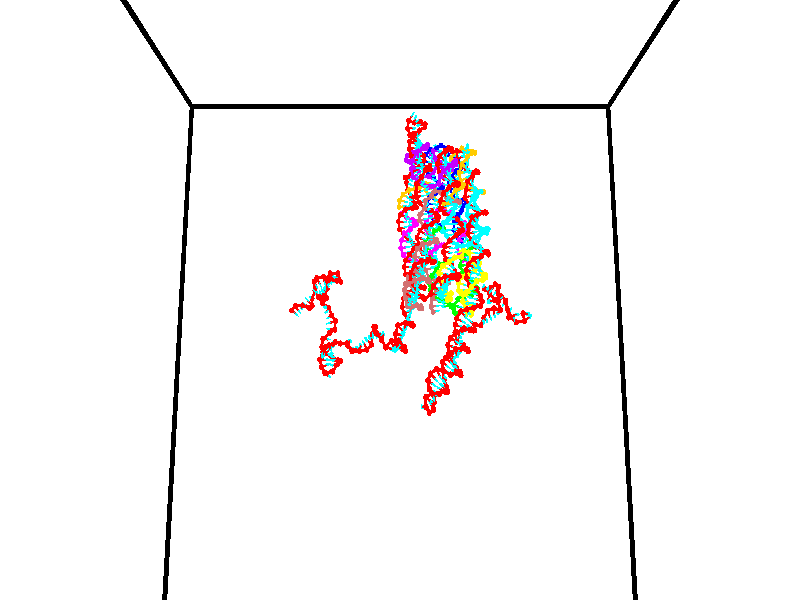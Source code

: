 // switches for output
#declare DRAW_BASES = 1; // possible values are 0, 1; only relevant for DNA ribbons
#declare DRAW_BASES_TYPE = 3; // possible values are 1, 2, 3; only relevant for DNA ribbons
#declare DRAW_FOG = 0; // set to 1 to enable fog

#include "colors.inc"

#include "transforms.inc"
background { rgb <1, 1, 1>}

#default {
   normal{
       ripples 0.25
       frequency 0.20
       turbulence 0.2
       lambda 5
   }
	finish {
		phong 0.1
		phong_size 40.
	}
}

// original window dimensions: 1024x640


// camera settings

camera {
	sky <0, 0.179814, -0.983701>
	up <0, 0.179814, -0.983701>
	right 1.6 * <1, 0, 0>
	location <35, 94.9851, 44.8844>
	look_at <35, 29.7336, 32.9568>
	direction <0, -65.2515, -11.9276>
	angle 67.0682
}


# declare cpy_camera_pos = <35, 94.9851, 44.8844>;
# if (DRAW_FOG = 1)
fog {
	fog_type 2
	up vnormalize(cpy_camera_pos)
	color rgbt<1,1,1,0.3>
	distance 1e-5
	fog_alt 3e-3
	fog_offset 56
}
# end


// LIGHTS

# declare lum = 6;
global_settings {
	ambient_light rgb lum * <0.05, 0.05, 0.05>
	max_trace_level 15
}# declare cpy_direct_light_amount = 0.25;
light_source
{	1000 * <-1, -1.16352, -0.803886>,
	rgb lum * cpy_direct_light_amount
	parallel
}

light_source
{	1000 * <1, 1.16352, 0.803886>,
	rgb lum * cpy_direct_light_amount
	parallel
}

// strand 0

// nucleotide -1

// particle -1
sphere {
	<24.069128, 34.823856, 34.785069> 0.250000
	pigment { color rgbt <1,0,0,0> }
	no_shadow
}
cylinder {
	<24.370586, 34.968906, 35.004349>,  <24.551462, 35.055935, 35.135918>, 0.100000
	pigment { color rgbt <1,0,0,0> }
	no_shadow
}
cylinder {
	<24.370586, 34.968906, 35.004349>,  <24.069128, 34.823856, 34.785069>, 0.100000
	pigment { color rgbt <1,0,0,0> }
	no_shadow
}

// particle -1
sphere {
	<24.370586, 34.968906, 35.004349> 0.100000
	pigment { color rgbt <1,0,0,0> }
	no_shadow
}
sphere {
	0, 1
	scale<0.080000,0.200000,0.300000>
	matrix <0.633133, -0.176523, -0.753646,
		-0.176523, 0.915064, -0.362626,
		0.753646, 0.362626, 0.548197,
		24.596680, 35.077694, 35.168808>
	pigment { color rgbt <0,1,1,0> }
	no_shadow
}
cylinder {
	<24.483858, 35.409290, 34.495445>,  <24.069128, 34.823856, 34.785069>, 0.130000
	pigment { color rgbt <1,0,0,0> }
	no_shadow
}

// nucleotide -1

// particle -1
sphere {
	<24.483858, 35.409290, 34.495445> 0.250000
	pigment { color rgbt <1,0,0,0> }
	no_shadow
}
cylinder {
	<24.682077, 35.148289, 34.724766>,  <24.801008, 34.991688, 34.862358>, 0.100000
	pigment { color rgbt <1,0,0,0> }
	no_shadow
}
cylinder {
	<24.682077, 35.148289, 34.724766>,  <24.483858, 35.409290, 34.495445>, 0.100000
	pigment { color rgbt <1,0,0,0> }
	no_shadow
}

// particle -1
sphere {
	<24.682077, 35.148289, 34.724766> 0.100000
	pigment { color rgbt <1,0,0,0> }
	no_shadow
}
sphere {
	0, 1
	scale<0.080000,0.200000,0.300000>
	matrix <0.591254, -0.230109, -0.772961,
		0.636280, 0.722006, 0.271764,
		0.495547, -0.652501, 0.573302,
		24.830742, 34.952538, 34.896755>
	pigment { color rgbt <0,1,1,0> }
	no_shadow
}
cylinder {
	<25.238602, 35.461151, 34.460560>,  <24.483858, 35.409290, 34.495445>, 0.130000
	pigment { color rgbt <1,0,0,0> }
	no_shadow
}

// nucleotide -1

// particle -1
sphere {
	<25.238602, 35.461151, 34.460560> 0.250000
	pigment { color rgbt <1,0,0,0> }
	no_shadow
}
cylinder {
	<25.130333, 35.083282, 34.534679>,  <25.065372, 34.856564, 34.579151>, 0.100000
	pigment { color rgbt <1,0,0,0> }
	no_shadow
}
cylinder {
	<25.130333, 35.083282, 34.534679>,  <25.238602, 35.461151, 34.460560>, 0.100000
	pigment { color rgbt <1,0,0,0> }
	no_shadow
}

// particle -1
sphere {
	<25.130333, 35.083282, 34.534679> 0.100000
	pigment { color rgbt <1,0,0,0> }
	no_shadow
}
sphere {
	0, 1
	scale<0.080000,0.200000,0.300000>
	matrix <0.576365, -0.313197, -0.754792,
		0.771064, -0.097501, 0.629249,
		-0.270672, -0.944670, 0.185298,
		25.049131, 34.799881, 34.590267>
	pigment { color rgbt <0,1,1,0> }
	no_shadow
}
cylinder {
	<25.887625, 35.062477, 34.627022>,  <25.238602, 35.461151, 34.460560>, 0.130000
	pigment { color rgbt <1,0,0,0> }
	no_shadow
}

// nucleotide -1

// particle -1
sphere {
	<25.887625, 35.062477, 34.627022> 0.250000
	pigment { color rgbt <1,0,0,0> }
	no_shadow
}
cylinder {
	<25.589235, 34.901432, 34.414825>,  <25.410202, 34.804806, 34.287506>, 0.100000
	pigment { color rgbt <1,0,0,0> }
	no_shadow
}
cylinder {
	<25.589235, 34.901432, 34.414825>,  <25.887625, 35.062477, 34.627022>, 0.100000
	pigment { color rgbt <1,0,0,0> }
	no_shadow
}

// particle -1
sphere {
	<25.589235, 34.901432, 34.414825> 0.100000
	pigment { color rgbt <1,0,0,0> }
	no_shadow
}
sphere {
	0, 1
	scale<0.080000,0.200000,0.300000>
	matrix <0.613990, -0.107233, -0.781996,
		0.257958, -0.909066, 0.327195,
		-0.745972, -0.402617, -0.530495,
		25.365444, 34.780647, 34.255676>
	pigment { color rgbt <0,1,1,0> }
	no_shadow
}
cylinder {
	<26.057669, 34.455261, 34.334335>,  <25.887625, 35.062477, 34.627022>, 0.130000
	pigment { color rgbt <1,0,0,0> }
	no_shadow
}

// nucleotide -1

// particle -1
sphere {
	<26.057669, 34.455261, 34.334335> 0.250000
	pigment { color rgbt <1,0,0,0> }
	no_shadow
}
cylinder {
	<25.797396, 34.606380, 34.070858>,  <25.641232, 34.697052, 33.912769>, 0.100000
	pigment { color rgbt <1,0,0,0> }
	no_shadow
}
cylinder {
	<25.797396, 34.606380, 34.070858>,  <26.057669, 34.455261, 34.334335>, 0.100000
	pigment { color rgbt <1,0,0,0> }
	no_shadow
}

// particle -1
sphere {
	<25.797396, 34.606380, 34.070858> 0.100000
	pigment { color rgbt <1,0,0,0> }
	no_shadow
}
sphere {
	0, 1
	scale<0.080000,0.200000,0.300000>
	matrix <0.732243, 0.082474, -0.676031,
		-0.201080, -0.922206, -0.330306,
		-0.650682, 0.377801, -0.658695,
		25.602192, 34.719719, 33.873249>
	pigment { color rgbt <0,1,1,0> }
	no_shadow
}
cylinder {
	<25.979174, 34.069866, 33.644695>,  <26.057669, 34.455261, 34.334335>, 0.130000
	pigment { color rgbt <1,0,0,0> }
	no_shadow
}

// nucleotide -1

// particle -1
sphere {
	<25.979174, 34.069866, 33.644695> 0.250000
	pigment { color rgbt <1,0,0,0> }
	no_shadow
}
cylinder {
	<25.920452, 34.465359, 33.656425>,  <25.885220, 34.702656, 33.663464>, 0.100000
	pigment { color rgbt <1,0,0,0> }
	no_shadow
}
cylinder {
	<25.920452, 34.465359, 33.656425>,  <25.979174, 34.069866, 33.644695>, 0.100000
	pigment { color rgbt <1,0,0,0> }
	no_shadow
}

// particle -1
sphere {
	<25.920452, 34.465359, 33.656425> 0.100000
	pigment { color rgbt <1,0,0,0> }
	no_shadow
}
sphere {
	0, 1
	scale<0.080000,0.200000,0.300000>
	matrix <0.855374, 0.141780, -0.498231,
		-0.496774, -0.048060, -0.866548,
		-0.146804, 0.988731, 0.029323,
		25.876411, 34.761978, 33.665222>
	pigment { color rgbt <0,1,1,0> }
	no_shadow
}
cylinder {
	<26.276133, 34.235203, 32.950294>,  <25.979174, 34.069866, 33.644695>, 0.130000
	pigment { color rgbt <1,0,0,0> }
	no_shadow
}

// nucleotide -1

// particle -1
sphere {
	<26.276133, 34.235203, 32.950294> 0.250000
	pigment { color rgbt <1,0,0,0> }
	no_shadow
}
cylinder {
	<26.281521, 34.626434, 33.033424>,  <26.284754, 34.861172, 33.083302>, 0.100000
	pigment { color rgbt <1,0,0,0> }
	no_shadow
}
cylinder {
	<26.281521, 34.626434, 33.033424>,  <26.276133, 34.235203, 32.950294>, 0.100000
	pigment { color rgbt <1,0,0,0> }
	no_shadow
}

// particle -1
sphere {
	<26.281521, 34.626434, 33.033424> 0.100000
	pigment { color rgbt <1,0,0,0> }
	no_shadow
}
sphere {
	0, 1
	scale<0.080000,0.200000,0.300000>
	matrix <0.811559, 0.110717, -0.573685,
		-0.584116, 0.176387, -0.792273,
		0.013473, 0.978074, 0.207820,
		26.285563, 34.919857, 33.095772>
	pigment { color rgbt <0,1,1,0> }
	no_shadow
}
cylinder {
	<26.259161, 34.763512, 32.274376>,  <26.276133, 34.235203, 32.950294>, 0.130000
	pigment { color rgbt <1,0,0,0> }
	no_shadow
}

// nucleotide -1

// particle -1
sphere {
	<26.259161, 34.763512, 32.274376> 0.250000
	pigment { color rgbt <1,0,0,0> }
	no_shadow
}
cylinder {
	<26.445889, 34.931187, 32.585854>,  <26.557924, 35.031792, 32.772739>, 0.100000
	pigment { color rgbt <1,0,0,0> }
	no_shadow
}
cylinder {
	<26.445889, 34.931187, 32.585854>,  <26.259161, 34.763512, 32.274376>, 0.100000
	pigment { color rgbt <1,0,0,0> }
	no_shadow
}

// particle -1
sphere {
	<26.445889, 34.931187, 32.585854> 0.100000
	pigment { color rgbt <1,0,0,0> }
	no_shadow
}
sphere {
	0, 1
	scale<0.080000,0.200000,0.300000>
	matrix <0.845876, 0.045256, -0.531457,
		-0.258021, 0.906771, -0.333454,
		0.466819, 0.419188, 0.778692,
		26.585934, 35.056942, 32.819462>
	pigment { color rgbt <0,1,1,0> }
	no_shadow
}
cylinder {
	<26.602999, 35.422096, 32.102413>,  <26.259161, 34.763512, 32.274376>, 0.130000
	pigment { color rgbt <1,0,0,0> }
	no_shadow
}

// nucleotide -1

// particle -1
sphere {
	<26.602999, 35.422096, 32.102413> 0.250000
	pigment { color rgbt <1,0,0,0> }
	no_shadow
}
cylinder {
	<26.794413, 35.278755, 32.423058>,  <26.909262, 35.192749, 32.615444>, 0.100000
	pigment { color rgbt <1,0,0,0> }
	no_shadow
}
cylinder {
	<26.794413, 35.278755, 32.423058>,  <26.602999, 35.422096, 32.102413>, 0.100000
	pigment { color rgbt <1,0,0,0> }
	no_shadow
}

// particle -1
sphere {
	<26.794413, 35.278755, 32.423058> 0.100000
	pigment { color rgbt <1,0,0,0> }
	no_shadow
}
sphere {
	0, 1
	scale<0.080000,0.200000,0.300000>
	matrix <0.806413, -0.181854, -0.562697,
		0.347421, 0.915703, 0.201957,
		0.478536, -0.358354, 0.801615,
		26.937973, 35.171249, 32.663544>
	pigment { color rgbt <0,1,1,0> }
	no_shadow
}
cylinder {
	<27.310259, 35.628857, 32.035908>,  <26.602999, 35.422096, 32.102413>, 0.130000
	pigment { color rgbt <1,0,0,0> }
	no_shadow
}

// nucleotide -1

// particle -1
sphere {
	<27.310259, 35.628857, 32.035908> 0.250000
	pigment { color rgbt <1,0,0,0> }
	no_shadow
}
cylinder {
	<27.338436, 35.317554, 32.285503>,  <27.355343, 35.130775, 32.435261>, 0.100000
	pigment { color rgbt <1,0,0,0> }
	no_shadow
}
cylinder {
	<27.338436, 35.317554, 32.285503>,  <27.310259, 35.628857, 32.035908>, 0.100000
	pigment { color rgbt <1,0,0,0> }
	no_shadow
}

// particle -1
sphere {
	<27.338436, 35.317554, 32.285503> 0.100000
	pigment { color rgbt <1,0,0,0> }
	no_shadow
}
sphere {
	0, 1
	scale<0.080000,0.200000,0.300000>
	matrix <0.853045, -0.277250, -0.442094,
		0.517061, 0.563432, 0.644354,
		0.070443, -0.778252, 0.623988,
		27.359570, 35.084080, 32.472698>
	pigment { color rgbt <0,1,1,0> }
	no_shadow
}
cylinder {
	<27.974741, 35.607544, 32.237198>,  <27.310259, 35.628857, 32.035908>, 0.130000
	pigment { color rgbt <1,0,0,0> }
	no_shadow
}

// nucleotide -1

// particle -1
sphere {
	<27.974741, 35.607544, 32.237198> 0.250000
	pigment { color rgbt <1,0,0,0> }
	no_shadow
}
cylinder {
	<27.877243, 35.236431, 32.350204>,  <27.818745, 35.013763, 32.418007>, 0.100000
	pigment { color rgbt <1,0,0,0> }
	no_shadow
}
cylinder {
	<27.877243, 35.236431, 32.350204>,  <27.974741, 35.607544, 32.237198>, 0.100000
	pigment { color rgbt <1,0,0,0> }
	no_shadow
}

// particle -1
sphere {
	<27.877243, 35.236431, 32.350204> 0.100000
	pigment { color rgbt <1,0,0,0> }
	no_shadow
}
sphere {
	0, 1
	scale<0.080000,0.200000,0.300000>
	matrix <0.741423, -0.366046, -0.562408,
		0.625204, 0.072380, 0.777098,
		-0.243746, -0.927778, 0.282517,
		27.804119, 34.958099, 32.434959>
	pigment { color rgbt <0,1,1,0> }
	no_shadow
}
cylinder {
	<28.626139, 35.375847, 32.356178>,  <27.974741, 35.607544, 32.237198>, 0.130000
	pigment { color rgbt <1,0,0,0> }
	no_shadow
}

// nucleotide -1

// particle -1
sphere {
	<28.626139, 35.375847, 32.356178> 0.250000
	pigment { color rgbt <1,0,0,0> }
	no_shadow
}
cylinder {
	<28.341822, 35.103359, 32.286079>,  <28.171230, 34.939865, 32.244022>, 0.100000
	pigment { color rgbt <1,0,0,0> }
	no_shadow
}
cylinder {
	<28.341822, 35.103359, 32.286079>,  <28.626139, 35.375847, 32.356178>, 0.100000
	pigment { color rgbt <1,0,0,0> }
	no_shadow
}

// particle -1
sphere {
	<28.341822, 35.103359, 32.286079> 0.100000
	pigment { color rgbt <1,0,0,0> }
	no_shadow
}
sphere {
	0, 1
	scale<0.080000,0.200000,0.300000>
	matrix <0.586549, -0.436513, -0.682215,
		0.388243, -0.587702, 0.709840,
		-0.710793, -0.681221, -0.175243,
		28.128584, 34.898994, 32.233505>
	pigment { color rgbt <0,1,1,0> }
	no_shadow
}
cylinder {
	<28.950680, 34.605618, 32.264187>,  <28.626139, 35.375847, 32.356178>, 0.130000
	pigment { color rgbt <1,0,0,0> }
	no_shadow
}

// nucleotide -1

// particle -1
sphere {
	<28.950680, 34.605618, 32.264187> 0.250000
	pigment { color rgbt <1,0,0,0> }
	no_shadow
}
cylinder {
	<28.600468, 34.642635, 32.074497>,  <28.390341, 34.664848, 31.960684>, 0.100000
	pigment { color rgbt <1,0,0,0> }
	no_shadow
}
cylinder {
	<28.600468, 34.642635, 32.074497>,  <28.950680, 34.605618, 32.264187>, 0.100000
	pigment { color rgbt <1,0,0,0> }
	no_shadow
}

// particle -1
sphere {
	<28.600468, 34.642635, 32.074497> 0.100000
	pigment { color rgbt <1,0,0,0> }
	no_shadow
}
sphere {
	0, 1
	scale<0.080000,0.200000,0.300000>
	matrix <0.365182, -0.515914, -0.774903,
		-0.316372, -0.851626, 0.417901,
		-0.875529, 0.092548, -0.474219,
		28.337809, 34.670399, 31.932232>
	pigment { color rgbt <0,1,1,0> }
	no_shadow
}
cylinder {
	<28.653240, 34.600586, 31.512609>,  <28.950680, 34.605618, 32.264187>, 0.130000
	pigment { color rgbt <1,0,0,0> }
	no_shadow
}

// nucleotide -1

// particle -1
sphere {
	<28.653240, 34.600586, 31.512609> 0.250000
	pigment { color rgbt <1,0,0,0> }
	no_shadow
}
cylinder {
	<28.548212, 34.257690, 31.689785>,  <28.485195, 34.051952, 31.796091>, 0.100000
	pigment { color rgbt <1,0,0,0> }
	no_shadow
}
cylinder {
	<28.548212, 34.257690, 31.689785>,  <28.653240, 34.600586, 31.512609>, 0.100000
	pigment { color rgbt <1,0,0,0> }
	no_shadow
}

// particle -1
sphere {
	<28.548212, 34.257690, 31.689785> 0.100000
	pigment { color rgbt <1,0,0,0> }
	no_shadow
}
sphere {
	0, 1
	scale<0.080000,0.200000,0.300000>
	matrix <-0.746509, 0.471328, 0.469653,
		-0.611376, -0.207341, -0.763694,
		-0.262572, -0.857239, 0.442941,
		28.469440, 34.000519, 31.822668>
	pigment { color rgbt <0,1,1,0> }
	no_shadow
}
cylinder {
	<27.823662, 34.362202, 31.467979>,  <28.653240, 34.600586, 31.512609>, 0.130000
	pigment { color rgbt <1,0,0,0> }
	no_shadow
}

// nucleotide -1

// particle -1
sphere {
	<27.823662, 34.362202, 31.467979> 0.250000
	pigment { color rgbt <1,0,0,0> }
	no_shadow
}
cylinder {
	<28.027676, 34.264477, 31.797871>,  <28.150084, 34.205841, 31.995806>, 0.100000
	pigment { color rgbt <1,0,0,0> }
	no_shadow
}
cylinder {
	<28.027676, 34.264477, 31.797871>,  <27.823662, 34.362202, 31.467979>, 0.100000
	pigment { color rgbt <1,0,0,0> }
	no_shadow
}

// particle -1
sphere {
	<28.027676, 34.264477, 31.797871> 0.100000
	pigment { color rgbt <1,0,0,0> }
	no_shadow
}
sphere {
	0, 1
	scale<0.080000,0.200000,0.300000>
	matrix <-0.763008, 0.314140, 0.564921,
		-0.397097, -0.917403, -0.026190,
		0.510033, -0.244312, 0.824730,
		28.180685, 34.191185, 32.045288>
	pigment { color rgbt <0,1,1,0> }
	no_shadow
}
cylinder {
	<27.370958, 33.943233, 31.961737>,  <27.823662, 34.362202, 31.467979>, 0.130000
	pigment { color rgbt <1,0,0,0> }
	no_shadow
}

// nucleotide -1

// particle -1
sphere {
	<27.370958, 33.943233, 31.961737> 0.250000
	pigment { color rgbt <1,0,0,0> }
	no_shadow
}
cylinder {
	<27.652761, 34.155621, 32.150097>,  <27.821844, 34.283051, 32.263111>, 0.100000
	pigment { color rgbt <1,0,0,0> }
	no_shadow
}
cylinder {
	<27.652761, 34.155621, 32.150097>,  <27.370958, 33.943233, 31.961737>, 0.100000
	pigment { color rgbt <1,0,0,0> }
	no_shadow
}

// particle -1
sphere {
	<27.652761, 34.155621, 32.150097> 0.100000
	pigment { color rgbt <1,0,0,0> }
	no_shadow
}
sphere {
	0, 1
	scale<0.080000,0.200000,0.300000>
	matrix <-0.693571, 0.374464, 0.615416,
		0.150429, -0.760167, 0.632074,
		0.704507, 0.530965, 0.470899,
		27.864113, 34.314911, 32.291367>
	pigment { color rgbt <0,1,1,0> }
	no_shadow
}
cylinder {
	<27.460709, 33.744770, 32.721680>,  <27.370958, 33.943233, 31.961737>, 0.130000
	pigment { color rgbt <1,0,0,0> }
	no_shadow
}

// nucleotide -1

// particle -1
sphere {
	<27.460709, 33.744770, 32.721680> 0.250000
	pigment { color rgbt <1,0,0,0> }
	no_shadow
}
cylinder {
	<27.571016, 34.121090, 32.642834>,  <27.637201, 34.346882, 32.595528>, 0.100000
	pigment { color rgbt <1,0,0,0> }
	no_shadow
}
cylinder {
	<27.571016, 34.121090, 32.642834>,  <27.460709, 33.744770, 32.721680>, 0.100000
	pigment { color rgbt <1,0,0,0> }
	no_shadow
}

// particle -1
sphere {
	<27.571016, 34.121090, 32.642834> 0.100000
	pigment { color rgbt <1,0,0,0> }
	no_shadow
}
sphere {
	0, 1
	scale<0.080000,0.200000,0.300000>
	matrix <-0.800108, 0.338315, 0.495349,
		0.532709, 0.021111, 0.846035,
		0.275769, 0.940796, -0.197114,
		27.653748, 34.403328, 32.583698>
	pigment { color rgbt <0,1,1,0> }
	no_shadow
}
cylinder {
	<27.219919, 34.062519, 33.278587>,  <27.460709, 33.744770, 32.721680>, 0.130000
	pigment { color rgbt <1,0,0,0> }
	no_shadow
}

// nucleotide -1

// particle -1
sphere {
	<27.219919, 34.062519, 33.278587> 0.250000
	pigment { color rgbt <1,0,0,0> }
	no_shadow
}
cylinder {
	<27.286280, 34.373791, 33.036293>,  <27.326096, 34.560555, 32.890915>, 0.100000
	pigment { color rgbt <1,0,0,0> }
	no_shadow
}
cylinder {
	<27.286280, 34.373791, 33.036293>,  <27.219919, 34.062519, 33.278587>, 0.100000
	pigment { color rgbt <1,0,0,0> }
	no_shadow
}

// particle -1
sphere {
	<27.286280, 34.373791, 33.036293> 0.100000
	pigment { color rgbt <1,0,0,0> }
	no_shadow
}
sphere {
	0, 1
	scale<0.080000,0.200000,0.300000>
	matrix <-0.563329, 0.578949, 0.589473,
		0.809405, 0.243436, 0.534418,
		0.165902, 0.778176, -0.605738,
		27.336050, 34.607243, 32.854572>
	pigment { color rgbt <0,1,1,0> }
	no_shadow
}
cylinder {
	<27.545879, 34.626331, 33.690655>,  <27.219919, 34.062519, 33.278587>, 0.130000
	pigment { color rgbt <1,0,0,0> }
	no_shadow
}

// nucleotide -1

// particle -1
sphere {
	<27.545879, 34.626331, 33.690655> 0.250000
	pigment { color rgbt <1,0,0,0> }
	no_shadow
}
cylinder {
	<27.339153, 34.778080, 33.383675>,  <27.215118, 34.869129, 33.199486>, 0.100000
	pigment { color rgbt <1,0,0,0> }
	no_shadow
}
cylinder {
	<27.339153, 34.778080, 33.383675>,  <27.545879, 34.626331, 33.690655>, 0.100000
	pigment { color rgbt <1,0,0,0> }
	no_shadow
}

// particle -1
sphere {
	<27.339153, 34.778080, 33.383675> 0.100000
	pigment { color rgbt <1,0,0,0> }
	no_shadow
}
sphere {
	0, 1
	scale<0.080000,0.200000,0.300000>
	matrix <-0.513300, 0.580125, 0.632438,
		0.685147, 0.720785, -0.105085,
		-0.516814, 0.379373, -0.767450,
		27.184109, 34.891891, 33.153439>
	pigment { color rgbt <0,1,1,0> }
	no_shadow
}
cylinder {
	<27.378393, 35.316776, 33.950615>,  <27.545879, 34.626331, 33.690655>, 0.130000
	pigment { color rgbt <1,0,0,0> }
	no_shadow
}

// nucleotide -1

// particle -1
sphere {
	<27.378393, 35.316776, 33.950615> 0.250000
	pigment { color rgbt <1,0,0,0> }
	no_shadow
}
cylinder {
	<27.151161, 35.254318, 33.627403>,  <27.014822, 35.216843, 33.433475>, 0.100000
	pigment { color rgbt <1,0,0,0> }
	no_shadow
}
cylinder {
	<27.151161, 35.254318, 33.627403>,  <27.378393, 35.316776, 33.950615>, 0.100000
	pigment { color rgbt <1,0,0,0> }
	no_shadow
}

// particle -1
sphere {
	<27.151161, 35.254318, 33.627403> 0.100000
	pigment { color rgbt <1,0,0,0> }
	no_shadow
}
sphere {
	0, 1
	scale<0.080000,0.200000,0.300000>
	matrix <-0.751823, 0.497820, 0.432364,
		0.334738, 0.853108, -0.400197,
		-0.568079, -0.156149, -0.808025,
		26.980738, 35.207474, 33.384995>
	pigment { color rgbt <0,1,1,0> }
	no_shadow
}
cylinder {
	<26.897764, 35.938908, 33.861340>,  <27.378393, 35.316776, 33.950615>, 0.130000
	pigment { color rgbt <1,0,0,0> }
	no_shadow
}

// nucleotide -1

// particle -1
sphere {
	<26.897764, 35.938908, 33.861340> 0.250000
	pigment { color rgbt <1,0,0,0> }
	no_shadow
}
cylinder {
	<26.737501, 35.666927, 33.615692>,  <26.641344, 35.503738, 33.468304>, 0.100000
	pigment { color rgbt <1,0,0,0> }
	no_shadow
}
cylinder {
	<26.737501, 35.666927, 33.615692>,  <26.897764, 35.938908, 33.861340>, 0.100000
	pigment { color rgbt <1,0,0,0> }
	no_shadow
}

// particle -1
sphere {
	<26.737501, 35.666927, 33.615692> 0.100000
	pigment { color rgbt <1,0,0,0> }
	no_shadow
}
sphere {
	0, 1
	scale<0.080000,0.200000,0.300000>
	matrix <-0.805151, 0.581174, -0.118186,
		0.437270, 0.447107, -0.780314,
		-0.400656, -0.679950, -0.614119,
		26.617304, 35.462944, 33.431458>
	pigment { color rgbt <0,1,1,0> }
	no_shadow
}
cylinder {
	<27.324083, 36.083408, 34.397877>,  <26.897764, 35.938908, 33.861340>, 0.130000
	pigment { color rgbt <1,0,0,0> }
	no_shadow
}

// nucleotide -1

// particle -1
sphere {
	<27.324083, 36.083408, 34.397877> 0.250000
	pigment { color rgbt <1,0,0,0> }
	no_shadow
}
cylinder {
	<27.508268, 36.352264, 34.629807>,  <27.618780, 36.513577, 34.768967>, 0.100000
	pigment { color rgbt <1,0,0,0> }
	no_shadow
}
cylinder {
	<27.508268, 36.352264, 34.629807>,  <27.324083, 36.083408, 34.397877>, 0.100000
	pigment { color rgbt <1,0,0,0> }
	no_shadow
}

// particle -1
sphere {
	<27.508268, 36.352264, 34.629807> 0.100000
	pigment { color rgbt <1,0,0,0> }
	no_shadow
}
sphere {
	0, 1
	scale<0.080000,0.200000,0.300000>
	matrix <-0.014950, -0.647231, 0.762148,
		0.887553, -0.359609, -0.287977,
		0.460462, 0.672141, 0.579828,
		27.646406, 36.553905, 34.803757>
	pigment { color rgbt <0,1,1,0> }
	no_shadow
}
cylinder {
	<27.926291, 35.808743, 34.733208>,  <27.324083, 36.083408, 34.397877>, 0.130000
	pigment { color rgbt <1,0,0,0> }
	no_shadow
}

// nucleotide -1

// particle -1
sphere {
	<27.926291, 35.808743, 34.733208> 0.250000
	pigment { color rgbt <1,0,0,0> }
	no_shadow
}
cylinder {
	<27.832235, 36.115936, 34.971504>,  <27.775803, 36.300251, 35.114483>, 0.100000
	pigment { color rgbt <1,0,0,0> }
	no_shadow
}
cylinder {
	<27.832235, 36.115936, 34.971504>,  <27.926291, 35.808743, 34.733208>, 0.100000
	pigment { color rgbt <1,0,0,0> }
	no_shadow
}

// particle -1
sphere {
	<27.832235, 36.115936, 34.971504> 0.100000
	pigment { color rgbt <1,0,0,0> }
	no_shadow
}
sphere {
	0, 1
	scale<0.080000,0.200000,0.300000>
	matrix <0.250574, -0.544311, 0.800586,
		0.939107, 0.337526, -0.064449,
		-0.235139, 0.767985, 0.595742,
		27.761694, 36.346333, 35.150227>
	pigment { color rgbt <0,1,1,0> }
	no_shadow
}
cylinder {
	<28.208746, 35.591412, 35.336971>,  <27.926291, 35.808743, 34.733208>, 0.130000
	pigment { color rgbt <1,0,0,0> }
	no_shadow
}

// nucleotide -1

// particle -1
sphere {
	<28.208746, 35.591412, 35.336971> 0.250000
	pigment { color rgbt <1,0,0,0> }
	no_shadow
}
cylinder {
	<28.026501, 35.905392, 35.504906>,  <27.917154, 36.093781, 35.605667>, 0.100000
	pigment { color rgbt <1,0,0,0> }
	no_shadow
}
cylinder {
	<28.026501, 35.905392, 35.504906>,  <28.208746, 35.591412, 35.336971>, 0.100000
	pigment { color rgbt <1,0,0,0> }
	no_shadow
}

// particle -1
sphere {
	<28.026501, 35.905392, 35.504906> 0.100000
	pigment { color rgbt <1,0,0,0> }
	no_shadow
}
sphere {
	0, 1
	scale<0.080000,0.200000,0.300000>
	matrix <0.295963, -0.311226, 0.903075,
		0.839537, 0.535709, -0.090518,
		-0.455613, 0.784955, 0.419836,
		27.889816, 36.140877, 35.630856>
	pigment { color rgbt <0,1,1,0> }
	no_shadow
}
cylinder {
	<28.608850, 35.967377, 35.858448>,  <28.208746, 35.591412, 35.336971>, 0.130000
	pigment { color rgbt <1,0,0,0> }
	no_shadow
}

// nucleotide -1

// particle -1
sphere {
	<28.608850, 35.967377, 35.858448> 0.250000
	pigment { color rgbt <1,0,0,0> }
	no_shadow
}
cylinder {
	<28.234995, 36.051235, 35.973335>,  <28.010681, 36.101551, 36.042267>, 0.100000
	pigment { color rgbt <1,0,0,0> }
	no_shadow
}
cylinder {
	<28.234995, 36.051235, 35.973335>,  <28.608850, 35.967377, 35.858448>, 0.100000
	pigment { color rgbt <1,0,0,0> }
	no_shadow
}

// particle -1
sphere {
	<28.234995, 36.051235, 35.973335> 0.100000
	pigment { color rgbt <1,0,0,0> }
	no_shadow
}
sphere {
	0, 1
	scale<0.080000,0.200000,0.300000>
	matrix <0.225406, -0.275412, 0.934527,
		0.275026, 0.938187, 0.210155,
		-0.934640, 0.209649, 0.287218,
		27.954603, 36.114128, 36.059502>
	pigment { color rgbt <0,1,1,0> }
	no_shadow
}
cylinder {
	<28.596443, 36.262894, 36.609928>,  <28.608850, 35.967377, 35.858448>, 0.130000
	pigment { color rgbt <1,0,0,0> }
	no_shadow
}

// nucleotide -1

// particle -1
sphere {
	<28.596443, 36.262894, 36.609928> 0.250000
	pigment { color rgbt <1,0,0,0> }
	no_shadow
}
cylinder {
	<28.222027, 36.132645, 36.556561>,  <27.997377, 36.054497, 36.524540>, 0.100000
	pigment { color rgbt <1,0,0,0> }
	no_shadow
}
cylinder {
	<28.222027, 36.132645, 36.556561>,  <28.596443, 36.262894, 36.609928>, 0.100000
	pigment { color rgbt <1,0,0,0> }
	no_shadow
}

// particle -1
sphere {
	<28.222027, 36.132645, 36.556561> 0.100000
	pigment { color rgbt <1,0,0,0> }
	no_shadow
}
sphere {
	0, 1
	scale<0.080000,0.200000,0.300000>
	matrix <-0.043999, -0.267869, 0.962450,
		-0.349131, 0.906762, 0.236409,
		-0.936040, -0.325619, -0.133418,
		27.941216, 36.034958, 36.516537>
	pigment { color rgbt <0,1,1,0> }
	no_shadow
}
cylinder {
	<28.136492, 36.684666, 36.975319>,  <28.596443, 36.262894, 36.609928>, 0.130000
	pigment { color rgbt <1,0,0,0> }
	no_shadow
}

// nucleotide -1

// particle -1
sphere {
	<28.136492, 36.684666, 36.975319> 0.250000
	pigment { color rgbt <1,0,0,0> }
	no_shadow
}
cylinder {
	<28.022169, 36.301384, 36.980495>,  <27.953575, 36.071415, 36.983601>, 0.100000
	pigment { color rgbt <1,0,0,0> }
	no_shadow
}
cylinder {
	<28.022169, 36.301384, 36.980495>,  <28.136492, 36.684666, 36.975319>, 0.100000
	pigment { color rgbt <1,0,0,0> }
	no_shadow
}

// particle -1
sphere {
	<28.022169, 36.301384, 36.980495> 0.100000
	pigment { color rgbt <1,0,0,0> }
	no_shadow
}
sphere {
	0, 1
	scale<0.080000,0.200000,0.300000>
	matrix <0.066931, -0.006492, 0.997736,
		-0.955947, 0.286026, 0.065989,
		-0.285807, -0.958200, 0.012938,
		27.936426, 36.013924, 36.984375>
	pigment { color rgbt <0,1,1,0> }
	no_shadow
}
cylinder {
	<27.474581, 36.507210, 37.417061>,  <28.136492, 36.684666, 36.975319>, 0.130000
	pigment { color rgbt <1,0,0,0> }
	no_shadow
}

// nucleotide -1

// particle -1
sphere {
	<27.474581, 36.507210, 37.417061> 0.250000
	pigment { color rgbt <1,0,0,0> }
	no_shadow
}
cylinder {
	<27.724266, 36.195446, 37.395592>,  <27.874077, 36.008389, 37.382710>, 0.100000
	pigment { color rgbt <1,0,0,0> }
	no_shadow
}
cylinder {
	<27.724266, 36.195446, 37.395592>,  <27.474581, 36.507210, 37.417061>, 0.100000
	pigment { color rgbt <1,0,0,0> }
	no_shadow
}

// particle -1
sphere {
	<27.724266, 36.195446, 37.395592> 0.100000
	pigment { color rgbt <1,0,0,0> }
	no_shadow
}
sphere {
	0, 1
	scale<0.080000,0.200000,0.300000>
	matrix <0.089675, 0.003232, 0.995966,
		-0.776090, -0.626509, 0.071911,
		0.624214, -0.779408, -0.053674,
		27.911530, 35.961624, 37.379490>
	pigment { color rgbt <0,1,1,0> }
	no_shadow
}
cylinder {
	<27.333513, 36.102081, 38.027084>,  <27.474581, 36.507210, 37.417061>, 0.130000
	pigment { color rgbt <1,0,0,0> }
	no_shadow
}

// nucleotide -1

// particle -1
sphere {
	<27.333513, 36.102081, 38.027084> 0.250000
	pigment { color rgbt <1,0,0,0> }
	no_shadow
}
cylinder {
	<27.704647, 36.046837, 37.888493>,  <27.927328, 36.013691, 37.805340>, 0.100000
	pigment { color rgbt <1,0,0,0> }
	no_shadow
}
cylinder {
	<27.704647, 36.046837, 37.888493>,  <27.333513, 36.102081, 38.027084>, 0.100000
	pigment { color rgbt <1,0,0,0> }
	no_shadow
}

// particle -1
sphere {
	<27.704647, 36.046837, 37.888493> 0.100000
	pigment { color rgbt <1,0,0,0> }
	no_shadow
}
sphere {
	0, 1
	scale<0.080000,0.200000,0.300000>
	matrix <0.361878, 0.108272, 0.925917,
		-0.090367, -0.984481, 0.150439,
		0.927835, -0.138113, -0.346477,
		27.982998, 36.005402, 37.784550>
	pigment { color rgbt <0,1,1,0> }
	no_shadow
}
cylinder {
	<27.640587, 35.649143, 38.488785>,  <27.333513, 36.102081, 38.027084>, 0.130000
	pigment { color rgbt <1,0,0,0> }
	no_shadow
}

// nucleotide -1

// particle -1
sphere {
	<27.640587, 35.649143, 38.488785> 0.250000
	pigment { color rgbt <1,0,0,0> }
	no_shadow
}
cylinder {
	<27.915665, 35.876858, 38.308567>,  <28.080711, 36.013485, 38.200436>, 0.100000
	pigment { color rgbt <1,0,0,0> }
	no_shadow
}
cylinder {
	<27.915665, 35.876858, 38.308567>,  <27.640587, 35.649143, 38.488785>, 0.100000
	pigment { color rgbt <1,0,0,0> }
	no_shadow
}

// particle -1
sphere {
	<27.915665, 35.876858, 38.308567> 0.100000
	pigment { color rgbt <1,0,0,0> }
	no_shadow
}
sphere {
	0, 1
	scale<0.080000,0.200000,0.300000>
	matrix <0.390844, 0.232665, 0.890566,
		0.611812, -0.788530, -0.062499,
		0.687697, 0.569287, -0.450540,
		28.121973, 36.047646, 38.173405>
	pigment { color rgbt <0,1,1,0> }
	no_shadow
}
cylinder {
	<28.303078, 35.487953, 38.828632>,  <27.640587, 35.649143, 38.488785>, 0.130000
	pigment { color rgbt <1,0,0,0> }
	no_shadow
}

// nucleotide -1

// particle -1
sphere {
	<28.303078, 35.487953, 38.828632> 0.250000
	pigment { color rgbt <1,0,0,0> }
	no_shadow
}
cylinder {
	<28.301332, 35.854012, 38.667389>,  <28.300285, 36.073647, 38.570644>, 0.100000
	pigment { color rgbt <1,0,0,0> }
	no_shadow
}
cylinder {
	<28.301332, 35.854012, 38.667389>,  <28.303078, 35.487953, 38.828632>, 0.100000
	pigment { color rgbt <1,0,0,0> }
	no_shadow
}

// particle -1
sphere {
	<28.301332, 35.854012, 38.667389> 0.100000
	pigment { color rgbt <1,0,0,0> }
	no_shadow
}
sphere {
	0, 1
	scale<0.080000,0.200000,0.300000>
	matrix <0.136599, 0.399876, 0.906333,
		0.990617, -0.051108, -0.126753,
		-0.004365, 0.915143, -0.403106,
		28.300022, 36.128555, 38.546455>
	pigment { color rgbt <0,1,1,0> }
	no_shadow
}
cylinder {
	<28.907829, 35.893082, 39.093258>,  <28.303078, 35.487953, 38.828632>, 0.130000
	pigment { color rgbt <1,0,0,0> }
	no_shadow
}

// nucleotide -1

// particle -1
sphere {
	<28.907829, 35.893082, 39.093258> 0.250000
	pigment { color rgbt <1,0,0,0> }
	no_shadow
}
cylinder {
	<28.649771, 36.170021, 38.963989>,  <28.494936, 36.336185, 38.886429>, 0.100000
	pigment { color rgbt <1,0,0,0> }
	no_shadow
}
cylinder {
	<28.649771, 36.170021, 38.963989>,  <28.907829, 35.893082, 39.093258>, 0.100000
	pigment { color rgbt <1,0,0,0> }
	no_shadow
}

// particle -1
sphere {
	<28.649771, 36.170021, 38.963989> 0.100000
	pigment { color rgbt <1,0,0,0> }
	no_shadow
}
sphere {
	0, 1
	scale<0.080000,0.200000,0.300000>
	matrix <-0.074598, 0.363866, 0.928459,
		0.760410, 0.623099, -0.183098,
		-0.645145, 0.692351, -0.323169,
		28.456226, 36.377728, 38.867039>
	pigment { color rgbt <0,1,1,0> }
	no_shadow
}
cylinder {
	<29.235283, 36.549618, 39.231087>,  <28.907829, 35.893082, 39.093258>, 0.130000
	pigment { color rgbt <1,0,0,0> }
	no_shadow
}

// nucleotide -1

// particle -1
sphere {
	<29.235283, 36.549618, 39.231087> 0.250000
	pigment { color rgbt <1,0,0,0> }
	no_shadow
}
cylinder {
	<28.841162, 36.603050, 39.188507>,  <28.604689, 36.635109, 39.162960>, 0.100000
	pigment { color rgbt <1,0,0,0> }
	no_shadow
}
cylinder {
	<28.841162, 36.603050, 39.188507>,  <29.235283, 36.549618, 39.231087>, 0.100000
	pigment { color rgbt <1,0,0,0> }
	no_shadow
}

// particle -1
sphere {
	<28.841162, 36.603050, 39.188507> 0.100000
	pigment { color rgbt <1,0,0,0> }
	no_shadow
}
sphere {
	0, 1
	scale<0.080000,0.200000,0.300000>
	matrix <-0.037365, 0.439557, 0.897437,
		0.166675, 0.888226, -0.428106,
		-0.985304, 0.133584, -0.106452,
		28.545570, 36.643124, 39.156570>
	pigment { color rgbt <0,1,1,0> }
	no_shadow
}
cylinder {
	<29.048349, 37.196301, 39.512623>,  <29.235283, 36.549618, 39.231087>, 0.130000
	pigment { color rgbt <1,0,0,0> }
	no_shadow
}

// nucleotide -1

// particle -1
sphere {
	<29.048349, 37.196301, 39.512623> 0.250000
	pigment { color rgbt <1,0,0,0> }
	no_shadow
}
cylinder {
	<28.736786, 36.947552, 39.545055>,  <28.549849, 36.798302, 39.564514>, 0.100000
	pigment { color rgbt <1,0,0,0> }
	no_shadow
}
cylinder {
	<28.736786, 36.947552, 39.545055>,  <29.048349, 37.196301, 39.512623>, 0.100000
	pigment { color rgbt <1,0,0,0> }
	no_shadow
}

// particle -1
sphere {
	<28.736786, 36.947552, 39.545055> 0.100000
	pigment { color rgbt <1,0,0,0> }
	no_shadow
}
sphere {
	0, 1
	scale<0.080000,0.200000,0.300000>
	matrix <-0.109978, 0.262728, 0.958582,
		-0.617419, 0.737730, -0.273034,
		-0.778908, -0.621874, 0.081079,
		28.503113, 36.760990, 39.569378>
	pigment { color rgbt <0,1,1,0> }
	no_shadow
}
cylinder {
	<28.561417, 37.280373, 40.113556>,  <29.048349, 37.196301, 39.512623>, 0.130000
	pigment { color rgbt <1,0,0,0> }
	no_shadow
}

// nucleotide -1

// particle -1
sphere {
	<28.561417, 37.280373, 40.113556> 0.250000
	pigment { color rgbt <1,0,0,0> }
	no_shadow
}
cylinder {
	<28.419956, 36.908951, 40.068455>,  <28.335079, 36.686096, 40.041393>, 0.100000
	pigment { color rgbt <1,0,0,0> }
	no_shadow
}
cylinder {
	<28.419956, 36.908951, 40.068455>,  <28.561417, 37.280373, 40.113556>, 0.100000
	pigment { color rgbt <1,0,0,0> }
	no_shadow
}

// particle -1
sphere {
	<28.419956, 36.908951, 40.068455> 0.100000
	pigment { color rgbt <1,0,0,0> }
	no_shadow
}
sphere {
	0, 1
	scale<0.080000,0.200000,0.300000>
	matrix <-0.349393, 0.019319, 0.936777,
		-0.867672, 0.370689, -0.331263,
		-0.353653, -0.928556, -0.112754,
		28.313860, 36.630383, 40.034630>
	pigment { color rgbt <0,1,1,0> }
	no_shadow
}
cylinder {
	<27.825480, 37.148003, 40.224930>,  <28.561417, 37.280373, 40.113556>, 0.130000
	pigment { color rgbt <1,0,0,0> }
	no_shadow
}

// nucleotide -1

// particle -1
sphere {
	<27.825480, 37.148003, 40.224930> 0.250000
	pigment { color rgbt <1,0,0,0> }
	no_shadow
}
cylinder {
	<28.012228, 36.818310, 40.353104>,  <28.124277, 36.620495, 40.430008>, 0.100000
	pigment { color rgbt <1,0,0,0> }
	no_shadow
}
cylinder {
	<28.012228, 36.818310, 40.353104>,  <27.825480, 37.148003, 40.224930>, 0.100000
	pigment { color rgbt <1,0,0,0> }
	no_shadow
}

// particle -1
sphere {
	<28.012228, 36.818310, 40.353104> 0.100000
	pigment { color rgbt <1,0,0,0> }
	no_shadow
}
sphere {
	0, 1
	scale<0.080000,0.200000,0.300000>
	matrix <-0.492561, 0.058568, 0.868305,
		-0.734449, -0.563219, -0.378640,
		0.466870, -0.824229, 0.320435,
		28.152288, 36.571041, 40.449234>
	pigment { color rgbt <0,1,1,0> }
	no_shadow
}
cylinder {
	<27.414419, 36.663845, 39.720100>,  <27.825480, 37.148003, 40.224930>, 0.130000
	pigment { color rgbt <1,0,0,0> }
	no_shadow
}

// nucleotide -1

// particle -1
sphere {
	<27.414419, 36.663845, 39.720100> 0.250000
	pigment { color rgbt <1,0,0,0> }
	no_shadow
}
cylinder {
	<27.773304, 36.802425, 39.610569>,  <27.988634, 36.885574, 39.544849>, 0.100000
	pigment { color rgbt <1,0,0,0> }
	no_shadow
}
cylinder {
	<27.773304, 36.802425, 39.610569>,  <27.414419, 36.663845, 39.720100>, 0.100000
	pigment { color rgbt <1,0,0,0> }
	no_shadow
}

// particle -1
sphere {
	<27.773304, 36.802425, 39.610569> 0.100000
	pigment { color rgbt <1,0,0,0> }
	no_shadow
}
sphere {
	0, 1
	scale<0.080000,0.200000,0.300000>
	matrix <-0.088054, -0.467285, -0.879711,
		-0.432732, 0.813399, -0.388747,
		0.897212, 0.346448, -0.273832,
		28.042467, 36.906361, 39.528419>
	pigment { color rgbt <0,1,1,0> }
	no_shadow
}
cylinder {
	<27.262905, 36.762741, 39.121201>,  <27.414419, 36.663845, 39.720100>, 0.130000
	pigment { color rgbt <1,0,0,0> }
	no_shadow
}

// nucleotide -1

// particle -1
sphere {
	<27.262905, 36.762741, 39.121201> 0.250000
	pigment { color rgbt <1,0,0,0> }
	no_shadow
}
cylinder {
	<27.662748, 36.755665, 39.129910>,  <27.902655, 36.751419, 39.135136>, 0.100000
	pigment { color rgbt <1,0,0,0> }
	no_shadow
}
cylinder {
	<27.662748, 36.755665, 39.129910>,  <27.262905, 36.762741, 39.121201>, 0.100000
	pigment { color rgbt <1,0,0,0> }
	no_shadow
}

// particle -1
sphere {
	<27.662748, 36.755665, 39.129910> 0.100000
	pigment { color rgbt <1,0,0,0> }
	no_shadow
}
sphere {
	0, 1
	scale<0.080000,0.200000,0.300000>
	matrix <0.015264, -0.308097, -0.951232,
		0.023539, 0.951190, -0.307705,
		0.999606, -0.017694, 0.021771,
		27.962631, 36.750355, 39.136440>
	pigment { color rgbt <0,1,1,0> }
	no_shadow
}
cylinder {
	<27.603746, 37.203407, 38.530003>,  <27.262905, 36.762741, 39.121201>, 0.130000
	pigment { color rgbt <1,0,0,0> }
	no_shadow
}

// nucleotide -1

// particle -1
sphere {
	<27.603746, 37.203407, 38.530003> 0.250000
	pigment { color rgbt <1,0,0,0> }
	no_shadow
}
cylinder {
	<27.877529, 36.928917, 38.628483>,  <28.041798, 36.764221, 38.687569>, 0.100000
	pigment { color rgbt <1,0,0,0> }
	no_shadow
}
cylinder {
	<27.877529, 36.928917, 38.628483>,  <27.603746, 37.203407, 38.530003>, 0.100000
	pigment { color rgbt <1,0,0,0> }
	no_shadow
}

// particle -1
sphere {
	<27.877529, 36.928917, 38.628483> 0.100000
	pigment { color rgbt <1,0,0,0> }
	no_shadow
}
sphere {
	0, 1
	scale<0.080000,0.200000,0.300000>
	matrix <0.106754, -0.239716, -0.964956,
		0.721196, 0.686752, -0.090817,
		0.684455, -0.686228, 0.246196,
		28.082867, 36.723049, 38.702343>
	pigment { color rgbt <0,1,1,0> }
	no_shadow
}
cylinder {
	<27.912085, 37.877193, 38.242054>,  <27.603746, 37.203407, 38.530003>, 0.130000
	pigment { color rgbt <1,0,0,0> }
	no_shadow
}

// nucleotide -1

// particle -1
sphere {
	<27.912085, 37.877193, 38.242054> 0.250000
	pigment { color rgbt <1,0,0,0> }
	no_shadow
}
cylinder {
	<27.771442, 37.745708, 38.592670>,  <27.687057, 37.666817, 38.803040>, 0.100000
	pigment { color rgbt <1,0,0,0> }
	no_shadow
}
cylinder {
	<27.771442, 37.745708, 38.592670>,  <27.912085, 37.877193, 38.242054>, 0.100000
	pigment { color rgbt <1,0,0,0> }
	no_shadow
}

// particle -1
sphere {
	<27.771442, 37.745708, 38.592670> 0.100000
	pigment { color rgbt <1,0,0,0> }
	no_shadow
}
sphere {
	0, 1
	scale<0.080000,0.200000,0.300000>
	matrix <-0.055167, 0.941975, 0.331118,
		-0.934521, 0.068066, -0.349337,
		-0.351605, -0.328709, 0.876541,
		27.665960, 37.647095, 38.855633>
	pigment { color rgbt <0,1,1,0> }
	no_shadow
}
cylinder {
	<28.168468, 37.306396, 38.022598>,  <27.912085, 37.877193, 38.242054>, 0.130000
	pigment { color rgbt <1,0,0,0> }
	no_shadow
}

// nucleotide -1

// particle -1
sphere {
	<28.168468, 37.306396, 38.022598> 0.250000
	pigment { color rgbt <1,0,0,0> }
	no_shadow
}
cylinder {
	<28.196846, 36.934322, 38.166668>,  <28.213873, 36.711079, 38.253109>, 0.100000
	pigment { color rgbt <1,0,0,0> }
	no_shadow
}
cylinder {
	<28.196846, 36.934322, 38.166668>,  <28.168468, 37.306396, 38.022598>, 0.100000
	pigment { color rgbt <1,0,0,0> }
	no_shadow
}

// particle -1
sphere {
	<28.196846, 36.934322, 38.166668> 0.100000
	pigment { color rgbt <1,0,0,0> }
	no_shadow
}
sphere {
	0, 1
	scale<0.080000,0.200000,0.300000>
	matrix <0.297496, -0.324919, -0.897732,
		0.952083, 0.170840, 0.253675,
		0.070945, -0.930183, 0.360174,
		28.218130, 36.655266, 38.274719>
	pigment { color rgbt <0,1,1,0> }
	no_shadow
}
cylinder {
	<28.752975, 37.045681, 37.746178>,  <28.168468, 37.306396, 38.022598>, 0.130000
	pigment { color rgbt <1,0,0,0> }
	no_shadow
}

// nucleotide -1

// particle -1
sphere {
	<28.752975, 37.045681, 37.746178> 0.250000
	pigment { color rgbt <1,0,0,0> }
	no_shadow
}
cylinder {
	<28.582918, 36.712692, 37.888298>,  <28.480885, 36.512897, 37.973568>, 0.100000
	pigment { color rgbt <1,0,0,0> }
	no_shadow
}
cylinder {
	<28.582918, 36.712692, 37.888298>,  <28.752975, 37.045681, 37.746178>, 0.100000
	pigment { color rgbt <1,0,0,0> }
	no_shadow
}

// particle -1
sphere {
	<28.582918, 36.712692, 37.888298> 0.100000
	pigment { color rgbt <1,0,0,0> }
	no_shadow
}
sphere {
	0, 1
	scale<0.080000,0.200000,0.300000>
	matrix <0.211719, -0.473113, -0.855184,
		0.880016, -0.288353, 0.377392,
		-0.425143, -0.832476, 0.355297,
		28.455376, 36.462948, 37.994888>
	pigment { color rgbt <0,1,1,0> }
	no_shadow
}
cylinder {
	<29.188414, 36.477882, 37.776348>,  <28.752975, 37.045681, 37.746178>, 0.130000
	pigment { color rgbt <1,0,0,0> }
	no_shadow
}

// nucleotide -1

// particle -1
sphere {
	<29.188414, 36.477882, 37.776348> 0.250000
	pigment { color rgbt <1,0,0,0> }
	no_shadow
}
cylinder {
	<28.827570, 36.309464, 37.738571>,  <28.611063, 36.208412, 37.715904>, 0.100000
	pigment { color rgbt <1,0,0,0> }
	no_shadow
}
cylinder {
	<28.827570, 36.309464, 37.738571>,  <29.188414, 36.477882, 37.776348>, 0.100000
	pigment { color rgbt <1,0,0,0> }
	no_shadow
}

// particle -1
sphere {
	<28.827570, 36.309464, 37.738571> 0.100000
	pigment { color rgbt <1,0,0,0> }
	no_shadow
}
sphere {
	0, 1
	scale<0.080000,0.200000,0.300000>
	matrix <0.385035, -0.686628, -0.616676,
		0.194800, -0.592674, 0.781531,
		-0.902109, -0.421045, -0.094445,
		28.556938, 36.183151, 37.710239>
	pigment { color rgbt <0,1,1,0> }
	no_shadow
}
cylinder {
	<29.867645, 36.531689, 37.776009>,  <29.188414, 36.477882, 37.776348>, 0.130000
	pigment { color rgbt <1,0,0,0> }
	no_shadow
}

// nucleotide -1

// particle -1
sphere {
	<29.867645, 36.531689, 37.776009> 0.250000
	pigment { color rgbt <1,0,0,0> }
	no_shadow
}
cylinder {
	<29.982416, 36.179871, 37.624180>,  <30.051279, 35.968781, 37.533085>, 0.100000
	pigment { color rgbt <1,0,0,0> }
	no_shadow
}
cylinder {
	<29.982416, 36.179871, 37.624180>,  <29.867645, 36.531689, 37.776009>, 0.100000
	pigment { color rgbt <1,0,0,0> }
	no_shadow
}

// particle -1
sphere {
	<29.982416, 36.179871, 37.624180> 0.100000
	pigment { color rgbt <1,0,0,0> }
	no_shadow
}
sphere {
	0, 1
	scale<0.080000,0.200000,0.300000>
	matrix <-0.592787, -0.474276, 0.650897,
		-0.752514, 0.038245, -0.657465,
		0.286926, -0.879546, -0.379570,
		30.068495, 35.916008, 37.510307>
	pigment { color rgbt <0,1,1,0> }
	no_shadow
}
cylinder {
	<29.976826, 37.177372, 38.036816>,  <29.867645, 36.531689, 37.776009>, 0.130000
	pigment { color rgbt <1,0,0,0> }
	no_shadow
}

// nucleotide -1

// particle -1
sphere {
	<29.976826, 37.177372, 38.036816> 0.250000
	pigment { color rgbt <1,0,0,0> }
	no_shadow
}
cylinder {
	<30.254408, 36.936485, 38.194679>,  <30.420958, 36.791954, 38.289398>, 0.100000
	pigment { color rgbt <1,0,0,0> }
	no_shadow
}
cylinder {
	<30.254408, 36.936485, 38.194679>,  <29.976826, 37.177372, 38.036816>, 0.100000
	pigment { color rgbt <1,0,0,0> }
	no_shadow
}

// particle -1
sphere {
	<30.254408, 36.936485, 38.194679> 0.100000
	pigment { color rgbt <1,0,0,0> }
	no_shadow
}
sphere {
	0, 1
	scale<0.080000,0.200000,0.300000>
	matrix <0.708278, 0.669531, -0.223765,
		-0.129483, 0.434814, 0.891163,
		0.693957, -0.602217, 0.394662,
		30.462595, 36.755821, 38.313076>
	pigment { color rgbt <0,1,1,0> }
	no_shadow
}
cylinder {
	<30.425554, 37.593891, 38.520256>,  <29.976826, 37.177372, 38.036816>, 0.130000
	pigment { color rgbt <1,0,0,0> }
	no_shadow
}

// nucleotide -1

// particle -1
sphere {
	<30.425554, 37.593891, 38.520256> 0.250000
	pigment { color rgbt <1,0,0,0> }
	no_shadow
}
cylinder {
	<30.644501, 37.297924, 38.363834>,  <30.775867, 37.120346, 38.269981>, 0.100000
	pigment { color rgbt <1,0,0,0> }
	no_shadow
}
cylinder {
	<30.644501, 37.297924, 38.363834>,  <30.425554, 37.593891, 38.520256>, 0.100000
	pigment { color rgbt <1,0,0,0> }
	no_shadow
}

// particle -1
sphere {
	<30.644501, 37.297924, 38.363834> 0.100000
	pigment { color rgbt <1,0,0,0> }
	no_shadow
}
sphere {
	0, 1
	scale<0.080000,0.200000,0.300000>
	matrix <0.728412, 0.651281, -0.212720,
		0.412078, -0.168410, 0.895450,
		0.547365, -0.739913, -0.391050,
		30.808710, 37.075951, 38.246521>
	pigment { color rgbt <0,1,1,0> }
	no_shadow
}
cylinder {
	<31.146309, 37.758579, 38.551746>,  <30.425554, 37.593891, 38.520256>, 0.130000
	pigment { color rgbt <1,0,0,0> }
	no_shadow
}

// nucleotide -1

// particle -1
sphere {
	<31.146309, 37.758579, 38.551746> 0.250000
	pigment { color rgbt <1,0,0,0> }
	no_shadow
}
cylinder {
	<31.185686, 37.474541, 38.272869>,  <31.209312, 37.304119, 38.105545>, 0.100000
	pigment { color rgbt <1,0,0,0> }
	no_shadow
}
cylinder {
	<31.185686, 37.474541, 38.272869>,  <31.146309, 37.758579, 38.551746>, 0.100000
	pigment { color rgbt <1,0,0,0> }
	no_shadow
}

// particle -1
sphere {
	<31.185686, 37.474541, 38.272869> 0.100000
	pigment { color rgbt <1,0,0,0> }
	no_shadow
}
sphere {
	0, 1
	scale<0.080000,0.200000,0.300000>
	matrix <0.665345, 0.567946, -0.484513,
		0.740017, -0.416174, 0.528369,
		0.098444, -0.710096, -0.697189,
		31.215219, 37.261513, 38.063713>
	pigment { color rgbt <0,1,1,0> }
	no_shadow
}
cylinder {
	<31.827126, 37.687187, 38.418213>,  <31.146309, 37.758579, 38.551746>, 0.130000
	pigment { color rgbt <1,0,0,0> }
	no_shadow
}

// nucleotide -1

// particle -1
sphere {
	<31.827126, 37.687187, 38.418213> 0.250000
	pigment { color rgbt <1,0,0,0> }
	no_shadow
}
cylinder {
	<31.644772, 37.554916, 38.087681>,  <31.535358, 37.475555, 37.889362>, 0.100000
	pigment { color rgbt <1,0,0,0> }
	no_shadow
}
cylinder {
	<31.644772, 37.554916, 38.087681>,  <31.827126, 37.687187, 38.418213>, 0.100000
	pigment { color rgbt <1,0,0,0> }
	no_shadow
}

// particle -1
sphere {
	<31.644772, 37.554916, 38.087681> 0.100000
	pigment { color rgbt <1,0,0,0> }
	no_shadow
}
sphere {
	0, 1
	scale<0.080000,0.200000,0.300000>
	matrix <0.713147, 0.419782, -0.561430,
		0.532532, -0.845242, 0.044451,
		-0.455884, -0.330679, -0.826330,
		31.508005, 37.455711, 37.839783>
	pigment { color rgbt <0,1,1,0> }
	no_shadow
}
cylinder {
	<32.257751, 37.245224, 37.961548>,  <31.827126, 37.687187, 38.418213>, 0.130000
	pigment { color rgbt <1,0,0,0> }
	no_shadow
}

// nucleotide -1

// particle -1
sphere {
	<32.257751, 37.245224, 37.961548> 0.250000
	pigment { color rgbt <1,0,0,0> }
	no_shadow
}
cylinder {
	<31.998827, 37.475506, 37.761730>,  <31.843472, 37.613674, 37.641838>, 0.100000
	pigment { color rgbt <1,0,0,0> }
	no_shadow
}
cylinder {
	<31.998827, 37.475506, 37.761730>,  <32.257751, 37.245224, 37.961548>, 0.100000
	pigment { color rgbt <1,0,0,0> }
	no_shadow
}

// particle -1
sphere {
	<31.998827, 37.475506, 37.761730> 0.100000
	pigment { color rgbt <1,0,0,0> }
	no_shadow
}
sphere {
	0, 1
	scale<0.080000,0.200000,0.300000>
	matrix <0.762214, 0.491861, -0.420835,
		0.003431, -0.653175, -0.757199,
		-0.647316, 0.575704, -0.499547,
		31.804632, 37.648216, 37.611866>
	pigment { color rgbt <0,1,1,0> }
	no_shadow
}
cylinder {
	<32.369823, 37.339127, 37.121727>,  <32.257751, 37.245224, 37.961548>, 0.130000
	pigment { color rgbt <1,0,0,0> }
	no_shadow
}

// nucleotide -1

// particle -1
sphere {
	<32.369823, 37.339127, 37.121727> 0.250000
	pigment { color rgbt <1,0,0,0> }
	no_shadow
}
cylinder {
	<32.221027, 37.653801, 37.318806>,  <32.131752, 37.842606, 37.437054>, 0.100000
	pigment { color rgbt <1,0,0,0> }
	no_shadow
}
cylinder {
	<32.221027, 37.653801, 37.318806>,  <32.369823, 37.339127, 37.121727>, 0.100000
	pigment { color rgbt <1,0,0,0> }
	no_shadow
}

// particle -1
sphere {
	<32.221027, 37.653801, 37.318806> 0.100000
	pigment { color rgbt <1,0,0,0> }
	no_shadow
}
sphere {
	0, 1
	scale<0.080000,0.200000,0.300000>
	matrix <0.744341, 0.569936, -0.348037,
		-0.554601, 0.237268, -0.797572,
		-0.371987, 0.786687, 0.492695,
		32.109432, 37.889809, 37.466614>
	pigment { color rgbt <0,1,1,0> }
	no_shadow
}
cylinder {
	<32.503735, 37.932079, 36.645287>,  <32.369823, 37.339127, 37.121727>, 0.130000
	pigment { color rgbt <1,0,0,0> }
	no_shadow
}

// nucleotide -1

// particle -1
sphere {
	<32.503735, 37.932079, 36.645287> 0.250000
	pigment { color rgbt <1,0,0,0> }
	no_shadow
}
cylinder {
	<32.468151, 38.002552, 37.037418>,  <32.446800, 38.044834, 37.272697>, 0.100000
	pigment { color rgbt <1,0,0,0> }
	no_shadow
}
cylinder {
	<32.468151, 38.002552, 37.037418>,  <32.503735, 37.932079, 36.645287>, 0.100000
	pigment { color rgbt <1,0,0,0> }
	no_shadow
}

// particle -1
sphere {
	<32.468151, 38.002552, 37.037418> 0.100000
	pigment { color rgbt <1,0,0,0> }
	no_shadow
}
sphere {
	0, 1
	scale<0.080000,0.200000,0.300000>
	matrix <0.892322, 0.451399, -0.000146,
		-0.442546, 0.874757, -0.197365,
		-0.088963, 0.176178, 0.980330,
		32.441463, 38.055405, 37.331516>
	pigment { color rgbt <0,1,1,0> }
	no_shadow
}
cylinder {
	<32.712193, 38.620602, 36.734657>,  <32.503735, 37.932079, 36.645287>, 0.130000
	pigment { color rgbt <1,0,0,0> }
	no_shadow
}

// nucleotide -1

// particle -1
sphere {
	<32.712193, 38.620602, 36.734657> 0.250000
	pigment { color rgbt <1,0,0,0> }
	no_shadow
}
cylinder {
	<32.751900, 38.469128, 37.102734>,  <32.775723, 38.378242, 37.323578>, 0.100000
	pigment { color rgbt <1,0,0,0> }
	no_shadow
}
cylinder {
	<32.751900, 38.469128, 37.102734>,  <32.712193, 38.620602, 36.734657>, 0.100000
	pigment { color rgbt <1,0,0,0> }
	no_shadow
}

// particle -1
sphere {
	<32.751900, 38.469128, 37.102734> 0.100000
	pigment { color rgbt <1,0,0,0> }
	no_shadow
}
sphere {
	0, 1
	scale<0.080000,0.200000,0.300000>
	matrix <0.887351, 0.452157, 0.090350,
		-0.450283, 0.807561, 0.380908,
		0.099267, -0.378682, 0.920188,
		32.781681, 38.355522, 37.378792>
	pigment { color rgbt <0,1,1,0> }
	no_shadow
}
cylinder {
	<32.804604, 39.178654, 37.319183>,  <32.712193, 38.620602, 36.734657>, 0.130000
	pigment { color rgbt <1,0,0,0> }
	no_shadow
}

// nucleotide -1

// particle -1
sphere {
	<32.804604, 39.178654, 37.319183> 0.250000
	pigment { color rgbt <1,0,0,0> }
	no_shadow
}
cylinder {
	<32.991890, 38.825207, 37.319599>,  <33.104263, 38.613140, 37.319851>, 0.100000
	pigment { color rgbt <1,0,0,0> }
	no_shadow
}
cylinder {
	<32.991890, 38.825207, 37.319599>,  <32.804604, 39.178654, 37.319183>, 0.100000
	pigment { color rgbt <1,0,0,0> }
	no_shadow
}

// particle -1
sphere {
	<32.991890, 38.825207, 37.319599> 0.100000
	pigment { color rgbt <1,0,0,0> }
	no_shadow
}
sphere {
	0, 1
	scale<0.080000,0.200000,0.300000>
	matrix <0.881444, 0.466983, -0.070601,
		0.061897, 0.033975, 0.997504,
		0.468216, -0.883613, 0.001042,
		33.132355, 38.560123, 37.319912>
	pigment { color rgbt <0,1,1,0> }
	no_shadow
}
cylinder {
	<33.295738, 39.261196, 37.828701>,  <32.804604, 39.178654, 37.319183>, 0.130000
	pigment { color rgbt <1,0,0,0> }
	no_shadow
}

// nucleotide -1

// particle -1
sphere {
	<33.295738, 39.261196, 37.828701> 0.250000
	pigment { color rgbt <1,0,0,0> }
	no_shadow
}
cylinder {
	<33.367832, 39.000660, 37.533875>,  <33.411087, 38.844337, 37.356979>, 0.100000
	pigment { color rgbt <1,0,0,0> }
	no_shadow
}
cylinder {
	<33.367832, 39.000660, 37.533875>,  <33.295738, 39.261196, 37.828701>, 0.100000
	pigment { color rgbt <1,0,0,0> }
	no_shadow
}

// particle -1
sphere {
	<33.367832, 39.000660, 37.533875> 0.100000
	pigment { color rgbt <1,0,0,0> }
	no_shadow
}
sphere {
	0, 1
	scale<0.080000,0.200000,0.300000>
	matrix <0.813215, 0.520223, -0.260863,
		0.553351, -0.552378, 0.623443,
		0.180235, -0.651341, -0.737068,
		33.421902, 38.805256, 37.312756>
	pigment { color rgbt <0,1,1,0> }
	no_shadow
}
cylinder {
	<33.667591, 39.129147, 38.402752>,  <33.295738, 39.261196, 37.828701>, 0.130000
	pigment { color rgbt <1,0,0,0> }
	no_shadow
}

// nucleotide -1

// particle -1
sphere {
	<33.667591, 39.129147, 38.402752> 0.250000
	pigment { color rgbt <1,0,0,0> }
	no_shadow
}
cylinder {
	<34.050797, 39.192051, 38.498657>,  <34.280720, 39.229794, 38.556198>, 0.100000
	pigment { color rgbt <1,0,0,0> }
	no_shadow
}
cylinder {
	<34.050797, 39.192051, 38.498657>,  <33.667591, 39.129147, 38.402752>, 0.100000
	pigment { color rgbt <1,0,0,0> }
	no_shadow
}

// particle -1
sphere {
	<34.050797, 39.192051, 38.498657> 0.100000
	pigment { color rgbt <1,0,0,0> }
	no_shadow
}
sphere {
	0, 1
	scale<0.080000,0.200000,0.300000>
	matrix <0.217589, -0.943291, -0.250713,
		0.186738, 0.292355, -0.937901,
		0.958011, 0.157259, 0.239761,
		34.338200, 39.239227, 38.570587>
	pigment { color rgbt <0,1,1,0> }
	no_shadow
}
cylinder {
	<34.186691, 38.805401, 37.893742>,  <33.667591, 39.129147, 38.402752>, 0.130000
	pigment { color rgbt <1,0,0,0> }
	no_shadow
}

// nucleotide -1

// particle -1
sphere {
	<34.186691, 38.805401, 37.893742> 0.250000
	pigment { color rgbt <1,0,0,0> }
	no_shadow
}
cylinder {
	<34.356995, 38.819592, 38.255398>,  <34.459175, 38.828106, 38.472393>, 0.100000
	pigment { color rgbt <1,0,0,0> }
	no_shadow
}
cylinder {
	<34.356995, 38.819592, 38.255398>,  <34.186691, 38.805401, 37.893742>, 0.100000
	pigment { color rgbt <1,0,0,0> }
	no_shadow
}

// particle -1
sphere {
	<34.356995, 38.819592, 38.255398> 0.100000
	pigment { color rgbt <1,0,0,0> }
	no_shadow
}
sphere {
	0, 1
	scale<0.080000,0.200000,0.300000>
	matrix <0.430920, -0.886589, -0.168133,
		0.795637, 0.461196, -0.392760,
		0.425759, 0.035475, 0.904141,
		34.484722, 38.830235, 38.526642>
	pigment { color rgbt <0,1,1,0> }
	no_shadow
}
cylinder {
	<34.886726, 38.866638, 37.849350>,  <34.186691, 38.805401, 37.893742>, 0.130000
	pigment { color rgbt <1,0,0,0> }
	no_shadow
}

// nucleotide -1

// particle -1
sphere {
	<34.886726, 38.866638, 37.849350> 0.250000
	pigment { color rgbt <1,0,0,0> }
	no_shadow
}
cylinder {
	<34.765297, 38.666245, 38.173538>,  <34.692440, 38.546009, 38.368050>, 0.100000
	pigment { color rgbt <1,0,0,0> }
	no_shadow
}
cylinder {
	<34.765297, 38.666245, 38.173538>,  <34.886726, 38.866638, 37.849350>, 0.100000
	pigment { color rgbt <1,0,0,0> }
	no_shadow
}

// particle -1
sphere {
	<34.765297, 38.666245, 38.173538> 0.100000
	pigment { color rgbt <1,0,0,0> }
	no_shadow
}
sphere {
	0, 1
	scale<0.080000,0.200000,0.300000>
	matrix <0.351188, -0.849557, -0.393599,
		0.885725, 0.165140, 0.433842,
		-0.303575, -0.500980, 0.810470,
		34.674225, 38.515949, 38.416679>
	pigment { color rgbt <0,1,1,0> }
	no_shadow
}
cylinder {
	<35.446659, 38.507111, 38.324169>,  <34.886726, 38.866638, 37.849350>, 0.130000
	pigment { color rgbt <1,0,0,0> }
	no_shadow
}

// nucleotide -1

// particle -1
sphere {
	<35.446659, 38.507111, 38.324169> 0.250000
	pigment { color rgbt <1,0,0,0> }
	no_shadow
}
cylinder {
	<35.091946, 38.323193, 38.342960>,  <34.879116, 38.212841, 38.354237>, 0.100000
	pigment { color rgbt <1,0,0,0> }
	no_shadow
}
cylinder {
	<35.091946, 38.323193, 38.342960>,  <35.446659, 38.507111, 38.324169>, 0.100000
	pigment { color rgbt <1,0,0,0> }
	no_shadow
}

// particle -1
sphere {
	<35.091946, 38.323193, 38.342960> 0.100000
	pigment { color rgbt <1,0,0,0> }
	no_shadow
}
sphere {
	0, 1
	scale<0.080000,0.200000,0.300000>
	matrix <0.349084, -0.732931, -0.583911,
		0.302912, -0.501402, 0.810457,
		-0.886783, -0.459791, 0.046982,
		34.825912, 38.185257, 38.357056>
	pigment { color rgbt <0,1,1,0> }
	no_shadow
}
cylinder {
	<35.529144, 37.813484, 38.518085>,  <35.446659, 38.507111, 38.324169>, 0.130000
	pigment { color rgbt <1,0,0,0> }
	no_shadow
}

// nucleotide -1

// particle -1
sphere {
	<35.529144, 37.813484, 38.518085> 0.250000
	pigment { color rgbt <1,0,0,0> }
	no_shadow
}
cylinder {
	<35.205311, 37.847630, 38.285778>,  <35.011009, 37.868114, 38.146393>, 0.100000
	pigment { color rgbt <1,0,0,0> }
	no_shadow
}
cylinder {
	<35.205311, 37.847630, 38.285778>,  <35.529144, 37.813484, 38.518085>, 0.100000
	pigment { color rgbt <1,0,0,0> }
	no_shadow
}

// particle -1
sphere {
	<35.205311, 37.847630, 38.285778> 0.100000
	pigment { color rgbt <1,0,0,0> }
	no_shadow
}
sphere {
	0, 1
	scale<0.080000,0.200000,0.300000>
	matrix <0.334858, -0.745442, -0.576356,
		-0.482124, -0.661083, 0.574915,
		-0.809585, 0.085360, -0.580764,
		34.962437, 37.873238, 38.111549>
	pigment { color rgbt <0,1,1,0> }
	no_shadow
}
cylinder {
	<35.258503, 37.162178, 38.315994>,  <35.529144, 37.813484, 38.518085>, 0.130000
	pigment { color rgbt <1,0,0,0> }
	no_shadow
}

// nucleotide -1

// particle -1
sphere {
	<35.258503, 37.162178, 38.315994> 0.250000
	pigment { color rgbt <1,0,0,0> }
	no_shadow
}
cylinder {
	<35.146412, 37.426529, 38.037506>,  <35.079159, 37.585140, 37.870415>, 0.100000
	pigment { color rgbt <1,0,0,0> }
	no_shadow
}
cylinder {
	<35.146412, 37.426529, 38.037506>,  <35.258503, 37.162178, 38.315994>, 0.100000
	pigment { color rgbt <1,0,0,0> }
	no_shadow
}

// particle -1
sphere {
	<35.146412, 37.426529, 38.037506> 0.100000
	pigment { color rgbt <1,0,0,0> }
	no_shadow
}
sphere {
	0, 1
	scale<0.080000,0.200000,0.300000>
	matrix <0.127853, -0.693120, -0.709393,
		-0.951382, -0.287803, 0.109735,
		-0.280225, 0.660874, -0.696218,
		35.062344, 37.624790, 37.828640>
	pigment { color rgbt <0,1,1,0> }
	no_shadow
}
cylinder {
	<34.637169, 36.869110, 37.830227>,  <35.258503, 37.162178, 38.315994>, 0.130000
	pigment { color rgbt <1,0,0,0> }
	no_shadow
}

// nucleotide -1

// particle -1
sphere {
	<34.637169, 36.869110, 37.830227> 0.250000
	pigment { color rgbt <1,0,0,0> }
	no_shadow
}
cylinder {
	<34.861073, 37.140976, 37.640602>,  <34.995415, 37.304096, 37.526829>, 0.100000
	pigment { color rgbt <1,0,0,0> }
	no_shadow
}
cylinder {
	<34.861073, 37.140976, 37.640602>,  <34.637169, 36.869110, 37.830227>, 0.100000
	pigment { color rgbt <1,0,0,0> }
	no_shadow
}

// particle -1
sphere {
	<34.861073, 37.140976, 37.640602> 0.100000
	pigment { color rgbt <1,0,0,0> }
	no_shadow
}
sphere {
	0, 1
	scale<0.080000,0.200000,0.300000>
	matrix <0.131677, -0.637769, -0.758888,
		-0.818128, 0.362371, -0.446492,
		0.559758, 0.679660, -0.474061,
		35.028999, 37.344875, 37.498383>
	pigment { color rgbt <0,1,1,0> }
	no_shadow
}
cylinder {
	<34.560719, 36.868927, 37.073517>,  <34.637169, 36.869110, 37.830227>, 0.130000
	pigment { color rgbt <1,0,0,0> }
	no_shadow
}

// nucleotide -1

// particle -1
sphere {
	<34.560719, 36.868927, 37.073517> 0.250000
	pigment { color rgbt <1,0,0,0> }
	no_shadow
}
cylinder {
	<34.941349, 36.988239, 37.103279>,  <35.169727, 37.059826, 37.121136>, 0.100000
	pigment { color rgbt <1,0,0,0> }
	no_shadow
}
cylinder {
	<34.941349, 36.988239, 37.103279>,  <34.560719, 36.868927, 37.073517>, 0.100000
	pigment { color rgbt <1,0,0,0> }
	no_shadow
}

// particle -1
sphere {
	<34.941349, 36.988239, 37.103279> 0.100000
	pigment { color rgbt <1,0,0,0> }
	no_shadow
}
sphere {
	0, 1
	scale<0.080000,0.200000,0.300000>
	matrix <0.269789, -0.694220, -0.667287,
		-0.147383, 0.655048, -0.741074,
		0.951573, 0.298280, 0.074409,
		35.226822, 37.077724, 37.125603>
	pigment { color rgbt <0,1,1,0> }
	no_shadow
}
cylinder {
	<34.777855, 36.987183, 36.373604>,  <34.560719, 36.868927, 37.073517>, 0.130000
	pigment { color rgbt <1,0,0,0> }
	no_shadow
}

// nucleotide -1

// particle -1
sphere {
	<34.777855, 36.987183, 36.373604> 0.250000
	pigment { color rgbt <1,0,0,0> }
	no_shadow
}
cylinder {
	<35.068401, 36.839355, 36.605396>,  <35.242729, 36.750660, 36.744473>, 0.100000
	pigment { color rgbt <1,0,0,0> }
	no_shadow
}
cylinder {
	<35.068401, 36.839355, 36.605396>,  <34.777855, 36.987183, 36.373604>, 0.100000
	pigment { color rgbt <1,0,0,0> }
	no_shadow
}

// particle -1
sphere {
	<35.068401, 36.839355, 36.605396> 0.100000
	pigment { color rgbt <1,0,0,0> }
	no_shadow
}
sphere {
	0, 1
	scale<0.080000,0.200000,0.300000>
	matrix <0.204708, -0.688532, -0.695714,
		0.656110, 0.623971, -0.424475,
		0.726370, -0.369572, 0.579485,
		35.286312, 36.728485, 36.779243>
	pigment { color rgbt <0,1,1,0> }
	no_shadow
}
cylinder {
	<35.535763, 37.085884, 36.157246>,  <34.777855, 36.987183, 36.373604>, 0.130000
	pigment { color rgbt <1,0,0,0> }
	no_shadow
}

// nucleotide -1

// particle -1
sphere {
	<35.535763, 37.085884, 36.157246> 0.250000
	pigment { color rgbt <1,0,0,0> }
	no_shadow
}
cylinder {
	<35.499363, 36.760372, 36.386848>,  <35.477524, 36.565067, 36.524612>, 0.100000
	pigment { color rgbt <1,0,0,0> }
	no_shadow
}
cylinder {
	<35.499363, 36.760372, 36.386848>,  <35.535763, 37.085884, 36.157246>, 0.100000
	pigment { color rgbt <1,0,0,0> }
	no_shadow
}

// particle -1
sphere {
	<35.499363, 36.760372, 36.386848> 0.100000
	pigment { color rgbt <1,0,0,0> }
	no_shadow
}
sphere {
	0, 1
	scale<0.080000,0.200000,0.300000>
	matrix <0.243842, -0.577064, -0.779447,
		0.965536, 0.069036, 0.250947,
		-0.091003, -0.813776, 0.574010,
		35.472061, 36.516239, 36.559052>
	pigment { color rgbt <0,1,1,0> }
	no_shadow
}
cylinder {
	<36.171513, 36.664368, 36.178757>,  <35.535763, 37.085884, 36.157246>, 0.130000
	pigment { color rgbt <1,0,0,0> }
	no_shadow
}

// nucleotide -1

// particle -1
sphere {
	<36.171513, 36.664368, 36.178757> 0.250000
	pigment { color rgbt <1,0,0,0> }
	no_shadow
}
cylinder {
	<35.852325, 36.425400, 36.210621>,  <35.660812, 36.282021, 36.229740>, 0.100000
	pigment { color rgbt <1,0,0,0> }
	no_shadow
}
cylinder {
	<35.852325, 36.425400, 36.210621>,  <36.171513, 36.664368, 36.178757>, 0.100000
	pigment { color rgbt <1,0,0,0> }
	no_shadow
}

// particle -1
sphere {
	<35.852325, 36.425400, 36.210621> 0.100000
	pigment { color rgbt <1,0,0,0> }
	no_shadow
}
sphere {
	0, 1
	scale<0.080000,0.200000,0.300000>
	matrix <0.270609, -0.473234, -0.838344,
		0.538540, -0.647411, 0.539291,
		-0.797963, -0.597418, 0.079660,
		35.612938, 36.246174, 36.234520>
	pigment { color rgbt <0,1,1,0> }
	no_shadow
}
cylinder {
	<36.317108, 35.899086, 36.244106>,  <36.171513, 36.664368, 36.178757>, 0.130000
	pigment { color rgbt <1,0,0,0> }
	no_shadow
}

// nucleotide -1

// particle -1
sphere {
	<36.317108, 35.899086, 36.244106> 0.250000
	pigment { color rgbt <1,0,0,0> }
	no_shadow
}
cylinder {
	<35.957565, 35.912155, 36.069298>,  <35.741840, 35.919994, 35.964413>, 0.100000
	pigment { color rgbt <1,0,0,0> }
	no_shadow
}
cylinder {
	<35.957565, 35.912155, 36.069298>,  <36.317108, 35.899086, 36.244106>, 0.100000
	pigment { color rgbt <1,0,0,0> }
	no_shadow
}

// particle -1
sphere {
	<35.957565, 35.912155, 36.069298> 0.100000
	pigment { color rgbt <1,0,0,0> }
	no_shadow
}
sphere {
	0, 1
	scale<0.080000,0.200000,0.300000>
	matrix <0.337402, -0.584793, -0.737684,
		-0.279667, -0.810524, 0.514623,
		-0.898859, 0.032671, -0.437020,
		35.687908, 35.921955, 35.938190>
	pigment { color rgbt <0,1,1,0> }
	no_shadow
}
cylinder {
	<36.170967, 35.229927, 36.104977>,  <36.317108, 35.899086, 36.244106>, 0.130000
	pigment { color rgbt <1,0,0,0> }
	no_shadow
}

// nucleotide -1

// particle -1
sphere {
	<36.170967, 35.229927, 36.104977> 0.250000
	pigment { color rgbt <1,0,0,0> }
	no_shadow
}
cylinder {
	<35.971207, 35.476398, 35.861362>,  <35.851349, 35.624279, 35.715195>, 0.100000
	pigment { color rgbt <1,0,0,0> }
	no_shadow
}
cylinder {
	<35.971207, 35.476398, 35.861362>,  <36.170967, 35.229927, 36.104977>, 0.100000
	pigment { color rgbt <1,0,0,0> }
	no_shadow
}

// particle -1
sphere {
	<35.971207, 35.476398, 35.861362> 0.100000
	pigment { color rgbt <1,0,0,0> }
	no_shadow
}
sphere {
	0, 1
	scale<0.080000,0.200000,0.300000>
	matrix <0.224550, -0.586897, -0.777901,
		-0.836765, -0.525244, 0.154735,
		-0.499401, 0.616175, -0.609038,
		35.821384, 35.661251, 35.678650>
	pigment { color rgbt <0,1,1,0> }
	no_shadow
}
cylinder {
	<35.807961, 34.696404, 35.639488>,  <36.170967, 35.229927, 36.104977>, 0.130000
	pigment { color rgbt <1,0,0,0> }
	no_shadow
}

// nucleotide -1

// particle -1
sphere {
	<35.807961, 34.696404, 35.639488> 0.250000
	pigment { color rgbt <1,0,0,0> }
	no_shadow
}
cylinder {
	<35.875389, 35.053997, 35.473412>,  <35.915848, 35.268551, 35.373768>, 0.100000
	pigment { color rgbt <1,0,0,0> }
	no_shadow
}
cylinder {
	<35.875389, 35.053997, 35.473412>,  <35.807961, 34.696404, 35.639488>, 0.100000
	pigment { color rgbt <1,0,0,0> }
	no_shadow
}

// particle -1
sphere {
	<35.875389, 35.053997, 35.473412> 0.100000
	pigment { color rgbt <1,0,0,0> }
	no_shadow
}
sphere {
	0, 1
	scale<0.080000,0.200000,0.300000>
	matrix <0.179910, -0.442046, -0.878765,
		-0.969131, 0.073442, -0.235354,
		0.168575, 0.893981, -0.415187,
		35.925961, 35.322193, 35.348854>
	pigment { color rgbt <0,1,1,0> }
	no_shadow
}
cylinder {
	<35.465843, 34.638565, 35.021496>,  <35.807961, 34.696404, 35.639488>, 0.130000
	pigment { color rgbt <1,0,0,0> }
	no_shadow
}

// nucleotide -1

// particle -1
sphere {
	<35.465843, 34.638565, 35.021496> 0.250000
	pigment { color rgbt <1,0,0,0> }
	no_shadow
}
cylinder {
	<35.711571, 34.946777, 34.953491>,  <35.859005, 35.131702, 34.912689>, 0.100000
	pigment { color rgbt <1,0,0,0> }
	no_shadow
}
cylinder {
	<35.711571, 34.946777, 34.953491>,  <35.465843, 34.638565, 35.021496>, 0.100000
	pigment { color rgbt <1,0,0,0> }
	no_shadow
}

// particle -1
sphere {
	<35.711571, 34.946777, 34.953491> 0.100000
	pigment { color rgbt <1,0,0,0> }
	no_shadow
}
sphere {
	0, 1
	scale<0.080000,0.200000,0.300000>
	matrix <0.101235, -0.290649, -0.951459,
		-0.782540, 0.567284, -0.256555,
		0.614315, 0.770527, -0.170015,
		35.895866, 35.177937, 34.902485>
	pigment { color rgbt <0,1,1,0> }
	no_shadow
}
cylinder {
	<35.205170, 34.822586, 34.478054>,  <35.465843, 34.638565, 35.021496>, 0.130000
	pigment { color rgbt <1,0,0,0> }
	no_shadow
}

// nucleotide -1

// particle -1
sphere {
	<35.205170, 34.822586, 34.478054> 0.250000
	pigment { color rgbt <1,0,0,0> }
	no_shadow
}
cylinder {
	<35.586094, 34.941849, 34.504009>,  <35.814648, 35.013405, 34.519585>, 0.100000
	pigment { color rgbt <1,0,0,0> }
	no_shadow
}
cylinder {
	<35.586094, 34.941849, 34.504009>,  <35.205170, 34.822586, 34.478054>, 0.100000
	pigment { color rgbt <1,0,0,0> }
	no_shadow
}

// particle -1
sphere {
	<35.586094, 34.941849, 34.504009> 0.100000
	pigment { color rgbt <1,0,0,0> }
	no_shadow
}
sphere {
	0, 1
	scale<0.080000,0.200000,0.300000>
	matrix <0.206955, -0.474852, -0.855386,
		-0.224222, 0.828022, -0.513911,
		0.952310, 0.298153, 0.064891,
		35.871788, 35.031296, 34.523476>
	pigment { color rgbt <0,1,1,0> }
	no_shadow
}
cylinder {
	<35.351757, 35.044689, 33.812599>,  <35.205170, 34.822586, 34.478054>, 0.130000
	pigment { color rgbt <1,0,0,0> }
	no_shadow
}

// nucleotide -1

// particle -1
sphere {
	<35.351757, 35.044689, 33.812599> 0.250000
	pigment { color rgbt <1,0,0,0> }
	no_shadow
}
cylinder {
	<35.712257, 34.975662, 33.971584>,  <35.928558, 34.934246, 34.066975>, 0.100000
	pigment { color rgbt <1,0,0,0> }
	no_shadow
}
cylinder {
	<35.712257, 34.975662, 33.971584>,  <35.351757, 35.044689, 33.812599>, 0.100000
	pigment { color rgbt <1,0,0,0> }
	no_shadow
}

// particle -1
sphere {
	<35.712257, 34.975662, 33.971584> 0.100000
	pigment { color rgbt <1,0,0,0> }
	no_shadow
}
sphere {
	0, 1
	scale<0.080000,0.200000,0.300000>
	matrix <0.302253, -0.406880, -0.862028,
		0.310479, 0.897033, -0.314539,
		0.901247, -0.172571, 0.397459,
		35.982632, 34.923889, 34.090820>
	pigment { color rgbt <0,1,1,0> }
	no_shadow
}
cylinder {
	<35.782963, 35.332611, 33.353653>,  <35.351757, 35.044689, 33.812599>, 0.130000
	pigment { color rgbt <1,0,0,0> }
	no_shadow
}

// nucleotide -1

// particle -1
sphere {
	<35.782963, 35.332611, 33.353653> 0.250000
	pigment { color rgbt <1,0,0,0> }
	no_shadow
}
cylinder {
	<36.010681, 35.073673, 33.556374>,  <36.147312, 34.918312, 33.678005>, 0.100000
	pigment { color rgbt <1,0,0,0> }
	no_shadow
}
cylinder {
	<36.010681, 35.073673, 33.556374>,  <35.782963, 35.332611, 33.353653>, 0.100000
	pigment { color rgbt <1,0,0,0> }
	no_shadow
}

// particle -1
sphere {
	<36.010681, 35.073673, 33.556374> 0.100000
	pigment { color rgbt <1,0,0,0> }
	no_shadow
}
sphere {
	0, 1
	scale<0.080000,0.200000,0.300000>
	matrix <0.272043, -0.433386, -0.859168,
		0.775816, 0.626994, -0.070621,
		0.569299, -0.647345, 0.506797,
		36.181473, 34.879471, 33.708412>
	pigment { color rgbt <0,1,1,0> }
	no_shadow
}
cylinder {
	<36.416111, 35.414703, 32.976433>,  <35.782963, 35.332611, 33.353653>, 0.130000
	pigment { color rgbt <1,0,0,0> }
	no_shadow
}

// nucleotide -1

// particle -1
sphere {
	<36.416111, 35.414703, 32.976433> 0.250000
	pigment { color rgbt <1,0,0,0> }
	no_shadow
}
cylinder {
	<36.467571, 35.081341, 33.191425>,  <36.498447, 34.881325, 33.320423>, 0.100000
	pigment { color rgbt <1,0,0,0> }
	no_shadow
}
cylinder {
	<36.467571, 35.081341, 33.191425>,  <36.416111, 35.414703, 32.976433>, 0.100000
	pigment { color rgbt <1,0,0,0> }
	no_shadow
}

// particle -1
sphere {
	<36.467571, 35.081341, 33.191425> 0.100000
	pigment { color rgbt <1,0,0,0> }
	no_shadow
}
sphere {
	0, 1
	scale<0.080000,0.200000,0.300000>
	matrix <0.341442, -0.471625, -0.813011,
		0.931057, 0.288114, 0.223884,
		0.128651, -0.833403, 0.537484,
		36.506165, 34.831322, 33.352669>
	pigment { color rgbt <0,1,1,0> }
	no_shadow
}
cylinder {
	<37.047401, 35.068035, 32.756184>,  <36.416111, 35.414703, 32.976433>, 0.130000
	pigment { color rgbt <1,0,0,0> }
	no_shadow
}

// nucleotide -1

// particle -1
sphere {
	<37.047401, 35.068035, 32.756184> 0.250000
	pigment { color rgbt <1,0,0,0> }
	no_shadow
}
cylinder {
	<36.830227, 34.776321, 32.922729>,  <36.699921, 34.601292, 33.022655>, 0.100000
	pigment { color rgbt <1,0,0,0> }
	no_shadow
}
cylinder {
	<36.830227, 34.776321, 32.922729>,  <37.047401, 35.068035, 32.756184>, 0.100000
	pigment { color rgbt <1,0,0,0> }
	no_shadow
}

// particle -1
sphere {
	<36.830227, 34.776321, 32.922729> 0.100000
	pigment { color rgbt <1,0,0,0> }
	no_shadow
}
sphere {
	0, 1
	scale<0.080000,0.200000,0.300000>
	matrix <0.185092, -0.587535, -0.787746,
		0.819122, -0.350630, 0.453980,
		-0.542936, -0.729288, 0.416364,
		36.667347, 34.557533, 33.047638>
	pigment { color rgbt <0,1,1,0> }
	no_shadow
}
cylinder {
	<37.475735, 34.449100, 32.726875>,  <37.047401, 35.068035, 32.756184>, 0.130000
	pigment { color rgbt <1,0,0,0> }
	no_shadow
}

// nucleotide -1

// particle -1
sphere {
	<37.475735, 34.449100, 32.726875> 0.250000
	pigment { color rgbt <1,0,0,0> }
	no_shadow
}
cylinder {
	<37.096451, 34.328594, 32.767162>,  <36.868881, 34.256290, 32.791336>, 0.100000
	pigment { color rgbt <1,0,0,0> }
	no_shadow
}
cylinder {
	<37.096451, 34.328594, 32.767162>,  <37.475735, 34.449100, 32.726875>, 0.100000
	pigment { color rgbt <1,0,0,0> }
	no_shadow
}

// particle -1
sphere {
	<37.096451, 34.328594, 32.767162> 0.100000
	pigment { color rgbt <1,0,0,0> }
	no_shadow
}
sphere {
	0, 1
	scale<0.080000,0.200000,0.300000>
	matrix <0.104295, -0.594750, -0.797117,
		0.300044, -0.745327, 0.595366,
		-0.948207, -0.301264, 0.100718,
		36.811989, 34.238216, 32.797379>
	pigment { color rgbt <0,1,1,0> }
	no_shadow
}
cylinder {
	<37.505856, 33.809563, 32.681618>,  <37.475735, 34.449100, 32.726875>, 0.130000
	pigment { color rgbt <1,0,0,0> }
	no_shadow
}

// nucleotide -1

// particle -1
sphere {
	<37.505856, 33.809563, 32.681618> 0.250000
	pigment { color rgbt <1,0,0,0> }
	no_shadow
}
cylinder {
	<37.114845, 33.844807, 32.605003>,  <36.880241, 33.865955, 32.559036>, 0.100000
	pigment { color rgbt <1,0,0,0> }
	no_shadow
}
cylinder {
	<37.114845, 33.844807, 32.605003>,  <37.505856, 33.809563, 32.681618>, 0.100000
	pigment { color rgbt <1,0,0,0> }
	no_shadow
}

// particle -1
sphere {
	<37.114845, 33.844807, 32.605003> 0.100000
	pigment { color rgbt <1,0,0,0> }
	no_shadow
}
sphere {
	0, 1
	scale<0.080000,0.200000,0.300000>
	matrix <0.090495, -0.645176, -0.758656,
		-0.190423, -0.758936, 0.622699,
		-0.977522, 0.088114, -0.191537,
		36.821590, 33.871243, 32.547543>
	pigment { color rgbt <0,1,1,0> }
	no_shadow
}
cylinder {
	<37.201305, 33.150951, 32.432442>,  <37.505856, 33.809563, 32.681618>, 0.130000
	pigment { color rgbt <1,0,0,0> }
	no_shadow
}

// nucleotide -1

// particle -1
sphere {
	<37.201305, 33.150951, 32.432442> 0.250000
	pigment { color rgbt <1,0,0,0> }
	no_shadow
}
cylinder {
	<36.901123, 33.394871, 32.330482>,  <36.721016, 33.541222, 32.269306>, 0.100000
	pigment { color rgbt <1,0,0,0> }
	no_shadow
}
cylinder {
	<36.901123, 33.394871, 32.330482>,  <37.201305, 33.150951, 32.432442>, 0.100000
	pigment { color rgbt <1,0,0,0> }
	no_shadow
}

// particle -1
sphere {
	<36.901123, 33.394871, 32.330482> 0.100000
	pigment { color rgbt <1,0,0,0> }
	no_shadow
}
sphere {
	0, 1
	scale<0.080000,0.200000,0.300000>
	matrix <-0.209228, -0.585023, -0.783563,
		-0.626934, -0.534695, 0.566618,
		-0.750452, 0.609795, -0.254897,
		36.675987, 33.577808, 32.254013>
	pigment { color rgbt <0,1,1,0> }
	no_shadow
}
cylinder {
	<36.611729, 32.687996, 32.261799>,  <37.201305, 33.150951, 32.432442>, 0.130000
	pigment { color rgbt <1,0,0,0> }
	no_shadow
}

// nucleotide -1

// particle -1
sphere {
	<36.611729, 32.687996, 32.261799> 0.250000
	pigment { color rgbt <1,0,0,0> }
	no_shadow
}
cylinder {
	<36.566677, 33.039799, 32.076851>,  <36.539646, 33.250881, 31.965883>, 0.100000
	pigment { color rgbt <1,0,0,0> }
	no_shadow
}
cylinder {
	<36.566677, 33.039799, 32.076851>,  <36.611729, 32.687996, 32.261799>, 0.100000
	pigment { color rgbt <1,0,0,0> }
	no_shadow
}

// particle -1
sphere {
	<36.566677, 33.039799, 32.076851> 0.100000
	pigment { color rgbt <1,0,0,0> }
	no_shadow
}
sphere {
	0, 1
	scale<0.080000,0.200000,0.300000>
	matrix <-0.197938, -0.475859, -0.856959,
		-0.973722, -0.004998, 0.227683,
		-0.112628, 0.879507, -0.462365,
		36.532890, 33.303650, 31.938141>
	pigment { color rgbt <0,1,1,0> }
	no_shadow
}
cylinder {
	<36.107002, 32.573818, 31.775503>,  <36.611729, 32.687996, 32.261799>, 0.130000
	pigment { color rgbt <1,0,0,0> }
	no_shadow
}

// nucleotide -1

// particle -1
sphere {
	<36.107002, 32.573818, 31.775503> 0.250000
	pigment { color rgbt <1,0,0,0> }
	no_shadow
}
cylinder {
	<36.236088, 32.921387, 31.625397>,  <36.313538, 33.129929, 31.535332>, 0.100000
	pigment { color rgbt <1,0,0,0> }
	no_shadow
}
cylinder {
	<36.236088, 32.921387, 31.625397>,  <36.107002, 32.573818, 31.775503>, 0.100000
	pigment { color rgbt <1,0,0,0> }
	no_shadow
}

// particle -1
sphere {
	<36.236088, 32.921387, 31.625397> 0.100000
	pigment { color rgbt <1,0,0,0> }
	no_shadow
}
sphere {
	0, 1
	scale<0.080000,0.200000,0.300000>
	matrix <-0.159286, -0.340967, -0.926482,
		-0.932998, 0.358761, 0.028374,
		0.322711, 0.868926, -0.375267,
		36.332901, 33.182064, 31.512817>
	pigment { color rgbt <0,1,1,0> }
	no_shadow
}
cylinder {
	<35.570026, 32.863396, 31.229759>,  <36.107002, 32.573818, 31.775503>, 0.130000
	pigment { color rgbt <1,0,0,0> }
	no_shadow
}

// nucleotide -1

// particle -1
sphere {
	<35.570026, 32.863396, 31.229759> 0.250000
	pigment { color rgbt <1,0,0,0> }
	no_shadow
}
cylinder {
	<35.929352, 33.021935, 31.153923>,  <36.144947, 33.117058, 31.108421>, 0.100000
	pigment { color rgbt <1,0,0,0> }
	no_shadow
}
cylinder {
	<35.929352, 33.021935, 31.153923>,  <35.570026, 32.863396, 31.229759>, 0.100000
	pigment { color rgbt <1,0,0,0> }
	no_shadow
}

// particle -1
sphere {
	<35.929352, 33.021935, 31.153923> 0.100000
	pigment { color rgbt <1,0,0,0> }
	no_shadow
}
sphere {
	0, 1
	scale<0.080000,0.200000,0.300000>
	matrix <-0.131286, -0.169646, -0.976721,
		-0.419288, 0.902289, -0.100359,
		0.898311, 0.396351, -0.189588,
		36.198845, 33.140839, 31.097046>
	pigment { color rgbt <0,1,1,0> }
	no_shadow
}
cylinder {
	<35.466267, 33.340126, 30.688196>,  <35.570026, 32.863396, 31.229759>, 0.130000
	pigment { color rgbt <1,0,0,0> }
	no_shadow
}

// nucleotide -1

// particle -1
sphere {
	<35.466267, 33.340126, 30.688196> 0.250000
	pigment { color rgbt <1,0,0,0> }
	no_shadow
}
cylinder {
	<35.861900, 33.281204, 30.686853>,  <36.099281, 33.245850, 30.686049>, 0.100000
	pigment { color rgbt <1,0,0,0> }
	no_shadow
}
cylinder {
	<35.861900, 33.281204, 30.686853>,  <35.466267, 33.340126, 30.688196>, 0.100000
	pigment { color rgbt <1,0,0,0> }
	no_shadow
}

// particle -1
sphere {
	<35.861900, 33.281204, 30.686853> 0.100000
	pigment { color rgbt <1,0,0,0> }
	no_shadow
}
sphere {
	0, 1
	scale<0.080000,0.200000,0.300000>
	matrix <0.022902, 0.176190, -0.984090,
		0.145554, 0.973272, 0.177640,
		0.989085, -0.147306, -0.003355,
		36.158627, 33.237011, 30.685846>
	pigment { color rgbt <0,1,1,0> }
	no_shadow
}
cylinder {
	<35.581623, 33.739132, 30.221725>,  <35.466267, 33.340126, 30.688196>, 0.130000
	pigment { color rgbt <1,0,0,0> }
	no_shadow
}

// nucleotide -1

// particle -1
sphere {
	<35.581623, 33.739132, 30.221725> 0.250000
	pigment { color rgbt <1,0,0,0> }
	no_shadow
}
cylinder {
	<35.924648, 33.533386, 30.222984>,  <36.130463, 33.409939, 30.223740>, 0.100000
	pigment { color rgbt <1,0,0,0> }
	no_shadow
}
cylinder {
	<35.924648, 33.533386, 30.222984>,  <35.581623, 33.739132, 30.221725>, 0.100000
	pigment { color rgbt <1,0,0,0> }
	no_shadow
}

// particle -1
sphere {
	<35.924648, 33.533386, 30.222984> 0.100000
	pigment { color rgbt <1,0,0,0> }
	no_shadow
}
sphere {
	0, 1
	scale<0.080000,0.200000,0.300000>
	matrix <0.017466, 0.023002, -0.999583,
		0.514077, 0.857264, 0.028710,
		0.857566, -0.514364, 0.003148,
		36.181919, 33.379078, 30.223928>
	pigment { color rgbt <0,1,1,0> }
	no_shadow
}
cylinder {
	<35.964378, 33.999626, 29.723768>,  <35.581623, 33.739132, 30.221725>, 0.130000
	pigment { color rgbt <1,0,0,0> }
	no_shadow
}

// nucleotide -1

// particle -1
sphere {
	<35.964378, 33.999626, 29.723768> 0.250000
	pigment { color rgbt <1,0,0,0> }
	no_shadow
}
cylinder {
	<36.152836, 33.649479, 29.767139>,  <36.265911, 33.439392, 29.793161>, 0.100000
	pigment { color rgbt <1,0,0,0> }
	no_shadow
}
cylinder {
	<36.152836, 33.649479, 29.767139>,  <35.964378, 33.999626, 29.723768>, 0.100000
	pigment { color rgbt <1,0,0,0> }
	no_shadow
}

// particle -1
sphere {
	<36.152836, 33.649479, 29.767139> 0.100000
	pigment { color rgbt <1,0,0,0> }
	no_shadow
}
sphere {
	0, 1
	scale<0.080000,0.200000,0.300000>
	matrix <0.008863, -0.118220, -0.992948,
		0.882011, 0.468784, -0.047941,
		0.471146, -0.875366, 0.108427,
		36.294178, 33.386868, 29.799667>
	pigment { color rgbt <0,1,1,0> }
	no_shadow
}
cylinder {
	<36.439335, 33.976837, 29.203365>,  <35.964378, 33.999626, 29.723768>, 0.130000
	pigment { color rgbt <1,0,0,0> }
	no_shadow
}

// nucleotide -1

// particle -1
sphere {
	<36.439335, 33.976837, 29.203365> 0.250000
	pigment { color rgbt <1,0,0,0> }
	no_shadow
}
cylinder {
	<36.381332, 33.598698, 29.320183>,  <36.346531, 33.371815, 29.390274>, 0.100000
	pigment { color rgbt <1,0,0,0> }
	no_shadow
}
cylinder {
	<36.381332, 33.598698, 29.320183>,  <36.439335, 33.976837, 29.203365>, 0.100000
	pigment { color rgbt <1,0,0,0> }
	no_shadow
}

// particle -1
sphere {
	<36.381332, 33.598698, 29.320183> 0.100000
	pigment { color rgbt <1,0,0,0> }
	no_shadow
}
sphere {
	0, 1
	scale<0.080000,0.200000,0.300000>
	matrix <-0.127329, -0.274880, -0.953010,
		0.981204, -0.175374, -0.080512,
		-0.145002, -0.945349, 0.292044,
		36.337833, 33.315094, 29.407797>
	pigment { color rgbt <0,1,1,0> }
	no_shadow
}
cylinder {
	<37.019108, 33.426910, 28.960875>,  <36.439335, 33.976837, 29.203365>, 0.130000
	pigment { color rgbt <1,0,0,0> }
	no_shadow
}

// nucleotide -1

// particle -1
sphere {
	<37.019108, 33.426910, 28.960875> 0.250000
	pigment { color rgbt <1,0,0,0> }
	no_shadow
}
cylinder {
	<36.662163, 33.253891, 29.012409>,  <36.447998, 33.150078, 29.043329>, 0.100000
	pigment { color rgbt <1,0,0,0> }
	no_shadow
}
cylinder {
	<36.662163, 33.253891, 29.012409>,  <37.019108, 33.426910, 28.960875>, 0.100000
	pigment { color rgbt <1,0,0,0> }
	no_shadow
}

// particle -1
sphere {
	<36.662163, 33.253891, 29.012409> 0.100000
	pigment { color rgbt <1,0,0,0> }
	no_shadow
}
sphere {
	0, 1
	scale<0.080000,0.200000,0.300000>
	matrix <0.025762, -0.333814, -0.942287,
		0.450592, -0.837538, 0.309025,
		-0.892358, -0.432548, 0.128837,
		36.394455, 33.124126, 29.051060>
	pigment { color rgbt <0,1,1,0> }
	no_shadow
}
cylinder {
	<37.064545, 32.935753, 28.539158>,  <37.019108, 33.426910, 28.960875>, 0.130000
	pigment { color rgbt <1,0,0,0> }
	no_shadow
}

// nucleotide -1

// particle -1
sphere {
	<37.064545, 32.935753, 28.539158> 0.250000
	pigment { color rgbt <1,0,0,0> }
	no_shadow
}
cylinder {
	<36.672867, 32.904503, 28.614073>,  <36.437859, 32.885754, 28.659021>, 0.100000
	pigment { color rgbt <1,0,0,0> }
	no_shadow
}
cylinder {
	<36.672867, 32.904503, 28.614073>,  <37.064545, 32.935753, 28.539158>, 0.100000
	pigment { color rgbt <1,0,0,0> }
	no_shadow
}

// particle -1
sphere {
	<36.672867, 32.904503, 28.614073> 0.100000
	pigment { color rgbt <1,0,0,0> }
	no_shadow
}
sphere {
	0, 1
	scale<0.080000,0.200000,0.300000>
	matrix <-0.143354, -0.386913, -0.910905,
		0.143629, -0.918801, 0.367663,
		-0.979194, -0.078126, 0.187286,
		36.379108, 32.881065, 28.670258>
	pigment { color rgbt <0,1,1,0> }
	no_shadow
}
cylinder {
	<36.961891, 32.373699, 28.406687>,  <37.064545, 32.935753, 28.539158>, 0.130000
	pigment { color rgbt <1,0,0,0> }
	no_shadow
}

// nucleotide -1

// particle -1
sphere {
	<36.961891, 32.373699, 28.406687> 0.250000
	pigment { color rgbt <1,0,0,0> }
	no_shadow
}
cylinder {
	<36.591549, 32.519844, 28.368105>,  <36.369343, 32.607529, 28.344955>, 0.100000
	pigment { color rgbt <1,0,0,0> }
	no_shadow
}
cylinder {
	<36.591549, 32.519844, 28.368105>,  <36.961891, 32.373699, 28.406687>, 0.100000
	pigment { color rgbt <1,0,0,0> }
	no_shadow
}

// particle -1
sphere {
	<36.591549, 32.519844, 28.368105> 0.100000
	pigment { color rgbt <1,0,0,0> }
	no_shadow
}
sphere {
	0, 1
	scale<0.080000,0.200000,0.300000>
	matrix <-0.066478, -0.408761, -0.910217,
		-0.371983, -0.836318, 0.402742,
		-0.925856, 0.365359, -0.096455,
		36.313793, 32.629452, 28.339169>
	pigment { color rgbt <0,1,1,0> }
	no_shadow
}
cylinder {
	<36.409775, 31.821812, 28.190201>,  <36.961891, 32.373699, 28.406687>, 0.130000
	pigment { color rgbt <1,0,0,0> }
	no_shadow
}

// nucleotide -1

// particle -1
sphere {
	<36.409775, 31.821812, 28.190201> 0.250000
	pigment { color rgbt <1,0,0,0> }
	no_shadow
}
cylinder {
	<36.267326, 32.171913, 28.059290>,  <36.181858, 32.381973, 27.980743>, 0.100000
	pigment { color rgbt <1,0,0,0> }
	no_shadow
}
cylinder {
	<36.267326, 32.171913, 28.059290>,  <36.409775, 31.821812, 28.190201>, 0.100000
	pigment { color rgbt <1,0,0,0> }
	no_shadow
}

// particle -1
sphere {
	<36.267326, 32.171913, 28.059290> 0.100000
	pigment { color rgbt <1,0,0,0> }
	no_shadow
}
sphere {
	0, 1
	scale<0.080000,0.200000,0.300000>
	matrix <-0.077851, -0.376814, -0.923011,
		-0.931191, -0.303225, 0.202331,
		-0.356121, 0.875252, -0.327280,
		36.160488, 32.434490, 27.961105>
	pigment { color rgbt <0,1,1,0> }
	no_shadow
}
cylinder {
	<35.838070, 31.541462, 27.814754>,  <36.409775, 31.821812, 28.190201>, 0.130000
	pigment { color rgbt <1,0,0,0> }
	no_shadow
}

// nucleotide -1

// particle -1
sphere {
	<35.838070, 31.541462, 27.814754> 0.250000
	pigment { color rgbt <1,0,0,0> }
	no_shadow
}
cylinder {
	<35.874073, 31.922628, 27.698929>,  <35.895676, 32.151329, 27.629435>, 0.100000
	pigment { color rgbt <1,0,0,0> }
	no_shadow
}
cylinder {
	<35.874073, 31.922628, 27.698929>,  <35.838070, 31.541462, 27.814754>, 0.100000
	pigment { color rgbt <1,0,0,0> }
	no_shadow
}

// particle -1
sphere {
	<35.874073, 31.922628, 27.698929> 0.100000
	pigment { color rgbt <1,0,0,0> }
	no_shadow
}
sphere {
	0, 1
	scale<0.080000,0.200000,0.300000>
	matrix <-0.398070, -0.232088, -0.887511,
		-0.912929, 0.195151, 0.358438,
		0.090009, 0.952917, -0.289563,
		35.901077, 32.208504, 27.612061>
	pigment { color rgbt <0,1,1,0> }
	no_shadow
}
cylinder {
	<35.406357, 31.527077, 27.204695>,  <35.838070, 31.541462, 27.814754>, 0.130000
	pigment { color rgbt <1,0,0,0> }
	no_shadow
}

// nucleotide -1

// particle -1
sphere {
	<35.406357, 31.527077, 27.204695> 0.250000
	pigment { color rgbt <1,0,0,0> }
	no_shadow
}
cylinder {
	<35.597084, 31.877756, 27.179258>,  <35.711521, 32.088165, 27.163996>, 0.100000
	pigment { color rgbt <1,0,0,0> }
	no_shadow
}
cylinder {
	<35.597084, 31.877756, 27.179258>,  <35.406357, 31.527077, 27.204695>, 0.100000
	pigment { color rgbt <1,0,0,0> }
	no_shadow
}

// particle -1
sphere {
	<35.597084, 31.877756, 27.179258> 0.100000
	pigment { color rgbt <1,0,0,0> }
	no_shadow
}
sphere {
	0, 1
	scale<0.080000,0.200000,0.300000>
	matrix <-0.243950, 0.062480, -0.967773,
		-0.844473, 0.476964, 0.243663,
		0.476817, 0.876699, -0.063593,
		35.740128, 32.140766, 27.160181>
	pigment { color rgbt <0,1,1,0> }
	no_shadow
}
cylinder {
	<34.957561, 32.011147, 26.914724>,  <35.406357, 31.527077, 27.204695>, 0.130000
	pigment { color rgbt <1,0,0,0> }
	no_shadow
}

// nucleotide -1

// particle -1
sphere {
	<34.957561, 32.011147, 26.914724> 0.250000
	pigment { color rgbt <1,0,0,0> }
	no_shadow
}
cylinder {
	<35.320839, 32.154514, 26.828262>,  <35.538807, 32.240536, 26.776384>, 0.100000
	pigment { color rgbt <1,0,0,0> }
	no_shadow
}
cylinder {
	<35.320839, 32.154514, 26.828262>,  <34.957561, 32.011147, 26.914724>, 0.100000
	pigment { color rgbt <1,0,0,0> }
	no_shadow
}

// particle -1
sphere {
	<35.320839, 32.154514, 26.828262> 0.100000
	pigment { color rgbt <1,0,0,0> }
	no_shadow
}
sphere {
	0, 1
	scale<0.080000,0.200000,0.300000>
	matrix <-0.251693, 0.055041, -0.966241,
		-0.334421, 0.931937, 0.140199,
		0.908192, 0.358418, -0.216156,
		35.593296, 32.262039, 26.763416>
	pigment { color rgbt <0,1,1,0> }
	no_shadow
}
cylinder {
	<34.817760, 32.512959, 26.338631>,  <34.957561, 32.011147, 26.914724>, 0.130000
	pigment { color rgbt <1,0,0,0> }
	no_shadow
}

// nucleotide -1

// particle -1
sphere {
	<34.817760, 32.512959, 26.338631> 0.250000
	pigment { color rgbt <1,0,0,0> }
	no_shadow
}
cylinder {
	<35.200851, 32.398212, 26.329992>,  <35.430706, 32.329365, 26.324808>, 0.100000
	pigment { color rgbt <1,0,0,0> }
	no_shadow
}
cylinder {
	<35.200851, 32.398212, 26.329992>,  <34.817760, 32.512959, 26.338631>, 0.100000
	pigment { color rgbt <1,0,0,0> }
	no_shadow
}

// particle -1
sphere {
	<35.200851, 32.398212, 26.329992> 0.100000
	pigment { color rgbt <1,0,0,0> }
	no_shadow
}
sphere {
	0, 1
	scale<0.080000,0.200000,0.300000>
	matrix <-0.030608, -0.026958, -0.999168,
		0.286045, 0.957591, -0.034599,
		0.957727, -0.286866, -0.021598,
		35.488171, 32.312153, 26.323513>
	pigment { color rgbt <0,1,1,0> }
	no_shadow
}
cylinder {
	<35.027687, 32.873962, 25.820461>,  <34.817760, 32.512959, 26.338631>, 0.130000
	pigment { color rgbt <1,0,0,0> }
	no_shadow
}

// nucleotide -1

// particle -1
sphere {
	<35.027687, 32.873962, 25.820461> 0.250000
	pigment { color rgbt <1,0,0,0> }
	no_shadow
}
cylinder {
	<35.328339, 32.610718, 25.838095>,  <35.508732, 32.452770, 25.848675>, 0.100000
	pigment { color rgbt <1,0,0,0> }
	no_shadow
}
cylinder {
	<35.328339, 32.610718, 25.838095>,  <35.027687, 32.873962, 25.820461>, 0.100000
	pigment { color rgbt <1,0,0,0> }
	no_shadow
}

// particle -1
sphere {
	<35.328339, 32.610718, 25.838095> 0.100000
	pigment { color rgbt <1,0,0,0> }
	no_shadow
}
sphere {
	0, 1
	scale<0.080000,0.200000,0.300000>
	matrix <0.081399, 0.026230, -0.996336,
		0.654540, 0.752467, 0.073285,
		0.751632, -0.658108, 0.044082,
		35.553829, 32.413284, 25.851318>
	pigment { color rgbt <0,1,1,0> }
	no_shadow
}
cylinder {
	<35.579990, 33.174606, 25.390604>,  <35.027687, 32.873962, 25.820461>, 0.130000
	pigment { color rgbt <1,0,0,0> }
	no_shadow
}

// nucleotide -1

// particle -1
sphere {
	<35.579990, 33.174606, 25.390604> 0.250000
	pigment { color rgbt <1,0,0,0> }
	no_shadow
}
cylinder {
	<35.643303, 32.782997, 25.441912>,  <35.681290, 32.548031, 25.472696>, 0.100000
	pigment { color rgbt <1,0,0,0> }
	no_shadow
}
cylinder {
	<35.643303, 32.782997, 25.441912>,  <35.579990, 33.174606, 25.390604>, 0.100000
	pigment { color rgbt <1,0,0,0> }
	no_shadow
}

// particle -1
sphere {
	<35.643303, 32.782997, 25.441912> 0.100000
	pigment { color rgbt <1,0,0,0> }
	no_shadow
}
sphere {
	0, 1
	scale<0.080000,0.200000,0.300000>
	matrix <0.203514, -0.094769, -0.974475,
		0.966192, 0.180350, 0.184245,
		0.158286, -0.979026, 0.128269,
		35.690788, 32.489288, 25.480392>
	pigment { color rgbt <0,1,1,0> }
	no_shadow
}
cylinder {
	<36.328541, 32.892475, 25.225788>,  <35.579990, 33.174606, 25.390604>, 0.130000
	pigment { color rgbt <1,0,0,0> }
	no_shadow
}

// nucleotide -1

// particle -1
sphere {
	<36.328541, 32.892475, 25.225788> 0.250000
	pigment { color rgbt <1,0,0,0> }
	no_shadow
}
cylinder {
	<36.076515, 32.585583, 25.177820>,  <35.925301, 32.401447, 25.149040>, 0.100000
	pigment { color rgbt <1,0,0,0> }
	no_shadow
}
cylinder {
	<36.076515, 32.585583, 25.177820>,  <36.328541, 32.892475, 25.225788>, 0.100000
	pigment { color rgbt <1,0,0,0> }
	no_shadow
}

// particle -1
sphere {
	<36.076515, 32.585583, 25.177820> 0.100000
	pigment { color rgbt <1,0,0,0> }
	no_shadow
}
sphere {
	0, 1
	scale<0.080000,0.200000,0.300000>
	matrix <0.395326, -0.183990, -0.899925,
		0.668384, -0.614417, 0.419231,
		-0.630063, -0.767229, -0.119919,
		35.887497, 32.355415, 25.141844>
	pigment { color rgbt <0,1,1,0> }
	no_shadow
}
cylinder {
	<36.761974, 32.307407, 24.956427>,  <36.328541, 32.892475, 25.225788>, 0.130000
	pigment { color rgbt <1,0,0,0> }
	no_shadow
}

// nucleotide -1

// particle -1
sphere {
	<36.761974, 32.307407, 24.956427> 0.250000
	pigment { color rgbt <1,0,0,0> }
	no_shadow
}
cylinder {
	<36.386230, 32.208473, 24.861404>,  <36.160786, 32.149113, 24.804390>, 0.100000
	pigment { color rgbt <1,0,0,0> }
	no_shadow
}
cylinder {
	<36.386230, 32.208473, 24.861404>,  <36.761974, 32.307407, 24.956427>, 0.100000
	pigment { color rgbt <1,0,0,0> }
	no_shadow
}

// particle -1
sphere {
	<36.386230, 32.208473, 24.861404> 0.100000
	pigment { color rgbt <1,0,0,0> }
	no_shadow
}
sphere {
	0, 1
	scale<0.080000,0.200000,0.300000>
	matrix <0.317493, -0.365350, -0.875053,
		0.129642, -0.897410, 0.421721,
		-0.939357, -0.247337, -0.237556,
		36.104424, 32.134274, 24.790138>
	pigment { color rgbt <0,1,1,0> }
	no_shadow
}
cylinder {
	<36.794086, 31.612795, 24.750565>,  <36.761974, 32.307407, 24.956427>, 0.130000
	pigment { color rgbt <1,0,0,0> }
	no_shadow
}

// nucleotide -1

// particle -1
sphere {
	<36.794086, 31.612795, 24.750565> 0.250000
	pigment { color rgbt <1,0,0,0> }
	no_shadow
}
cylinder {
	<36.451420, 31.747442, 24.594198>,  <36.245819, 31.828230, 24.500378>, 0.100000
	pigment { color rgbt <1,0,0,0> }
	no_shadow
}
cylinder {
	<36.451420, 31.747442, 24.594198>,  <36.794086, 31.612795, 24.750565>, 0.100000
	pigment { color rgbt <1,0,0,0> }
	no_shadow
}

// particle -1
sphere {
	<36.451420, 31.747442, 24.594198> 0.100000
	pigment { color rgbt <1,0,0,0> }
	no_shadow
}
sphere {
	0, 1
	scale<0.080000,0.200000,0.300000>
	matrix <0.233958, -0.421850, -0.875960,
		-0.459775, -0.841860, 0.282628,
		-0.856663, 0.336621, -0.390916,
		36.194420, 31.848429, 24.476923>
	pigment { color rgbt <0,1,1,0> }
	no_shadow
}
cylinder {
	<36.638485, 31.144596, 24.183172>,  <36.794086, 31.612795, 24.750565>, 0.130000
	pigment { color rgbt <1,0,0,0> }
	no_shadow
}

// nucleotide -1

// particle -1
sphere {
	<36.638485, 31.144596, 24.183172> 0.250000
	pigment { color rgbt <1,0,0,0> }
	no_shadow
}
cylinder {
	<36.387802, 31.446947, 24.107389>,  <36.237392, 31.628357, 24.061920>, 0.100000
	pigment { color rgbt <1,0,0,0> }
	no_shadow
}
cylinder {
	<36.387802, 31.446947, 24.107389>,  <36.638485, 31.144596, 24.183172>, 0.100000
	pigment { color rgbt <1,0,0,0> }
	no_shadow
}

// particle -1
sphere {
	<36.387802, 31.446947, 24.107389> 0.100000
	pigment { color rgbt <1,0,0,0> }
	no_shadow
}
sphere {
	0, 1
	scale<0.080000,0.200000,0.300000>
	matrix <0.108212, -0.156350, -0.981756,
		-0.771708, -0.635770, 0.016190,
		-0.626703, 0.755877, -0.189455,
		36.199791, 31.673710, 24.050552>
	pigment { color rgbt <0,1,1,0> }
	no_shadow
}
cylinder {
	<36.297390, 30.925629, 23.504942>,  <36.638485, 31.144596, 24.183172>, 0.130000
	pigment { color rgbt <1,0,0,0> }
	no_shadow
}

// nucleotide -1

// particle -1
sphere {
	<36.297390, 30.925629, 23.504942> 0.250000
	pigment { color rgbt <1,0,0,0> }
	no_shadow
}
cylinder {
	<36.215504, 31.315786, 23.537678>,  <36.166374, 31.549881, 23.557320>, 0.100000
	pigment { color rgbt <1,0,0,0> }
	no_shadow
}
cylinder {
	<36.215504, 31.315786, 23.537678>,  <36.297390, 30.925629, 23.504942>, 0.100000
	pigment { color rgbt <1,0,0,0> }
	no_shadow
}

// particle -1
sphere {
	<36.215504, 31.315786, 23.537678> 0.100000
	pigment { color rgbt <1,0,0,0> }
	no_shadow
}
sphere {
	0, 1
	scale<0.080000,0.200000,0.300000>
	matrix <0.090424, 0.102096, -0.990656,
		-0.974636, -0.195400, -0.109099,
		-0.204712, 0.975395, 0.081838,
		36.154091, 31.608404, 23.562229>
	pigment { color rgbt <0,1,1,0> }
	no_shadow
}
cylinder {
	<35.779640, 31.023546, 22.915895>,  <36.297390, 30.925629, 23.504942>, 0.130000
	pigment { color rgbt <1,0,0,0> }
	no_shadow
}

// nucleotide -1

// particle -1
sphere {
	<35.779640, 31.023546, 22.915895> 0.250000
	pigment { color rgbt <1,0,0,0> }
	no_shadow
}
cylinder {
	<35.944229, 31.374836, 23.013395>,  <36.042984, 31.585609, 23.071896>, 0.100000
	pigment { color rgbt <1,0,0,0> }
	no_shadow
}
cylinder {
	<35.944229, 31.374836, 23.013395>,  <35.779640, 31.023546, 22.915895>, 0.100000
	pigment { color rgbt <1,0,0,0> }
	no_shadow
}

// particle -1
sphere {
	<35.944229, 31.374836, 23.013395> 0.100000
	pigment { color rgbt <1,0,0,0> }
	no_shadow
}
sphere {
	0, 1
	scale<0.080000,0.200000,0.300000>
	matrix <0.154730, 0.196244, -0.968270,
		-0.898191, 0.436134, -0.055138,
		0.411475, 0.878223, 0.243748,
		36.067673, 31.638304, 23.086519>
	pigment { color rgbt <0,1,1,0> }
	no_shadow
}
cylinder {
	<35.706078, 31.412022, 22.254189>,  <35.779640, 31.023546, 22.915895>, 0.130000
	pigment { color rgbt <1,0,0,0> }
	no_shadow
}

// nucleotide -1

// particle -1
sphere {
	<35.706078, 31.412022, 22.254189> 0.250000
	pigment { color rgbt <1,0,0,0> }
	no_shadow
}
cylinder {
	<35.930920, 31.666758, 22.465271>,  <36.065826, 31.819599, 22.591921>, 0.100000
	pigment { color rgbt <1,0,0,0> }
	no_shadow
}
cylinder {
	<35.930920, 31.666758, 22.465271>,  <35.706078, 31.412022, 22.254189>, 0.100000
	pigment { color rgbt <1,0,0,0> }
	no_shadow
}

// particle -1
sphere {
	<35.930920, 31.666758, 22.465271> 0.100000
	pigment { color rgbt <1,0,0,0> }
	no_shadow
}
sphere {
	0, 1
	scale<0.080000,0.200000,0.300000>
	matrix <0.145492, 0.551956, -0.821083,
		-0.814167, 0.538313, 0.217604,
		0.562108, 0.636839, 0.527704,
		36.099552, 31.857809, 22.623583>
	pigment { color rgbt <0,1,1,0> }
	no_shadow
}
cylinder {
	<35.537373, 32.167595, 22.058357>,  <35.706078, 31.412022, 22.254189>, 0.130000
	pigment { color rgbt <1,0,0,0> }
	no_shadow
}

// nucleotide -1

// particle -1
sphere {
	<35.537373, 32.167595, 22.058357> 0.250000
	pigment { color rgbt <1,0,0,0> }
	no_shadow
}
cylinder {
	<35.907074, 32.143181, 22.209103>,  <36.128895, 32.128532, 22.299549>, 0.100000
	pigment { color rgbt <1,0,0,0> }
	no_shadow
}
cylinder {
	<35.907074, 32.143181, 22.209103>,  <35.537373, 32.167595, 22.058357>, 0.100000
	pigment { color rgbt <1,0,0,0> }
	no_shadow
}

// particle -1
sphere {
	<35.907074, 32.143181, 22.209103> 0.100000
	pigment { color rgbt <1,0,0,0> }
	no_shadow
}
sphere {
	0, 1
	scale<0.080000,0.200000,0.300000>
	matrix <0.336864, 0.594900, -0.729806,
		-0.179649, 0.801479, 0.570402,
		0.924256, -0.061039, 0.376862,
		36.184349, 32.124870, 22.322161>
	pigment { color rgbt <0,1,1,0> }
	no_shadow
}
cylinder {
	<35.722637, 32.849541, 22.319254>,  <35.537373, 32.167595, 22.058357>, 0.130000
	pigment { color rgbt <1,0,0,0> }
	no_shadow
}

// nucleotide -1

// particle -1
sphere {
	<35.722637, 32.849541, 22.319254> 0.250000
	pigment { color rgbt <1,0,0,0> }
	no_shadow
}
cylinder {
	<36.058090, 32.655758, 22.219664>,  <36.259361, 32.539486, 22.159908>, 0.100000
	pigment { color rgbt <1,0,0,0> }
	no_shadow
}
cylinder {
	<36.058090, 32.655758, 22.219664>,  <35.722637, 32.849541, 22.319254>, 0.100000
	pigment { color rgbt <1,0,0,0> }
	no_shadow
}

// particle -1
sphere {
	<36.058090, 32.655758, 22.219664> 0.100000
	pigment { color rgbt <1,0,0,0> }
	no_shadow
}
sphere {
	0, 1
	scale<0.080000,0.200000,0.300000>
	matrix <0.185962, 0.684286, -0.705103,
		0.511965, 0.545024, 0.663957,
		0.838635, -0.484460, -0.248977,
		36.309681, 32.510422, 22.144970>
	pigment { color rgbt <0,1,1,0> }
	no_shadow
}
cylinder {
	<36.209152, 33.352173, 22.146889>,  <35.722637, 32.849541, 22.319254>, 0.130000
	pigment { color rgbt <1,0,0,0> }
	no_shadow
}

// nucleotide -1

// particle -1
sphere {
	<36.209152, 33.352173, 22.146889> 0.250000
	pigment { color rgbt <1,0,0,0> }
	no_shadow
}
cylinder {
	<36.369850, 33.029312, 21.973864>,  <36.466267, 32.835598, 21.870049>, 0.100000
	pigment { color rgbt <1,0,0,0> }
	no_shadow
}
cylinder {
	<36.369850, 33.029312, 21.973864>,  <36.209152, 33.352173, 22.146889>, 0.100000
	pigment { color rgbt <1,0,0,0> }
	no_shadow
}

// particle -1
sphere {
	<36.369850, 33.029312, 21.973864> 0.100000
	pigment { color rgbt <1,0,0,0> }
	no_shadow
}
sphere {
	0, 1
	scale<0.080000,0.200000,0.300000>
	matrix <0.149793, 0.523919, -0.838494,
		0.903419, 0.272064, 0.331385,
		0.401743, -0.807150, -0.432565,
		36.490372, 32.787167, 21.844093>
	pigment { color rgbt <0,1,1,0> }
	no_shadow
}
cylinder {
	<36.770615, 33.720585, 21.801628>,  <36.209152, 33.352173, 22.146889>, 0.130000
	pigment { color rgbt <1,0,0,0> }
	no_shadow
}

// nucleotide -1

// particle -1
sphere {
	<36.770615, 33.720585, 21.801628> 0.250000
	pigment { color rgbt <1,0,0,0> }
	no_shadow
}
cylinder {
	<36.725307, 33.350624, 21.656452>,  <36.698124, 33.128647, 21.569347>, 0.100000
	pigment { color rgbt <1,0,0,0> }
	no_shadow
}
cylinder {
	<36.725307, 33.350624, 21.656452>,  <36.770615, 33.720585, 21.801628>, 0.100000
	pigment { color rgbt <1,0,0,0> }
	no_shadow
}

// particle -1
sphere {
	<36.725307, 33.350624, 21.656452> 0.100000
	pigment { color rgbt <1,0,0,0> }
	no_shadow
}
sphere {
	0, 1
	scale<0.080000,0.200000,0.300000>
	matrix <0.389706, 0.294662, -0.872526,
		0.913948, -0.240265, 0.327066,
		-0.113263, -0.924904, -0.362939,
		36.691330, 33.073154, 21.547571>
	pigment { color rgbt <0,1,1,0> }
	no_shadow
}
cylinder {
	<37.346096, 33.573326, 21.413408>,  <36.770615, 33.720585, 21.801628>, 0.130000
	pigment { color rgbt <1,0,0,0> }
	no_shadow
}

// nucleotide -1

// particle -1
sphere {
	<37.346096, 33.573326, 21.413408> 0.250000
	pigment { color rgbt <1,0,0,0> }
	no_shadow
}
cylinder {
	<37.067265, 33.317402, 21.283962>,  <36.899967, 33.163845, 21.206295>, 0.100000
	pigment { color rgbt <1,0,0,0> }
	no_shadow
}
cylinder {
	<37.067265, 33.317402, 21.283962>,  <37.346096, 33.573326, 21.413408>, 0.100000
	pigment { color rgbt <1,0,0,0> }
	no_shadow
}

// particle -1
sphere {
	<37.067265, 33.317402, 21.283962> 0.100000
	pigment { color rgbt <1,0,0,0> }
	no_shadow
}
sphere {
	0, 1
	scale<0.080000,0.200000,0.300000>
	matrix <0.228211, 0.229890, -0.946082,
		0.679711, -0.733342, -0.014238,
		-0.697075, -0.639813, -0.323615,
		36.858143, 33.125458, 21.186878>
	pigment { color rgbt <0,1,1,0> }
	no_shadow
}
cylinder {
	<37.622360, 33.206524, 20.852173>,  <37.346096, 33.573326, 21.413408>, 0.130000
	pigment { color rgbt <1,0,0,0> }
	no_shadow
}

// nucleotide -1

// particle -1
sphere {
	<37.622360, 33.206524, 20.852173> 0.250000
	pigment { color rgbt <1,0,0,0> }
	no_shadow
}
cylinder {
	<37.226784, 33.164684, 20.810118>,  <36.989437, 33.139580, 20.784883>, 0.100000
	pigment { color rgbt <1,0,0,0> }
	no_shadow
}
cylinder {
	<37.226784, 33.164684, 20.810118>,  <37.622360, 33.206524, 20.852173>, 0.100000
	pigment { color rgbt <1,0,0,0> }
	no_shadow
}

// particle -1
sphere {
	<37.226784, 33.164684, 20.810118> 0.100000
	pigment { color rgbt <1,0,0,0> }
	no_shadow
}
sphere {
	0, 1
	scale<0.080000,0.200000,0.300000>
	matrix <0.083545, 0.192828, -0.977670,
		0.122537, -0.975642, -0.181956,
		-0.988941, -0.104599, -0.105139,
		36.930103, 33.133305, 20.778576>
	pigment { color rgbt <0,1,1,0> }
	no_shadow
}
cylinder {
	<37.558521, 32.888153, 20.271935>,  <37.622360, 33.206524, 20.852173>, 0.130000
	pigment { color rgbt <1,0,0,0> }
	no_shadow
}

// nucleotide -1

// particle -1
sphere {
	<37.558521, 32.888153, 20.271935> 0.250000
	pigment { color rgbt <1,0,0,0> }
	no_shadow
}
cylinder {
	<37.200397, 33.055595, 20.332853>,  <36.985523, 33.156063, 20.369404>, 0.100000
	pigment { color rgbt <1,0,0,0> }
	no_shadow
}
cylinder {
	<37.200397, 33.055595, 20.332853>,  <37.558521, 32.888153, 20.271935>, 0.100000
	pigment { color rgbt <1,0,0,0> }
	no_shadow
}

// particle -1
sphere {
	<37.200397, 33.055595, 20.332853> 0.100000
	pigment { color rgbt <1,0,0,0> }
	no_shadow
}
sphere {
	0, 1
	scale<0.080000,0.200000,0.300000>
	matrix <0.047934, 0.430441, -0.901345,
		-0.442864, -0.799680, -0.405442,
		-0.895306, 0.418608, 0.152295,
		36.931805, 33.181179, 20.378542>
	pigment { color rgbt <0,1,1,0> }
	no_shadow
}
cylinder {
	<37.172741, 32.786823, 19.677557>,  <37.558521, 32.888153, 20.271935>, 0.130000
	pigment { color rgbt <1,0,0,0> }
	no_shadow
}

// nucleotide -1

// particle -1
sphere {
	<37.172741, 32.786823, 19.677557> 0.250000
	pigment { color rgbt <1,0,0,0> }
	no_shadow
}
cylinder {
	<36.964058, 33.088226, 19.837578>,  <36.838848, 33.269070, 19.933590>, 0.100000
	pigment { color rgbt <1,0,0,0> }
	no_shadow
}
cylinder {
	<36.964058, 33.088226, 19.837578>,  <37.172741, 32.786823, 19.677557>, 0.100000
	pigment { color rgbt <1,0,0,0> }
	no_shadow
}

// particle -1
sphere {
	<36.964058, 33.088226, 19.837578> 0.100000
	pigment { color rgbt <1,0,0,0> }
	no_shadow
}
sphere {
	0, 1
	scale<0.080000,0.200000,0.300000>
	matrix <0.330771, 0.610901, -0.719299,
		-0.786392, -0.242938, -0.567951,
		-0.521708, 0.753512, 0.400051,
		36.807545, 33.314281, 19.957594>
	pigment { color rgbt <0,1,1,0> }
	no_shadow
}
cylinder {
	<36.842331, 33.020336, 19.152020>,  <37.172741, 32.786823, 19.677557>, 0.130000
	pigment { color rgbt <1,0,0,0> }
	no_shadow
}

// nucleotide -1

// particle -1
sphere {
	<36.842331, 33.020336, 19.152020> 0.250000
	pigment { color rgbt <1,0,0,0> }
	no_shadow
}
cylinder {
	<36.867855, 33.336960, 19.395123>,  <36.883171, 33.526932, 19.540985>, 0.100000
	pigment { color rgbt <1,0,0,0> }
	no_shadow
}
cylinder {
	<36.867855, 33.336960, 19.395123>,  <36.842331, 33.020336, 19.152020>, 0.100000
	pigment { color rgbt <1,0,0,0> }
	no_shadow
}

// particle -1
sphere {
	<36.867855, 33.336960, 19.395123> 0.100000
	pigment { color rgbt <1,0,0,0> }
	no_shadow
}
sphere {
	0, 1
	scale<0.080000,0.200000,0.300000>
	matrix <0.553017, 0.478895, -0.681785,
		-0.830723, 0.379606, -0.407185,
		0.063811, 0.791555, 0.607758,
		36.886997, 33.574425, 19.577450>
	pigment { color rgbt <0,1,1,0> }
	no_shadow
}
cylinder {
	<36.619961, 33.770466, 18.789949>,  <36.842331, 33.020336, 19.152020>, 0.130000
	pigment { color rgbt <1,0,0,0> }
	no_shadow
}

// nucleotide -1

// particle -1
sphere {
	<36.619961, 33.770466, 18.789949> 0.250000
	pigment { color rgbt <1,0,0,0> }
	no_shadow
}
cylinder {
	<36.885136, 33.809586, 19.086853>,  <37.044239, 33.833057, 19.264996>, 0.100000
	pigment { color rgbt <1,0,0,0> }
	no_shadow
}
cylinder {
	<36.885136, 33.809586, 19.086853>,  <36.619961, 33.770466, 18.789949>, 0.100000
	pigment { color rgbt <1,0,0,0> }
	no_shadow
}

// particle -1
sphere {
	<36.885136, 33.809586, 19.086853> 0.100000
	pigment { color rgbt <1,0,0,0> }
	no_shadow
}
sphere {
	0, 1
	scale<0.080000,0.200000,0.300000>
	matrix <0.674977, 0.350865, -0.649076,
		-0.323913, 0.931305, 0.166589,
		0.662938, 0.097801, 0.742259,
		37.084019, 33.838924, 19.309530>
	pigment { color rgbt <0,1,1,0> }
	no_shadow
}
cylinder {
	<36.674042, 34.170277, 19.363436>,  <36.619961, 33.770466, 18.789949>, 0.130000
	pigment { color rgbt <1,0,0,0> }
	no_shadow
}

// nucleotide -1

// particle -1
sphere {
	<36.674042, 34.170277, 19.363436> 0.250000
	pigment { color rgbt <1,0,0,0> }
	no_shadow
}
cylinder {
	<36.733315, 34.565090, 19.338730>,  <36.768879, 34.801979, 19.323906>, 0.100000
	pigment { color rgbt <1,0,0,0> }
	no_shadow
}
cylinder {
	<36.733315, 34.565090, 19.338730>,  <36.674042, 34.170277, 19.363436>, 0.100000
	pigment { color rgbt <1,0,0,0> }
	no_shadow
}

// particle -1
sphere {
	<36.733315, 34.565090, 19.338730> 0.100000
	pigment { color rgbt <1,0,0,0> }
	no_shadow
}
sphere {
	0, 1
	scale<0.080000,0.200000,0.300000>
	matrix <-0.210515, -0.029544, -0.977144,
		-0.966295, 0.157796, 0.203406,
		0.148180, 0.987030, -0.061767,
		36.777767, 34.861198, 19.320200>
	pigment { color rgbt <0,1,1,0> }
	no_shadow
}
cylinder {
	<36.034828, 34.541737, 18.993179>,  <36.674042, 34.170277, 19.363436>, 0.130000
	pigment { color rgbt <1,0,0,0> }
	no_shadow
}

// nucleotide -1

// particle -1
sphere {
	<36.034828, 34.541737, 18.993179> 0.250000
	pigment { color rgbt <1,0,0,0> }
	no_shadow
}
cylinder {
	<36.354542, 34.779522, 18.957954>,  <36.546371, 34.922192, 18.936819>, 0.100000
	pigment { color rgbt <1,0,0,0> }
	no_shadow
}
cylinder {
	<36.354542, 34.779522, 18.957954>,  <36.034828, 34.541737, 18.993179>, 0.100000
	pigment { color rgbt <1,0,0,0> }
	no_shadow
}

// particle -1
sphere {
	<36.354542, 34.779522, 18.957954> 0.100000
	pigment { color rgbt <1,0,0,0> }
	no_shadow
}
sphere {
	0, 1
	scale<0.080000,0.200000,0.300000>
	matrix <-0.111702, 0.002977, -0.993737,
		-0.590476, 0.804119, 0.068782,
		0.799288, 0.594461, -0.088064,
		36.594330, 34.957859, 18.931536>
	pigment { color rgbt <0,1,1,0> }
	no_shadow
}
cylinder {
	<35.789566, 35.086025, 18.588640>,  <36.034828, 34.541737, 18.993179>, 0.130000
	pigment { color rgbt <1,0,0,0> }
	no_shadow
}

// nucleotide -1

// particle -1
sphere {
	<35.789566, 35.086025, 18.588640> 0.250000
	pigment { color rgbt <1,0,0,0> }
	no_shadow
}
cylinder {
	<36.163219, 34.953182, 18.536337>,  <36.387413, 34.873474, 18.504955>, 0.100000
	pigment { color rgbt <1,0,0,0> }
	no_shadow
}
cylinder {
	<36.163219, 34.953182, 18.536337>,  <35.789566, 35.086025, 18.588640>, 0.100000
	pigment { color rgbt <1,0,0,0> }
	no_shadow
}

// particle -1
sphere {
	<36.163219, 34.953182, 18.536337> 0.100000
	pigment { color rgbt <1,0,0,0> }
	no_shadow
}
sphere {
	0, 1
	scale<0.080000,0.200000,0.300000>
	matrix <-0.165748, -0.079186, -0.982984,
		0.316105, 0.939911, -0.129017,
		0.934134, -0.332110, -0.130757,
		36.443459, 34.853550, 18.497110>
	pigment { color rgbt <0,1,1,0> }
	no_shadow
}
cylinder {
	<35.900024, 34.994663, 17.859970>,  <35.789566, 35.086025, 18.588640>, 0.130000
	pigment { color rgbt <1,0,0,0> }
	no_shadow
}

// nucleotide -1

// particle -1
sphere {
	<35.900024, 34.994663, 17.859970> 0.250000
	pigment { color rgbt <1,0,0,0> }
	no_shadow
}
cylinder {
	<36.153355, 35.167282, 17.603016>,  <36.305355, 35.270855, 17.448843>, 0.100000
	pigment { color rgbt <1,0,0,0> }
	no_shadow
}
cylinder {
	<36.153355, 35.167282, 17.603016>,  <35.900024, 34.994663, 17.859970>, 0.100000
	pigment { color rgbt <1,0,0,0> }
	no_shadow
}

// particle -1
sphere {
	<36.153355, 35.167282, 17.603016> 0.100000
	pigment { color rgbt <1,0,0,0> }
	no_shadow
}
sphere {
	0, 1
	scale<0.080000,0.200000,0.300000>
	matrix <0.712810, -0.002099, 0.701354,
		0.301322, -0.902086, -0.308944,
		0.633330, 0.431552, -0.642384,
		36.343353, 35.296749, 17.410301>
	pigment { color rgbt <0,1,1,0> }
	no_shadow
}
cylinder {
	<36.510159, 34.680687, 17.886209>,  <35.900024, 34.994663, 17.859970>, 0.130000
	pigment { color rgbt <1,0,0,0> }
	no_shadow
}

// nucleotide -1

// particle -1
sphere {
	<36.510159, 34.680687, 17.886209> 0.250000
	pigment { color rgbt <1,0,0,0> }
	no_shadow
}
cylinder {
	<36.574661, 35.061272, 17.781353>,  <36.613361, 35.289623, 17.718439>, 0.100000
	pigment { color rgbt <1,0,0,0> }
	no_shadow
}
cylinder {
	<36.574661, 35.061272, 17.781353>,  <36.510159, 34.680687, 17.886209>, 0.100000
	pigment { color rgbt <1,0,0,0> }
	no_shadow
}

// particle -1
sphere {
	<36.574661, 35.061272, 17.781353> 0.100000
	pigment { color rgbt <1,0,0,0> }
	no_shadow
}
sphere {
	0, 1
	scale<0.080000,0.200000,0.300000>
	matrix <0.659189, 0.093841, 0.746099,
		0.734485, -0.293111, -0.612061,
		0.161254, 0.951462, -0.262140,
		36.623039, 35.346710, 17.702711>
	pigment { color rgbt <0,1,1,0> }
	no_shadow
}
cylinder {
	<37.190521, 34.778591, 17.836077>,  <36.510159, 34.680687, 17.886209>, 0.130000
	pigment { color rgbt <1,0,0,0> }
	no_shadow
}

// nucleotide -1

// particle -1
sphere {
	<37.190521, 34.778591, 17.836077> 0.250000
	pigment { color rgbt <1,0,0,0> }
	no_shadow
}
cylinder {
	<36.988472, 35.105225, 17.947813>,  <36.867241, 35.301205, 18.014854>, 0.100000
	pigment { color rgbt <1,0,0,0> }
	no_shadow
}
cylinder {
	<36.988472, 35.105225, 17.947813>,  <37.190521, 34.778591, 17.836077>, 0.100000
	pigment { color rgbt <1,0,0,0> }
	no_shadow
}

// particle -1
sphere {
	<36.988472, 35.105225, 17.947813> 0.100000
	pigment { color rgbt <1,0,0,0> }
	no_shadow
}
sphere {
	0, 1
	scale<0.080000,0.200000,0.300000>
	matrix <0.441876, -0.033326, 0.896457,
		0.741345, 0.576259, -0.343996,
		-0.505127, 0.816588, 0.279341,
		36.836933, 35.350201, 18.031616>
	pigment { color rgbt <0,1,1,0> }
	no_shadow
}
cylinder {
	<37.658722, 35.229164, 18.278915>,  <37.190521, 34.778591, 17.836077>, 0.130000
	pigment { color rgbt <1,0,0,0> }
	no_shadow
}

// nucleotide -1

// particle -1
sphere {
	<37.658722, 35.229164, 18.278915> 0.250000
	pigment { color rgbt <1,0,0,0> }
	no_shadow
}
cylinder {
	<37.267433, 35.267334, 18.352646>,  <37.032661, 35.290234, 18.396885>, 0.100000
	pigment { color rgbt <1,0,0,0> }
	no_shadow
}
cylinder {
	<37.267433, 35.267334, 18.352646>,  <37.658722, 35.229164, 18.278915>, 0.100000
	pigment { color rgbt <1,0,0,0> }
	no_shadow
}

// particle -1
sphere {
	<37.267433, 35.267334, 18.352646> 0.100000
	pigment { color rgbt <1,0,0,0> }
	no_shadow
}
sphere {
	0, 1
	scale<0.080000,0.200000,0.300000>
	matrix <0.188797, 0.040082, 0.981198,
		0.086239, 0.994630, -0.057225,
		-0.978222, 0.095421, 0.184327,
		36.973965, 35.295959, 18.407944>
	pigment { color rgbt <0,1,1,0> }
	no_shadow
}
cylinder {
	<37.595100, 35.800083, 18.793531>,  <37.658722, 35.229164, 18.278915>, 0.130000
	pigment { color rgbt <1,0,0,0> }
	no_shadow
}

// nucleotide -1

// particle -1
sphere {
	<37.595100, 35.800083, 18.793531> 0.250000
	pigment { color rgbt <1,0,0,0> }
	no_shadow
}
cylinder {
	<37.280624, 35.556419, 18.835155>,  <37.091938, 35.410221, 18.860130>, 0.100000
	pigment { color rgbt <1,0,0,0> }
	no_shadow
}
cylinder {
	<37.280624, 35.556419, 18.835155>,  <37.595100, 35.800083, 18.793531>, 0.100000
	pigment { color rgbt <1,0,0,0> }
	no_shadow
}

// particle -1
sphere {
	<37.280624, 35.556419, 18.835155> 0.100000
	pigment { color rgbt <1,0,0,0> }
	no_shadow
}
sphere {
	0, 1
	scale<0.080000,0.200000,0.300000>
	matrix <0.133122, -0.002501, 0.991096,
		-0.603477, 0.793042, 0.083059,
		-0.786189, -0.609161, 0.104062,
		37.044769, 35.373672, 18.866375>
	pigment { color rgbt <0,1,1,0> }
	no_shadow
}
cylinder {
	<37.013924, 36.098969, 19.234007>,  <37.595100, 35.800083, 18.793531>, 0.130000
	pigment { color rgbt <1,0,0,0> }
	no_shadow
}

// nucleotide -1

// particle -1
sphere {
	<37.013924, 36.098969, 19.234007> 0.250000
	pigment { color rgbt <1,0,0,0> }
	no_shadow
}
cylinder {
	<36.982449, 35.701237, 19.262594>,  <36.963566, 35.462597, 19.279747>, 0.100000
	pigment { color rgbt <1,0,0,0> }
	no_shadow
}
cylinder {
	<36.982449, 35.701237, 19.262594>,  <37.013924, 36.098969, 19.234007>, 0.100000
	pigment { color rgbt <1,0,0,0> }
	no_shadow
}

// particle -1
sphere {
	<36.982449, 35.701237, 19.262594> 0.100000
	pigment { color rgbt <1,0,0,0> }
	no_shadow
}
sphere {
	0, 1
	scale<0.080000,0.200000,0.300000>
	matrix <-0.136258, 0.081747, 0.987295,
		-0.987543, 0.067948, -0.141918,
		-0.078686, -0.994334, 0.071470,
		36.958843, 35.402935, 19.284035>
	pigment { color rgbt <0,1,1,0> }
	no_shadow
}
cylinder {
	<36.392651, 36.100468, 19.580244>,  <37.013924, 36.098969, 19.234007>, 0.130000
	pigment { color rgbt <1,0,0,0> }
	no_shadow
}

// nucleotide -1

// particle -1
sphere {
	<36.392651, 36.100468, 19.580244> 0.250000
	pigment { color rgbt <1,0,0,0> }
	no_shadow
}
cylinder {
	<36.597748, 35.763500, 19.646486>,  <36.720806, 35.561321, 19.686232>, 0.100000
	pigment { color rgbt <1,0,0,0> }
	no_shadow
}
cylinder {
	<36.597748, 35.763500, 19.646486>,  <36.392651, 36.100468, 19.580244>, 0.100000
	pigment { color rgbt <1,0,0,0> }
	no_shadow
}

// particle -1
sphere {
	<36.597748, 35.763500, 19.646486> 0.100000
	pigment { color rgbt <1,0,0,0> }
	no_shadow
}
sphere {
	0, 1
	scale<0.080000,0.200000,0.300000>
	matrix <-0.026765, 0.177112, 0.983827,
		-0.858125, -0.508883, 0.068266,
		0.512743, -0.842419, 0.165605,
		36.751572, 35.510773, 19.696167>
	pigment { color rgbt <0,1,1,0> }
	no_shadow
}
cylinder {
	<35.994068, 35.674614, 20.105387>,  <36.392651, 36.100468, 19.580244>, 0.130000
	pigment { color rgbt <1,0,0,0> }
	no_shadow
}

// nucleotide -1

// particle -1
sphere {
	<35.994068, 35.674614, 20.105387> 0.250000
	pigment { color rgbt <1,0,0,0> }
	no_shadow
}
cylinder {
	<36.340923, 35.475384, 20.105127>,  <36.549034, 35.355846, 20.104973>, 0.100000
	pigment { color rgbt <1,0,0,0> }
	no_shadow
}
cylinder {
	<36.340923, 35.475384, 20.105127>,  <35.994068, 35.674614, 20.105387>, 0.100000
	pigment { color rgbt <1,0,0,0> }
	no_shadow
}

// particle -1
sphere {
	<36.340923, 35.475384, 20.105127> 0.100000
	pigment { color rgbt <1,0,0,0> }
	no_shadow
}
sphere {
	0, 1
	scale<0.080000,0.200000,0.300000>
	matrix <0.056019, 0.096237, 0.993781,
		-0.494915, -0.861777, 0.111352,
		0.867134, -0.498075, -0.000647,
		36.601063, 35.325962, 20.104933>
	pigment { color rgbt <0,1,1,0> }
	no_shadow
}
cylinder {
	<35.984230, 35.106823, 20.528294>,  <35.994068, 35.674614, 20.105387>, 0.130000
	pigment { color rgbt <1,0,0,0> }
	no_shadow
}

// nucleotide -1

// particle -1
sphere {
	<35.984230, 35.106823, 20.528294> 0.250000
	pigment { color rgbt <1,0,0,0> }
	no_shadow
}
cylinder {
	<36.375961, 35.179718, 20.493187>,  <36.611000, 35.223454, 20.472122>, 0.100000
	pigment { color rgbt <1,0,0,0> }
	no_shadow
}
cylinder {
	<36.375961, 35.179718, 20.493187>,  <35.984230, 35.106823, 20.528294>, 0.100000
	pigment { color rgbt <1,0,0,0> }
	no_shadow
}

// particle -1
sphere {
	<36.375961, 35.179718, 20.493187> 0.100000
	pigment { color rgbt <1,0,0,0> }
	no_shadow
}
sphere {
	0, 1
	scale<0.080000,0.200000,0.300000>
	matrix <0.097188, -0.043410, 0.994319,
		0.177390, -0.982296, -0.060223,
		0.979330, 0.182235, -0.087767,
		36.669762, 35.234390, 20.466856>
	pigment { color rgbt <0,1,1,0> }
	no_shadow
}
cylinder {
	<36.170963, 34.926735, 21.120419>,  <35.984230, 35.106823, 20.528294>, 0.130000
	pigment { color rgbt <1,0,0,0> }
	no_shadow
}

// nucleotide -1

// particle -1
sphere {
	<36.170963, 34.926735, 21.120419> 0.250000
	pigment { color rgbt <1,0,0,0> }
	no_shadow
}
cylinder {
	<36.512695, 35.102547, 21.009472>,  <36.717735, 35.208035, 20.942904>, 0.100000
	pigment { color rgbt <1,0,0,0> }
	no_shadow
}
cylinder {
	<36.512695, 35.102547, 21.009472>,  <36.170963, 34.926735, 21.120419>, 0.100000
	pigment { color rgbt <1,0,0,0> }
	no_shadow
}

// particle -1
sphere {
	<36.512695, 35.102547, 21.009472> 0.100000
	pigment { color rgbt <1,0,0,0> }
	no_shadow
}
sphere {
	0, 1
	scale<0.080000,0.200000,0.300000>
	matrix <0.248458, 0.123355, 0.960756,
		0.456494, -0.889718, -0.003819,
		0.854331, 0.439529, -0.277368,
		36.768993, 35.234406, 20.926262>
	pigment { color rgbt <0,1,1,0> }
	no_shadow
}
cylinder {
	<36.706402, 34.580372, 21.498701>,  <36.170963, 34.926735, 21.120419>, 0.130000
	pigment { color rgbt <1,0,0,0> }
	no_shadow
}

// nucleotide -1

// particle -1
sphere {
	<36.706402, 34.580372, 21.498701> 0.250000
	pigment { color rgbt <1,0,0,0> }
	no_shadow
}
cylinder {
	<36.812809, 34.951855, 21.395369>,  <36.876656, 35.174744, 21.333370>, 0.100000
	pigment { color rgbt <1,0,0,0> }
	no_shadow
}
cylinder {
	<36.812809, 34.951855, 21.395369>,  <36.706402, 34.580372, 21.498701>, 0.100000
	pigment { color rgbt <1,0,0,0> }
	no_shadow
}

// particle -1
sphere {
	<36.812809, 34.951855, 21.395369> 0.100000
	pigment { color rgbt <1,0,0,0> }
	no_shadow
}
sphere {
	0, 1
	scale<0.080000,0.200000,0.300000>
	matrix <0.025024, 0.261243, 0.964949,
		0.963642, -0.263161, 0.046256,
		0.266021, 0.928708, -0.258330,
		36.892616, 35.230469, 21.317869>
	pigment { color rgbt <0,1,1,0> }
	no_shadow
}
cylinder {
	<37.266842, 34.656277, 21.836264>,  <36.706402, 34.580372, 21.498701>, 0.130000
	pigment { color rgbt <1,0,0,0> }
	no_shadow
}

// nucleotide -1

// particle -1
sphere {
	<37.266842, 34.656277, 21.836264> 0.250000
	pigment { color rgbt <1,0,0,0> }
	no_shadow
}
cylinder {
	<37.140526, 35.028236, 21.760828>,  <37.064735, 35.251411, 21.715567>, 0.100000
	pigment { color rgbt <1,0,0,0> }
	no_shadow
}
cylinder {
	<37.140526, 35.028236, 21.760828>,  <37.266842, 34.656277, 21.836264>, 0.100000
	pigment { color rgbt <1,0,0,0> }
	no_shadow
}

// particle -1
sphere {
	<37.140526, 35.028236, 21.760828> 0.100000
	pigment { color rgbt <1,0,0,0> }
	no_shadow
}
sphere {
	0, 1
	scale<0.080000,0.200000,0.300000>
	matrix <0.255148, 0.274659, 0.927072,
		0.913881, 0.244639, -0.323995,
		-0.315786, 0.929900, -0.188587,
		37.045792, 35.307205, 21.704252>
	pigment { color rgbt <0,1,1,0> }
	no_shadow
}
cylinder {
	<37.803871, 34.951393, 22.194721>,  <37.266842, 34.656277, 21.836264>, 0.130000
	pigment { color rgbt <1,0,0,0> }
	no_shadow
}

// nucleotide -1

// particle -1
sphere {
	<37.803871, 34.951393, 22.194721> 0.250000
	pigment { color rgbt <1,0,0,0> }
	no_shadow
}
cylinder {
	<37.508198, 35.215435, 22.141268>,  <37.330791, 35.373859, 22.109196>, 0.100000
	pigment { color rgbt <1,0,0,0> }
	no_shadow
}
cylinder {
	<37.508198, 35.215435, 22.141268>,  <37.803871, 34.951393, 22.194721>, 0.100000
	pigment { color rgbt <1,0,0,0> }
	no_shadow
}

// particle -1
sphere {
	<37.508198, 35.215435, 22.141268> 0.100000
	pigment { color rgbt <1,0,0,0> }
	no_shadow
}
sphere {
	0, 1
	scale<0.080000,0.200000,0.300000>
	matrix <0.171555, 0.376417, 0.910428,
		0.651285, 0.650050, -0.391488,
		-0.739187, 0.660109, -0.133635,
		37.286442, 35.413467, 22.101177>
	pigment { color rgbt <0,1,1,0> }
	no_shadow
}
cylinder {
	<38.089279, 35.621014, 22.251701>,  <37.803871, 34.951393, 22.194721>, 0.130000
	pigment { color rgbt <1,0,0,0> }
	no_shadow
}

// nucleotide -1

// particle -1
sphere {
	<38.089279, 35.621014, 22.251701> 0.250000
	pigment { color rgbt <1,0,0,0> }
	no_shadow
}
cylinder {
	<37.703072, 35.625259, 22.355742>,  <37.471348, 35.627808, 22.418165>, 0.100000
	pigment { color rgbt <1,0,0,0> }
	no_shadow
}
cylinder {
	<37.703072, 35.625259, 22.355742>,  <38.089279, 35.621014, 22.251701>, 0.100000
	pigment { color rgbt <1,0,0,0> }
	no_shadow
}

// particle -1
sphere {
	<37.703072, 35.625259, 22.355742> 0.100000
	pigment { color rgbt <1,0,0,0> }
	no_shadow
}
sphere {
	0, 1
	scale<0.080000,0.200000,0.300000>
	matrix <0.228955, 0.510069, 0.829101,
		-0.123869, 0.860068, -0.494914,
		-0.965524, 0.010613, 0.260099,
		37.413414, 35.628445, 22.433771>
	pigment { color rgbt <0,1,1,0> }
	no_shadow
}
cylinder {
	<38.098137, 36.124306, 22.794966>,  <38.089279, 35.621014, 22.251701>, 0.130000
	pigment { color rgbt <1,0,0,0> }
	no_shadow
}

// nucleotide -1

// particle -1
sphere {
	<38.098137, 36.124306, 22.794966> 0.250000
	pigment { color rgbt <1,0,0,0> }
	no_shadow
}
cylinder {
	<37.733780, 35.961781, 22.823751>,  <37.515163, 35.864265, 22.841022>, 0.100000
	pigment { color rgbt <1,0,0,0> }
	no_shadow
}
cylinder {
	<37.733780, 35.961781, 22.823751>,  <38.098137, 36.124306, 22.794966>, 0.100000
	pigment { color rgbt <1,0,0,0> }
	no_shadow
}

// particle -1
sphere {
	<37.733780, 35.961781, 22.823751> 0.100000
	pigment { color rgbt <1,0,0,0> }
	no_shadow
}
sphere {
	0, 1
	scale<0.080000,0.200000,0.300000>
	matrix <-0.056080, 0.294685, 0.953948,
		-0.408808, 0.864911, -0.291213,
		-0.910896, -0.406312, 0.071966,
		37.460510, 35.839886, 22.845341>
	pigment { color rgbt <0,1,1,0> }
	no_shadow
}
cylinder {
	<37.599709, 36.619659, 23.027809>,  <38.098137, 36.124306, 22.794966>, 0.130000
	pigment { color rgbt <1,0,0,0> }
	no_shadow
}

// nucleotide -1

// particle -1
sphere {
	<37.599709, 36.619659, 23.027809> 0.250000
	pigment { color rgbt <1,0,0,0> }
	no_shadow
}
cylinder {
	<37.485718, 36.260628, 23.162359>,  <37.417324, 36.045208, 23.243090>, 0.100000
	pigment { color rgbt <1,0,0,0> }
	no_shadow
}
cylinder {
	<37.485718, 36.260628, 23.162359>,  <37.599709, 36.619659, 23.027809>, 0.100000
	pigment { color rgbt <1,0,0,0> }
	no_shadow
}

// particle -1
sphere {
	<37.485718, 36.260628, 23.162359> 0.100000
	pigment { color rgbt <1,0,0,0> }
	no_shadow
}
sphere {
	0, 1
	scale<0.080000,0.200000,0.300000>
	matrix <0.033687, 0.341330, 0.939340,
		-0.957943, 0.279020, -0.067034,
		-0.284975, -0.897575, 0.336374,
		37.400227, 35.991356, 23.263271>
	pigment { color rgbt <0,1,1,0> }
	no_shadow
}
cylinder {
	<37.185730, 36.722363, 23.660866>,  <37.599709, 36.619659, 23.027809>, 0.130000
	pigment { color rgbt <1,0,0,0> }
	no_shadow
}

// nucleotide -1

// particle -1
sphere {
	<37.185730, 36.722363, 23.660866> 0.250000
	pigment { color rgbt <1,0,0,0> }
	no_shadow
}
cylinder {
	<37.235325, 36.325954, 23.680893>,  <37.265083, 36.088108, 23.692909>, 0.100000
	pigment { color rgbt <1,0,0,0> }
	no_shadow
}
cylinder {
	<37.235325, 36.325954, 23.680893>,  <37.185730, 36.722363, 23.660866>, 0.100000
	pigment { color rgbt <1,0,0,0> }
	no_shadow
}

// particle -1
sphere {
	<37.235325, 36.325954, 23.680893> 0.100000
	pigment { color rgbt <1,0,0,0> }
	no_shadow
}
sphere {
	0, 1
	scale<0.080000,0.200000,0.300000>
	matrix <0.083094, 0.060650, 0.994694,
		-0.988799, -0.119167, 0.089868,
		0.123986, -0.991020, 0.050069,
		37.272522, 36.028648, 23.695913>
	pigment { color rgbt <0,1,1,0> }
	no_shadow
}
cylinder {
	<36.664314, 36.413372, 24.181845>,  <37.185730, 36.722363, 23.660866>, 0.130000
	pigment { color rgbt <1,0,0,0> }
	no_shadow
}

// nucleotide -1

// particle -1
sphere {
	<36.664314, 36.413372, 24.181845> 0.250000
	pigment { color rgbt <1,0,0,0> }
	no_shadow
}
cylinder {
	<36.981434, 36.170486, 24.160801>,  <37.171703, 36.024757, 24.148174>, 0.100000
	pigment { color rgbt <1,0,0,0> }
	no_shadow
}
cylinder {
	<36.981434, 36.170486, 24.160801>,  <36.664314, 36.413372, 24.181845>, 0.100000
	pigment { color rgbt <1,0,0,0> }
	no_shadow
}

// particle -1
sphere {
	<36.981434, 36.170486, 24.160801> 0.100000
	pigment { color rgbt <1,0,0,0> }
	no_shadow
}
sphere {
	0, 1
	scale<0.080000,0.200000,0.300000>
	matrix <0.009229, -0.074345, 0.997190,
		-0.609417, -0.791054, -0.053336,
		0.792796, -0.607212, -0.052608,
		37.219273, 35.988323, 24.145020>
	pigment { color rgbt <0,1,1,0> }
	no_shadow
}
cylinder {
	<36.649570, 36.145836, 24.846079>,  <36.664314, 36.413372, 24.181845>, 0.130000
	pigment { color rgbt <1,0,0,0> }
	no_shadow
}

// nucleotide -1

// particle -1
sphere {
	<36.649570, 36.145836, 24.846079> 0.250000
	pigment { color rgbt <1,0,0,0> }
	no_shadow
}
cylinder {
	<36.971954, 35.953182, 24.708414>,  <37.165386, 35.837589, 24.625814>, 0.100000
	pigment { color rgbt <1,0,0,0> }
	no_shadow
}
cylinder {
	<36.971954, 35.953182, 24.708414>,  <36.649570, 36.145836, 24.846079>, 0.100000
	pigment { color rgbt <1,0,0,0> }
	no_shadow
}

// particle -1
sphere {
	<36.971954, 35.953182, 24.708414> 0.100000
	pigment { color rgbt <1,0,0,0> }
	no_shadow
}
sphere {
	0, 1
	scale<0.080000,0.200000,0.300000>
	matrix <0.274820, -0.210505, 0.938169,
		-0.524305, -0.850713, -0.037295,
		0.805964, -0.481638, -0.344162,
		37.213745, 35.808693, 24.605165>
	pigment { color rgbt <0,1,1,0> }
	no_shadow
}
cylinder {
	<36.678425, 35.418247, 25.020124>,  <36.649570, 36.145836, 24.846079>, 0.130000
	pigment { color rgbt <1,0,0,0> }
	no_shadow
}

// nucleotide -1

// particle -1
sphere {
	<36.678425, 35.418247, 25.020124> 0.250000
	pigment { color rgbt <1,0,0,0> }
	no_shadow
}
cylinder {
	<37.068573, 35.490120, 24.968960>,  <37.302662, 35.533245, 24.938261>, 0.100000
	pigment { color rgbt <1,0,0,0> }
	no_shadow
}
cylinder {
	<37.068573, 35.490120, 24.968960>,  <36.678425, 35.418247, 25.020124>, 0.100000
	pigment { color rgbt <1,0,0,0> }
	no_shadow
}

// particle -1
sphere {
	<37.068573, 35.490120, 24.968960> 0.100000
	pigment { color rgbt <1,0,0,0> }
	no_shadow
}
sphere {
	0, 1
	scale<0.080000,0.200000,0.300000>
	matrix <0.158318, -0.166590, 0.973233,
		0.153564, -0.969517, -0.190935,
		0.975374, 0.179682, -0.127910,
		37.361183, 35.544025, 24.930588>
	pigment { color rgbt <0,1,1,0> }
	no_shadow
}
cylinder {
	<37.040154, 34.848164, 25.339373>,  <36.678425, 35.418247, 25.020124>, 0.130000
	pigment { color rgbt <1,0,0,0> }
	no_shadow
}

// nucleotide -1

// particle -1
sphere {
	<37.040154, 34.848164, 25.339373> 0.250000
	pigment { color rgbt <1,0,0,0> }
	no_shadow
}
cylinder {
	<37.297638, 35.153282, 25.314787>,  <37.452129, 35.336353, 25.300035>, 0.100000
	pigment { color rgbt <1,0,0,0> }
	no_shadow
}
cylinder {
	<37.297638, 35.153282, 25.314787>,  <37.040154, 34.848164, 25.339373>, 0.100000
	pigment { color rgbt <1,0,0,0> }
	no_shadow
}

// particle -1
sphere {
	<37.297638, 35.153282, 25.314787> 0.100000
	pigment { color rgbt <1,0,0,0> }
	no_shadow
}
sphere {
	0, 1
	scale<0.080000,0.200000,0.300000>
	matrix <0.262349, -0.144513, 0.954091,
		0.718896, -0.630282, -0.293144,
		0.643709, 0.762798, -0.061465,
		37.490749, 35.382122, 25.296347>
	pigment { color rgbt <0,1,1,0> }
	no_shadow
}
cylinder {
	<37.633904, 34.571087, 25.761841>,  <37.040154, 34.848164, 25.339373>, 0.130000
	pigment { color rgbt <1,0,0,0> }
	no_shadow
}

// nucleotide -1

// particle -1
sphere {
	<37.633904, 34.571087, 25.761841> 0.250000
	pigment { color rgbt <1,0,0,0> }
	no_shadow
}
cylinder {
	<37.675205, 34.968906, 25.756109>,  <37.699986, 35.207600, 25.752670>, 0.100000
	pigment { color rgbt <1,0,0,0> }
	no_shadow
}
cylinder {
	<37.675205, 34.968906, 25.756109>,  <37.633904, 34.571087, 25.761841>, 0.100000
	pigment { color rgbt <1,0,0,0> }
	no_shadow
}

// particle -1
sphere {
	<37.675205, 34.968906, 25.756109> 0.100000
	pigment { color rgbt <1,0,0,0> }
	no_shadow
}
sphere {
	0, 1
	scale<0.080000,0.200000,0.300000>
	matrix <0.413704, -0.029841, 0.909922,
		0.904538, -0.099876, -0.414532,
		0.103250, 0.994552, -0.014327,
		37.706181, 35.267273, 25.751812>
	pigment { color rgbt <0,1,1,0> }
	no_shadow
}
cylinder {
	<38.282471, 34.736504, 26.044260>,  <37.633904, 34.571087, 25.761841>, 0.130000
	pigment { color rgbt <1,0,0,0> }
	no_shadow
}

// nucleotide -1

// particle -1
sphere {
	<38.282471, 34.736504, 26.044260> 0.250000
	pigment { color rgbt <1,0,0,0> }
	no_shadow
}
cylinder {
	<38.081287, 35.079586, 26.086916>,  <37.960579, 35.285435, 26.112511>, 0.100000
	pigment { color rgbt <1,0,0,0> }
	no_shadow
}
cylinder {
	<38.081287, 35.079586, 26.086916>,  <38.282471, 34.736504, 26.044260>, 0.100000
	pigment { color rgbt <1,0,0,0> }
	no_shadow
}

// particle -1
sphere {
	<38.081287, 35.079586, 26.086916> 0.100000
	pigment { color rgbt <1,0,0,0> }
	no_shadow
}
sphere {
	0, 1
	scale<0.080000,0.200000,0.300000>
	matrix <0.214826, 0.004545, 0.976642,
		0.837188, 0.514118, -0.186544,
		-0.502957, 0.857708, 0.106641,
		37.930401, 35.336899, 26.118908>
	pigment { color rgbt <0,1,1,0> }
	no_shadow
}
cylinder {
	<38.746166, 35.126080, 26.432211>,  <38.282471, 34.736504, 26.044260>, 0.130000
	pigment { color rgbt <1,0,0,0> }
	no_shadow
}

// nucleotide -1

// particle -1
sphere {
	<38.746166, 35.126080, 26.432211> 0.250000
	pigment { color rgbt <1,0,0,0> }
	no_shadow
}
cylinder {
	<38.400097, 35.315971, 26.496840>,  <38.192455, 35.429909, 26.535616>, 0.100000
	pigment { color rgbt <1,0,0,0> }
	no_shadow
}
cylinder {
	<38.400097, 35.315971, 26.496840>,  <38.746166, 35.126080, 26.432211>, 0.100000
	pigment { color rgbt <1,0,0,0> }
	no_shadow
}

// particle -1
sphere {
	<38.400097, 35.315971, 26.496840> 0.100000
	pigment { color rgbt <1,0,0,0> }
	no_shadow
}
sphere {
	0, 1
	scale<0.080000,0.200000,0.300000>
	matrix <0.211092, 0.052509, 0.976055,
		0.454882, 0.878562, -0.145642,
		-0.865172, 0.474734, 0.161572,
		38.140545, 35.458393, 26.545311>
	pigment { color rgbt <0,1,1,0> }
	no_shadow
}
cylinder {
	<38.939980, 35.683887, 26.892366>,  <38.746166, 35.126080, 26.432211>, 0.130000
	pigment { color rgbt <1,0,0,0> }
	no_shadow
}

// nucleotide -1

// particle -1
sphere {
	<38.939980, 35.683887, 26.892366> 0.250000
	pigment { color rgbt <1,0,0,0> }
	no_shadow
}
cylinder {
	<38.541504, 35.663380, 26.920589>,  <38.302418, 35.651073, 26.937523>, 0.100000
	pigment { color rgbt <1,0,0,0> }
	no_shadow
}
cylinder {
	<38.541504, 35.663380, 26.920589>,  <38.939980, 35.683887, 26.892366>, 0.100000
	pigment { color rgbt <1,0,0,0> }
	no_shadow
}

// particle -1
sphere {
	<38.541504, 35.663380, 26.920589> 0.100000
	pigment { color rgbt <1,0,0,0> }
	no_shadow
}
sphere {
	0, 1
	scale<0.080000,0.200000,0.300000>
	matrix <0.059553, 0.191162, 0.979750,
		-0.063719, 0.980218, -0.187381,
		-0.996189, -0.051270, 0.070556,
		38.242645, 35.647999, 26.941755>
	pigment { color rgbt <0,1,1,0> }
	no_shadow
}
cylinder {
	<38.761986, 36.214020, 27.337336>,  <38.939980, 35.683887, 26.892366>, 0.130000
	pigment { color rgbt <1,0,0,0> }
	no_shadow
}

// nucleotide -1

// particle -1
sphere {
	<38.761986, 36.214020, 27.337336> 0.250000
	pigment { color rgbt <1,0,0,0> }
	no_shadow
}
cylinder {
	<38.471283, 35.939262, 27.337841>,  <38.296860, 35.774406, 27.338144>, 0.100000
	pigment { color rgbt <1,0,0,0> }
	no_shadow
}
cylinder {
	<38.471283, 35.939262, 27.337841>,  <38.761986, 36.214020, 27.337336>, 0.100000
	pigment { color rgbt <1,0,0,0> }
	no_shadow
}

// particle -1
sphere {
	<38.471283, 35.939262, 27.337841> 0.100000
	pigment { color rgbt <1,0,0,0> }
	no_shadow
}
sphere {
	0, 1
	scale<0.080000,0.200000,0.300000>
	matrix <-0.061429, 0.066830, 0.995872,
		-0.684142, 0.723679, -0.090764,
		-0.726758, -0.686893, 0.001266,
		38.253254, 35.733196, 27.338221>
	pigment { color rgbt <0,1,1,0> }
	no_shadow
}
cylinder {
	<38.204113, 36.469666, 27.732809>,  <38.761986, 36.214020, 27.337336>, 0.130000
	pigment { color rgbt <1,0,0,0> }
	no_shadow
}

// nucleotide -1

// particle -1
sphere {
	<38.204113, 36.469666, 27.732809> 0.250000
	pigment { color rgbt <1,0,0,0> }
	no_shadow
}
cylinder {
	<38.115391, 36.081108, 27.698858>,  <38.062157, 35.847973, 27.678488>, 0.100000
	pigment { color rgbt <1,0,0,0> }
	no_shadow
}
cylinder {
	<38.115391, 36.081108, 27.698858>,  <38.204113, 36.469666, 27.732809>, 0.100000
	pigment { color rgbt <1,0,0,0> }
	no_shadow
}

// particle -1
sphere {
	<38.115391, 36.081108, 27.698858> 0.100000
	pigment { color rgbt <1,0,0,0> }
	no_shadow
}
sphere {
	0, 1
	scale<0.080000,0.200000,0.300000>
	matrix <-0.290325, -0.017310, 0.956772,
		-0.930868, 0.236857, -0.278179,
		-0.221802, -0.971390, -0.084879,
		38.048851, 35.789692, 27.673395>
	pigment { color rgbt <0,1,1,0> }
	no_shadow
}
cylinder {
	<37.504292, 36.406223, 27.889311>,  <38.204113, 36.469666, 27.732809>, 0.130000
	pigment { color rgbt <1,0,0,0> }
	no_shadow
}

// nucleotide -1

// particle -1
sphere {
	<37.504292, 36.406223, 27.889311> 0.250000
	pigment { color rgbt <1,0,0,0> }
	no_shadow
}
cylinder {
	<37.714199, 36.075378, 27.969814>,  <37.840141, 35.876873, 28.018116>, 0.100000
	pigment { color rgbt <1,0,0,0> }
	no_shadow
}
cylinder {
	<37.714199, 36.075378, 27.969814>,  <37.504292, 36.406223, 27.889311>, 0.100000
	pigment { color rgbt <1,0,0,0> }
	no_shadow
}

// particle -1
sphere {
	<37.714199, 36.075378, 27.969814> 0.100000
	pigment { color rgbt <1,0,0,0> }
	no_shadow
}
sphere {
	0, 1
	scale<0.080000,0.200000,0.300000>
	matrix <-0.261688, 0.068232, 0.962738,
		-0.810025, -0.557879, -0.180640,
		0.524765, -0.827113, 0.201260,
		37.871628, 35.827244, 28.030191>
	pigment { color rgbt <0,1,1,0> }
	no_shadow
}
cylinder {
	<37.010353, 35.994873, 28.148272>,  <37.504292, 36.406223, 27.889311>, 0.130000
	pigment { color rgbt <1,0,0,0> }
	no_shadow
}

// nucleotide -1

// particle -1
sphere {
	<37.010353, 35.994873, 28.148272> 0.250000
	pigment { color rgbt <1,0,0,0> }
	no_shadow
}
cylinder {
	<37.332565, 35.797535, 28.279566>,  <37.525890, 35.679131, 28.358341>, 0.100000
	pigment { color rgbt <1,0,0,0> }
	no_shadow
}
cylinder {
	<37.332565, 35.797535, 28.279566>,  <37.010353, 35.994873, 28.148272>, 0.100000
	pigment { color rgbt <1,0,0,0> }
	no_shadow
}

// particle -1
sphere {
	<37.332565, 35.797535, 28.279566> 0.100000
	pigment { color rgbt <1,0,0,0> }
	no_shadow
}
sphere {
	0, 1
	scale<0.080000,0.200000,0.300000>
	matrix <-0.353478, 0.044513, 0.934383,
		-0.475585, -0.868693, -0.138531,
		0.805526, -0.493347, 0.328233,
		37.574223, 35.649532, 28.378036>
	pigment { color rgbt <0,1,1,0> }
	no_shadow
}
cylinder {
	<36.737686, 35.457081, 28.604649>,  <37.010353, 35.994873, 28.148272>, 0.130000
	pigment { color rgbt <1,0,0,0> }
	no_shadow
}

// nucleotide -1

// particle -1
sphere {
	<36.737686, 35.457081, 28.604649> 0.250000
	pigment { color rgbt <1,0,0,0> }
	no_shadow
}
cylinder {
	<37.124714, 35.492634, 28.699234>,  <37.356930, 35.513966, 28.755985>, 0.100000
	pigment { color rgbt <1,0,0,0> }
	no_shadow
}
cylinder {
	<37.124714, 35.492634, 28.699234>,  <36.737686, 35.457081, 28.604649>, 0.100000
	pigment { color rgbt <1,0,0,0> }
	no_shadow
}

// particle -1
sphere {
	<37.124714, 35.492634, 28.699234> 0.100000
	pigment { color rgbt <1,0,0,0> }
	no_shadow
}
sphere {
	0, 1
	scale<0.080000,0.200000,0.300000>
	matrix <-0.233685, -0.040612, 0.971464,
		0.095951, -0.995214, -0.018524,
		0.967566, 0.088884, 0.236464,
		37.414986, 35.519299, 28.770174>
	pigment { color rgbt <0,1,1,0> }
	no_shadow
}
cylinder {
	<36.920315, 35.052574, 29.168516>,  <36.737686, 35.457081, 28.604649>, 0.130000
	pigment { color rgbt <1,0,0,0> }
	no_shadow
}

// nucleotide -1

// particle -1
sphere {
	<36.920315, 35.052574, 29.168516> 0.250000
	pigment { color rgbt <1,0,0,0> }
	no_shadow
}
cylinder {
	<37.241489, 35.289516, 29.195101>,  <37.434193, 35.431683, 29.211052>, 0.100000
	pigment { color rgbt <1,0,0,0> }
	no_shadow
}
cylinder {
	<37.241489, 35.289516, 29.195101>,  <36.920315, 35.052574, 29.168516>, 0.100000
	pigment { color rgbt <1,0,0,0> }
	no_shadow
}

// particle -1
sphere {
	<37.241489, 35.289516, 29.195101> 0.100000
	pigment { color rgbt <1,0,0,0> }
	no_shadow
}
sphere {
	0, 1
	scale<0.080000,0.200000,0.300000>
	matrix <-0.233674, 0.210229, 0.949316,
		0.548359, -0.777766, 0.307217,
		0.802931, 0.592354, 0.066462,
		37.482368, 35.467224, 29.215040>
	pigment { color rgbt <0,1,1,0> }
	no_shadow
}
cylinder {
	<37.339310, 34.884319, 29.860203>,  <36.920315, 35.052574, 29.168516>, 0.130000
	pigment { color rgbt <1,0,0,0> }
	no_shadow
}

// nucleotide -1

// particle -1
sphere {
	<37.339310, 34.884319, 29.860203> 0.250000
	pigment { color rgbt <1,0,0,0> }
	no_shadow
}
cylinder {
	<37.440449, 35.252213, 29.740089>,  <37.501133, 35.472946, 29.668022>, 0.100000
	pigment { color rgbt <1,0,0,0> }
	no_shadow
}
cylinder {
	<37.440449, 35.252213, 29.740089>,  <37.339310, 34.884319, 29.860203>, 0.100000
	pigment { color rgbt <1,0,0,0> }
	no_shadow
}

// particle -1
sphere {
	<37.440449, 35.252213, 29.740089> 0.100000
	pigment { color rgbt <1,0,0,0> }
	no_shadow
}
sphere {
	0, 1
	scale<0.080000,0.200000,0.300000>
	matrix <-0.037184, 0.319374, 0.946899,
		0.966793, -0.228251, 0.114951,
		0.252843, 0.919729, -0.300282,
		37.516300, 35.528130, 29.650005>
	pigment { color rgbt <0,1,1,0> }
	no_shadow
}
cylinder {
	<37.921154, 35.049381, 30.268522>,  <37.339310, 34.884319, 29.860203>, 0.130000
	pigment { color rgbt <1,0,0,0> }
	no_shadow
}

// nucleotide -1

// particle -1
sphere {
	<37.921154, 35.049381, 30.268522> 0.250000
	pigment { color rgbt <1,0,0,0> }
	no_shadow
}
cylinder {
	<37.759480, 35.392662, 30.141953>,  <37.662476, 35.598629, 30.066011>, 0.100000
	pigment { color rgbt <1,0,0,0> }
	no_shadow
}
cylinder {
	<37.759480, 35.392662, 30.141953>,  <37.921154, 35.049381, 30.268522>, 0.100000
	pigment { color rgbt <1,0,0,0> }
	no_shadow
}

// particle -1
sphere {
	<37.759480, 35.392662, 30.141953> 0.100000
	pigment { color rgbt <1,0,0,0> }
	no_shadow
}
sphere {
	0, 1
	scale<0.080000,0.200000,0.300000>
	matrix <0.011045, 0.350494, 0.936500,
		0.914611, 0.375024, -0.151143,
		-0.404184, 0.858202, -0.316423,
		37.638226, 35.650124, 30.047026>
	pigment { color rgbt <0,1,1,0> }
	no_shadow
}
cylinder {
	<38.206383, 35.473450, 30.746454>,  <37.921154, 35.049381, 30.268522>, 0.130000
	pigment { color rgbt <1,0,0,0> }
	no_shadow
}

// nucleotide -1

// particle -1
sphere {
	<38.206383, 35.473450, 30.746454> 0.250000
	pigment { color rgbt <1,0,0,0> }
	no_shadow
}
cylinder {
	<37.943031, 35.708500, 30.558311>,  <37.785023, 35.849529, 30.445425>, 0.100000
	pigment { color rgbt <1,0,0,0> }
	no_shadow
}
cylinder {
	<37.943031, 35.708500, 30.558311>,  <38.206383, 35.473450, 30.746454>, 0.100000
	pigment { color rgbt <1,0,0,0> }
	no_shadow
}

// particle -1
sphere {
	<37.943031, 35.708500, 30.558311> 0.100000
	pigment { color rgbt <1,0,0,0> }
	no_shadow
}
sphere {
	0, 1
	scale<0.080000,0.200000,0.300000>
	matrix <-0.083911, 0.563708, 0.821701,
		0.747999, 0.580455, -0.321822,
		-0.658374, 0.587627, -0.470359,
		37.745518, 35.884789, 30.417204>
	pigment { color rgbt <0,1,1,0> }
	no_shadow
}
cylinder {
	<38.452503, 36.180992, 30.886709>,  <38.206383, 35.473450, 30.746454>, 0.130000
	pigment { color rgbt <1,0,0,0> }
	no_shadow
}

// nucleotide -1

// particle -1
sphere {
	<38.452503, 36.180992, 30.886709> 0.250000
	pigment { color rgbt <1,0,0,0> }
	no_shadow
}
cylinder {
	<38.059185, 36.190872, 30.814569>,  <37.823196, 36.196800, 30.771286>, 0.100000
	pigment { color rgbt <1,0,0,0> }
	no_shadow
}
cylinder {
	<38.059185, 36.190872, 30.814569>,  <38.452503, 36.180992, 30.886709>, 0.100000
	pigment { color rgbt <1,0,0,0> }
	no_shadow
}

// particle -1
sphere {
	<38.059185, 36.190872, 30.814569> 0.100000
	pigment { color rgbt <1,0,0,0> }
	no_shadow
}
sphere {
	0, 1
	scale<0.080000,0.200000,0.300000>
	matrix <-0.129467, 0.601556, 0.788269,
		0.127964, 0.798448, -0.588307,
		-0.983292, 0.024704, -0.180350,
		37.764198, 36.198284, 30.760464>
	pigment { color rgbt <0,1,1,0> }
	no_shadow
}
cylinder {
	<38.256458, 36.882504, 31.064989>,  <38.452503, 36.180992, 30.886709>, 0.130000
	pigment { color rgbt <1,0,0,0> }
	no_shadow
}

// nucleotide -1

// particle -1
sphere {
	<38.256458, 36.882504, 31.064989> 0.250000
	pigment { color rgbt <1,0,0,0> }
	no_shadow
}
cylinder {
	<37.911041, 36.680874, 31.059347>,  <37.703789, 36.559895, 31.055962>, 0.100000
	pigment { color rgbt <1,0,0,0> }
	no_shadow
}
cylinder {
	<37.911041, 36.680874, 31.059347>,  <38.256458, 36.882504, 31.064989>, 0.100000
	pigment { color rgbt <1,0,0,0> }
	no_shadow
}

// particle -1
sphere {
	<37.911041, 36.680874, 31.059347> 0.100000
	pigment { color rgbt <1,0,0,0> }
	no_shadow
}
sphere {
	0, 1
	scale<0.080000,0.200000,0.300000>
	matrix <-0.330739, 0.545044, 0.770415,
		-0.380659, 0.669952, -0.637387,
		-0.863545, -0.504075, -0.014103,
		37.651978, 36.529652, 31.055117>
	pigment { color rgbt <0,1,1,0> }
	no_shadow
}
cylinder {
	<37.765129, 37.396942, 31.000954>,  <38.256458, 36.882504, 31.064989>, 0.130000
	pigment { color rgbt <1,0,0,0> }
	no_shadow
}

// nucleotide -1

// particle -1
sphere {
	<37.765129, 37.396942, 31.000954> 0.250000
	pigment { color rgbt <1,0,0,0> }
	no_shadow
}
cylinder {
	<37.598392, 37.071167, 31.162416>,  <37.498352, 36.875702, 31.259295>, 0.100000
	pigment { color rgbt <1,0,0,0> }
	no_shadow
}
cylinder {
	<37.598392, 37.071167, 31.162416>,  <37.765129, 37.396942, 31.000954>, 0.100000
	pigment { color rgbt <1,0,0,0> }
	no_shadow
}

// particle -1
sphere {
	<37.598392, 37.071167, 31.162416> 0.100000
	pigment { color rgbt <1,0,0,0> }
	no_shadow
}
sphere {
	0, 1
	scale<0.080000,0.200000,0.300000>
	matrix <-0.224677, 0.522614, 0.822432,
		-0.880775, 0.252131, -0.400831,
		-0.416841, -0.814435, 0.403657,
		37.473339, 36.826836, 31.283514>
	pigment { color rgbt <0,1,1,0> }
	no_shadow
}
cylinder {
	<37.084362, 37.577950, 31.168474>,  <37.765129, 37.396942, 31.000954>, 0.130000
	pigment { color rgbt <1,0,0,0> }
	no_shadow
}

// nucleotide -1

// particle -1
sphere {
	<37.084362, 37.577950, 31.168474> 0.250000
	pigment { color rgbt <1,0,0,0> }
	no_shadow
}
cylinder {
	<37.152988, 37.256142, 31.395916>,  <37.194164, 37.063057, 31.532381>, 0.100000
	pigment { color rgbt <1,0,0,0> }
	no_shadow
}
cylinder {
	<37.152988, 37.256142, 31.395916>,  <37.084362, 37.577950, 31.168474>, 0.100000
	pigment { color rgbt <1,0,0,0> }
	no_shadow
}

// particle -1
sphere {
	<37.152988, 37.256142, 31.395916> 0.100000
	pigment { color rgbt <1,0,0,0> }
	no_shadow
}
sphere {
	0, 1
	scale<0.080000,0.200000,0.300000>
	matrix <-0.302251, 0.506342, 0.807628,
		-0.937662, -0.310424, -0.156295,
		0.171568, -0.804522, 0.568603,
		37.204460, 37.014786, 31.566498>
	pigment { color rgbt <0,1,1,0> }
	no_shadow
}
cylinder {
	<36.431210, 37.495411, 31.501566>,  <37.084362, 37.577950, 31.168474>, 0.130000
	pigment { color rgbt <1,0,0,0> }
	no_shadow
}

// nucleotide -1

// particle -1
sphere {
	<36.431210, 37.495411, 31.501566> 0.250000
	pigment { color rgbt <1,0,0,0> }
	no_shadow
}
cylinder {
	<36.695244, 37.294411, 31.724915>,  <36.853664, 37.173809, 31.858923>, 0.100000
	pigment { color rgbt <1,0,0,0> }
	no_shadow
}
cylinder {
	<36.695244, 37.294411, 31.724915>,  <36.431210, 37.495411, 31.501566>, 0.100000
	pigment { color rgbt <1,0,0,0> }
	no_shadow
}

// particle -1
sphere {
	<36.695244, 37.294411, 31.724915> 0.100000
	pigment { color rgbt <1,0,0,0> }
	no_shadow
}
sphere {
	0, 1
	scale<0.080000,0.200000,0.300000>
	matrix <-0.457074, 0.321205, 0.829404,
		-0.596126, -0.802697, -0.017656,
		0.660088, -0.502499, 0.558371,
		36.893269, 37.143661, 31.892426>
	pigment { color rgbt <0,1,1,0> }
	no_shadow
}
cylinder {
	<36.041912, 37.267406, 32.113644>,  <36.431210, 37.495411, 31.501566>, 0.130000
	pigment { color rgbt <1,0,0,0> }
	no_shadow
}

// nucleotide -1

// particle -1
sphere {
	<36.041912, 37.267406, 32.113644> 0.250000
	pigment { color rgbt <1,0,0,0> }
	no_shadow
}
cylinder {
	<36.420517, 37.249805, 32.241501>,  <36.647682, 37.239246, 32.318214>, 0.100000
	pigment { color rgbt <1,0,0,0> }
	no_shadow
}
cylinder {
	<36.420517, 37.249805, 32.241501>,  <36.041912, 37.267406, 32.113644>, 0.100000
	pigment { color rgbt <1,0,0,0> }
	no_shadow
}

// particle -1
sphere {
	<36.420517, 37.249805, 32.241501> 0.100000
	pigment { color rgbt <1,0,0,0> }
	no_shadow
}
sphere {
	0, 1
	scale<0.080000,0.200000,0.300000>
	matrix <-0.270921, 0.429661, 0.861390,
		-0.175242, -0.901918, 0.394760,
		0.946516, -0.044003, 0.319643,
		36.704472, 37.236603, 32.337395>
	pigment { color rgbt <0,1,1,0> }
	no_shadow
}
cylinder {
	<36.070435, 36.884762, 32.815544>,  <36.041912, 37.267406, 32.113644>, 0.130000
	pigment { color rgbt <1,0,0,0> }
	no_shadow
}

// nucleotide -1

// particle -1
sphere {
	<36.070435, 36.884762, 32.815544> 0.250000
	pigment { color rgbt <1,0,0,0> }
	no_shadow
}
cylinder {
	<36.391762, 37.121853, 32.792389>,  <36.584560, 37.264107, 32.778496>, 0.100000
	pigment { color rgbt <1,0,0,0> }
	no_shadow
}
cylinder {
	<36.391762, 37.121853, 32.792389>,  <36.070435, 36.884762, 32.815544>, 0.100000
	pigment { color rgbt <1,0,0,0> }
	no_shadow
}

// particle -1
sphere {
	<36.391762, 37.121853, 32.792389> 0.100000
	pigment { color rgbt <1,0,0,0> }
	no_shadow
}
sphere {
	0, 1
	scale<0.080000,0.200000,0.300000>
	matrix <-0.285875, 0.469052, 0.835623,
		0.522449, -0.654725, 0.546244,
		0.803320, 0.592728, -0.057886,
		36.632759, 37.299671, 32.775024>
	pigment { color rgbt <0,1,1,0> }
	no_shadow
}
cylinder {
	<36.287910, 36.695499, 33.399666>,  <36.070435, 36.884762, 32.815544>, 0.130000
	pigment { color rgbt <1,0,0,0> }
	no_shadow
}

// nucleotide -1

// particle -1
sphere {
	<36.287910, 36.695499, 33.399666> 0.250000
	pigment { color rgbt <1,0,0,0> }
	no_shadow
}
cylinder {
	<36.469204, 37.028568, 33.272396>,  <36.577980, 37.228409, 33.196033>, 0.100000
	pigment { color rgbt <1,0,0,0> }
	no_shadow
}
cylinder {
	<36.469204, 37.028568, 33.272396>,  <36.287910, 36.695499, 33.399666>, 0.100000
	pigment { color rgbt <1,0,0,0> }
	no_shadow
}

// particle -1
sphere {
	<36.469204, 37.028568, 33.272396> 0.100000
	pigment { color rgbt <1,0,0,0> }
	no_shadow
}
sphere {
	0, 1
	scale<0.080000,0.200000,0.300000>
	matrix <-0.242774, 0.458759, 0.854752,
		0.857697, -0.310153, 0.410075,
		0.453229, 0.832674, -0.318179,
		36.605171, 37.278370, 33.176941>
	pigment { color rgbt <0,1,1,0> }
	no_shadow
}
cylinder {
	<36.813885, 36.791103, 33.825142>,  <36.287910, 36.695499, 33.399666>, 0.130000
	pigment { color rgbt <1,0,0,0> }
	no_shadow
}

// nucleotide -1

// particle -1
sphere {
	<36.813885, 36.791103, 33.825142> 0.250000
	pigment { color rgbt <1,0,0,0> }
	no_shadow
}
cylinder {
	<36.759388, 37.149559, 33.656204>,  <36.726692, 37.364632, 33.554844>, 0.100000
	pigment { color rgbt <1,0,0,0> }
	no_shadow
}
cylinder {
	<36.759388, 37.149559, 33.656204>,  <36.813885, 36.791103, 33.825142>, 0.100000
	pigment { color rgbt <1,0,0,0> }
	no_shadow
}

// particle -1
sphere {
	<36.759388, 37.149559, 33.656204> 0.100000
	pigment { color rgbt <1,0,0,0> }
	no_shadow
}
sphere {
	0, 1
	scale<0.080000,0.200000,0.300000>
	matrix <-0.014743, 0.424433, 0.905339,
		0.990566, 0.129570, -0.044613,
		-0.136240, 0.896141, -0.422339,
		36.718517, 37.418400, 33.529503>
	pigment { color rgbt <0,1,1,0> }
	no_shadow
}
cylinder {
	<37.197701, 37.256634, 34.105846>,  <36.813885, 36.791103, 33.825142>, 0.130000
	pigment { color rgbt <1,0,0,0> }
	no_shadow
}

// nucleotide -1

// particle -1
sphere {
	<37.197701, 37.256634, 34.105846> 0.250000
	pigment { color rgbt <1,0,0,0> }
	no_shadow
}
cylinder {
	<36.909946, 37.495094, 33.963249>,  <36.737293, 37.638172, 33.877689>, 0.100000
	pigment { color rgbt <1,0,0,0> }
	no_shadow
}
cylinder {
	<36.909946, 37.495094, 33.963249>,  <37.197701, 37.256634, 34.105846>, 0.100000
	pigment { color rgbt <1,0,0,0> }
	no_shadow
}

// particle -1
sphere {
	<36.909946, 37.495094, 33.963249> 0.100000
	pigment { color rgbt <1,0,0,0> }
	no_shadow
}
sphere {
	0, 1
	scale<0.080000,0.200000,0.300000>
	matrix <-0.085499, 0.433329, 0.897171,
		0.689328, 0.675893, -0.260761,
		-0.719387, 0.596150, -0.356494,
		36.694130, 37.673939, 33.856300>
	pigment { color rgbt <0,1,1,0> }
	no_shadow
}
cylinder {
	<37.356541, 37.879166, 34.381630>,  <37.197701, 37.256634, 34.105846>, 0.130000
	pigment { color rgbt <1,0,0,0> }
	no_shadow
}

// nucleotide -1

// particle -1
sphere {
	<37.356541, 37.879166, 34.381630> 0.250000
	pigment { color rgbt <1,0,0,0> }
	no_shadow
}
cylinder {
	<36.969566, 37.877842, 34.280396>,  <36.737381, 37.877048, 34.219654>, 0.100000
	pigment { color rgbt <1,0,0,0> }
	no_shadow
}
cylinder {
	<36.969566, 37.877842, 34.280396>,  <37.356541, 37.879166, 34.381630>, 0.100000
	pigment { color rgbt <1,0,0,0> }
	no_shadow
}

// particle -1
sphere {
	<36.969566, 37.877842, 34.280396> 0.100000
	pigment { color rgbt <1,0,0,0> }
	no_shadow
}
sphere {
	0, 1
	scale<0.080000,0.200000,0.300000>
	matrix <-0.228431, 0.442036, 0.867424,
		0.109004, 0.896991, -0.428398,
		-0.967439, -0.003306, -0.253084,
		36.679337, 37.876850, 34.204472>
	pigment { color rgbt <0,1,1,0> }
	no_shadow
}
cylinder {
	<37.956821, 38.126842, 33.997425>,  <37.356541, 37.879166, 34.381630>, 0.130000
	pigment { color rgbt <1,0,0,0> }
	no_shadow
}

// nucleotide -1

// particle -1
sphere {
	<37.956821, 38.126842, 33.997425> 0.250000
	pigment { color rgbt <1,0,0,0> }
	no_shadow
}
cylinder {
	<38.327850, 38.272316, 34.031715>,  <38.550468, 38.359600, 34.052288>, 0.100000
	pigment { color rgbt <1,0,0,0> }
	no_shadow
}
cylinder {
	<38.327850, 38.272316, 34.031715>,  <37.956821, 38.126842, 33.997425>, 0.100000
	pigment { color rgbt <1,0,0,0> }
	no_shadow
}

// particle -1
sphere {
	<38.327850, 38.272316, 34.031715> 0.100000
	pigment { color rgbt <1,0,0,0> }
	no_shadow
}
sphere {
	0, 1
	scale<0.080000,0.200000,0.300000>
	matrix <0.280803, -0.527126, -0.802052,
		-0.246505, 0.768031, -0.591070,
		0.927570, 0.363683, 0.085726,
		38.606121, 38.381420, 34.057434>
	pigment { color rgbt <0,1,1,0> }
	no_shadow
}
cylinder {
	<38.170853, 38.285431, 33.384102>,  <37.956821, 38.126842, 33.997425>, 0.130000
	pigment { color rgbt <1,0,0,0> }
	no_shadow
}

// nucleotide -1

// particle -1
sphere {
	<38.170853, 38.285431, 33.384102> 0.250000
	pigment { color rgbt <1,0,0,0> }
	no_shadow
}
cylinder {
	<38.519054, 38.240723, 33.575821>,  <38.727978, 38.213898, 33.690853>, 0.100000
	pigment { color rgbt <1,0,0,0> }
	no_shadow
}
cylinder {
	<38.519054, 38.240723, 33.575821>,  <38.170853, 38.285431, 33.384102>, 0.100000
	pigment { color rgbt <1,0,0,0> }
	no_shadow
}

// particle -1
sphere {
	<38.519054, 38.240723, 33.575821> 0.100000
	pigment { color rgbt <1,0,0,0> }
	no_shadow
}
sphere {
	0, 1
	scale<0.080000,0.200000,0.300000>
	matrix <0.376250, -0.476651, -0.794506,
		0.317256, 0.871959, -0.372876,
		0.870508, -0.111768, 0.479295,
		38.780209, 38.207191, 33.719608>
	pigment { color rgbt <0,1,1,0> }
	no_shadow
}
cylinder {
	<38.727989, 38.457184, 32.878174>,  <38.170853, 38.285431, 33.384102>, 0.130000
	pigment { color rgbt <1,0,0,0> }
	no_shadow
}

// nucleotide -1

// particle -1
sphere {
	<38.727989, 38.457184, 32.878174> 0.250000
	pigment { color rgbt <1,0,0,0> }
	no_shadow
}
cylinder {
	<38.902435, 38.217766, 33.146965>,  <39.007103, 38.074116, 33.308239>, 0.100000
	pigment { color rgbt <1,0,0,0> }
	no_shadow
}
cylinder {
	<38.902435, 38.217766, 33.146965>,  <38.727989, 38.457184, 32.878174>, 0.100000
	pigment { color rgbt <1,0,0,0> }
	no_shadow
}

// particle -1
sphere {
	<38.902435, 38.217766, 33.146965> 0.100000
	pigment { color rgbt <1,0,0,0> }
	no_shadow
}
sphere {
	0, 1
	scale<0.080000,0.200000,0.300000>
	matrix <0.443057, -0.507140, -0.739263,
		0.783266, 0.620126, 0.044018,
		0.436113, -0.598542, 0.671977,
		39.033268, 38.038204, 33.348557>
	pigment { color rgbt <0,1,1,0> }
	no_shadow
}
cylinder {
	<39.351768, 38.456188, 32.649292>,  <38.727989, 38.457184, 32.878174>, 0.130000
	pigment { color rgbt <1,0,0,0> }
	no_shadow
}

// nucleotide -1

// particle -1
sphere {
	<39.351768, 38.456188, 32.649292> 0.250000
	pigment { color rgbt <1,0,0,0> }
	no_shadow
}
cylinder {
	<39.370136, 38.130947, 32.881413>,  <39.381157, 37.935802, 33.020687>, 0.100000
	pigment { color rgbt <1,0,0,0> }
	no_shadow
}
cylinder {
	<39.370136, 38.130947, 32.881413>,  <39.351768, 38.456188, 32.649292>, 0.100000
	pigment { color rgbt <1,0,0,0> }
	no_shadow
}

// particle -1
sphere {
	<39.370136, 38.130947, 32.881413> 0.100000
	pigment { color rgbt <1,0,0,0> }
	no_shadow
}
sphere {
	0, 1
	scale<0.080000,0.200000,0.300000>
	matrix <0.483643, -0.490197, -0.725118,
		0.874060, 0.313956, 0.370744,
		0.045917, -0.813104, 0.580304,
		39.383911, 37.887016, 33.055504>
	pigment { color rgbt <0,1,1,0> }
	no_shadow
}
cylinder {
	<40.009796, 38.289989, 32.538788>,  <39.351768, 38.456188, 32.649292>, 0.130000
	pigment { color rgbt <1,0,0,0> }
	no_shadow
}

// nucleotide -1

// particle -1
sphere {
	<40.009796, 38.289989, 32.538788> 0.250000
	pigment { color rgbt <1,0,0,0> }
	no_shadow
}
cylinder {
	<39.837639, 37.964760, 32.695587>,  <39.734344, 37.769623, 32.789669>, 0.100000
	pigment { color rgbt <1,0,0,0> }
	no_shadow
}
cylinder {
	<39.837639, 37.964760, 32.695587>,  <40.009796, 38.289989, 32.538788>, 0.100000
	pigment { color rgbt <1,0,0,0> }
	no_shadow
}

// particle -1
sphere {
	<39.837639, 37.964760, 32.695587> 0.100000
	pigment { color rgbt <1,0,0,0> }
	no_shadow
}
sphere {
	0, 1
	scale<0.080000,0.200000,0.300000>
	matrix <0.426593, -0.565946, -0.705495,
		0.795475, -0.136416, 0.590433,
		-0.430394, -0.813078, 0.392002,
		39.708519, 37.720837, 32.813187>
	pigment { color rgbt <0,1,1,0> }
	no_shadow
}
cylinder {
	<40.575081, 37.871864, 32.723568>,  <40.009796, 38.289989, 32.538788>, 0.130000
	pigment { color rgbt <1,0,0,0> }
	no_shadow
}

// nucleotide -1

// particle -1
sphere {
	<40.575081, 37.871864, 32.723568> 0.250000
	pigment { color rgbt <1,0,0,0> }
	no_shadow
}
cylinder {
	<40.254292, 37.635586, 32.687977>,  <40.061817, 37.493816, 32.666622>, 0.100000
	pigment { color rgbt <1,0,0,0> }
	no_shadow
}
cylinder {
	<40.254292, 37.635586, 32.687977>,  <40.575081, 37.871864, 32.723568>, 0.100000
	pigment { color rgbt <1,0,0,0> }
	no_shadow
}

// particle -1
sphere {
	<40.254292, 37.635586, 32.687977> 0.100000
	pigment { color rgbt <1,0,0,0> }
	no_shadow
}
sphere {
	0, 1
	scale<0.080000,0.200000,0.300000>
	matrix <0.405660, -0.429195, -0.806989,
		0.438501, -0.683275, 0.583825,
		-0.801970, -0.590700, -0.088974,
		40.013699, 37.458374, 32.661285>
	pigment { color rgbt <0,1,1,0> }
	no_shadow
}
cylinder {
	<40.793343, 37.370419, 32.393814>,  <40.575081, 37.871864, 32.723568>, 0.130000
	pigment { color rgbt <1,0,0,0> }
	no_shadow
}

// nucleotide -1

// particle -1
sphere {
	<40.793343, 37.370419, 32.393814> 0.250000
	pigment { color rgbt <1,0,0,0> }
	no_shadow
}
cylinder {
	<40.407890, 37.288864, 32.324707>,  <40.176620, 37.239933, 32.283241>, 0.100000
	pigment { color rgbt <1,0,0,0> }
	no_shadow
}
cylinder {
	<40.407890, 37.288864, 32.324707>,  <40.793343, 37.370419, 32.393814>, 0.100000
	pigment { color rgbt <1,0,0,0> }
	no_shadow
}

// particle -1
sphere {
	<40.407890, 37.288864, 32.324707> 0.100000
	pigment { color rgbt <1,0,0,0> }
	no_shadow
}
sphere {
	0, 1
	scale<0.080000,0.200000,0.300000>
	matrix <0.241911, -0.390778, -0.888128,
		0.113559, -0.897621, 0.425887,
		-0.963630, -0.203882, -0.172768,
		40.118801, 37.227699, 32.272877>
	pigment { color rgbt <0,1,1,0> }
	no_shadow
}
cylinder {
	<40.803902, 36.677544, 32.132889>,  <40.793343, 37.370419, 32.393814>, 0.130000
	pigment { color rgbt <1,0,0,0> }
	no_shadow
}

// nucleotide -1

// particle -1
sphere {
	<40.803902, 36.677544, 32.132889> 0.250000
	pigment { color rgbt <1,0,0,0> }
	no_shadow
}
cylinder {
	<40.452332, 36.834465, 32.024376>,  <40.241390, 36.928619, 31.959269>, 0.100000
	pigment { color rgbt <1,0,0,0> }
	no_shadow
}
cylinder {
	<40.452332, 36.834465, 32.024376>,  <40.803902, 36.677544, 32.132889>, 0.100000
	pigment { color rgbt <1,0,0,0> }
	no_shadow
}

// particle -1
sphere {
	<40.452332, 36.834465, 32.024376> 0.100000
	pigment { color rgbt <1,0,0,0> }
	no_shadow
}
sphere {
	0, 1
	scale<0.080000,0.200000,0.300000>
	matrix <0.166035, -0.281533, -0.945078,
		-0.447135, -0.875690, 0.182308,
		-0.878921, 0.392308, -0.271279,
		40.188656, 36.952156, 31.942993>
	pigment { color rgbt <0,1,1,0> }
	no_shadow
}
cylinder {
	<40.473034, 36.177269, 31.700529>,  <40.803902, 36.677544, 32.132889>, 0.130000
	pigment { color rgbt <1,0,0,0> }
	no_shadow
}

// nucleotide -1

// particle -1
sphere {
	<40.473034, 36.177269, 31.700529> 0.250000
	pigment { color rgbt <1,0,0,0> }
	no_shadow
}
cylinder {
	<40.317364, 36.529804, 31.593359>,  <40.223961, 36.741325, 31.529057>, 0.100000
	pigment { color rgbt <1,0,0,0> }
	no_shadow
}
cylinder {
	<40.317364, 36.529804, 31.593359>,  <40.473034, 36.177269, 31.700529>, 0.100000
	pigment { color rgbt <1,0,0,0> }
	no_shadow
}

// particle -1
sphere {
	<40.317364, 36.529804, 31.593359> 0.100000
	pigment { color rgbt <1,0,0,0> }
	no_shadow
}
sphere {
	0, 1
	scale<0.080000,0.200000,0.300000>
	matrix <0.203112, -0.201594, -0.958178,
		-0.898494, -0.427314, -0.100556,
		-0.389172, 0.881341, -0.267924,
		40.200611, 36.794205, 31.512981>
	pigment { color rgbt <0,1,1,0> }
	no_shadow
}
cylinder {
	<40.159695, 36.020790, 31.066589>,  <40.473034, 36.177269, 31.700529>, 0.130000
	pigment { color rgbt <1,0,0,0> }
	no_shadow
}

// nucleotide -1

// particle -1
sphere {
	<40.159695, 36.020790, 31.066589> 0.250000
	pigment { color rgbt <1,0,0,0> }
	no_shadow
}
cylinder {
	<40.166164, 36.420734, 31.064917>,  <40.170048, 36.660702, 31.063913>, 0.100000
	pigment { color rgbt <1,0,0,0> }
	no_shadow
}
cylinder {
	<40.166164, 36.420734, 31.064917>,  <40.159695, 36.020790, 31.066589>, 0.100000
	pigment { color rgbt <1,0,0,0> }
	no_shadow
}

// particle -1
sphere {
	<40.166164, 36.420734, 31.064917> 0.100000
	pigment { color rgbt <1,0,0,0> }
	no_shadow
}
sphere {
	0, 1
	scale<0.080000,0.200000,0.300000>
	matrix <0.021274, -0.004527, -0.999763,
		-0.999643, 0.016085, -0.021344,
		0.016178, 0.999860, -0.004184,
		40.171017, 36.720692, 31.063662>
	pigment { color rgbt <0,1,1,0> }
	no_shadow
}
cylinder {
	<39.560780, 36.273983, 30.701870>,  <40.159695, 36.020790, 31.066589>, 0.130000
	pigment { color rgbt <1,0,0,0> }
	no_shadow
}

// nucleotide -1

// particle -1
sphere {
	<39.560780, 36.273983, 30.701870> 0.250000
	pigment { color rgbt <1,0,0,0> }
	no_shadow
}
cylinder {
	<39.831699, 36.568253, 30.704731>,  <39.994251, 36.744812, 30.706448>, 0.100000
	pigment { color rgbt <1,0,0,0> }
	no_shadow
}
cylinder {
	<39.831699, 36.568253, 30.704731>,  <39.560780, 36.273983, 30.701870>, 0.100000
	pigment { color rgbt <1,0,0,0> }
	no_shadow
}

// particle -1
sphere {
	<39.831699, 36.568253, 30.704731> 0.100000
	pigment { color rgbt <1,0,0,0> }
	no_shadow
}
sphere {
	0, 1
	scale<0.080000,0.200000,0.300000>
	matrix <-0.067907, 0.072193, -0.995076,
		-0.732566, 0.673480, 0.098854,
		0.677300, 0.735672, 0.007152,
		40.034889, 36.788956, 30.706877>
	pigment { color rgbt <0,1,1,0> }
	no_shadow
}
cylinder {
	<39.323368, 36.780956, 30.195711>,  <39.560780, 36.273983, 30.701870>, 0.130000
	pigment { color rgbt <1,0,0,0> }
	no_shadow
}

// nucleotide -1

// particle -1
sphere {
	<39.323368, 36.780956, 30.195711> 0.250000
	pigment { color rgbt <1,0,0,0> }
	no_shadow
}
cylinder {
	<39.707916, 36.874737, 30.253395>,  <39.938644, 36.931004, 30.288006>, 0.100000
	pigment { color rgbt <1,0,0,0> }
	no_shadow
}
cylinder {
	<39.707916, 36.874737, 30.253395>,  <39.323368, 36.780956, 30.195711>, 0.100000
	pigment { color rgbt <1,0,0,0> }
	no_shadow
}

// particle -1
sphere {
	<39.707916, 36.874737, 30.253395> 0.100000
	pigment { color rgbt <1,0,0,0> }
	no_shadow
}
sphere {
	0, 1
	scale<0.080000,0.200000,0.300000>
	matrix <0.116099, 0.129650, -0.984740,
		-0.249570, 0.963444, 0.097422,
		0.961372, 0.234451, 0.144212,
		39.996326, 36.945072, 30.296659>
	pigment { color rgbt <0,1,1,0> }
	no_shadow
}
cylinder {
	<39.393204, 37.468079, 29.920723>,  <39.323368, 36.780956, 30.195711>, 0.130000
	pigment { color rgbt <1,0,0,0> }
	no_shadow
}

// nucleotide -1

// particle -1
sphere {
	<39.393204, 37.468079, 29.920723> 0.250000
	pigment { color rgbt <1,0,0,0> }
	no_shadow
}
cylinder {
	<39.745781, 37.279182, 29.923586>,  <39.957329, 37.165844, 29.925304>, 0.100000
	pigment { color rgbt <1,0,0,0> }
	no_shadow
}
cylinder {
	<39.745781, 37.279182, 29.923586>,  <39.393204, 37.468079, 29.920723>, 0.100000
	pigment { color rgbt <1,0,0,0> }
	no_shadow
}

// particle -1
sphere {
	<39.745781, 37.279182, 29.923586> 0.100000
	pigment { color rgbt <1,0,0,0> }
	no_shadow
}
sphere {
	0, 1
	scale<0.080000,0.200000,0.300000>
	matrix <0.116315, 0.202364, -0.972378,
		0.457744, 0.857929, 0.233301,
		0.881443, -0.472236, 0.007159,
		40.010212, 37.137512, 29.925734>
	pigment { color rgbt <0,1,1,0> }
	no_shadow
}
cylinder {
	<39.846237, 37.888260, 29.526848>,  <39.393204, 37.468079, 29.920723>, 0.130000
	pigment { color rgbt <1,0,0,0> }
	no_shadow
}

// nucleotide -1

// particle -1
sphere {
	<39.846237, 37.888260, 29.526848> 0.250000
	pigment { color rgbt <1,0,0,0> }
	no_shadow
}
cylinder {
	<40.015503, 37.525951, 29.517782>,  <40.117062, 37.308567, 29.512342>, 0.100000
	pigment { color rgbt <1,0,0,0> }
	no_shadow
}
cylinder {
	<40.015503, 37.525951, 29.517782>,  <39.846237, 37.888260, 29.526848>, 0.100000
	pigment { color rgbt <1,0,0,0> }
	no_shadow
}

// particle -1
sphere {
	<40.015503, 37.525951, 29.517782> 0.100000
	pigment { color rgbt <1,0,0,0> }
	no_shadow
}
sphere {
	0, 1
	scale<0.080000,0.200000,0.300000>
	matrix <0.353615, 0.188130, -0.916277,
		0.834199, 0.379722, 0.399904,
		0.423165, -0.905769, -0.022663,
		40.142452, 37.254219, 29.510983>
	pigment { color rgbt <0,1,1,0> }
	no_shadow
}
cylinder {
	<40.473484, 37.972378, 29.096565>,  <39.846237, 37.888260, 29.526848>, 0.130000
	pigment { color rgbt <1,0,0,0> }
	no_shadow
}

// nucleotide -1

// particle -1
sphere {
	<40.473484, 37.972378, 29.096565> 0.250000
	pigment { color rgbt <1,0,0,0> }
	no_shadow
}
cylinder {
	<40.399643, 37.579605, 29.113239>,  <40.355339, 37.343941, 29.123243>, 0.100000
	pigment { color rgbt <1,0,0,0> }
	no_shadow
}
cylinder {
	<40.399643, 37.579605, 29.113239>,  <40.473484, 37.972378, 29.096565>, 0.100000
	pigment { color rgbt <1,0,0,0> }
	no_shadow
}

// particle -1
sphere {
	<40.399643, 37.579605, 29.113239> 0.100000
	pigment { color rgbt <1,0,0,0> }
	no_shadow
}
sphere {
	0, 1
	scale<0.080000,0.200000,0.300000>
	matrix <0.238018, -0.085817, -0.967462,
		0.953556, -0.168677, 0.249559,
		-0.184605, -0.981928, 0.041683,
		40.344261, 37.285027, 29.125744>
	pigment { color rgbt <0,1,1,0> }
	no_shadow
}
cylinder {
	<40.865986, 37.644482, 28.729246>,  <40.473484, 37.972378, 29.096565>, 0.130000
	pigment { color rgbt <1,0,0,0> }
	no_shadow
}

// nucleotide -1

// particle -1
sphere {
	<40.865986, 37.644482, 28.729246> 0.250000
	pigment { color rgbt <1,0,0,0> }
	no_shadow
}
cylinder {
	<40.627464, 37.323444, 28.735828>,  <40.484352, 37.130821, 28.739779>, 0.100000
	pigment { color rgbt <1,0,0,0> }
	no_shadow
}
cylinder {
	<40.627464, 37.323444, 28.735828>,  <40.865986, 37.644482, 28.729246>, 0.100000
	pigment { color rgbt <1,0,0,0> }
	no_shadow
}

// particle -1
sphere {
	<40.627464, 37.323444, 28.735828> 0.100000
	pigment { color rgbt <1,0,0,0> }
	no_shadow
}
sphere {
	0, 1
	scale<0.080000,0.200000,0.300000>
	matrix <0.260338, -0.212736, -0.941790,
		0.759372, -0.557309, 0.335799,
		-0.596305, -0.802590, 0.016457,
		40.448574, 37.082668, 28.740765>
	pigment { color rgbt <0,1,1,0> }
	no_shadow
}
cylinder {
	<41.205555, 37.049076, 28.391605>,  <40.865986, 37.644482, 28.729246>, 0.130000
	pigment { color rgbt <1,0,0,0> }
	no_shadow
}

// nucleotide -1

// particle -1
sphere {
	<41.205555, 37.049076, 28.391605> 0.250000
	pigment { color rgbt <1,0,0,0> }
	no_shadow
}
cylinder {
	<40.809319, 37.004791, 28.359436>,  <40.571575, 36.978218, 28.340134>, 0.100000
	pigment { color rgbt <1,0,0,0> }
	no_shadow
}
cylinder {
	<40.809319, 37.004791, 28.359436>,  <41.205555, 37.049076, 28.391605>, 0.100000
	pigment { color rgbt <1,0,0,0> }
	no_shadow
}

// particle -1
sphere {
	<40.809319, 37.004791, 28.359436> 0.100000
	pigment { color rgbt <1,0,0,0> }
	no_shadow
}
sphere {
	0, 1
	scale<0.080000,0.200000,0.300000>
	matrix <0.090067, -0.085028, -0.992299,
		0.103024, -0.990208, 0.094200,
		-0.990593, -0.110715, -0.080425,
		40.512142, 36.971577, 28.335308>
	pigment { color rgbt <0,1,1,0> }
	no_shadow
}
cylinder {
	<41.137466, 36.661491, 27.789660>,  <41.205555, 37.049076, 28.391605>, 0.130000
	pigment { color rgbt <1,0,0,0> }
	no_shadow
}

// nucleotide -1

// particle -1
sphere {
	<41.137466, 36.661491, 27.789660> 0.250000
	pigment { color rgbt <1,0,0,0> }
	no_shadow
}
cylinder {
	<40.760723, 36.792625, 27.819101>,  <40.534676, 36.871307, 27.836767>, 0.100000
	pigment { color rgbt <1,0,0,0> }
	no_shadow
}
cylinder {
	<40.760723, 36.792625, 27.819101>,  <41.137466, 36.661491, 27.789660>, 0.100000
	pigment { color rgbt <1,0,0,0> }
	no_shadow
}

// particle -1
sphere {
	<40.760723, 36.792625, 27.819101> 0.100000
	pigment { color rgbt <1,0,0,0> }
	no_shadow
}
sphere {
	0, 1
	scale<0.080000,0.200000,0.300000>
	matrix <-0.049177, 0.082202, -0.995402,
		-0.332380, -0.941151, -0.061301,
		-0.941862, 0.327837, 0.073605,
		40.478165, 36.890976, 27.841183>
	pigment { color rgbt <0,1,1,0> }
	no_shadow
}
cylinder {
	<40.758789, 36.316418, 27.242878>,  <41.137466, 36.661491, 27.789660>, 0.130000
	pigment { color rgbt <1,0,0,0> }
	no_shadow
}

// nucleotide -1

// particle -1
sphere {
	<40.758789, 36.316418, 27.242878> 0.250000
	pigment { color rgbt <1,0,0,0> }
	no_shadow
}
cylinder {
	<40.509579, 36.612835, 27.343029>,  <40.360050, 36.790684, 27.403120>, 0.100000
	pigment { color rgbt <1,0,0,0> }
	no_shadow
}
cylinder {
	<40.509579, 36.612835, 27.343029>,  <40.758789, 36.316418, 27.242878>, 0.100000
	pigment { color rgbt <1,0,0,0> }
	no_shadow
}

// particle -1
sphere {
	<40.509579, 36.612835, 27.343029> 0.100000
	pigment { color rgbt <1,0,0,0> }
	no_shadow
}
sphere {
	0, 1
	scale<0.080000,0.200000,0.300000>
	matrix <-0.226488, 0.135477, -0.964546,
		-0.748692, -0.657647, 0.083432,
		-0.623027, 0.741044, 0.250380,
		40.322670, 36.835148, 27.418142>
	pigment { color rgbt <0,1,1,0> }
	no_shadow
}
cylinder {
	<40.103493, 36.091026, 26.998899>,  <40.758789, 36.316418, 27.242878>, 0.130000
	pigment { color rgbt <1,0,0,0> }
	no_shadow
}

// nucleotide -1

// particle -1
sphere {
	<40.103493, 36.091026, 26.998899> 0.250000
	pigment { color rgbt <1,0,0,0> }
	no_shadow
}
cylinder {
	<40.099018, 36.490639, 27.015907>,  <40.096333, 36.730408, 27.026112>, 0.100000
	pigment { color rgbt <1,0,0,0> }
	no_shadow
}
cylinder {
	<40.099018, 36.490639, 27.015907>,  <40.103493, 36.091026, 26.998899>, 0.100000
	pigment { color rgbt <1,0,0,0> }
	no_shadow
}

// particle -1
sphere {
	<40.099018, 36.490639, 27.015907> 0.100000
	pigment { color rgbt <1,0,0,0> }
	no_shadow
}
sphere {
	0, 1
	scale<0.080000,0.200000,0.300000>
	matrix <-0.332019, 0.036401, -0.942570,
		-0.943206, -0.024661, 0.331290,
		-0.011186, 0.999033, 0.042522,
		40.095661, 36.790348, 27.028664>
	pigment { color rgbt <0,1,1,0> }
	no_shadow
}
cylinder {
	<39.456463, 36.264336, 26.689949>,  <40.103493, 36.091026, 26.998899>, 0.130000
	pigment { color rgbt <1,0,0,0> }
	no_shadow
}

// nucleotide -1

// particle -1
sphere {
	<39.456463, 36.264336, 26.689949> 0.250000
	pigment { color rgbt <1,0,0,0> }
	no_shadow
}
cylinder {
	<39.678478, 36.596882, 26.678911>,  <39.811687, 36.796410, 26.672289>, 0.100000
	pigment { color rgbt <1,0,0,0> }
	no_shadow
}
cylinder {
	<39.678478, 36.596882, 26.678911>,  <39.456463, 36.264336, 26.689949>, 0.100000
	pigment { color rgbt <1,0,0,0> }
	no_shadow
}

// particle -1
sphere {
	<39.678478, 36.596882, 26.678911> 0.100000
	pigment { color rgbt <1,0,0,0> }
	no_shadow
}
sphere {
	0, 1
	scale<0.080000,0.200000,0.300000>
	matrix <-0.384508, 0.227008, -0.894774,
		-0.737623, 0.507242, 0.445665,
		0.555037, 0.831368, -0.027593,
		39.844990, 36.846291, 26.670633>
	pigment { color rgbt <0,1,1,0> }
	no_shadow
}
cylinder {
	<39.000519, 36.905289, 26.514107>,  <39.456463, 36.264336, 26.689949>, 0.130000
	pigment { color rgbt <1,0,0,0> }
	no_shadow
}

// nucleotide -1

// particle -1
sphere {
	<39.000519, 36.905289, 26.514107> 0.250000
	pigment { color rgbt <1,0,0,0> }
	no_shadow
}
cylinder {
	<39.385654, 36.949257, 26.415430>,  <39.616737, 36.975636, 26.356224>, 0.100000
	pigment { color rgbt <1,0,0,0> }
	no_shadow
}
cylinder {
	<39.385654, 36.949257, 26.415430>,  <39.000519, 36.905289, 26.514107>, 0.100000
	pigment { color rgbt <1,0,0,0> }
	no_shadow
}

// particle -1
sphere {
	<39.385654, 36.949257, 26.415430> 0.100000
	pigment { color rgbt <1,0,0,0> }
	no_shadow
}
sphere {
	0, 1
	scale<0.080000,0.200000,0.300000>
	matrix <-0.263451, 0.181241, -0.947494,
		-0.059435, 0.977277, 0.203464,
		0.962840, 0.109917, -0.246693,
		39.674507, 36.982231, 26.341423>
	pigment { color rgbt <0,1,1,0> }
	no_shadow
}
cylinder {
	<39.019516, 37.387074, 25.991137>,  <39.000519, 36.905289, 26.514107>, 0.130000
	pigment { color rgbt <1,0,0,0> }
	no_shadow
}

// nucleotide -1

// particle -1
sphere {
	<39.019516, 37.387074, 25.991137> 0.250000
	pigment { color rgbt <1,0,0,0> }
	no_shadow
}
cylinder {
	<39.360146, 37.185421, 25.933619>,  <39.564522, 37.064430, 25.899107>, 0.100000
	pigment { color rgbt <1,0,0,0> }
	no_shadow
}
cylinder {
	<39.360146, 37.185421, 25.933619>,  <39.019516, 37.387074, 25.991137>, 0.100000
	pigment { color rgbt <1,0,0,0> }
	no_shadow
}

// particle -1
sphere {
	<39.360146, 37.185421, 25.933619> 0.100000
	pigment { color rgbt <1,0,0,0> }
	no_shadow
}
sphere {
	0, 1
	scale<0.080000,0.200000,0.300000>
	matrix <-0.241828, -0.134393, -0.960967,
		0.465130, 0.853106, -0.236358,
		0.851571, -0.504132, -0.143795,
		39.615616, 37.034180, 25.890480>
	pigment { color rgbt <0,1,1,0> }
	no_shadow
}
cylinder {
	<39.338406, 37.635284, 25.408575>,  <39.019516, 37.387074, 25.991137>, 0.130000
	pigment { color rgbt <1,0,0,0> }
	no_shadow
}

// nucleotide -1

// particle -1
sphere {
	<39.338406, 37.635284, 25.408575> 0.250000
	pigment { color rgbt <1,0,0,0> }
	no_shadow
}
cylinder {
	<39.515896, 37.278049, 25.438248>,  <39.622391, 37.063709, 25.456051>, 0.100000
	pigment { color rgbt <1,0,0,0> }
	no_shadow
}
cylinder {
	<39.515896, 37.278049, 25.438248>,  <39.338406, 37.635284, 25.408575>, 0.100000
	pigment { color rgbt <1,0,0,0> }
	no_shadow
}

// particle -1
sphere {
	<39.515896, 37.278049, 25.438248> 0.100000
	pigment { color rgbt <1,0,0,0> }
	no_shadow
}
sphere {
	0, 1
	scale<0.080000,0.200000,0.300000>
	matrix <0.016624, -0.074559, -0.997078,
		0.896008, 0.443663, -0.018237,
		0.443727, -0.893087, 0.074181,
		39.649014, 37.010124, 25.460503>
	pigment { color rgbt <0,1,1,0> }
	no_shadow
}
cylinder {
	<39.860188, 37.678333, 24.930277>,  <39.338406, 37.635284, 25.408575>, 0.130000
	pigment { color rgbt <1,0,0,0> }
	no_shadow
}

// nucleotide -1

// particle -1
sphere {
	<39.860188, 37.678333, 24.930277> 0.250000
	pigment { color rgbt <1,0,0,0> }
	no_shadow
}
cylinder {
	<39.812870, 37.284863, 24.984522>,  <39.784477, 37.048782, 25.017069>, 0.100000
	pigment { color rgbt <1,0,0,0> }
	no_shadow
}
cylinder {
	<39.812870, 37.284863, 24.984522>,  <39.860188, 37.678333, 24.930277>, 0.100000
	pigment { color rgbt <1,0,0,0> }
	no_shadow
}

// particle -1
sphere {
	<39.812870, 37.284863, 24.984522> 0.100000
	pigment { color rgbt <1,0,0,0> }
	no_shadow
}
sphere {
	0, 1
	scale<0.080000,0.200000,0.300000>
	matrix <0.024131, -0.139379, -0.989945,
		0.992685, -0.113836, 0.040226,
		-0.118298, -0.983674, 0.135613,
		39.777382, 36.989761, 25.025206>
	pigment { color rgbt <0,1,1,0> }
	no_shadow
}
cylinder {
	<40.367943, 37.389153, 24.592886>,  <39.860188, 37.678333, 24.930277>, 0.130000
	pigment { color rgbt <1,0,0,0> }
	no_shadow
}

// nucleotide -1

// particle -1
sphere {
	<40.367943, 37.389153, 24.592886> 0.250000
	pigment { color rgbt <1,0,0,0> }
	no_shadow
}
cylinder {
	<40.127193, 37.071743, 24.628794>,  <39.982742, 36.881298, 24.650339>, 0.100000
	pigment { color rgbt <1,0,0,0> }
	no_shadow
}
cylinder {
	<40.127193, 37.071743, 24.628794>,  <40.367943, 37.389153, 24.592886>, 0.100000
	pigment { color rgbt <1,0,0,0> }
	no_shadow
}

// particle -1
sphere {
	<40.127193, 37.071743, 24.628794> 0.100000
	pigment { color rgbt <1,0,0,0> }
	no_shadow
}
sphere {
	0, 1
	scale<0.080000,0.200000,0.300000>
	matrix <0.290810, -0.322478, -0.900798,
		0.743757, -0.516064, 0.424858,
		-0.601877, -0.793527, 0.089769,
		39.946629, 36.833683, 24.655724>
	pigment { color rgbt <0,1,1,0> }
	no_shadow
}
cylinder {
	<40.777527, 36.842419, 24.451103>,  <40.367943, 37.389153, 24.592886>, 0.130000
	pigment { color rgbt <1,0,0,0> }
	no_shadow
}

// nucleotide -1

// particle -1
sphere {
	<40.777527, 36.842419, 24.451103> 0.250000
	pigment { color rgbt <1,0,0,0> }
	no_shadow
}
cylinder {
	<40.414402, 36.685642, 24.391432>,  <40.196526, 36.591576, 24.355629>, 0.100000
	pigment { color rgbt <1,0,0,0> }
	no_shadow
}
cylinder {
	<40.414402, 36.685642, 24.391432>,  <40.777527, 36.842419, 24.451103>, 0.100000
	pigment { color rgbt <1,0,0,0> }
	no_shadow
}

// particle -1
sphere {
	<40.414402, 36.685642, 24.391432> 0.100000
	pigment { color rgbt <1,0,0,0> }
	no_shadow
}
sphere {
	0, 1
	scale<0.080000,0.200000,0.300000>
	matrix <0.348467, -0.507072, -0.788320,
		0.233331, -0.767633, 0.596906,
		-0.907815, -0.391942, -0.149179,
		40.142059, 36.568058, 24.346678>
	pigment { color rgbt <0,1,1,0> }
	no_shadow
}
cylinder {
	<40.971420, 36.288212, 24.149412>,  <40.777527, 36.842419, 24.451103>, 0.130000
	pigment { color rgbt <1,0,0,0> }
	no_shadow
}

// nucleotide -1

// particle -1
sphere {
	<40.971420, 36.288212, 24.149412> 0.250000
	pigment { color rgbt <1,0,0,0> }
	no_shadow
}
cylinder {
	<40.579952, 36.299248, 24.067984>,  <40.345070, 36.305870, 24.019127>, 0.100000
	pigment { color rgbt <1,0,0,0> }
	no_shadow
}
cylinder {
	<40.579952, 36.299248, 24.067984>,  <40.971420, 36.288212, 24.149412>, 0.100000
	pigment { color rgbt <1,0,0,0> }
	no_shadow
}

// particle -1
sphere {
	<40.579952, 36.299248, 24.067984> 0.100000
	pigment { color rgbt <1,0,0,0> }
	no_shadow
}
sphere {
	0, 1
	scale<0.080000,0.200000,0.300000>
	matrix <0.172033, -0.431533, -0.885542,
		-0.112282, -0.901675, 0.417582,
		-0.978672, 0.027593, -0.203571,
		40.286350, 36.307526, 24.006912>
	pigment { color rgbt <0,1,1,0> }
	no_shadow
}
cylinder {
	<40.772652, 35.630989, 23.801241>,  <40.971420, 36.288212, 24.149412>, 0.130000
	pigment { color rgbt <1,0,0,0> }
	no_shadow
}

// nucleotide -1

// particle -1
sphere {
	<40.772652, 35.630989, 23.801241> 0.250000
	pigment { color rgbt <1,0,0,0> }
	no_shadow
}
cylinder {
	<40.458336, 35.856197, 23.698841>,  <40.269745, 35.991322, 23.637402>, 0.100000
	pigment { color rgbt <1,0,0,0> }
	no_shadow
}
cylinder {
	<40.458336, 35.856197, 23.698841>,  <40.772652, 35.630989, 23.801241>, 0.100000
	pigment { color rgbt <1,0,0,0> }
	no_shadow
}

// particle -1
sphere {
	<40.458336, 35.856197, 23.698841> 0.100000
	pigment { color rgbt <1,0,0,0> }
	no_shadow
}
sphere {
	0, 1
	scale<0.080000,0.200000,0.300000>
	matrix <0.054906, -0.348771, -0.935598,
		-0.616049, -0.749241, 0.243148,
		-0.785792, 0.563024, -0.255998,
		40.222599, 36.025105, 23.622042>
	pigment { color rgbt <0,1,1,0> }
	no_shadow
}
cylinder {
	<40.291718, 35.184708, 23.437294>,  <40.772652, 35.630989, 23.801241>, 0.130000
	pigment { color rgbt <1,0,0,0> }
	no_shadow
}

// nucleotide -1

// particle -1
sphere {
	<40.291718, 35.184708, 23.437294> 0.250000
	pigment { color rgbt <1,0,0,0> }
	no_shadow
}
cylinder {
	<40.159130, 35.549492, 23.340578>,  <40.079578, 35.768360, 23.282549>, 0.100000
	pigment { color rgbt <1,0,0,0> }
	no_shadow
}
cylinder {
	<40.159130, 35.549492, 23.340578>,  <40.291718, 35.184708, 23.437294>, 0.100000
	pigment { color rgbt <1,0,0,0> }
	no_shadow
}

// particle -1
sphere {
	<40.159130, 35.549492, 23.340578> 0.100000
	pigment { color rgbt <1,0,0,0> }
	no_shadow
}
sphere {
	0, 1
	scale<0.080000,0.200000,0.300000>
	matrix <-0.114813, -0.293364, -0.949082,
		-0.936456, -0.286826, 0.201944,
		-0.331465, 0.911959, -0.241791,
		40.059692, 35.823078, 23.268042>
	pigment { color rgbt <0,1,1,0> }
	no_shadow
}
cylinder {
	<39.564655, 35.056664, 23.142412>,  <40.291718, 35.184708, 23.437294>, 0.130000
	pigment { color rgbt <1,0,0,0> }
	no_shadow
}

// nucleotide -1

// particle -1
sphere {
	<39.564655, 35.056664, 23.142412> 0.250000
	pigment { color rgbt <1,0,0,0> }
	no_shadow
}
cylinder {
	<39.711548, 35.400826, 23.001083>,  <39.799683, 35.607323, 22.916286>, 0.100000
	pigment { color rgbt <1,0,0,0> }
	no_shadow
}
cylinder {
	<39.711548, 35.400826, 23.001083>,  <39.564655, 35.056664, 23.142412>, 0.100000
	pigment { color rgbt <1,0,0,0> }
	no_shadow
}

// particle -1
sphere {
	<39.711548, 35.400826, 23.001083> 0.100000
	pigment { color rgbt <1,0,0,0> }
	no_shadow
}
sphere {
	0, 1
	scale<0.080000,0.200000,0.300000>
	matrix <-0.226945, -0.285499, -0.931121,
		-0.902018, 0.422122, 0.090421,
		0.367232, 0.860409, -0.353324,
		39.821716, 35.658947, 22.895086>
	pigment { color rgbt <0,1,1,0> }
	no_shadow
}
cylinder {
	<39.062206, 35.504360, 22.811935>,  <39.564655, 35.056664, 23.142412>, 0.130000
	pigment { color rgbt <1,0,0,0> }
	no_shadow
}

// nucleotide -1

// particle -1
sphere {
	<39.062206, 35.504360, 22.811935> 0.250000
	pigment { color rgbt <1,0,0,0> }
	no_shadow
}
cylinder {
	<39.412018, 35.605495, 22.646397>,  <39.621906, 35.666176, 22.547073>, 0.100000
	pigment { color rgbt <1,0,0,0> }
	no_shadow
}
cylinder {
	<39.412018, 35.605495, 22.646397>,  <39.062206, 35.504360, 22.811935>, 0.100000
	pigment { color rgbt <1,0,0,0> }
	no_shadow
}

// particle -1
sphere {
	<39.412018, 35.605495, 22.646397> 0.100000
	pigment { color rgbt <1,0,0,0> }
	no_shadow
}
sphere {
	0, 1
	scale<0.080000,0.200000,0.300000>
	matrix <-0.315273, -0.352023, -0.881296,
		-0.368505, 0.901196, -0.228144,
		0.874533, 0.252835, -0.413845,
		39.674377, 35.681347, 22.522243>
	pigment { color rgbt <0,1,1,0> }
	no_shadow
}
cylinder {
	<38.876236, 35.738224, 22.158701>,  <39.062206, 35.504360, 22.811935>, 0.130000
	pigment { color rgbt <1,0,0,0> }
	no_shadow
}

// nucleotide -1

// particle -1
sphere {
	<38.876236, 35.738224, 22.158701> 0.250000
	pigment { color rgbt <1,0,0,0> }
	no_shadow
}
cylinder {
	<39.269352, 35.667446, 22.137459>,  <39.505222, 35.624981, 22.124714>, 0.100000
	pigment { color rgbt <1,0,0,0> }
	no_shadow
}
cylinder {
	<39.269352, 35.667446, 22.137459>,  <38.876236, 35.738224, 22.158701>, 0.100000
	pigment { color rgbt <1,0,0,0> }
	no_shadow
}

// particle -1
sphere {
	<39.269352, 35.667446, 22.137459> 0.100000
	pigment { color rgbt <1,0,0,0> }
	no_shadow
}
sphere {
	0, 1
	scale<0.080000,0.200000,0.300000>
	matrix <-0.114527, -0.358008, -0.926668,
		0.144955, 0.916800, -0.372110,
		0.982788, -0.176942, -0.053104,
		39.564190, 35.614365, 22.121529>
	pigment { color rgbt <0,1,1,0> }
	no_shadow
}
cylinder {
	<39.097271, 35.890701, 21.502214>,  <38.876236, 35.738224, 22.158701>, 0.130000
	pigment { color rgbt <1,0,0,0> }
	no_shadow
}

// nucleotide -1

// particle -1
sphere {
	<39.097271, 35.890701, 21.502214> 0.250000
	pigment { color rgbt <1,0,0,0> }
	no_shadow
}
cylinder {
	<39.386063, 35.643223, 21.626123>,  <39.559338, 35.494736, 21.700470>, 0.100000
	pigment { color rgbt <1,0,0,0> }
	no_shadow
}
cylinder {
	<39.386063, 35.643223, 21.626123>,  <39.097271, 35.890701, 21.502214>, 0.100000
	pigment { color rgbt <1,0,0,0> }
	no_shadow
}

// particle -1
sphere {
	<39.386063, 35.643223, 21.626123> 0.100000
	pigment { color rgbt <1,0,0,0> }
	no_shadow
}
sphere {
	0, 1
	scale<0.080000,0.200000,0.300000>
	matrix <0.007910, -0.440297, -0.897817,
		0.691869, 0.650656, -0.312991,
		0.721979, -0.618697, 0.309775,
		39.602657, 35.457615, 21.719055>
	pigment { color rgbt <0,1,1,0> }
	no_shadow
}
cylinder {
	<39.653030, 35.906956, 20.994678>,  <39.097271, 35.890701, 21.502214>, 0.130000
	pigment { color rgbt <1,0,0,0> }
	no_shadow
}

// nucleotide -1

// particle -1
sphere {
	<39.653030, 35.906956, 20.994678> 0.250000
	pigment { color rgbt <1,0,0,0> }
	no_shadow
}
cylinder {
	<39.683735, 35.560139, 21.191589>,  <39.702160, 35.352047, 21.309736>, 0.100000
	pigment { color rgbt <1,0,0,0> }
	no_shadow
}
cylinder {
	<39.683735, 35.560139, 21.191589>,  <39.653030, 35.906956, 20.994678>, 0.100000
	pigment { color rgbt <1,0,0,0> }
	no_shadow
}

// particle -1
sphere {
	<39.683735, 35.560139, 21.191589> 0.100000
	pigment { color rgbt <1,0,0,0> }
	no_shadow
}
sphere {
	0, 1
	scale<0.080000,0.200000,0.300000>
	matrix <-0.243885, -0.495065, -0.833925,
		0.966761, -0.056045, -0.249462,
		0.076763, -0.867046, 0.492278,
		39.706764, 35.300026, 21.339273>
	pigment { color rgbt <0,1,1,0> }
	no_shadow
}
cylinder {
	<40.081879, 35.541451, 20.597248>,  <39.653030, 35.906956, 20.994678>, 0.130000
	pigment { color rgbt <1,0,0,0> }
	no_shadow
}

// nucleotide -1

// particle -1
sphere {
	<40.081879, 35.541451, 20.597248> 0.250000
	pigment { color rgbt <1,0,0,0> }
	no_shadow
}
cylinder {
	<39.926117, 35.248535, 20.820721>,  <39.832661, 35.072788, 20.954803>, 0.100000
	pigment { color rgbt <1,0,0,0> }
	no_shadow
}
cylinder {
	<39.926117, 35.248535, 20.820721>,  <40.081879, 35.541451, 20.597248>, 0.100000
	pigment { color rgbt <1,0,0,0> }
	no_shadow
}

// particle -1
sphere {
	<39.926117, 35.248535, 20.820721> 0.100000
	pigment { color rgbt <1,0,0,0> }
	no_shadow
}
sphere {
	0, 1
	scale<0.080000,0.200000,0.300000>
	matrix <-0.044199, -0.591003, -0.805457,
		0.920006, -0.338342, 0.197773,
		-0.389404, -0.732284, 0.558680,
		39.809296, 35.028851, 20.988325>
	pigment { color rgbt <0,1,1,0> }
	no_shadow
}
cylinder {
	<40.425224, 35.009956, 20.440361>,  <40.081879, 35.541451, 20.597248>, 0.130000
	pigment { color rgbt <1,0,0,0> }
	no_shadow
}

// nucleotide -1

// particle -1
sphere {
	<40.425224, 35.009956, 20.440361> 0.250000
	pigment { color rgbt <1,0,0,0> }
	no_shadow
}
cylinder {
	<40.085892, 34.855438, 20.585194>,  <39.882290, 34.762726, 20.672092>, 0.100000
	pigment { color rgbt <1,0,0,0> }
	no_shadow
}
cylinder {
	<40.085892, 34.855438, 20.585194>,  <40.425224, 35.009956, 20.440361>, 0.100000
	pigment { color rgbt <1,0,0,0> }
	no_shadow
}

// particle -1
sphere {
	<40.085892, 34.855438, 20.585194> 0.100000
	pigment { color rgbt <1,0,0,0> }
	no_shadow
}
sphere {
	0, 1
	scale<0.080000,0.200000,0.300000>
	matrix <-0.031971, -0.645248, -0.763304,
		0.528494, -0.659113, 0.535036,
		-0.848335, -0.386297, 0.362082,
		39.831390, 34.739548, 20.693819>
	pigment { color rgbt <0,1,1,0> }
	no_shadow
}
cylinder {
	<40.564663, 34.386726, 20.458717>,  <40.425224, 35.009956, 20.440361>, 0.130000
	pigment { color rgbt <1,0,0,0> }
	no_shadow
}

// nucleotide -1

// particle -1
sphere {
	<40.564663, 34.386726, 20.458717> 0.250000
	pigment { color rgbt <1,0,0,0> }
	no_shadow
}
cylinder {
	<40.165325, 34.390381, 20.436018>,  <39.925720, 34.392574, 20.422398>, 0.100000
	pigment { color rgbt <1,0,0,0> }
	no_shadow
}
cylinder {
	<40.165325, 34.390381, 20.436018>,  <40.564663, 34.386726, 20.458717>, 0.100000
	pigment { color rgbt <1,0,0,0> }
	no_shadow
}

// particle -1
sphere {
	<40.165325, 34.390381, 20.436018> 0.100000
	pigment { color rgbt <1,0,0,0> }
	no_shadow
}
sphere {
	0, 1
	scale<0.080000,0.200000,0.300000>
	matrix <0.036851, -0.655922, -0.753928,
		-0.044115, -0.754773, 0.654501,
		-0.998347, 0.009141, -0.056750,
		39.865822, 34.393124, 20.418993>
	pigment { color rgbt <0,1,1,0> }
	no_shadow
}
cylinder {
	<41.072132, 33.963604, 20.231485>,  <40.564663, 34.386726, 20.458717>, 0.130000
	pigment { color rgbt <1,0,0,0> }
	no_shadow
}

// nucleotide -1

// particle -1
sphere {
	<41.072132, 33.963604, 20.231485> 0.250000
	pigment { color rgbt <1,0,0,0> }
	no_shadow
}
cylinder {
	<41.465530, 33.916351, 20.286301>,  <41.701569, 33.888000, 20.319191>, 0.100000
	pigment { color rgbt <1,0,0,0> }
	no_shadow
}
cylinder {
	<41.465530, 33.916351, 20.286301>,  <41.072132, 33.963604, 20.231485>, 0.100000
	pigment { color rgbt <1,0,0,0> }
	no_shadow
}

// particle -1
sphere {
	<41.465530, 33.916351, 20.286301> 0.100000
	pigment { color rgbt <1,0,0,0> }
	no_shadow
}
sphere {
	0, 1
	scale<0.080000,0.200000,0.300000>
	matrix <-0.075984, 0.417715, 0.905395,
		-0.164202, -0.900865, 0.401845,
		0.983496, -0.118134, 0.137041,
		41.760578, 33.880913, 20.327414>
	pigment { color rgbt <0,1,1,0> }
	no_shadow
}
cylinder {
	<41.097130, 33.761223, 20.907448>,  <41.072132, 33.963604, 20.231485>, 0.130000
	pigment { color rgbt <1,0,0,0> }
	no_shadow
}

// nucleotide -1

// particle -1
sphere {
	<41.097130, 33.761223, 20.907448> 0.250000
	pigment { color rgbt <1,0,0,0> }
	no_shadow
}
cylinder {
	<41.464516, 33.894970, 20.822960>,  <41.684948, 33.975220, 20.772268>, 0.100000
	pigment { color rgbt <1,0,0,0> }
	no_shadow
}
cylinder {
	<41.464516, 33.894970, 20.822960>,  <41.097130, 33.761223, 20.907448>, 0.100000
	pigment { color rgbt <1,0,0,0> }
	no_shadow
}

// particle -1
sphere {
	<41.464516, 33.894970, 20.822960> 0.100000
	pigment { color rgbt <1,0,0,0> }
	no_shadow
}
sphere {
	0, 1
	scale<0.080000,0.200000,0.300000>
	matrix <0.059468, 0.411232, 0.909589,
		0.390990, -0.847993, 0.357821,
		0.918472, 0.334361, -0.211216,
		41.740055, 33.995281, 20.759594>
	pigment { color rgbt <0,1,1,0> }
	no_shadow
}
cylinder {
	<41.544651, 33.352596, 21.381115>,  <41.097130, 33.761223, 20.907448>, 0.130000
	pigment { color rgbt <1,0,0,0> }
	no_shadow
}

// nucleotide -1

// particle -1
sphere {
	<41.544651, 33.352596, 21.381115> 0.250000
	pigment { color rgbt <1,0,0,0> }
	no_shadow
}
cylinder {
	<41.760574, 33.674725, 21.283089>,  <41.890129, 33.868004, 21.224272>, 0.100000
	pigment { color rgbt <1,0,0,0> }
	no_shadow
}
cylinder {
	<41.760574, 33.674725, 21.283089>,  <41.544651, 33.352596, 21.381115>, 0.100000
	pigment { color rgbt <1,0,0,0> }
	no_shadow
}

// particle -1
sphere {
	<41.760574, 33.674725, 21.283089> 0.100000
	pigment { color rgbt <1,0,0,0> }
	no_shadow
}
sphere {
	0, 1
	scale<0.080000,0.200000,0.300000>
	matrix <0.189420, 0.167453, 0.967512,
		0.820197, -0.568695, -0.062151,
		0.539812, 0.805323, -0.245067,
		41.922520, 33.916321, 21.209568>
	pigment { color rgbt <0,1,1,0> }
	no_shadow
}
cylinder {
	<42.127052, 33.296757, 21.764210>,  <41.544651, 33.352596, 21.381115>, 0.130000
	pigment { color rgbt <1,0,0,0> }
	no_shadow
}

// nucleotide -1

// particle -1
sphere {
	<42.127052, 33.296757, 21.764210> 0.250000
	pigment { color rgbt <1,0,0,0> }
	no_shadow
}
cylinder {
	<42.124905, 33.685486, 21.669947>,  <42.123615, 33.918724, 21.613388>, 0.100000
	pigment { color rgbt <1,0,0,0> }
	no_shadow
}
cylinder {
	<42.124905, 33.685486, 21.669947>,  <42.127052, 33.296757, 21.764210>, 0.100000
	pigment { color rgbt <1,0,0,0> }
	no_shadow
}

// particle -1
sphere {
	<42.124905, 33.685486, 21.669947> 0.100000
	pigment { color rgbt <1,0,0,0> }
	no_shadow
}
sphere {
	0, 1
	scale<0.080000,0.200000,0.300000>
	matrix <0.193123, 0.232234, 0.953295,
		0.981160, -0.040396, -0.188927,
		-0.005365, 0.971821, -0.235660,
		42.123295, 33.977032, 21.599249>
	pigment { color rgbt <0,1,1,0> }
	no_shadow
}
cylinder {
	<42.688858, 33.437698, 22.108543>,  <42.127052, 33.296757, 21.764210>, 0.130000
	pigment { color rgbt <1,0,0,0> }
	no_shadow
}

// nucleotide -1

// particle -1
sphere {
	<42.688858, 33.437698, 22.108543> 0.250000
	pigment { color rgbt <1,0,0,0> }
	no_shadow
}
cylinder {
	<42.448055, 33.753582, 22.061312>,  <42.303574, 33.943111, 22.032972>, 0.100000
	pigment { color rgbt <1,0,0,0> }
	no_shadow
}
cylinder {
	<42.448055, 33.753582, 22.061312>,  <42.688858, 33.437698, 22.108543>, 0.100000
	pigment { color rgbt <1,0,0,0> }
	no_shadow
}

// particle -1
sphere {
	<42.448055, 33.753582, 22.061312> 0.100000
	pigment { color rgbt <1,0,0,0> }
	no_shadow
}
sphere {
	0, 1
	scale<0.080000,0.200000,0.300000>
	matrix <0.290595, 0.354417, 0.888787,
		0.743734, 0.500744, -0.442848,
		-0.602008, 0.789711, -0.118079,
		42.267452, 33.990494, 22.025888>
	pigment { color rgbt <0,1,1,0> }
	no_shadow
}
cylinder {
	<43.029301, 34.048908, 22.157415>,  <42.688858, 33.437698, 22.108543>, 0.130000
	pigment { color rgbt <1,0,0,0> }
	no_shadow
}

// nucleotide -1

// particle -1
sphere {
	<43.029301, 34.048908, 22.157415> 0.250000
	pigment { color rgbt <1,0,0,0> }
	no_shadow
}
cylinder {
	<42.664902, 34.175819, 22.262810>,  <42.446262, 34.251965, 22.326046>, 0.100000
	pigment { color rgbt <1,0,0,0> }
	no_shadow
}
cylinder {
	<42.664902, 34.175819, 22.262810>,  <43.029301, 34.048908, 22.157415>, 0.100000
	pigment { color rgbt <1,0,0,0> }
	no_shadow
}

// particle -1
sphere {
	<42.664902, 34.175819, 22.262810> 0.100000
	pigment { color rgbt <1,0,0,0> }
	no_shadow
}
sphere {
	0, 1
	scale<0.080000,0.200000,0.300000>
	matrix <0.368928, 0.341366, 0.864501,
		0.184339, 0.884763, -0.428034,
		-0.910995, 0.317274, 0.263487,
		42.391602, 34.271000, 22.341856>
	pigment { color rgbt <0,1,1,0> }
	no_shadow
}
cylinder {
	<43.209686, 34.619965, 22.475840>,  <43.029301, 34.048908, 22.157415>, 0.130000
	pigment { color rgbt <1,0,0,0> }
	no_shadow
}

// nucleotide -1

// particle -1
sphere {
	<43.209686, 34.619965, 22.475840> 0.250000
	pigment { color rgbt <1,0,0,0> }
	no_shadow
}
cylinder {
	<42.834526, 34.575302, 22.607214>,  <42.609428, 34.548504, 22.686039>, 0.100000
	pigment { color rgbt <1,0,0,0> }
	no_shadow
}
cylinder {
	<42.834526, 34.575302, 22.607214>,  <43.209686, 34.619965, 22.475840>, 0.100000
	pigment { color rgbt <1,0,0,0> }
	no_shadow
}

// particle -1
sphere {
	<42.834526, 34.575302, 22.607214> 0.100000
	pigment { color rgbt <1,0,0,0> }
	no_shadow
}
sphere {
	0, 1
	scale<0.080000,0.200000,0.300000>
	matrix <0.259353, 0.403061, 0.877655,
		-0.230372, 0.908337, -0.349075,
		-0.937904, -0.111653, 0.328434,
		42.553154, 34.541805, 22.705744>
	pigment { color rgbt <0,1,1,0> }
	no_shadow
}
cylinder {
	<42.983536, 35.374519, 22.735809>,  <43.209686, 34.619965, 22.475840>, 0.130000
	pigment { color rgbt <1,0,0,0> }
	no_shadow
}

// nucleotide -1

// particle -1
sphere {
	<42.983536, 35.374519, 22.735809> 0.250000
	pigment { color rgbt <1,0,0,0> }
	no_shadow
}
cylinder {
	<42.731712, 35.124443, 22.920328>,  <42.580616, 34.974400, 23.031040>, 0.100000
	pigment { color rgbt <1,0,0,0> }
	no_shadow
}
cylinder {
	<42.731712, 35.124443, 22.920328>,  <42.983536, 35.374519, 22.735809>, 0.100000
	pigment { color rgbt <1,0,0,0> }
	no_shadow
}

// particle -1
sphere {
	<42.731712, 35.124443, 22.920328> 0.100000
	pigment { color rgbt <1,0,0,0> }
	no_shadow
}
sphere {
	0, 1
	scale<0.080000,0.200000,0.300000>
	matrix <0.179628, 0.460520, 0.869284,
		-0.755901, 0.630129, -0.177624,
		-0.629561, -0.625187, 0.461296,
		42.542843, 34.936886, 23.058718>
	pigment { color rgbt <0,1,1,0> }
	no_shadow
}
cylinder {
	<42.508408, 35.750393, 23.189884>,  <42.983536, 35.374519, 22.735809>, 0.130000
	pigment { color rgbt <1,0,0,0> }
	no_shadow
}

// nucleotide -1

// particle -1
sphere {
	<42.508408, 35.750393, 23.189884> 0.250000
	pigment { color rgbt <1,0,0,0> }
	no_shadow
}
cylinder {
	<42.525330, 35.384953, 23.351645>,  <42.535480, 35.165688, 23.448700>, 0.100000
	pigment { color rgbt <1,0,0,0> }
	no_shadow
}
cylinder {
	<42.525330, 35.384953, 23.351645>,  <42.508408, 35.750393, 23.189884>, 0.100000
	pigment { color rgbt <1,0,0,0> }
	no_shadow
}

// particle -1
sphere {
	<42.525330, 35.384953, 23.351645> 0.100000
	pigment { color rgbt <1,0,0,0> }
	no_shadow
}
sphere {
	0, 1
	scale<0.080000,0.200000,0.300000>
	matrix <0.093769, 0.406608, 0.908778,
		-0.994695, -0.000522, 0.102868,
		0.042301, -0.913603, 0.404402,
		42.538021, 35.110870, 23.472965>
	pigment { color rgbt <0,1,1,0> }
	no_shadow
}
cylinder {
	<41.947773, 35.710102, 23.742846>,  <42.508408, 35.750393, 23.189884>, 0.130000
	pigment { color rgbt <1,0,0,0> }
	no_shadow
}

// nucleotide -1

// particle -1
sphere {
	<41.947773, 35.710102, 23.742846> 0.250000
	pigment { color rgbt <1,0,0,0> }
	no_shadow
}
cylinder {
	<42.211967, 35.417660, 23.811243>,  <42.370483, 35.242195, 23.852282>, 0.100000
	pigment { color rgbt <1,0,0,0> }
	no_shadow
}
cylinder {
	<42.211967, 35.417660, 23.811243>,  <41.947773, 35.710102, 23.742846>, 0.100000
	pigment { color rgbt <1,0,0,0> }
	no_shadow
}

// particle -1
sphere {
	<42.211967, 35.417660, 23.811243> 0.100000
	pigment { color rgbt <1,0,0,0> }
	no_shadow
}
sphere {
	0, 1
	scale<0.080000,0.200000,0.300000>
	matrix <0.012038, 0.238021, 0.971185,
		-0.750743, -0.639395, 0.166010,
		0.660485, -0.731109, 0.170996,
		42.410114, 35.198326, 23.862541>
	pigment { color rgbt <0,1,1,0> }
	no_shadow
}
cylinder {
	<41.799149, 35.454121, 24.410263>,  <41.947773, 35.710102, 23.742846>, 0.130000
	pigment { color rgbt <1,0,0,0> }
	no_shadow
}

// nucleotide -1

// particle -1
sphere {
	<41.799149, 35.454121, 24.410263> 0.250000
	pigment { color rgbt <1,0,0,0> }
	no_shadow
}
cylinder {
	<42.155399, 35.279423, 24.359602>,  <42.369148, 35.174603, 24.329205>, 0.100000
	pigment { color rgbt <1,0,0,0> }
	no_shadow
}
cylinder {
	<42.155399, 35.279423, 24.359602>,  <41.799149, 35.454121, 24.410263>, 0.100000
	pigment { color rgbt <1,0,0,0> }
	no_shadow
}

// particle -1
sphere {
	<42.155399, 35.279423, 24.359602> 0.100000
	pigment { color rgbt <1,0,0,0> }
	no_shadow
}
sphere {
	0, 1
	scale<0.080000,0.200000,0.300000>
	matrix <0.084176, -0.115363, 0.989750,
		-0.446880, -0.892157, -0.065982,
		0.890625, -0.436745, -0.126652,
		42.422588, 35.148399, 24.321606>
	pigment { color rgbt <0,1,1,0> }
	no_shadow
}
cylinder {
	<41.742897, 34.849518, 24.874689>,  <41.799149, 35.454121, 24.410263>, 0.130000
	pigment { color rgbt <1,0,0,0> }
	no_shadow
}

// nucleotide -1

// particle -1
sphere {
	<41.742897, 34.849518, 24.874689> 0.250000
	pigment { color rgbt <1,0,0,0> }
	no_shadow
}
cylinder {
	<42.126907, 34.933666, 24.800840>,  <42.357315, 34.984158, 24.756531>, 0.100000
	pigment { color rgbt <1,0,0,0> }
	no_shadow
}
cylinder {
	<42.126907, 34.933666, 24.800840>,  <41.742897, 34.849518, 24.874689>, 0.100000
	pigment { color rgbt <1,0,0,0> }
	no_shadow
}

// particle -1
sphere {
	<42.126907, 34.933666, 24.800840> 0.100000
	pigment { color rgbt <1,0,0,0> }
	no_shadow
}
sphere {
	0, 1
	scale<0.080000,0.200000,0.300000>
	matrix <0.151042, 0.165930, 0.974502,
		0.235648, -0.963436, 0.127521,
		0.960030, 0.210379, -0.184620,
		42.414917, 34.996780, 24.745455>
	pigment { color rgbt <0,1,1,0> }
	no_shadow
}
cylinder {
	<42.203110, 34.459785, 25.317062>,  <41.742897, 34.849518, 24.874689>, 0.130000
	pigment { color rgbt <1,0,0,0> }
	no_shadow
}

// nucleotide -1

// particle -1
sphere {
	<42.203110, 34.459785, 25.317062> 0.250000
	pigment { color rgbt <1,0,0,0> }
	no_shadow
}
cylinder {
	<42.404972, 34.792885, 25.225967>,  <42.526089, 34.992744, 25.171310>, 0.100000
	pigment { color rgbt <1,0,0,0> }
	no_shadow
}
cylinder {
	<42.404972, 34.792885, 25.225967>,  <42.203110, 34.459785, 25.317062>, 0.100000
	pigment { color rgbt <1,0,0,0> }
	no_shadow
}

// particle -1
sphere {
	<42.404972, 34.792885, 25.225967> 0.100000
	pigment { color rgbt <1,0,0,0> }
	no_shadow
}
sphere {
	0, 1
	scale<0.080000,0.200000,0.300000>
	matrix <0.283079, 0.089595, 0.954903,
		0.815593, -0.546361, -0.190518,
		0.504652, 0.832744, -0.227736,
		42.556366, 35.042709, 25.157646>
	pigment { color rgbt <0,1,1,0> }
	no_shadow
}
cylinder {
	<42.804871, 34.400928, 25.751637>,  <42.203110, 34.459785, 25.317062>, 0.130000
	pigment { color rgbt <1,0,0,0> }
	no_shadow
}

// nucleotide -1

// particle -1
sphere {
	<42.804871, 34.400928, 25.751637> 0.250000
	pigment { color rgbt <1,0,0,0> }
	no_shadow
}
cylinder {
	<42.751160, 34.781219, 25.639866>,  <42.718933, 35.009396, 25.572803>, 0.100000
	pigment { color rgbt <1,0,0,0> }
	no_shadow
}
cylinder {
	<42.751160, 34.781219, 25.639866>,  <42.804871, 34.400928, 25.751637>, 0.100000
	pigment { color rgbt <1,0,0,0> }
	no_shadow
}

// particle -1
sphere {
	<42.751160, 34.781219, 25.639866> 0.100000
	pigment { color rgbt <1,0,0,0> }
	no_shadow
}
sphere {
	0, 1
	scale<0.080000,0.200000,0.300000>
	matrix <0.435285, 0.309907, 0.845271,
		0.890223, -0.008134, -0.455452,
		-0.134273, 0.950732, -0.279427,
		42.710876, 35.066441, 25.556038>
	pigment { color rgbt <0,1,1,0> }
	no_shadow
}
cylinder {
	<43.234615, 34.776539, 26.203243>,  <42.804871, 34.400928, 25.751637>, 0.130000
	pigment { color rgbt <1,0,0,0> }
	no_shadow
}

// nucleotide -1

// particle -1
sphere {
	<43.234615, 34.776539, 26.203243> 0.250000
	pigment { color rgbt <1,0,0,0> }
	no_shadow
}
cylinder {
	<43.063633, 35.096375, 26.034512>,  <42.961044, 35.288277, 25.933271>, 0.100000
	pigment { color rgbt <1,0,0,0> }
	no_shadow
}
cylinder {
	<43.063633, 35.096375, 26.034512>,  <43.234615, 34.776539, 26.203243>, 0.100000
	pigment { color rgbt <1,0,0,0> }
	no_shadow
}

// particle -1
sphere {
	<43.063633, 35.096375, 26.034512> 0.100000
	pigment { color rgbt <1,0,0,0> }
	no_shadow
}
sphere {
	0, 1
	scale<0.080000,0.200000,0.300000>
	matrix <0.103238, 0.506729, 0.855901,
		0.898123, 0.322311, -0.299152,
		-0.427455, 0.799588, -0.421831,
		42.935398, 35.336250, 25.907963>
	pigment { color rgbt <0,1,1,0> }
	no_shadow
}
cylinder {
	<43.719757, 35.290012, 26.331915>,  <43.234615, 34.776539, 26.203243>, 0.130000
	pigment { color rgbt <1,0,0,0> }
	no_shadow
}

// nucleotide -1

// particle -1
sphere {
	<43.719757, 35.290012, 26.331915> 0.250000
	pigment { color rgbt <1,0,0,0> }
	no_shadow
}
cylinder {
	<43.357693, 35.450142, 26.274738>,  <43.140453, 35.546219, 26.240433>, 0.100000
	pigment { color rgbt <1,0,0,0> }
	no_shadow
}
cylinder {
	<43.357693, 35.450142, 26.274738>,  <43.719757, 35.290012, 26.331915>, 0.100000
	pigment { color rgbt <1,0,0,0> }
	no_shadow
}

// particle -1
sphere {
	<43.357693, 35.450142, 26.274738> 0.100000
	pigment { color rgbt <1,0,0,0> }
	no_shadow
}
sphere {
	0, 1
	scale<0.080000,0.200000,0.300000>
	matrix <0.123598, 0.569602, 0.812574,
		0.406712, 0.717840, -0.565059,
		-0.905157, 0.400324, -0.142940,
		43.086147, 35.570240, 26.231855>
	pigment { color rgbt <0,1,1,0> }
	no_shadow
}
cylinder {
	<43.743763, 36.029869, 26.602215>,  <43.719757, 35.290012, 26.331915>, 0.130000
	pigment { color rgbt <1,0,0,0> }
	no_shadow
}

// nucleotide -1

// particle -1
sphere {
	<43.743763, 36.029869, 26.602215> 0.250000
	pigment { color rgbt <1,0,0,0> }
	no_shadow
}
cylinder {
	<43.354336, 35.942612, 26.575127>,  <43.120682, 35.890255, 26.558874>, 0.100000
	pigment { color rgbt <1,0,0,0> }
	no_shadow
}
cylinder {
	<43.354336, 35.942612, 26.575127>,  <43.743763, 36.029869, 26.602215>, 0.100000
	pigment { color rgbt <1,0,0,0> }
	no_shadow
}

// particle -1
sphere {
	<43.354336, 35.942612, 26.575127> 0.100000
	pigment { color rgbt <1,0,0,0> }
	no_shadow
}
sphere {
	0, 1
	scale<0.080000,0.200000,0.300000>
	matrix <-0.183677, 0.571433, 0.799830,
		-0.135781, 0.791124, -0.596394,
		-0.973564, -0.218146, -0.067722,
		43.062267, 35.877167, 26.554810>
	pigment { color rgbt <0,1,1,0> }
	no_shadow
}
cylinder {
	<43.401669, 36.660408, 26.786810>,  <43.743763, 36.029869, 26.602215>, 0.130000
	pigment { color rgbt <1,0,0,0> }
	no_shadow
}

// nucleotide -1

// particle -1
sphere {
	<43.401669, 36.660408, 26.786810> 0.250000
	pigment { color rgbt <1,0,0,0> }
	no_shadow
}
cylinder {
	<43.134045, 36.371311, 26.856098>,  <42.973473, 36.197853, 26.897671>, 0.100000
	pigment { color rgbt <1,0,0,0> }
	no_shadow
}
cylinder {
	<43.134045, 36.371311, 26.856098>,  <43.401669, 36.660408, 26.786810>, 0.100000
	pigment { color rgbt <1,0,0,0> }
	no_shadow
}

// particle -1
sphere {
	<43.134045, 36.371311, 26.856098> 0.100000
	pigment { color rgbt <1,0,0,0> }
	no_shadow
}
sphere {
	0, 1
	scale<0.080000,0.200000,0.300000>
	matrix <-0.202604, 0.401610, 0.893119,
		-0.715063, 0.562451, -0.415130,
		-0.669056, -0.722743, 0.173222,
		42.933327, 36.154488, 26.908064>
	pigment { color rgbt <0,1,1,0> }
	no_shadow
}
cylinder {
	<42.771236, 36.981133, 26.998394>,  <43.401669, 36.660408, 26.786810>, 0.130000
	pigment { color rgbt <1,0,0,0> }
	no_shadow
}

// nucleotide -1

// particle -1
sphere {
	<42.771236, 36.981133, 26.998394> 0.250000
	pigment { color rgbt <1,0,0,0> }
	no_shadow
}
cylinder {
	<42.782265, 36.603359, 27.129410>,  <42.788883, 36.376694, 27.208019>, 0.100000
	pigment { color rgbt <1,0,0,0> }
	no_shadow
}
cylinder {
	<42.782265, 36.603359, 27.129410>,  <42.771236, 36.981133, 26.998394>, 0.100000
	pigment { color rgbt <1,0,0,0> }
	no_shadow
}

// particle -1
sphere {
	<42.782265, 36.603359, 27.129410> 0.100000
	pigment { color rgbt <1,0,0,0> }
	no_shadow
}
sphere {
	0, 1
	scale<0.080000,0.200000,0.300000>
	matrix <-0.140736, 0.320732, 0.936656,
		-0.989663, -0.071920, -0.124073,
		0.027570, -0.944436, 0.327538,
		42.790535, 36.320030, 27.227671>
	pigment { color rgbt <0,1,1,0> }
	no_shadow
}
cylinder {
	<42.171001, 36.993233, 27.305712>,  <42.771236, 36.981133, 26.998394>, 0.130000
	pigment { color rgbt <1,0,0,0> }
	no_shadow
}

// nucleotide -1

// particle -1
sphere {
	<42.171001, 36.993233, 27.305712> 0.250000
	pigment { color rgbt <1,0,0,0> }
	no_shadow
}
cylinder {
	<42.414845, 36.699249, 27.424519>,  <42.561150, 36.522861, 27.495802>, 0.100000
	pigment { color rgbt <1,0,0,0> }
	no_shadow
}
cylinder {
	<42.414845, 36.699249, 27.424519>,  <42.171001, 36.993233, 27.305712>, 0.100000
	pigment { color rgbt <1,0,0,0> }
	no_shadow
}

// particle -1
sphere {
	<42.414845, 36.699249, 27.424519> 0.100000
	pigment { color rgbt <1,0,0,0> }
	no_shadow
}
sphere {
	0, 1
	scale<0.080000,0.200000,0.300000>
	matrix <0.022980, 0.390916, 0.920139,
		-0.792369, -0.554100, 0.255195,
		0.609609, -0.734954, 0.297017,
		42.597729, 36.478764, 27.513624>
	pigment { color rgbt <0,1,1,0> }
	no_shadow
}
cylinder {
	<41.861111, 36.661423, 27.947374>,  <42.171001, 36.993233, 27.305712>, 0.130000
	pigment { color rgbt <1,0,0,0> }
	no_shadow
}

// nucleotide -1

// particle -1
sphere {
	<41.861111, 36.661423, 27.947374> 0.250000
	pigment { color rgbt <1,0,0,0> }
	no_shadow
}
cylinder {
	<42.238930, 36.530121, 27.951004>,  <42.465622, 36.451340, 27.953182>, 0.100000
	pigment { color rgbt <1,0,0,0> }
	no_shadow
}
cylinder {
	<42.238930, 36.530121, 27.951004>,  <41.861111, 36.661423, 27.947374>, 0.100000
	pigment { color rgbt <1,0,0,0> }
	no_shadow
}

// particle -1
sphere {
	<42.238930, 36.530121, 27.951004> 0.100000
	pigment { color rgbt <1,0,0,0> }
	no_shadow
}
sphere {
	0, 1
	scale<0.080000,0.200000,0.300000>
	matrix <0.095618, 0.301366, 0.948702,
		-0.314155, -0.895223, 0.316042,
		0.944545, -0.328258, 0.009076,
		42.522293, 36.431644, 27.953728>
	pigment { color rgbt <0,1,1,0> }
	no_shadow
}
cylinder {
	<41.843216, 36.218182, 28.476555>,  <41.861111, 36.661423, 27.947374>, 0.130000
	pigment { color rgbt <1,0,0,0> }
	no_shadow
}

// nucleotide -1

// particle -1
sphere {
	<41.843216, 36.218182, 28.476555> 0.250000
	pigment { color rgbt <1,0,0,0> }
	no_shadow
}
cylinder {
	<42.235588, 36.279434, 28.428663>,  <42.471012, 36.316185, 28.399929>, 0.100000
	pigment { color rgbt <1,0,0,0> }
	no_shadow
}
cylinder {
	<42.235588, 36.279434, 28.428663>,  <41.843216, 36.218182, 28.476555>, 0.100000
	pigment { color rgbt <1,0,0,0> }
	no_shadow
}

// particle -1
sphere {
	<42.235588, 36.279434, 28.428663> 0.100000
	pigment { color rgbt <1,0,0,0> }
	no_shadow
}
sphere {
	0, 1
	scale<0.080000,0.200000,0.300000>
	matrix <0.098589, 0.138897, 0.985387,
		0.167519, -0.978397, 0.121151,
		0.980927, 0.153127, -0.119727,
		42.529865, 36.325375, 28.392744>
	pigment { color rgbt <0,1,1,0> }
	no_shadow
}
cylinder {
	<42.217941, 35.734997, 28.911058>,  <41.843216, 36.218182, 28.476555>, 0.130000
	pigment { color rgbt <1,0,0,0> }
	no_shadow
}

// nucleotide -1

// particle -1
sphere {
	<42.217941, 35.734997, 28.911058> 0.250000
	pigment { color rgbt <1,0,0,0> }
	no_shadow
}
cylinder {
	<42.457916, 36.047077, 28.840229>,  <42.601902, 36.234325, 28.797731>, 0.100000
	pigment { color rgbt <1,0,0,0> }
	no_shadow
}
cylinder {
	<42.457916, 36.047077, 28.840229>,  <42.217941, 35.734997, 28.911058>, 0.100000
	pigment { color rgbt <1,0,0,0> }
	no_shadow
}

// particle -1
sphere {
	<42.457916, 36.047077, 28.840229> 0.100000
	pigment { color rgbt <1,0,0,0> }
	no_shadow
}
sphere {
	0, 1
	scale<0.080000,0.200000,0.300000>
	matrix <0.118259, 0.132414, 0.984114,
		0.791258, -0.611347, -0.012826,
		0.599937, 0.780205, -0.177071,
		42.637897, 36.281139, 28.787107>
	pigment { color rgbt <0,1,1,0> }
	no_shadow
}
cylinder {
	<42.637291, 35.699226, 29.446981>,  <42.217941, 35.734997, 28.911058>, 0.130000
	pigment { color rgbt <1,0,0,0> }
	no_shadow
}

// nucleotide -1

// particle -1
sphere {
	<42.637291, 35.699226, 29.446981> 0.250000
	pigment { color rgbt <1,0,0,0> }
	no_shadow
}
cylinder {
	<42.715290, 36.071194, 29.322250>,  <42.762089, 36.294373, 29.247412>, 0.100000
	pigment { color rgbt <1,0,0,0> }
	no_shadow
}
cylinder {
	<42.715290, 36.071194, 29.322250>,  <42.637291, 35.699226, 29.446981>, 0.100000
	pigment { color rgbt <1,0,0,0> }
	no_shadow
}

// particle -1
sphere {
	<42.715290, 36.071194, 29.322250> 0.100000
	pigment { color rgbt <1,0,0,0> }
	no_shadow
}
sphere {
	0, 1
	scale<0.080000,0.200000,0.300000>
	matrix <0.011223, 0.315795, 0.948761,
		0.980740, -0.188502, 0.051141,
		0.194993, 0.929914, -0.311829,
		42.773788, 36.350166, 29.228703>
	pigment { color rgbt <0,1,1,0> }
	no_shadow
}
cylinder {
	<43.261467, 35.870701, 29.809679>,  <42.637291, 35.699226, 29.446981>, 0.130000
	pigment { color rgbt <1,0,0,0> }
	no_shadow
}

// nucleotide -1

// particle -1
sphere {
	<43.261467, 35.870701, 29.809679> 0.250000
	pigment { color rgbt <1,0,0,0> }
	no_shadow
}
cylinder {
	<43.086296, 36.207317, 29.683170>,  <42.981194, 36.409286, 29.607265>, 0.100000
	pigment { color rgbt <1,0,0,0> }
	no_shadow
}
cylinder {
	<43.086296, 36.207317, 29.683170>,  <43.261467, 35.870701, 29.809679>, 0.100000
	pigment { color rgbt <1,0,0,0> }
	no_shadow
}

// particle -1
sphere {
	<43.086296, 36.207317, 29.683170> 0.100000
	pigment { color rgbt <1,0,0,0> }
	no_shadow
}
sphere {
	0, 1
	scale<0.080000,0.200000,0.300000>
	matrix <-0.045663, 0.330523, 0.942692,
		0.897849, 0.427274, -0.106319,
		-0.437929, 0.841541, -0.316271,
		42.954918, 36.459778, 29.588289>
	pigment { color rgbt <0,1,1,0> }
	no_shadow
}
cylinder {
	<43.739365, 36.424465, 30.138901>,  <43.261467, 35.870701, 29.809679>, 0.130000
	pigment { color rgbt <1,0,0,0> }
	no_shadow
}

// nucleotide -1

// particle -1
sphere {
	<43.739365, 36.424465, 30.138901> 0.250000
	pigment { color rgbt <1,0,0,0> }
	no_shadow
}
cylinder {
	<43.390652, 36.596046, 30.044250>,  <43.181423, 36.698994, 29.987461>, 0.100000
	pigment { color rgbt <1,0,0,0> }
	no_shadow
}
cylinder {
	<43.390652, 36.596046, 30.044250>,  <43.739365, 36.424465, 30.138901>, 0.100000
	pigment { color rgbt <1,0,0,0> }
	no_shadow
}

// particle -1
sphere {
	<43.390652, 36.596046, 30.044250> 0.100000
	pigment { color rgbt <1,0,0,0> }
	no_shadow
}
sphere {
	0, 1
	scale<0.080000,0.200000,0.300000>
	matrix <-0.038874, 0.420920, 0.906264,
		0.488346, 0.799265, -0.350276,
		-0.871784, 0.428954, -0.236625,
		43.129116, 36.724731, 29.973263>
	pigment { color rgbt <0,1,1,0> }
	no_shadow
}
cylinder {
	<43.731457, 37.141972, 30.508308>,  <43.739365, 36.424465, 30.138901>, 0.130000
	pigment { color rgbt <1,0,0,0> }
	no_shadow
}

// nucleotide -1

// particle -1
sphere {
	<43.731457, 37.141972, 30.508308> 0.250000
	pigment { color rgbt <1,0,0,0> }
	no_shadow
}
cylinder {
	<43.347183, 37.065945, 30.427349>,  <43.116619, 37.020329, 30.378775>, 0.100000
	pigment { color rgbt <1,0,0,0> }
	no_shadow
}
cylinder {
	<43.347183, 37.065945, 30.427349>,  <43.731457, 37.141972, 30.508308>, 0.100000
	pigment { color rgbt <1,0,0,0> }
	no_shadow
}

// particle -1
sphere {
	<43.347183, 37.065945, 30.427349> 0.100000
	pigment { color rgbt <1,0,0,0> }
	no_shadow
}
sphere {
	0, 1
	scale<0.080000,0.200000,0.300000>
	matrix <-0.269255, 0.459833, 0.846201,
		-0.067768, 0.867426, -0.492930,
		-0.960682, -0.190069, -0.202397,
		43.058979, 37.008923, 30.366631>
	pigment { color rgbt <0,1,1,0> }
	no_shadow
}
cylinder {
	<43.319225, 37.875450, 30.471046>,  <43.731457, 37.141972, 30.508308>, 0.130000
	pigment { color rgbt <1,0,0,0> }
	no_shadow
}

// nucleotide -1

// particle -1
sphere {
	<43.319225, 37.875450, 30.471046> 0.250000
	pigment { color rgbt <1,0,0,0> }
	no_shadow
}
cylinder {
	<43.103580, 37.551037, 30.561901>,  <42.974194, 37.356388, 30.616413>, 0.100000
	pigment { color rgbt <1,0,0,0> }
	no_shadow
}
cylinder {
	<43.103580, 37.551037, 30.561901>,  <43.319225, 37.875450, 30.471046>, 0.100000
	pigment { color rgbt <1,0,0,0> }
	no_shadow
}

// particle -1
sphere {
	<43.103580, 37.551037, 30.561901> 0.100000
	pigment { color rgbt <1,0,0,0> }
	no_shadow
}
sphere {
	0, 1
	scale<0.080000,0.200000,0.300000>
	matrix <-0.324525, 0.448889, 0.832576,
		-0.777202, 0.375139, -0.505200,
		-0.539110, -0.811030, 0.227135,
		42.941849, 37.307728, 30.630041>
	pigment { color rgbt <0,1,1,0> }
	no_shadow
}
cylinder {
	<42.892517, 38.138744, 30.904545>,  <43.319225, 37.875450, 30.471046>, 0.130000
	pigment { color rgbt <1,0,0,0> }
	no_shadow
}

// nucleotide -1

// particle -1
sphere {
	<42.892517, 38.138744, 30.904545> 0.250000
	pigment { color rgbt <1,0,0,0> }
	no_shadow
}
cylinder {
	<42.822704, 37.751968, 30.978903>,  <42.780815, 37.519901, 31.023518>, 0.100000
	pigment { color rgbt <1,0,0,0> }
	no_shadow
}
cylinder {
	<42.822704, 37.751968, 30.978903>,  <42.892517, 38.138744, 30.904545>, 0.100000
	pigment { color rgbt <1,0,0,0> }
	no_shadow
}

// particle -1
sphere {
	<42.822704, 37.751968, 30.978903> 0.100000
	pigment { color rgbt <1,0,0,0> }
	no_shadow
}
sphere {
	0, 1
	scale<0.080000,0.200000,0.300000>
	matrix <-0.234680, 0.224202, 0.945864,
		-0.956276, 0.121461, -0.266053,
		-0.174535, -0.966944, 0.185894,
		42.770344, 37.461884, 31.034672>
	pigment { color rgbt <0,1,1,0> }
	no_shadow
}
cylinder {
	<42.165318, 37.999222, 31.077190>,  <42.892517, 38.138744, 30.904545>, 0.130000
	pigment { color rgbt <1,0,0,0> }
	no_shadow
}

// nucleotide -1

// particle -1
sphere {
	<42.165318, 37.999222, 31.077190> 0.250000
	pigment { color rgbt <1,0,0,0> }
	no_shadow
}
cylinder {
	<42.377903, 37.700546, 31.237190>,  <42.505455, 37.521339, 31.333189>, 0.100000
	pigment { color rgbt <1,0,0,0> }
	no_shadow
}
cylinder {
	<42.377903, 37.700546, 31.237190>,  <42.165318, 37.999222, 31.077190>, 0.100000
	pigment { color rgbt <1,0,0,0> }
	no_shadow
}

// particle -1
sphere {
	<42.377903, 37.700546, 31.237190> 0.100000
	pigment { color rgbt <1,0,0,0> }
	no_shadow
}
sphere {
	0, 1
	scale<0.080000,0.200000,0.300000>
	matrix <-0.357251, 0.230580, 0.905099,
		-0.768062, -0.623925, -0.144212,
		0.531462, -0.746693, 0.399998,
		42.537342, 37.476540, 31.357189>
	pigment { color rgbt <0,1,1,0> }
	no_shadow
}
cylinder {
	<41.662064, 37.742355, 31.497478>,  <42.165318, 37.999222, 31.077190>, 0.130000
	pigment { color rgbt <1,0,0,0> }
	no_shadow
}

// nucleotide -1

// particle -1
sphere {
	<41.662064, 37.742355, 31.497478> 0.250000
	pigment { color rgbt <1,0,0,0> }
	no_shadow
}
cylinder {
	<42.024483, 37.624615, 31.619087>,  <42.241936, 37.553970, 31.692053>, 0.100000
	pigment { color rgbt <1,0,0,0> }
	no_shadow
}
cylinder {
	<42.024483, 37.624615, 31.619087>,  <41.662064, 37.742355, 31.497478>, 0.100000
	pigment { color rgbt <1,0,0,0> }
	no_shadow
}

// particle -1
sphere {
	<42.024483, 37.624615, 31.619087> 0.100000
	pigment { color rgbt <1,0,0,0> }
	no_shadow
}
sphere {
	0, 1
	scale<0.080000,0.200000,0.300000>
	matrix <-0.278198, 0.127030, 0.952087,
		-0.318871, -0.947216, 0.033206,
		0.906050, -0.294355, 0.304020,
		42.296299, 37.536308, 31.710293>
	pigment { color rgbt <0,1,1,0> }
	no_shadow
}
cylinder {
	<41.475372, 37.262836, 31.845068>,  <41.662064, 37.742355, 31.497478>, 0.130000
	pigment { color rgbt <1,0,0,0> }
	no_shadow
}

// nucleotide -1

// particle -1
sphere {
	<41.475372, 37.262836, 31.845068> 0.250000
	pigment { color rgbt <1,0,0,0> }
	no_shadow
}
cylinder {
	<41.846355, 37.316429, 31.984705>,  <42.068947, 37.348583, 32.068485>, 0.100000
	pigment { color rgbt <1,0,0,0> }
	no_shadow
}
cylinder {
	<41.846355, 37.316429, 31.984705>,  <41.475372, 37.262836, 31.845068>, 0.100000
	pigment { color rgbt <1,0,0,0> }
	no_shadow
}

// particle -1
sphere {
	<41.846355, 37.316429, 31.984705> 0.100000
	pigment { color rgbt <1,0,0,0> }
	no_shadow
}
sphere {
	0, 1
	scale<0.080000,0.200000,0.300000>
	matrix <-0.357790, 0.046752, 0.932631,
		0.108639, -0.989880, 0.091299,
		0.927461, 0.133986, 0.349091,
		42.124596, 37.356625, 32.089432>
	pigment { color rgbt <0,1,1,0> }
	no_shadow
}
cylinder {
	<41.526257, 36.806973, 32.400372>,  <41.475372, 37.262836, 31.845068>, 0.130000
	pigment { color rgbt <1,0,0,0> }
	no_shadow
}

// nucleotide -1

// particle -1
sphere {
	<41.526257, 36.806973, 32.400372> 0.250000
	pigment { color rgbt <1,0,0,0> }
	no_shadow
}
cylinder {
	<41.837051, 37.050381, 32.464863>,  <42.023529, 37.196426, 32.503559>, 0.100000
	pigment { color rgbt <1,0,0,0> }
	no_shadow
}
cylinder {
	<41.837051, 37.050381, 32.464863>,  <41.526257, 36.806973, 32.400372>, 0.100000
	pigment { color rgbt <1,0,0,0> }
	no_shadow
}

// particle -1
sphere {
	<41.837051, 37.050381, 32.464863> 0.100000
	pigment { color rgbt <1,0,0,0> }
	no_shadow
}
sphere {
	0, 1
	scale<0.080000,0.200000,0.300000>
	matrix <-0.202569, -0.000813, 0.979268,
		0.596032, -0.793540, 0.122635,
		0.776989, 0.608517, 0.161232,
		42.070148, 37.232937, 32.513233>
	pigment { color rgbt <0,1,1,0> }
	no_shadow
}
cylinder {
	<41.858406, 36.546066, 32.971569>,  <41.526257, 36.806973, 32.400372>, 0.130000
	pigment { color rgbt <1,0,0,0> }
	no_shadow
}

// nucleotide -1

// particle -1
sphere {
	<41.858406, 36.546066, 32.971569> 0.250000
	pigment { color rgbt <1,0,0,0> }
	no_shadow
}
cylinder {
	<41.995186, 36.921928, 32.975895>,  <42.077251, 37.147446, 32.978489>, 0.100000
	pigment { color rgbt <1,0,0,0> }
	no_shadow
}
cylinder {
	<41.995186, 36.921928, 32.975895>,  <41.858406, 36.546066, 32.971569>, 0.100000
	pigment { color rgbt <1,0,0,0> }
	no_shadow
}

// particle -1
sphere {
	<41.995186, 36.921928, 32.975895> 0.100000
	pigment { color rgbt <1,0,0,0> }
	no_shadow
}
sphere {
	0, 1
	scale<0.080000,0.200000,0.300000>
	matrix <0.008180, -0.014481, 0.999862,
		0.939684, -0.341810, -0.012638,
		0.341946, 0.939658, 0.010811,
		42.097771, 37.203827, 32.979137>
	pigment { color rgbt <0,1,1,0> }
	no_shadow
}
cylinder {
	<42.543144, 36.530178, 33.249596>,  <41.858406, 36.546066, 32.971569>, 0.130000
	pigment { color rgbt <1,0,0,0> }
	no_shadow
}

// nucleotide -1

// particle -1
sphere {
	<42.543144, 36.530178, 33.249596> 0.250000
	pigment { color rgbt <1,0,0,0> }
	no_shadow
}
cylinder {
	<42.375332, 36.887394, 33.314671>,  <42.274643, 37.101723, 33.353718>, 0.100000
	pigment { color rgbt <1,0,0,0> }
	no_shadow
}
cylinder {
	<42.375332, 36.887394, 33.314671>,  <42.543144, 36.530178, 33.249596>, 0.100000
	pigment { color rgbt <1,0,0,0> }
	no_shadow
}

// particle -1
sphere {
	<42.375332, 36.887394, 33.314671> 0.100000
	pigment { color rgbt <1,0,0,0> }
	no_shadow
}
sphere {
	0, 1
	scale<0.080000,0.200000,0.300000>
	matrix <0.094027, -0.135507, 0.986305,
		0.902857, 0.429086, -0.027120,
		-0.419534, 0.893042, 0.162690,
		42.249470, 37.155308, 33.363476>
	pigment { color rgbt <0,1,1,0> }
	no_shadow
}
cylinder {
	<42.914352, 36.700073, 33.884640>,  <42.543144, 36.530178, 33.249596>, 0.130000
	pigment { color rgbt <1,0,0,0> }
	no_shadow
}

// nucleotide -1

// particle -1
sphere {
	<42.914352, 36.700073, 33.884640> 0.250000
	pigment { color rgbt <1,0,0,0> }
	no_shadow
}
cylinder {
	<42.606209, 36.953350, 33.854679>,  <42.421322, 37.105316, 33.836704>, 0.100000
	pigment { color rgbt <1,0,0,0> }
	no_shadow
}
cylinder {
	<42.606209, 36.953350, 33.854679>,  <42.914352, 36.700073, 33.884640>, 0.100000
	pigment { color rgbt <1,0,0,0> }
	no_shadow
}

// particle -1
sphere {
	<42.606209, 36.953350, 33.854679> 0.100000
	pigment { color rgbt <1,0,0,0> }
	no_shadow
}
sphere {
	0, 1
	scale<0.080000,0.200000,0.300000>
	matrix <-0.064757, 0.039161, 0.997132,
		0.634313, 0.773001, 0.010835,
		-0.770360, 0.633195, -0.074897,
		42.375099, 37.143311, 33.832211>
	pigment { color rgbt <0,1,1,0> }
	no_shadow
}
cylinder {
	<43.018085, 37.163536, 34.430946>,  <42.914352, 36.700073, 33.884640>, 0.130000
	pigment { color rgbt <1,0,0,0> }
	no_shadow
}

// nucleotide -1

// particle -1
sphere {
	<43.018085, 37.163536, 34.430946> 0.250000
	pigment { color rgbt <1,0,0,0> }
	no_shadow
}
cylinder {
	<42.635578, 37.225792, 34.331894>,  <42.406075, 37.263145, 34.272461>, 0.100000
	pigment { color rgbt <1,0,0,0> }
	no_shadow
}
cylinder {
	<42.635578, 37.225792, 34.331894>,  <43.018085, 37.163536, 34.430946>, 0.100000
	pigment { color rgbt <1,0,0,0> }
	no_shadow
}

// particle -1
sphere {
	<42.635578, 37.225792, 34.331894> 0.100000
	pigment { color rgbt <1,0,0,0> }
	no_shadow
}
sphere {
	0, 1
	scale<0.080000,0.200000,0.300000>
	matrix <-0.224605, 0.151562, 0.962591,
		0.187347, 0.976118, -0.109977,
		-0.956271, 0.155638, -0.247636,
		42.348698, 37.272484, 34.257603>
	pigment { color rgbt <0,1,1,0> }
	no_shadow
}
cylinder {
	<42.753651, 37.736950, 34.880478>,  <43.018085, 37.163536, 34.430946>, 0.130000
	pigment { color rgbt <1,0,0,0> }
	no_shadow
}

// nucleotide -1

// particle -1
sphere {
	<42.753651, 37.736950, 34.880478> 0.250000
	pigment { color rgbt <1,0,0,0> }
	no_shadow
}
cylinder {
	<42.447323, 37.513393, 34.753250>,  <42.263527, 37.379261, 34.676914>, 0.100000
	pigment { color rgbt <1,0,0,0> }
	no_shadow
}
cylinder {
	<42.447323, 37.513393, 34.753250>,  <42.753651, 37.736950, 34.880478>, 0.100000
	pigment { color rgbt <1,0,0,0> }
	no_shadow
}

// particle -1
sphere {
	<42.447323, 37.513393, 34.753250> 0.100000
	pigment { color rgbt <1,0,0,0> }
	no_shadow
}
sphere {
	0, 1
	scale<0.080000,0.200000,0.300000>
	matrix <-0.356130, -0.043240, 0.933436,
		-0.535443, 0.828113, -0.165924,
		-0.765815, -0.558892, -0.318068,
		42.217579, 37.345726, 34.657829>
	pigment { color rgbt <0,1,1,0> }
	no_shadow
}
cylinder {
	<42.078171, 38.084511, 35.114529>,  <42.753651, 37.736950, 34.880478>, 0.130000
	pigment { color rgbt <1,0,0,0> }
	no_shadow
}

// nucleotide -1

// particle -1
sphere {
	<42.078171, 38.084511, 35.114529> 0.250000
	pigment { color rgbt <1,0,0,0> }
	no_shadow
}
cylinder {
	<41.949642, 37.712467, 35.043369>,  <41.872524, 37.489243, 35.000675>, 0.100000
	pigment { color rgbt <1,0,0,0> }
	no_shadow
}
cylinder {
	<41.949642, 37.712467, 35.043369>,  <42.078171, 38.084511, 35.114529>, 0.100000
	pigment { color rgbt <1,0,0,0> }
	no_shadow
}

// particle -1
sphere {
	<41.949642, 37.712467, 35.043369> 0.100000
	pigment { color rgbt <1,0,0,0> }
	no_shadow
}
sphere {
	0, 1
	scale<0.080000,0.200000,0.300000>
	matrix <-0.461579, -0.010200, 0.887040,
		-0.826858, 0.367144, -0.426041,
		-0.321326, -0.930108, -0.177900,
		41.853245, 37.433434, 34.989998>
	pigment { color rgbt <0,1,1,0> }
	no_shadow
}
cylinder {
	<41.403851, 38.052502, 35.237926>,  <42.078171, 38.084511, 35.114529>, 0.130000
	pigment { color rgbt <1,0,0,0> }
	no_shadow
}

// nucleotide -1

// particle -1
sphere {
	<41.403851, 38.052502, 35.237926> 0.250000
	pigment { color rgbt <1,0,0,0> }
	no_shadow
}
cylinder {
	<41.497894, 37.669308, 35.303631>,  <41.554321, 37.439392, 35.343052>, 0.100000
	pigment { color rgbt <1,0,0,0> }
	no_shadow
}
cylinder {
	<41.497894, 37.669308, 35.303631>,  <41.403851, 38.052502, 35.237926>, 0.100000
	pigment { color rgbt <1,0,0,0> }
	no_shadow
}

// particle -1
sphere {
	<41.497894, 37.669308, 35.303631> 0.100000
	pigment { color rgbt <1,0,0,0> }
	no_shadow
}
sphere {
	0, 1
	scale<0.080000,0.200000,0.300000>
	matrix <-0.488331, 0.029697, 0.872153,
		-0.840392, -0.285261, -0.460834,
		0.235106, -0.957990, 0.164259,
		41.568428, 37.381912, 35.352909>
	pigment { color rgbt <0,1,1,0> }
	no_shadow
}
cylinder {
	<40.850578, 37.596439, 35.316692>,  <41.403851, 38.052502, 35.237926>, 0.130000
	pigment { color rgbt <1,0,0,0> }
	no_shadow
}

// nucleotide -1

// particle -1
sphere {
	<40.850578, 37.596439, 35.316692> 0.250000
	pigment { color rgbt <1,0,0,0> }
	no_shadow
}
cylinder {
	<41.124561, 37.431843, 35.557194>,  <41.288952, 37.333084, 35.701496>, 0.100000
	pigment { color rgbt <1,0,0,0> }
	no_shadow
}
cylinder {
	<41.124561, 37.431843, 35.557194>,  <40.850578, 37.596439, 35.316692>, 0.100000
	pigment { color rgbt <1,0,0,0> }
	no_shadow
}

// particle -1
sphere {
	<41.124561, 37.431843, 35.557194> 0.100000
	pigment { color rgbt <1,0,0,0> }
	no_shadow
}
sphere {
	0, 1
	scale<0.080000,0.200000,0.300000>
	matrix <-0.609001, 0.129630, 0.782505,
		-0.399935, -0.902147, -0.161809,
		0.684960, -0.411493, 0.601252,
		41.330048, 37.308395, 35.737568>
	pigment { color rgbt <0,1,1,0> }
	no_shadow
}
cylinder {
	<40.462704, 37.500660, 35.873764>,  <40.850578, 37.596439, 35.316692>, 0.130000
	pigment { color rgbt <1,0,0,0> }
	no_shadow
}

// nucleotide -1

// particle -1
sphere {
	<40.462704, 37.500660, 35.873764> 0.250000
	pigment { color rgbt <1,0,0,0> }
	no_shadow
}
cylinder {
	<40.818867, 37.400127, 36.025562>,  <41.032562, 37.339809, 36.116642>, 0.100000
	pigment { color rgbt <1,0,0,0> }
	no_shadow
}
cylinder {
	<40.818867, 37.400127, 36.025562>,  <40.462704, 37.500660, 35.873764>, 0.100000
	pigment { color rgbt <1,0,0,0> }
	no_shadow
}

// particle -1
sphere {
	<40.818867, 37.400127, 36.025562> 0.100000
	pigment { color rgbt <1,0,0,0> }
	no_shadow
}
sphere {
	0, 1
	scale<0.080000,0.200000,0.300000>
	matrix <-0.345809, 0.168603, 0.923033,
		-0.295968, -0.953104, 0.063213,
		0.890404, -0.251329, 0.379493,
		41.085987, 37.324730, 36.139412>
	pigment { color rgbt <0,1,1,0> }
	no_shadow
}
cylinder {
	<40.352463, 37.029350, 36.329479>,  <40.462704, 37.500660, 35.873764>, 0.130000
	pigment { color rgbt <1,0,0,0> }
	no_shadow
}

// nucleotide -1

// particle -1
sphere {
	<40.352463, 37.029350, 36.329479> 0.250000
	pigment { color rgbt <1,0,0,0> }
	no_shadow
}
cylinder {
	<40.708031, 37.169044, 36.448048>,  <40.921371, 37.252861, 36.519188>, 0.100000
	pigment { color rgbt <1,0,0,0> }
	no_shadow
}
cylinder {
	<40.708031, 37.169044, 36.448048>,  <40.352463, 37.029350, 36.329479>, 0.100000
	pigment { color rgbt <1,0,0,0> }
	no_shadow
}

// particle -1
sphere {
	<40.708031, 37.169044, 36.448048> 0.100000
	pigment { color rgbt <1,0,0,0> }
	no_shadow
}
sphere {
	0, 1
	scale<0.080000,0.200000,0.300000>
	matrix <-0.390496, 0.239459, 0.888916,
		0.239459, -0.905923, 0.349233,
		-0.888916, -0.349233, -0.296419,
		40.974705, 37.273815, 36.536972>
	pigment { color rgbt <0,1,1,0> }
	no_shadow
}
cylinder {
	<40.349548, 36.789272, 36.941833>,  <40.352463, 37.029350, 36.329479>, 0.130000
	pigment { color rgbt <1,0,0,0> }
	no_shadow
}

// nucleotide -1

// particle -1
sphere {
	<40.349548, 36.789272, 36.941833> 0.250000
	pigment { color rgbt <1,0,0,0> }
	no_shadow
}
cylinder {
	<40.627159, 37.076939, 36.955196>,  <40.793728, 37.249538, 36.963215>, 0.100000
	pigment { color rgbt <1,0,0,0> }
	no_shadow
}
cylinder {
	<40.627159, 37.076939, 36.955196>,  <40.349548, 36.789272, 36.941833>, 0.100000
	pigment { color rgbt <1,0,0,0> }
	no_shadow
}

// particle -1
sphere {
	<40.627159, 37.076939, 36.955196> 0.100000
	pigment { color rgbt <1,0,0,0> }
	no_shadow
}
sphere {
	0, 1
	scale<0.080000,0.200000,0.300000>
	matrix <-0.291832, 0.238602, 0.926231,
		0.658147, -0.652581, 0.375474,
		0.694030, 0.719171, 0.033409,
		40.835369, 37.292690, 36.965218>
	pigment { color rgbt <0,1,1,0> }
	no_shadow
}
cylinder {
	<40.492573, 36.842049, 37.685879>,  <40.349548, 36.789272, 36.941833>, 0.130000
	pigment { color rgbt <1,0,0,0> }
	no_shadow
}

// nucleotide -1

// particle -1
sphere {
	<40.492573, 36.842049, 37.685879> 0.250000
	pigment { color rgbt <1,0,0,0> }
	no_shadow
}
cylinder {
	<40.616806, 37.187809, 37.527714>,  <40.691345, 37.395264, 37.432816>, 0.100000
	pigment { color rgbt <1,0,0,0> }
	no_shadow
}
cylinder {
	<40.616806, 37.187809, 37.527714>,  <40.492573, 36.842049, 37.685879>, 0.100000
	pigment { color rgbt <1,0,0,0> }
	no_shadow
}

// particle -1
sphere {
	<40.616806, 37.187809, 37.527714> 0.100000
	pigment { color rgbt <1,0,0,0> }
	no_shadow
}
sphere {
	0, 1
	scale<0.080000,0.200000,0.300000>
	matrix <-0.055529, 0.431776, 0.900270,
		0.948923, -0.257653, 0.182102,
		0.310584, 0.864398, -0.395415,
		40.709980, 37.447128, 37.409088>
	pigment { color rgbt <0,1,1,0> }
	no_shadow
}
cylinder {
	<41.166531, 37.003025, 37.985928>,  <40.492573, 36.842049, 37.685879>, 0.130000
	pigment { color rgbt <1,0,0,0> }
	no_shadow
}

// nucleotide -1

// particle -1
sphere {
	<41.166531, 37.003025, 37.985928> 0.250000
	pigment { color rgbt <1,0,0,0> }
	no_shadow
}
cylinder {
	<40.987778, 37.335289, 37.853081>,  <40.880527, 37.534649, 37.773373>, 0.100000
	pigment { color rgbt <1,0,0,0> }
	no_shadow
}
cylinder {
	<40.987778, 37.335289, 37.853081>,  <41.166531, 37.003025, 37.985928>, 0.100000
	pigment { color rgbt <1,0,0,0> }
	no_shadow
}

// particle -1
sphere {
	<40.987778, 37.335289, 37.853081> 0.100000
	pigment { color rgbt <1,0,0,0> }
	no_shadow
}
sphere {
	0, 1
	scale<0.080000,0.200000,0.300000>
	matrix <0.043563, 0.391015, 0.919353,
		0.893531, 0.396376, -0.210924,
		-0.446884, 0.830659, -0.332116,
		40.853714, 37.584488, 37.753445>
	pigment { color rgbt <0,1,1,0> }
	no_shadow
}
cylinder {
	<41.469326, 37.506817, 38.396519>,  <41.166531, 37.003025, 37.985928>, 0.130000
	pigment { color rgbt <1,0,0,0> }
	no_shadow
}

// nucleotide -1

// particle -1
sphere {
	<41.469326, 37.506817, 38.396519> 0.250000
	pigment { color rgbt <1,0,0,0> }
	no_shadow
}
cylinder {
	<41.134933, 37.652023, 38.231907>,  <40.934299, 37.739147, 38.133141>, 0.100000
	pigment { color rgbt <1,0,0,0> }
	no_shadow
}
cylinder {
	<41.134933, 37.652023, 38.231907>,  <41.469326, 37.506817, 38.396519>, 0.100000
	pigment { color rgbt <1,0,0,0> }
	no_shadow
}

// particle -1
sphere {
	<41.134933, 37.652023, 38.231907> 0.100000
	pigment { color rgbt <1,0,0,0> }
	no_shadow
}
sphere {
	0, 1
	scale<0.080000,0.200000,0.300000>
	matrix <-0.246775, 0.421133, 0.872783,
		0.490147, 0.831182, -0.262473,
		-0.835977, 0.363020, -0.411532,
		40.884140, 37.760929, 38.108448>
	pigment { color rgbt <0,1,1,0> }
	no_shadow
}
cylinder {
	<41.428524, 38.241959, 38.593082>,  <41.469326, 37.506817, 38.396519>, 0.130000
	pigment { color rgbt <1,0,0,0> }
	no_shadow
}

// nucleotide -1

// particle -1
sphere {
	<41.428524, 38.241959, 38.593082> 0.250000
	pigment { color rgbt <1,0,0,0> }
	no_shadow
}
cylinder {
	<41.065250, 38.100571, 38.503410>,  <40.847286, 38.015736, 38.449608>, 0.100000
	pigment { color rgbt <1,0,0,0> }
	no_shadow
}
cylinder {
	<41.065250, 38.100571, 38.503410>,  <41.428524, 38.241959, 38.593082>, 0.100000
	pigment { color rgbt <1,0,0,0> }
	no_shadow
}

// particle -1
sphere {
	<41.065250, 38.100571, 38.503410> 0.100000
	pigment { color rgbt <1,0,0,0> }
	no_shadow
}
sphere {
	0, 1
	scale<0.080000,0.200000,0.300000>
	matrix <-0.367783, 0.418188, 0.830575,
		-0.199838, 0.836764, -0.509794,
		-0.908185, -0.353474, -0.224177,
		40.792793, 37.994530, 38.436157>
	pigment { color rgbt <0,1,1,0> }
	no_shadow
}
cylinder {
	<40.938839, 38.760040, 38.352295>,  <41.428524, 38.241959, 38.593082>, 0.130000
	pigment { color rgbt <1,0,0,0> }
	no_shadow
}

// nucleotide -1

// particle -1
sphere {
	<40.938839, 38.760040, 38.352295> 0.250000
	pigment { color rgbt <1,0,0,0> }
	no_shadow
}
cylinder {
	<40.754669, 38.458740, 38.540176>,  <40.644165, 38.277958, 38.652905>, 0.100000
	pigment { color rgbt <1,0,0,0> }
	no_shadow
}
cylinder {
	<40.754669, 38.458740, 38.540176>,  <40.938839, 38.760040, 38.352295>, 0.100000
	pigment { color rgbt <1,0,0,0> }
	no_shadow
}

// particle -1
sphere {
	<40.754669, 38.458740, 38.540176> 0.100000
	pigment { color rgbt <1,0,0,0> }
	no_shadow
}
sphere {
	0, 1
	scale<0.080000,0.200000,0.300000>
	matrix <-0.439272, 0.653129, 0.616816,
		-0.771393, 0.077673, -0.631601,
		-0.460427, -0.753252, 0.469700,
		40.616543, 38.232765, 38.681087>
	pigment { color rgbt <0,1,1,0> }
	no_shadow
}
cylinder {
	<40.195827, 38.923458, 38.519062>,  <40.938839, 38.760040, 38.352295>, 0.130000
	pigment { color rgbt <1,0,0,0> }
	no_shadow
}

// nucleotide -1

// particle -1
sphere {
	<40.195827, 38.923458, 38.519062> 0.250000
	pigment { color rgbt <1,0,0,0> }
	no_shadow
}
cylinder {
	<40.283237, 38.629433, 38.775787>,  <40.335682, 38.453018, 38.929821>, 0.100000
	pigment { color rgbt <1,0,0,0> }
	no_shadow
}
cylinder {
	<40.283237, 38.629433, 38.775787>,  <40.195827, 38.923458, 38.519062>, 0.100000
	pigment { color rgbt <1,0,0,0> }
	no_shadow
}

// particle -1
sphere {
	<40.283237, 38.629433, 38.775787> 0.100000
	pigment { color rgbt <1,0,0,0> }
	no_shadow
}
sphere {
	0, 1
	scale<0.080000,0.200000,0.300000>
	matrix <-0.408404, 0.528444, 0.744280,
		-0.886257, -0.424764, -0.184725,
		0.218526, -0.735066, 0.641813,
		40.348797, 38.408913, 38.968330>
	pigment { color rgbt <0,1,1,0> }
	no_shadow
}
cylinder {
	<39.741180, 39.339481, 38.862999>,  <40.195827, 38.923458, 38.519062>, 0.130000
	pigment { color rgbt <1,0,0,0> }
	no_shadow
}

// nucleotide -1

// particle -1
sphere {
	<39.741180, 39.339481, 38.862999> 0.250000
	pigment { color rgbt <1,0,0,0> }
	no_shadow
}
cylinder {
	<39.860798, 39.012836, 39.060467>,  <39.932568, 38.816849, 39.178947>, 0.100000
	pigment { color rgbt <1,0,0,0> }
	no_shadow
}
cylinder {
	<39.860798, 39.012836, 39.060467>,  <39.741180, 39.339481, 38.862999>, 0.100000
	pigment { color rgbt <1,0,0,0> }
	no_shadow
}

// particle -1
sphere {
	<39.860798, 39.012836, 39.060467> 0.100000
	pigment { color rgbt <1,0,0,0> }
	no_shadow
}
sphere {
	0, 1
	scale<0.080000,0.200000,0.300000>
	matrix <-0.554219, 0.272512, 0.786498,
		-0.776797, -0.508800, -0.371091,
		0.299043, -0.816615, 0.493673,
		39.950512, 38.767853, 39.208569>
	pigment { color rgbt <0,1,1,0> }
	no_shadow
}
cylinder {
	<39.259930, 39.136940, 39.213188>,  <39.741180, 39.339481, 38.862999>, 0.130000
	pigment { color rgbt <1,0,0,0> }
	no_shadow
}

// nucleotide -1

// particle -1
sphere {
	<39.259930, 39.136940, 39.213188> 0.250000
	pigment { color rgbt <1,0,0,0> }
	no_shadow
}
cylinder {
	<39.540363, 38.934078, 39.413700>,  <39.708622, 38.812363, 39.534008>, 0.100000
	pigment { color rgbt <1,0,0,0> }
	no_shadow
}
cylinder {
	<39.540363, 38.934078, 39.413700>,  <39.259930, 39.136940, 39.213188>, 0.100000
	pigment { color rgbt <1,0,0,0> }
	no_shadow
}

// particle -1
sphere {
	<39.540363, 38.934078, 39.413700> 0.100000
	pigment { color rgbt <1,0,0,0> }
	no_shadow
}
sphere {
	0, 1
	scale<0.080000,0.200000,0.300000>
	matrix <-0.530682, 0.098474, 0.841831,
		-0.476301, -0.856211, -0.200099,
		0.701081, -0.507154, 0.501279,
		39.750687, 38.781933, 39.564083>
	pigment { color rgbt <0,1,1,0> }
	no_shadow
}
cylinder {
	<38.965351, 38.499435, 39.474621>,  <39.259930, 39.136940, 39.213188>, 0.130000
	pigment { color rgbt <1,0,0,0> }
	no_shadow
}

// nucleotide -1

// particle -1
sphere {
	<38.965351, 38.499435, 39.474621> 0.250000
	pigment { color rgbt <1,0,0,0> }
	no_shadow
}
cylinder {
	<39.279037, 38.586777, 39.706944>,  <39.467247, 38.639179, 39.846336>, 0.100000
	pigment { color rgbt <1,0,0,0> }
	no_shadow
}
cylinder {
	<39.279037, 38.586777, 39.706944>,  <38.965351, 38.499435, 39.474621>, 0.100000
	pigment { color rgbt <1,0,0,0> }
	no_shadow
}

// particle -1
sphere {
	<39.279037, 38.586777, 39.706944> 0.100000
	pigment { color rgbt <1,0,0,0> }
	no_shadow
}
sphere {
	0, 1
	scale<0.080000,0.200000,0.300000>
	matrix <-0.528197, -0.256281, 0.809523,
		0.325609, -0.941617, -0.085647,
		0.784211, 0.218349, 0.580807,
		39.514301, 38.652283, 39.881184>
	pigment { color rgbt <0,1,1,0> }
	no_shadow
}
cylinder {
	<39.019291, 37.991058, 40.032097>,  <38.965351, 38.499435, 39.474621>, 0.130000
	pigment { color rgbt <1,0,0,0> }
	no_shadow
}

// nucleotide -1

// particle -1
sphere {
	<39.019291, 37.991058, 40.032097> 0.250000
	pigment { color rgbt <1,0,0,0> }
	no_shadow
}
cylinder {
	<39.185783, 38.335354, 40.149319>,  <39.285679, 38.541931, 40.219654>, 0.100000
	pigment { color rgbt <1,0,0,0> }
	no_shadow
}
cylinder {
	<39.185783, 38.335354, 40.149319>,  <39.019291, 37.991058, 40.032097>, 0.100000
	pigment { color rgbt <1,0,0,0> }
	no_shadow
}

// particle -1
sphere {
	<39.185783, 38.335354, 40.149319> 0.100000
	pigment { color rgbt <1,0,0,0> }
	no_shadow
}
sphere {
	0, 1
	scale<0.080000,0.200000,0.300000>
	matrix <-0.519458, -0.039425, 0.853586,
		0.746267, -0.507521, 0.430706,
		0.416232, 0.860737, 0.293057,
		39.310654, 38.593575, 40.237236>
	pigment { color rgbt <0,1,1,0> }
	no_shadow
}
cylinder {
	<39.179962, 37.944347, 40.775391>,  <39.019291, 37.991058, 40.032097>, 0.130000
	pigment { color rgbt <1,0,0,0> }
	no_shadow
}

// nucleotide -1

// particle -1
sphere {
	<39.179962, 37.944347, 40.775391> 0.250000
	pigment { color rgbt <1,0,0,0> }
	no_shadow
}
cylinder {
	<39.201229, 38.340347, 40.723110>,  <39.213989, 38.577946, 40.691742>, 0.100000
	pigment { color rgbt <1,0,0,0> }
	no_shadow
}
cylinder {
	<39.201229, 38.340347, 40.723110>,  <39.179962, 37.944347, 40.775391>, 0.100000
	pigment { color rgbt <1,0,0,0> }
	no_shadow
}

// particle -1
sphere {
	<39.201229, 38.340347, 40.723110> 0.100000
	pigment { color rgbt <1,0,0,0> }
	no_shadow
}
sphere {
	0, 1
	scale<0.080000,0.200000,0.300000>
	matrix <-0.570604, 0.137528, 0.809628,
		0.819503, 0.031535, 0.572206,
		0.053163, 0.989996, -0.130699,
		39.217178, 38.637344, 40.683899>
	pigment { color rgbt <0,1,1,0> }
	no_shadow
}
cylinder {
	<39.330135, 38.183987, 41.404678>,  <39.179962, 37.944347, 40.775391>, 0.130000
	pigment { color rgbt <1,0,0,0> }
	no_shadow
}

// nucleotide -1

// particle -1
sphere {
	<39.330135, 38.183987, 41.404678> 0.250000
	pigment { color rgbt <1,0,0,0> }
	no_shadow
}
cylinder {
	<39.175068, 38.476673, 41.180428>,  <39.082027, 38.652287, 41.045876>, 0.100000
	pigment { color rgbt <1,0,0,0> }
	no_shadow
}
cylinder {
	<39.175068, 38.476673, 41.180428>,  <39.330135, 38.183987, 41.404678>, 0.100000
	pigment { color rgbt <1,0,0,0> }
	no_shadow
}

// particle -1
sphere {
	<39.175068, 38.476673, 41.180428> 0.100000
	pigment { color rgbt <1,0,0,0> }
	no_shadow
}
sphere {
	0, 1
	scale<0.080000,0.200000,0.300000>
	matrix <-0.533704, 0.317715, 0.783720,
		0.751583, 0.603030, 0.267355,
		-0.387664, 0.731719, -0.560628,
		39.058769, 38.696190, 41.012238>
	pigment { color rgbt <0,1,1,0> }
	no_shadow
}
cylinder {
	<39.404491, 38.789474, 41.803238>,  <39.330135, 38.183987, 41.404678>, 0.130000
	pigment { color rgbt <1,0,0,0> }
	no_shadow
}

// nucleotide -1

// particle -1
sphere {
	<39.404491, 38.789474, 41.803238> 0.250000
	pigment { color rgbt <1,0,0,0> }
	no_shadow
}
cylinder {
	<39.105381, 38.843491, 41.543209>,  <38.925915, 38.875900, 41.387192>, 0.100000
	pigment { color rgbt <1,0,0,0> }
	no_shadow
}
cylinder {
	<39.105381, 38.843491, 41.543209>,  <39.404491, 38.789474, 41.803238>, 0.100000
	pigment { color rgbt <1,0,0,0> }
	no_shadow
}

// particle -1
sphere {
	<39.105381, 38.843491, 41.543209> 0.100000
	pigment { color rgbt <1,0,0,0> }
	no_shadow
}
sphere {
	0, 1
	scale<0.080000,0.200000,0.300000>
	matrix <-0.546902, 0.429888, 0.718397,
		0.376470, 0.892727, -0.247607,
		-0.747776, 0.135039, -0.650074,
		38.881050, 38.884003, 41.348186>
	pigment { color rgbt <0,1,1,0> }
	no_shadow
}
cylinder {
	<39.120392, 39.472393, 41.836006>,  <39.404491, 38.789474, 41.803238>, 0.130000
	pigment { color rgbt <1,0,0,0> }
	no_shadow
}

// nucleotide -1

// particle -1
sphere {
	<39.120392, 39.472393, 41.836006> 0.250000
	pigment { color rgbt <1,0,0,0> }
	no_shadow
}
cylinder {
	<38.816669, 39.267700, 41.675213>,  <38.634438, 39.144882, 41.578739>, 0.100000
	pigment { color rgbt <1,0,0,0> }
	no_shadow
}
cylinder {
	<38.816669, 39.267700, 41.675213>,  <39.120392, 39.472393, 41.836006>, 0.100000
	pigment { color rgbt <1,0,0,0> }
	no_shadow
}

// particle -1
sphere {
	<38.816669, 39.267700, 41.675213> 0.100000
	pigment { color rgbt <1,0,0,0> }
	no_shadow
}
sphere {
	0, 1
	scale<0.080000,0.200000,0.300000>
	matrix <-0.559437, 0.197789, 0.804928,
		-0.332402, 0.836067, -0.436464,
		-0.759302, -0.511734, -0.401982,
		38.588879, 39.114182, 41.554619>
	pigment { color rgbt <0,1,1,0> }
	no_shadow
}
cylinder {
	<38.564430, 39.858242, 42.019047>,  <39.120392, 39.472393, 41.836006>, 0.130000
	pigment { color rgbt <1,0,0,0> }
	no_shadow
}

// nucleotide -1

// particle -1
sphere {
	<38.564430, 39.858242, 42.019047> 0.250000
	pigment { color rgbt <1,0,0,0> }
	no_shadow
}
cylinder {
	<38.395870, 39.506134, 41.931831>,  <38.294735, 39.294868, 41.879501>, 0.100000
	pigment { color rgbt <1,0,0,0> }
	no_shadow
}
cylinder {
	<38.395870, 39.506134, 41.931831>,  <38.564430, 39.858242, 42.019047>, 0.100000
	pigment { color rgbt <1,0,0,0> }
	no_shadow
}

// particle -1
sphere {
	<38.395870, 39.506134, 41.931831> 0.100000
	pigment { color rgbt <1,0,0,0> }
	no_shadow
}
sphere {
	0, 1
	scale<0.080000,0.200000,0.300000>
	matrix <-0.660937, 0.133488, 0.738474,
		-0.620952, 0.455304, -0.638057,
		-0.421404, -0.880272, -0.218038,
		38.269447, 39.242054, 41.866421>
	pigment { color rgbt <0,1,1,0> }
	no_shadow
}
cylinder {
	<37.894138, 39.945881, 41.983269>,  <38.564430, 39.858242, 42.019047>, 0.130000
	pigment { color rgbt <1,0,0,0> }
	no_shadow
}

// nucleotide -1

// particle -1
sphere {
	<37.894138, 39.945881, 41.983269> 0.250000
	pigment { color rgbt <1,0,0,0> }
	no_shadow
}
cylinder {
	<37.958977, 39.573277, 42.113506>,  <37.997879, 39.349712, 42.191650>, 0.100000
	pigment { color rgbt <1,0,0,0> }
	no_shadow
}
cylinder {
	<37.958977, 39.573277, 42.113506>,  <37.894138, 39.945881, 41.983269>, 0.100000
	pigment { color rgbt <1,0,0,0> }
	no_shadow
}

// particle -1
sphere {
	<37.958977, 39.573277, 42.113506> 0.100000
	pigment { color rgbt <1,0,0,0> }
	no_shadow
}
sphere {
	0, 1
	scale<0.080000,0.200000,0.300000>
	matrix <-0.560703, 0.184568, 0.807184,
		-0.811995, -0.313408, -0.492382,
		0.162100, -0.931510, 0.325597,
		38.007607, 39.293823, 42.211185>
	pigment { color rgbt <0,1,1,0> }
	no_shadow
}
cylinder {
	<37.349930, 39.788708, 42.266476>,  <37.894138, 39.945881, 41.983269>, 0.130000
	pigment { color rgbt <1,0,0,0> }
	no_shadow
}

// nucleotide -1

// particle -1
sphere {
	<37.349930, 39.788708, 42.266476> 0.250000
	pigment { color rgbt <1,0,0,0> }
	no_shadow
}
cylinder {
	<37.604500, 39.523571, 42.424263>,  <37.757244, 39.364491, 42.518936>, 0.100000
	pigment { color rgbt <1,0,0,0> }
	no_shadow
}
cylinder {
	<37.604500, 39.523571, 42.424263>,  <37.349930, 39.788708, 42.266476>, 0.100000
	pigment { color rgbt <1,0,0,0> }
	no_shadow
}

// particle -1
sphere {
	<37.604500, 39.523571, 42.424263> 0.100000
	pigment { color rgbt <1,0,0,0> }
	no_shadow
}
sphere {
	0, 1
	scale<0.080000,0.200000,0.300000>
	matrix <-0.444983, 0.102211, 0.889687,
		-0.630038, -0.741753, -0.229902,
		0.636429, -0.662839, 0.394464,
		37.795429, 39.324718, 42.542603>
	pigment { color rgbt <0,1,1,0> }
	no_shadow
}
cylinder {
	<37.346363, 39.651058, 42.968975>,  <37.349930, 39.788708, 42.266476>, 0.130000
	pigment { color rgbt <1,0,0,0> }
	no_shadow
}

// nucleotide -1

// particle -1
sphere {
	<37.346363, 39.651058, 42.968975> 0.250000
	pigment { color rgbt <1,0,0,0> }
	no_shadow
}
cylinder {
	<37.177853, 39.288288, 42.967354>,  <37.076744, 39.070625, 42.966381>, 0.100000
	pigment { color rgbt <1,0,0,0> }
	no_shadow
}
cylinder {
	<37.177853, 39.288288, 42.967354>,  <37.346363, 39.651058, 42.968975>, 0.100000
	pigment { color rgbt <1,0,0,0> }
	no_shadow
}

// particle -1
sphere {
	<37.177853, 39.288288, 42.967354> 0.100000
	pigment { color rgbt <1,0,0,0> }
	no_shadow
}
sphere {
	0, 1
	scale<0.080000,0.200000,0.300000>
	matrix <0.856297, -0.396281, -0.331235,
		0.298798, -0.143013, 0.943540,
		-0.421278, -0.906923, -0.004054,
		37.051468, 39.016212, 42.966137>
	pigment { color rgbt <0,1,1,0> }
	no_shadow
}
cylinder {
	<37.674557, 39.142387, 43.397957>,  <37.346363, 39.651058, 42.968975>, 0.130000
	pigment { color rgbt <1,0,0,0> }
	no_shadow
}

// nucleotide -1

// particle -1
sphere {
	<37.674557, 39.142387, 43.397957> 0.250000
	pigment { color rgbt <1,0,0,0> }
	no_shadow
}
cylinder {
	<37.501263, 38.999092, 43.067146>,  <37.397285, 38.913116, 42.868660>, 0.100000
	pigment { color rgbt <1,0,0,0> }
	no_shadow
}
cylinder {
	<37.501263, 38.999092, 43.067146>,  <37.674557, 39.142387, 43.397957>, 0.100000
	pigment { color rgbt <1,0,0,0> }
	no_shadow
}

// particle -1
sphere {
	<37.501263, 38.999092, 43.067146> 0.100000
	pigment { color rgbt <1,0,0,0> }
	no_shadow
}
sphere {
	0, 1
	scale<0.080000,0.200000,0.300000>
	matrix <0.899224, -0.233799, -0.369777,
		-0.060892, -0.903883, 0.423424,
		-0.433231, -0.358236, -0.827030,
		37.371292, 38.891621, 42.819038>
	pigment { color rgbt <0,1,1,0> }
	no_shadow
}
cylinder {
	<38.114624, 38.569016, 43.168480>,  <37.674557, 39.142387, 43.397957>, 0.130000
	pigment { color rgbt <1,0,0,0> }
	no_shadow
}

// nucleotide -1

// particle -1
sphere {
	<38.114624, 38.569016, 43.168480> 0.250000
	pigment { color rgbt <1,0,0,0> }
	no_shadow
}
cylinder {
	<37.908699, 38.708992, 42.855427>,  <37.785145, 38.792976, 42.667595>, 0.100000
	pigment { color rgbt <1,0,0,0> }
	no_shadow
}
cylinder {
	<37.908699, 38.708992, 42.855427>,  <38.114624, 38.569016, 43.168480>, 0.100000
	pigment { color rgbt <1,0,0,0> }
	no_shadow
}

// particle -1
sphere {
	<37.908699, 38.708992, 42.855427> 0.100000
	pigment { color rgbt <1,0,0,0> }
	no_shadow
}
sphere {
	0, 1
	scale<0.080000,0.200000,0.300000>
	matrix <0.789008, -0.163660, -0.592184,
		-0.335313, -0.922366, -0.191849,
		-0.514812, 0.349937, -0.782631,
		37.754253, 38.813972, 42.620636>
	pigment { color rgbt <0,1,1,0> }
	no_shadow
}
cylinder {
	<38.194145, 38.083874, 42.590248>,  <38.114624, 38.569016, 43.168480>, 0.130000
	pigment { color rgbt <1,0,0,0> }
	no_shadow
}

// nucleotide -1

// particle -1
sphere {
	<38.194145, 38.083874, 42.590248> 0.250000
	pigment { color rgbt <1,0,0,0> }
	no_shadow
}
cylinder {
	<38.146030, 38.461906, 42.468689>,  <38.117161, 38.688725, 42.395756>, 0.100000
	pigment { color rgbt <1,0,0,0> }
	no_shadow
}
cylinder {
	<38.146030, 38.461906, 42.468689>,  <38.194145, 38.083874, 42.590248>, 0.100000
	pigment { color rgbt <1,0,0,0> }
	no_shadow
}

// particle -1
sphere {
	<38.146030, 38.461906, 42.468689> 0.100000
	pigment { color rgbt <1,0,0,0> }
	no_shadow
}
sphere {
	0, 1
	scale<0.080000,0.200000,0.300000>
	matrix <0.764215, -0.107233, -0.635984,
		-0.633644, -0.308745, -0.709346,
		-0.120292, 0.945081, -0.303896,
		38.109943, 38.745430, 42.377522>
	pigment { color rgbt <0,1,1,0> }
	no_shadow
}
cylinder {
	<38.317844, 38.037022, 41.954697>,  <38.194145, 38.083874, 42.590248>, 0.130000
	pigment { color rgbt <1,0,0,0> }
	no_shadow
}

// nucleotide -1

// particle -1
sphere {
	<38.317844, 38.037022, 41.954697> 0.250000
	pigment { color rgbt <1,0,0,0> }
	no_shadow
}
cylinder {
	<38.330276, 38.434547, 41.997330>,  <38.337738, 38.673065, 42.022907>, 0.100000
	pigment { color rgbt <1,0,0,0> }
	no_shadow
}
cylinder {
	<38.330276, 38.434547, 41.997330>,  <38.317844, 38.037022, 41.954697>, 0.100000
	pigment { color rgbt <1,0,0,0> }
	no_shadow
}

// particle -1
sphere {
	<38.330276, 38.434547, 41.997330> 0.100000
	pigment { color rgbt <1,0,0,0> }
	no_shadow
}
sphere {
	0, 1
	scale<0.080000,0.200000,0.300000>
	matrix <0.696882, 0.054891, -0.715082,
		-0.716512, 0.096502, -0.690868,
		0.031085, 0.993818, 0.106581,
		38.339603, 38.732693, 42.029305>
	pigment { color rgbt <0,1,1,0> }
	no_shadow
}
cylinder {
	<37.741287, 38.168301, 41.568451>,  <38.317844, 38.037022, 41.954697>, 0.130000
	pigment { color rgbt <1,0,0,0> }
	no_shadow
}

// nucleotide -1

// particle -1
sphere {
	<37.741287, 38.168301, 41.568451> 0.250000
	pigment { color rgbt <1,0,0,0> }
	no_shadow
}
cylinder {
	<37.905396, 38.516731, 41.676453>,  <38.003860, 38.725792, 41.741253>, 0.100000
	pigment { color rgbt <1,0,0,0> }
	no_shadow
}
cylinder {
	<37.905396, 38.516731, 41.676453>,  <37.741287, 38.168301, 41.568451>, 0.100000
	pigment { color rgbt <1,0,0,0> }
	no_shadow
}

// particle -1
sphere {
	<37.905396, 38.516731, 41.676453> 0.100000
	pigment { color rgbt <1,0,0,0> }
	no_shadow
}
sphere {
	0, 1
	scale<0.080000,0.200000,0.300000>
	matrix <0.407570, 0.089719, -0.908756,
		-0.815822, 0.482880, -0.318216,
		0.410270, 0.871078, 0.270002,
		38.028477, 38.778053, 41.757454>
	pigment { color rgbt <0,1,1,0> }
	no_shadow
}
cylinder {
	<37.609100, 38.510551, 40.920364>,  <37.741287, 38.168301, 41.568451>, 0.130000
	pigment { color rgbt <1,0,0,0> }
	no_shadow
}

// nucleotide -1

// particle -1
sphere {
	<37.609100, 38.510551, 40.920364> 0.250000
	pigment { color rgbt <1,0,0,0> }
	no_shadow
}
cylinder {
	<37.897530, 38.701363, 41.121361>,  <38.070587, 38.815849, 41.241959>, 0.100000
	pigment { color rgbt <1,0,0,0> }
	no_shadow
}
cylinder {
	<37.897530, 38.701363, 41.121361>,  <37.609100, 38.510551, 40.920364>, 0.100000
	pigment { color rgbt <1,0,0,0> }
	no_shadow
}

// particle -1
sphere {
	<37.897530, 38.701363, 41.121361> 0.100000
	pigment { color rgbt <1,0,0,0> }
	no_shadow
}
sphere {
	0, 1
	scale<0.080000,0.200000,0.300000>
	matrix <0.559413, 0.027052, -0.828447,
		-0.408788, 0.878470, -0.247351,
		0.721075, 0.477030, 0.502486,
		38.113853, 38.844471, 41.272106>
	pigment { color rgbt <0,1,1,0> }
	no_shadow
}
cylinder {
	<37.827042, 39.025845, 40.435280>,  <37.609100, 38.510551, 40.920364>, 0.130000
	pigment { color rgbt <1,0,0,0> }
	no_shadow
}

// nucleotide -1

// particle -1
sphere {
	<37.827042, 39.025845, 40.435280> 0.250000
	pigment { color rgbt <1,0,0,0> }
	no_shadow
}
cylinder {
	<38.122585, 38.993763, 40.702908>,  <38.299911, 38.974514, 40.863483>, 0.100000
	pigment { color rgbt <1,0,0,0> }
	no_shadow
}
cylinder {
	<38.122585, 38.993763, 40.702908>,  <37.827042, 39.025845, 40.435280>, 0.100000
	pigment { color rgbt <1,0,0,0> }
	no_shadow
}

// particle -1
sphere {
	<38.122585, 38.993763, 40.702908> 0.100000
	pigment { color rgbt <1,0,0,0> }
	no_shadow
}
sphere {
	0, 1
	scale<0.080000,0.200000,0.300000>
	matrix <0.667807, 0.219879, -0.711117,
		-0.090078, 0.972224, 0.216022,
		0.738864, -0.080205, 0.669065,
		38.344246, 38.969700, 40.903625>
	pigment { color rgbt <0,1,1,0> }
	no_shadow
}
cylinder {
	<38.339241, 39.456738, 40.120045>,  <37.827042, 39.025845, 40.435280>, 0.130000
	pigment { color rgbt <1,0,0,0> }
	no_shadow
}

// nucleotide -1

// particle -1
sphere {
	<38.339241, 39.456738, 40.120045> 0.250000
	pigment { color rgbt <1,0,0,0> }
	no_shadow
}
cylinder {
	<38.538891, 39.280018, 40.418221>,  <38.658680, 39.173985, 40.597126>, 0.100000
	pigment { color rgbt <1,0,0,0> }
	no_shadow
}
cylinder {
	<38.538891, 39.280018, 40.418221>,  <38.339241, 39.456738, 40.120045>, 0.100000
	pigment { color rgbt <1,0,0,0> }
	no_shadow
}

// particle -1
sphere {
	<38.538891, 39.280018, 40.418221> 0.100000
	pigment { color rgbt <1,0,0,0> }
	no_shadow
}
sphere {
	0, 1
	scale<0.080000,0.200000,0.300000>
	matrix <0.866428, 0.267541, -0.421573,
		-0.013187, 0.856292, 0.516324,
		0.499127, -0.441798, 0.745444,
		38.688629, 39.147480, 40.641853>
	pigment { color rgbt <0,1,1,0> }
	no_shadow
}
cylinder {
	<38.938221, 39.859386, 40.280384>,  <38.339241, 39.456738, 40.120045>, 0.130000
	pigment { color rgbt <1,0,0,0> }
	no_shadow
}

// nucleotide -1

// particle -1
sphere {
	<38.938221, 39.859386, 40.280384> 0.250000
	pigment { color rgbt <1,0,0,0> }
	no_shadow
}
cylinder {
	<39.014797, 39.500355, 40.439232>,  <39.060745, 39.284935, 40.534542>, 0.100000
	pigment { color rgbt <1,0,0,0> }
	no_shadow
}
cylinder {
	<39.014797, 39.500355, 40.439232>,  <38.938221, 39.859386, 40.280384>, 0.100000
	pigment { color rgbt <1,0,0,0> }
	no_shadow
}

// particle -1
sphere {
	<39.014797, 39.500355, 40.439232> 0.100000
	pigment { color rgbt <1,0,0,0> }
	no_shadow
}
sphere {
	0, 1
	scale<0.080000,0.200000,0.300000>
	matrix <0.913794, 0.015323, -0.405889,
		0.358232, 0.440590, 0.823134,
		0.191443, -0.897578, 0.397119,
		39.072231, 39.231083, 40.558369>
	pigment { color rgbt <0,1,1,0> }
	no_shadow
}
cylinder {
	<39.611160, 39.895042, 40.582623>,  <38.938221, 39.859386, 40.280384>, 0.130000
	pigment { color rgbt <1,0,0,0> }
	no_shadow
}

// nucleotide -1

// particle -1
sphere {
	<39.611160, 39.895042, 40.582623> 0.250000
	pigment { color rgbt <1,0,0,0> }
	no_shadow
}
cylinder {
	<39.523106, 39.517197, 40.485264>,  <39.470272, 39.290489, 40.426849>, 0.100000
	pigment { color rgbt <1,0,0,0> }
	no_shadow
}
cylinder {
	<39.523106, 39.517197, 40.485264>,  <39.611160, 39.895042, 40.582623>, 0.100000
	pigment { color rgbt <1,0,0,0> }
	no_shadow
}

// particle -1
sphere {
	<39.523106, 39.517197, 40.485264> 0.100000
	pigment { color rgbt <1,0,0,0> }
	no_shadow
}
sphere {
	0, 1
	scale<0.080000,0.200000,0.300000>
	matrix <0.911386, -0.110220, -0.396519,
		0.347730, -0.309120, 0.885171,
		-0.220136, -0.944614, -0.243401,
		39.457066, 39.233814, 40.412243>
	pigment { color rgbt <0,1,1,0> }
	no_shadow
}
cylinder {
	<40.174374, 39.516926, 40.397835>,  <39.611160, 39.895042, 40.582623>, 0.130000
	pigment { color rgbt <1,0,0,0> }
	no_shadow
}

// nucleotide -1

// particle -1
sphere {
	<40.174374, 39.516926, 40.397835> 0.250000
	pigment { color rgbt <1,0,0,0> }
	no_shadow
}
cylinder {
	<39.919983, 39.208687, 40.414364>,  <39.767349, 39.023743, 40.424282>, 0.100000
	pigment { color rgbt <1,0,0,0> }
	no_shadow
}
cylinder {
	<39.919983, 39.208687, 40.414364>,  <40.174374, 39.516926, 40.397835>, 0.100000
	pigment { color rgbt <1,0,0,0> }
	no_shadow
}

// particle -1
sphere {
	<39.919983, 39.208687, 40.414364> 0.100000
	pigment { color rgbt <1,0,0,0> }
	no_shadow
}
sphere {
	0, 1
	scale<0.080000,0.200000,0.300000>
	matrix <0.596131, -0.524583, -0.607816,
		0.490059, -0.361926, 0.793002,
		-0.635980, -0.770598, 0.041321,
		39.729187, 38.977509, 40.426762>
	pigment { color rgbt <0,1,1,0> }
	no_shadow
}
cylinder {
	<40.636101, 38.915180, 40.538200>,  <40.174374, 39.516926, 40.397835>, 0.130000
	pigment { color rgbt <1,0,0,0> }
	no_shadow
}

// nucleotide -1

// particle -1
sphere {
	<40.636101, 38.915180, 40.538200> 0.250000
	pigment { color rgbt <1,0,0,0> }
	no_shadow
}
cylinder {
	<40.284355, 38.837486, 40.364304>,  <40.073307, 38.790871, 40.259964>, 0.100000
	pigment { color rgbt <1,0,0,0> }
	no_shadow
}
cylinder {
	<40.284355, 38.837486, 40.364304>,  <40.636101, 38.915180, 40.538200>, 0.100000
	pigment { color rgbt <1,0,0,0> }
	no_shadow
}

// particle -1
sphere {
	<40.284355, 38.837486, 40.364304> 0.100000
	pigment { color rgbt <1,0,0,0> }
	no_shadow
}
sphere {
	0, 1
	scale<0.080000,0.200000,0.300000>
	matrix <0.466320, -0.535930, -0.703793,
		-0.096293, -0.821616, 0.561849,
		-0.879360, -0.194232, -0.434742,
		40.020546, 38.779217, 40.233879>
	pigment { color rgbt <0,1,1,0> }
	no_shadow
}
cylinder {
	<40.661922, 38.213974, 40.258293>,  <40.636101, 38.915180, 40.538200>, 0.130000
	pigment { color rgbt <1,0,0,0> }
	no_shadow
}

// nucleotide -1

// particle -1
sphere {
	<40.661922, 38.213974, 40.258293> 0.250000
	pigment { color rgbt <1,0,0,0> }
	no_shadow
}
cylinder {
	<40.363674, 38.367748, 40.040573>,  <40.184727, 38.460014, 39.909943>, 0.100000
	pigment { color rgbt <1,0,0,0> }
	no_shadow
}
cylinder {
	<40.363674, 38.367748, 40.040573>,  <40.661922, 38.213974, 40.258293>, 0.100000
	pigment { color rgbt <1,0,0,0> }
	no_shadow
}

// particle -1
sphere {
	<40.363674, 38.367748, 40.040573> 0.100000
	pigment { color rgbt <1,0,0,0> }
	no_shadow
}
sphere {
	0, 1
	scale<0.080000,0.200000,0.300000>
	matrix <0.325930, -0.502047, -0.801074,
		-0.581228, -0.774697, 0.249034,
		-0.745616, 0.384439, -0.544301,
		40.139988, 38.483082, 39.877281>
	pigment { color rgbt <0,1,1,0> }
	no_shadow
}
cylinder {
	<40.345840, 37.709362, 39.851913>,  <40.661922, 38.213974, 40.258293>, 0.130000
	pigment { color rgbt <1,0,0,0> }
	no_shadow
}

// nucleotide -1

// particle -1
sphere {
	<40.345840, 37.709362, 39.851913> 0.250000
	pigment { color rgbt <1,0,0,0> }
	no_shadow
}
cylinder {
	<40.236885, 38.033413, 39.644257>,  <40.171513, 38.227844, 39.519665>, 0.100000
	pigment { color rgbt <1,0,0,0> }
	no_shadow
}
cylinder {
	<40.236885, 38.033413, 39.644257>,  <40.345840, 37.709362, 39.851913>, 0.100000
	pigment { color rgbt <1,0,0,0> }
	no_shadow
}

// particle -1
sphere {
	<40.236885, 38.033413, 39.644257> 0.100000
	pigment { color rgbt <1,0,0,0> }
	no_shadow
}
sphere {
	0, 1
	scale<0.080000,0.200000,0.300000>
	matrix <0.401839, -0.394457, -0.826395,
		-0.874261, -0.433708, -0.218096,
		-0.272385, 0.810124, -0.519139,
		40.155170, 38.276451, 39.488514>
	pigment { color rgbt <0,1,1,0> }
	no_shadow
}
cylinder {
	<39.980171, 37.313393, 39.313560>,  <40.345840, 37.709362, 39.851913>, 0.130000
	pigment { color rgbt <1,0,0,0> }
	no_shadow
}

// nucleotide -1

// particle -1
sphere {
	<39.980171, 37.313393, 39.313560> 0.250000
	pigment { color rgbt <1,0,0,0> }
	no_shadow
}
cylinder {
	<40.039253, 37.693439, 39.203678>,  <40.074703, 37.921467, 39.137749>, 0.100000
	pigment { color rgbt <1,0,0,0> }
	no_shadow
}
cylinder {
	<40.039253, 37.693439, 39.203678>,  <39.980171, 37.313393, 39.313560>, 0.100000
	pigment { color rgbt <1,0,0,0> }
	no_shadow
}

// particle -1
sphere {
	<40.039253, 37.693439, 39.203678> 0.100000
	pigment { color rgbt <1,0,0,0> }
	no_shadow
}
sphere {
	0, 1
	scale<0.080000,0.200000,0.300000>
	matrix <0.196253, -0.300380, -0.933411,
		-0.969365, 0.083955, -0.230830,
		0.147702, 0.950118, -0.274701,
		40.083565, 37.978474, 39.121269>
	pigment { color rgbt <0,1,1,0> }
	no_shadow
}
cylinder {
	<39.688576, 37.338432, 38.686234>,  <39.980171, 37.313393, 39.313560>, 0.130000
	pigment { color rgbt <1,0,0,0> }
	no_shadow
}

// nucleotide -1

// particle -1
sphere {
	<39.688576, 37.338432, 38.686234> 0.250000
	pigment { color rgbt <1,0,0,0> }
	no_shadow
}
cylinder {
	<39.946415, 37.644218, 38.682549>,  <40.101116, 37.827690, 38.680340>, 0.100000
	pigment { color rgbt <1,0,0,0> }
	no_shadow
}
cylinder {
	<39.946415, 37.644218, 38.682549>,  <39.688576, 37.338432, 38.686234>, 0.100000
	pigment { color rgbt <1,0,0,0> }
	no_shadow
}

// particle -1
sphere {
	<39.946415, 37.644218, 38.682549> 0.100000
	pigment { color rgbt <1,0,0,0> }
	no_shadow
}
sphere {
	0, 1
	scale<0.080000,0.200000,0.300000>
	matrix <0.148521, -0.137031, -0.979369,
		-0.749960, 0.629927, -0.201869,
		0.644594, 0.764470, -0.009210,
		40.139793, 37.873558, 38.679787>
	pigment { color rgbt <0,1,1,0> }
	no_shadow
}
cylinder {
	<39.569408, 37.692390, 38.054935>,  <39.688576, 37.338432, 38.686234>, 0.130000
	pigment { color rgbt <1,0,0,0> }
	no_shadow
}

// nucleotide -1

// particle -1
sphere {
	<39.569408, 37.692390, 38.054935> 0.250000
	pigment { color rgbt <1,0,0,0> }
	no_shadow
}
cylinder {
	<39.946407, 37.761585, 38.169319>,  <40.172607, 37.803101, 38.237949>, 0.100000
	pigment { color rgbt <1,0,0,0> }
	no_shadow
}
cylinder {
	<39.946407, 37.761585, 38.169319>,  <39.569408, 37.692390, 38.054935>, 0.100000
	pigment { color rgbt <1,0,0,0> }
	no_shadow
}

// particle -1
sphere {
	<39.946407, 37.761585, 38.169319> 0.100000
	pigment { color rgbt <1,0,0,0> }
	no_shadow
}
sphere {
	0, 1
	scale<0.080000,0.200000,0.300000>
	matrix <0.314839, -0.172509, -0.933336,
		-0.112126, 0.969699, -0.217053,
		0.942499, 0.172988, 0.285957,
		40.229156, 37.813480, 38.255108>
	pigment { color rgbt <0,1,1,0> }
	no_shadow
}
cylinder {
	<39.803188, 38.103718, 37.542545>,  <39.569408, 37.692390, 38.054935>, 0.130000
	pigment { color rgbt <1,0,0,0> }
	no_shadow
}

// nucleotide -1

// particle -1
sphere {
	<39.803188, 38.103718, 37.542545> 0.250000
	pigment { color rgbt <1,0,0,0> }
	no_shadow
}
cylinder {
	<40.146114, 37.993656, 37.716583>,  <40.351868, 37.927620, 37.821007>, 0.100000
	pigment { color rgbt <1,0,0,0> }
	no_shadow
}
cylinder {
	<40.146114, 37.993656, 37.716583>,  <39.803188, 38.103718, 37.542545>, 0.100000
	pigment { color rgbt <1,0,0,0> }
	no_shadow
}

// particle -1
sphere {
	<40.146114, 37.993656, 37.716583> 0.100000
	pigment { color rgbt <1,0,0,0> }
	no_shadow
}
sphere {
	0, 1
	scale<0.080000,0.200000,0.300000>
	matrix <0.447925, -0.017858, -0.893893,
		0.253728, 0.961234, 0.107938,
		0.857313, -0.275154, 0.435092,
		40.403309, 37.911110, 37.847111>
	pigment { color rgbt <0,1,1,0> }
	no_shadow
}
cylinder {
	<40.364925, 38.526157, 37.141548>,  <39.803188, 38.103718, 37.542545>, 0.130000
	pigment { color rgbt <1,0,0,0> }
	no_shadow
}

// nucleotide -1

// particle -1
sphere {
	<40.364925, 38.526157, 37.141548> 0.250000
	pigment { color rgbt <1,0,0,0> }
	no_shadow
}
cylinder {
	<40.549290, 38.220158, 37.321472>,  <40.659908, 38.036556, 37.429428>, 0.100000
	pigment { color rgbt <1,0,0,0> }
	no_shadow
}
cylinder {
	<40.549290, 38.220158, 37.321472>,  <40.364925, 38.526157, 37.141548>, 0.100000
	pigment { color rgbt <1,0,0,0> }
	no_shadow
}

// particle -1
sphere {
	<40.549290, 38.220158, 37.321472> 0.100000
	pigment { color rgbt <1,0,0,0> }
	no_shadow
}
sphere {
	0, 1
	scale<0.080000,0.200000,0.300000>
	matrix <0.555852, -0.146256, -0.818314,
		0.691801, 0.627199, 0.357818,
		0.460912, -0.765004, 0.449810,
		40.687565, 37.990658, 37.456413>
	pigment { color rgbt <0,1,1,0> }
	no_shadow
}
cylinder {
	<41.012112, 38.600357, 36.851368>,  <40.364925, 38.526157, 37.141548>, 0.130000
	pigment { color rgbt <1,0,0,0> }
	no_shadow
}

// nucleotide -1

// particle -1
sphere {
	<41.012112, 38.600357, 36.851368> 0.250000
	pigment { color rgbt <1,0,0,0> }
	no_shadow
}
cylinder {
	<40.945103, 38.236950, 37.004482>,  <40.904896, 38.018906, 37.096352>, 0.100000
	pigment { color rgbt <1,0,0,0> }
	no_shadow
}
cylinder {
	<40.945103, 38.236950, 37.004482>,  <41.012112, 38.600357, 36.851368>, 0.100000
	pigment { color rgbt <1,0,0,0> }
	no_shadow
}

// particle -1
sphere {
	<40.945103, 38.236950, 37.004482> 0.100000
	pigment { color rgbt <1,0,0,0> }
	no_shadow
}
sphere {
	0, 1
	scale<0.080000,0.200000,0.300000>
	matrix <0.585032, -0.404132, -0.703146,
		0.793520, 0.106153, 0.599214,
		-0.167521, -0.908520, 0.382790,
		40.894848, 37.964394, 37.119320>
	pigment { color rgbt <0,1,1,0> }
	no_shadow
}
cylinder {
	<41.614410, 38.349461, 36.940788>,  <41.012112, 38.600357, 36.851368>, 0.130000
	pigment { color rgbt <1,0,0,0> }
	no_shadow
}

// nucleotide -1

// particle -1
sphere {
	<41.614410, 38.349461, 36.940788> 0.250000
	pigment { color rgbt <1,0,0,0> }
	no_shadow
}
cylinder {
	<41.362003, 38.040672, 36.910122>,  <41.210560, 37.855400, 36.891724>, 0.100000
	pigment { color rgbt <1,0,0,0> }
	no_shadow
}
cylinder {
	<41.362003, 38.040672, 36.910122>,  <41.614410, 38.349461, 36.940788>, 0.100000
	pigment { color rgbt <1,0,0,0> }
	no_shadow
}

// particle -1
sphere {
	<41.362003, 38.040672, 36.910122> 0.100000
	pigment { color rgbt <1,0,0,0> }
	no_shadow
}
sphere {
	0, 1
	scale<0.080000,0.200000,0.300000>
	matrix <0.585774, -0.409347, -0.699502,
		0.508614, -0.486305, 0.710506,
		-0.631015, -0.771973, -0.076665,
		41.172699, 37.809082, 36.887123>
	pigment { color rgbt <0,1,1,0> }
	no_shadow
}
cylinder {
	<42.014874, 37.872417, 36.902260>,  <41.614410, 38.349461, 36.940788>, 0.130000
	pigment { color rgbt <1,0,0,0> }
	no_shadow
}

// nucleotide -1

// particle -1
sphere {
	<42.014874, 37.872417, 36.902260> 0.250000
	pigment { color rgbt <1,0,0,0> }
	no_shadow
}
cylinder {
	<41.681469, 37.694149, 36.771645>,  <41.481426, 37.587189, 36.693275>, 0.100000
	pigment { color rgbt <1,0,0,0> }
	no_shadow
}
cylinder {
	<41.681469, 37.694149, 36.771645>,  <42.014874, 37.872417, 36.902260>, 0.100000
	pigment { color rgbt <1,0,0,0> }
	no_shadow
}

// particle -1
sphere {
	<41.681469, 37.694149, 36.771645> 0.100000
	pigment { color rgbt <1,0,0,0> }
	no_shadow
}
sphere {
	0, 1
	scale<0.080000,0.200000,0.300000>
	matrix <0.536786, -0.513300, -0.669615,
		0.130816, -0.733416, 0.667074,
		-0.833515, -0.445672, -0.326540,
		41.431416, 37.560448, 36.673683>
	pigment { color rgbt <0,1,1,0> }
	no_shadow
}
cylinder {
	<42.232109, 37.202099, 36.810154>,  <42.014874, 37.872417, 36.902260>, 0.130000
	pigment { color rgbt <1,0,0,0> }
	no_shadow
}

// nucleotide -1

// particle -1
sphere {
	<42.232109, 37.202099, 36.810154> 0.250000
	pigment { color rgbt <1,0,0,0> }
	no_shadow
}
cylinder {
	<41.893467, 37.219147, 36.597950>,  <41.690281, 37.229378, 36.470627>, 0.100000
	pigment { color rgbt <1,0,0,0> }
	no_shadow
}
cylinder {
	<41.893467, 37.219147, 36.597950>,  <42.232109, 37.202099, 36.810154>, 0.100000
	pigment { color rgbt <1,0,0,0> }
	no_shadow
}

// particle -1
sphere {
	<41.893467, 37.219147, 36.597950> 0.100000
	pigment { color rgbt <1,0,0,0> }
	no_shadow
}
sphere {
	0, 1
	scale<0.080000,0.200000,0.300000>
	matrix <0.522469, -0.123353, -0.843689,
		-0.101402, -0.991447, 0.082162,
		-0.846608, 0.042624, -0.530508,
		41.639484, 37.231934, 36.438797>
	pigment { color rgbt <0,1,1,0> }
	no_shadow
}
cylinder {
	<42.310535, 36.656731, 36.272408>,  <42.232109, 37.202099, 36.810154>, 0.130000
	pigment { color rgbt <1,0,0,0> }
	no_shadow
}

// nucleotide -1

// particle -1
sphere {
	<42.310535, 36.656731, 36.272408> 0.250000
	pigment { color rgbt <1,0,0,0> }
	no_shadow
}
cylinder {
	<42.022186, 36.893639, 36.128429>,  <41.849174, 37.035782, 36.042042>, 0.100000
	pigment { color rgbt <1,0,0,0> }
	no_shadow
}
cylinder {
	<42.022186, 36.893639, 36.128429>,  <42.310535, 36.656731, 36.272408>, 0.100000
	pigment { color rgbt <1,0,0,0> }
	no_shadow
}

// particle -1
sphere {
	<42.022186, 36.893639, 36.128429> 0.100000
	pigment { color rgbt <1,0,0,0> }
	no_shadow
}
sphere {
	0, 1
	scale<0.080000,0.200000,0.300000>
	matrix <0.457134, 0.015963, -0.889254,
		-0.520930, -0.805584, -0.282253,
		-0.720875, 0.592266, -0.359944,
		41.805923, 37.071320, 36.020447>
	pigment { color rgbt <0,1,1,0> }
	no_shadow
}
cylinder {
	<42.945736, 36.199760, 36.248569>,  <42.310535, 36.656731, 36.272408>, 0.130000
	pigment { color rgbt <1,0,0,0> }
	no_shadow
}

// nucleotide -1

// particle -1
sphere {
	<42.945736, 36.199760, 36.248569> 0.250000
	pigment { color rgbt <1,0,0,0> }
	no_shadow
}
cylinder {
	<43.048656, 36.574291, 36.153004>,  <43.110409, 36.799011, 36.095665>, 0.100000
	pigment { color rgbt <1,0,0,0> }
	no_shadow
}
cylinder {
	<43.048656, 36.574291, 36.153004>,  <42.945736, 36.199760, 36.248569>, 0.100000
	pigment { color rgbt <1,0,0,0> }
	no_shadow
}

// particle -1
sphere {
	<43.048656, 36.574291, 36.153004> 0.100000
	pigment { color rgbt <1,0,0,0> }
	no_shadow
}
sphere {
	0, 1
	scale<0.080000,0.200000,0.300000>
	matrix <0.939560, -0.300201, -0.164638,
		-0.225879, -0.182116, -0.956981,
		0.257303, 0.936330, -0.238918,
		43.125847, 36.855190, 36.081329>
	pigment { color rgbt <0,1,1,0> }
	no_shadow
}
cylinder {
	<43.266357, 36.132648, 35.632587>,  <42.945736, 36.199760, 36.248569>, 0.130000
	pigment { color rgbt <1,0,0,0> }
	no_shadow
}

// nucleotide -1

// particle -1
sphere {
	<43.266357, 36.132648, 35.632587> 0.250000
	pigment { color rgbt <1,0,0,0> }
	no_shadow
}
cylinder {
	<43.380100, 36.472973, 35.809345>,  <43.448345, 36.677166, 35.915401>, 0.100000
	pigment { color rgbt <1,0,0,0> }
	no_shadow
}
cylinder {
	<43.380100, 36.472973, 35.809345>,  <43.266357, 36.132648, 35.632587>, 0.100000
	pigment { color rgbt <1,0,0,0> }
	no_shadow
}

// particle -1
sphere {
	<43.380100, 36.472973, 35.809345> 0.100000
	pigment { color rgbt <1,0,0,0> }
	no_shadow
}
sphere {
	0, 1
	scale<0.080000,0.200000,0.300000>
	matrix <0.956451, -0.220058, -0.191771,
		-0.065918, 0.477180, -0.876330,
		0.284353, 0.850807, 0.441894,
		43.465405, 36.728214, 35.941914>
	pigment { color rgbt <0,1,1,0> }
	no_shadow
}
cylinder {
	<43.595276, 36.432461, 35.085899>,  <43.266357, 36.132648, 35.632587>, 0.130000
	pigment { color rgbt <1,0,0,0> }
	no_shadow
}

// nucleotide -1

// particle -1
sphere {
	<43.595276, 36.432461, 35.085899> 0.250000
	pigment { color rgbt <1,0,0,0> }
	no_shadow
}
cylinder {
	<43.761311, 36.545967, 35.431660>,  <43.860931, 36.614071, 35.639114>, 0.100000
	pigment { color rgbt <1,0,0,0> }
	no_shadow
}
cylinder {
	<43.761311, 36.545967, 35.431660>,  <43.595276, 36.432461, 35.085899>, 0.100000
	pigment { color rgbt <1,0,0,0> }
	no_shadow
}

// particle -1
sphere {
	<43.761311, 36.545967, 35.431660> 0.100000
	pigment { color rgbt <1,0,0,0> }
	no_shadow
}
sphere {
	0, 1
	scale<0.080000,0.200000,0.300000>
	matrix <0.909600, -0.148552, -0.388021,
		0.018300, 0.947316, -0.319776,
		0.415082, 0.283767, 0.864397,
		43.885834, 36.631096, 35.690979>
	pigment { color rgbt <0,1,1,0> }
	no_shadow
}
cylinder {
	<44.120567, 37.081299, 34.985691>,  <43.595276, 36.432461, 35.085899>, 0.130000
	pigment { color rgbt <1,0,0,0> }
	no_shadow
}

// nucleotide -1

// particle -1
sphere {
	<44.120567, 37.081299, 34.985691> 0.250000
	pigment { color rgbt <1,0,0,0> }
	no_shadow
}
cylinder {
	<44.197487, 36.820427, 35.278999>,  <44.243641, 36.663906, 35.454983>, 0.100000
	pigment { color rgbt <1,0,0,0> }
	no_shadow
}
cylinder {
	<44.197487, 36.820427, 35.278999>,  <44.120567, 37.081299, 34.985691>, 0.100000
	pigment { color rgbt <1,0,0,0> }
	no_shadow
}

// particle -1
sphere {
	<44.197487, 36.820427, 35.278999> 0.100000
	pigment { color rgbt <1,0,0,0> }
	no_shadow
}
sphere {
	0, 1
	scale<0.080000,0.200000,0.300000>
	matrix <0.897459, -0.185390, -0.400248,
		0.396973, 0.735049, 0.549650,
		0.192302, -0.652176, 0.733271,
		44.255177, 36.624775, 35.498981>
	pigment { color rgbt <0,1,1,0> }
	no_shadow
}
cylinder {
	<44.768288, 37.163921, 35.144272>,  <44.120567, 37.081299, 34.985691>, 0.130000
	pigment { color rgbt <1,0,0,0> }
	no_shadow
}

// nucleotide -1

// particle -1
sphere {
	<44.768288, 37.163921, 35.144272> 0.250000
	pigment { color rgbt <1,0,0,0> }
	no_shadow
}
cylinder {
	<44.683071, 36.779659, 35.215549>,  <44.631939, 36.549103, 35.258316>, 0.100000
	pigment { color rgbt <1,0,0,0> }
	no_shadow
}
cylinder {
	<44.683071, 36.779659, 35.215549>,  <44.768288, 37.163921, 35.144272>, 0.100000
	pigment { color rgbt <1,0,0,0> }
	no_shadow
}

// particle -1
sphere {
	<44.683071, 36.779659, 35.215549> 0.100000
	pigment { color rgbt <1,0,0,0> }
	no_shadow
}
sphere {
	0, 1
	scale<0.080000,0.200000,0.300000>
	matrix <0.888658, -0.266322, -0.373308,
		0.406076, 0.078818, 0.910434,
		-0.213046, -0.960656, 0.178189,
		44.619156, 36.491463, 35.269005>
	pigment { color rgbt <0,1,1,0> }
	no_shadow
}
cylinder {
	<44.477478, 37.564816, 34.560188>,  <44.768288, 37.163921, 35.144272>, 0.130000
	pigment { color rgbt <1,0,0,0> }
	no_shadow
}

// nucleotide -1

// particle -1
sphere {
	<44.477478, 37.564816, 34.560188> 0.250000
	pigment { color rgbt <1,0,0,0> }
	no_shadow
}
cylinder {
	<44.704762, 37.315266, 34.345554>,  <44.841133, 37.165535, 34.216774>, 0.100000
	pigment { color rgbt <1,0,0,0> }
	no_shadow
}
cylinder {
	<44.704762, 37.315266, 34.345554>,  <44.477478, 37.564816, 34.560188>, 0.100000
	pigment { color rgbt <1,0,0,0> }
	no_shadow
}

// particle -1
sphere {
	<44.704762, 37.315266, 34.345554> 0.100000
	pigment { color rgbt <1,0,0,0> }
	no_shadow
}
sphere {
	0, 1
	scale<0.080000,0.200000,0.300000>
	matrix <-0.770047, -0.173230, -0.614019,
		0.290118, 0.762084, -0.578843,
		0.568207, -0.623874, -0.536583,
		44.875225, 37.128105, 34.184578>
	pigment { color rgbt <0,1,1,0> }
	no_shadow
}
cylinder {
	<44.471169, 37.756302, 33.921379>,  <44.477478, 37.564816, 34.560188>, 0.130000
	pigment { color rgbt <1,0,0,0> }
	no_shadow
}

// nucleotide -1

// particle -1
sphere {
	<44.471169, 37.756302, 33.921379> 0.250000
	pigment { color rgbt <1,0,0,0> }
	no_shadow
}
cylinder {
	<44.536758, 37.362106, 33.938927>,  <44.576115, 37.125587, 33.949455>, 0.100000
	pigment { color rgbt <1,0,0,0> }
	no_shadow
}
cylinder {
	<44.536758, 37.362106, 33.938927>,  <44.471169, 37.756302, 33.921379>, 0.100000
	pigment { color rgbt <1,0,0,0> }
	no_shadow
}

// particle -1
sphere {
	<44.536758, 37.362106, 33.938927> 0.100000
	pigment { color rgbt <1,0,0,0> }
	no_shadow
}
sphere {
	0, 1
	scale<0.080000,0.200000,0.300000>
	matrix <-0.836243, -0.162456, -0.523741,
		0.523268, 0.049199, -0.850747,
		0.163976, -0.985488, 0.043866,
		44.585953, 37.066460, 33.952087>
	pigment { color rgbt <0,1,1,0> }
	no_shadow
}
cylinder {
	<44.616493, 37.399029, 33.256802>,  <44.471169, 37.756302, 33.921379>, 0.130000
	pigment { color rgbt <1,0,0,0> }
	no_shadow
}

// nucleotide -1

// particle -1
sphere {
	<44.616493, 37.399029, 33.256802> 0.250000
	pigment { color rgbt <1,0,0,0> }
	no_shadow
}
cylinder {
	<44.421677, 37.179073, 33.528214>,  <44.304787, 37.047100, 33.691063>, 0.100000
	pigment { color rgbt <1,0,0,0> }
	no_shadow
}
cylinder {
	<44.421677, 37.179073, 33.528214>,  <44.616493, 37.399029, 33.256802>, 0.100000
	pigment { color rgbt <1,0,0,0> }
	no_shadow
}

// particle -1
sphere {
	<44.421677, 37.179073, 33.528214> 0.100000
	pigment { color rgbt <1,0,0,0> }
	no_shadow
}
sphere {
	0, 1
	scale<0.080000,0.200000,0.300000>
	matrix <-0.826430, 0.038870, -0.561697,
		0.282499, -0.834330, -0.473380,
		-0.487040, -0.549893, 0.678534,
		44.275566, 37.014107, 33.731773>
	pigment { color rgbt <0,1,1,0> }
	no_shadow
}
cylinder {
	<44.363346, 36.823914, 32.945709>,  <44.616493, 37.399029, 33.256802>, 0.130000
	pigment { color rgbt <1,0,0,0> }
	no_shadow
}

// nucleotide -1

// particle -1
sphere {
	<44.363346, 36.823914, 32.945709> 0.250000
	pigment { color rgbt <1,0,0,0> }
	no_shadow
}
cylinder {
	<44.111881, 36.841854, 33.256260>,  <43.961002, 36.852619, 33.442593>, 0.100000
	pigment { color rgbt <1,0,0,0> }
	no_shadow
}
cylinder {
	<44.111881, 36.841854, 33.256260>,  <44.363346, 36.823914, 32.945709>, 0.100000
	pigment { color rgbt <1,0,0,0> }
	no_shadow
}

// particle -1
sphere {
	<44.111881, 36.841854, 33.256260> 0.100000
	pigment { color rgbt <1,0,0,0> }
	no_shadow
}
sphere {
	0, 1
	scale<0.080000,0.200000,0.300000>
	matrix <-0.774518, -0.125989, -0.619878,
		0.070012, -0.991017, 0.113945,
		-0.628666, 0.044854, 0.776381,
		43.923283, 36.855309, 33.489174>
	pigment { color rgbt <0,1,1,0> }
	no_shadow
}
cylinder {
	<44.042637, 36.183441, 33.088703>,  <44.363346, 36.823914, 32.945709>, 0.130000
	pigment { color rgbt <1,0,0,0> }
	no_shadow
}

// nucleotide -1

// particle -1
sphere {
	<44.042637, 36.183441, 33.088703> 0.250000
	pigment { color rgbt <1,0,0,0> }
	no_shadow
}
cylinder {
	<43.818394, 36.499626, 33.187405>,  <43.683846, 36.689335, 33.246624>, 0.100000
	pigment { color rgbt <1,0,0,0> }
	no_shadow
}
cylinder {
	<43.818394, 36.499626, 33.187405>,  <44.042637, 36.183441, 33.088703>, 0.100000
	pigment { color rgbt <1,0,0,0> }
	no_shadow
}

// particle -1
sphere {
	<43.818394, 36.499626, 33.187405> 0.100000
	pigment { color rgbt <1,0,0,0> }
	no_shadow
}
sphere {
	0, 1
	scale<0.080000,0.200000,0.300000>
	matrix <-0.770634, -0.388970, -0.504804,
		-0.303047, -0.473156, 0.827216,
		-0.560613, 0.790459, 0.246754,
		43.650211, 36.736763, 33.261429>
	pigment { color rgbt <0,1,1,0> }
	no_shadow
}
cylinder {
	<43.433811, 35.855934, 33.116455>,  <44.042637, 36.183441, 33.088703>, 0.130000
	pigment { color rgbt <1,0,0,0> }
	no_shadow
}

// nucleotide -1

// particle -1
sphere {
	<43.433811, 35.855934, 33.116455> 0.250000
	pigment { color rgbt <1,0,0,0> }
	no_shadow
}
cylinder {
	<43.336735, 36.241489, 33.072617>,  <43.278488, 36.472824, 33.046314>, 0.100000
	pigment { color rgbt <1,0,0,0> }
	no_shadow
}
cylinder {
	<43.336735, 36.241489, 33.072617>,  <43.433811, 35.855934, 33.116455>, 0.100000
	pigment { color rgbt <1,0,0,0> }
	no_shadow
}

// particle -1
sphere {
	<43.336735, 36.241489, 33.072617> 0.100000
	pigment { color rgbt <1,0,0,0> }
	no_shadow
}
sphere {
	0, 1
	scale<0.080000,0.200000,0.300000>
	matrix <-0.858333, -0.266003, -0.438756,
		-0.452066, -0.012413, 0.891898,
		-0.242693, 0.963893, -0.109596,
		43.263927, 36.530659, 33.039738>
	pigment { color rgbt <0,1,1,0> }
	no_shadow
}
cylinder {
	<43.973282, 35.333588, 33.369228>,  <43.433811, 35.855934, 33.116455>, 0.130000
	pigment { color rgbt <1,0,0,0> }
	no_shadow
}

// nucleotide -1

// particle -1
sphere {
	<43.973282, 35.333588, 33.369228> 0.250000
	pigment { color rgbt <1,0,0,0> }
	no_shadow
}
cylinder {
	<43.924473, 35.206181, 33.745243>,  <43.895187, 35.129738, 33.970852>, 0.100000
	pigment { color rgbt <1,0,0,0> }
	no_shadow
}
cylinder {
	<43.924473, 35.206181, 33.745243>,  <43.973282, 35.333588, 33.369228>, 0.100000
	pigment { color rgbt <1,0,0,0> }
	no_shadow
}

// particle -1
sphere {
	<43.924473, 35.206181, 33.745243> 0.100000
	pigment { color rgbt <1,0,0,0> }
	no_shadow
}
sphere {
	0, 1
	scale<0.080000,0.200000,0.300000>
	matrix <0.832983, -0.547843, -0.077502,
		0.539676, 0.773574, 0.332164,
		-0.122020, -0.318513, 0.940032,
		43.887867, 35.110626, 34.027252>
	pigment { color rgbt <0,1,1,0> }
	no_shadow
}
cylinder {
	<44.503712, 35.379173, 34.011143>,  <43.973282, 35.333588, 33.369228>, 0.130000
	pigment { color rgbt <1,0,0,0> }
	no_shadow
}

// nucleotide -1

// particle -1
sphere {
	<44.503712, 35.379173, 34.011143> 0.250000
	pigment { color rgbt <1,0,0,0> }
	no_shadow
}
cylinder {
	<44.284969, 35.044285, 34.012589>,  <44.153725, 34.843353, 34.013458>, 0.100000
	pigment { color rgbt <1,0,0,0> }
	no_shadow
}
cylinder {
	<44.284969, 35.044285, 34.012589>,  <44.503712, 35.379173, 34.011143>, 0.100000
	pigment { color rgbt <1,0,0,0> }
	no_shadow
}

// particle -1
sphere {
	<44.284969, 35.044285, 34.012589> 0.100000
	pigment { color rgbt <1,0,0,0> }
	no_shadow
}
sphere {
	0, 1
	scale<0.080000,0.200000,0.300000>
	matrix <0.823120, -0.538426, -0.180474,
		0.153044, -0.095717, 0.983573,
		-0.546856, -0.837219, 0.003617,
		44.120914, 34.793118, 34.013672>
	pigment { color rgbt <0,1,1,0> }
	no_shadow
}
cylinder {
	<45.157471, 35.361511, 33.641155>,  <44.503712, 35.379173, 34.011143>, 0.130000
	pigment { color rgbt <1,0,0,0> }
	no_shadow
}

// nucleotide -1

// particle -1
sphere {
	<45.157471, 35.361511, 33.641155> 0.250000
	pigment { color rgbt <1,0,0,0> }
	no_shadow
}
cylinder {
	<45.066559, 35.197895, 33.994659>,  <45.012012, 35.099724, 34.206760>, 0.100000
	pigment { color rgbt <1,0,0,0> }
	no_shadow
}
cylinder {
	<45.066559, 35.197895, 33.994659>,  <45.157471, 35.361511, 33.641155>, 0.100000
	pigment { color rgbt <1,0,0,0> }
	no_shadow
}

// particle -1
sphere {
	<45.066559, 35.197895, 33.994659> 0.100000
	pigment { color rgbt <1,0,0,0> }
	no_shadow
}
sphere {
	0, 1
	scale<0.080000,0.200000,0.300000>
	matrix <0.970523, -0.169864, 0.170973,
		0.080184, 0.896567, 0.435589,
		-0.227280, -0.409040, 0.883759,
		44.998375, 35.075184, 34.259789>
	pigment { color rgbt <0,1,1,0> }
	no_shadow
}
cylinder {
	<45.556450, 35.752254, 34.116093>,  <45.157471, 35.361511, 33.641155>, 0.130000
	pigment { color rgbt <1,0,0,0> }
	no_shadow
}

// nucleotide -1

// particle -1
sphere {
	<45.556450, 35.752254, 34.116093> 0.250000
	pigment { color rgbt <1,0,0,0> }
	no_shadow
}
cylinder {
	<45.470772, 35.383198, 34.244377>,  <45.419365, 35.161762, 34.321346>, 0.100000
	pigment { color rgbt <1,0,0,0> }
	no_shadow
}
cylinder {
	<45.470772, 35.383198, 34.244377>,  <45.556450, 35.752254, 34.116093>, 0.100000
	pigment { color rgbt <1,0,0,0> }
	no_shadow
}

// particle -1
sphere {
	<45.470772, 35.383198, 34.244377> 0.100000
	pigment { color rgbt <1,0,0,0> }
	no_shadow
}
sphere {
	0, 1
	scale<0.080000,0.200000,0.300000>
	matrix <0.821096, 0.007772, 0.570738,
		-0.529079, 0.385581, 0.755912,
		-0.214191, -0.922641, 0.320711,
		45.406513, 35.106407, 34.340591>
	pigment { color rgbt <0,1,1,0> }
	no_shadow
}
cylinder {
	<45.663490, 35.833630, 34.837559>,  <45.556450, 35.752254, 34.116093>, 0.130000
	pigment { color rgbt <1,0,0,0> }
	no_shadow
}

// nucleotide -1

// particle -1
sphere {
	<45.663490, 35.833630, 34.837559> 0.250000
	pigment { color rgbt <1,0,0,0> }
	no_shadow
}
cylinder {
	<45.683731, 35.447517, 34.735054>,  <45.695877, 35.215851, 34.673553>, 0.100000
	pigment { color rgbt <1,0,0,0> }
	no_shadow
}
cylinder {
	<45.683731, 35.447517, 34.735054>,  <45.663490, 35.833630, 34.837559>, 0.100000
	pigment { color rgbt <1,0,0,0> }
	no_shadow
}

// particle -1
sphere {
	<45.683731, 35.447517, 34.735054> 0.100000
	pigment { color rgbt <1,0,0,0> }
	no_shadow
}
sphere {
	0, 1
	scale<0.080000,0.200000,0.300000>
	matrix <0.923486, -0.052475, 0.380026,
		-0.380280, -0.255880, 0.888770,
		0.050603, -0.965283, -0.256257,
		45.698914, 35.157932, 34.658176>
	pigment { color rgbt <0,1,1,0> }
	no_shadow
}
cylinder {
	<45.861500, 35.369678, 35.480469>,  <45.663490, 35.833630, 34.837559>, 0.130000
	pigment { color rgbt <1,0,0,0> }
	no_shadow
}

// nucleotide -1

// particle -1
sphere {
	<45.861500, 35.369678, 35.480469> 0.250000
	pigment { color rgbt <1,0,0,0> }
	no_shadow
}
cylinder {
	<45.998528, 35.291771, 35.112835>,  <46.080746, 35.245026, 34.892254>, 0.100000
	pigment { color rgbt <1,0,0,0> }
	no_shadow
}
cylinder {
	<45.998528, 35.291771, 35.112835>,  <45.861500, 35.369678, 35.480469>, 0.100000
	pigment { color rgbt <1,0,0,0> }
	no_shadow
}

// particle -1
sphere {
	<45.998528, 35.291771, 35.112835> 0.100000
	pigment { color rgbt <1,0,0,0> }
	no_shadow
}
sphere {
	0, 1
	scale<0.080000,0.200000,0.300000>
	matrix <0.930789, 0.203212, 0.303870,
		0.127585, -0.959568, 0.250901,
		0.342570, -0.194766, -0.919082,
		46.101299, 35.233341, 34.837109>
	pigment { color rgbt <0,1,1,0> }
	no_shadow
}
cylinder {
	<46.195225, 34.639488, 35.272072>,  <45.861500, 35.369678, 35.480469>, 0.130000
	pigment { color rgbt <1,0,0,0> }
	no_shadow
}

// nucleotide -1

// particle -1
sphere {
	<46.195225, 34.639488, 35.272072> 0.250000
	pigment { color rgbt <1,0,0,0> }
	no_shadow
}
cylinder {
	<46.573380, 34.568825, 35.162506>,  <46.800274, 34.526424, 35.096767>, 0.100000
	pigment { color rgbt <1,0,0,0> }
	no_shadow
}
cylinder {
	<46.573380, 34.568825, 35.162506>,  <46.195225, 34.639488, 35.272072>, 0.100000
	pigment { color rgbt <1,0,0,0> }
	no_shadow
}

// particle -1
sphere {
	<46.573380, 34.568825, 35.162506> 0.100000
	pigment { color rgbt <1,0,0,0> }
	no_shadow
}
sphere {
	0, 1
	scale<0.080000,0.200000,0.300000>
	matrix <0.025786, -0.797209, 0.603153,
		-0.324923, -0.577277, -0.749117,
		0.945389, -0.176661, -0.273917,
		46.856995, 34.515827, 35.080330>
	pigment { color rgbt <0,1,1,0> }
	no_shadow
}
cylinder {
	<46.703529, 34.826092, 35.792805>,  <46.195225, 34.639488, 35.272072>, 0.130000
	pigment { color rgbt <1,0,0,0> }
	no_shadow
}

// nucleotide -1

// particle -1
sphere {
	<46.703529, 34.826092, 35.792805> 0.250000
	pigment { color rgbt <1,0,0,0> }
	no_shadow
}
cylinder {
	<46.545490, 35.181271, 35.698608>,  <46.450668, 35.394379, 35.642090>, 0.100000
	pigment { color rgbt <1,0,0,0> }
	no_shadow
}
cylinder {
	<46.545490, 35.181271, 35.698608>,  <46.703529, 34.826092, 35.792805>, 0.100000
	pigment { color rgbt <1,0,0,0> }
	no_shadow
}

// particle -1
sphere {
	<46.545490, 35.181271, 35.698608> 0.100000
	pigment { color rgbt <1,0,0,0> }
	no_shadow
}
sphere {
	0, 1
	scale<0.080000,0.200000,0.300000>
	matrix <-0.917876, -0.392034, 0.061755,
		-0.037485, 0.240548, 0.969913,
		-0.395094, 0.887945, -0.235488,
		46.426964, 35.447655, 35.627960>
	pigment { color rgbt <0,1,1,0> }
	no_shadow
}
cylinder {
	<47.454739, 35.278198, 35.748711>,  <46.703529, 34.826092, 35.792805>, 0.130000
	pigment { color rgbt <1,0,0,0> }
	no_shadow
}

// nucleotide -1

// particle -1
sphere {
	<47.454739, 35.278198, 35.748711> 0.250000
	pigment { color rgbt <1,0,0,0> }
	no_shadow
}
cylinder {
	<47.781410, 35.215424, 35.526573>,  <47.977413, 35.177757, 35.393291>, 0.100000
	pigment { color rgbt <1,0,0,0> }
	no_shadow
}
cylinder {
	<47.781410, 35.215424, 35.526573>,  <47.454739, 35.278198, 35.748711>, 0.100000
	pigment { color rgbt <1,0,0,0> }
	no_shadow
}

// particle -1
sphere {
	<47.781410, 35.215424, 35.526573> 0.100000
	pigment { color rgbt <1,0,0,0> }
	no_shadow
}
sphere {
	0, 1
	scale<0.080000,0.200000,0.300000>
	matrix <-0.431040, -0.805745, -0.406176,
		-0.383722, 0.571091, -0.725680,
		0.816677, -0.156939, -0.555346,
		48.026413, 35.168343, 35.359970>
	pigment { color rgbt <0,1,1,0> }
	no_shadow
}
cylinder {
	<47.333042, 35.246616, 35.089699>,  <47.454739, 35.278198, 35.748711>, 0.130000
	pigment { color rgbt <1,0,0,0> }
	no_shadow
}

// nucleotide -1

// particle -1
sphere {
	<47.333042, 35.246616, 35.089699> 0.250000
	pigment { color rgbt <1,0,0,0> }
	no_shadow
}
cylinder {
	<47.665886, 35.024876, 35.082993>,  <47.865593, 34.891830, 35.078968>, 0.100000
	pigment { color rgbt <1,0,0,0> }
	no_shadow
}
cylinder {
	<47.665886, 35.024876, 35.082993>,  <47.333042, 35.246616, 35.089699>, 0.100000
	pigment { color rgbt <1,0,0,0> }
	no_shadow
}

// particle -1
sphere {
	<47.665886, 35.024876, 35.082993> 0.100000
	pigment { color rgbt <1,0,0,0> }
	no_shadow
}
sphere {
	0, 1
	scale<0.080000,0.200000,0.300000>
	matrix <-0.504910, -0.744686, -0.436474,
		0.229474, 0.371662, -0.899560,
		0.832110, -0.554356, -0.016769,
		47.915520, 34.858570, 35.077961>
	pigment { color rgbt <0,1,1,0> }
	no_shadow
}
// strand 1

// nucleotide -1

// particle -1
sphere {
	<39.714794, 31.904896, 26.803350> 0.250000
	pigment { color rgbt <0,1,0,0> }
	no_shadow
}
cylinder {
	<39.330555, 31.798647, 26.770601>,  <39.100014, 31.734898, 26.750952>, 0.100000
	pigment { color rgbt <0,1,0,0> }
	no_shadow
}
cylinder {
	<39.330555, 31.798647, 26.770601>,  <39.714794, 31.904896, 26.803350>, 0.100000
	pigment { color rgbt <0,1,0,0> }
	no_shadow
}

// particle -1
sphere {
	<39.330555, 31.798647, 26.770601> 0.100000
	pigment { color rgbt <0,1,0,0> }
	no_shadow
}
sphere {
	0, 1
	scale<0.080000,0.200000,0.300000>
	matrix <-0.211675, 0.508163, 0.834844,
		-0.180149, 0.819277, -0.544364,
		-0.960594, -0.265624, -0.081875,
		39.042377, 31.718960, 26.746038>
	pigment { color rgbt <0,1,1,0> }
	no_shadow
}
cylinder {
	<39.272579, 32.509720, 26.996681>,  <39.714794, 31.904896, 26.803350>, 0.130000
	pigment { color rgbt <0,1,0,0> }
	no_shadow
}

// nucleotide -1

// particle -1
sphere {
	<39.272579, 32.509720, 26.996681> 0.250000
	pigment { color rgbt <0,1,0,0> }
	no_shadow
}
cylinder {
	<39.053261, 32.177670, 27.037201>,  <38.921669, 31.978439, 27.061514>, 0.100000
	pigment { color rgbt <0,1,0,0> }
	no_shadow
}
cylinder {
	<39.053261, 32.177670, 27.037201>,  <39.272579, 32.509720, 26.996681>, 0.100000
	pigment { color rgbt <0,1,0,0> }
	no_shadow
}

// particle -1
sphere {
	<39.053261, 32.177670, 27.037201> 0.100000
	pigment { color rgbt <0,1,0,0> }
	no_shadow
}
sphere {
	0, 1
	scale<0.080000,0.200000,0.300000>
	matrix <-0.376621, 0.353259, 0.856367,
		-0.746679, 0.431389, -0.506334,
		-0.548294, -0.830127, 0.101301,
		38.888771, 31.928631, 27.067591>
	pigment { color rgbt <0,1,1,0> }
	no_shadow
}
cylinder {
	<38.640682, 32.772964, 27.297552>,  <39.272579, 32.509720, 26.996681>, 0.130000
	pigment { color rgbt <0,1,0,0> }
	no_shadow
}

// nucleotide -1

// particle -1
sphere {
	<38.640682, 32.772964, 27.297552> 0.250000
	pigment { color rgbt <0,1,0,0> }
	no_shadow
}
cylinder {
	<38.654331, 32.381123, 27.376760>,  <38.662521, 32.146019, 27.424286>, 0.100000
	pigment { color rgbt <0,1,0,0> }
	no_shadow
}
cylinder {
	<38.654331, 32.381123, 27.376760>,  <38.640682, 32.772964, 27.297552>, 0.100000
	pigment { color rgbt <0,1,0,0> }
	no_shadow
}

// particle -1
sphere {
	<38.654331, 32.381123, 27.376760> 0.100000
	pigment { color rgbt <0,1,0,0> }
	no_shadow
}
sphere {
	0, 1
	scale<0.080000,0.200000,0.300000>
	matrix <-0.081503, 0.194748, 0.977461,
		-0.996089, -0.049492, -0.073195,
		0.034122, -0.979604, 0.198020,
		38.664566, 32.087242, 27.436167>
	pigment { color rgbt <0,1,1,0> }
	no_shadow
}
cylinder {
	<38.075272, 32.720001, 27.822681>,  <38.640682, 32.772964, 27.297552>, 0.130000
	pigment { color rgbt <0,1,0,0> }
	no_shadow
}

// nucleotide -1

// particle -1
sphere {
	<38.075272, 32.720001, 27.822681> 0.250000
	pigment { color rgbt <0,1,0,0> }
	no_shadow
}
cylinder {
	<38.292618, 32.385307, 27.849924>,  <38.423023, 32.184490, 27.866270>, 0.100000
	pigment { color rgbt <0,1,0,0> }
	no_shadow
}
cylinder {
	<38.292618, 32.385307, 27.849924>,  <38.075272, 32.720001, 27.822681>, 0.100000
	pigment { color rgbt <0,1,0,0> }
	no_shadow
}

// particle -1
sphere {
	<38.292618, 32.385307, 27.849924> 0.100000
	pigment { color rgbt <0,1,0,0> }
	no_shadow
}
sphere {
	0, 1
	scale<0.080000,0.200000,0.300000>
	matrix <-0.108593, 0.010394, 0.994032,
		-0.832445, -0.547516, -0.085216,
		0.543362, -0.836731, 0.068109,
		38.455627, 32.134289, 27.870358>
	pigment { color rgbt <0,1,1,0> }
	no_shadow
}
cylinder {
	<37.652672, 32.322510, 28.234674>,  <38.075272, 32.720001, 27.822681>, 0.130000
	pigment { color rgbt <0,1,0,0> }
	no_shadow
}

// nucleotide -1

// particle -1
sphere {
	<37.652672, 32.322510, 28.234674> 0.250000
	pigment { color rgbt <0,1,0,0> }
	no_shadow
}
cylinder {
	<38.039108, 32.219776, 28.245304>,  <38.270969, 32.158138, 28.251682>, 0.100000
	pigment { color rgbt <0,1,0,0> }
	no_shadow
}
cylinder {
	<38.039108, 32.219776, 28.245304>,  <37.652672, 32.322510, 28.234674>, 0.100000
	pigment { color rgbt <0,1,0,0> }
	no_shadow
}

// particle -1
sphere {
	<38.039108, 32.219776, 28.245304> 0.100000
	pigment { color rgbt <0,1,0,0> }
	no_shadow
}
sphere {
	0, 1
	scale<0.080000,0.200000,0.300000>
	matrix <-0.011739, 0.059129, 0.998181,
		-0.257936, -0.964646, 0.054109,
		0.966090, -0.256832, 0.026576,
		38.328934, 32.142727, 28.253277>
	pigment { color rgbt <0,1,1,0> }
	no_shadow
}
cylinder {
	<37.742554, 31.806118, 28.744225>,  <37.652672, 32.322510, 28.234674>, 0.130000
	pigment { color rgbt <0,1,0,0> }
	no_shadow
}

// nucleotide -1

// particle -1
sphere {
	<37.742554, 31.806118, 28.744225> 0.250000
	pigment { color rgbt <0,1,0,0> }
	no_shadow
}
cylinder {
	<38.123463, 31.917091, 28.693296>,  <38.352009, 31.983675, 28.662739>, 0.100000
	pigment { color rgbt <0,1,0,0> }
	no_shadow
}
cylinder {
	<38.123463, 31.917091, 28.693296>,  <37.742554, 31.806118, 28.744225>, 0.100000
	pigment { color rgbt <0,1,0,0> }
	no_shadow
}

// particle -1
sphere {
	<38.123463, 31.917091, 28.693296> 0.100000
	pigment { color rgbt <0,1,0,0> }
	no_shadow
}
sphere {
	0, 1
	scale<0.080000,0.200000,0.300000>
	matrix <0.094086, 0.130036, 0.987035,
		0.290393, -0.951904, 0.097726,
		0.952271, 0.277433, -0.127323,
		38.409145, 32.000320, 28.655100>
	pigment { color rgbt <0,1,1,0> }
	no_shadow
}
cylinder {
	<38.153416, 31.534761, 29.311886>,  <37.742554, 31.806118, 28.744225>, 0.130000
	pigment { color rgbt <0,1,0,0> }
	no_shadow
}

// nucleotide -1

// particle -1
sphere {
	<38.153416, 31.534761, 29.311886> 0.250000
	pigment { color rgbt <0,1,0,0> }
	no_shadow
}
cylinder {
	<38.387386, 31.827341, 29.171688>,  <38.527767, 32.002888, 29.087570>, 0.100000
	pigment { color rgbt <0,1,0,0> }
	no_shadow
}
cylinder {
	<38.387386, 31.827341, 29.171688>,  <38.153416, 31.534761, 29.311886>, 0.100000
	pigment { color rgbt <0,1,0,0> }
	no_shadow
}

// particle -1
sphere {
	<38.387386, 31.827341, 29.171688> 0.100000
	pigment { color rgbt <0,1,0,0> }
	no_shadow
}
sphere {
	0, 1
	scale<0.080000,0.200000,0.300000>
	matrix <0.223008, 0.270442, 0.936552,
		0.779829, -0.625973, -0.004931,
		0.584922, 0.731450, -0.350495,
		38.562862, 32.046776, 29.066540>
	pigment { color rgbt <0,1,1,0> }
	no_shadow
}
cylinder {
	<38.672985, 31.457144, 29.759472>,  <38.153416, 31.534761, 29.311886>, 0.130000
	pigment { color rgbt <0,1,0,0> }
	no_shadow
}

// nucleotide -1

// particle -1
sphere {
	<38.672985, 31.457144, 29.759472> 0.250000
	pigment { color rgbt <0,1,0,0> }
	no_shadow
}
cylinder {
	<38.725407, 31.816856, 29.592562>,  <38.756859, 32.032684, 29.492416>, 0.100000
	pigment { color rgbt <0,1,0,0> }
	no_shadow
}
cylinder {
	<38.725407, 31.816856, 29.592562>,  <38.672985, 31.457144, 29.759472>, 0.100000
	pigment { color rgbt <0,1,0,0> }
	no_shadow
}

// particle -1
sphere {
	<38.725407, 31.816856, 29.592562> 0.100000
	pigment { color rgbt <0,1,0,0> }
	no_shadow
}
sphere {
	0, 1
	scale<0.080000,0.200000,0.300000>
	matrix <0.257190, 0.375652, 0.890359,
		0.957433, -0.224004, -0.182055,
		0.131055, 0.899282, -0.417273,
		38.764725, 32.086639, 29.467381>
	pigment { color rgbt <0,1,1,0> }
	no_shadow
}
cylinder {
	<39.174400, 31.677322, 30.026751>,  <38.672985, 31.457144, 29.759472>, 0.130000
	pigment { color rgbt <0,1,0,0> }
	no_shadow
}

// nucleotide -1

// particle -1
sphere {
	<39.174400, 31.677322, 30.026751> 0.250000
	pigment { color rgbt <0,1,0,0> }
	no_shadow
}
cylinder {
	<39.001587, 32.012230, 29.892689>,  <38.897900, 32.213173, 29.812252>, 0.100000
	pigment { color rgbt <0,1,0,0> }
	no_shadow
}
cylinder {
	<39.001587, 32.012230, 29.892689>,  <39.174400, 31.677322, 30.026751>, 0.100000
	pigment { color rgbt <0,1,0,0> }
	no_shadow
}

// particle -1
sphere {
	<39.001587, 32.012230, 29.892689> 0.100000
	pigment { color rgbt <0,1,0,0> }
	no_shadow
}
sphere {
	0, 1
	scale<0.080000,0.200000,0.300000>
	matrix <0.169041, 0.440220, 0.881834,
		0.885874, 0.324327, -0.331722,
		-0.432033, 0.837269, -0.335155,
		38.871979, 32.263409, 29.792143>
	pigment { color rgbt <0,1,1,0> }
	no_shadow
}
cylinder {
	<39.646755, 32.347763, 30.187702>,  <39.174400, 31.677322, 30.026751>, 0.130000
	pigment { color rgbt <0,1,0,0> }
	no_shadow
}

// nucleotide -1

// particle -1
sphere {
	<39.646755, 32.347763, 30.187702> 0.250000
	pigment { color rgbt <0,1,0,0> }
	no_shadow
}
cylinder {
	<39.263992, 32.460213, 30.158602>,  <39.034336, 32.527683, 30.141142>, 0.100000
	pigment { color rgbt <0,1,0,0> }
	no_shadow
}
cylinder {
	<39.263992, 32.460213, 30.158602>,  <39.646755, 32.347763, 30.187702>, 0.100000
	pigment { color rgbt <0,1,0,0> }
	no_shadow
}

// particle -1
sphere {
	<39.263992, 32.460213, 30.158602> 0.100000
	pigment { color rgbt <0,1,0,0> }
	no_shadow
}
sphere {
	0, 1
	scale<0.080000,0.200000,0.300000>
	matrix <0.034127, 0.357666, 0.933226,
		0.288376, 0.890529, -0.351848,
		-0.956909, 0.281128, -0.072751,
		38.976921, 32.544552, 30.136776>
	pigment { color rgbt <0,1,1,0> }
	no_shadow
}
cylinder {
	<39.574406, 32.950283, 30.450029>,  <39.646755, 32.347763, 30.187702>, 0.130000
	pigment { color rgbt <0,1,0,0> }
	no_shadow
}

// nucleotide -1

// particle -1
sphere {
	<39.574406, 32.950283, 30.450029> 0.250000
	pigment { color rgbt <0,1,0,0> }
	no_shadow
}
cylinder {
	<39.191311, 32.839531, 30.481224>,  <38.961456, 32.773079, 30.499941>, 0.100000
	pigment { color rgbt <0,1,0,0> }
	no_shadow
}
cylinder {
	<39.191311, 32.839531, 30.481224>,  <39.574406, 32.950283, 30.450029>, 0.100000
	pigment { color rgbt <0,1,0,0> }
	no_shadow
}

// particle -1
sphere {
	<39.191311, 32.839531, 30.481224> 0.100000
	pigment { color rgbt <0,1,0,0> }
	no_shadow
}
sphere {
	0, 1
	scale<0.080000,0.200000,0.300000>
	matrix <-0.083104, 0.525879, 0.846490,
		-0.275388, 0.804231, -0.526662,
		-0.957734, -0.276881, 0.077986,
		38.903992, 32.756466, 30.504620>
	pigment { color rgbt <0,1,1,0> }
	no_shadow
}
cylinder {
	<39.166782, 33.497448, 30.502674>,  <39.574406, 32.950283, 30.450029>, 0.130000
	pigment { color rgbt <0,1,0,0> }
	no_shadow
}

// nucleotide -1

// particle -1
sphere {
	<39.166782, 33.497448, 30.502674> 0.250000
	pigment { color rgbt <0,1,0,0> }
	no_shadow
}
cylinder {
	<38.984337, 33.186703, 30.676311>,  <38.874870, 33.000256, 30.780493>, 0.100000
	pigment { color rgbt <0,1,0,0> }
	no_shadow
}
cylinder {
	<38.984337, 33.186703, 30.676311>,  <39.166782, 33.497448, 30.502674>, 0.100000
	pigment { color rgbt <0,1,0,0> }
	no_shadow
}

// particle -1
sphere {
	<38.984337, 33.186703, 30.676311> 0.100000
	pigment { color rgbt <0,1,0,0> }
	no_shadow
}
sphere {
	0, 1
	scale<0.080000,0.200000,0.300000>
	matrix <0.002097, 0.486848, 0.873484,
		-0.889918, 0.399321, -0.220430,
		-0.456116, -0.776867, 0.434092,
		38.847504, 32.953644, 30.806540>
	pigment { color rgbt <0,1,1,0> }
	no_shadow
}
cylinder {
	<38.805695, 33.826477, 31.038151>,  <39.166782, 33.497448, 30.502674>, 0.130000
	pigment { color rgbt <0,1,0,0> }
	no_shadow
}

// nucleotide -1

// particle -1
sphere {
	<38.805695, 33.826477, 31.038151> 0.250000
	pigment { color rgbt <0,1,0,0> }
	no_shadow
}
cylinder {
	<38.818779, 33.433643, 31.112373>,  <38.826630, 33.197941, 31.156908>, 0.100000
	pigment { color rgbt <0,1,0,0> }
	no_shadow
}
cylinder {
	<38.818779, 33.433643, 31.112373>,  <38.805695, 33.826477, 31.038151>, 0.100000
	pigment { color rgbt <0,1,0,0> }
	no_shadow
}

// particle -1
sphere {
	<38.818779, 33.433643, 31.112373> 0.100000
	pigment { color rgbt <0,1,0,0> }
	no_shadow
}
sphere {
	0, 1
	scale<0.080000,0.200000,0.300000>
	matrix <0.120490, 0.188178, 0.974716,
		-0.992175, -0.009530, 0.124488,
		0.032715, -0.982089, 0.185558,
		38.828594, 33.139015, 31.168041>
	pigment { color rgbt <0,1,1,0> }
	no_shadow
}
cylinder {
	<38.292648, 33.722904, 31.558521>,  <38.805695, 33.826477, 31.038151>, 0.130000
	pigment { color rgbt <0,1,0,0> }
	no_shadow
}

// nucleotide -1

// particle -1
sphere {
	<38.292648, 33.722904, 31.558521> 0.250000
	pigment { color rgbt <0,1,0,0> }
	no_shadow
}
cylinder {
	<38.537540, 33.407558, 31.582691>,  <38.684475, 33.218349, 31.597193>, 0.100000
	pigment { color rgbt <0,1,0,0> }
	no_shadow
}
cylinder {
	<38.537540, 33.407558, 31.582691>,  <38.292648, 33.722904, 31.558521>, 0.100000
	pigment { color rgbt <0,1,0,0> }
	no_shadow
}

// particle -1
sphere {
	<38.537540, 33.407558, 31.582691> 0.100000
	pigment { color rgbt <0,1,0,0> }
	no_shadow
}
sphere {
	0, 1
	scale<0.080000,0.200000,0.300000>
	matrix <0.062459, 0.124403, 0.990264,
		-0.788208, -0.602496, 0.125404,
		0.612231, -0.788367, 0.060424,
		38.721210, 33.171047, 31.600819>
	pigment { color rgbt <0,1,1,0> }
	no_shadow
}
cylinder {
	<38.017601, 33.275787, 32.064468>,  <38.292648, 33.722904, 31.558521>, 0.130000
	pigment { color rgbt <0,1,0,0> }
	no_shadow
}

// nucleotide -1

// particle -1
sphere {
	<38.017601, 33.275787, 32.064468> 0.250000
	pigment { color rgbt <0,1,0,0> }
	no_shadow
}
cylinder {
	<38.399792, 33.159508, 32.084663>,  <38.629108, 33.089741, 32.096783>, 0.100000
	pigment { color rgbt <0,1,0,0> }
	no_shadow
}
cylinder {
	<38.399792, 33.159508, 32.084663>,  <38.017601, 33.275787, 32.064468>, 0.100000
	pigment { color rgbt <0,1,0,0> }
	no_shadow
}

// particle -1
sphere {
	<38.399792, 33.159508, 32.084663> 0.100000
	pigment { color rgbt <0,1,0,0> }
	no_shadow
}
sphere {
	0, 1
	scale<0.080000,0.200000,0.300000>
	matrix <-0.013790, 0.126934, 0.991815,
		-0.294733, -0.948356, 0.117274,
		0.955481, -0.290703, 0.050489,
		38.686436, 33.072296, 32.099812>
	pigment { color rgbt <0,1,1,0> }
	no_shadow
}
cylinder {
	<38.190407, 32.884373, 32.634888>,  <38.017601, 33.275787, 32.064468>, 0.130000
	pigment { color rgbt <0,1,0,0> }
	no_shadow
}

// nucleotide -1

// particle -1
sphere {
	<38.190407, 32.884373, 32.634888> 0.250000
	pigment { color rgbt <0,1,0,0> }
	no_shadow
}
cylinder {
	<38.574406, 32.955853, 32.548649>,  <38.804806, 32.998741, 32.496906>, 0.100000
	pigment { color rgbt <0,1,0,0> }
	no_shadow
}
cylinder {
	<38.574406, 32.955853, 32.548649>,  <38.190407, 32.884373, 32.634888>, 0.100000
	pigment { color rgbt <0,1,0,0> }
	no_shadow
}

// particle -1
sphere {
	<38.574406, 32.955853, 32.548649> 0.100000
	pigment { color rgbt <0,1,0,0> }
	no_shadow
}
sphere {
	0, 1
	scale<0.080000,0.200000,0.300000>
	matrix <0.197919, 0.111666, 0.973837,
		0.198098, -0.977547, 0.071831,
		0.959992, 0.178698, -0.215596,
		38.862404, 33.009460, 32.483971>
	pigment { color rgbt <0,1,1,0> }
	no_shadow
}
cylinder {
	<38.679291, 32.513893, 33.149639>,  <38.190407, 32.884373, 32.634888>, 0.130000
	pigment { color rgbt <0,1,0,0> }
	no_shadow
}

// nucleotide -1

// particle -1
sphere {
	<38.679291, 32.513893, 33.149639> 0.250000
	pigment { color rgbt <0,1,0,0> }
	no_shadow
}
cylinder {
	<38.889870, 32.814323, 32.990269>,  <39.016216, 32.994579, 32.894646>, 0.100000
	pigment { color rgbt <0,1,0,0> }
	no_shadow
}
cylinder {
	<38.889870, 32.814323, 32.990269>,  <38.679291, 32.513893, 33.149639>, 0.100000
	pigment { color rgbt <0,1,0,0> }
	no_shadow
}

// particle -1
sphere {
	<38.889870, 32.814323, 32.990269> 0.100000
	pigment { color rgbt <0,1,0,0> }
	no_shadow
}
sphere {
	0, 1
	scale<0.080000,0.200000,0.300000>
	matrix <0.242257, 0.316678, 0.917075,
		0.814962, -0.579314, -0.015238,
		0.526449, 0.751073, -0.398423,
		39.047806, 33.039646, 32.870743>
	pigment { color rgbt <0,1,1,0> }
	no_shadow
}
cylinder {
	<39.181835, 32.560375, 33.495750>,  <38.679291, 32.513893, 33.149639>, 0.130000
	pigment { color rgbt <0,1,0,0> }
	no_shadow
}

// nucleotide -1

// particle -1
sphere {
	<39.181835, 32.560375, 33.495750> 0.250000
	pigment { color rgbt <0,1,0,0> }
	no_shadow
}
cylinder {
	<39.199471, 32.919353, 33.320187>,  <39.210052, 33.134743, 33.214848>, 0.100000
	pigment { color rgbt <0,1,0,0> }
	no_shadow
}
cylinder {
	<39.199471, 32.919353, 33.320187>,  <39.181835, 32.560375, 33.495750>, 0.100000
	pigment { color rgbt <0,1,0,0> }
	no_shadow
}

// particle -1
sphere {
	<39.199471, 32.919353, 33.320187> 0.100000
	pigment { color rgbt <0,1,0,0> }
	no_shadow
}
sphere {
	0, 1
	scale<0.080000,0.200000,0.300000>
	matrix <0.423220, 0.381193, 0.821934,
		0.904954, -0.221991, -0.363014,
		0.044084, 0.897447, -0.438913,
		39.212696, 33.188587, 33.188511>
	pigment { color rgbt <0,1,1,0> }
	no_shadow
}
cylinder {
	<39.816441, 32.923401, 33.670090>,  <39.181835, 32.560375, 33.495750>, 0.130000
	pigment { color rgbt <0,1,0,0> }
	no_shadow
}

// nucleotide -1

// particle -1
sphere {
	<39.816441, 32.923401, 33.670090> 0.250000
	pigment { color rgbt <0,1,0,0> }
	no_shadow
}
cylinder {
	<39.584126, 33.235096, 33.575882>,  <39.444736, 33.422115, 33.519356>, 0.100000
	pigment { color rgbt <0,1,0,0> }
	no_shadow
}
cylinder {
	<39.584126, 33.235096, 33.575882>,  <39.816441, 32.923401, 33.670090>, 0.100000
	pigment { color rgbt <0,1,0,0> }
	no_shadow
}

// particle -1
sphere {
	<39.584126, 33.235096, 33.575882> 0.100000
	pigment { color rgbt <0,1,0,0> }
	no_shadow
}
sphere {
	0, 1
	scale<0.080000,0.200000,0.300000>
	matrix <0.032652, 0.311382, 0.949724,
		0.813399, 0.543899, -0.206291,
		-0.580789, 0.779240, -0.235518,
		39.409889, 33.468868, 33.505226>
	pigment { color rgbt <0,1,1,0> }
	no_shadow
}
cylinder {
	<40.126785, 33.429073, 34.012962>,  <39.816441, 32.923401, 33.670090>, 0.130000
	pigment { color rgbt <0,1,0,0> }
	no_shadow
}

// nucleotide -1

// particle -1
sphere {
	<40.126785, 33.429073, 34.012962> 0.250000
	pigment { color rgbt <0,1,0,0> }
	no_shadow
}
cylinder {
	<39.775085, 33.604412, 33.938377>,  <39.564064, 33.709614, 33.893627>, 0.100000
	pigment { color rgbt <0,1,0,0> }
	no_shadow
}
cylinder {
	<39.775085, 33.604412, 33.938377>,  <40.126785, 33.429073, 34.012962>, 0.100000
	pigment { color rgbt <0,1,0,0> }
	no_shadow
}

// particle -1
sphere {
	<39.775085, 33.604412, 33.938377> 0.100000
	pigment { color rgbt <0,1,0,0> }
	no_shadow
}
sphere {
	0, 1
	scale<0.080000,0.200000,0.300000>
	matrix <0.058571, 0.487942, 0.870909,
		0.472739, 0.754829, -0.454699,
		-0.879254, 0.438344, -0.186458,
		39.511311, 33.735916, 33.882439>
	pigment { color rgbt <0,1,1,0> }
	no_shadow
}
cylinder {
	<40.196800, 34.088554, 34.277210>,  <40.126785, 33.429073, 34.012962>, 0.130000
	pigment { color rgbt <0,1,0,0> }
	no_shadow
}

// nucleotide -1

// particle -1
sphere {
	<40.196800, 34.088554, 34.277210> 0.250000
	pigment { color rgbt <0,1,0,0> }
	no_shadow
}
cylinder {
	<39.799931, 34.038845, 34.272331>,  <39.561810, 34.009018, 34.269405>, 0.100000
	pigment { color rgbt <0,1,0,0> }
	no_shadow
}
cylinder {
	<39.799931, 34.038845, 34.272331>,  <40.196800, 34.088554, 34.277210>, 0.100000
	pigment { color rgbt <0,1,0,0> }
	no_shadow
}

// particle -1
sphere {
	<39.799931, 34.038845, 34.272331> 0.100000
	pigment { color rgbt <0,1,0,0> }
	no_shadow
}
sphere {
	0, 1
	scale<0.080000,0.200000,0.300000>
	matrix <-0.077594, 0.537033, 0.839985,
		-0.097841, 0.834356, -0.542473,
		-0.992172, -0.124278, -0.012197,
		39.502277, 34.001560, 34.268673>
	pigment { color rgbt <0,1,1,0> }
	no_shadow
}
cylinder {
	<40.591503, 34.181747, 34.879101>,  <40.196800, 34.088554, 34.277210>, 0.130000
	pigment { color rgbt <0,1,0,0> }
	no_shadow
}

// nucleotide -1

// particle -1
sphere {
	<40.591503, 34.181747, 34.879101> 0.250000
	pigment { color rgbt <0,1,0,0> }
	no_shadow
}
cylinder {
	<40.949322, 34.360512, 34.882050>,  <41.164013, 34.467770, 34.883820>, 0.100000
	pigment { color rgbt <0,1,0,0> }
	no_shadow
}
cylinder {
	<40.949322, 34.360512, 34.882050>,  <40.591503, 34.181747, 34.879101>, 0.100000
	pigment { color rgbt <0,1,0,0> }
	no_shadow
}

// particle -1
sphere {
	<40.949322, 34.360512, 34.882050> 0.100000
	pigment { color rgbt <0,1,0,0> }
	no_shadow
}
sphere {
	0, 1
	scale<0.080000,0.200000,0.300000>
	matrix <0.082220, -0.148314, -0.985517,
		-0.439341, 0.882200, -0.169419,
		0.894550, 0.446907, 0.007374,
		41.217686, 34.494583, 34.884262>
	pigment { color rgbt <0,1,1,0> }
	no_shadow
}
cylinder {
	<40.478333, 34.730316, 34.362331>,  <40.591503, 34.181747, 34.879101>, 0.130000
	pigment { color rgbt <0,1,0,0> }
	no_shadow
}

// nucleotide -1

// particle -1
sphere {
	<40.478333, 34.730316, 34.362331> 0.250000
	pigment { color rgbt <0,1,0,0> }
	no_shadow
}
cylinder {
	<40.870247, 34.669052, 34.413803>,  <41.105396, 34.632294, 34.444687>, 0.100000
	pigment { color rgbt <0,1,0,0> }
	no_shadow
}
cylinder {
	<40.870247, 34.669052, 34.413803>,  <40.478333, 34.730316, 34.362331>, 0.100000
	pigment { color rgbt <0,1,0,0> }
	no_shadow
}

// particle -1
sphere {
	<40.870247, 34.669052, 34.413803> 0.100000
	pigment { color rgbt <0,1,0,0> }
	no_shadow
}
sphere {
	0, 1
	scale<0.080000,0.200000,0.300000>
	matrix <0.143794, 0.092016, -0.985320,
		0.139069, 0.983908, 0.112180,
		0.979787, -0.153158, 0.128684,
		41.164185, 34.623104, 34.452408>
	pigment { color rgbt <0,1,1,0> }
	no_shadow
}
cylinder {
	<40.837528, 35.181347, 33.873707>,  <40.478333, 34.730316, 34.362331>, 0.130000
	pigment { color rgbt <0,1,0,0> }
	no_shadow
}

// nucleotide -1

// particle -1
sphere {
	<40.837528, 35.181347, 33.873707> 0.250000
	pigment { color rgbt <0,1,0,0> }
	no_shadow
}
cylinder {
	<41.114086, 34.913944, 33.983303>,  <41.280022, 34.753502, 34.049061>, 0.100000
	pigment { color rgbt <0,1,0,0> }
	no_shadow
}
cylinder {
	<41.114086, 34.913944, 33.983303>,  <40.837528, 35.181347, 33.873707>, 0.100000
	pigment { color rgbt <0,1,0,0> }
	no_shadow
}

// particle -1
sphere {
	<41.114086, 34.913944, 33.983303> 0.100000
	pigment { color rgbt <0,1,0,0> }
	no_shadow
}
sphere {
	0, 1
	scale<0.080000,0.200000,0.300000>
	matrix <0.329614, -0.045599, -0.943014,
		0.642904, 0.742307, 0.188822,
		0.691396, -0.668506, 0.273991,
		41.321507, 34.713394, 34.065502>
	pigment { color rgbt <0,1,1,0> }
	no_shadow
}
cylinder {
	<41.495609, 35.449245, 33.600990>,  <40.837528, 35.181347, 33.873707>, 0.130000
	pigment { color rgbt <0,1,0,0> }
	no_shadow
}

// nucleotide -1

// particle -1
sphere {
	<41.495609, 35.449245, 33.600990> 0.250000
	pigment { color rgbt <0,1,0,0> }
	no_shadow
}
cylinder {
	<41.560192, 35.060940, 33.672035>,  <41.598942, 34.827957, 33.714661>, 0.100000
	pigment { color rgbt <0,1,0,0> }
	no_shadow
}
cylinder {
	<41.560192, 35.060940, 33.672035>,  <41.495609, 35.449245, 33.600990>, 0.100000
	pigment { color rgbt <0,1,0,0> }
	no_shadow
}

// particle -1
sphere {
	<41.560192, 35.060940, 33.672035> 0.100000
	pigment { color rgbt <0,1,0,0> }
	no_shadow
}
sphere {
	0, 1
	scale<0.080000,0.200000,0.300000>
	matrix <0.429527, -0.092907, -0.898262,
		0.888504, 0.221315, 0.401971,
		0.161453, -0.970767, 0.177609,
		41.608627, 34.769711, 33.725319>
	pigment { color rgbt <0,1,1,0> }
	no_shadow
}
cylinder {
	<42.203590, 35.359993, 33.550564>,  <41.495609, 35.449245, 33.600990>, 0.130000
	pigment { color rgbt <0,1,0,0> }
	no_shadow
}

// nucleotide -1

// particle -1
sphere {
	<42.203590, 35.359993, 33.550564> 0.250000
	pigment { color rgbt <0,1,0,0> }
	no_shadow
}
cylinder {
	<42.054474, 34.997158, 33.472363>,  <41.965004, 34.779457, 33.425442>, 0.100000
	pigment { color rgbt <0,1,0,0> }
	no_shadow
}
cylinder {
	<42.054474, 34.997158, 33.472363>,  <42.203590, 35.359993, 33.550564>, 0.100000
	pigment { color rgbt <0,1,0,0> }
	no_shadow
}

// particle -1
sphere {
	<42.054474, 34.997158, 33.472363> 0.100000
	pigment { color rgbt <0,1,0,0> }
	no_shadow
}
sphere {
	0, 1
	scale<0.080000,0.200000,0.300000>
	matrix <0.404837, 0.030588, -0.913877,
		0.834946, -0.419831, 0.355819,
		-0.372791, -0.907086, -0.195502,
		41.942638, 34.725033, 33.413712>
	pigment { color rgbt <0,1,1,0> }
	no_shadow
}
cylinder {
	<42.715961, 34.991451, 33.190575>,  <42.203590, 35.359993, 33.550564>, 0.130000
	pigment { color rgbt <0,1,0,0> }
	no_shadow
}

// nucleotide -1

// particle -1
sphere {
	<42.715961, 34.991451, 33.190575> 0.250000
	pigment { color rgbt <0,1,0,0> }
	no_shadow
}
cylinder {
	<42.373951, 34.803448, 33.102913>,  <42.168743, 34.690647, 33.050316>, 0.100000
	pigment { color rgbt <0,1,0,0> }
	no_shadow
}
cylinder {
	<42.373951, 34.803448, 33.102913>,  <42.715961, 34.991451, 33.190575>, 0.100000
	pigment { color rgbt <0,1,0,0> }
	no_shadow
}

// particle -1
sphere {
	<42.373951, 34.803448, 33.102913> 0.100000
	pigment { color rgbt <0,1,0,0> }
	no_shadow
}
sphere {
	0, 1
	scale<0.080000,0.200000,0.300000>
	matrix <0.266999, -0.036703, -0.962997,
		0.444571, -0.881900, 0.156873,
		-0.855025, -0.470006, -0.219150,
		42.117443, 34.662445, 33.037167>
	pigment { color rgbt <0,1,1,0> }
	no_shadow
}
cylinder {
	<42.910519, 34.430092, 32.811996>,  <42.715961, 34.991451, 33.190575>, 0.130000
	pigment { color rgbt <0,1,0,0> }
	no_shadow
}

// nucleotide -1

// particle -1
sphere {
	<42.910519, 34.430092, 32.811996> 0.250000
	pigment { color rgbt <0,1,0,0> }
	no_shadow
}
cylinder {
	<42.522041, 34.406189, 32.719730>,  <42.288956, 34.391846, 32.664371>, 0.100000
	pigment { color rgbt <0,1,0,0> }
	no_shadow
}
cylinder {
	<42.522041, 34.406189, 32.719730>,  <42.910519, 34.430092, 32.811996>, 0.100000
	pigment { color rgbt <0,1,0,0> }
	no_shadow
}

// particle -1
sphere {
	<42.522041, 34.406189, 32.719730> 0.100000
	pigment { color rgbt <0,1,0,0> }
	no_shadow
}
sphere {
	0, 1
	scale<0.080000,0.200000,0.300000>
	matrix <0.237901, -0.298153, -0.924396,
		-0.013532, -0.952646, 0.303782,
		-0.971196, -0.059761, -0.230670,
		42.230682, 34.388260, 32.650528>
	pigment { color rgbt <0,1,1,0> }
	no_shadow
}
cylinder {
	<42.846283, 33.757458, 32.539841>,  <42.910519, 34.430092, 32.811996>, 0.130000
	pigment { color rgbt <0,1,0,0> }
	no_shadow
}

// nucleotide -1

// particle -1
sphere {
	<42.846283, 33.757458, 32.539841> 0.250000
	pigment { color rgbt <0,1,0,0> }
	no_shadow
}
cylinder {
	<42.545029, 33.986248, 32.409836>,  <42.364277, 34.123520, 32.331833>, 0.100000
	pigment { color rgbt <0,1,0,0> }
	no_shadow
}
cylinder {
	<42.545029, 33.986248, 32.409836>,  <42.846283, 33.757458, 32.539841>, 0.100000
	pigment { color rgbt <0,1,0,0> }
	no_shadow
}

// particle -1
sphere {
	<42.545029, 33.986248, 32.409836> 0.100000
	pigment { color rgbt <0,1,0,0> }
	no_shadow
}
sphere {
	0, 1
	scale<0.080000,0.200000,0.300000>
	matrix <0.144841, -0.337752, -0.930024,
		-0.641724, -0.747509, 0.171527,
		-0.753134, 0.571974, -0.325014,
		42.319088, 34.157841, 32.312332>
	pigment { color rgbt <0,1,1,0> }
	no_shadow
}
cylinder {
	<42.512852, 33.348526, 32.012844>,  <42.846283, 33.757458, 32.539841>, 0.130000
	pigment { color rgbt <0,1,0,0> }
	no_shadow
}

// nucleotide -1

// particle -1
sphere {
	<42.512852, 33.348526, 32.012844> 0.250000
	pigment { color rgbt <0,1,0,0> }
	no_shadow
}
cylinder {
	<42.396595, 33.726353, 31.951771>,  <42.326839, 33.953049, 31.915127>, 0.100000
	pigment { color rgbt <0,1,0,0> }
	no_shadow
}
cylinder {
	<42.396595, 33.726353, 31.951771>,  <42.512852, 33.348526, 32.012844>, 0.100000
	pigment { color rgbt <0,1,0,0> }
	no_shadow
}

// particle -1
sphere {
	<42.396595, 33.726353, 31.951771> 0.100000
	pigment { color rgbt <0,1,0,0> }
	no_shadow
}
sphere {
	0, 1
	scale<0.080000,0.200000,0.300000>
	matrix <0.113000, -0.124572, -0.985755,
		-0.950135, -0.303757, -0.070530,
		-0.290644, 0.944570, -0.152685,
		42.309402, 34.009724, 31.905966>
	pigment { color rgbt <0,1,1,0> }
	no_shadow
}
cylinder {
	<42.026569, 33.304600, 31.524981>,  <42.512852, 33.348526, 32.012844>, 0.130000
	pigment { color rgbt <0,1,0,0> }
	no_shadow
}

// nucleotide -1

// particle -1
sphere {
	<42.026569, 33.304600, 31.524981> 0.250000
	pigment { color rgbt <0,1,0,0> }
	no_shadow
}
cylinder {
	<42.144295, 33.686535, 31.508694>,  <42.214931, 33.915695, 31.498920>, 0.100000
	pigment { color rgbt <0,1,0,0> }
	no_shadow
}
cylinder {
	<42.144295, 33.686535, 31.508694>,  <42.026569, 33.304600, 31.524981>, 0.100000
	pigment { color rgbt <0,1,0,0> }
	no_shadow
}

// particle -1
sphere {
	<42.144295, 33.686535, 31.508694> 0.100000
	pigment { color rgbt <0,1,0,0> }
	no_shadow
}
sphere {
	0, 1
	scale<0.080000,0.200000,0.300000>
	matrix <0.027742, -0.051124, -0.998307,
		-0.955306, 0.292687, -0.041536,
		0.294315, 0.954841, -0.040719,
		42.232590, 33.972988, 31.496477>
	pigment { color rgbt <0,1,1,0> }
	no_shadow
}
cylinder {
	<41.540501, 33.566566, 31.183746>,  <42.026569, 33.304600, 31.524981>, 0.130000
	pigment { color rgbt <0,1,0,0> }
	no_shadow
}

// nucleotide -1

// particle -1
sphere {
	<41.540501, 33.566566, 31.183746> 0.250000
	pigment { color rgbt <0,1,0,0> }
	no_shadow
}
cylinder {
	<41.850834, 33.813526, 31.131752>,  <42.037033, 33.961700, 31.100555>, 0.100000
	pigment { color rgbt <0,1,0,0> }
	no_shadow
}
cylinder {
	<41.850834, 33.813526, 31.131752>,  <41.540501, 33.566566, 31.183746>, 0.100000
	pigment { color rgbt <0,1,0,0> }
	no_shadow
}

// particle -1
sphere {
	<41.850834, 33.813526, 31.131752> 0.100000
	pigment { color rgbt <0,1,0,0> }
	no_shadow
}
sphere {
	0, 1
	scale<0.080000,0.200000,0.300000>
	matrix <-0.065442, -0.126161, -0.989849,
		-0.627530, 0.776468, -0.057477,
		0.775837, 0.617399, -0.129983,
		42.083584, 33.998745, 31.092756>
	pigment { color rgbt <0,1,1,0> }
	no_shadow
}
cylinder {
	<41.271706, 33.894608, 30.716579>,  <41.540501, 33.566566, 31.183746>, 0.130000
	pigment { color rgbt <0,1,0,0> }
	no_shadow
}

// nucleotide -1

// particle -1
sphere {
	<41.271706, 33.894608, 30.716579> 0.250000
	pigment { color rgbt <0,1,0,0> }
	no_shadow
}
cylinder {
	<41.653114, 34.013046, 30.694223>,  <41.881958, 34.084110, 30.680811>, 0.100000
	pigment { color rgbt <0,1,0,0> }
	no_shadow
}
cylinder {
	<41.653114, 34.013046, 30.694223>,  <41.271706, 33.894608, 30.716579>, 0.100000
	pigment { color rgbt <0,1,0,0> }
	no_shadow
}

// particle -1
sphere {
	<41.653114, 34.013046, 30.694223> 0.100000
	pigment { color rgbt <0,1,0,0> }
	no_shadow
}
sphere {
	0, 1
	scale<0.080000,0.200000,0.300000>
	matrix <-0.027535, -0.099079, -0.994699,
		-0.300063, 0.950006, -0.086321,
		0.953522, 0.296095, -0.055888,
		41.939171, 34.101875, 30.677458>
	pigment { color rgbt <0,1,1,0> }
	no_shadow
}
cylinder {
	<41.312386, 34.388969, 30.164551>,  <41.271706, 33.894608, 30.716579>, 0.130000
	pigment { color rgbt <0,1,0,0> }
	no_shadow
}

// nucleotide -1

// particle -1
sphere {
	<41.312386, 34.388969, 30.164551> 0.250000
	pigment { color rgbt <0,1,0,0> }
	no_shadow
}
cylinder {
	<41.678898, 34.240620, 30.225056>,  <41.898804, 34.151608, 30.261358>, 0.100000
	pigment { color rgbt <0,1,0,0> }
	no_shadow
}
cylinder {
	<41.678898, 34.240620, 30.225056>,  <41.312386, 34.388969, 30.164551>, 0.100000
	pigment { color rgbt <0,1,0,0> }
	no_shadow
}

// particle -1
sphere {
	<41.678898, 34.240620, 30.225056> 0.100000
	pigment { color rgbt <0,1,0,0> }
	no_shadow
}
sphere {
	0, 1
	scale<0.080000,0.200000,0.300000>
	matrix <0.072038, -0.218902, -0.973084,
		0.394009, 0.902514, -0.173859,
		0.916279, -0.370879, 0.151264,
		41.953781, 34.129356, 30.270435>
	pigment { color rgbt <0,1,1,0> }
	no_shadow
}
cylinder {
	<41.831150, 34.793827, 29.735394>,  <41.312386, 34.388969, 30.164551>, 0.130000
	pigment { color rgbt <0,1,0,0> }
	no_shadow
}

// nucleotide -1

// particle -1
sphere {
	<41.831150, 34.793827, 29.735394> 0.250000
	pigment { color rgbt <0,1,0,0> }
	no_shadow
}
cylinder {
	<41.920994, 34.409843, 29.802357>,  <41.974899, 34.179455, 29.842535>, 0.100000
	pigment { color rgbt <0,1,0,0> }
	no_shadow
}
cylinder {
	<41.920994, 34.409843, 29.802357>,  <41.831150, 34.793827, 29.735394>, 0.100000
	pigment { color rgbt <0,1,0,0> }
	no_shadow
}

// particle -1
sphere {
	<41.920994, 34.409843, 29.802357> 0.100000
	pigment { color rgbt <0,1,0,0> }
	no_shadow
}
sphere {
	0, 1
	scale<0.080000,0.200000,0.300000>
	matrix <0.035876, -0.163537, -0.985885,
		0.973787, 0.227448, -0.002293,
		0.224613, -0.959960, 0.167410,
		41.988377, 34.121857, 29.852579>
	pigment { color rgbt <0,1,1,0> }
	no_shadow
}
cylinder {
	<42.366741, 34.535610, 29.203665>,  <41.831150, 34.793827, 29.735394>, 0.130000
	pigment { color rgbt <0,1,0,0> }
	no_shadow
}

// nucleotide -1

// particle -1
sphere {
	<42.366741, 34.535610, 29.203665> 0.250000
	pigment { color rgbt <0,1,0,0> }
	no_shadow
}
cylinder {
	<42.244919, 34.184322, 29.351166>,  <42.171825, 33.973549, 29.439667>, 0.100000
	pigment { color rgbt <0,1,0,0> }
	no_shadow
}
cylinder {
	<42.244919, 34.184322, 29.351166>,  <42.366741, 34.535610, 29.203665>, 0.100000
	pigment { color rgbt <0,1,0,0> }
	no_shadow
}

// particle -1
sphere {
	<42.244919, 34.184322, 29.351166> 0.100000
	pigment { color rgbt <0,1,0,0> }
	no_shadow
}
sphere {
	0, 1
	scale<0.080000,0.200000,0.300000>
	matrix <0.108015, -0.416493, -0.902699,
		0.946350, -0.235091, 0.221706,
		-0.304556, -0.878217, 0.368755,
		42.153553, 33.920856, 29.461792>
	pigment { color rgbt <0,1,1,0> }
	no_shadow
}
cylinder {
	<42.823139, 34.041256, 28.868885>,  <42.366741, 34.535610, 29.203665>, 0.130000
	pigment { color rgbt <0,1,0,0> }
	no_shadow
}

// nucleotide -1

// particle -1
sphere {
	<42.823139, 34.041256, 28.868885> 0.250000
	pigment { color rgbt <0,1,0,0> }
	no_shadow
}
cylinder {
	<42.510899, 33.831371, 29.004730>,  <42.323555, 33.705441, 29.086237>, 0.100000
	pigment { color rgbt <0,1,0,0> }
	no_shadow
}
cylinder {
	<42.510899, 33.831371, 29.004730>,  <42.823139, 34.041256, 28.868885>, 0.100000
	pigment { color rgbt <0,1,0,0> }
	no_shadow
}

// particle -1
sphere {
	<42.510899, 33.831371, 29.004730> 0.100000
	pigment { color rgbt <0,1,0,0> }
	no_shadow
}
sphere {
	0, 1
	scale<0.080000,0.200000,0.300000>
	matrix <0.001224, -0.544640, -0.838669,
		0.625029, -0.654250, 0.425788,
		-0.780600, -0.524714, 0.339615,
		42.276718, 33.673958, 29.106615>
	pigment { color rgbt <0,1,1,0> }
	no_shadow
}
cylinder {
	<42.996387, 33.364918, 28.879969>,  <42.823139, 34.041256, 28.868885>, 0.130000
	pigment { color rgbt <0,1,0,0> }
	no_shadow
}

// nucleotide -1

// particle -1
sphere {
	<42.996387, 33.364918, 28.879969> 0.250000
	pigment { color rgbt <0,1,0,0> }
	no_shadow
}
cylinder {
	<42.597164, 33.371193, 28.855877>,  <42.357628, 33.374958, 28.841423>, 0.100000
	pigment { color rgbt <0,1,0,0> }
	no_shadow
}
cylinder {
	<42.597164, 33.371193, 28.855877>,  <42.996387, 33.364918, 28.879969>, 0.100000
	pigment { color rgbt <0,1,0,0> }
	no_shadow
}

// particle -1
sphere {
	<42.597164, 33.371193, 28.855877> 0.100000
	pigment { color rgbt <0,1,0,0> }
	no_shadow
}
sphere {
	0, 1
	scale<0.080000,0.200000,0.300000>
	matrix <0.046116, -0.463426, -0.884935,
		-0.041795, -0.885997, 0.461804,
		-0.998062, 0.015690, -0.060228,
		42.297745, 33.375900, 28.837809>
	pigment { color rgbt <0,1,1,0> }
	no_shadow
}
cylinder {
	<42.833408, 32.606274, 28.622240>,  <42.996387, 33.364918, 28.879969>, 0.130000
	pigment { color rgbt <0,1,0,0> }
	no_shadow
}

// nucleotide -1

// particle -1
sphere {
	<42.833408, 32.606274, 28.622240> 0.250000
	pigment { color rgbt <0,1,0,0> }
	no_shadow
}
cylinder {
	<42.504906, 32.826302, 28.561628>,  <42.307804, 32.958321, 28.525261>, 0.100000
	pigment { color rgbt <0,1,0,0> }
	no_shadow
}
cylinder {
	<42.504906, 32.826302, 28.561628>,  <42.833408, 32.606274, 28.622240>, 0.100000
	pigment { color rgbt <0,1,0,0> }
	no_shadow
}

// particle -1
sphere {
	<42.504906, 32.826302, 28.561628> 0.100000
	pigment { color rgbt <0,1,0,0> }
	no_shadow
}
sphere {
	0, 1
	scale<0.080000,0.200000,0.300000>
	matrix <-0.120284, -0.426524, -0.896443,
		-0.557739, -0.717981, 0.416449,
		-0.821254, 0.550073, -0.151528,
		42.258530, 32.991322, 28.516171>
	pigment { color rgbt <0,1,1,0> }
	no_shadow
}
cylinder {
	<42.428940, 32.161854, 28.114864>,  <42.833408, 32.606274, 28.622240>, 0.130000
	pigment { color rgbt <0,1,0,0> }
	no_shadow
}

// nucleotide -1

// particle -1
sphere {
	<42.428940, 32.161854, 28.114864> 0.250000
	pigment { color rgbt <0,1,0,0> }
	no_shadow
}
cylinder {
	<42.242702, 32.514645, 28.085661>,  <42.130959, 32.726318, 28.068140>, 0.100000
	pigment { color rgbt <0,1,0,0> }
	no_shadow
}
cylinder {
	<42.242702, 32.514645, 28.085661>,  <42.428940, 32.161854, 28.114864>, 0.100000
	pigment { color rgbt <0,1,0,0> }
	no_shadow
}

// particle -1
sphere {
	<42.242702, 32.514645, 28.085661> 0.100000
	pigment { color rgbt <0,1,0,0> }
	no_shadow
}
sphere {
	0, 1
	scale<0.080000,0.200000,0.300000>
	matrix <-0.273290, -0.221750, -0.936023,
		-0.841744, -0.415855, 0.344283,
		-0.465595, 0.881981, -0.073008,
		42.103024, 32.779240, 28.063759>
	pigment { color rgbt <0,1,1,0> }
	no_shadow
}
// strand 2

// nucleotide -1

// particle -1
sphere {
	<41.715282, 32.029305, 27.995893> 0.250000
	pigment { color rgbt <0,0,1,0> }
	no_shadow
}
cylinder {
	<41.786350, 32.396778, 27.854784>,  <41.828991, 32.617264, 27.770119>, 0.100000
	pigment { color rgbt <0,0,1,0> }
	no_shadow
}
cylinder {
	<41.786350, 32.396778, 27.854784>,  <41.715282, 32.029305, 27.995893>, 0.100000
	pigment { color rgbt <0,0,1,0> }
	no_shadow
}

// particle -1
sphere {
	<41.786350, 32.396778, 27.854784> 0.100000
	pigment { color rgbt <0,0,1,0> }
	no_shadow
}
sphere {
	0, 1
	scale<0.080000,0.200000,0.300000>
	matrix <-0.428930, -0.250342, -0.867956,
		-0.885693, 0.305526, 0.349574,
		0.177670, 0.918685, -0.352776,
		41.839653, 32.672382, 27.748951>
	pigment { color rgbt <0,1,1,0> }
	no_shadow
}
cylinder {
	<41.103207, 32.213947, 27.659325>,  <41.715282, 32.029305, 27.995893>, 0.130000
	pigment { color rgbt <0,0,1,0> }
	no_shadow
}

// nucleotide -1

// particle -1
sphere {
	<41.103207, 32.213947, 27.659325> 0.250000
	pigment { color rgbt <0,0,1,0> }
	no_shadow
}
cylinder {
	<41.380264, 32.445591, 27.487335>,  <41.546497, 32.584576, 27.384142>, 0.100000
	pigment { color rgbt <0,0,1,0> }
	no_shadow
}
cylinder {
	<41.380264, 32.445591, 27.487335>,  <41.103207, 32.213947, 27.659325>, 0.100000
	pigment { color rgbt <0,0,1,0> }
	no_shadow
}

// particle -1
sphere {
	<41.380264, 32.445591, 27.487335> 0.100000
	pigment { color rgbt <0,0,1,0> }
	no_shadow
}
sphere {
	0, 1
	scale<0.080000,0.200000,0.300000>
	matrix <-0.372472, -0.223308, -0.900777,
		-0.617666, 0.784069, 0.061030,
		0.692643, 0.579111, -0.429973,
		41.588058, 32.619324, 27.358343>
	pigment { color rgbt <0,1,1,0> }
	no_shadow
}
cylinder {
	<40.746498, 32.529991, 27.120207>,  <41.103207, 32.213947, 27.659325>, 0.130000
	pigment { color rgbt <0,0,1,0> }
	no_shadow
}

// nucleotide -1

// particle -1
sphere {
	<40.746498, 32.529991, 27.120207> 0.250000
	pigment { color rgbt <0,0,1,0> }
	no_shadow
}
cylinder {
	<41.122746, 32.628571, 27.026821>,  <41.348492, 32.687717, 26.970791>, 0.100000
	pigment { color rgbt <0,0,1,0> }
	no_shadow
}
cylinder {
	<41.122746, 32.628571, 27.026821>,  <40.746498, 32.529991, 27.120207>, 0.100000
	pigment { color rgbt <0,0,1,0> }
	no_shadow
}

// particle -1
sphere {
	<41.122746, 32.628571, 27.026821> 0.100000
	pigment { color rgbt <0,0,1,0> }
	no_shadow
}
sphere {
	0, 1
	scale<0.080000,0.200000,0.300000>
	matrix <-0.204523, -0.137496, -0.969157,
		-0.270944, 0.959354, -0.078928,
		0.940617, 0.246445, -0.233463,
		41.404930, 32.702503, 26.956781>
	pigment { color rgbt <0,1,1,0> }
	no_shadow
}
cylinder {
	<40.737194, 33.048553, 26.562723>,  <40.746498, 32.529991, 27.120207>, 0.130000
	pigment { color rgbt <0,0,1,0> }
	no_shadow
}

// nucleotide -1

// particle -1
sphere {
	<40.737194, 33.048553, 26.562723> 0.250000
	pigment { color rgbt <0,0,1,0> }
	no_shadow
}
cylinder {
	<41.088814, 32.862015, 26.523149>,  <41.299786, 32.750092, 26.499405>, 0.100000
	pigment { color rgbt <0,0,1,0> }
	no_shadow
}
cylinder {
	<41.088814, 32.862015, 26.523149>,  <40.737194, 33.048553, 26.562723>, 0.100000
	pigment { color rgbt <0,0,1,0> }
	no_shadow
}

// particle -1
sphere {
	<41.088814, 32.862015, 26.523149> 0.100000
	pigment { color rgbt <0,0,1,0> }
	no_shadow
}
sphere {
	0, 1
	scale<0.080000,0.200000,0.300000>
	matrix <-0.164421, -0.101789, -0.981124,
		0.447473, 0.878727, -0.166155,
		0.879053, -0.466346, -0.098934,
		41.352531, 32.722111, 26.493469>
	pigment { color rgbt <0,1,1,0> }
	no_shadow
}
cylinder {
	<41.072506, 33.329891, 25.952097>,  <40.737194, 33.048553, 26.562723>, 0.130000
	pigment { color rgbt <0,0,1,0> }
	no_shadow
}

// nucleotide -1

// particle -1
sphere {
	<41.072506, 33.329891, 25.952097> 0.250000
	pigment { color rgbt <0,0,1,0> }
	no_shadow
}
cylinder {
	<41.246132, 32.976089, 26.020506>,  <41.350307, 32.763809, 26.061552>, 0.100000
	pigment { color rgbt <0,0,1,0> }
	no_shadow
}
cylinder {
	<41.246132, 32.976089, 26.020506>,  <41.072506, 33.329891, 25.952097>, 0.100000
	pigment { color rgbt <0,0,1,0> }
	no_shadow
}

// particle -1
sphere {
	<41.246132, 32.976089, 26.020506> 0.100000
	pigment { color rgbt <0,0,1,0> }
	no_shadow
}
sphere {
	0, 1
	scale<0.080000,0.200000,0.300000>
	matrix <-0.103462, -0.237527, -0.965855,
		0.894922, 0.401547, -0.194614,
		0.434062, -0.884500, 0.171023,
		41.376350, 32.710739, 26.071814>
	pigment { color rgbt <0,1,1,0> }
	no_shadow
}
cylinder {
	<41.560425, 33.408791, 25.577042>,  <41.072506, 33.329891, 25.952097>, 0.130000
	pigment { color rgbt <0,0,1,0> }
	no_shadow
}

// nucleotide -1

// particle -1
sphere {
	<41.560425, 33.408791, 25.577042> 0.250000
	pigment { color rgbt <0,0,1,0> }
	no_shadow
}
cylinder {
	<41.533897, 33.015625, 25.645731>,  <41.517979, 32.779728, 25.686945>, 0.100000
	pigment { color rgbt <0,0,1,0> }
	no_shadow
}
cylinder {
	<41.533897, 33.015625, 25.645731>,  <41.560425, 33.408791, 25.577042>, 0.100000
	pigment { color rgbt <0,0,1,0> }
	no_shadow
}

// particle -1
sphere {
	<41.533897, 33.015625, 25.645731> 0.100000
	pigment { color rgbt <0,0,1,0> }
	no_shadow
}
sphere {
	0, 1
	scale<0.080000,0.200000,0.300000>
	matrix <-0.076223, -0.166609, -0.983073,
		0.994883, -0.078288, -0.063870,
		-0.066321, -0.982910, 0.171724,
		41.514000, 32.720753, 25.697248>
	pigment { color rgbt <0,1,1,0> }
	no_shadow
}
cylinder {
	<41.864483, 33.150311, 25.050621>,  <41.560425, 33.408791, 25.577042>, 0.130000
	pigment { color rgbt <0,0,1,0> }
	no_shadow
}

// nucleotide -1

// particle -1
sphere {
	<41.864483, 33.150311, 25.050621> 0.250000
	pigment { color rgbt <0,0,1,0> }
	no_shadow
}
cylinder {
	<41.668865, 32.820213, 25.163620>,  <41.551495, 32.622154, 25.231421>, 0.100000
	pigment { color rgbt <0,0,1,0> }
	no_shadow
}
cylinder {
	<41.668865, 32.820213, 25.163620>,  <41.864483, 33.150311, 25.050621>, 0.100000
	pigment { color rgbt <0,0,1,0> }
	no_shadow
}

// particle -1
sphere {
	<41.668865, 32.820213, 25.163620> 0.100000
	pigment { color rgbt <0,0,1,0> }
	no_shadow
}
sphere {
	0, 1
	scale<0.080000,0.200000,0.300000>
	matrix <-0.086345, -0.276478, -0.957134,
		0.867975, -0.492472, 0.063954,
		-0.489044, -0.825246, 0.282499,
		41.522152, 32.572639, 25.248369>
	pigment { color rgbt <0,1,1,0> }
	no_shadow
}
cylinder {
	<42.153946, 32.690365, 24.658936>,  <41.864483, 33.150311, 25.050621>, 0.130000
	pigment { color rgbt <0,0,1,0> }
	no_shadow
}

// nucleotide -1

// particle -1
sphere {
	<42.153946, 32.690365, 24.658936> 0.250000
	pigment { color rgbt <0,0,1,0> }
	no_shadow
}
cylinder {
	<41.801689, 32.542946, 24.778027>,  <41.590336, 32.454494, 24.849482>, 0.100000
	pigment { color rgbt <0,0,1,0> }
	no_shadow
}
cylinder {
	<41.801689, 32.542946, 24.778027>,  <42.153946, 32.690365, 24.658936>, 0.100000
	pigment { color rgbt <0,0,1,0> }
	no_shadow
}

// particle -1
sphere {
	<41.801689, 32.542946, 24.778027> 0.100000
	pigment { color rgbt <0,0,1,0> }
	no_shadow
}
sphere {
	0, 1
	scale<0.080000,0.200000,0.300000>
	matrix <-0.098139, -0.472882, -0.875643,
		0.463504, -0.800348, 0.380272,
		-0.880643, -0.368545, 0.297729,
		41.537495, 32.432381, 24.867346>
	pigment { color rgbt <0,1,1,0> }
	no_shadow
}
cylinder {
	<42.180031, 31.995686, 24.511938>,  <42.153946, 32.690365, 24.658936>, 0.130000
	pigment { color rgbt <0,0,1,0> }
	no_shadow
}

// nucleotide -1

// particle -1
sphere {
	<42.180031, 31.995686, 24.511938> 0.250000
	pigment { color rgbt <0,0,1,0> }
	no_shadow
}
cylinder {
	<41.795380, 32.105076, 24.520796>,  <41.564590, 32.170708, 24.526112>, 0.100000
	pigment { color rgbt <0,0,1,0> }
	no_shadow
}
cylinder {
	<41.795380, 32.105076, 24.520796>,  <42.180031, 31.995686, 24.511938>, 0.100000
	pigment { color rgbt <0,0,1,0> }
	no_shadow
}

// particle -1
sphere {
	<41.795380, 32.105076, 24.520796> 0.100000
	pigment { color rgbt <0,0,1,0> }
	no_shadow
}
sphere {
	0, 1
	scale<0.080000,0.200000,0.300000>
	matrix <-0.125350, -0.366098, -0.922095,
		-0.244058, -0.889486, 0.386328,
		-0.961625, 0.273471, 0.022148,
		41.506893, 32.187119, 24.527439>
	pigment { color rgbt <0,1,1,0> }
	no_shadow
}
cylinder {
	<41.966194, 31.623611, 23.950340>,  <42.180031, 31.995686, 24.511938>, 0.130000
	pigment { color rgbt <0,0,1,0> }
	no_shadow
}

// nucleotide -1

// particle -1
sphere {
	<41.966194, 31.623611, 23.950340> 0.250000
	pigment { color rgbt <0,0,1,0> }
	no_shadow
}
cylinder {
	<41.638084, 31.824921, 24.059052>,  <41.441219, 31.945707, 24.124277>, 0.100000
	pigment { color rgbt <0,0,1,0> }
	no_shadow
}
cylinder {
	<41.638084, 31.824921, 24.059052>,  <41.966194, 31.623611, 23.950340>, 0.100000
	pigment { color rgbt <0,0,1,0> }
	no_shadow
}

// particle -1
sphere {
	<41.638084, 31.824921, 24.059052> 0.100000
	pigment { color rgbt <0,0,1,0> }
	no_shadow
}
sphere {
	0, 1
	scale<0.080000,0.200000,0.300000>
	matrix <-0.442468, -0.257241, -0.859098,
		-0.362451, -0.824949, 0.433692,
		-0.820276, 0.503276, 0.271776,
		41.392002, 31.975903, 24.140585>
	pigment { color rgbt <0,1,1,0> }
	no_shadow
}
cylinder {
	<41.371189, 31.159689, 23.937008>,  <41.966194, 31.623611, 23.950340>, 0.130000
	pigment { color rgbt <0,0,1,0> }
	no_shadow
}

// nucleotide -1

// particle -1
sphere {
	<41.371189, 31.159689, 23.937008> 0.250000
	pigment { color rgbt <0,0,1,0> }
	no_shadow
}
cylinder {
	<41.277966, 31.543072, 23.871225>,  <41.222031, 31.773102, 23.831757>, 0.100000
	pigment { color rgbt <0,0,1,0> }
	no_shadow
}
cylinder {
	<41.277966, 31.543072, 23.871225>,  <41.371189, 31.159689, 23.937008>, 0.100000
	pigment { color rgbt <0,0,1,0> }
	no_shadow
}

// particle -1
sphere {
	<41.277966, 31.543072, 23.871225> 0.100000
	pigment { color rgbt <0,0,1,0> }
	no_shadow
}
sphere {
	0, 1
	scale<0.080000,0.200000,0.300000>
	matrix <-0.196168, -0.211972, -0.957385,
		-0.952470, -0.190871, 0.237421,
		-0.233063, 0.958455, -0.164454,
		41.208046, 31.830608, 23.821890>
	pigment { color rgbt <0,1,1,0> }
	no_shadow
}
cylinder {
	<40.846992, 31.161613, 23.441893>,  <41.371189, 31.159689, 23.937008>, 0.130000
	pigment { color rgbt <0,0,1,0> }
	no_shadow
}

// nucleotide -1

// particle -1
sphere {
	<40.846992, 31.161613, 23.441893> 0.250000
	pigment { color rgbt <0,0,1,0> }
	no_shadow
}
cylinder {
	<40.984554, 31.537027, 23.429974>,  <41.067089, 31.762276, 23.422823>, 0.100000
	pigment { color rgbt <0,0,1,0> }
	no_shadow
}
cylinder {
	<40.984554, 31.537027, 23.429974>,  <40.846992, 31.161613, 23.441893>, 0.100000
	pigment { color rgbt <0,0,1,0> }
	no_shadow
}

// particle -1
sphere {
	<40.984554, 31.537027, 23.429974> 0.100000
	pigment { color rgbt <0,0,1,0> }
	no_shadow
}
sphere {
	0, 1
	scale<0.080000,0.200000,0.300000>
	matrix <-0.001563, -0.031160, -0.999513,
		-0.939004, 0.343782, -0.009249,
		0.343903, 0.938532, -0.029797,
		41.087727, 31.818586, 23.421034>
	pigment { color rgbt <0,1,1,0> }
	no_shadow
}
cylinder {
	<40.483368, 31.484016, 22.932652>,  <40.846992, 31.161613, 23.441893>, 0.130000
	pigment { color rgbt <0,0,1,0> }
	no_shadow
}

// nucleotide -1

// particle -1
sphere {
	<40.483368, 31.484016, 22.932652> 0.250000
	pigment { color rgbt <0,0,1,0> }
	no_shadow
}
cylinder {
	<40.823574, 31.692955, 22.957241>,  <41.027699, 31.818317, 22.971994>, 0.100000
	pigment { color rgbt <0,0,1,0> }
	no_shadow
}
cylinder {
	<40.823574, 31.692955, 22.957241>,  <40.483368, 31.484016, 22.932652>, 0.100000
	pigment { color rgbt <0,0,1,0> }
	no_shadow
}

// particle -1
sphere {
	<40.823574, 31.692955, 22.957241> 0.100000
	pigment { color rgbt <0,0,1,0> }
	no_shadow
}
sphere {
	0, 1
	scale<0.080000,0.200000,0.300000>
	matrix <0.048803, 0.037998, -0.998085,
		-0.523680, 0.851887, 0.006826,
		0.850516, 0.522345, 0.061473,
		41.078728, 31.849659, 22.975683>
	pigment { color rgbt <0,1,1,0> }
	no_shadow
}
cylinder {
	<40.405094, 31.953016, 22.468218>,  <40.483368, 31.484016, 22.932652>, 0.130000
	pigment { color rgbt <0,0,1,0> }
	no_shadow
}

// nucleotide -1

// particle -1
sphere {
	<40.405094, 31.953016, 22.468218> 0.250000
	pigment { color rgbt <0,0,1,0> }
	no_shadow
}
cylinder {
	<40.800339, 31.952183, 22.529703>,  <41.037487, 31.951683, 22.566595>, 0.100000
	pigment { color rgbt <0,0,1,0> }
	no_shadow
}
cylinder {
	<40.800339, 31.952183, 22.529703>,  <40.405094, 31.953016, 22.468218>, 0.100000
	pigment { color rgbt <0,0,1,0> }
	no_shadow
}

// particle -1
sphere {
	<40.800339, 31.952183, 22.529703> 0.100000
	pigment { color rgbt <0,0,1,0> }
	no_shadow
}
sphere {
	0, 1
	scale<0.080000,0.200000,0.300000>
	matrix <0.152962, 0.113111, -0.981738,
		-0.015341, 0.993580, 0.112085,
		0.988113, -0.002084, 0.153715,
		41.096771, 31.951557, 22.575817>
	pigment { color rgbt <0,1,1,0> }
	no_shadow
}
cylinder {
	<40.614250, 32.510857, 22.099382>,  <40.405094, 31.953016, 22.468218>, 0.130000
	pigment { color rgbt <0,0,1,0> }
	no_shadow
}

// nucleotide -1

// particle -1
sphere {
	<40.614250, 32.510857, 22.099382> 0.250000
	pigment { color rgbt <0,0,1,0> }
	no_shadow
}
cylinder {
	<40.926273, 32.272110, 22.174500>,  <41.113487, 32.128860, 22.219570>, 0.100000
	pigment { color rgbt <0,0,1,0> }
	no_shadow
}
cylinder {
	<40.926273, 32.272110, 22.174500>,  <40.614250, 32.510857, 22.099382>, 0.100000
	pigment { color rgbt <0,0,1,0> }
	no_shadow
}

// particle -1
sphere {
	<40.926273, 32.272110, 22.174500> 0.100000
	pigment { color rgbt <0,0,1,0> }
	no_shadow
}
sphere {
	0, 1
	scale<0.080000,0.200000,0.300000>
	matrix <0.146205, -0.117951, -0.982197,
		0.608390, 0.793624, -0.004744,
		0.780055, -0.596865, 0.187792,
		41.160290, 32.093052, 22.230837>
	pigment { color rgbt <0,1,1,0> }
	no_shadow
}
cylinder {
	<41.062565, 32.700798, 21.644901>,  <40.614250, 32.510857, 22.099382>, 0.130000
	pigment { color rgbt <0,0,1,0> }
	no_shadow
}

// nucleotide -1

// particle -1
sphere {
	<41.062565, 32.700798, 21.644901> 0.250000
	pigment { color rgbt <0,0,1,0> }
	no_shadow
}
cylinder {
	<41.202461, 32.332294, 21.712969>,  <41.286400, 32.111191, 21.753809>, 0.100000
	pigment { color rgbt <0,0,1,0> }
	no_shadow
}
cylinder {
	<41.202461, 32.332294, 21.712969>,  <41.062565, 32.700798, 21.644901>, 0.100000
	pigment { color rgbt <0,0,1,0> }
	no_shadow
}

// particle -1
sphere {
	<41.202461, 32.332294, 21.712969> 0.100000
	pigment { color rgbt <0,0,1,0> }
	no_shadow
}
sphere {
	0, 1
	scale<0.080000,0.200000,0.300000>
	matrix <0.156863, -0.121490, -0.980119,
		0.923621, 0.369480, 0.102022,
		0.349739, -0.921263, 0.170169,
		41.307384, 32.055916, 21.764019>
	pigment { color rgbt <0,1,1,0> }
	no_shadow
}
cylinder {
	<41.692039, 32.607056, 21.305613>,  <41.062565, 32.700798, 21.644901>, 0.130000
	pigment { color rgbt <0,0,1,0> }
	no_shadow
}

// nucleotide -1

// particle -1
sphere {
	<41.692039, 32.607056, 21.305613> 0.250000
	pigment { color rgbt <0,0,1,0> }
	no_shadow
}
cylinder {
	<41.575306, 32.227287, 21.351957>,  <41.505264, 31.999426, 21.379765>, 0.100000
	pigment { color rgbt <0,0,1,0> }
	no_shadow
}
cylinder {
	<41.575306, 32.227287, 21.351957>,  <41.692039, 32.607056, 21.305613>, 0.100000
	pigment { color rgbt <0,0,1,0> }
	no_shadow
}

// particle -1
sphere {
	<41.575306, 32.227287, 21.351957> 0.100000
	pigment { color rgbt <0,0,1,0> }
	no_shadow
}
sphere {
	0, 1
	scale<0.080000,0.200000,0.300000>
	matrix <0.054045, -0.137312, -0.989052,
		0.954941, -0.282378, 0.091384,
		-0.291835, -0.949425, 0.115863,
		41.487755, 31.942459, 21.386717>
	pigment { color rgbt <0,1,1,0> }
	no_shadow
}
cylinder {
	<42.225636, 32.144714, 20.893219>,  <41.692039, 32.607056, 21.305613>, 0.130000
	pigment { color rgbt <0,0,1,0> }
	no_shadow
}

// nucleotide -1

// particle -1
sphere {
	<42.225636, 32.144714, 20.893219> 0.250000
	pigment { color rgbt <0,0,1,0> }
	no_shadow
}
cylinder {
	<41.880463, 31.955912, 20.965384>,  <41.673359, 31.842628, 21.008682>, 0.100000
	pigment { color rgbt <0,0,1,0> }
	no_shadow
}
cylinder {
	<41.880463, 31.955912, 20.965384>,  <42.225636, 32.144714, 20.893219>, 0.100000
	pigment { color rgbt <0,0,1,0> }
	no_shadow
}

// particle -1
sphere {
	<41.880463, 31.955912, 20.965384> 0.100000
	pigment { color rgbt <0,0,1,0> }
	no_shadow
}
sphere {
	0, 1
	scale<0.080000,0.200000,0.300000>
	matrix <-0.040750, -0.290866, -0.955896,
		0.503670, -0.832227, 0.231764,
		-0.862935, -0.472012, 0.180413,
		41.621582, 31.814308, 21.019508>
	pigment { color rgbt <0,1,1,0> }
	no_shadow
}
cylinder {
	<42.340599, 31.545319, 20.684835>,  <42.225636, 32.144714, 20.893219>, 0.130000
	pigment { color rgbt <0,0,1,0> }
	no_shadow
}

// nucleotide -1

// particle -1
sphere {
	<42.340599, 31.545319, 20.684835> 0.250000
	pigment { color rgbt <0,0,1,0> }
	no_shadow
}
cylinder {
	<41.940720, 31.554422, 20.681326>,  <41.700790, 31.559885, 20.679220>, 0.100000
	pigment { color rgbt <0,0,1,0> }
	no_shadow
}
cylinder {
	<41.940720, 31.554422, 20.681326>,  <42.340599, 31.545319, 20.684835>, 0.100000
	pigment { color rgbt <0,0,1,0> }
	no_shadow
}

// particle -1
sphere {
	<41.940720, 31.554422, 20.681326> 0.100000
	pigment { color rgbt <0,0,1,0> }
	no_shadow
}
sphere {
	0, 1
	scale<0.080000,0.200000,0.300000>
	matrix <-0.001235, -0.406505, -0.913648,
		-0.024363, -0.913365, 0.406412,
		-0.999702, 0.022761, -0.008775,
		41.640808, 31.561251, 20.678694>
	pigment { color rgbt <0,1,1,0> }
	no_shadow
}
cylinder {
	<42.064148, 30.845709, 20.353500>,  <42.340599, 31.545319, 20.684835>, 0.130000
	pigment { color rgbt <0,0,1,0> }
	no_shadow
}

// nucleotide -1

// particle -1
sphere {
	<42.064148, 30.845709, 20.353500> 0.250000
	pigment { color rgbt <0,0,1,0> }
	no_shadow
}
cylinder {
	<41.768578, 31.112617, 20.316118>,  <41.591236, 31.272762, 20.293688>, 0.100000
	pigment { color rgbt <0,0,1,0> }
	no_shadow
}
cylinder {
	<41.768578, 31.112617, 20.316118>,  <42.064148, 30.845709, 20.353500>, 0.100000
	pigment { color rgbt <0,0,1,0> }
	no_shadow
}

// particle -1
sphere {
	<41.768578, 31.112617, 20.316118> 0.100000
	pigment { color rgbt <0,0,1,0> }
	no_shadow
}
sphere {
	0, 1
	scale<0.080000,0.200000,0.300000>
	matrix <-0.075492, -0.219820, -0.972615,
		-0.669544, -0.711635, 0.212805,
		-0.738926, 0.667274, -0.093456,
		41.546898, 31.312799, 20.288082>
	pigment { color rgbt <0,1,1,0> }
	no_shadow
}
cylinder {
	<41.580074, 30.528118, 19.934992>,  <42.064148, 30.845709, 20.353500>, 0.130000
	pigment { color rgbt <0,0,1,0> }
	no_shadow
}

// nucleotide -1

// particle -1
sphere {
	<41.580074, 30.528118, 19.934992> 0.250000
	pigment { color rgbt <0,0,1,0> }
	no_shadow
}
cylinder {
	<41.492672, 30.917768, 19.911886>,  <41.440231, 31.151558, 19.898024>, 0.100000
	pigment { color rgbt <0,0,1,0> }
	no_shadow
}
cylinder {
	<41.492672, 30.917768, 19.911886>,  <41.580074, 30.528118, 19.934992>, 0.100000
	pigment { color rgbt <0,0,1,0> }
	no_shadow
}

// particle -1
sphere {
	<41.492672, 30.917768, 19.911886> 0.100000
	pigment { color rgbt <0,0,1,0> }
	no_shadow
}
sphere {
	0, 1
	scale<0.080000,0.200000,0.300000>
	matrix <-0.203584, -0.103396, -0.973582,
		-0.954363, -0.200975, 0.220909,
		-0.218507, 0.974124, -0.057763,
		41.427120, 31.210007, 19.894558>
	pigment { color rgbt <0,1,1,0> }
	no_shadow
}
cylinder {
	<40.949993, 30.554777, 19.669163>,  <41.580074, 30.528118, 19.934992>, 0.130000
	pigment { color rgbt <0,0,1,0> }
	no_shadow
}

// nucleotide -1

// particle -1
sphere {
	<40.949993, 30.554777, 19.669163> 0.250000
	pigment { color rgbt <0,0,1,0> }
	no_shadow
}
cylinder {
	<41.107300, 30.918333, 19.613649>,  <41.201683, 31.136467, 19.580341>, 0.100000
	pigment { color rgbt <0,0,1,0> }
	no_shadow
}
cylinder {
	<41.107300, 30.918333, 19.613649>,  <40.949993, 30.554777, 19.669163>, 0.100000
	pigment { color rgbt <0,0,1,0> }
	no_shadow
}

// particle -1
sphere {
	<41.107300, 30.918333, 19.613649> 0.100000
	pigment { color rgbt <0,0,1,0> }
	no_shadow
}
sphere {
	0, 1
	scale<0.080000,0.200000,0.300000>
	matrix <-0.242259, -0.043177, -0.969250,
		-0.886933, 0.414797, 0.203207,
		0.393269, 0.908889, -0.138783,
		41.225281, 31.191000, 19.572014>
	pigment { color rgbt <0,1,1,0> }
	no_shadow
}
cylinder {
	<40.377075, 31.094244, 19.457289>,  <40.949993, 30.554777, 19.669163>, 0.130000
	pigment { color rgbt <0,0,1,0> }
	no_shadow
}

// nucleotide -1

// particle -1
sphere {
	<40.377075, 31.094244, 19.457289> 0.250000
	pigment { color rgbt <0,0,1,0> }
	no_shadow
}
cylinder {
	<40.728046, 31.217628, 19.310337>,  <40.938629, 31.291658, 19.222166>, 0.100000
	pigment { color rgbt <0,0,1,0> }
	no_shadow
}
cylinder {
	<40.728046, 31.217628, 19.310337>,  <40.377075, 31.094244, 19.457289>, 0.100000
	pigment { color rgbt <0,0,1,0> }
	no_shadow
}

// particle -1
sphere {
	<40.728046, 31.217628, 19.310337> 0.100000
	pigment { color rgbt <0,0,1,0> }
	no_shadow
}
sphere {
	0, 1
	scale<0.080000,0.200000,0.300000>
	matrix <-0.389666, 0.011638, -0.920883,
		-0.279781, 0.951166, 0.130409,
		0.877430, 0.308461, -0.367380,
		40.991276, 31.310167, 19.200123>
	pigment { color rgbt <0,1,1,0> }
	no_shadow
}
cylinder {
	<40.346764, 31.833870, 19.119976>,  <40.377075, 31.094244, 19.457289>, 0.130000
	pigment { color rgbt <0,0,1,0> }
	no_shadow
}

// nucleotide -1

// particle -1
sphere {
	<40.346764, 31.833870, 19.119976> 0.250000
	pigment { color rgbt <0,0,1,0> }
	no_shadow
}
cylinder {
	<40.614098, 31.571075, 18.980436>,  <40.774498, 31.413399, 18.896711>, 0.100000
	pigment { color rgbt <0,0,1,0> }
	no_shadow
}
cylinder {
	<40.614098, 31.571075, 18.980436>,  <40.346764, 31.833870, 19.119976>, 0.100000
	pigment { color rgbt <0,0,1,0> }
	no_shadow
}

// particle -1
sphere {
	<40.614098, 31.571075, 18.980436> 0.100000
	pigment { color rgbt <0,0,1,0> }
	no_shadow
}
sphere {
	0, 1
	scale<0.080000,0.200000,0.300000>
	matrix <-0.300151, 0.190921, -0.934590,
		0.680618, 0.729326, -0.069597,
		0.668333, -0.656988, -0.348852,
		40.814598, 31.373980, 18.875780>
	pigment { color rgbt <0,1,1,0> }
	no_shadow
}
cylinder {
	<39.533535, 31.810482, 18.838366>,  <40.346764, 31.833870, 19.119976>, 0.130000
	pigment { color rgbt <0,0,1,0> }
	no_shadow
}

// nucleotide -1

// particle -1
sphere {
	<39.533535, 31.810482, 18.838366> 0.250000
	pigment { color rgbt <0,0,1,0> }
	no_shadow
}
cylinder {
	<39.209854, 31.584751, 18.772966>,  <39.015648, 31.449312, 18.733727>, 0.100000
	pigment { color rgbt <0,0,1,0> }
	no_shadow
}
cylinder {
	<39.209854, 31.584751, 18.772966>,  <39.533535, 31.810482, 18.838366>, 0.100000
	pigment { color rgbt <0,0,1,0> }
	no_shadow
}

// particle -1
sphere {
	<39.209854, 31.584751, 18.772966> 0.100000
	pigment { color rgbt <0,0,1,0> }
	no_shadow
}
sphere {
	0, 1
	scale<0.080000,0.200000,0.300000>
	matrix <-0.305831, 0.166971, 0.937330,
		-0.501661, 0.808490, -0.307701,
		-0.809199, -0.564327, -0.163498,
		38.967094, 31.415453, 18.723917>
	pigment { color rgbt <0,1,1,0> }
	no_shadow
}
cylinder {
	<39.034752, 32.055584, 19.221859>,  <39.533535, 31.810482, 18.838366>, 0.130000
	pigment { color rgbt <0,0,1,0> }
	no_shadow
}

// nucleotide -1

// particle -1
sphere {
	<39.034752, 32.055584, 19.221859> 0.250000
	pigment { color rgbt <0,0,1,0> }
	no_shadow
}
cylinder {
	<38.884560, 31.688467, 19.170208>,  <38.794445, 31.468197, 19.139217>, 0.100000
	pigment { color rgbt <0,0,1,0> }
	no_shadow
}
cylinder {
	<38.884560, 31.688467, 19.170208>,  <39.034752, 32.055584, 19.221859>, 0.100000
	pigment { color rgbt <0,0,1,0> }
	no_shadow
}

// particle -1
sphere {
	<38.884560, 31.688467, 19.170208> 0.100000
	pigment { color rgbt <0,0,1,0> }
	no_shadow
}
sphere {
	0, 1
	scale<0.080000,0.200000,0.300000>
	matrix <-0.399524, 0.034564, 0.916071,
		-0.836300, 0.395553, -0.379658,
		-0.375477, -0.917793, -0.129127,
		38.771915, 31.413130, 19.131470>
	pigment { color rgbt <0,1,1,0> }
	no_shadow
}
cylinder {
	<38.359875, 32.051083, 19.345196>,  <39.034752, 32.055584, 19.221859>, 0.130000
	pigment { color rgbt <0,0,1,0> }
	no_shadow
}

// nucleotide -1

// particle -1
sphere {
	<38.359875, 32.051083, 19.345196> 0.250000
	pigment { color rgbt <0,0,1,0> }
	no_shadow
}
cylinder {
	<38.468220, 31.673147, 19.418865>,  <38.533226, 31.446386, 19.463066>, 0.100000
	pigment { color rgbt <0,0,1,0> }
	no_shadow
}
cylinder {
	<38.468220, 31.673147, 19.418865>,  <38.359875, 32.051083, 19.345196>, 0.100000
	pigment { color rgbt <0,0,1,0> }
	no_shadow
}

// particle -1
sphere {
	<38.468220, 31.673147, 19.418865> 0.100000
	pigment { color rgbt <0,0,1,0> }
	no_shadow
}
sphere {
	0, 1
	scale<0.080000,0.200000,0.300000>
	matrix <-0.375806, 0.072352, 0.923870,
		-0.886229, -0.319458, -0.335477,
		0.270865, -0.944834, 0.184174,
		38.549480, 31.389696, 19.474117>
	pigment { color rgbt <0,1,1,0> }
	no_shadow
}
cylinder {
	<37.801258, 31.716505, 19.717159>,  <38.359875, 32.051083, 19.345196>, 0.130000
	pigment { color rgbt <0,0,1,0> }
	no_shadow
}

// nucleotide -1

// particle -1
sphere {
	<37.801258, 31.716505, 19.717159> 0.250000
	pigment { color rgbt <0,0,1,0> }
	no_shadow
}
cylinder {
	<38.119606, 31.488127, 19.797768>,  <38.310616, 31.351101, 19.846132>, 0.100000
	pigment { color rgbt <0,0,1,0> }
	no_shadow
}
cylinder {
	<38.119606, 31.488127, 19.797768>,  <37.801258, 31.716505, 19.717159>, 0.100000
	pigment { color rgbt <0,0,1,0> }
	no_shadow
}

// particle -1
sphere {
	<38.119606, 31.488127, 19.797768> 0.100000
	pigment { color rgbt <0,0,1,0> }
	no_shadow
}
sphere {
	0, 1
	scale<0.080000,0.200000,0.300000>
	matrix <-0.208184, 0.054488, 0.976571,
		-0.568547, -0.819179, -0.075496,
		0.795873, -0.570944, 0.201520,
		38.358368, 31.316843, 19.858223>
	pigment { color rgbt <0,1,1,0> }
	no_shadow
}
cylinder {
	<37.603935, 31.422688, 20.262598>,  <37.801258, 31.716505, 19.717159>, 0.130000
	pigment { color rgbt <0,0,1,0> }
	no_shadow
}

// nucleotide -1

// particle -1
sphere {
	<37.603935, 31.422688, 20.262598> 0.250000
	pigment { color rgbt <0,0,1,0> }
	no_shadow
}
cylinder {
	<37.988029, 31.311396, 20.271887>,  <38.218487, 31.244621, 20.277460>, 0.100000
	pigment { color rgbt <0,0,1,0> }
	no_shadow
}
cylinder {
	<37.988029, 31.311396, 20.271887>,  <37.603935, 31.422688, 20.262598>, 0.100000
	pigment { color rgbt <0,0,1,0> }
	no_shadow
}

// particle -1
sphere {
	<37.988029, 31.311396, 20.271887> 0.100000
	pigment { color rgbt <0,0,1,0> }
	no_shadow
}
sphere {
	0, 1
	scale<0.080000,0.200000,0.300000>
	matrix <-0.038839, -0.050753, 0.997956,
		-0.276482, -0.959173, -0.059541,
		0.960234, -0.278230, 0.023221,
		38.276100, 31.227926, 20.278852>
	pigment { color rgbt <0,1,1,0> }
	no_shadow
}
cylinder {
	<37.706532, 30.820740, 20.703926>,  <37.603935, 31.422688, 20.262598>, 0.130000
	pigment { color rgbt <0,0,1,0> }
	no_shadow
}

// nucleotide -1

// particle -1
sphere {
	<37.706532, 30.820740, 20.703926> 0.250000
	pigment { color rgbt <0,0,1,0> }
	no_shadow
}
cylinder {
	<38.073730, 30.976532, 20.674025>,  <38.294048, 31.070007, 20.656084>, 0.100000
	pigment { color rgbt <0,0,1,0> }
	no_shadow
}
cylinder {
	<38.073730, 30.976532, 20.674025>,  <37.706532, 30.820740, 20.703926>, 0.100000
	pigment { color rgbt <0,0,1,0> }
	no_shadow
}

// particle -1
sphere {
	<38.073730, 30.976532, 20.674025> 0.100000
	pigment { color rgbt <0,0,1,0> }
	no_shadow
}
sphere {
	0, 1
	scale<0.080000,0.200000,0.300000>
	matrix <0.161621, -0.195279, 0.967339,
		0.362164, -0.900095, -0.242213,
		0.917996, 0.389482, -0.074751,
		38.349129, 31.093376, 20.651600>
	pigment { color rgbt <0,1,1,0> }
	no_shadow
}
cylinder {
	<38.142860, 30.397453, 21.182739>,  <37.706532, 30.820740, 20.703926>, 0.130000
	pigment { color rgbt <0,0,1,0> }
	no_shadow
}

// nucleotide -1

// particle -1
sphere {
	<38.142860, 30.397453, 21.182739> 0.250000
	pigment { color rgbt <0,0,1,0> }
	no_shadow
}
cylinder {
	<38.323830, 30.747913, 21.116201>,  <38.432411, 30.958189, 21.076279>, 0.100000
	pigment { color rgbt <0,0,1,0> }
	no_shadow
}
cylinder {
	<38.323830, 30.747913, 21.116201>,  <38.142860, 30.397453, 21.182739>, 0.100000
	pigment { color rgbt <0,0,1,0> }
	no_shadow
}

// particle -1
sphere {
	<38.323830, 30.747913, 21.116201> 0.100000
	pigment { color rgbt <0,0,1,0> }
	no_shadow
}
sphere {
	0, 1
	scale<0.080000,0.200000,0.300000>
	matrix <0.332591, 0.007302, 0.943043,
		0.827462, -0.481983, -0.288097,
		0.452427, 0.876150, -0.166345,
		38.459557, 31.010759, 21.066298>
	pigment { color rgbt <0,1,1,0> }
	no_shadow
}
cylinder {
	<38.834278, 30.324238, 21.452406>,  <38.142860, 30.397453, 21.182739>, 0.130000
	pigment { color rgbt <0,0,1,0> }
	no_shadow
}

// nucleotide -1

// particle -1
sphere {
	<38.834278, 30.324238, 21.452406> 0.250000
	pigment { color rgbt <0,0,1,0> }
	no_shadow
}
cylinder {
	<38.762054, 30.717037, 21.474596>,  <38.718719, 30.952717, 21.487911>, 0.100000
	pigment { color rgbt <0,0,1,0> }
	no_shadow
}
cylinder {
	<38.762054, 30.717037, 21.474596>,  <38.834278, 30.324238, 21.452406>, 0.100000
	pigment { color rgbt <0,0,1,0> }
	no_shadow
}

// particle -1
sphere {
	<38.762054, 30.717037, 21.474596> 0.100000
	pigment { color rgbt <0,0,1,0> }
	no_shadow
}
sphere {
	0, 1
	scale<0.080000,0.200000,0.300000>
	matrix <0.316267, 0.004558, 0.948659,
		0.931329, 0.188835, -0.311397,
		-0.180560, 0.981998, 0.055477,
		38.707886, 31.011637, 21.491240>
	pigment { color rgbt <0,1,1,0> }
	no_shadow
}
cylinder {
	<39.281231, 30.431620, 22.033489>,  <38.834278, 30.324238, 21.452406>, 0.130000
	pigment { color rgbt <0,0,1,0> }
	no_shadow
}

// nucleotide -1

// particle -1
sphere {
	<39.281231, 30.431620, 22.033489> 0.250000
	pigment { color rgbt <0,0,1,0> }
	no_shadow
}
cylinder {
	<39.066120, 30.765051, 21.982979>,  <38.937054, 30.965109, 21.952673>, 0.100000
	pigment { color rgbt <0,0,1,0> }
	no_shadow
}
cylinder {
	<39.066120, 30.765051, 21.982979>,  <39.281231, 30.431620, 22.033489>, 0.100000
	pigment { color rgbt <0,0,1,0> }
	no_shadow
}

// particle -1
sphere {
	<39.066120, 30.765051, 21.982979> 0.100000
	pigment { color rgbt <0,0,1,0> }
	no_shadow
}
sphere {
	0, 1
	scale<0.080000,0.200000,0.300000>
	matrix <0.072072, 0.194686, 0.978214,
		0.840001, 0.516961, -0.164775,
		-0.537778, 0.833576, -0.126278,
		38.904785, 31.015123, 21.945095>
	pigment { color rgbt <0,1,1,0> }
	no_shadow
}
cylinder {
	<39.714245, 30.891392, 22.349754>,  <39.281231, 30.431620, 22.033489>, 0.130000
	pigment { color rgbt <0,0,1,0> }
	no_shadow
}

// nucleotide -1

// particle -1
sphere {
	<39.714245, 30.891392, 22.349754> 0.250000
	pigment { color rgbt <0,0,1,0> }
	no_shadow
}
cylinder {
	<39.335594, 31.020264, 22.353634>,  <39.108402, 31.097588, 22.355961>, 0.100000
	pigment { color rgbt <0,0,1,0> }
	no_shadow
}
cylinder {
	<39.335594, 31.020264, 22.353634>,  <39.714245, 30.891392, 22.349754>, 0.100000
	pigment { color rgbt <0,0,1,0> }
	no_shadow
}

// particle -1
sphere {
	<39.335594, 31.020264, 22.353634> 0.100000
	pigment { color rgbt <0,0,1,0> }
	no_shadow
}
sphere {
	0, 1
	scale<0.080000,0.200000,0.300000>
	matrix <0.063170, 0.155937, 0.985745,
		0.316077, 0.933747, -0.167966,
		-0.946628, 0.322181, 0.009697,
		39.051605, 31.116919, 22.356543>
	pigment { color rgbt <0,1,1,0> }
	no_shadow
}
cylinder {
	<39.732170, 31.509441, 22.773399>,  <39.714245, 30.891392, 22.349754>, 0.130000
	pigment { color rgbt <0,0,1,0> }
	no_shadow
}

// nucleotide -1

// particle -1
sphere {
	<39.732170, 31.509441, 22.773399> 0.250000
	pigment { color rgbt <0,0,1,0> }
	no_shadow
}
cylinder {
	<39.353275, 31.381317, 22.768515>,  <39.125938, 31.304443, 22.765583>, 0.100000
	pigment { color rgbt <0,0,1,0> }
	no_shadow
}
cylinder {
	<39.353275, 31.381317, 22.768515>,  <39.732170, 31.509441, 22.773399>, 0.100000
	pigment { color rgbt <0,0,1,0> }
	no_shadow
}

// particle -1
sphere {
	<39.353275, 31.381317, 22.768515> 0.100000
	pigment { color rgbt <0,0,1,0> }
	no_shadow
}
sphere {
	0, 1
	scale<0.080000,0.200000,0.300000>
	matrix <-0.008906, -0.011787, 0.999891,
		-0.320420, 0.947239, 0.008312,
		-0.947234, -0.320311, -0.012213,
		39.069107, 31.285223, 22.764851>
	pigment { color rgbt <0,1,1,0> }
	no_shadow
}
cylinder {
	<39.419220, 32.095753, 23.150763>,  <39.732170, 31.509441, 22.773399>, 0.130000
	pigment { color rgbt <0,0,1,0> }
	no_shadow
}

// nucleotide -1

// particle -1
sphere {
	<39.419220, 32.095753, 23.150763> 0.250000
	pigment { color rgbt <0,0,1,0> }
	no_shadow
}
cylinder {
	<39.155350, 31.795475, 23.165161>,  <38.997028, 31.615309, 23.173801>, 0.100000
	pigment { color rgbt <0,0,1,0> }
	no_shadow
}
cylinder {
	<39.155350, 31.795475, 23.165161>,  <39.419220, 32.095753, 23.150763>, 0.100000
	pigment { color rgbt <0,0,1,0> }
	no_shadow
}

// particle -1
sphere {
	<39.155350, 31.795475, 23.165161> 0.100000
	pigment { color rgbt <0,0,1,0> }
	no_shadow
}
sphere {
	0, 1
	scale<0.080000,0.200000,0.300000>
	matrix <0.052003, 0.002191, 0.998645,
		-0.749751, 0.660651, 0.037593,
		-0.659673, -0.750690, 0.035998,
		38.957447, 31.570269, 23.175961>
	pigment { color rgbt <0,1,1,0> }
	no_shadow
}
cylinder {
	<38.881554, 32.328274, 23.647308>,  <39.419220, 32.095753, 23.150763>, 0.130000
	pigment { color rgbt <0,0,1,0> }
	no_shadow
}

// nucleotide -1

// particle -1
sphere {
	<38.881554, 32.328274, 23.647308> 0.250000
	pigment { color rgbt <0,0,1,0> }
	no_shadow
}
cylinder {
	<38.855118, 31.931391, 23.605042>,  <38.839256, 31.693262, 23.579681>, 0.100000
	pigment { color rgbt <0,0,1,0> }
	no_shadow
}
cylinder {
	<38.855118, 31.931391, 23.605042>,  <38.881554, 32.328274, 23.647308>, 0.100000
	pigment { color rgbt <0,0,1,0> }
	no_shadow
}

// particle -1
sphere {
	<38.855118, 31.931391, 23.605042> 0.100000
	pigment { color rgbt <0,0,1,0> }
	no_shadow
}
sphere {
	0, 1
	scale<0.080000,0.200000,0.300000>
	matrix <-0.098070, -0.098927, 0.990251,
		-0.992983, 0.075805, -0.090767,
		-0.066087, -0.992203, -0.105667,
		38.835293, 31.633730, 23.573341>
	pigment { color rgbt <0,1,1,0> }
	no_shadow
}
cylinder {
	<38.219624, 32.162403, 23.963484>,  <38.881554, 32.328274, 23.647308>, 0.130000
	pigment { color rgbt <0,0,1,0> }
	no_shadow
}

// nucleotide -1

// particle -1
sphere {
	<38.219624, 32.162403, 23.963484> 0.250000
	pigment { color rgbt <0,0,1,0> }
	no_shadow
}
cylinder {
	<38.480011, 31.858784, 23.959869>,  <38.636246, 31.676613, 23.957701>, 0.100000
	pigment { color rgbt <0,0,1,0> }
	no_shadow
}
cylinder {
	<38.480011, 31.858784, 23.959869>,  <38.219624, 32.162403, 23.963484>, 0.100000
	pigment { color rgbt <0,0,1,0> }
	no_shadow
}

// particle -1
sphere {
	<38.480011, 31.858784, 23.959869> 0.100000
	pigment { color rgbt <0,0,1,0> }
	no_shadow
}
sphere {
	0, 1
	scale<0.080000,0.200000,0.300000>
	matrix <0.021303, 0.006367, 0.999753,
		-0.758804, -0.651002, 0.020315,
		0.650970, -0.759049, -0.009037,
		38.675301, 31.631069, 23.957159>
	pigment { color rgbt <0,1,1,0> }
	no_shadow
}
cylinder {
	<37.929207, 31.677303, 24.437933>,  <38.219624, 32.162403, 23.963484>, 0.130000
	pigment { color rgbt <0,0,1,0> }
	no_shadow
}

// nucleotide -1

// particle -1
sphere {
	<37.929207, 31.677303, 24.437933> 0.250000
	pigment { color rgbt <0,0,1,0> }
	no_shadow
}
cylinder {
	<38.313736, 31.578691, 24.388817>,  <38.544453, 31.519524, 24.359346>, 0.100000
	pigment { color rgbt <0,0,1,0> }
	no_shadow
}
cylinder {
	<38.313736, 31.578691, 24.388817>,  <37.929207, 31.677303, 24.437933>, 0.100000
	pigment { color rgbt <0,0,1,0> }
	no_shadow
}

// particle -1
sphere {
	<38.313736, 31.578691, 24.388817> 0.100000
	pigment { color rgbt <0,0,1,0> }
	no_shadow
}
sphere {
	0, 1
	scale<0.080000,0.200000,0.300000>
	matrix <0.119631, -0.027822, 0.992428,
		-0.248081, -0.968735, 0.002747,
		0.961324, -0.246532, -0.122793,
		38.602135, 31.504732, 24.351978>
	pigment { color rgbt <0,1,1,0> }
	no_shadow
}
cylinder {
	<37.939487, 31.114248, 24.792721>,  <37.929207, 31.677303, 24.437933>, 0.130000
	pigment { color rgbt <0,0,1,0> }
	no_shadow
}

// nucleotide -1

// particle -1
sphere {
	<37.939487, 31.114248, 24.792721> 0.250000
	pigment { color rgbt <0,0,1,0> }
	no_shadow
}
cylinder {
	<38.318729, 31.237572, 24.761646>,  <38.546276, 31.311565, 24.743002>, 0.100000
	pigment { color rgbt <0,0,1,0> }
	no_shadow
}
cylinder {
	<38.318729, 31.237572, 24.761646>,  <37.939487, 31.114248, 24.792721>, 0.100000
	pigment { color rgbt <0,0,1,0> }
	no_shadow
}

// particle -1
sphere {
	<38.318729, 31.237572, 24.761646> 0.100000
	pigment { color rgbt <0,0,1,0> }
	no_shadow
}
sphere {
	0, 1
	scale<0.080000,0.200000,0.300000>
	matrix <0.100337, -0.058285, 0.993245,
		0.301698, -0.949499, -0.086195,
		0.948109, 0.308309, -0.077685,
		38.603161, 31.330065, 24.738340>
	pigment { color rgbt <0,1,1,0> }
	no_shadow
}
cylinder {
	<38.392277, 30.580881, 25.186293>,  <37.939487, 31.114248, 24.792721>, 0.130000
	pigment { color rgbt <0,0,1,0> }
	no_shadow
}

// nucleotide -1

// particle -1
sphere {
	<38.392277, 30.580881, 25.186293> 0.250000
	pigment { color rgbt <0,0,1,0> }
	no_shadow
}
cylinder {
	<38.588963, 30.929182, 25.185135>,  <38.706974, 31.138163, 25.184441>, 0.100000
	pigment { color rgbt <0,0,1,0> }
	no_shadow
}
cylinder {
	<38.588963, 30.929182, 25.185135>,  <38.392277, 30.580881, 25.186293>, 0.100000
	pigment { color rgbt <0,0,1,0> }
	no_shadow
}

// particle -1
sphere {
	<38.588963, 30.929182, 25.185135> 0.100000
	pigment { color rgbt <0,0,1,0> }
	no_shadow
}
sphere {
	0, 1
	scale<0.080000,0.200000,0.300000>
	matrix <0.095437, -0.050591, 0.994149,
		0.865511, -0.489113, -0.107978,
		0.491714, 0.870752, -0.002892,
		38.736477, 31.190407, 25.184267>
	pigment { color rgbt <0,1,1,0> }
	no_shadow
}
cylinder {
	<38.805237, 30.456411, 25.762999>,  <38.392277, 30.580881, 25.186293>, 0.130000
	pigment { color rgbt <0,0,1,0> }
	no_shadow
}

// nucleotide -1

// particle -1
sphere {
	<38.805237, 30.456411, 25.762999> 0.250000
	pigment { color rgbt <0,0,1,0> }
	no_shadow
}
cylinder {
	<38.847954, 30.846678, 25.686401>,  <38.873585, 31.080837, 25.640442>, 0.100000
	pigment { color rgbt <0,0,1,0> }
	no_shadow
}
cylinder {
	<38.847954, 30.846678, 25.686401>,  <38.805237, 30.456411, 25.762999>, 0.100000
	pigment { color rgbt <0,0,1,0> }
	no_shadow
}

// particle -1
sphere {
	<38.847954, 30.846678, 25.686401> 0.100000
	pigment { color rgbt <0,0,1,0> }
	no_shadow
}
sphere {
	0, 1
	scale<0.080000,0.200000,0.300000>
	matrix <0.026592, 0.189724, 0.981477,
		0.993925, -0.109910, -0.005684,
		0.106796, 0.975666, -0.191494,
		38.879993, 31.139378, 25.628954>
	pigment { color rgbt <0,1,1,0> }
	no_shadow
}
cylinder {
	<39.381290, 30.626442, 26.194727>,  <38.805237, 30.456411, 25.762999>, 0.130000
	pigment { color rgbt <0,0,1,0> }
	no_shadow
}

// nucleotide -1

// particle -1
sphere {
	<39.381290, 30.626442, 26.194727> 0.250000
	pigment { color rgbt <0,0,1,0> }
	no_shadow
}
cylinder {
	<39.179764, 30.960011, 26.104618>,  <39.058849, 31.160152, 26.050552>, 0.100000
	pigment { color rgbt <0,0,1,0> }
	no_shadow
}
cylinder {
	<39.179764, 30.960011, 26.104618>,  <39.381290, 30.626442, 26.194727>, 0.100000
	pigment { color rgbt <0,0,1,0> }
	no_shadow
}

// particle -1
sphere {
	<39.179764, 30.960011, 26.104618> 0.100000
	pigment { color rgbt <0,0,1,0> }
	no_shadow
}
sphere {
	0, 1
	scale<0.080000,0.200000,0.300000>
	matrix <0.104599, 0.317762, 0.942383,
		0.857456, 0.451223, -0.247320,
		-0.503814, 0.833922, -0.225270,
		39.028618, 31.210188, 26.037037>
	pigment { color rgbt <0,1,1,0> }
	no_shadow
}
cylinder {
	<39.690788, 31.098074, 26.522251>,  <39.381290, 30.626442, 26.194727>, 0.130000
	pigment { color rgbt <0,0,1,0> }
	no_shadow
}

// nucleotide -1

// particle -1
sphere {
	<39.690788, 31.098074, 26.522251> 0.250000
	pigment { color rgbt <0,0,1,0> }
	no_shadow
}
cylinder {
	<39.340473, 31.275635, 26.446405>,  <39.130283, 31.382172, 26.400898>, 0.100000
	pigment { color rgbt <0,0,1,0> }
	no_shadow
}
cylinder {
	<39.340473, 31.275635, 26.446405>,  <39.690788, 31.098074, 26.522251>, 0.100000
	pigment { color rgbt <0,0,1,0> }
	no_shadow
}

// particle -1
sphere {
	<39.340473, 31.275635, 26.446405> 0.100000
	pigment { color rgbt <0,0,1,0> }
	no_shadow
}
sphere {
	0, 1
	scale<0.080000,0.200000,0.300000>
	matrix <-0.079187, 0.255371, 0.963595,
		0.476163, 0.858916, -0.188499,
		-0.875784, 0.443902, -0.189613,
		39.077740, 31.408806, 26.389521>
	pigment { color rgbt <0,1,1,0> }
	no_shadow
}
// strand 3

// nucleotide -1

// particle -1
sphere {
	<43.161278, 33.654057, 30.486780> 0.250000
	pigment { color rgbt <1,1,0,0> }
	no_shadow
}
cylinder {
	<42.797535, 33.803036, 30.412651>,  <42.579288, 33.892426, 30.368174>, 0.100000
	pigment { color rgbt <1,1,0,0> }
	no_shadow
}
cylinder {
	<42.797535, 33.803036, 30.412651>,  <43.161278, 33.654057, 30.486780>, 0.100000
	pigment { color rgbt <1,1,0,0> }
	no_shadow
}

// particle -1
sphere {
	<42.797535, 33.803036, 30.412651> 0.100000
	pigment { color rgbt <1,1,0,0> }
	no_shadow
}
sphere {
	0, 1
	scale<0.080000,0.200000,0.300000>
	matrix <0.015873, 0.476215, 0.879186,
		0.415708, 0.796555, -0.438962,
		-0.909360, 0.372452, -0.185322,
		42.524727, 33.914772, 30.357054>
	pigment { color rgbt <0,1,1,0> }
	no_shadow
}
cylinder {
	<43.233059, 34.382744, 30.565620>,  <43.161278, 33.654057, 30.486780>, 0.130000
	pigment { color rgbt <1,1,0,0> }
	no_shadow
}

// nucleotide -1

// particle -1
sphere {
	<43.233059, 34.382744, 30.565620> 0.250000
	pigment { color rgbt <1,1,0,0> }
	no_shadow
}
cylinder {
	<42.851738, 34.271690, 30.613161>,  <42.622944, 34.205059, 30.641685>, 0.100000
	pigment { color rgbt <1,1,0,0> }
	no_shadow
}
cylinder {
	<42.851738, 34.271690, 30.613161>,  <43.233059, 34.382744, 30.565620>, 0.100000
	pigment { color rgbt <1,1,0,0> }
	no_shadow
}

// particle -1
sphere {
	<42.851738, 34.271690, 30.613161> 0.100000
	pigment { color rgbt <1,1,0,0> }
	no_shadow
}
sphere {
	0, 1
	scale<0.080000,0.200000,0.300000>
	matrix <0.061855, 0.205696, 0.976659,
		-0.295605, 0.938406, -0.178918,
		-0.953306, -0.277638, 0.118850,
		42.565746, 34.188400, 30.648817>
	pigment { color rgbt <0,1,1,0> }
	no_shadow
}
cylinder {
	<43.001534, 34.884315, 30.953823>,  <43.233059, 34.382744, 30.565620>, 0.130000
	pigment { color rgbt <1,1,0,0> }
	no_shadow
}

// nucleotide -1

// particle -1
sphere {
	<43.001534, 34.884315, 30.953823> 0.250000
	pigment { color rgbt <1,1,0,0> }
	no_shadow
}
cylinder {
	<42.733429, 34.589703, 30.990217>,  <42.572567, 34.412937, 31.012054>, 0.100000
	pigment { color rgbt <1,1,0,0> }
	no_shadow
}
cylinder {
	<42.733429, 34.589703, 30.990217>,  <43.001534, 34.884315, 30.953823>, 0.100000
	pigment { color rgbt <1,1,0,0> }
	no_shadow
}

// particle -1
sphere {
	<42.733429, 34.589703, 30.990217> 0.100000
	pigment { color rgbt <1,1,0,0> }
	no_shadow
}
sphere {
	0, 1
	scale<0.080000,0.200000,0.300000>
	matrix <-0.181229, 0.281332, 0.942342,
		-0.719659, 0.615124, -0.322046,
		-0.670259, -0.736529, 0.090985,
		42.532352, 34.368744, 31.017513>
	pigment { color rgbt <0,1,1,0> }
	no_shadow
}
cylinder {
	<42.589958, 35.241009, 31.434721>,  <43.001534, 34.884315, 30.953823>, 0.130000
	pigment { color rgbt <1,1,0,0> }
	no_shadow
}

// nucleotide -1

// particle -1
sphere {
	<42.589958, 35.241009, 31.434721> 0.250000
	pigment { color rgbt <1,1,0,0> }
	no_shadow
}
cylinder {
	<42.462460, 34.861889, 31.431076>,  <42.385960, 34.634418, 31.428888>, 0.100000
	pigment { color rgbt <1,1,0,0> }
	no_shadow
}
cylinder {
	<42.462460, 34.861889, 31.431076>,  <42.589958, 35.241009, 31.434721>, 0.100000
	pigment { color rgbt <1,1,0,0> }
	no_shadow
}

// particle -1
sphere {
	<42.462460, 34.861889, 31.431076> 0.100000
	pigment { color rgbt <1,1,0,0> }
	no_shadow
}
sphere {
	0, 1
	scale<0.080000,0.200000,0.300000>
	matrix <-0.243751, 0.072677, 0.967111,
		-0.915961, 0.310487, -0.254192,
		-0.318749, -0.947795, -0.009112,
		42.366837, 34.577549, 31.428343>
	pigment { color rgbt <0,1,1,0> }
	no_shadow
}
cylinder {
	<41.882565, 35.229809, 31.608932>,  <42.589958, 35.241009, 31.434721>, 0.130000
	pigment { color rgbt <1,1,0,0> }
	no_shadow
}

// nucleotide -1

// particle -1
sphere {
	<41.882565, 35.229809, 31.608932> 0.250000
	pigment { color rgbt <1,1,0,0> }
	no_shadow
}
cylinder {
	<42.012463, 34.866726, 31.715223>,  <42.090401, 34.648876, 31.778997>, 0.100000
	pigment { color rgbt <1,1,0,0> }
	no_shadow
}
cylinder {
	<42.012463, 34.866726, 31.715223>,  <41.882565, 35.229809, 31.608932>, 0.100000
	pigment { color rgbt <1,1,0,0> }
	no_shadow
}

// particle -1
sphere {
	<42.012463, 34.866726, 31.715223> 0.100000
	pigment { color rgbt <1,1,0,0> }
	no_shadow
}
sphere {
	0, 1
	scale<0.080000,0.200000,0.300000>
	matrix <-0.288663, 0.172430, 0.941776,
		-0.900676, -0.382538, -0.206027,
		0.324740, -0.907707, 0.265728,
		42.109886, 34.594414, 31.794941>
	pigment { color rgbt <0,1,1,0> }
	no_shadow
}
cylinder {
	<41.322861, 34.917942, 31.894903>,  <41.882565, 35.229809, 31.608932>, 0.130000
	pigment { color rgbt <1,1,0,0> }
	no_shadow
}

// nucleotide -1

// particle -1
sphere {
	<41.322861, 34.917942, 31.894903> 0.250000
	pigment { color rgbt <1,1,0,0> }
	no_shadow
}
cylinder {
	<41.630981, 34.700817, 32.028763>,  <41.815853, 34.570541, 32.109077>, 0.100000
	pigment { color rgbt <1,1,0,0> }
	no_shadow
}
cylinder {
	<41.630981, 34.700817, 32.028763>,  <41.322861, 34.917942, 31.894903>, 0.100000
	pigment { color rgbt <1,1,0,0> }
	no_shadow
}

// particle -1
sphere {
	<41.630981, 34.700817, 32.028763> 0.100000
	pigment { color rgbt <1,1,0,0> }
	no_shadow
}
sphere {
	0, 1
	scale<0.080000,0.200000,0.300000>
	matrix <-0.361670, 0.060332, 0.930352,
		-0.525197, -0.837684, -0.149845,
		0.770301, -0.542812, 0.334651,
		41.862072, 34.537975, 32.129158>
	pigment { color rgbt <0,1,1,0> }
	no_shadow
}
cylinder {
	<40.985874, 34.340813, 32.294830>,  <41.322861, 34.917942, 31.894903>, 0.130000
	pigment { color rgbt <1,1,0,0> }
	no_shadow
}

// nucleotide -1

// particle -1
sphere {
	<40.985874, 34.340813, 32.294830> 0.250000
	pigment { color rgbt <1,1,0,0> }
	no_shadow
}
cylinder {
	<41.366947, 34.367840, 32.413376>,  <41.595592, 34.384056, 32.484501>, 0.100000
	pigment { color rgbt <1,1,0,0> }
	no_shadow
}
cylinder {
	<41.366947, 34.367840, 32.413376>,  <40.985874, 34.340813, 32.294830>, 0.100000
	pigment { color rgbt <1,1,0,0> }
	no_shadow
}

// particle -1
sphere {
	<41.366947, 34.367840, 32.413376> 0.100000
	pigment { color rgbt <1,1,0,0> }
	no_shadow
}
sphere {
	0, 1
	scale<0.080000,0.200000,0.300000>
	matrix <-0.299260, 0.037619, 0.953430,
		0.053309, -0.997003, 0.056070,
		0.952681, 0.067606, 0.296358,
		41.652752, 34.388111, 32.502285>
	pigment { color rgbt <0,1,1,0> }
	no_shadow
}
cylinder {
	<41.029099, 34.000206, 32.914295>,  <40.985874, 34.340813, 32.294830>, 0.130000
	pigment { color rgbt <1,1,0,0> }
	no_shadow
}

// nucleotide -1

// particle -1
sphere {
	<41.029099, 34.000206, 32.914295> 0.250000
	pigment { color rgbt <1,1,0,0> }
	no_shadow
}
cylinder {
	<41.376858, 34.197296, 32.929104>,  <41.585514, 34.315548, 32.937988>, 0.100000
	pigment { color rgbt <1,1,0,0> }
	no_shadow
}
cylinder {
	<41.376858, 34.197296, 32.929104>,  <41.029099, 34.000206, 32.914295>, 0.100000
	pigment { color rgbt <1,1,0,0> }
	no_shadow
}

// particle -1
sphere {
	<41.376858, 34.197296, 32.929104> 0.100000
	pigment { color rgbt <1,1,0,0> }
	no_shadow
}
sphere {
	0, 1
	scale<0.080000,0.200000,0.300000>
	matrix <-0.070302, 0.049176, 0.996313,
		0.489086, -0.868795, 0.077393,
		0.869398, 0.492724, 0.037026,
		41.637676, 34.345112, 32.940212>
	pigment { color rgbt <0,1,1,0> }
	no_shadow
}
cylinder {
	<41.338646, 33.569698, 33.361168>,  <41.029099, 34.000206, 32.914295>, 0.130000
	pigment { color rgbt <1,1,0,0> }
	no_shadow
}

// nucleotide -1

// particle -1
sphere {
	<41.338646, 33.569698, 33.361168> 0.250000
	pigment { color rgbt <1,1,0,0> }
	no_shadow
}
cylinder {
	<41.491650, 33.939232, 33.355289>,  <41.583450, 34.160954, 33.351765>, 0.100000
	pigment { color rgbt <1,1,0,0> }
	no_shadow
}
cylinder {
	<41.491650, 33.939232, 33.355289>,  <41.338646, 33.569698, 33.361168>, 0.100000
	pigment { color rgbt <1,1,0,0> }
	no_shadow
}

// particle -1
sphere {
	<41.491650, 33.939232, 33.355289> 0.100000
	pigment { color rgbt <1,1,0,0> }
	no_shadow
}
sphere {
	0, 1
	scale<0.080000,0.200000,0.300000>
	matrix <-0.030881, 0.028676, 0.999112,
		0.923435, -0.381717, 0.039498,
		0.382510, 0.923834, -0.014693,
		41.606403, 34.216381, 33.350883>
	pigment { color rgbt <0,1,1,0> }
	no_shadow
}
cylinder {
	<41.821518, 33.524826, 33.886883>,  <41.338646, 33.569698, 33.361168>, 0.130000
	pigment { color rgbt <1,1,0,0> }
	no_shadow
}

// nucleotide -1

// particle -1
sphere {
	<41.821518, 33.524826, 33.886883> 0.250000
	pigment { color rgbt <1,1,0,0> }
	no_shadow
}
cylinder {
	<41.738697, 33.907421, 33.804653>,  <41.689003, 34.136978, 33.755314>, 0.100000
	pigment { color rgbt <1,1,0,0> }
	no_shadow
}
cylinder {
	<41.738697, 33.907421, 33.804653>,  <41.821518, 33.524826, 33.886883>, 0.100000
	pigment { color rgbt <1,1,0,0> }
	no_shadow
}

// particle -1
sphere {
	<41.738697, 33.907421, 33.804653> 0.100000
	pigment { color rgbt <1,1,0,0> }
	no_shadow
}
sphere {
	0, 1
	scale<0.080000,0.200000,0.300000>
	matrix <-0.223596, 0.158302, 0.961741,
		0.952435, 0.245099, 0.181089,
		-0.207055, 0.956487, -0.205576,
		41.676582, 34.194366, 33.742981>
	pigment { color rgbt <0,1,1,0> }
	no_shadow
}
cylinder {
	<42.335751, 33.900253, 34.219185>,  <41.821518, 33.524826, 33.886883>, 0.130000
	pigment { color rgbt <1,1,0,0> }
	no_shadow
}

// nucleotide -1

// particle -1
sphere {
	<42.335751, 33.900253, 34.219185> 0.250000
	pigment { color rgbt <1,1,0,0> }
	no_shadow
}
cylinder {
	<42.019234, 34.140144, 34.171555>,  <41.829323, 34.284081, 34.142979>, 0.100000
	pigment { color rgbt <1,1,0,0> }
	no_shadow
}
cylinder {
	<42.019234, 34.140144, 34.171555>,  <42.335751, 33.900253, 34.219185>, 0.100000
	pigment { color rgbt <1,1,0,0> }
	no_shadow
}

// particle -1
sphere {
	<42.019234, 34.140144, 34.171555> 0.100000
	pigment { color rgbt <1,1,0,0> }
	no_shadow
}
sphere {
	0, 1
	scale<0.080000,0.200000,0.300000>
	matrix <-0.211265, -0.085427, 0.973689,
		0.573775, 0.795632, 0.194299,
		-0.791296, 0.599727, -0.119073,
		41.781845, 34.320061, 34.135834>
	pigment { color rgbt <0,1,1,0> }
	no_shadow
}
cylinder {
	<42.404869, 34.513210, 34.646801>,  <42.335751, 33.900253, 34.219185>, 0.130000
	pigment { color rgbt <1,1,0,0> }
	no_shadow
}

// nucleotide -1

// particle -1
sphere {
	<42.404869, 34.513210, 34.646801> 0.250000
	pigment { color rgbt <1,1,0,0> }
	no_shadow
}
cylinder {
	<42.010380, 34.508839, 34.580780>,  <41.773685, 34.506214, 34.541168>, 0.100000
	pigment { color rgbt <1,1,0,0> }
	no_shadow
}
cylinder {
	<42.010380, 34.508839, 34.580780>,  <42.404869, 34.513210, 34.646801>, 0.100000
	pigment { color rgbt <1,1,0,0> }
	no_shadow
}

// particle -1
sphere {
	<42.010380, 34.508839, 34.580780> 0.100000
	pigment { color rgbt <1,1,0,0> }
	no_shadow
}
sphere {
	0, 1
	scale<0.080000,0.200000,0.300000>
	matrix <-0.163898, 0.199331, 0.966128,
		0.022339, 0.979871, -0.198377,
		-0.986224, -0.010932, -0.165052,
		41.714512, 34.505558, 34.531265>
	pigment { color rgbt <0,1,1,0> }
	no_shadow
}
cylinder {
	<42.344078, 35.122044, 34.786560>,  <42.404869, 34.513210, 34.646801>, 0.130000
	pigment { color rgbt <1,1,0,0> }
	no_shadow
}

// nucleotide -1

// particle -1
sphere {
	<42.344078, 35.122044, 34.786560> 0.250000
	pigment { color rgbt <1,1,0,0> }
	no_shadow
}
cylinder {
	<42.001995, 34.920326, 34.834423>,  <41.796745, 34.799297, 34.863140>, 0.100000
	pigment { color rgbt <1,1,0,0> }
	no_shadow
}
cylinder {
	<42.001995, 34.920326, 34.834423>,  <42.344078, 35.122044, 34.786560>, 0.100000
	pigment { color rgbt <1,1,0,0> }
	no_shadow
}

// particle -1
sphere {
	<42.001995, 34.920326, 34.834423> 0.100000
	pigment { color rgbt <1,1,0,0> }
	no_shadow
}
sphere {
	0, 1
	scale<0.080000,0.200000,0.300000>
	matrix <-0.094083, 0.378081, 0.920979,
		-0.509680, 0.776368, -0.370782,
		-0.855204, -0.504290, 0.119657,
		41.745434, 34.769039, 34.870319>
	pigment { color rgbt <0,1,1,0> }
	no_shadow
}
cylinder {
	<41.764175, 35.586197, 35.069530>,  <42.344078, 35.122044, 34.786560>, 0.130000
	pigment { color rgbt <1,1,0,0> }
	no_shadow
}

// nucleotide -1

// particle -1
sphere {
	<41.764175, 35.586197, 35.069530> 0.250000
	pigment { color rgbt <1,1,0,0> }
	no_shadow
}
cylinder {
	<41.694027, 35.206585, 35.174282>,  <41.651939, 34.978817, 35.237133>, 0.100000
	pigment { color rgbt <1,1,0,0> }
	no_shadow
}
cylinder {
	<41.694027, 35.206585, 35.174282>,  <41.764175, 35.586197, 35.069530>, 0.100000
	pigment { color rgbt <1,1,0,0> }
	no_shadow
}

// particle -1
sphere {
	<41.694027, 35.206585, 35.174282> 0.100000
	pigment { color rgbt <1,1,0,0> }
	no_shadow
}
sphere {
	0, 1
	scale<0.080000,0.200000,0.300000>
	matrix <-0.057891, 0.275480, 0.959562,
		-0.982799, 0.153119, -0.103252,
		-0.175371, -0.949034, 0.261877,
		41.641415, 34.921875, 35.252846>
	pigment { color rgbt <0,1,1,0> }
	no_shadow
}
cylinder {
	<42.028542, 36.188160, 35.363804>,  <41.764175, 35.586197, 35.069530>, 0.130000
	pigment { color rgbt <1,1,0,0> }
	no_shadow
}

// nucleotide -1

// particle -1
sphere {
	<42.028542, 36.188160, 35.363804> 0.250000
	pigment { color rgbt <1,1,0,0> }
	no_shadow
}
cylinder {
	<41.870399, 36.555317, 35.377449>,  <41.775513, 36.775612, 35.385635>, 0.100000
	pigment { color rgbt <1,1,0,0> }
	no_shadow
}
cylinder {
	<41.870399, 36.555317, 35.377449>,  <42.028542, 36.188160, 35.363804>, 0.100000
	pigment { color rgbt <1,1,0,0> }
	no_shadow
}

// particle -1
sphere {
	<41.870399, 36.555317, 35.377449> 0.100000
	pigment { color rgbt <1,1,0,0> }
	no_shadow
}
sphere {
	0, 1
	scale<0.080000,0.200000,0.300000>
	matrix <0.126031, 0.091001, -0.987844,
		-0.909839, -0.386253, -0.151661,
		-0.395359, 0.917893, 0.034117,
		41.751793, 36.830685, 35.387684>
	pigment { color rgbt <0,1,1,0> }
	no_shadow
}
cylinder {
	<41.505062, 36.239002, 34.875076>,  <42.028542, 36.188160, 35.363804>, 0.130000
	pigment { color rgbt <1,1,0,0> }
	no_shadow
}

// nucleotide -1

// particle -1
sphere {
	<41.505062, 36.239002, 34.875076> 0.250000
	pigment { color rgbt <1,1,0,0> }
	no_shadow
}
cylinder {
	<41.632362, 36.617020, 34.905060>,  <41.708740, 36.843830, 34.923050>, 0.100000
	pigment { color rgbt <1,1,0,0> }
	no_shadow
}
cylinder {
	<41.632362, 36.617020, 34.905060>,  <41.505062, 36.239002, 34.875076>, 0.100000
	pigment { color rgbt <1,1,0,0> }
	no_shadow
}

// particle -1
sphere {
	<41.632362, 36.617020, 34.905060> 0.100000
	pigment { color rgbt <1,1,0,0> }
	no_shadow
}
sphere {
	0, 1
	scale<0.080000,0.200000,0.300000>
	matrix <0.101392, 0.044681, -0.993843,
		-0.942570, 0.323889, -0.081600,
		0.318249, 0.945040, 0.074954,
		41.727837, 36.900532, 34.927547>
	pigment { color rgbt <0,1,1,0> }
	no_shadow
}
cylinder {
	<41.159000, 36.697552, 34.351276>,  <41.505062, 36.239002, 34.875076>, 0.130000
	pigment { color rgbt <1,1,0,0> }
	no_shadow
}

// nucleotide -1

// particle -1
sphere {
	<41.159000, 36.697552, 34.351276> 0.250000
	pigment { color rgbt <1,1,0,0> }
	no_shadow
}
cylinder {
	<41.494297, 36.894882, 34.444214>,  <41.695473, 37.013283, 34.499977>, 0.100000
	pigment { color rgbt <1,1,0,0> }
	no_shadow
}
cylinder {
	<41.494297, 36.894882, 34.444214>,  <41.159000, 36.697552, 34.351276>, 0.100000
	pigment { color rgbt <1,1,0,0> }
	no_shadow
}

// particle -1
sphere {
	<41.494297, 36.894882, 34.444214> 0.100000
	pigment { color rgbt <1,1,0,0> }
	no_shadow
}
sphere {
	0, 1
	scale<0.080000,0.200000,0.300000>
	matrix <0.116904, 0.253602, -0.960218,
		-0.532627, 0.832053, 0.154907,
		0.838237, 0.493330, 0.232345,
		41.745770, 37.042881, 34.513916>
	pigment { color rgbt <0,1,1,0> }
	no_shadow
}
cylinder {
	<41.131409, 37.208118, 33.846657>,  <41.159000, 36.697552, 34.351276>, 0.130000
	pigment { color rgbt <1,1,0,0> }
	no_shadow
}

// nucleotide -1

// particle -1
sphere {
	<41.131409, 37.208118, 33.846657> 0.250000
	pigment { color rgbt <1,1,0,0> }
	no_shadow
}
cylinder {
	<41.501789, 37.231247, 33.995937>,  <41.724018, 37.245125, 34.085506>, 0.100000
	pigment { color rgbt <1,1,0,0> }
	no_shadow
}
cylinder {
	<41.501789, 37.231247, 33.995937>,  <41.131409, 37.208118, 33.846657>, 0.100000
	pigment { color rgbt <1,1,0,0> }
	no_shadow
}

// particle -1
sphere {
	<41.501789, 37.231247, 33.995937> 0.100000
	pigment { color rgbt <1,1,0,0> }
	no_shadow
}
sphere {
	0, 1
	scale<0.080000,0.200000,0.300000>
	matrix <0.296594, 0.500400, -0.813408,
		-0.233779, 0.863862, 0.446196,
		0.925948, 0.057819, 0.373199,
		41.779572, 37.248592, 34.107899>
	pigment { color rgbt <0,1,1,0> }
	no_shadow
}
cylinder {
	<41.411438, 37.987099, 33.795010>,  <41.131409, 37.208118, 33.846657>, 0.130000
	pigment { color rgbt <1,1,0,0> }
	no_shadow
}

// nucleotide -1

// particle -1
sphere {
	<41.411438, 37.987099, 33.795010> 0.250000
	pigment { color rgbt <1,1,0,0> }
	no_shadow
}
cylinder {
	<41.713730, 37.725285, 33.803600>,  <41.895103, 37.568195, 33.808754>, 0.100000
	pigment { color rgbt <1,1,0,0> }
	no_shadow
}
cylinder {
	<41.713730, 37.725285, 33.803600>,  <41.411438, 37.987099, 33.795010>, 0.100000
	pigment { color rgbt <1,1,0,0> }
	no_shadow
}

// particle -1
sphere {
	<41.713730, 37.725285, 33.803600> 0.100000
	pigment { color rgbt <1,1,0,0> }
	no_shadow
}
sphere {
	0, 1
	scale<0.080000,0.200000,0.300000>
	matrix <0.385349, 0.417930, -0.822703,
		0.529507, 0.630019, 0.568065,
		0.755730, -0.654531, 0.021480,
		41.940449, 37.528927, 33.810043>
	pigment { color rgbt <0,1,1,0> }
	no_shadow
}
cylinder {
	<41.876759, 38.361530, 33.463623>,  <41.411438, 37.987099, 33.795010>, 0.130000
	pigment { color rgbt <1,1,0,0> }
	no_shadow
}

// nucleotide -1

// particle -1
sphere {
	<41.876759, 38.361530, 33.463623> 0.250000
	pigment { color rgbt <1,1,0,0> }
	no_shadow
}
cylinder {
	<41.992641, 37.978786, 33.454857>,  <42.062172, 37.749138, 33.449596>, 0.100000
	pigment { color rgbt <1,1,0,0> }
	no_shadow
}
cylinder {
	<41.992641, 37.978786, 33.454857>,  <41.876759, 38.361530, 33.463623>, 0.100000
	pigment { color rgbt <1,1,0,0> }
	no_shadow
}

// particle -1
sphere {
	<41.992641, 37.978786, 33.454857> 0.100000
	pigment { color rgbt <1,1,0,0> }
	no_shadow
}
sphere {
	0, 1
	scale<0.080000,0.200000,0.300000>
	matrix <0.455468, 0.157967, -0.876125,
		0.841794, 0.243842, 0.481585,
		0.289710, -0.956863, -0.021913,
		42.079556, 37.691727, 33.448284>
	pigment { color rgbt <0,1,1,0> }
	no_shadow
}
cylinder {
	<42.330917, 38.457489, 33.038063>,  <41.876759, 38.361530, 33.463623>, 0.130000
	pigment { color rgbt <1,1,0,0> }
	no_shadow
}

// nucleotide -1

// particle -1
sphere {
	<42.330917, 38.457489, 33.038063> 0.250000
	pigment { color rgbt <1,1,0,0> }
	no_shadow
}
cylinder {
	<42.288910, 38.059715, 33.041370>,  <42.263706, 37.821053, 33.043354>, 0.100000
	pigment { color rgbt <1,1,0,0> }
	no_shadow
}
cylinder {
	<42.288910, 38.059715, 33.041370>,  <42.330917, 38.457489, 33.038063>, 0.100000
	pigment { color rgbt <1,1,0,0> }
	no_shadow
}

// particle -1
sphere {
	<42.288910, 38.059715, 33.041370> 0.100000
	pigment { color rgbt <1,1,0,0> }
	no_shadow
}
sphere {
	0, 1
	scale<0.080000,0.200000,0.300000>
	matrix <0.381525, -0.047972, -0.923113,
		0.918373, -0.093791, 0.384440,
		-0.105022, -0.994435, 0.008272,
		42.257404, 37.761383, 33.043854>
	pigment { color rgbt <0,1,1,0> }
	no_shadow
}
cylinder {
	<42.981319, 38.064091, 32.839619>,  <42.330917, 38.457489, 33.038063>, 0.130000
	pigment { color rgbt <1,1,0,0> }
	no_shadow
}

// nucleotide -1

// particle -1
sphere {
	<42.981319, 38.064091, 32.839619> 0.250000
	pigment { color rgbt <1,1,0,0> }
	no_shadow
}
cylinder {
	<42.695312, 37.805119, 32.734100>,  <42.523708, 37.649734, 32.670788>, 0.100000
	pigment { color rgbt <1,1,0,0> }
	no_shadow
}
cylinder {
	<42.695312, 37.805119, 32.734100>,  <42.981319, 38.064091, 32.839619>, 0.100000
	pigment { color rgbt <1,1,0,0> }
	no_shadow
}

// particle -1
sphere {
	<42.695312, 37.805119, 32.734100> 0.100000
	pigment { color rgbt <1,1,0,0> }
	no_shadow
}
sphere {
	0, 1
	scale<0.080000,0.200000,0.300000>
	matrix <0.442706, -0.127270, -0.887589,
		0.541078, -0.751423, 0.377621,
		-0.715015, -0.647430, -0.263797,
		42.480808, 37.610889, 32.654961>
	pigment { color rgbt <0,1,1,0> }
	no_shadow
}
cylinder {
	<43.334774, 37.540817, 32.533005>,  <42.981319, 38.064091, 32.839619>, 0.130000
	pigment { color rgbt <1,1,0,0> }
	no_shadow
}

// nucleotide -1

// particle -1
sphere {
	<43.334774, 37.540817, 32.533005> 0.250000
	pigment { color rgbt <1,1,0,0> }
	no_shadow
}
cylinder {
	<42.965054, 37.496548, 32.386898>,  <42.743221, 37.469986, 32.299236>, 0.100000
	pigment { color rgbt <1,1,0,0> }
	no_shadow
}
cylinder {
	<42.965054, 37.496548, 32.386898>,  <43.334774, 37.540817, 32.533005>, 0.100000
	pigment { color rgbt <1,1,0,0> }
	no_shadow
}

// particle -1
sphere {
	<42.965054, 37.496548, 32.386898> 0.100000
	pigment { color rgbt <1,1,0,0> }
	no_shadow
}
sphere {
	0, 1
	scale<0.080000,0.200000,0.300000>
	matrix <0.381161, -0.218639, -0.898283,
		0.019554, -0.969510, 0.244273,
		-0.924302, -0.110672, -0.365264,
		42.687763, 37.463345, 32.277317>
	pigment { color rgbt <0,1,1,0> }
	no_shadow
}
cylinder {
	<43.390076, 36.917870, 32.154469>,  <43.334774, 37.540817, 32.533005>, 0.130000
	pigment { color rgbt <1,1,0,0> }
	no_shadow
}

// nucleotide -1

// particle -1
sphere {
	<43.390076, 36.917870, 32.154469> 0.250000
	pigment { color rgbt <1,1,0,0> }
	no_shadow
}
cylinder {
	<43.068516, 37.121403, 32.031292>,  <42.875580, 37.243523, 31.957386>, 0.100000
	pigment { color rgbt <1,1,0,0> }
	no_shadow
}
cylinder {
	<43.068516, 37.121403, 32.031292>,  <43.390076, 36.917870, 32.154469>, 0.100000
	pigment { color rgbt <1,1,0,0> }
	no_shadow
}

// particle -1
sphere {
	<43.068516, 37.121403, 32.031292> 0.100000
	pigment { color rgbt <1,1,0,0> }
	no_shadow
}
sphere {
	0, 1
	scale<0.080000,0.200000,0.300000>
	matrix <0.166650, -0.304308, -0.937883,
		-0.570938, -0.805284, 0.159836,
		-0.803901, 0.508837, -0.307942,
		42.827347, 37.274052, 31.938910>
	pigment { color rgbt <0,1,1,0> }
	no_shadow
}
cylinder {
	<43.093170, 36.398106, 31.850649>,  <43.390076, 36.917870, 32.154469>, 0.130000
	pigment { color rgbt <1,1,0,0> }
	no_shadow
}

// nucleotide -1

// particle -1
sphere {
	<43.093170, 36.398106, 31.850649> 0.250000
	pigment { color rgbt <1,1,0,0> }
	no_shadow
}
cylinder {
	<42.911774, 36.724720, 31.707758>,  <42.802937, 36.920689, 31.622025>, 0.100000
	pigment { color rgbt <1,1,0,0> }
	no_shadow
}
cylinder {
	<42.911774, 36.724720, 31.707758>,  <43.093170, 36.398106, 31.850649>, 0.100000
	pigment { color rgbt <1,1,0,0> }
	no_shadow
}

// particle -1
sphere {
	<42.911774, 36.724720, 31.707758> 0.100000
	pigment { color rgbt <1,1,0,0> }
	no_shadow
}
sphere {
	0, 1
	scale<0.080000,0.200000,0.300000>
	matrix <0.149642, -0.325362, -0.933674,
		-0.878606, -0.476873, 0.025362,
		-0.453496, 0.816536, -0.357226,
		42.775726, 36.969681, 31.600590>
	pigment { color rgbt <0,1,1,0> }
	no_shadow
}
cylinder {
	<42.603107, 36.177956, 31.297209>,  <43.093170, 36.398106, 31.850649>, 0.130000
	pigment { color rgbt <1,1,0,0> }
	no_shadow
}

// nucleotide -1

// particle -1
sphere {
	<42.603107, 36.177956, 31.297209> 0.250000
	pigment { color rgbt <1,1,0,0> }
	no_shadow
}
cylinder {
	<42.651443, 36.567619, 31.220875>,  <42.680447, 36.801418, 31.175074>, 0.100000
	pigment { color rgbt <1,1,0,0> }
	no_shadow
}
cylinder {
	<42.651443, 36.567619, 31.220875>,  <42.603107, 36.177956, 31.297209>, 0.100000
	pigment { color rgbt <1,1,0,0> }
	no_shadow
}

// particle -1
sphere {
	<42.651443, 36.567619, 31.220875> 0.100000
	pigment { color rgbt <1,1,0,0> }
	no_shadow
}
sphere {
	0, 1
	scale<0.080000,0.200000,0.300000>
	matrix <-0.081006, -0.181926, -0.979970,
		-0.989361, 0.133881, 0.056928,
		0.120843, 0.974155, -0.190835,
		42.687695, 36.859867, 31.163624>
	pigment { color rgbt <0,1,1,0> }
	no_shadow
}
cylinder {
	<42.120522, 36.343014, 30.835819>,  <42.603107, 36.177956, 31.297209>, 0.130000
	pigment { color rgbt <1,1,0,0> }
	no_shadow
}

// nucleotide -1

// particle -1
sphere {
	<42.120522, 36.343014, 30.835819> 0.250000
	pigment { color rgbt <1,1,0,0> }
	no_shadow
}
cylinder {
	<42.396935, 36.628635, 30.790920>,  <42.562782, 36.800011, 30.763981>, 0.100000
	pigment { color rgbt <1,1,0,0> }
	no_shadow
}
cylinder {
	<42.396935, 36.628635, 30.790920>,  <42.120522, 36.343014, 30.835819>, 0.100000
	pigment { color rgbt <1,1,0,0> }
	no_shadow
}

// particle -1
sphere {
	<42.396935, 36.628635, 30.790920> 0.100000
	pigment { color rgbt <1,1,0,0> }
	no_shadow
}
sphere {
	0, 1
	scale<0.080000,0.200000,0.300000>
	matrix <0.090983, -0.239980, -0.966505,
		-0.717076, 0.657672, -0.230800,
		0.691031, 0.714057, -0.112247,
		42.604244, 36.842854, 30.757246>
	pigment { color rgbt <0,1,1,0> }
	no_shadow
}
cylinder {
	<41.814819, 36.755615, 30.244541>,  <42.120522, 36.343014, 30.835819>, 0.130000
	pigment { color rgbt <1,1,0,0> }
	no_shadow
}

// nucleotide -1

// particle -1
sphere {
	<41.814819, 36.755615, 30.244541> 0.250000
	pigment { color rgbt <1,1,0,0> }
	no_shadow
}
cylinder {
	<42.212086, 36.784500, 30.281210>,  <42.450447, 36.801830, 30.303211>, 0.100000
	pigment { color rgbt <1,1,0,0> }
	no_shadow
}
cylinder {
	<42.212086, 36.784500, 30.281210>,  <41.814819, 36.755615, 30.244541>, 0.100000
	pigment { color rgbt <1,1,0,0> }
	no_shadow
}

// particle -1
sphere {
	<42.212086, 36.784500, 30.281210> 0.100000
	pigment { color rgbt <1,1,0,0> }
	no_shadow
}
sphere {
	0, 1
	scale<0.080000,0.200000,0.300000>
	matrix <0.104476, -0.200184, -0.974172,
		-0.051998, 0.977093, -0.206361,
		0.993167, 0.072214, 0.091674,
		42.510036, 36.806164, 30.308712>
	pigment { color rgbt <0,1,1,0> }
	no_shadow
}
cylinder {
	<41.270447, 37.289551, 30.217953>,  <41.814819, 36.755615, 30.244541>, 0.130000
	pigment { color rgbt <1,1,0,0> }
	no_shadow
}

// nucleotide -1

// particle -1
sphere {
	<41.270447, 37.289551, 30.217953> 0.250000
	pigment { color rgbt <1,1,0,0> }
	no_shadow
}
cylinder {
	<40.902447, 37.136570, 30.252207>,  <40.681648, 37.044781, 30.272760>, 0.100000
	pigment { color rgbt <1,1,0,0> }
	no_shadow
}
cylinder {
	<40.902447, 37.136570, 30.252207>,  <41.270447, 37.289551, 30.217953>, 0.100000
	pigment { color rgbt <1,1,0,0> }
	no_shadow
}

// particle -1
sphere {
	<40.902447, 37.136570, 30.252207> 0.100000
	pigment { color rgbt <1,1,0,0> }
	no_shadow
}
sphere {
	0, 1
	scale<0.080000,0.200000,0.300000>
	matrix <0.063019, 0.071306, 0.995462,
		-0.386826, 0.921218, -0.041500,
		-0.919997, -0.382455, 0.085637,
		40.626450, 37.021832, 30.277899>
	pigment { color rgbt <0,1,1,0> }
	no_shadow
}
cylinder {
	<41.014633, 37.641052, 30.819967>,  <41.270447, 37.289551, 30.217953>, 0.130000
	pigment { color rgbt <1,1,0,0> }
	no_shadow
}

// nucleotide -1

// particle -1
sphere {
	<41.014633, 37.641052, 30.819967> 0.250000
	pigment { color rgbt <1,1,0,0> }
	no_shadow
}
cylinder {
	<40.717533, 37.380749, 30.756937>,  <40.539272, 37.224567, 30.719120>, 0.100000
	pigment { color rgbt <1,1,0,0> }
	no_shadow
}
cylinder {
	<40.717533, 37.380749, 30.756937>,  <41.014633, 37.641052, 30.819967>, 0.100000
	pigment { color rgbt <1,1,0,0> }
	no_shadow
}

// particle -1
sphere {
	<40.717533, 37.380749, 30.756937> 0.100000
	pigment { color rgbt <1,1,0,0> }
	no_shadow
}
sphere {
	0, 1
	scale<0.080000,0.200000,0.300000>
	matrix <-0.300790, 0.114041, 0.946847,
		-0.598203, 0.750668, -0.280447,
		-0.742751, -0.650763, -0.157574,
		40.494709, 37.185520, 30.709665>
	pigment { color rgbt <0,1,1,0> }
	no_shadow
}
cylinder {
	<40.313606, 38.036297, 30.982971>,  <41.014633, 37.641052, 30.819967>, 0.130000
	pigment { color rgbt <1,1,0,0> }
	no_shadow
}

// nucleotide -1

// particle -1
sphere {
	<40.313606, 38.036297, 30.982971> 0.250000
	pigment { color rgbt <1,1,0,0> }
	no_shadow
}
cylinder {
	<40.263359, 37.639576, 30.992414>,  <40.233212, 37.401543, 30.998081>, 0.100000
	pigment { color rgbt <1,1,0,0> }
	no_shadow
}
cylinder {
	<40.263359, 37.639576, 30.992414>,  <40.313606, 38.036297, 30.982971>, 0.100000
	pigment { color rgbt <1,1,0,0> }
	no_shadow
}

// particle -1
sphere {
	<40.263359, 37.639576, 30.992414> 0.100000
	pigment { color rgbt <1,1,0,0> }
	no_shadow
}
sphere {
	0, 1
	scale<0.080000,0.200000,0.300000>
	matrix <-0.529499, 0.087151, 0.843822,
		-0.838958, 0.093501, -0.536104,
		-0.125620, -0.991798, 0.023608,
		40.225674, 37.342037, 30.999496>
	pigment { color rgbt <0,1,1,0> }
	no_shadow
}
cylinder {
	<39.758492, 37.983685, 31.314222>,  <40.313606, 38.036297, 30.982971>, 0.130000
	pigment { color rgbt <1,1,0,0> }
	no_shadow
}

// nucleotide -1

// particle -1
sphere {
	<39.758492, 37.983685, 31.314222> 0.250000
	pigment { color rgbt <1,1,0,0> }
	no_shadow
}
cylinder {
	<39.878620, 37.605732, 31.366394>,  <39.950699, 37.378960, 31.397697>, 0.100000
	pigment { color rgbt <1,1,0,0> }
	no_shadow
}
cylinder {
	<39.878620, 37.605732, 31.366394>,  <39.758492, 37.983685, 31.314222>, 0.100000
	pigment { color rgbt <1,1,0,0> }
	no_shadow
}

// particle -1
sphere {
	<39.878620, 37.605732, 31.366394> 0.100000
	pigment { color rgbt <1,1,0,0> }
	no_shadow
}
sphere {
	0, 1
	scale<0.080000,0.200000,0.300000>
	matrix <-0.399093, -0.000281, 0.916910,
		-0.866331, -0.327425, -0.377178,
		0.300325, -0.944877, 0.130429,
		39.968719, 37.322269, 31.405523>
	pigment { color rgbt <0,1,1,0> }
	no_shadow
}
cylinder {
	<39.138466, 37.591892, 31.588320>,  <39.758492, 37.983685, 31.314222>, 0.130000
	pigment { color rgbt <1,1,0,0> }
	no_shadow
}

// nucleotide -1

// particle -1
sphere {
	<39.138466, 37.591892, 31.588320> 0.250000
	pigment { color rgbt <1,1,0,0> }
	no_shadow
}
cylinder {
	<39.470497, 37.386856, 31.676157>,  <39.669716, 37.263832, 31.728859>, 0.100000
	pigment { color rgbt <1,1,0,0> }
	no_shadow
}
cylinder {
	<39.470497, 37.386856, 31.676157>,  <39.138466, 37.591892, 31.588320>, 0.100000
	pigment { color rgbt <1,1,0,0> }
	no_shadow
}

// particle -1
sphere {
	<39.470497, 37.386856, 31.676157> 0.100000
	pigment { color rgbt <1,1,0,0> }
	no_shadow
}
sphere {
	0, 1
	scale<0.080000,0.200000,0.300000>
	matrix <-0.307151, -0.091591, 0.947243,
		-0.465438, -0.853732, -0.233472,
		0.830076, -0.512594, 0.219595,
		39.719521, 37.233078, 31.742035>
	pigment { color rgbt <0,1,1,0> }
	no_shadow
}
cylinder {
	<38.826393, 37.036041, 32.043282>,  <39.138466, 37.591892, 31.588320>, 0.130000
	pigment { color rgbt <1,1,0,0> }
	no_shadow
}

// nucleotide -1

// particle -1
sphere {
	<38.826393, 37.036041, 32.043282> 0.250000
	pigment { color rgbt <1,1,0,0> }
	no_shadow
}
cylinder {
	<39.216183, 37.093727, 32.112106>,  <39.450054, 37.128338, 32.153400>, 0.100000
	pigment { color rgbt <1,1,0,0> }
	no_shadow
}
cylinder {
	<39.216183, 37.093727, 32.112106>,  <38.826393, 37.036041, 32.043282>, 0.100000
	pigment { color rgbt <1,1,0,0> }
	no_shadow
}

// particle -1
sphere {
	<39.216183, 37.093727, 32.112106> 0.100000
	pigment { color rgbt <1,1,0,0> }
	no_shadow
}
sphere {
	0, 1
	scale<0.080000,0.200000,0.300000>
	matrix <-0.181126, 0.052142, 0.982077,
		0.132658, -0.988172, 0.076932,
		0.974472, 0.144215, 0.172066,
		39.508526, 37.136993, 32.163727>
	pigment { color rgbt <0,1,1,0> }
	no_shadow
}
cylinder {
	<39.040279, 36.589077, 32.670776>,  <38.826393, 37.036041, 32.043282>, 0.130000
	pigment { color rgbt <1,1,0,0> }
	no_shadow
}

// nucleotide -1

// particle -1
sphere {
	<39.040279, 36.589077, 32.670776> 0.250000
	pigment { color rgbt <1,1,0,0> }
	no_shadow
}
cylinder {
	<39.337620, 36.856190, 32.655281>,  <39.516026, 37.016457, 32.645985>, 0.100000
	pigment { color rgbt <1,1,0,0> }
	no_shadow
}
cylinder {
	<39.337620, 36.856190, 32.655281>,  <39.040279, 36.589077, 32.670776>, 0.100000
	pigment { color rgbt <1,1,0,0> }
	no_shadow
}

// particle -1
sphere {
	<39.337620, 36.856190, 32.655281> 0.100000
	pigment { color rgbt <1,1,0,0> }
	no_shadow
}
sphere {
	0, 1
	scale<0.080000,0.200000,0.300000>
	matrix <-0.243203, 0.323774, 0.914343,
		0.623122, -0.670256, 0.403083,
		0.743352, 0.667778, -0.038742,
		39.560627, 37.056522, 32.643658>
	pigment { color rgbt <0,1,1,0> }
	no_shadow
}
cylinder {
	<39.329704, 36.562725, 33.332211>,  <39.040279, 36.589077, 32.670776>, 0.130000
	pigment { color rgbt <1,1,0,0> }
	no_shadow
}

// nucleotide -1

// particle -1
sphere {
	<39.329704, 36.562725, 33.332211> 0.250000
	pigment { color rgbt <1,1,0,0> }
	no_shadow
}
cylinder {
	<39.452461, 36.913891, 33.185188>,  <39.526115, 37.124588, 33.096977>, 0.100000
	pigment { color rgbt <1,1,0,0> }
	no_shadow
}
cylinder {
	<39.452461, 36.913891, 33.185188>,  <39.329704, 36.562725, 33.332211>, 0.100000
	pigment { color rgbt <1,1,0,0> }
	no_shadow
}

// particle -1
sphere {
	<39.452461, 36.913891, 33.185188> 0.100000
	pigment { color rgbt <1,1,0,0> }
	no_shadow
}
sphere {
	0, 1
	scale<0.080000,0.200000,0.300000>
	matrix <-0.038863, 0.397423, 0.916812,
		0.950952, -0.267075, 0.156082,
		0.306888, 0.877910, -0.367551,
		39.544529, 37.177265, 33.074924>
	pigment { color rgbt <0,1,1,0> }
	no_shadow
}
cylinder {
	<39.657082, 36.895939, 33.822582>,  <39.329704, 36.562725, 33.332211>, 0.130000
	pigment { color rgbt <1,1,0,0> }
	no_shadow
}

// nucleotide -1

// particle -1
sphere {
	<39.657082, 36.895939, 33.822582> 0.250000
	pigment { color rgbt <1,1,0,0> }
	no_shadow
}
cylinder {
	<39.545883, 37.196548, 33.583271>,  <39.479164, 37.376915, 33.439686>, 0.100000
	pigment { color rgbt <1,1,0,0> }
	no_shadow
}
cylinder {
	<39.545883, 37.196548, 33.583271>,  <39.657082, 36.895939, 33.822582>, 0.100000
	pigment { color rgbt <1,1,0,0> }
	no_shadow
}

// particle -1
sphere {
	<39.545883, 37.196548, 33.583271> 0.100000
	pigment { color rgbt <1,1,0,0> }
	no_shadow
}
sphere {
	0, 1
	scale<0.080000,0.200000,0.300000>
	matrix <-0.299816, 0.523828, 0.797317,
		0.912594, 0.401024, 0.079696,
		-0.277996, 0.751521, -0.598276,
		39.462486, 37.422005, 33.403790>
	pigment { color rgbt <0,1,1,0> }
	no_shadow
}
cylinder {
	<39.593472, 37.469341, 34.369122>,  <39.657082, 36.895939, 33.822582>, 0.130000
	pigment { color rgbt <1,1,0,0> }
	no_shadow
}

// nucleotide -1

// particle -1
sphere {
	<39.593472, 37.469341, 34.369122> 0.250000
	pigment { color rgbt <1,1,0,0> }
	no_shadow
}
cylinder {
	<39.435696, 37.655479, 34.052166>,  <39.341030, 37.767162, 33.861992>, 0.100000
	pigment { color rgbt <1,1,0,0> }
	no_shadow
}
cylinder {
	<39.435696, 37.655479, 34.052166>,  <39.593472, 37.469341, 34.369122>, 0.100000
	pigment { color rgbt <1,1,0,0> }
	no_shadow
}

// particle -1
sphere {
	<39.435696, 37.655479, 34.052166> 0.100000
	pigment { color rgbt <1,1,0,0> }
	no_shadow
}
sphere {
	0, 1
	scale<0.080000,0.200000,0.300000>
	matrix <-0.177487, 0.807482, 0.562558,
		0.901620, 0.362532, -0.235908,
		-0.394437, 0.465343, -0.792386,
		39.317364, 37.795082, 33.814449>
	pigment { color rgbt <0,1,1,0> }
	no_shadow
}
cylinder {
	<39.868568, 38.117863, 34.402683>,  <39.593472, 37.469341, 34.369122>, 0.130000
	pigment { color rgbt <1,1,0,0> }
	no_shadow
}

// nucleotide -1

// particle -1
sphere {
	<39.868568, 38.117863, 34.402683> 0.250000
	pigment { color rgbt <1,1,0,0> }
	no_shadow
}
cylinder {
	<39.529396, 38.131977, 34.191113>,  <39.325893, 38.140446, 34.064171>, 0.100000
	pigment { color rgbt <1,1,0,0> }
	no_shadow
}
cylinder {
	<39.529396, 38.131977, 34.191113>,  <39.868568, 38.117863, 34.402683>, 0.100000
	pigment { color rgbt <1,1,0,0> }
	no_shadow
}

// particle -1
sphere {
	<39.529396, 38.131977, 34.191113> 0.100000
	pigment { color rgbt <1,1,0,0> }
	no_shadow
}
sphere {
	0, 1
	scale<0.080000,0.200000,0.300000>
	matrix <-0.264932, 0.836022, 0.480497,
		0.459152, 0.547559, -0.699542,
		-0.847933, 0.035290, -0.528927,
		39.275017, 38.142563, 34.032433>
	pigment { color rgbt <0,1,1,0> }
	no_shadow
}
cylinder {
	<39.843525, 38.760880, 34.080700>,  <39.868568, 38.117863, 34.402683>, 0.130000
	pigment { color rgbt <1,1,0,0> }
	no_shadow
}

// nucleotide -1

// particle -1
sphere {
	<39.843525, 38.760880, 34.080700> 0.250000
	pigment { color rgbt <1,1,0,0> }
	no_shadow
}
cylinder {
	<39.463730, 38.638702, 34.109482>,  <39.235851, 38.565395, 34.126751>, 0.100000
	pigment { color rgbt <1,1,0,0> }
	no_shadow
}
cylinder {
	<39.463730, 38.638702, 34.109482>,  <39.843525, 38.760880, 34.080700>, 0.100000
	pigment { color rgbt <1,1,0,0> }
	no_shadow
}

// particle -1
sphere {
	<39.463730, 38.638702, 34.109482> 0.100000
	pigment { color rgbt <1,1,0,0> }
	no_shadow
}
sphere {
	0, 1
	scale<0.080000,0.200000,0.300000>
	matrix <-0.275723, 0.921526, 0.273436,
		-0.149825, 0.239785, -0.959195,
		-0.949489, -0.305439, 0.071953,
		39.178883, 38.547070, 34.131069>
	pigment { color rgbt <0,1,1,0> }
	no_shadow
}
// strand 4

// nucleotide -1

// particle -1
sphere {
	<40.423515, 38.088444, 26.644062> 0.250000
	pigment { color rgbt <0,1,1,0> }
	no_shadow
}
cylinder {
	<40.261677, 37.723251, 26.665133>,  <40.164574, 37.504135, 26.677774>, 0.100000
	pigment { color rgbt <0,1,1,0> }
	no_shadow
}
cylinder {
	<40.261677, 37.723251, 26.665133>,  <40.423515, 38.088444, 26.644062>, 0.100000
	pigment { color rgbt <0,1,1,0> }
	no_shadow
}

// particle -1
sphere {
	<40.261677, 37.723251, 26.665133> 0.100000
	pigment { color rgbt <0,1,1,0> }
	no_shadow
}
sphere {
	0, 1
	scale<0.080000,0.200000,0.300000>
	matrix <0.119673, 0.004248, 0.992804,
		-0.906633, 0.407985, 0.107540,
		-0.404592, -0.912979, 0.052676,
		40.140301, 37.449356, 26.680935>
	pigment { color rgbt <0,1,1,0> }
	no_shadow
}
cylinder {
	<40.224277, 38.134701, 27.305130>,  <40.423515, 38.088444, 26.644062>, 0.130000
	pigment { color rgbt <0,1,1,0> }
	no_shadow
}

// nucleotide -1

// particle -1
sphere {
	<40.224277, 38.134701, 27.305130> 0.250000
	pigment { color rgbt <0,1,1,0> }
	no_shadow
}
cylinder {
	<40.175789, 37.745770, 27.225248>,  <40.146698, 37.512409, 27.177319>, 0.100000
	pigment { color rgbt <0,1,1,0> }
	no_shadow
}
cylinder {
	<40.175789, 37.745770, 27.225248>,  <40.224277, 38.134701, 27.305130>, 0.100000
	pigment { color rgbt <0,1,1,0> }
	no_shadow
}

// particle -1
sphere {
	<40.175789, 37.745770, 27.225248> 0.100000
	pigment { color rgbt <0,1,1,0> }
	no_shadow
}
sphere {
	0, 1
	scale<0.080000,0.200000,0.300000>
	matrix <-0.121090, -0.185201, 0.975212,
		-0.985212, 0.142396, -0.095289,
		-0.121218, -0.972329, -0.199705,
		40.139423, 37.454071, 27.165337>
	pigment { color rgbt <0,1,1,0> }
	no_shadow
}
cylinder {
	<39.746220, 37.932571, 27.734303>,  <40.224277, 38.134701, 27.305130>, 0.130000
	pigment { color rgbt <0,1,1,0> }
	no_shadow
}

// nucleotide -1

// particle -1
sphere {
	<39.746220, 37.932571, 27.734303> 0.250000
	pigment { color rgbt <0,1,1,0> }
	no_shadow
}
cylinder {
	<39.913803, 37.589684, 27.614540>,  <40.014355, 37.383949, 27.542683>, 0.100000
	pigment { color rgbt <0,1,1,0> }
	no_shadow
}
cylinder {
	<39.913803, 37.589684, 27.614540>,  <39.746220, 37.932571, 27.734303>, 0.100000
	pigment { color rgbt <0,1,1,0> }
	no_shadow
}

// particle -1
sphere {
	<39.913803, 37.589684, 27.614540> 0.100000
	pigment { color rgbt <0,1,1,0> }
	no_shadow
}
sphere {
	0, 1
	scale<0.080000,0.200000,0.300000>
	matrix <-0.065708, -0.357499, 0.931599,
		-0.905623, -0.370632, -0.206105,
		0.418963, -0.857220, -0.299406,
		40.039494, 37.332516, 27.524717>
	pigment { color rgbt <0,1,1,0> }
	no_shadow
}
cylinder {
	<39.261261, 37.340958, 27.892921>,  <39.746220, 37.932571, 27.734303>, 0.130000
	pigment { color rgbt <0,1,1,0> }
	no_shadow
}

// nucleotide -1

// particle -1
sphere {
	<39.261261, 37.340958, 27.892921> 0.250000
	pigment { color rgbt <0,1,1,0> }
	no_shadow
}
cylinder {
	<39.639706, 37.211521, 27.887758>,  <39.866772, 37.133858, 27.884661>, 0.100000
	pigment { color rgbt <0,1,1,0> }
	no_shadow
}
cylinder {
	<39.639706, 37.211521, 27.887758>,  <39.261261, 37.340958, 27.892921>, 0.100000
	pigment { color rgbt <0,1,1,0> }
	no_shadow
}

// particle -1
sphere {
	<39.639706, 37.211521, 27.887758> 0.100000
	pigment { color rgbt <0,1,1,0> }
	no_shadow
}
sphere {
	0, 1
	scale<0.080000,0.200000,0.300000>
	matrix <-0.091169, -0.304374, 0.948180,
		-0.310779, -0.895895, -0.317472,
		0.946100, -0.323618, -0.012915,
		39.923538, 37.114445, 27.883886>
	pigment { color rgbt <0,1,1,0> }
	no_shadow
}
cylinder {
	<39.275230, 36.733082, 28.433556>,  <39.261261, 37.340958, 27.892921>, 0.130000
	pigment { color rgbt <0,1,1,0> }
	no_shadow
}

// nucleotide -1

// particle -1
sphere {
	<39.275230, 36.733082, 28.433556> 0.250000
	pigment { color rgbt <0,1,1,0> }
	no_shadow
}
cylinder {
	<39.668335, 36.774296, 28.372149>,  <39.904198, 36.799026, 28.335304>, 0.100000
	pigment { color rgbt <0,1,1,0> }
	no_shadow
}
cylinder {
	<39.668335, 36.774296, 28.372149>,  <39.275230, 36.733082, 28.433556>, 0.100000
	pigment { color rgbt <0,1,1,0> }
	no_shadow
}

// particle -1
sphere {
	<39.668335, 36.774296, 28.372149> 0.100000
	pigment { color rgbt <0,1,1,0> }
	no_shadow
}
sphere {
	0, 1
	scale<0.080000,0.200000,0.300000>
	matrix <0.165924, -0.125208, 0.978157,
		0.081566, -0.986765, -0.140146,
		0.982759, 0.103038, -0.153515,
		39.963161, 36.805206, 28.326094>
	pigment { color rgbt <0,1,1,0> }
	no_shadow
}
cylinder {
	<39.686287, 36.157310, 28.629154>,  <39.275230, 36.733082, 28.433556>, 0.130000
	pigment { color rgbt <0,1,1,0> }
	no_shadow
}

// nucleotide -1

// particle -1
sphere {
	<39.686287, 36.157310, 28.629154> 0.250000
	pigment { color rgbt <0,1,1,0> }
	no_shadow
}
cylinder {
	<39.885693, 36.498550, 28.690742>,  <40.005337, 36.703293, 28.727695>, 0.100000
	pigment { color rgbt <0,1,1,0> }
	no_shadow
}
cylinder {
	<39.885693, 36.498550, 28.690742>,  <39.686287, 36.157310, 28.629154>, 0.100000
	pigment { color rgbt <0,1,1,0> }
	no_shadow
}

// particle -1
sphere {
	<39.885693, 36.498550, 28.690742> 0.100000
	pigment { color rgbt <0,1,1,0> }
	no_shadow
}
sphere {
	0, 1
	scale<0.080000,0.200000,0.300000>
	matrix <0.152758, -0.261283, 0.953098,
		0.853317, -0.451611, -0.260570,
		0.498512, 0.853099, 0.153971,
		40.035248, 36.754478, 28.736935>
	pigment { color rgbt <0,1,1,0> }
	no_shadow
}
cylinder {
	<40.148674, 36.009193, 29.076004>,  <39.686287, 36.157310, 28.629154>, 0.130000
	pigment { color rgbt <0,1,1,0> }
	no_shadow
}

// nucleotide -1

// particle -1
sphere {
	<40.148674, 36.009193, 29.076004> 0.250000
	pigment { color rgbt <0,1,1,0> }
	no_shadow
}
cylinder {
	<40.183205, 36.406853, 29.101957>,  <40.203922, 36.645451, 29.117529>, 0.100000
	pigment { color rgbt <0,1,1,0> }
	no_shadow
}
cylinder {
	<40.183205, 36.406853, 29.101957>,  <40.148674, 36.009193, 29.076004>, 0.100000
	pigment { color rgbt <0,1,1,0> }
	no_shadow
}

// particle -1
sphere {
	<40.183205, 36.406853, 29.101957> 0.100000
	pigment { color rgbt <0,1,1,0> }
	no_shadow
}
sphere {
	0, 1
	scale<0.080000,0.200000,0.300000>
	matrix <0.144085, -0.076903, 0.986573,
		0.985793, -0.075821, -0.149881,
		0.086329, 0.994152, 0.064885,
		40.209103, 36.705097, 29.121424>
	pigment { color rgbt <0,1,1,0> }
	no_shadow
}
cylinder {
	<40.747581, 36.125065, 29.421970>,  <40.148674, 36.009193, 29.076004>, 0.130000
	pigment { color rgbt <0,1,1,0> }
	no_shadow
}

// nucleotide -1

// particle -1
sphere {
	<40.747581, 36.125065, 29.421970> 0.250000
	pigment { color rgbt <0,1,1,0> }
	no_shadow
}
cylinder {
	<40.527206, 36.455948, 29.466150>,  <40.394981, 36.654476, 29.492659>, 0.100000
	pigment { color rgbt <0,1,1,0> }
	no_shadow
}
cylinder {
	<40.527206, 36.455948, 29.466150>,  <40.747581, 36.125065, 29.421970>, 0.100000
	pigment { color rgbt <0,1,1,0> }
	no_shadow
}

// particle -1
sphere {
	<40.527206, 36.455948, 29.466150> 0.100000
	pigment { color rgbt <0,1,1,0> }
	no_shadow
}
sphere {
	0, 1
	scale<0.080000,0.200000,0.300000>
	matrix <0.212541, 0.011095, 0.977089,
		0.807027, 0.561792, -0.181927,
		-0.550939, 0.827204, 0.110450,
		40.361923, 36.704109, 29.499285>
	pigment { color rgbt <0,1,1,0> }
	no_shadow
}
cylinder {
	<41.245712, 36.749352, 29.720779>,  <40.747581, 36.125065, 29.421970>, 0.130000
	pigment { color rgbt <0,1,1,0> }
	no_shadow
}

// nucleotide -1

// particle -1
sphere {
	<41.245712, 36.749352, 29.720779> 0.250000
	pigment { color rgbt <0,1,1,0> }
	no_shadow
}
cylinder {
	<40.862656, 36.829529, 29.803486>,  <40.632824, 36.877636, 29.853109>, 0.100000
	pigment { color rgbt <0,1,1,0> }
	no_shadow
}
cylinder {
	<40.862656, 36.829529, 29.803486>,  <41.245712, 36.749352, 29.720779>, 0.100000
	pigment { color rgbt <0,1,1,0> }
	no_shadow
}

// particle -1
sphere {
	<40.862656, 36.829529, 29.803486> 0.100000
	pigment { color rgbt <0,1,1,0> }
	no_shadow
}
sphere {
	0, 1
	scale<0.080000,0.200000,0.300000>
	matrix <0.227749, 0.087741, 0.969759,
		0.176238, 0.975769, -0.129675,
		-0.957638, 0.200441, 0.206767,
		40.575363, 36.889660, 29.865517>
	pigment { color rgbt <0,1,1,0> }
	no_shadow
}
cylinder {
	<41.930500, 37.066906, 29.565222>,  <41.245712, 36.749352, 29.720779>, 0.130000
	pigment { color rgbt <0,1,1,0> }
	no_shadow
}

// nucleotide -1

// particle -1
sphere {
	<41.930500, 37.066906, 29.565222> 0.250000
	pigment { color rgbt <0,1,1,0> }
	no_shadow
}
cylinder {
	<42.292252, 36.973564, 29.708126>,  <42.509304, 36.917561, 29.793869>, 0.100000
	pigment { color rgbt <0,1,1,0> }
	no_shadow
}
cylinder {
	<42.292252, 36.973564, 29.708126>,  <41.930500, 37.066906, 29.565222>, 0.100000
	pigment { color rgbt <0,1,1,0> }
	no_shadow
}

// particle -1
sphere {
	<42.292252, 36.973564, 29.708126> 0.100000
	pigment { color rgbt <0,1,1,0> }
	no_shadow
}
sphere {
	0, 1
	scale<0.080000,0.200000,0.300000>
	matrix <0.294124, -0.265688, -0.918096,
		0.309163, 0.935390, -0.171648,
		0.904383, -0.233356, 0.357262,
		42.563568, 36.903557, 29.815304>
	pigment { color rgbt <0,1,1,0> }
	no_shadow
}
cylinder {
	<42.347847, 37.479973, 29.156677>,  <41.930500, 37.066906, 29.565222>, 0.130000
	pigment { color rgbt <0,1,1,0> }
	no_shadow
}

// nucleotide -1

// particle -1
sphere {
	<42.347847, 37.479973, 29.156677> 0.250000
	pigment { color rgbt <0,1,1,0> }
	no_shadow
}
cylinder {
	<42.530315, 37.153244, 29.297934>,  <42.639797, 36.957207, 29.382687>, 0.100000
	pigment { color rgbt <0,1,1,0> }
	no_shadow
}
cylinder {
	<42.530315, 37.153244, 29.297934>,  <42.347847, 37.479973, 29.156677>, 0.100000
	pigment { color rgbt <0,1,1,0> }
	no_shadow
}

// particle -1
sphere {
	<42.530315, 37.153244, 29.297934> 0.100000
	pigment { color rgbt <0,1,1,0> }
	no_shadow
}
sphere {
	0, 1
	scale<0.080000,0.200000,0.300000>
	matrix <0.444439, -0.134681, -0.885627,
		0.770963, 0.560944, 0.301591,
		0.456169, -0.816825, 0.353140,
		42.667168, 36.908195, 29.403875>
	pigment { color rgbt <0,1,1,0> }
	no_shadow
}
cylinder {
	<42.983765, 37.536491, 28.860531>,  <42.347847, 37.479973, 29.156677>, 0.130000
	pigment { color rgbt <0,1,1,0> }
	no_shadow
}

// nucleotide -1

// particle -1
sphere {
	<42.983765, 37.536491, 28.860531> 0.250000
	pigment { color rgbt <0,1,1,0> }
	no_shadow
}
cylinder {
	<42.928741, 37.156094, 28.971306>,  <42.895725, 36.927856, 29.037771>, 0.100000
	pigment { color rgbt <0,1,1,0> }
	no_shadow
}
cylinder {
	<42.928741, 37.156094, 28.971306>,  <42.983765, 37.536491, 28.860531>, 0.100000
	pigment { color rgbt <0,1,1,0> }
	no_shadow
}

// particle -1
sphere {
	<42.928741, 37.156094, 28.971306> 0.100000
	pigment { color rgbt <0,1,1,0> }
	no_shadow
}
sphere {
	0, 1
	scale<0.080000,0.200000,0.300000>
	matrix <0.381824, -0.308899, -0.871087,
		0.913941, -0.014086, 0.405603,
		-0.137561, -0.950991, 0.276937,
		42.887474, 36.870796, 29.054386>
	pigment { color rgbt <0,1,1,0> }
	no_shadow
}
cylinder {
	<43.593090, 37.225643, 28.679546>,  <42.983765, 37.536491, 28.860531>, 0.130000
	pigment { color rgbt <0,1,1,0> }
	no_shadow
}

// nucleotide -1

// particle -1
sphere {
	<43.593090, 37.225643, 28.679546> 0.250000
	pigment { color rgbt <0,1,1,0> }
	no_shadow
}
cylinder {
	<43.308159, 36.944923, 28.682554>,  <43.137199, 36.776489, 28.684359>, 0.100000
	pigment { color rgbt <0,1,1,0> }
	no_shadow
}
cylinder {
	<43.308159, 36.944923, 28.682554>,  <43.593090, 37.225643, 28.679546>, 0.100000
	pigment { color rgbt <0,1,1,0> }
	no_shadow
}

// particle -1
sphere {
	<43.308159, 36.944923, 28.682554> 0.100000
	pigment { color rgbt <0,1,1,0> }
	no_shadow
}
sphere {
	0, 1
	scale<0.080000,0.200000,0.300000>
	matrix <0.343398, -0.357856, -0.868341,
		0.612097, -0.615963, 0.495910,
		-0.712331, -0.701803, 0.007522,
		43.094460, 36.734383, 28.684811>
	pigment { color rgbt <0,1,1,0> }
	no_shadow
}
cylinder {
	<43.799782, 36.758907, 28.273569>,  <43.593090, 37.225643, 28.679546>, 0.130000
	pigment { color rgbt <0,1,1,0> }
	no_shadow
}

// nucleotide -1

// particle -1
sphere {
	<43.799782, 36.758907, 28.273569> 0.250000
	pigment { color rgbt <0,1,1,0> }
	no_shadow
}
cylinder {
	<43.425430, 36.620464, 28.299913>,  <43.200817, 36.537399, 28.315720>, 0.100000
	pigment { color rgbt <0,1,1,0> }
	no_shadow
}
cylinder {
	<43.425430, 36.620464, 28.299913>,  <43.799782, 36.758907, 28.273569>, 0.100000
	pigment { color rgbt <0,1,1,0> }
	no_shadow
}

// particle -1
sphere {
	<43.425430, 36.620464, 28.299913> 0.100000
	pigment { color rgbt <0,1,1,0> }
	no_shadow
}
sphere {
	0, 1
	scale<0.080000,0.200000,0.300000>
	matrix <0.084526, -0.402050, -0.911708,
		0.342024, -0.847684, 0.405526,
		-0.935882, -0.346103, 0.065859,
		43.144665, 36.516632, 28.319672>
	pigment { color rgbt <0,1,1,0> }
	no_shadow
}
cylinder {
	<43.785286, 36.071892, 28.011103>,  <43.799782, 36.758907, 28.273569>, 0.130000
	pigment { color rgbt <0,1,1,0> }
	no_shadow
}

// nucleotide -1

// particle -1
sphere {
	<43.785286, 36.071892, 28.011103> 0.250000
	pigment { color rgbt <0,1,1,0> }
	no_shadow
}
cylinder {
	<43.400017, 36.179207, 28.003925>,  <43.168854, 36.243595, 27.999619>, 0.100000
	pigment { color rgbt <0,1,1,0> }
	no_shadow
}
cylinder {
	<43.400017, 36.179207, 28.003925>,  <43.785286, 36.071892, 28.011103>, 0.100000
	pigment { color rgbt <0,1,1,0> }
	no_shadow
}

// particle -1
sphere {
	<43.400017, 36.179207, 28.003925> 0.100000
	pigment { color rgbt <0,1,1,0> }
	no_shadow
}
sphere {
	0, 1
	scale<0.080000,0.200000,0.300000>
	matrix <-0.088801, -0.380379, -0.920557,
		-0.253794, -0.885063, 0.390195,
		-0.963173, 0.268282, -0.017943,
		43.111065, 36.259693, 27.998543>
	pigment { color rgbt <0,1,1,0> }
	no_shadow
}
cylinder {
	<43.311199, 35.521786, 27.984642>,  <43.785286, 36.071892, 28.011103>, 0.130000
	pigment { color rgbt <0,1,1,0> }
	no_shadow
}

// nucleotide -1

// particle -1
sphere {
	<43.311199, 35.521786, 27.984642> 0.250000
	pigment { color rgbt <0,1,1,0> }
	no_shadow
}
cylinder {
	<43.062840, 35.803646, 27.847269>,  <42.913822, 35.972763, 27.764845>, 0.100000
	pigment { color rgbt <0,1,1,0> }
	no_shadow
}
cylinder {
	<43.062840, 35.803646, 27.847269>,  <43.311199, 35.521786, 27.984642>, 0.100000
	pigment { color rgbt <0,1,1,0> }
	no_shadow
}

// particle -1
sphere {
	<43.062840, 35.803646, 27.847269> 0.100000
	pigment { color rgbt <0,1,1,0> }
	no_shadow
}
sphere {
	0, 1
	scale<0.080000,0.200000,0.300000>
	matrix <-0.051575, -0.473883, -0.879076,
		-0.782191, -0.528106, 0.330577,
		-0.620900, 0.704655, -0.343430,
		42.876568, 36.015041, 27.744240>
	pigment { color rgbt <0,1,1,0> }
	no_shadow
}
cylinder {
	<42.795700, 35.103081, 27.579914>,  <43.311199, 35.521786, 27.984642>, 0.130000
	pigment { color rgbt <0,1,1,0> }
	no_shadow
}

// nucleotide -1

// particle -1
sphere {
	<42.795700, 35.103081, 27.579914> 0.250000
	pigment { color rgbt <0,1,1,0> }
	no_shadow
}
cylinder {
	<42.783237, 35.490818, 27.482426>,  <42.775761, 35.723461, 27.423933>, 0.100000
	pigment { color rgbt <0,1,1,0> }
	no_shadow
}
cylinder {
	<42.783237, 35.490818, 27.482426>,  <42.795700, 35.103081, 27.579914>, 0.100000
	pigment { color rgbt <0,1,1,0> }
	no_shadow
}

// particle -1
sphere {
	<42.783237, 35.490818, 27.482426> 0.100000
	pigment { color rgbt <0,1,1,0> }
	no_shadow
}
sphere {
	0, 1
	scale<0.080000,0.200000,0.300000>
	matrix <-0.034788, -0.244743, -0.968964,
		-0.998909, -0.021711, 0.041347,
		-0.031156, 0.969345, -0.243721,
		42.773891, 35.781620, 27.409309>
	pigment { color rgbt <0,1,1,0> }
	no_shadow
}
cylinder {
	<42.271099, 35.051922, 27.078741>,  <42.795700, 35.103081, 27.579914>, 0.130000
	pigment { color rgbt <0,1,1,0> }
	no_shadow
}

// nucleotide -1

// particle -1
sphere {
	<42.271099, 35.051922, 27.078741> 0.250000
	pigment { color rgbt <0,1,1,0> }
	no_shadow
}
cylinder {
	<42.450802, 35.406315, 27.032789>,  <42.558624, 35.618950, 27.005219>, 0.100000
	pigment { color rgbt <0,1,1,0> }
	no_shadow
}
cylinder {
	<42.450802, 35.406315, 27.032789>,  <42.271099, 35.051922, 27.078741>, 0.100000
	pigment { color rgbt <0,1,1,0> }
	no_shadow
}

// particle -1
sphere {
	<42.450802, 35.406315, 27.032789> 0.100000
	pigment { color rgbt <0,1,1,0> }
	no_shadow
}
sphere {
	0, 1
	scale<0.080000,0.200000,0.300000>
	matrix <-0.101405, -0.077189, -0.991846,
		-0.887631, 0.457240, 0.055166,
		0.449254, 0.885987, -0.114881,
		42.585579, 35.672112, 26.998325>
	pigment { color rgbt <0,1,1,0> }
	no_shadow
}
cylinder {
	<41.861397, 35.466888, 26.603924>,  <42.271099, 35.051922, 27.078741>, 0.130000
	pigment { color rgbt <0,1,1,0> }
	no_shadow
}

// nucleotide -1

// particle -1
sphere {
	<41.861397, 35.466888, 26.603924> 0.250000
	pigment { color rgbt <0,1,1,0> }
	no_shadow
}
cylinder {
	<42.245335, 35.579094, 26.603226>,  <42.475697, 35.646416, 26.602806>, 0.100000
	pigment { color rgbt <0,1,1,0> }
	no_shadow
}
cylinder {
	<42.245335, 35.579094, 26.603226>,  <41.861397, 35.466888, 26.603924>, 0.100000
	pigment { color rgbt <0,1,1,0> }
	no_shadow
}

// particle -1
sphere {
	<42.245335, 35.579094, 26.603226> 0.100000
	pigment { color rgbt <0,1,1,0> }
	no_shadow
}
sphere {
	0, 1
	scale<0.080000,0.200000,0.300000>
	matrix <0.042088, -0.150166, -0.987765,
		-0.277342, 0.948031, -0.155943,
		0.959849, 0.280511, -0.001747,
		42.533291, 35.663246, 26.602701>
	pigment { color rgbt <0,1,1,0> }
	no_shadow
}
cylinder {
	<41.881992, 36.039864, 26.062199>,  <41.861397, 35.466888, 26.603924>, 0.130000
	pigment { color rgbt <0,1,1,0> }
	no_shadow
}

// nucleotide -1

// particle -1
sphere {
	<41.881992, 36.039864, 26.062199> 0.250000
	pigment { color rgbt <0,1,1,0> }
	no_shadow
}
cylinder {
	<42.252525, 35.895340, 26.104836>,  <42.474846, 35.808624, 26.130417>, 0.100000
	pigment { color rgbt <0,1,1,0> }
	no_shadow
}
cylinder {
	<42.252525, 35.895340, 26.104836>,  <41.881992, 36.039864, 26.062199>, 0.100000
	pigment { color rgbt <0,1,1,0> }
	no_shadow
}

// particle -1
sphere {
	<42.252525, 35.895340, 26.104836> 0.100000
	pigment { color rgbt <0,1,1,0> }
	no_shadow
}
sphere {
	0, 1
	scale<0.080000,0.200000,0.300000>
	matrix <0.081117, -0.085003, -0.993073,
		0.367871, 0.928562, -0.049433,
		0.926332, -0.361313, 0.106592,
		42.530426, 35.786945, 26.136812>
	pigment { color rgbt <0,1,1,0> }
	no_shadow
}
cylinder {
	<42.303459, 36.329235, 25.519112>,  <41.881992, 36.039864, 26.062199>, 0.130000
	pigment { color rgbt <0,1,1,0> }
	no_shadow
}

// nucleotide -1

// particle -1
sphere {
	<42.303459, 36.329235, 25.519112> 0.250000
	pigment { color rgbt <0,1,1,0> }
	no_shadow
}
cylinder {
	<42.489315, 35.991116, 25.624630>,  <42.600826, 35.788246, 25.687941>, 0.100000
	pigment { color rgbt <0,1,1,0> }
	no_shadow
}
cylinder {
	<42.489315, 35.991116, 25.624630>,  <42.303459, 36.329235, 25.519112>, 0.100000
	pigment { color rgbt <0,1,1,0> }
	no_shadow
}

// particle -1
sphere {
	<42.489315, 35.991116, 25.624630> 0.100000
	pigment { color rgbt <0,1,1,0> }
	no_shadow
}
sphere {
	0, 1
	scale<0.080000,0.200000,0.300000>
	matrix <-0.006909, -0.301355, -0.953487,
		0.885475, 0.441202, -0.145861,
		0.464637, -0.845296, 0.263794,
		42.628708, 35.737526, 25.703768>
	pigment { color rgbt <0,1,1,0> }
	no_shadow
}
cylinder {
	<42.640545, 36.206528, 24.953402>,  <42.303459, 36.329235, 25.519112>, 0.130000
	pigment { color rgbt <0,1,1,0> }
	no_shadow
}

// nucleotide -1

// particle -1
sphere {
	<42.640545, 36.206528, 24.953402> 0.250000
	pigment { color rgbt <0,1,1,0> }
	no_shadow
}
cylinder {
	<42.664207, 35.862667, 25.156382>,  <42.678406, 35.656353, 25.278170>, 0.100000
	pigment { color rgbt <0,1,1,0> }
	no_shadow
}
cylinder {
	<42.664207, 35.862667, 25.156382>,  <42.640545, 36.206528, 24.953402>, 0.100000
	pigment { color rgbt <0,1,1,0> }
	no_shadow
}

// particle -1
sphere {
	<42.664207, 35.862667, 25.156382> 0.100000
	pigment { color rgbt <0,1,1,0> }
	no_shadow
}
sphere {
	0, 1
	scale<0.080000,0.200000,0.300000>
	matrix <-0.000997, -0.508393, -0.861125,
		0.998248, 0.050436, -0.030932,
		0.059157, -0.859647, 0.507452,
		42.681953, 35.604774, 25.308617>
	pigment { color rgbt <0,1,1,0> }
	no_shadow
}
cylinder {
	<43.284073, 35.984047, 24.703587>,  <42.640545, 36.206528, 24.953402>, 0.130000
	pigment { color rgbt <0,1,1,0> }
	no_shadow
}

// nucleotide -1

// particle -1
sphere {
	<43.284073, 35.984047, 24.703587> 0.250000
	pigment { color rgbt <0,1,1,0> }
	no_shadow
}
cylinder {
	<43.088108, 35.670181, 24.855524>,  <42.970528, 35.481861, 24.946688>, 0.100000
	pigment { color rgbt <0,1,1,0> }
	no_shadow
}
cylinder {
	<43.088108, 35.670181, 24.855524>,  <43.284073, 35.984047, 24.703587>, 0.100000
	pigment { color rgbt <0,1,1,0> }
	no_shadow
}

// particle -1
sphere {
	<43.088108, 35.670181, 24.855524> 0.100000
	pigment { color rgbt <0,1,1,0> }
	no_shadow
}
sphere {
	0, 1
	scale<0.080000,0.200000,0.300000>
	matrix <0.156568, -0.507827, -0.847112,
		0.857598, -0.355538, 0.371644,
		-0.489911, -0.784669, 0.379845,
		42.941135, 35.434780, 24.969479>
	pigment { color rgbt <0,1,1,0> }
	no_shadow
}
// strand 5

// nucleotide -1

// particle -1
sphere {
	<35.127274, 31.281307, 25.241964> 0.250000
	pigment { color rgbt <1,0,1,0> }
	no_shadow
}
cylinder {
	<35.369740, 31.595297, 25.190777>,  <35.515221, 31.783691, 25.160065>, 0.100000
	pigment { color rgbt <1,0,1,0> }
	no_shadow
}
cylinder {
	<35.369740, 31.595297, 25.190777>,  <35.127274, 31.281307, 25.241964>, 0.100000
	pigment { color rgbt <1,0,1,0> }
	no_shadow
}

// particle -1
sphere {
	<35.369740, 31.595297, 25.190777> 0.100000
	pigment { color rgbt <1,0,1,0> }
	no_shadow
}
sphere {
	0, 1
	scale<0.080000,0.200000,0.300000>
	matrix <0.132236, 0.059190, 0.989449,
		0.784268, -0.616693, -0.067923,
		0.606166, 0.784976, -0.127970,
		35.551590, 31.830790, 25.152386>
	pigment { color rgbt <0,1,1,0> }
	no_shadow
}
cylinder {
	<35.730061, 31.193932, 25.589851>,  <35.127274, 31.281307, 25.241964>, 0.130000
	pigment { color rgbt <1,0,1,0> }
	no_shadow
}

// nucleotide -1

// particle -1
sphere {
	<35.730061, 31.193932, 25.589851> 0.250000
	pigment { color rgbt <1,0,1,0> }
	no_shadow
}
cylinder {
	<35.726387, 31.593321, 25.568077>,  <35.724182, 31.832954, 25.555014>, 0.100000
	pigment { color rgbt <1,0,1,0> }
	no_shadow
}
cylinder {
	<35.726387, 31.593321, 25.568077>,  <35.730061, 31.193932, 25.589851>, 0.100000
	pigment { color rgbt <1,0,1,0> }
	no_shadow
}

// particle -1
sphere {
	<35.726387, 31.593321, 25.568077> 0.100000
	pigment { color rgbt <1,0,1,0> }
	no_shadow
}
sphere {
	0, 1
	scale<0.080000,0.200000,0.300000>
	matrix <0.258785, 0.054953, 0.964371,
		0.965891, -0.005233, -0.258895,
		-0.009180, 0.998475, -0.054433,
		35.723633, 31.892864, 25.551746>
	pigment { color rgbt <0,1,1,0> }
	no_shadow
}
cylinder {
	<36.376972, 31.428286, 25.850330>,  <35.730061, 31.193932, 25.589851>, 0.130000
	pigment { color rgbt <1,0,1,0> }
	no_shadow
}

// nucleotide -1

// particle -1
sphere {
	<36.376972, 31.428286, 25.850330> 0.250000
	pigment { color rgbt <1,0,1,0> }
	no_shadow
}
cylinder {
	<36.100605, 31.715433, 25.884481>,  <35.934784, 31.887722, 25.904972>, 0.100000
	pigment { color rgbt <1,0,1,0> }
	no_shadow
}
cylinder {
	<36.100605, 31.715433, 25.884481>,  <36.376972, 31.428286, 25.850330>, 0.100000
	pigment { color rgbt <1,0,1,0> }
	no_shadow
}

// particle -1
sphere {
	<36.100605, 31.715433, 25.884481> 0.100000
	pigment { color rgbt <1,0,1,0> }
	no_shadow
}
sphere {
	0, 1
	scale<0.080000,0.200000,0.300000>
	matrix <0.283619, 0.160535, 0.945404,
		0.664971, 0.677415, -0.314519,
		-0.690922, 0.717870, 0.085377,
		35.893330, 31.930794, 25.910095>
	pigment { color rgbt <0,1,1,0> }
	no_shadow
}
cylinder {
	<36.774597, 31.984167, 26.164186>,  <36.376972, 31.428286, 25.850330>, 0.130000
	pigment { color rgbt <1,0,1,0> }
	no_shadow
}

// nucleotide -1

// particle -1
sphere {
	<36.774597, 31.984167, 26.164186> 0.250000
	pigment { color rgbt <1,0,1,0> }
	no_shadow
}
cylinder {
	<36.389030, 32.077724, 26.215036>,  <36.157692, 32.133858, 26.245546>, 0.100000
	pigment { color rgbt <1,0,1,0> }
	no_shadow
}
cylinder {
	<36.389030, 32.077724, 26.215036>,  <36.774597, 31.984167, 26.164186>, 0.100000
	pigment { color rgbt <1,0,1,0> }
	no_shadow
}

// particle -1
sphere {
	<36.389030, 32.077724, 26.215036> 0.100000
	pigment { color rgbt <1,0,1,0> }
	no_shadow
}
sphere {
	0, 1
	scale<0.080000,0.200000,0.300000>
	matrix <0.216857, 0.412940, 0.884564,
		0.154399, 0.880213, -0.448760,
		-0.963916, 0.233892, 0.127123,
		36.099857, 32.147892, 26.253174>
	pigment { color rgbt <0,1,1,0> }
	no_shadow
}
cylinder {
	<36.834404, 32.512794, 26.561295>,  <36.774597, 31.984167, 26.164186>, 0.130000
	pigment { color rgbt <1,0,1,0> }
	no_shadow
}

// nucleotide -1

// particle -1
sphere {
	<36.834404, 32.512794, 26.561295> 0.250000
	pigment { color rgbt <1,0,1,0> }
	no_shadow
}
cylinder {
	<36.445412, 32.440590, 26.620216>,  <36.212017, 32.397266, 26.655569>, 0.100000
	pigment { color rgbt <1,0,1,0> }
	no_shadow
}
cylinder {
	<36.445412, 32.440590, 26.620216>,  <36.834404, 32.512794, 26.561295>, 0.100000
	pigment { color rgbt <1,0,1,0> }
	no_shadow
}

// particle -1
sphere {
	<36.445412, 32.440590, 26.620216> 0.100000
	pigment { color rgbt <1,0,1,0> }
	no_shadow
}
sphere {
	0, 1
	scale<0.080000,0.200000,0.300000>
	matrix <0.095819, 0.266423, 0.959081,
		-0.212371, 0.946802, -0.241795,
		-0.972480, -0.180513, 0.147303,
		36.153667, 32.386436, 26.664408>
	pigment { color rgbt <0,1,1,0> }
	no_shadow
}
cylinder {
	<36.489117, 33.159103, 26.866051>,  <36.834404, 32.512794, 26.561295>, 0.130000
	pigment { color rgbt <1,0,1,0> }
	no_shadow
}

// nucleotide -1

// particle -1
sphere {
	<36.489117, 33.159103, 26.866051> 0.250000
	pigment { color rgbt <1,0,1,0> }
	no_shadow
}
cylinder {
	<36.264038, 32.843536, 26.964827>,  <36.128990, 32.654198, 27.024092>, 0.100000
	pigment { color rgbt <1,0,1,0> }
	no_shadow
}
cylinder {
	<36.264038, 32.843536, 26.964827>,  <36.489117, 33.159103, 26.866051>, 0.100000
	pigment { color rgbt <1,0,1,0> }
	no_shadow
}

// particle -1
sphere {
	<36.264038, 32.843536, 26.964827> 0.100000
	pigment { color rgbt <1,0,1,0> }
	no_shadow
}
sphere {
	0, 1
	scale<0.080000,0.200000,0.300000>
	matrix <-0.130561, 0.379782, 0.915816,
		-0.816285, 0.483090, -0.316705,
		-0.562701, -0.788916, 0.246938,
		36.095226, 32.606861, 27.038908>
	pigment { color rgbt <0,1,1,0> }
	no_shadow
}
cylinder {
	<36.112423, 33.467735, 27.284733>,  <36.489117, 33.159103, 26.866051>, 0.130000
	pigment { color rgbt <1,0,1,0> }
	no_shadow
}

// nucleotide -1

// particle -1
sphere {
	<36.112423, 33.467735, 27.284733> 0.250000
	pigment { color rgbt <1,0,1,0> }
	no_shadow
}
cylinder {
	<36.024704, 33.087505, 27.372656>,  <35.972073, 32.859367, 27.425409>, 0.100000
	pigment { color rgbt <1,0,1,0> }
	no_shadow
}
cylinder {
	<36.024704, 33.087505, 27.372656>,  <36.112423, 33.467735, 27.284733>, 0.100000
	pigment { color rgbt <1,0,1,0> }
	no_shadow
}

// particle -1
sphere {
	<36.024704, 33.087505, 27.372656> 0.100000
	pigment { color rgbt <1,0,1,0> }
	no_shadow
}
sphere {
	0, 1
	scale<0.080000,0.200000,0.300000>
	matrix <-0.078531, 0.241759, 0.967153,
		-0.972492, 0.194832, -0.127667,
		-0.219297, -0.950575, 0.219809,
		35.958916, 32.802334, 27.438599>
	pigment { color rgbt <0,1,1,0> }
	no_shadow
}
cylinder {
	<35.445435, 33.479721, 27.679134>,  <36.112423, 33.467735, 27.284733>, 0.130000
	pigment { color rgbt <1,0,1,0> }
	no_shadow
}

// nucleotide -1

// particle -1
sphere {
	<35.445435, 33.479721, 27.679134> 0.250000
	pigment { color rgbt <1,0,1,0> }
	no_shadow
}
cylinder {
	<35.696564, 33.176380, 27.749262>,  <35.847240, 32.994377, 27.791338>, 0.100000
	pigment { color rgbt <1,0,1,0> }
	no_shadow
}
cylinder {
	<35.696564, 33.176380, 27.749262>,  <35.445435, 33.479721, 27.679134>, 0.100000
	pigment { color rgbt <1,0,1,0> }
	no_shadow
}

// particle -1
sphere {
	<35.696564, 33.176380, 27.749262> 0.100000
	pigment { color rgbt <1,0,1,0> }
	no_shadow
}
sphere {
	0, 1
	scale<0.080000,0.200000,0.300000>
	matrix <-0.072817, 0.167029, 0.983259,
		-0.774942, -0.630080, 0.049644,
		0.627824, -0.758354, 0.175318,
		35.884911, 32.948875, 27.801857>
	pigment { color rgbt <0,1,1,0> }
	no_shadow
}
cylinder {
	<35.152962, 33.175438, 28.248959>,  <35.445435, 33.479721, 27.679134>, 0.130000
	pigment { color rgbt <1,0,1,0> }
	no_shadow
}

// nucleotide -1

// particle -1
sphere {
	<35.152962, 33.175438, 28.248959> 0.250000
	pigment { color rgbt <1,0,1,0> }
	no_shadow
}
cylinder {
	<35.522404, 33.025303, 28.280153>,  <35.744068, 32.935223, 28.298870>, 0.100000
	pigment { color rgbt <1,0,1,0> }
	no_shadow
}
cylinder {
	<35.522404, 33.025303, 28.280153>,  <35.152962, 33.175438, 28.248959>, 0.100000
	pigment { color rgbt <1,0,1,0> }
	no_shadow
}

// particle -1
sphere {
	<35.522404, 33.025303, 28.280153> 0.100000
	pigment { color rgbt <1,0,1,0> }
	no_shadow
}
sphere {
	0, 1
	scale<0.080000,0.200000,0.300000>
	matrix <-0.066070, 0.044533, 0.996821,
		-0.377620, -0.925817, 0.016332,
		0.923600, -0.375341, 0.077985,
		35.799484, 32.912701, 28.303549>
	pigment { color rgbt <0,1,1,0> }
	no_shadow
}
cylinder {
	<35.077560, 32.710632, 28.826757>,  <35.152962, 33.175438, 28.248959>, 0.130000
	pigment { color rgbt <1,0,1,0> }
	no_shadow
}

// nucleotide -1

// particle -1
sphere {
	<35.077560, 32.710632, 28.826757> 0.250000
	pigment { color rgbt <1,0,1,0> }
	no_shadow
}
cylinder {
	<35.472298, 32.768093, 28.797068>,  <35.709141, 32.802570, 28.779255>, 0.100000
	pigment { color rgbt <1,0,1,0> }
	no_shadow
}
cylinder {
	<35.472298, 32.768093, 28.797068>,  <35.077560, 32.710632, 28.826757>, 0.100000
	pigment { color rgbt <1,0,1,0> }
	no_shadow
}

// particle -1
sphere {
	<35.472298, 32.768093, 28.797068> 0.100000
	pigment { color rgbt <1,0,1,0> }
	no_shadow
}
sphere {
	0, 1
	scale<0.080000,0.200000,0.300000>
	matrix <0.073990, 0.006975, 0.997235,
		0.143769, -0.989604, -0.003745,
		0.986842, 0.143649, -0.074223,
		35.768349, 32.811188, 28.774801>
	pigment { color rgbt <0,1,1,0> }
	no_shadow
}
cylinder {
	<35.361050, 32.339066, 29.361998>,  <35.077560, 32.710632, 28.826757>, 0.130000
	pigment { color rgbt <1,0,1,0> }
	no_shadow
}

// nucleotide -1

// particle -1
sphere {
	<35.361050, 32.339066, 29.361998> 0.250000
	pigment { color rgbt <1,0,1,0> }
	no_shadow
}
cylinder {
	<35.662453, 32.586758, 29.273649>,  <35.843296, 32.735371, 29.220640>, 0.100000
	pigment { color rgbt <1,0,1,0> }
	no_shadow
}
cylinder {
	<35.662453, 32.586758, 29.273649>,  <35.361050, 32.339066, 29.361998>, 0.100000
	pigment { color rgbt <1,0,1,0> }
	no_shadow
}

// particle -1
sphere {
	<35.662453, 32.586758, 29.273649> 0.100000
	pigment { color rgbt <1,0,1,0> }
	no_shadow
}
sphere {
	0, 1
	scale<0.080000,0.200000,0.300000>
	matrix <0.148134, 0.167402, 0.974696,
		0.640533, -0.767159, 0.034410,
		0.753507, 0.619228, -0.220870,
		35.888504, 32.772526, 29.207388>
	pigment { color rgbt <0,1,1,0> }
	no_shadow
}
cylinder {
	<35.942184, 32.172695, 29.823893>,  <35.361050, 32.339066, 29.361998>, 0.130000
	pigment { color rgbt <1,0,1,0> }
	no_shadow
}

// nucleotide -1

// particle -1
sphere {
	<35.942184, 32.172695, 29.823893> 0.250000
	pigment { color rgbt <1,0,1,0> }
	no_shadow
}
cylinder {
	<36.083012, 32.521717, 29.688421>,  <36.167507, 32.731129, 29.607138>, 0.100000
	pigment { color rgbt <1,0,1,0> }
	no_shadow
}
cylinder {
	<36.083012, 32.521717, 29.688421>,  <35.942184, 32.172695, 29.823893>, 0.100000
	pigment { color rgbt <1,0,1,0> }
	no_shadow
}

// particle -1
sphere {
	<36.083012, 32.521717, 29.688421> 0.100000
	pigment { color rgbt <1,0,1,0> }
	no_shadow
}
sphere {
	0, 1
	scale<0.080000,0.200000,0.300000>
	matrix <0.418019, 0.177169, 0.890994,
		0.837441, -0.455264, -0.302368,
		0.352068, 0.872551, -0.338678,
		36.188633, 32.783482, 29.586819>
	pigment { color rgbt <0,1,1,0> }
	no_shadow
}
cylinder {
	<36.680790, 32.190231, 29.854507>,  <35.942184, 32.172695, 29.823893>, 0.130000
	pigment { color rgbt <1,0,1,0> }
	no_shadow
}

// nucleotide -1

// particle -1
sphere {
	<36.680790, 32.190231, 29.854507> 0.250000
	pigment { color rgbt <1,0,1,0> }
	no_shadow
}
cylinder {
	<36.540897, 32.564892, 29.862268>,  <36.456963, 32.789688, 29.866924>, 0.100000
	pigment { color rgbt <1,0,1,0> }
	no_shadow
}
cylinder {
	<36.540897, 32.564892, 29.862268>,  <36.680790, 32.190231, 29.854507>, 0.100000
	pigment { color rgbt <1,0,1,0> }
	no_shadow
}

// particle -1
sphere {
	<36.540897, 32.564892, 29.862268> 0.100000
	pigment { color rgbt <1,0,1,0> }
	no_shadow
}
sphere {
	0, 1
	scale<0.080000,0.200000,0.300000>
	matrix <0.506619, 0.171660, 0.844908,
		0.788053, 0.305318, -0.534559,
		-0.349728, 0.936650, 0.019402,
		36.435978, 32.845886, 29.868090>
	pigment { color rgbt <0,1,1,0> }
	no_shadow
}
cylinder {
	<37.204067, 32.612099, 30.132940>,  <36.680790, 32.190231, 29.854507>, 0.130000
	pigment { color rgbt <1,0,1,0> }
	no_shadow
}

// nucleotide -1

// particle -1
sphere {
	<37.204067, 32.612099, 30.132940> 0.250000
	pigment { color rgbt <1,0,1,0> }
	no_shadow
}
cylinder {
	<36.871964, 32.828701, 30.185755>,  <36.672699, 32.958664, 30.217443>, 0.100000
	pigment { color rgbt <1,0,1,0> }
	no_shadow
}
cylinder {
	<36.871964, 32.828701, 30.185755>,  <37.204067, 32.612099, 30.132940>, 0.100000
	pigment { color rgbt <1,0,1,0> }
	no_shadow
}

// particle -1
sphere {
	<36.871964, 32.828701, 30.185755> 0.100000
	pigment { color rgbt <1,0,1,0> }
	no_shadow
}
sphere {
	0, 1
	scale<0.080000,0.200000,0.300000>
	matrix <0.286639, 0.211657, 0.934366,
		0.478020, 0.813615, -0.330949,
		-0.830262, 0.541508, 0.132038,
		36.622887, 32.991154, 30.225367>
	pigment { color rgbt <0,1,1,0> }
	no_shadow
}
cylinder {
	<37.828903, 33.015415, 29.908634>,  <37.204067, 32.612099, 30.132940>, 0.130000
	pigment { color rgbt <1,0,1,0> }
	no_shadow
}

// nucleotide -1

// particle -1
sphere {
	<37.828903, 33.015415, 29.908634> 0.250000
	pigment { color rgbt <1,0,1,0> }
	no_shadow
}
cylinder {
	<38.200214, 32.885925, 29.981853>,  <38.423000, 32.808231, 30.025785>, 0.100000
	pigment { color rgbt <1,0,1,0> }
	no_shadow
}
cylinder {
	<38.200214, 32.885925, 29.981853>,  <37.828903, 33.015415, 29.908634>, 0.100000
	pigment { color rgbt <1,0,1,0> }
	no_shadow
}

// particle -1
sphere {
	<38.200214, 32.885925, 29.981853> 0.100000
	pigment { color rgbt <1,0,1,0> }
	no_shadow
}
sphere {
	0, 1
	scale<0.080000,0.200000,0.300000>
	matrix <0.100678, -0.255075, -0.961665,
		0.358009, 0.911119, -0.204188,
		0.928275, -0.323727, 0.183049,
		38.478695, 32.788807, 30.036768>
	pigment { color rgbt <0,1,1,0> }
	no_shadow
}
cylinder {
	<38.223927, 33.277073, 29.377781>,  <37.828903, 33.015415, 29.908634>, 0.130000
	pigment { color rgbt <1,0,1,0> }
	no_shadow
}

// nucleotide -1

// particle -1
sphere {
	<38.223927, 33.277073, 29.377781> 0.250000
	pigment { color rgbt <1,0,1,0> }
	no_shadow
}
cylinder {
	<38.407627, 32.952572, 29.522533>,  <38.517845, 32.757870, 29.609385>, 0.100000
	pigment { color rgbt <1,0,1,0> }
	no_shadow
}
cylinder {
	<38.407627, 32.952572, 29.522533>,  <38.223927, 33.277073, 29.377781>, 0.100000
	pigment { color rgbt <1,0,1,0> }
	no_shadow
}

// particle -1
sphere {
	<38.407627, 32.952572, 29.522533> 0.100000
	pigment { color rgbt <1,0,1,0> }
	no_shadow
}
sphere {
	0, 1
	scale<0.080000,0.200000,0.300000>
	matrix <0.078037, -0.368962, -0.926163,
		0.884874, 0.453578, -0.106137,
		0.459247, -0.811255, 0.361880,
		38.545403, 32.709194, 29.631098>
	pigment { color rgbt <0,1,1,0> }
	no_shadow
}
cylinder {
	<38.833290, 33.302586, 28.874752>,  <38.223927, 33.277073, 29.377781>, 0.130000
	pigment { color rgbt <1,0,1,0> }
	no_shadow
}

// nucleotide -1

// particle -1
sphere {
	<38.833290, 33.302586, 28.874752> 0.250000
	pigment { color rgbt <1,0,1,0> }
	no_shadow
}
cylinder {
	<38.802467, 32.934635, 29.028580>,  <38.783974, 32.713867, 29.120876>, 0.100000
	pigment { color rgbt <1,0,1,0> }
	no_shadow
}
cylinder {
	<38.802467, 32.934635, 29.028580>,  <38.833290, 33.302586, 28.874752>, 0.100000
	pigment { color rgbt <1,0,1,0> }
	no_shadow
}

// particle -1
sphere {
	<38.802467, 32.934635, 29.028580> 0.100000
	pigment { color rgbt <1,0,1,0> }
	no_shadow
}
sphere {
	0, 1
	scale<0.080000,0.200000,0.300000>
	matrix <0.251272, -0.391185, -0.885345,
		0.964844, 0.028411, 0.261282,
		-0.077056, -0.919873, 0.384571,
		38.779350, 32.658672, 29.143951>
	pigment { color rgbt <0,1,1,0> }
	no_shadow
}
cylinder {
	<39.397114, 32.889198, 28.604584>,  <38.833290, 33.302586, 28.874752>, 0.130000
	pigment { color rgbt <1,0,1,0> }
	no_shadow
}

// nucleotide -1

// particle -1
sphere {
	<39.397114, 32.889198, 28.604584> 0.250000
	pigment { color rgbt <1,0,1,0> }
	no_shadow
}
cylinder {
	<39.144779, 32.614071, 28.748220>,  <38.993378, 32.448994, 28.834402>, 0.100000
	pigment { color rgbt <1,0,1,0> }
	no_shadow
}
cylinder {
	<39.144779, 32.614071, 28.748220>,  <39.397114, 32.889198, 28.604584>, 0.100000
	pigment { color rgbt <1,0,1,0> }
	no_shadow
}

// particle -1
sphere {
	<39.144779, 32.614071, 28.748220> 0.100000
	pigment { color rgbt <1,0,1,0> }
	no_shadow
}
sphere {
	0, 1
	scale<0.080000,0.200000,0.300000>
	matrix <0.123638, -0.545993, -0.828616,
		0.766002, -0.478324, 0.429474,
		-0.630837, -0.687821, 0.359093,
		38.955528, 32.407726, 28.855947>
	pigment { color rgbt <0,1,1,0> }
	no_shadow
}
cylinder {
	<39.683716, 32.305035, 28.436012>,  <39.397114, 32.889198, 28.604584>, 0.130000
	pigment { color rgbt <1,0,1,0> }
	no_shadow
}

// nucleotide -1

// particle -1
sphere {
	<39.683716, 32.305035, 28.436012> 0.250000
	pigment { color rgbt <1,0,1,0> }
	no_shadow
}
cylinder {
	<39.305962, 32.205566, 28.522078>,  <39.079308, 32.145885, 28.573717>, 0.100000
	pigment { color rgbt <1,0,1,0> }
	no_shadow
}
cylinder {
	<39.305962, 32.205566, 28.522078>,  <39.683716, 32.305035, 28.436012>, 0.100000
	pigment { color rgbt <1,0,1,0> }
	no_shadow
}

// particle -1
sphere {
	<39.305962, 32.205566, 28.522078> 0.100000
	pigment { color rgbt <1,0,1,0> }
	no_shadow
}
sphere {
	0, 1
	scale<0.080000,0.200000,0.300000>
	matrix <-0.037385, -0.568884, -0.821567,
		0.326706, -0.783921, 0.527950,
		-0.944386, -0.248673, 0.215165,
		39.022644, 32.130966, 28.586626>
	pigment { color rgbt <0,1,1,0> }
	no_shadow
}
cylinder {
	<39.603279, 31.572292, 28.275827>,  <39.683716, 32.305035, 28.436012>, 0.130000
	pigment { color rgbt <1,0,1,0> }
	no_shadow
}

// nucleotide -1

// particle -1
sphere {
	<39.603279, 31.572292, 28.275827> 0.250000
	pigment { color rgbt <1,0,1,0> }
	no_shadow
}
cylinder {
	<39.242073, 31.744131, 28.274067>,  <39.025349, 31.847235, 28.273010>, 0.100000
	pigment { color rgbt <1,0,1,0> }
	no_shadow
}
cylinder {
	<39.242073, 31.744131, 28.274067>,  <39.603279, 31.572292, 28.275827>, 0.100000
	pigment { color rgbt <1,0,1,0> }
	no_shadow
}

// particle -1
sphere {
	<39.242073, 31.744131, 28.274067> 0.100000
	pigment { color rgbt <1,0,1,0> }
	no_shadow
}
sphere {
	0, 1
	scale<0.080000,0.200000,0.300000>
	matrix <-0.199337, -0.428035, -0.881505,
		-0.380568, -0.795134, 0.472154,
		-0.903013, 0.429590, -0.004397,
		38.971169, 31.873009, 28.272747>
	pigment { color rgbt <0,1,1,0> }
	no_shadow
}
cylinder {
	<39.156242, 31.059216, 28.026482>,  <39.603279, 31.572292, 28.275827>, 0.130000
	pigment { color rgbt <1,0,1,0> }
	no_shadow
}

// nucleotide -1

// particle -1
sphere {
	<39.156242, 31.059216, 28.026482> 0.250000
	pigment { color rgbt <1,0,1,0> }
	no_shadow
}
cylinder {
	<38.943596, 31.393372, 27.970625>,  <38.816006, 31.593866, 27.937111>, 0.100000
	pigment { color rgbt <1,0,1,0> }
	no_shadow
}
cylinder {
	<38.943596, 31.393372, 27.970625>,  <39.156242, 31.059216, 28.026482>, 0.100000
	pigment { color rgbt <1,0,1,0> }
	no_shadow
}

// particle -1
sphere {
	<38.943596, 31.393372, 27.970625> 0.100000
	pigment { color rgbt <1,0,1,0> }
	no_shadow
}
sphere {
	0, 1
	scale<0.080000,0.200000,0.300000>
	matrix <-0.073191, -0.209565, -0.975051,
		-0.843814, -0.508136, 0.172553,
		-0.531620, 0.835392, -0.139643,
		38.784111, 31.643990, 27.928732>
	pigment { color rgbt <0,1,1,0> }
	no_shadow
}
cylinder {
	<38.594566, 30.835760, 27.661818>,  <39.156242, 31.059216, 28.026482>, 0.130000
	pigment { color rgbt <1,0,1,0> }
	no_shadow
}

// nucleotide -1

// particle -1
sphere {
	<38.594566, 30.835760, 27.661818> 0.250000
	pigment { color rgbt <1,0,1,0> }
	no_shadow
}
cylinder {
	<38.625851, 31.227962, 27.589720>,  <38.644623, 31.463284, 27.546461>, 0.100000
	pigment { color rgbt <1,0,1,0> }
	no_shadow
}
cylinder {
	<38.625851, 31.227962, 27.589720>,  <38.594566, 30.835760, 27.661818>, 0.100000
	pigment { color rgbt <1,0,1,0> }
	no_shadow
}

// particle -1
sphere {
	<38.625851, 31.227962, 27.589720> 0.100000
	pigment { color rgbt <1,0,1,0> }
	no_shadow
}
sphere {
	0, 1
	scale<0.080000,0.200000,0.300000>
	matrix <-0.039691, -0.177592, -0.983304,
		-0.996147, 0.084058, 0.025028,
		0.078209, 0.980508, -0.180244,
		38.649315, 31.522116, 27.535646>
	pigment { color rgbt <0,1,1,0> }
	no_shadow
}
cylinder {
	<38.106720, 30.966236, 27.098537>,  <38.594566, 30.835760, 27.661818>, 0.130000
	pigment { color rgbt <1,0,1,0> }
	no_shadow
}

// nucleotide -1

// particle -1
sphere {
	<38.106720, 30.966236, 27.098537> 0.250000
	pigment { color rgbt <1,0,1,0> }
	no_shadow
}
cylinder {
	<38.350441, 31.283316, 27.090771>,  <38.496674, 31.473562, 27.086111>, 0.100000
	pigment { color rgbt <1,0,1,0> }
	no_shadow
}
cylinder {
	<38.350441, 31.283316, 27.090771>,  <38.106720, 30.966236, 27.098537>, 0.100000
	pigment { color rgbt <1,0,1,0> }
	no_shadow
}

// particle -1
sphere {
	<38.350441, 31.283316, 27.090771> 0.100000
	pigment { color rgbt <1,0,1,0> }
	no_shadow
}
sphere {
	0, 1
	scale<0.080000,0.200000,0.300000>
	matrix <-0.035635, 0.002912, -0.999361,
		-0.792133, 0.609609, 0.030023,
		0.609307, 0.792697, -0.019417,
		38.533234, 31.521124, 27.084946>
	pigment { color rgbt <0,1,1,0> }
	no_shadow
}
cylinder {
	<37.814342, 31.412577, 26.722021>,  <38.106720, 30.966236, 27.098537>, 0.130000
	pigment { color rgbt <1,0,1,0> }
	no_shadow
}

// nucleotide -1

// particle -1
sphere {
	<37.814342, 31.412577, 26.722021> 0.250000
	pigment { color rgbt <1,0,1,0> }
	no_shadow
}
cylinder {
	<38.202465, 31.507271, 26.702185>,  <38.435337, 31.564087, 26.690283>, 0.100000
	pigment { color rgbt <1,0,1,0> }
	no_shadow
}
cylinder {
	<38.202465, 31.507271, 26.702185>,  <37.814342, 31.412577, 26.722021>, 0.100000
	pigment { color rgbt <1,0,1,0> }
	no_shadow
}

// particle -1
sphere {
	<38.202465, 31.507271, 26.702185> 0.100000
	pigment { color rgbt <1,0,1,0> }
	no_shadow
}
sphere {
	0, 1
	scale<0.080000,0.200000,0.300000>
	matrix <-0.045070, -0.024484, -0.998684,
		-0.237640, 0.971265, -0.013087,
		0.970307, 0.236738, -0.049593,
		38.493557, 31.578293, 26.687307>
	pigment { color rgbt <0,1,1,0> }
	no_shadow
}
cylinder {
	<37.857147, 31.921770, 26.135189>,  <37.814342, 31.412577, 26.722021>, 0.130000
	pigment { color rgbt <1,0,1,0> }
	no_shadow
}

// nucleotide -1

// particle -1
sphere {
	<37.857147, 31.921770, 26.135189> 0.250000
	pigment { color rgbt <1,0,1,0> }
	no_shadow
}
cylinder {
	<38.213226, 31.763327, 26.225212>,  <38.426872, 31.668261, 26.279226>, 0.100000
	pigment { color rgbt <1,0,1,0> }
	no_shadow
}
cylinder {
	<38.213226, 31.763327, 26.225212>,  <37.857147, 31.921770, 26.135189>, 0.100000
	pigment { color rgbt <1,0,1,0> }
	no_shadow
}

// particle -1
sphere {
	<38.213226, 31.763327, 26.225212> 0.100000
	pigment { color rgbt <1,0,1,0> }
	no_shadow
}
sphere {
	0, 1
	scale<0.080000,0.200000,0.300000>
	matrix <0.210169, -0.081237, -0.974284,
		0.404204, 0.914603, 0.010932,
		0.890195, -0.396107, 0.225058,
		38.480286, 31.644495, 26.292730>
	pigment { color rgbt <0,1,1,0> }
	no_shadow
}
cylinder {
	<38.323975, 32.283585, 25.689749>,  <37.857147, 31.921770, 26.135189>, 0.130000
	pigment { color rgbt <1,0,1,0> }
	no_shadow
}

// nucleotide -1

// particle -1
sphere {
	<38.323975, 32.283585, 25.689749> 0.250000
	pigment { color rgbt <1,0,1,0> }
	no_shadow
}
cylinder {
	<38.539135, 31.963427, 25.795605>,  <38.668232, 31.771332, 25.859119>, 0.100000
	pigment { color rgbt <1,0,1,0> }
	no_shadow
}
cylinder {
	<38.539135, 31.963427, 25.795605>,  <38.323975, 32.283585, 25.689749>, 0.100000
	pigment { color rgbt <1,0,1,0> }
	no_shadow
}

// particle -1
sphere {
	<38.539135, 31.963427, 25.795605> 0.100000
	pigment { color rgbt <1,0,1,0> }
	no_shadow
}
sphere {
	0, 1
	scale<0.080000,0.200000,0.300000>
	matrix <0.345377, -0.077134, -0.935289,
		0.769010, 0.594495, 0.234946,
		0.537902, -0.800391, 0.264641,
		38.700504, 31.723309, 25.874998>
	pigment { color rgbt <0,1,1,0> }
	no_shadow
}
cylinder {
	<39.007469, 32.404575, 25.311665>,  <38.323975, 32.283585, 25.689749>, 0.130000
	pigment { color rgbt <1,0,1,0> }
	no_shadow
}

// nucleotide -1

// particle -1
sphere {
	<39.007469, 32.404575, 25.311665> 0.250000
	pigment { color rgbt <1,0,1,0> }
	no_shadow
}
cylinder {
	<39.006306, 32.022614, 25.430424>,  <39.005608, 31.793436, 25.501678>, 0.100000
	pigment { color rgbt <1,0,1,0> }
	no_shadow
}
cylinder {
	<39.006306, 32.022614, 25.430424>,  <39.007469, 32.404575, 25.311665>, 0.100000
	pigment { color rgbt <1,0,1,0> }
	no_shadow
}

// particle -1
sphere {
	<39.006306, 32.022614, 25.430424> 0.100000
	pigment { color rgbt <1,0,1,0> }
	no_shadow
}
sphere {
	0, 1
	scale<0.080000,0.200000,0.300000>
	matrix <0.317265, -0.282441, -0.905301,
		0.948333, 0.091561, 0.303779,
		-0.002910, -0.954905, 0.296897,
		39.005432, 31.736141, 25.519493>
	pigment { color rgbt <0,1,1,0> }
	no_shadow
}
cylinder {
	<39.674717, 32.143360, 25.122601>,  <39.007469, 32.404575, 25.311665>, 0.130000
	pigment { color rgbt <1,0,1,0> }
	no_shadow
}

// nucleotide -1

// particle -1
sphere {
	<39.674717, 32.143360, 25.122601> 0.250000
	pigment { color rgbt <1,0,1,0> }
	no_shadow
}
cylinder {
	<39.373314, 31.880987, 25.140438>,  <39.192474, 31.723564, 25.151140>, 0.100000
	pigment { color rgbt <1,0,1,0> }
	no_shadow
}
cylinder {
	<39.373314, 31.880987, 25.140438>,  <39.674717, 32.143360, 25.122601>, 0.100000
	pigment { color rgbt <1,0,1,0> }
	no_shadow
}

// particle -1
sphere {
	<39.373314, 31.880987, 25.140438> 0.100000
	pigment { color rgbt <1,0,1,0> }
	no_shadow
}
sphere {
	0, 1
	scale<0.080000,0.200000,0.300000>
	matrix <0.205294, -0.299187, -0.931848,
		0.624569, -0.692996, 0.360097,
		-0.753504, -0.655929, 0.044595,
		39.147263, 31.684208, 25.153816>
	pigment { color rgbt <0,1,1,0> }
	no_shadow
}
cylinder {
	<40.413403, 31.819675, 25.219528>,  <39.674717, 32.143360, 25.122601>, 0.130000
	pigment { color rgbt <1,0,1,0> }
	no_shadow
}

// nucleotide -1

// particle -1
sphere {
	<40.413403, 31.819675, 25.219528> 0.250000
	pigment { color rgbt <1,0,1,0> }
	no_shadow
}
cylinder {
	<40.764984, 31.981638, 25.118742>,  <40.975933, 32.078815, 25.058270>, 0.100000
	pigment { color rgbt <1,0,1,0> }
	no_shadow
}
cylinder {
	<40.764984, 31.981638, 25.118742>,  <40.413403, 31.819675, 25.219528>, 0.100000
	pigment { color rgbt <1,0,1,0> }
	no_shadow
}

// particle -1
sphere {
	<40.764984, 31.981638, 25.118742> 0.100000
	pigment { color rgbt <1,0,1,0> }
	no_shadow
}
sphere {
	0, 1
	scale<0.080000,0.200000,0.300000>
	matrix <0.232711, 0.097016, 0.967695,
		0.416272, -0.909196, -0.008954,
		0.878956, 0.404908, -0.251965,
		41.028671, 32.103111, 25.043152>
	pigment { color rgbt <0,1,1,0> }
	no_shadow
}
cylinder {
	<40.844398, 31.535454, 25.620201>,  <40.413403, 31.819675, 25.219528>, 0.130000
	pigment { color rgbt <1,0,1,0> }
	no_shadow
}

// nucleotide -1

// particle -1
sphere {
	<40.844398, 31.535454, 25.620201> 0.250000
	pigment { color rgbt <1,0,1,0> }
	no_shadow
}
cylinder {
	<41.062962, 31.853323, 25.514423>,  <41.194099, 32.044044, 25.450956>, 0.100000
	pigment { color rgbt <1,0,1,0> }
	no_shadow
}
cylinder {
	<41.062962, 31.853323, 25.514423>,  <40.844398, 31.535454, 25.620201>, 0.100000
	pigment { color rgbt <1,0,1,0> }
	no_shadow
}

// particle -1
sphere {
	<41.062962, 31.853323, 25.514423> 0.100000
	pigment { color rgbt <1,0,1,0> }
	no_shadow
}
sphere {
	0, 1
	scale<0.080000,0.200000,0.300000>
	matrix <0.336244, 0.081034, 0.938282,
		0.767058, -0.601603, -0.222927,
		0.546409, 0.794675, -0.264443,
		41.226883, 32.091724, 25.435091>
	pigment { color rgbt <0,1,1,0> }
	no_shadow
}
cylinder {
	<41.451698, 31.401522, 25.884773>,  <40.844398, 31.535454, 25.620201>, 0.130000
	pigment { color rgbt <1,0,1,0> }
	no_shadow
}

// nucleotide -1

// particle -1
sphere {
	<41.451698, 31.401522, 25.884773> 0.250000
	pigment { color rgbt <1,0,1,0> }
	no_shadow
}
cylinder {
	<41.433952, 31.799833, 25.852634>,  <41.423306, 32.038822, 25.833351>, 0.100000
	pigment { color rgbt <1,0,1,0> }
	no_shadow
}
cylinder {
	<41.433952, 31.799833, 25.852634>,  <41.451698, 31.401522, 25.884773>, 0.100000
	pigment { color rgbt <1,0,1,0> }
	no_shadow
}

// particle -1
sphere {
	<41.433952, 31.799833, 25.852634> 0.100000
	pigment { color rgbt <1,0,1,0> }
	no_shadow
}
sphere {
	0, 1
	scale<0.080000,0.200000,0.300000>
	matrix <0.433924, 0.091651, 0.896276,
		0.899857, 0.004898, -0.436158,
		-0.044364, 0.995779, -0.080348,
		41.420643, 32.098568, 25.828529>
	pigment { color rgbt <0,1,1,0> }
	no_shadow
}
cylinder {
	<42.055340, 31.623234, 26.192688>,  <41.451698, 31.401522, 25.884773>, 0.130000
	pigment { color rgbt <1,0,1,0> }
	no_shadow
}

// nucleotide -1

// particle -1
sphere {
	<42.055340, 31.623234, 26.192688> 0.250000
	pigment { color rgbt <1,0,1,0> }
	no_shadow
}
cylinder {
	<41.828472, 31.952579, 26.184732>,  <41.692352, 32.150188, 26.179958>, 0.100000
	pigment { color rgbt <1,0,1,0> }
	no_shadow
}
cylinder {
	<41.828472, 31.952579, 26.184732>,  <42.055340, 31.623234, 26.192688>, 0.100000
	pigment { color rgbt <1,0,1,0> }
	no_shadow
}

// particle -1
sphere {
	<41.828472, 31.952579, 26.184732> 0.100000
	pigment { color rgbt <1,0,1,0> }
	no_shadow
}
sphere {
	0, 1
	scale<0.080000,0.200000,0.300000>
	matrix <0.493323, 0.358962, 0.792325,
		0.659511, 0.439567, -0.609775,
		-0.567166, 0.823364, -0.019891,
		41.658321, 32.199589, 26.178764>
	pigment { color rgbt <0,1,1,0> }
	no_shadow
}
cylinder {
	<42.489552, 32.071671, 26.574806>,  <42.055340, 31.623234, 26.192688>, 0.130000
	pigment { color rgbt <1,0,1,0> }
	no_shadow
}

// nucleotide -1

// particle -1
sphere {
	<42.489552, 32.071671, 26.574806> 0.250000
	pigment { color rgbt <1,0,1,0> }
	no_shadow
}
cylinder {
	<42.151493, 32.282581, 26.539690>,  <41.948658, 32.409126, 26.518620>, 0.100000
	pigment { color rgbt <1,0,1,0> }
	no_shadow
}
cylinder {
	<42.151493, 32.282581, 26.539690>,  <42.489552, 32.071671, 26.574806>, 0.100000
	pigment { color rgbt <1,0,1,0> }
	no_shadow
}

// particle -1
sphere {
	<42.151493, 32.282581, 26.539690> 0.100000
	pigment { color rgbt <1,0,1,0> }
	no_shadow
}
sphere {
	0, 1
	scale<0.080000,0.200000,0.300000>
	matrix <0.282219, 0.579636, 0.764444,
		0.453961, 0.621291, -0.638684,
		-0.845146, 0.527277, -0.087792,
		41.897949, 32.440765, 26.513353>
	pigment { color rgbt <0,1,1,0> }
	no_shadow
}
cylinder {
	<42.645409, 32.763248, 26.536476>,  <42.489552, 32.071671, 26.574806>, 0.130000
	pigment { color rgbt <1,0,1,0> }
	no_shadow
}

// nucleotide -1

// particle -1
sphere {
	<42.645409, 32.763248, 26.536476> 0.250000
	pigment { color rgbt <1,0,1,0> }
	no_shadow
}
cylinder {
	<42.267452, 32.729553, 26.663027>,  <42.040680, 32.709335, 26.738956>, 0.100000
	pigment { color rgbt <1,0,1,0> }
	no_shadow
}
cylinder {
	<42.267452, 32.729553, 26.663027>,  <42.645409, 32.763248, 26.536476>, 0.100000
	pigment { color rgbt <1,0,1,0> }
	no_shadow
}

// particle -1
sphere {
	<42.267452, 32.729553, 26.663027> 0.100000
	pigment { color rgbt <1,0,1,0> }
	no_shadow
}
sphere {
	0, 1
	scale<0.080000,0.200000,0.300000>
	matrix <0.226050, 0.531167, 0.816555,
		-0.236837, 0.843069, -0.482850,
		-0.944886, -0.084242, 0.316375,
		41.983986, 32.704281, 26.757938>
	pigment { color rgbt <0,1,1,0> }
	no_shadow
}
cylinder {
	<42.426865, 33.490620, 26.862732>,  <42.645409, 32.763248, 26.536476>, 0.130000
	pigment { color rgbt <1,0,1,0> }
	no_shadow
}

// nucleotide -1

// particle -1
sphere {
	<42.426865, 33.490620, 26.862732> 0.250000
	pigment { color rgbt <1,0,1,0> }
	no_shadow
}
cylinder {
	<42.174904, 33.208729, 26.993319>,  <42.023727, 33.039593, 27.071671>, 0.100000
	pigment { color rgbt <1,0,1,0> }
	no_shadow
}
cylinder {
	<42.174904, 33.208729, 26.993319>,  <42.426865, 33.490620, 26.862732>, 0.100000
	pigment { color rgbt <1,0,1,0> }
	no_shadow
}

// particle -1
sphere {
	<42.174904, 33.208729, 26.993319> 0.100000
	pigment { color rgbt <1,0,1,0> }
	no_shadow
}
sphere {
	0, 1
	scale<0.080000,0.200000,0.300000>
	matrix <0.022003, 0.403979, 0.914503,
		-0.776366, 0.583228, -0.238960,
		-0.629899, -0.704731, 0.326469,
		41.985935, 32.997311, 27.091259>
	pigment { color rgbt <0,1,1,0> }
	no_shadow
}
cylinder {
	<42.225086, 33.912682, 27.424870>,  <42.426865, 33.490620, 26.862732>, 0.130000
	pigment { color rgbt <1,0,1,0> }
	no_shadow
}

// nucleotide -1

// particle -1
sphere {
	<42.225086, 33.912682, 27.424870> 0.250000
	pigment { color rgbt <1,0,1,0> }
	no_shadow
}
cylinder {
	<42.082565, 33.546955, 27.501884>,  <41.997051, 33.327518, 27.548094>, 0.100000
	pigment { color rgbt <1,0,1,0> }
	no_shadow
}
cylinder {
	<42.082565, 33.546955, 27.501884>,  <42.225086, 33.912682, 27.424870>, 0.100000
	pigment { color rgbt <1,0,1,0> }
	no_shadow
}

// particle -1
sphere {
	<42.082565, 33.546955, 27.501884> 0.100000
	pigment { color rgbt <1,0,1,0> }
	no_shadow
}
sphere {
	0, 1
	scale<0.080000,0.200000,0.300000>
	matrix <0.057021, 0.184400, 0.981196,
		-0.932629, 0.360583, -0.013567,
		-0.356304, -0.914318, 0.192537,
		41.975674, 33.272659, 27.559645>
	pigment { color rgbt <0,1,1,0> }
	no_shadow
}
cylinder {
	<41.650806, 33.957581, 27.853874>,  <42.225086, 33.912682, 27.424870>, 0.130000
	pigment { color rgbt <1,0,1,0> }
	no_shadow
}

// nucleotide -1

// particle -1
sphere {
	<41.650806, 33.957581, 27.853874> 0.250000
	pigment { color rgbt <1,0,1,0> }
	no_shadow
}
cylinder {
	<41.798466, 33.591961, 27.921103>,  <41.887062, 33.372589, 27.961439>, 0.100000
	pigment { color rgbt <1,0,1,0> }
	no_shadow
}
cylinder {
	<41.798466, 33.591961, 27.921103>,  <41.650806, 33.957581, 27.853874>, 0.100000
	pigment { color rgbt <1,0,1,0> }
	no_shadow
}

// particle -1
sphere {
	<41.798466, 33.591961, 27.921103> 0.100000
	pigment { color rgbt <1,0,1,0> }
	no_shadow
}
sphere {
	0, 1
	scale<0.080000,0.200000,0.300000>
	matrix <0.050190, 0.200188, 0.978471,
		-0.928012, -0.352770, 0.119776,
		0.369153, -0.914045, 0.168072,
		41.909210, 33.317749, 27.971523>
	pigment { color rgbt <0,1,1,0> }
	no_shadow
}
cylinder {
	<41.188145, 33.621105, 28.284969>,  <41.650806, 33.957581, 27.853874>, 0.130000
	pigment { color rgbt <1,0,1,0> }
	no_shadow
}

// nucleotide -1

// particle -1
sphere {
	<41.188145, 33.621105, 28.284969> 0.250000
	pigment { color rgbt <1,0,1,0> }
	no_shadow
}
cylinder {
	<41.516541, 33.399731, 28.341084>,  <41.713577, 33.266907, 28.374752>, 0.100000
	pigment { color rgbt <1,0,1,0> }
	no_shadow
}
cylinder {
	<41.516541, 33.399731, 28.341084>,  <41.188145, 33.621105, 28.284969>, 0.100000
	pigment { color rgbt <1,0,1,0> }
	no_shadow
}

// particle -1
sphere {
	<41.516541, 33.399731, 28.341084> 0.100000
	pigment { color rgbt <1,0,1,0> }
	no_shadow
}
sphere {
	0, 1
	scale<0.080000,0.200000,0.300000>
	matrix <-0.057518, 0.164288, 0.984734,
		-0.568034, -0.816528, 0.103047,
		0.820993, -0.553435, 0.140287,
		41.762840, 33.233700, 28.383169>
	pigment { color rgbt <0,1,1,0> }
	no_shadow
}
cylinder {
	<41.037746, 33.310200, 28.894346>,  <41.188145, 33.621105, 28.284969>, 0.130000
	pigment { color rgbt <1,0,1,0> }
	no_shadow
}

// nucleotide -1

// particle -1
sphere {
	<41.037746, 33.310200, 28.894346> 0.250000
	pigment { color rgbt <1,0,1,0> }
	no_shadow
}
cylinder {
	<41.435299, 33.329945, 28.854824>,  <41.673832, 33.341789, 28.831110>, 0.100000
	pigment { color rgbt <1,0,1,0> }
	no_shadow
}
cylinder {
	<41.435299, 33.329945, 28.854824>,  <41.037746, 33.310200, 28.894346>, 0.100000
	pigment { color rgbt <1,0,1,0> }
	no_shadow
}

// particle -1
sphere {
	<41.435299, 33.329945, 28.854824> 0.100000
	pigment { color rgbt <1,0,1,0> }
	no_shadow
}
sphere {
	0, 1
	scale<0.080000,0.200000,0.300000>
	matrix <0.081731, 0.273024, 0.958529,
		0.074287, -0.960740, 0.267320,
		0.993882, 0.049357, -0.098805,
		41.733463, 33.344753, 28.825182>
	pigment { color rgbt <0,1,1,0> }
	no_shadow
}
cylinder {
	<41.234703, 32.908928, 29.501770>,  <41.037746, 33.310200, 28.894346>, 0.130000
	pigment { color rgbt <1,0,1,0> }
	no_shadow
}

// nucleotide -1

// particle -1
sphere {
	<41.234703, 32.908928, 29.501770> 0.250000
	pigment { color rgbt <1,0,1,0> }
	no_shadow
}
cylinder {
	<41.526928, 33.154797, 29.382797>,  <41.702263, 33.302319, 29.311413>, 0.100000
	pigment { color rgbt <1,0,1,0> }
	no_shadow
}
cylinder {
	<41.526928, 33.154797, 29.382797>,  <41.234703, 32.908928, 29.501770>, 0.100000
	pigment { color rgbt <1,0,1,0> }
	no_shadow
}

// particle -1
sphere {
	<41.526928, 33.154797, 29.382797> 0.100000
	pigment { color rgbt <1,0,1,0> }
	no_shadow
}
sphere {
	0, 1
	scale<0.080000,0.200000,0.300000>
	matrix <0.227600, 0.191477, 0.954743,
		0.643801, -0.765193, -0.000013,
		0.730560, 0.614667, -0.297432,
		41.746098, 33.339195, 29.293568>
	pigment { color rgbt <0,1,1,0> }
	no_shadow
}
cylinder {
	<41.640278, 32.808907, 29.957403>,  <41.234703, 32.908928, 29.501770>, 0.130000
	pigment { color rgbt <1,0,1,0> }
	no_shadow
}

// nucleotide -1

// particle -1
sphere {
	<41.640278, 32.808907, 29.957403> 0.250000
	pigment { color rgbt <1,0,1,0> }
	no_shadow
}
cylinder {
	<41.800304, 33.135784, 29.791449>,  <41.896320, 33.331913, 29.691875>, 0.100000
	pigment { color rgbt <1,0,1,0> }
	no_shadow
}
cylinder {
	<41.800304, 33.135784, 29.791449>,  <41.640278, 32.808907, 29.957403>, 0.100000
	pigment { color rgbt <1,0,1,0> }
	no_shadow
}

// particle -1
sphere {
	<41.800304, 33.135784, 29.791449> 0.100000
	pigment { color rgbt <1,0,1,0> }
	no_shadow
}
sphere {
	0, 1
	scale<0.080000,0.200000,0.300000>
	matrix <0.378156, 0.265171, 0.886951,
		0.834830, -0.511735, -0.202941,
		0.400071, 0.817197, -0.414888,
		41.920326, 33.380943, 29.666983>
	pigment { color rgbt <0,1,1,0> }
	no_shadow
}
cylinder {
	<42.379520, 32.867146, 30.130140>,  <41.640278, 32.808907, 29.957403>, 0.130000
	pigment { color rgbt <1,0,1,0> }
	no_shadow
}

// nucleotide -1

// particle -1
sphere {
	<42.379520, 32.867146, 30.130140> 0.250000
	pigment { color rgbt <1,0,1,0> }
	no_shadow
}
cylinder {
	<42.246117, 33.233131, 30.039274>,  <42.166073, 33.452724, 29.984755>, 0.100000
	pigment { color rgbt <1,0,1,0> }
	no_shadow
}
cylinder {
	<42.246117, 33.233131, 30.039274>,  <42.379520, 32.867146, 30.130140>, 0.100000
	pigment { color rgbt <1,0,1,0> }
	no_shadow
}

// particle -1
sphere {
	<42.246117, 33.233131, 30.039274> 0.100000
	pigment { color rgbt <1,0,1,0> }
	no_shadow
}
sphere {
	0, 1
	scale<0.080000,0.200000,0.300000>
	matrix <0.353204, 0.344682, 0.869737,
		0.874080, 0.209832, -0.438126,
		-0.333513, 0.914967, -0.227166,
		42.146061, 33.507622, 29.971125>
	pigment { color rgbt <0,1,1,0> }
	no_shadow
}
// strand 6

// nucleotide -1

// particle -1
sphere {
	<43.663116, 35.318977, 24.523260> 0.250000
	pigment { color rgbt <1,0.6,0,0> }
	no_shadow
}
cylinder {
	<43.283993, 35.211094, 24.591278>,  <43.056519, 35.146362, 24.632090>, 0.100000
	pigment { color rgbt <1,0.6,0,0> }
	no_shadow
}
cylinder {
	<43.283993, 35.211094, 24.591278>,  <43.663116, 35.318977, 24.523260>, 0.100000
	pigment { color rgbt <1,0.6,0,0> }
	no_shadow
}

// particle -1
sphere {
	<43.283993, 35.211094, 24.591278> 0.100000
	pigment { color rgbt <1,0.6,0,0> }
	no_shadow
}
sphere {
	0, 1
	scale<0.080000,0.200000,0.300000>
	matrix <-0.007555, -0.514184, -0.857646,
		0.318750, -0.814170, 0.485311,
		-0.947809, -0.269708, 0.170047,
		42.999649, 35.130180, 24.642292>
	pigment { color rgbt <0,1,1,0> }
	no_shadow
}
cylinder {
	<43.620052, 34.653988, 24.322666>,  <43.663116, 35.318977, 24.523260>, 0.130000
	pigment { color rgbt <1,0.6,0,0> }
	no_shadow
}

// nucleotide -1

// particle -1
sphere {
	<43.620052, 34.653988, 24.322666> 0.250000
	pigment { color rgbt <1,0.6,0,0> }
	no_shadow
}
cylinder {
	<43.246891, 34.797588, 24.311361>,  <43.022995, 34.883751, 24.304579>, 0.100000
	pigment { color rgbt <1,0.6,0,0> }
	no_shadow
}
cylinder {
	<43.246891, 34.797588, 24.311361>,  <43.620052, 34.653988, 24.322666>, 0.100000
	pigment { color rgbt <1,0.6,0,0> }
	no_shadow
}

// particle -1
sphere {
	<43.246891, 34.797588, 24.311361> 0.100000
	pigment { color rgbt <1,0.6,0,0> }
	no_shadow
}
sphere {
	0, 1
	scale<0.080000,0.200000,0.300000>
	matrix <-0.114256, -0.369497, -0.922180,
		-0.341502, -0.857083, 0.385726,
		-0.932910, 0.358998, -0.028257,
		42.967018, 34.905289, 24.302883>
	pigment { color rgbt <0,1,1,0> }
	no_shadow
}
cylinder {
	<43.137714, 34.142918, 24.054132>,  <43.620052, 34.653988, 24.322666>, 0.130000
	pigment { color rgbt <1,0.6,0,0> }
	no_shadow
}

// nucleotide -1

// particle -1
sphere {
	<43.137714, 34.142918, 24.054132> 0.250000
	pigment { color rgbt <1,0.6,0,0> }
	no_shadow
}
cylinder {
	<42.950512, 34.492008, 23.998528>,  <42.838192, 34.701462, 23.965164>, 0.100000
	pigment { color rgbt <1,0.6,0,0> }
	no_shadow
}
cylinder {
	<42.950512, 34.492008, 23.998528>,  <43.137714, 34.142918, 24.054132>, 0.100000
	pigment { color rgbt <1,0.6,0,0> }
	no_shadow
}

// particle -1
sphere {
	<42.950512, 34.492008, 23.998528> 0.100000
	pigment { color rgbt <1,0.6,0,0> }
	no_shadow
}
sphere {
	0, 1
	scale<0.080000,0.200000,0.300000>
	matrix <-0.194017, -0.254931, -0.947295,
		-0.862166, -0.416367, 0.288632,
		-0.468004, 0.872724, -0.139011,
		42.810112, 34.753826, 23.956825>
	pigment { color rgbt <0,1,1,0> }
	no_shadow
}
cylinder {
	<42.496799, 33.869518, 23.803122>,  <43.137714, 34.142918, 24.054132>, 0.130000
	pigment { color rgbt <1,0.6,0,0> }
	no_shadow
}

// nucleotide -1

// particle -1
sphere {
	<42.496799, 33.869518, 23.803122> 0.250000
	pigment { color rgbt <1,0.6,0,0> }
	no_shadow
}
cylinder {
	<42.511539, 34.260998, 23.722332>,  <42.520382, 34.495884, 23.673859>, 0.100000
	pigment { color rgbt <1,0.6,0,0> }
	no_shadow
}
cylinder {
	<42.511539, 34.260998, 23.722332>,  <42.496799, 33.869518, 23.803122>, 0.100000
	pigment { color rgbt <1,0.6,0,0> }
	no_shadow
}

// particle -1
sphere {
	<42.511539, 34.260998, 23.722332> 0.100000
	pigment { color rgbt <1,0.6,0,0> }
	no_shadow
}
sphere {
	0, 1
	scale<0.080000,0.200000,0.300000>
	matrix <-0.306023, -0.181349, -0.934592,
		-0.951311, 0.096245, 0.292821,
		0.036847, 0.978698, -0.201973,
		42.522594, 34.554607, 23.661739>
	pigment { color rgbt <0,1,1,0> }
	no_shadow
}
cylinder {
	<41.872944, 33.938396, 23.528969>,  <42.496799, 33.869518, 23.803122>, 0.130000
	pigment { color rgbt <1,0.6,0,0> }
	no_shadow
}

// nucleotide -1

// particle -1
sphere {
	<41.872944, 33.938396, 23.528969> 0.250000
	pigment { color rgbt <1,0.6,0,0> }
	no_shadow
}
cylinder {
	<42.070953, 34.264061, 23.407585>,  <42.189758, 34.459461, 23.334755>, 0.100000
	pigment { color rgbt <1,0.6,0,0> }
	no_shadow
}
cylinder {
	<42.070953, 34.264061, 23.407585>,  <41.872944, 33.938396, 23.528969>, 0.100000
	pigment { color rgbt <1,0.6,0,0> }
	no_shadow
}

// particle -1
sphere {
	<42.070953, 34.264061, 23.407585> 0.100000
	pigment { color rgbt <1,0.6,0,0> }
	no_shadow
}
sphere {
	0, 1
	scale<0.080000,0.200000,0.300000>
	matrix <-0.474593, -0.039190, -0.879332,
		-0.727812, 0.579313, 0.366996,
		0.495026, 0.814162, -0.303461,
		42.219460, 34.508308, 23.316547>
	pigment { color rgbt <0,1,1,0> }
	no_shadow
}
cylinder {
	<41.390339, 34.373596, 23.208828>,  <41.872944, 33.938396, 23.528969>, 0.130000
	pigment { color rgbt <1,0.6,0,0> }
	no_shadow
}

// nucleotide -1

// particle -1
sphere {
	<41.390339, 34.373596, 23.208828> 0.250000
	pigment { color rgbt <1,0.6,0,0> }
	no_shadow
}
cylinder {
	<41.748394, 34.434708, 23.041307>,  <41.963226, 34.471375, 22.940794>, 0.100000
	pigment { color rgbt <1,0.6,0,0> }
	no_shadow
}
cylinder {
	<41.748394, 34.434708, 23.041307>,  <41.390339, 34.373596, 23.208828>, 0.100000
	pigment { color rgbt <1,0.6,0,0> }
	no_shadow
}

// particle -1
sphere {
	<41.748394, 34.434708, 23.041307> 0.100000
	pigment { color rgbt <1,0.6,0,0> }
	no_shadow
}
sphere {
	0, 1
	scale<0.080000,0.200000,0.300000>
	matrix <-0.369153, -0.272651, -0.888475,
		-0.249925, 0.949906, -0.187661,
		0.895133, 0.152776, -0.418803,
		42.016933, 34.480541, 22.915667>
	pigment { color rgbt <0,1,1,0> }
	no_shadow
}
cylinder {
	<41.188488, 34.723248, 22.557257>,  <41.390339, 34.373596, 23.208828>, 0.130000
	pigment { color rgbt <1,0.6,0,0> }
	no_shadow
}

// nucleotide -1

// particle -1
sphere {
	<41.188488, 34.723248, 22.557257> 0.250000
	pigment { color rgbt <1,0.6,0,0> }
	no_shadow
}
cylinder {
	<41.569775, 34.619816, 22.494619>,  <41.798546, 34.557755, 22.457037>, 0.100000
	pigment { color rgbt <1,0.6,0,0> }
	no_shadow
}
cylinder {
	<41.569775, 34.619816, 22.494619>,  <41.188488, 34.723248, 22.557257>, 0.100000
	pigment { color rgbt <1,0.6,0,0> }
	no_shadow
}

// particle -1
sphere {
	<41.569775, 34.619816, 22.494619> 0.100000
	pigment { color rgbt <1,0.6,0,0> }
	no_shadow
}
sphere {
	0, 1
	scale<0.080000,0.200000,0.300000>
	matrix <-0.193381, -0.123436, -0.973328,
		0.232356, 0.958070, -0.167666,
		0.953213, -0.258582, -0.156591,
		41.855740, 34.542240, 22.447641>
	pigment { color rgbt <0,1,1,0> }
	no_shadow
}
cylinder {
	<41.492023, 35.072330, 21.905750>,  <41.188488, 34.723248, 22.557257>, 0.130000
	pigment { color rgbt <1,0.6,0,0> }
	no_shadow
}

// nucleotide -1

// particle -1
sphere {
	<41.492023, 35.072330, 21.905750> 0.250000
	pigment { color rgbt <1,0.6,0,0> }
	no_shadow
}
cylinder {
	<41.710499, 34.738438, 21.933786>,  <41.841583, 34.538101, 21.950607>, 0.100000
	pigment { color rgbt <1,0.6,0,0> }
	no_shadow
}
cylinder {
	<41.710499, 34.738438, 21.933786>,  <41.492023, 35.072330, 21.905750>, 0.100000
	pigment { color rgbt <1,0.6,0,0> }
	no_shadow
}

// particle -1
sphere {
	<41.710499, 34.738438, 21.933786> 0.100000
	pigment { color rgbt <1,0.6,0,0> }
	no_shadow
}
sphere {
	0, 1
	scale<0.080000,0.200000,0.300000>
	matrix <0.056414, -0.046827, -0.997309,
		0.835763, 0.548668, 0.021514,
		0.546184, -0.834728, 0.070089,
		41.874355, 34.488018, 21.954813>
	pigment { color rgbt <0,1,1,0> }
	no_shadow
}
cylinder {
	<42.049248, 35.188587, 21.284729>,  <41.492023, 35.072330, 21.905750>, 0.130000
	pigment { color rgbt <1,0.6,0,0> }
	no_shadow
}

// nucleotide -1

// particle -1
sphere {
	<42.049248, 35.188587, 21.284729> 0.250000
	pigment { color rgbt <1,0.6,0,0> }
	no_shadow
}
cylinder {
	<42.080780, 34.807438, 21.401905>,  <42.099697, 34.578747, 21.472212>, 0.100000
	pigment { color rgbt <1,0.6,0,0> }
	no_shadow
}
cylinder {
	<42.080780, 34.807438, 21.401905>,  <42.049248, 35.188587, 21.284729>, 0.100000
	pigment { color rgbt <1,0.6,0,0> }
	no_shadow
}

// particle -1
sphere {
	<42.080780, 34.807438, 21.401905> 0.100000
	pigment { color rgbt <1,0.6,0,0> }
	no_shadow
}
sphere {
	0, 1
	scale<0.080000,0.200000,0.300000>
	matrix <0.138271, -0.280566, -0.949823,
		0.987252, 0.115377, 0.109639,
		0.078827, -0.952875, 0.292942,
		42.104427, 34.521576, 21.489788>
	pigment { color rgbt <0,1,1,0> }
	no_shadow
}
cylinder {
	<42.587578, 34.932388, 20.803663>,  <42.049248, 35.188587, 21.284729>, 0.130000
	pigment { color rgbt <1,0.6,0,0> }
	no_shadow
}

// nucleotide -1

// particle -1
sphere {
	<42.587578, 34.932388, 20.803663> 0.250000
	pigment { color rgbt <1,0.6,0,0> }
	no_shadow
}
cylinder {
	<42.376202, 34.621178, 20.939556>,  <42.249374, 34.434452, 21.021091>, 0.100000
	pigment { color rgbt <1,0.6,0,0> }
	no_shadow
}
cylinder {
	<42.376202, 34.621178, 20.939556>,  <42.587578, 34.932388, 20.803663>, 0.100000
	pigment { color rgbt <1,0.6,0,0> }
	no_shadow
}

// particle -1
sphere {
	<42.376202, 34.621178, 20.939556> 0.100000
	pigment { color rgbt <1,0.6,0,0> }
	no_shadow
}
sphere {
	0, 1
	scale<0.080000,0.200000,0.300000>
	matrix <-0.003997, -0.397887, -0.917426,
		0.848960, -0.486164, 0.207150,
		-0.528442, -0.778030, 0.339733,
		42.217670, 34.387768, 21.041475>
	pigment { color rgbt <0,1,1,0> }
	no_shadow
}
cylinder {
	<42.962162, 34.369247, 20.604799>,  <42.587578, 34.932388, 20.803663>, 0.130000
	pigment { color rgbt <1,0.6,0,0> }
	no_shadow
}

// nucleotide -1

// particle -1
sphere {
	<42.962162, 34.369247, 20.604799> 0.250000
	pigment { color rgbt <1,0.6,0,0> }
	no_shadow
}
cylinder {
	<42.589607, 34.229401, 20.645378>,  <42.366074, 34.145493, 20.669725>, 0.100000
	pigment { color rgbt <1,0.6,0,0> }
	no_shadow
}
cylinder {
	<42.589607, 34.229401, 20.645378>,  <42.962162, 34.369247, 20.604799>, 0.100000
	pigment { color rgbt <1,0.6,0,0> }
	no_shadow
}

// particle -1
sphere {
	<42.589607, 34.229401, 20.645378> 0.100000
	pigment { color rgbt <1,0.6,0,0> }
	no_shadow
}
sphere {
	0, 1
	scale<0.080000,0.200000,0.300000>
	matrix <0.087904, -0.486418, -0.869293,
		0.353268, -0.800727, 0.483775,
		-0.931383, -0.349619, 0.101449,
		42.310192, 34.124516, 20.675812>
	pigment { color rgbt <0,1,1,0> }
	no_shadow
}
cylinder {
	<43.044899, 33.722244, 20.307632>,  <42.962162, 34.369247, 20.604799>, 0.130000
	pigment { color rgbt <1,0.6,0,0> }
	no_shadow
}

// nucleotide -1

// particle -1
sphere {
	<43.044899, 33.722244, 20.307632> 0.250000
	pigment { color rgbt <1,0.6,0,0> }
	no_shadow
}
cylinder {
	<42.647457, 33.764641, 20.323217>,  <42.408993, 33.790077, 20.332567>, 0.100000
	pigment { color rgbt <1,0.6,0,0> }
	no_shadow
}
cylinder {
	<42.647457, 33.764641, 20.323217>,  <43.044899, 33.722244, 20.307632>, 0.100000
	pigment { color rgbt <1,0.6,0,0> }
	no_shadow
}

// particle -1
sphere {
	<42.647457, 33.764641, 20.323217> 0.100000
	pigment { color rgbt <1,0.6,0,0> }
	no_shadow
}
sphere {
	0, 1
	scale<0.080000,0.200000,0.300000>
	matrix <-0.076157, -0.374199, -0.924216,
		-0.083380, -0.921272, 0.379877,
		-0.993603, 0.105991, 0.038961,
		42.349377, 33.796440, 20.334906>
	pigment { color rgbt <0,1,1,0> }
	no_shadow
}
cylinder {
	<42.789051, 33.223736, 20.020868>,  <43.044899, 33.722244, 20.307632>, 0.130000
	pigment { color rgbt <1,0.6,0,0> }
	no_shadow
}

// nucleotide -1

// particle -1
sphere {
	<42.789051, 33.223736, 20.020868> 0.250000
	pigment { color rgbt <1,0.6,0,0> }
	no_shadow
}
cylinder {
	<42.451706, 33.417583, 19.928024>,  <42.249298, 33.533894, 19.872318>, 0.100000
	pigment { color rgbt <1,0.6,0,0> }
	no_shadow
}
cylinder {
	<42.451706, 33.417583, 19.928024>,  <42.789051, 33.223736, 20.020868>, 0.100000
	pigment { color rgbt <1,0.6,0,0> }
	no_shadow
}

// particle -1
sphere {
	<42.451706, 33.417583, 19.928024> 0.100000
	pigment { color rgbt <1,0.6,0,0> }
	no_shadow
}
sphere {
	0, 1
	scale<0.080000,0.200000,0.300000>
	matrix <-0.030266, -0.474119, -0.879940,
		-0.536489, -0.735085, 0.414523,
		-0.843364, 0.484624, -0.232112,
		42.198696, 33.562969, 19.858391>
	pigment { color rgbt <0,1,1,0> }
	no_shadow
}
cylinder {
	<42.277977, 32.721798, 19.766056>,  <42.789051, 33.223736, 20.020868>, 0.130000
	pigment { color rgbt <1,0.6,0,0> }
	no_shadow
}

// nucleotide -1

// particle -1
sphere {
	<42.277977, 32.721798, 19.766056> 0.250000
	pigment { color rgbt <1,0.6,0,0> }
	no_shadow
}
cylinder {
	<42.286961, 33.096889, 19.627399>,  <42.292351, 33.321945, 19.544205>, 0.100000
	pigment { color rgbt <1,0.6,0,0> }
	no_shadow
}
cylinder {
	<42.286961, 33.096889, 19.627399>,  <42.277977, 32.721798, 19.766056>, 0.100000
	pigment { color rgbt <1,0.6,0,0> }
	no_shadow
}

// particle -1
sphere {
	<42.286961, 33.096889, 19.627399> 0.100000
	pigment { color rgbt <1,0.6,0,0> }
	no_shadow
}
sphere {
	0, 1
	scale<0.080000,0.200000,0.300000>
	matrix <0.111316, -0.346920, -0.931265,
		-0.993531, -0.017672, -0.112176,
		0.022459, 0.937728, -0.346643,
		42.293697, 33.378208, 19.523407>
	pigment { color rgbt <0,1,1,0> }
	no_shadow
}
cylinder {
	<41.780399, 32.405769, 19.353327>,  <42.277977, 32.721798, 19.766056>, 0.130000
	pigment { color rgbt <1,0.6,0,0> }
	no_shadow
}

// nucleotide -1

// particle -1
sphere {
	<41.780399, 32.405769, 19.353327> 0.250000
	pigment { color rgbt <1,0.6,0,0> }
	no_shadow
}
cylinder {
	<41.631496, 32.039345, 19.412998>,  <41.542152, 31.819490, 19.448801>, 0.100000
	pigment { color rgbt <1,0.6,0,0> }
	no_shadow
}
cylinder {
	<41.631496, 32.039345, 19.412998>,  <41.780399, 32.405769, 19.353327>, 0.100000
	pigment { color rgbt <1,0.6,0,0> }
	no_shadow
}

// particle -1
sphere {
	<41.631496, 32.039345, 19.412998> 0.100000
	pigment { color rgbt <1,0.6,0,0> }
	no_shadow
}
sphere {
	0, 1
	scale<0.080000,0.200000,0.300000>
	matrix <-0.274449, 0.262192, 0.925166,
		-0.886622, 0.303462, -0.349016,
		-0.372262, -0.916060, 0.149181,
		41.519817, 31.764526, 19.457752>
	pigment { color rgbt <0,1,1,0> }
	no_shadow
}
cylinder {
	<41.224369, 32.490116, 19.726494>,  <41.780399, 32.405769, 19.353327>, 0.130000
	pigment { color rgbt <1,0.6,0,0> }
	no_shadow
}

// nucleotide -1

// particle -1
sphere {
	<41.224369, 32.490116, 19.726494> 0.250000
	pigment { color rgbt <1,0.6,0,0> }
	no_shadow
}
cylinder {
	<41.274399, 32.097702, 19.785715>,  <41.304417, 31.862253, 19.821249>, 0.100000
	pigment { color rgbt <1,0.6,0,0> }
	no_shadow
}
cylinder {
	<41.274399, 32.097702, 19.785715>,  <41.224369, 32.490116, 19.726494>, 0.100000
	pigment { color rgbt <1,0.6,0,0> }
	no_shadow
}

// particle -1
sphere {
	<41.274399, 32.097702, 19.785715> 0.100000
	pigment { color rgbt <1,0.6,0,0> }
	no_shadow
}
sphere {
	0, 1
	scale<0.080000,0.200000,0.300000>
	matrix <-0.289418, 0.106658, 0.951242,
		-0.948996, -0.161828, -0.270590,
		0.125077, -0.981038, 0.148054,
		41.311920, 31.803391, 19.830132>
	pigment { color rgbt <0,1,1,0> }
	no_shadow
}
cylinder {
	<40.606567, 32.187775, 20.195385>,  <41.224369, 32.490116, 19.726494>, 0.130000
	pigment { color rgbt <1,0.6,0,0> }
	no_shadow
}

// nucleotide -1

// particle -1
sphere {
	<40.606567, 32.187775, 20.195385> 0.250000
	pigment { color rgbt <1,0.6,0,0> }
	no_shadow
}
cylinder {
	<40.902885, 31.920530, 20.223269>,  <41.080673, 31.760183, 20.239998>, 0.100000
	pigment { color rgbt <1,0.6,0,0> }
	no_shadow
}
cylinder {
	<40.902885, 31.920530, 20.223269>,  <40.606567, 32.187775, 20.195385>, 0.100000
	pigment { color rgbt <1,0.6,0,0> }
	no_shadow
}

// particle -1
sphere {
	<40.902885, 31.920530, 20.223269> 0.100000
	pigment { color rgbt <1,0.6,0,0> }
	no_shadow
}
sphere {
	0, 1
	scale<0.080000,0.200000,0.300000>
	matrix <-0.179158, -0.096495, 0.979077,
		-0.647404, -0.737779, -0.191180,
		0.740790, -0.668110, 0.069708,
		41.125122, 31.720097, 20.244181>
	pigment { color rgbt <0,1,1,0> }
	no_shadow
}
cylinder {
	<40.373077, 31.603020, 20.678614>,  <40.606567, 32.187775, 20.195385>, 0.130000
	pigment { color rgbt <1,0.6,0,0> }
	no_shadow
}

// nucleotide -1

// particle -1
sphere {
	<40.373077, 31.603020, 20.678614> 0.250000
	pigment { color rgbt <1,0.6,0,0> }
	no_shadow
}
cylinder {
	<40.772308, 31.579992, 20.687729>,  <41.011848, 31.566175, 20.693197>, 0.100000
	pigment { color rgbt <1,0.6,0,0> }
	no_shadow
}
cylinder {
	<40.772308, 31.579992, 20.687729>,  <40.373077, 31.603020, 20.678614>, 0.100000
	pigment { color rgbt <1,0.6,0,0> }
	no_shadow
}

// particle -1
sphere {
	<40.772308, 31.579992, 20.687729> 0.100000
	pigment { color rgbt <1,0.6,0,0> }
	no_shadow
}
sphere {
	0, 1
	scale<0.080000,0.200000,0.300000>
	matrix <-0.022641, 0.003195, 0.999739,
		-0.057629, -0.998336, 0.001885,
		0.998082, -0.057571, 0.022788,
		41.071732, 31.562723, 20.694565>
	pigment { color rgbt <0,1,1,0> }
	no_shadow
}
cylinder {
	<40.460598, 31.139774, 21.246803>,  <40.373077, 31.603020, 20.678614>, 0.130000
	pigment { color rgbt <1,0.6,0,0> }
	no_shadow
}

// nucleotide -1

// particle -1
sphere {
	<40.460598, 31.139774, 21.246803> 0.250000
	pigment { color rgbt <1,0.6,0,0> }
	no_shadow
}
cylinder {
	<40.810966, 31.322935, 21.186014>,  <41.021187, 31.432831, 21.149540>, 0.100000
	pigment { color rgbt <1,0.6,0,0> }
	no_shadow
}
cylinder {
	<40.810966, 31.322935, 21.186014>,  <40.460598, 31.139774, 21.246803>, 0.100000
	pigment { color rgbt <1,0.6,0,0> }
	no_shadow
}

// particle -1
sphere {
	<40.810966, 31.322935, 21.186014> 0.100000
	pigment { color rgbt <1,0.6,0,0> }
	no_shadow
}
sphere {
	0, 1
	scale<0.080000,0.200000,0.300000>
	matrix <0.110431, 0.116349, 0.987050,
		0.469654, -0.881356, 0.051345,
		0.875917, 0.457902, -0.151973,
		41.073742, 31.460306, 21.140423>
	pigment { color rgbt <0,1,1,0> }
	no_shadow
}
cylinder {
	<41.015942, 30.810575, 21.660627>,  <40.460598, 31.139774, 21.246803>, 0.130000
	pigment { color rgbt <1,0.6,0,0> }
	no_shadow
}

// nucleotide -1

// particle -1
sphere {
	<41.015942, 30.810575, 21.660627> 0.250000
	pigment { color rgbt <1,0.6,0,0> }
	no_shadow
}
cylinder {
	<41.179909, 31.166939, 21.582397>,  <41.278290, 31.380756, 21.535460>, 0.100000
	pigment { color rgbt <1,0.6,0,0> }
	no_shadow
}
cylinder {
	<41.179909, 31.166939, 21.582397>,  <41.015942, 30.810575, 21.660627>, 0.100000
	pigment { color rgbt <1,0.6,0,0> }
	no_shadow
}

// particle -1
sphere {
	<41.179909, 31.166939, 21.582397> 0.100000
	pigment { color rgbt <1,0.6,0,0> }
	no_shadow
}
sphere {
	0, 1
	scale<0.080000,0.200000,0.300000>
	matrix <0.151145, 0.145105, 0.977804,
		0.899512, -0.430379, -0.075175,
		0.409918, 0.890909, -0.195574,
		41.302883, 31.434212, 21.523726>
	pigment { color rgbt <0,1,1,0> }
	no_shadow
}
cylinder {
	<41.647766, 30.841026, 22.102036>,  <41.015942, 30.810575, 21.660627>, 0.130000
	pigment { color rgbt <1,0.6,0,0> }
	no_shadow
}

// nucleotide -1

// particle -1
sphere {
	<41.647766, 30.841026, 22.102036> 0.250000
	pigment { color rgbt <1,0.6,0,0> }
	no_shadow
}
cylinder {
	<41.547626, 31.218460, 22.015343>,  <41.487541, 31.444920, 21.963327>, 0.100000
	pigment { color rgbt <1,0.6,0,0> }
	no_shadow
}
cylinder {
	<41.547626, 31.218460, 22.015343>,  <41.647766, 30.841026, 22.102036>, 0.100000
	pigment { color rgbt <1,0.6,0,0> }
	no_shadow
}

// particle -1
sphere {
	<41.547626, 31.218460, 22.015343> 0.100000
	pigment { color rgbt <1,0.6,0,0> }
	no_shadow
}
sphere {
	0, 1
	scale<0.080000,0.200000,0.300000>
	matrix <0.078524, 0.242913, 0.966865,
		0.964965, 0.225039, -0.134908,
		-0.250353, 0.943584, -0.216731,
		41.472519, 31.501535, 21.950323>
	pigment { color rgbt <0,1,1,0> }
	no_shadow
}
cylinder {
	<42.096535, 31.263914, 22.406151>,  <41.647766, 30.841026, 22.102036>, 0.130000
	pigment { color rgbt <1,0.6,0,0> }
	no_shadow
}

// nucleotide -1

// particle -1
sphere {
	<42.096535, 31.263914, 22.406151> 0.250000
	pigment { color rgbt <1,0.6,0,0> }
	no_shadow
}
cylinder {
	<41.792557, 31.514292, 22.336082>,  <41.610172, 31.664518, 22.294041>, 0.100000
	pigment { color rgbt <1,0.6,0,0> }
	no_shadow
}
cylinder {
	<41.792557, 31.514292, 22.336082>,  <42.096535, 31.263914, 22.406151>, 0.100000
	pigment { color rgbt <1,0.6,0,0> }
	no_shadow
}

// particle -1
sphere {
	<41.792557, 31.514292, 22.336082> 0.100000
	pigment { color rgbt <1,0.6,0,0> }
	no_shadow
}
sphere {
	0, 1
	scale<0.080000,0.200000,0.300000>
	matrix <0.164010, 0.445438, 0.880162,
		0.628960, 0.640142, -0.441167,
		-0.759941, 0.625943, -0.175173,
		41.564575, 31.702074, 22.283531>
	pigment { color rgbt <0,1,1,0> }
	no_shadow
}
cylinder {
	<42.339588, 31.954273, 22.717031>,  <42.096535, 31.263914, 22.406151>, 0.130000
	pigment { color rgbt <1,0.6,0,0> }
	no_shadow
}

// nucleotide -1

// particle -1
sphere {
	<42.339588, 31.954273, 22.717031> 0.250000
	pigment { color rgbt <1,0.6,0,0> }
	no_shadow
}
cylinder {
	<41.939960, 31.944815, 22.702631>,  <41.700184, 31.939140, 22.693991>, 0.100000
	pigment { color rgbt <1,0.6,0,0> }
	no_shadow
}
cylinder {
	<41.939960, 31.944815, 22.702631>,  <42.339588, 31.954273, 22.717031>, 0.100000
	pigment { color rgbt <1,0.6,0,0> }
	no_shadow
}

// particle -1
sphere {
	<41.939960, 31.944815, 22.702631> 0.100000
	pigment { color rgbt <1,0.6,0,0> }
	no_shadow
}
sphere {
	0, 1
	scale<0.080000,0.200000,0.300000>
	matrix <-0.042131, 0.362658, 0.930970,
		-0.008956, 0.931622, -0.363318,
		-0.999072, -0.023644, -0.036002,
		41.640240, 31.937721, 22.691830>
	pigment { color rgbt <0,1,1,0> }
	no_shadow
}
cylinder {
	<42.159077, 32.548367, 23.100555>,  <42.339588, 31.954273, 22.717031>, 0.130000
	pigment { color rgbt <1,0.6,0,0> }
	no_shadow
}

// nucleotide -1

// particle -1
sphere {
	<42.159077, 32.548367, 23.100555> 0.250000
	pigment { color rgbt <1,0.6,0,0> }
	no_shadow
}
cylinder {
	<41.815094, 32.349056, 23.056364>,  <41.608704, 32.229469, 23.029850>, 0.100000
	pigment { color rgbt <1,0.6,0,0> }
	no_shadow
}
cylinder {
	<41.815094, 32.349056, 23.056364>,  <42.159077, 32.548367, 23.100555>, 0.100000
	pigment { color rgbt <1,0.6,0,0> }
	no_shadow
}

// particle -1
sphere {
	<41.815094, 32.349056, 23.056364> 0.100000
	pigment { color rgbt <1,0.6,0,0> }
	no_shadow
}
sphere {
	0, 1
	scale<0.080000,0.200000,0.300000>
	matrix <-0.283521, 0.286402, 0.915199,
		-0.424378, 0.818351, -0.387563,
		-0.859953, -0.498273, -0.110477,
		41.557110, 32.199574, 23.023220>
	pigment { color rgbt <0,1,1,0> }
	no_shadow
}
cylinder {
	<41.598381, 33.017174, 23.281897>,  <42.159077, 32.548367, 23.100555>, 0.130000
	pigment { color rgbt <1,0.6,0,0> }
	no_shadow
}

// nucleotide -1

// particle -1
sphere {
	<41.598381, 33.017174, 23.281897> 0.250000
	pigment { color rgbt <1,0.6,0,0> }
	no_shadow
}
cylinder {
	<41.452942, 32.648689, 23.337290>,  <41.365681, 32.427601, 23.370525>, 0.100000
	pigment { color rgbt <1,0.6,0,0> }
	no_shadow
}
cylinder {
	<41.452942, 32.648689, 23.337290>,  <41.598381, 33.017174, 23.281897>, 0.100000
	pigment { color rgbt <1,0.6,0,0> }
	no_shadow
}

// particle -1
sphere {
	<41.452942, 32.648689, 23.337290> 0.100000
	pigment { color rgbt <1,0.6,0,0> }
	no_shadow
}
sphere {
	0, 1
	scale<0.080000,0.200000,0.300000>
	matrix <-0.339598, 0.269500, 0.901134,
		-0.867452, 0.280619, -0.410828,
		-0.363593, -0.921207, 0.138481,
		41.343864, 32.372326, 23.378834>
	pigment { color rgbt <0,1,1,0> }
	no_shadow
}
cylinder {
	<40.954876, 33.073872, 23.581392>,  <41.598381, 33.017174, 23.281897>, 0.130000
	pigment { color rgbt <1,0.6,0,0> }
	no_shadow
}

// nucleotide -1

// particle -1
sphere {
	<40.954876, 33.073872, 23.581392> 0.250000
	pigment { color rgbt <1,0.6,0,0> }
	no_shadow
}
cylinder {
	<41.064491, 32.697250, 23.659767>,  <41.130260, 32.471279, 23.706791>, 0.100000
	pigment { color rgbt <1,0.6,0,0> }
	no_shadow
}
cylinder {
	<41.064491, 32.697250, 23.659767>,  <40.954876, 33.073872, 23.581392>, 0.100000
	pigment { color rgbt <1,0.6,0,0> }
	no_shadow
}

// particle -1
sphere {
	<41.064491, 32.697250, 23.659767> 0.100000
	pigment { color rgbt <1,0.6,0,0> }
	no_shadow
}
sphere {
	0, 1
	scale<0.080000,0.200000,0.300000>
	matrix <-0.184965, 0.148331, 0.971486,
		-0.943765, -0.302463, -0.133506,
		0.274035, -0.941549, 0.195935,
		41.146702, 32.414787, 23.718548>
	pigment { color rgbt <0,1,1,0> }
	no_shadow
}
cylinder {
	<40.408592, 32.790485, 24.153877>,  <40.954876, 33.073872, 23.581392>, 0.130000
	pigment { color rgbt <1,0.6,0,0> }
	no_shadow
}

// nucleotide -1

// particle -1
sphere {
	<40.408592, 32.790485, 24.153877> 0.250000
	pigment { color rgbt <1,0.6,0,0> }
	no_shadow
}
cylinder {
	<40.714951, 32.533592, 24.166174>,  <40.898766, 32.379456, 24.173552>, 0.100000
	pigment { color rgbt <1,0.6,0,0> }
	no_shadow
}
cylinder {
	<40.714951, 32.533592, 24.166174>,  <40.408592, 32.790485, 24.153877>, 0.100000
	pigment { color rgbt <1,0.6,0,0> }
	no_shadow
}

// particle -1
sphere {
	<40.714951, 32.533592, 24.166174> 0.100000
	pigment { color rgbt <1,0.6,0,0> }
	no_shadow
}
sphere {
	0, 1
	scale<0.080000,0.200000,0.300000>
	matrix <-0.071094, -0.037070, 0.996781,
		-0.639022, -0.765616, -0.074050,
		0.765896, -0.642229, 0.030742,
		40.944721, 32.340923, 24.175396>
	pigment { color rgbt <0,1,1,0> }
	no_shadow
}
cylinder {
	<40.213337, 32.297012, 24.631443>,  <40.408592, 32.790485, 24.153877>, 0.130000
	pigment { color rgbt <1,0.6,0,0> }
	no_shadow
}

// nucleotide -1

// particle -1
sphere {
	<40.213337, 32.297012, 24.631443> 0.250000
	pigment { color rgbt <1,0.6,0,0> }
	no_shadow
}
cylinder {
	<40.607841, 32.240387, 24.597378>,  <40.844543, 32.206409, 24.576939>, 0.100000
	pigment { color rgbt <1,0.6,0,0> }
	no_shadow
}
cylinder {
	<40.607841, 32.240387, 24.597378>,  <40.213337, 32.297012, 24.631443>, 0.100000
	pigment { color rgbt <1,0.6,0,0> }
	no_shadow
}

// particle -1
sphere {
	<40.607841, 32.240387, 24.597378> 0.100000
	pigment { color rgbt <1,0.6,0,0> }
	no_shadow
}
sphere {
	0, 1
	scale<0.080000,0.200000,0.300000>
	matrix <0.070731, -0.104033, 0.992056,
		-0.149310, -0.984446, -0.092590,
		0.986257, -0.141575, -0.085164,
		40.903721, 32.197918, 24.571829>
	pigment { color rgbt <0,1,1,0> }
	no_shadow
}
cylinder {
	<39.911236, 31.605030, 24.653896>,  <40.213337, 32.297012, 24.631443>, 0.130000
	pigment { color rgbt <1,0.6,0,0> }
	no_shadow
}

// nucleotide -1

// particle -1
sphere {
	<39.911236, 31.605030, 24.653896> 0.250000
	pigment { color rgbt <1,0.6,0,0> }
	no_shadow
}
cylinder {
	<39.519608, 31.526939, 24.676889>,  <39.284630, 31.480085, 24.690685>, 0.100000
	pigment { color rgbt <1,0.6,0,0> }
	no_shadow
}
cylinder {
	<39.519608, 31.526939, 24.676889>,  <39.911236, 31.605030, 24.653896>, 0.100000
	pigment { color rgbt <1,0.6,0,0> }
	no_shadow
}

// particle -1
sphere {
	<39.519608, 31.526939, 24.676889> 0.100000
	pigment { color rgbt <1,0.6,0,0> }
	no_shadow
}
sphere {
	0, 1
	scale<0.080000,0.200000,0.300000>
	matrix <-0.006510, -0.252272, -0.967634,
		0.203409, -0.947758, 0.245722,
		-0.979072, -0.195226, 0.057484,
		39.225887, 31.468372, 24.694134>
	pigment { color rgbt <0,1,1,0> }
	no_shadow
}
cylinder {
	<39.793015, 31.052763, 24.185186>,  <39.911236, 31.605030, 24.653896>, 0.130000
	pigment { color rgbt <1,0.6,0,0> }
	no_shadow
}

// nucleotide -1

// particle -1
sphere {
	<39.793015, 31.052763, 24.185186> 0.250000
	pigment { color rgbt <1,0.6,0,0> }
	no_shadow
}
cylinder {
	<39.420479, 31.171156, 24.270033>,  <39.196957, 31.242191, 24.320942>, 0.100000
	pigment { color rgbt <1,0.6,0,0> }
	no_shadow
}
cylinder {
	<39.420479, 31.171156, 24.270033>,  <39.793015, 31.052763, 24.185186>, 0.100000
	pigment { color rgbt <1,0.6,0,0> }
	no_shadow
}

// particle -1
sphere {
	<39.420479, 31.171156, 24.270033> 0.100000
	pigment { color rgbt <1,0.6,0,0> }
	no_shadow
}
sphere {
	0, 1
	scale<0.080000,0.200000,0.300000>
	matrix <-0.251194, -0.100481, -0.962707,
		-0.263633, -0.949893, 0.167931,
		-0.931343, 0.295984, 0.212117,
		39.141075, 31.259951, 24.333668>
	pigment { color rgbt <0,1,1,0> }
	no_shadow
}
cylinder {
	<39.402206, 30.541969, 23.819422>,  <39.793015, 31.052763, 24.185186>, 0.130000
	pigment { color rgbt <1,0.6,0,0> }
	no_shadow
}

// nucleotide -1

// particle -1
sphere {
	<39.402206, 30.541969, 23.819422> 0.250000
	pigment { color rgbt <1,0.6,0,0> }
	no_shadow
}
cylinder {
	<39.161903, 30.857719, 23.869982>,  <39.017723, 31.047171, 23.900318>, 0.100000
	pigment { color rgbt <1,0.6,0,0> }
	no_shadow
}
cylinder {
	<39.161903, 30.857719, 23.869982>,  <39.402206, 30.541969, 23.819422>, 0.100000
	pigment { color rgbt <1,0.6,0,0> }
	no_shadow
}

// particle -1
sphere {
	<39.161903, 30.857719, 23.869982> 0.100000
	pigment { color rgbt <1,0.6,0,0> }
	no_shadow
}
sphere {
	0, 1
	scale<0.080000,0.200000,0.300000>
	matrix <-0.338787, -0.108178, -0.934623,
		-0.724097, -0.604302, 0.332419,
		-0.600755, 0.789377, 0.126399,
		38.981678, 31.094532, 23.907902>
	pigment { color rgbt <0,1,1,0> }
	no_shadow
}
cylinder {
	<38.823414, 30.337057, 23.418388>,  <39.402206, 30.541969, 23.819422>, 0.130000
	pigment { color rgbt <1,0.6,0,0> }
	no_shadow
}

// nucleotide -1

// particle -1
sphere {
	<38.823414, 30.337057, 23.418388> 0.250000
	pigment { color rgbt <1,0.6,0,0> }
	no_shadow
}
cylinder {
	<38.766335, 30.730042, 23.466402>,  <38.732086, 30.965832, 23.495211>, 0.100000
	pigment { color rgbt <1,0.6,0,0> }
	no_shadow
}
cylinder {
	<38.766335, 30.730042, 23.466402>,  <38.823414, 30.337057, 23.418388>, 0.100000
	pigment { color rgbt <1,0.6,0,0> }
	no_shadow
}

// particle -1
sphere {
	<38.766335, 30.730042, 23.466402> 0.100000
	pigment { color rgbt <1,0.6,0,0> }
	no_shadow
}
sphere {
	0, 1
	scale<0.080000,0.200000,0.300000>
	matrix <-0.234618, 0.084242, -0.968430,
		-0.961557, -0.166355, 0.218482,
		-0.142698, 0.982461, 0.120033,
		38.723526, 31.024780, 23.502413>
	pigment { color rgbt <0,1,1,0> }
	no_shadow
}
cylinder {
	<38.193016, 30.463827, 23.116650>,  <38.823414, 30.337057, 23.418388>, 0.130000
	pigment { color rgbt <1,0.6,0,0> }
	no_shadow
}

// nucleotide -1

// particle -1
sphere {
	<38.193016, 30.463827, 23.116650> 0.250000
	pigment { color rgbt <1,0.6,0,0> }
	no_shadow
}
cylinder {
	<38.423344, 30.790071, 23.139307>,  <38.561539, 30.985819, 23.152901>, 0.100000
	pigment { color rgbt <1,0.6,0,0> }
	no_shadow
}
cylinder {
	<38.423344, 30.790071, 23.139307>,  <38.193016, 30.463827, 23.116650>, 0.100000
	pigment { color rgbt <1,0.6,0,0> }
	no_shadow
}

// particle -1
sphere {
	<38.423344, 30.790071, 23.139307> 0.100000
	pigment { color rgbt <1,0.6,0,0> }
	no_shadow
}
sphere {
	0, 1
	scale<0.080000,0.200000,0.300000>
	matrix <-0.129810, 0.159608, -0.978608,
		-0.807206, 0.556149, 0.197780,
		0.575820, 0.815612, 0.056643,
		38.596088, 31.034756, 23.156300>
	pigment { color rgbt <0,1,1,0> }
	no_shadow
}
cylinder {
	<37.820290, 31.007099, 22.849426>,  <38.193016, 30.463827, 23.116650>, 0.130000
	pigment { color rgbt <1,0.6,0,0> }
	no_shadow
}

// nucleotide -1

// particle -1
sphere {
	<37.820290, 31.007099, 22.849426> 0.250000
	pigment { color rgbt <1,0.6,0,0> }
	no_shadow
}
cylinder {
	<38.210922, 31.082848, 22.808588>,  <38.445301, 31.128298, 22.784084>, 0.100000
	pigment { color rgbt <1,0.6,0,0> }
	no_shadow
}
cylinder {
	<38.210922, 31.082848, 22.808588>,  <37.820290, 31.007099, 22.849426>, 0.100000
	pigment { color rgbt <1,0.6,0,0> }
	no_shadow
}

// particle -1
sphere {
	<38.210922, 31.082848, 22.808588> 0.100000
	pigment { color rgbt <1,0.6,0,0> }
	no_shadow
}
sphere {
	0, 1
	scale<0.080000,0.200000,0.300000>
	matrix <-0.136020, 0.175811, -0.974981,
		-0.166685, 0.966037, 0.197452,
		0.976583, 0.189372, -0.102096,
		38.503899, 31.139660, 22.777960>
	pigment { color rgbt <0,1,1,0> }
	no_shadow
}
cylinder {
	<37.794800, 31.397839, 22.361269>,  <37.820290, 31.007099, 22.849426>, 0.130000
	pigment { color rgbt <1,0.6,0,0> }
	no_shadow
}

// nucleotide -1

// particle -1
sphere {
	<37.794800, 31.397839, 22.361269> 0.250000
	pigment { color rgbt <1,0.6,0,0> }
	no_shadow
}
cylinder {
	<38.191875, 31.350376, 22.352501>,  <38.430122, 31.321899, 22.347240>, 0.100000
	pigment { color rgbt <1,0.6,0,0> }
	no_shadow
}
cylinder {
	<38.191875, 31.350376, 22.352501>,  <37.794800, 31.397839, 22.361269>, 0.100000
	pigment { color rgbt <1,0.6,0,0> }
	no_shadow
}

// particle -1
sphere {
	<38.191875, 31.350376, 22.352501> 0.100000
	pigment { color rgbt <1,0.6,0,0> }
	no_shadow
}
sphere {
	0, 1
	scale<0.080000,0.200000,0.300000>
	matrix <-0.002772, 0.159196, -0.987243,
		0.120632, 0.980091, 0.157704,
		0.992693, -0.118656, -0.021921,
		38.489685, 31.314779, 22.345924>
	pigment { color rgbt <0,1,1,0> }
	no_shadow
}
cylinder {
	<37.411919, 31.899096, 22.735107>,  <37.794800, 31.397839, 22.361269>, 0.130000
	pigment { color rgbt <1,0.6,0,0> }
	no_shadow
}

// nucleotide -1

// particle -1
sphere {
	<37.411919, 31.899096, 22.735107> 0.250000
	pigment { color rgbt <1,0.6,0,0> }
	no_shadow
}
cylinder {
	<37.045372, 31.982342, 22.598307>,  <36.825443, 32.032291, 22.516226>, 0.100000
	pigment { color rgbt <1,0.6,0,0> }
	no_shadow
}
cylinder {
	<37.045372, 31.982342, 22.598307>,  <37.411919, 31.899096, 22.735107>, 0.100000
	pigment { color rgbt <1,0.6,0,0> }
	no_shadow
}

// particle -1
sphere {
	<37.045372, 31.982342, 22.598307> 0.100000
	pigment { color rgbt <1,0.6,0,0> }
	no_shadow
}
sphere {
	0, 1
	scale<0.080000,0.200000,0.300000>
	matrix <-0.389603, -0.266982, 0.881437,
		0.092134, 0.940961, 0.325735,
		-0.916363, 0.208118, -0.342003,
		36.770462, 32.044777, 22.495707>
	pigment { color rgbt <0,1,1,0> }
	no_shadow
}
cylinder {
	<37.136986, 32.442070, 23.112978>,  <37.411919, 31.899096, 22.735107>, 0.130000
	pigment { color rgbt <1,0.6,0,0> }
	no_shadow
}

// nucleotide -1

// particle -1
sphere {
	<37.136986, 32.442070, 23.112978> 0.250000
	pigment { color rgbt <1,0.6,0,0> }
	no_shadow
}
cylinder {
	<36.800694, 32.272152, 22.978685>,  <36.598919, 32.170200, 22.898109>, 0.100000
	pigment { color rgbt <1,0.6,0,0> }
	no_shadow
}
cylinder {
	<36.800694, 32.272152, 22.978685>,  <37.136986, 32.442070, 23.112978>, 0.100000
	pigment { color rgbt <1,0.6,0,0> }
	no_shadow
}

// particle -1
sphere {
	<36.800694, 32.272152, 22.978685> 0.100000
	pigment { color rgbt <1,0.6,0,0> }
	no_shadow
}
sphere {
	0, 1
	scale<0.080000,0.200000,0.300000>
	matrix <-0.386079, 0.035591, 0.921779,
		-0.379618, 0.904590, -0.193927,
		-0.840734, -0.424795, -0.335733,
		36.548473, 32.144714, 22.877966>
	pigment { color rgbt <0,1,1,0> }
	no_shadow
}
cylinder {
	<36.596863, 32.812149, 23.380457>,  <37.136986, 32.442070, 23.112978>, 0.130000
	pigment { color rgbt <1,0.6,0,0> }
	no_shadow
}

// nucleotide -1

// particle -1
sphere {
	<36.596863, 32.812149, 23.380457> 0.250000
	pigment { color rgbt <1,0.6,0,0> }
	no_shadow
}
cylinder {
	<36.430565, 32.456059, 23.305988>,  <36.330788, 32.242405, 23.261307>, 0.100000
	pigment { color rgbt <1,0.6,0,0> }
	no_shadow
}
cylinder {
	<36.430565, 32.456059, 23.305988>,  <36.596863, 32.812149, 23.380457>, 0.100000
	pigment { color rgbt <1,0.6,0,0> }
	no_shadow
}

// particle -1
sphere {
	<36.430565, 32.456059, 23.305988> 0.100000
	pigment { color rgbt <1,0.6,0,0> }
	no_shadow
}
sphere {
	0, 1
	scale<0.080000,0.200000,0.300000>
	matrix <-0.302209, -0.057849, 0.951485,
		-0.857802, 0.451839, -0.244983,
		-0.415746, -0.890222, -0.186173,
		36.305840, 32.188992, 23.250137>
	pigment { color rgbt <0,1,1,0> }
	no_shadow
}
cylinder {
	<35.959103, 32.877392, 23.524988>,  <36.596863, 32.812149, 23.380457>, 0.130000
	pigment { color rgbt <1,0.6,0,0> }
	no_shadow
}

// nucleotide -1

// particle -1
sphere {
	<35.959103, 32.877392, 23.524988> 0.250000
	pigment { color rgbt <1,0.6,0,0> }
	no_shadow
}
cylinder {
	<36.028255, 32.484013, 23.546688>,  <36.069748, 32.247986, 23.559708>, 0.100000
	pigment { color rgbt <1,0.6,0,0> }
	no_shadow
}
cylinder {
	<36.028255, 32.484013, 23.546688>,  <35.959103, 32.877392, 23.524988>, 0.100000
	pigment { color rgbt <1,0.6,0,0> }
	no_shadow
}

// particle -1
sphere {
	<36.028255, 32.484013, 23.546688> 0.100000
	pigment { color rgbt <1,0.6,0,0> }
	no_shadow
}
sphere {
	0, 1
	scale<0.080000,0.200000,0.300000>
	matrix <-0.315972, -0.003206, 0.948763,
		-0.932885, -0.181163, -0.311297,
		0.172879, -0.983448, 0.054252,
		36.080120, 32.188980, 23.562963>
	pigment { color rgbt <0,1,1,0> }
	no_shadow
}
cylinder {
	<35.340977, 32.640053, 23.833088>,  <35.959103, 32.877392, 23.524988>, 0.130000
	pigment { color rgbt <1,0.6,0,0> }
	no_shadow
}

// nucleotide -1

// particle -1
sphere {
	<35.340977, 32.640053, 23.833088> 0.250000
	pigment { color rgbt <1,0.6,0,0> }
	no_shadow
}
cylinder {
	<35.601837, 32.343098, 23.894476>,  <35.758354, 32.164925, 23.931309>, 0.100000
	pigment { color rgbt <1,0.6,0,0> }
	no_shadow
}
cylinder {
	<35.601837, 32.343098, 23.894476>,  <35.340977, 32.640053, 23.833088>, 0.100000
	pigment { color rgbt <1,0.6,0,0> }
	no_shadow
}

// particle -1
sphere {
	<35.601837, 32.343098, 23.894476> 0.100000
	pigment { color rgbt <1,0.6,0,0> }
	no_shadow
}
sphere {
	0, 1
	scale<0.080000,0.200000,0.300000>
	matrix <-0.236680, -0.007063, 0.971562,
		-0.720195, -0.669929, -0.180315,
		0.652152, -0.742391, 0.153472,
		35.797482, 32.120380, 23.940517>
	pigment { color rgbt <0,1,1,0> }
	no_shadow
}
cylinder {
	<34.947498, 32.181232, 24.249346>,  <35.340977, 32.640053, 23.833088>, 0.130000
	pigment { color rgbt <1,0.6,0,0> }
	no_shadow
}

// nucleotide -1

// particle -1
sphere {
	<34.947498, 32.181232, 24.249346> 0.250000
	pigment { color rgbt <1,0.6,0,0> }
	no_shadow
}
cylinder {
	<35.335491, 32.091377, 24.286615>,  <35.568287, 32.037464, 24.308977>, 0.100000
	pigment { color rgbt <1,0.6,0,0> }
	no_shadow
}
cylinder {
	<35.335491, 32.091377, 24.286615>,  <34.947498, 32.181232, 24.249346>, 0.100000
	pigment { color rgbt <1,0.6,0,0> }
	no_shadow
}

// particle -1
sphere {
	<35.335491, 32.091377, 24.286615> 0.100000
	pigment { color rgbt <1,0.6,0,0> }
	no_shadow
}
sphere {
	0, 1
	scale<0.080000,0.200000,0.300000>
	matrix <-0.106624, -0.048476, 0.993117,
		-0.218574, -0.973236, -0.070972,
		0.969978, -0.224636, 0.093175,
		35.626484, 32.023987, 24.314568>
	pigment { color rgbt <0,1,1,0> }
	no_shadow
}
cylinder {
	<34.898750, 31.730282, 24.709354>,  <34.947498, 32.181232, 24.249346>, 0.130000
	pigment { color rgbt <1,0.6,0,0> }
	no_shadow
}

// nucleotide -1

// particle -1
sphere {
	<34.898750, 31.730282, 24.709354> 0.250000
	pigment { color rgbt <1,0.6,0,0> }
	no_shadow
}
cylinder {
	<35.280697, 31.848392, 24.722250>,  <35.509865, 31.919258, 24.729988>, 0.100000
	pigment { color rgbt <1,0.6,0,0> }
	no_shadow
}
cylinder {
	<35.280697, 31.848392, 24.722250>,  <34.898750, 31.730282, 24.709354>, 0.100000
	pigment { color rgbt <1,0.6,0,0> }
	no_shadow
}

// particle -1
sphere {
	<35.280697, 31.848392, 24.722250> 0.100000
	pigment { color rgbt <1,0.6,0,0> }
	no_shadow
}
sphere {
	0, 1
	scale<0.080000,0.200000,0.300000>
	matrix <-0.051390, 0.057330, 0.997032,
		0.292553, -0.953690, 0.069917,
		0.954867, 0.295278, 0.032239,
		35.567158, 31.936975, 24.731922>
	pigment { color rgbt <0,1,1,0> }
	no_shadow
}
// strand 7

// nucleotide -1

// particle -1
sphere {
	<38.509537, 34.386265, 20.446180> 0.250000
	pigment { color rgbt <0.56,0,1,0> }
	no_shadow
}
cylinder {
	<38.909527, 34.385227, 20.443506>,  <39.149521, 34.384605, 20.441902>, 0.100000
	pigment { color rgbt <0.56,0,1,0> }
	no_shadow
}
cylinder {
	<38.909527, 34.385227, 20.443506>,  <38.509537, 34.386265, 20.446180>, 0.100000
	pigment { color rgbt <0.56,0,1,0> }
	no_shadow
}

// particle -1
sphere {
	<38.909527, 34.385227, 20.443506> 0.100000
	pigment { color rgbt <0.56,0,1,0> }
	no_shadow
}
sphere {
	0, 1
	scale<0.080000,0.200000,0.300000>
	matrix <0.007168, 0.350274, 0.936620,
		-0.000089, -0.936644, 0.350284,
		0.999974, -0.002595, -0.006683,
		39.209518, 34.384449, 20.441502>
	pigment { color rgbt <0,1,1,0> }
	no_shadow
}
cylinder {
	<38.764233, 34.184444, 21.039864>,  <38.509537, 34.386265, 20.446180>, 0.130000
	pigment { color rgbt <0.56,0,1,0> }
	no_shadow
}

// nucleotide -1

// particle -1
sphere {
	<38.764233, 34.184444, 21.039864> 0.250000
	pigment { color rgbt <0.56,0,1,0> }
	no_shadow
}
cylinder {
	<39.102791, 34.370251, 20.935688>,  <39.305927, 34.481735, 20.873182>, 0.100000
	pigment { color rgbt <0.56,0,1,0> }
	no_shadow
}
cylinder {
	<39.102791, 34.370251, 20.935688>,  <38.764233, 34.184444, 21.039864>, 0.100000
	pigment { color rgbt <0.56,0,1,0> }
	no_shadow
}

// particle -1
sphere {
	<39.102791, 34.370251, 20.935688> 0.100000
	pigment { color rgbt <0.56,0,1,0> }
	no_shadow
}
sphere {
	0, 1
	scale<0.080000,0.200000,0.300000>
	matrix <0.086665, 0.362382, 0.927992,
		0.525451, -0.808022, 0.266462,
		0.846399, 0.464521, -0.260441,
		39.356712, 34.509605, 20.857555>
	pigment { color rgbt <0,1,1,0> }
	no_shadow
}
cylinder {
	<39.297909, 34.053734, 21.698437>,  <38.764233, 34.184444, 21.039864>, 0.130000
	pigment { color rgbt <0.56,0,1,0> }
	no_shadow
}

// nucleotide -1

// particle -1
sphere {
	<39.297909, 34.053734, 21.698437> 0.250000
	pigment { color rgbt <0.56,0,1,0> }
	no_shadow
}
cylinder {
	<39.477699, 34.335438, 21.478624>,  <39.585575, 34.504459, 21.346737>, 0.100000
	pigment { color rgbt <0.56,0,1,0> }
	no_shadow
}
cylinder {
	<39.477699, 34.335438, 21.478624>,  <39.297909, 34.053734, 21.698437>, 0.100000
	pigment { color rgbt <0.56,0,1,0> }
	no_shadow
}

// particle -1
sphere {
	<39.477699, 34.335438, 21.478624> 0.100000
	pigment { color rgbt <0.56,0,1,0> }
	no_shadow
}
sphere {
	0, 1
	scale<0.080000,0.200000,0.300000>
	matrix <0.430362, 0.368354, 0.824077,
		0.782787, -0.606905, -0.137519,
		0.449481, 0.704260, -0.549531,
		39.612545, 34.546715, 21.313765>
	pigment { color rgbt <0,1,1,0> }
	no_shadow
}
cylinder {
	<39.876076, 34.208237, 21.999475>,  <39.297909, 34.053734, 21.698437>, 0.130000
	pigment { color rgbt <0.56,0,1,0> }
	no_shadow
}

// nucleotide -1

// particle -1
sphere {
	<39.876076, 34.208237, 21.999475> 0.250000
	pigment { color rgbt <0.56,0,1,0> }
	no_shadow
}
cylinder {
	<39.836937, 34.538147, 21.776705>,  <39.813454, 34.736092, 21.643042>, 0.100000
	pigment { color rgbt <0.56,0,1,0> }
	no_shadow
}
cylinder {
	<39.836937, 34.538147, 21.776705>,  <39.876076, 34.208237, 21.999475>, 0.100000
	pigment { color rgbt <0.56,0,1,0> }
	no_shadow
}

// particle -1
sphere {
	<39.836937, 34.538147, 21.776705> 0.100000
	pigment { color rgbt <0.56,0,1,0> }
	no_shadow
}
sphere {
	0, 1
	scale<0.080000,0.200000,0.300000>
	matrix <0.308307, 0.557206, 0.771018,
		0.946241, -0.096260, -0.308807,
		-0.097851, 0.824776, -0.556928,
		39.807583, 34.785580, 21.609627>
	pigment { color rgbt <0,1,1,0> }
	no_shadow
}
cylinder {
	<40.475285, 34.626671, 22.214821>,  <39.876076, 34.208237, 21.999475>, 0.130000
	pigment { color rgbt <0.56,0,1,0> }
	no_shadow
}

// nucleotide -1

// particle -1
sphere {
	<40.475285, 34.626671, 22.214821> 0.250000
	pigment { color rgbt <0.56,0,1,0> }
	no_shadow
}
cylinder {
	<40.199566, 34.871376, 22.059584>,  <40.034134, 35.018200, 21.966442>, 0.100000
	pigment { color rgbt <0.56,0,1,0> }
	no_shadow
}
cylinder {
	<40.199566, 34.871376, 22.059584>,  <40.475285, 34.626671, 22.214821>, 0.100000
	pigment { color rgbt <0.56,0,1,0> }
	no_shadow
}

// particle -1
sphere {
	<40.199566, 34.871376, 22.059584> 0.100000
	pigment { color rgbt <0.56,0,1,0> }
	no_shadow
}
sphere {
	0, 1
	scale<0.080000,0.200000,0.300000>
	matrix <0.194362, 0.672204, 0.714399,
		0.697917, 0.417004, -0.582253,
		-0.689300, 0.611759, -0.388093,
		39.992775, 35.054905, 21.943155>
	pigment { color rgbt <0,1,1,0> }
	no_shadow
}
cylinder {
	<40.805157, 35.382580, 22.063957>,  <40.475285, 34.626671, 22.214821>, 0.130000
	pigment { color rgbt <0.56,0,1,0> }
	no_shadow
}

// nucleotide -1

// particle -1
sphere {
	<40.805157, 35.382580, 22.063957> 0.250000
	pigment { color rgbt <0.56,0,1,0> }
	no_shadow
}
cylinder {
	<40.410366, 35.446377, 22.072374>,  <40.173492, 35.484653, 22.077425>, 0.100000
	pigment { color rgbt <0.56,0,1,0> }
	no_shadow
}
cylinder {
	<40.410366, 35.446377, 22.072374>,  <40.805157, 35.382580, 22.063957>, 0.100000
	pigment { color rgbt <0.56,0,1,0> }
	no_shadow
}

// particle -1
sphere {
	<40.410366, 35.446377, 22.072374> 0.100000
	pigment { color rgbt <0.56,0,1,0> }
	no_shadow
}
sphere {
	0, 1
	scale<0.080000,0.200000,0.300000>
	matrix <0.137383, 0.767567, 0.626073,
		0.083703, 0.620809, -0.779481,
		-0.986975, 0.159492, 0.021041,
		40.114273, 35.494225, 22.078686>
	pigment { color rgbt <0,1,1,0> }
	no_shadow
}
cylinder {
	<40.724762, 36.123146, 21.989513>,  <40.805157, 35.382580, 22.063957>, 0.130000
	pigment { color rgbt <0.56,0,1,0> }
	no_shadow
}

// nucleotide -1

// particle -1
sphere {
	<40.724762, 36.123146, 21.989513> 0.250000
	pigment { color rgbt <0.56,0,1,0> }
	no_shadow
}
cylinder {
	<40.395958, 35.959343, 22.147802>,  <40.198673, 35.861061, 22.242777>, 0.100000
	pigment { color rgbt <0.56,0,1,0> }
	no_shadow
}
cylinder {
	<40.395958, 35.959343, 22.147802>,  <40.724762, 36.123146, 21.989513>, 0.100000
	pigment { color rgbt <0.56,0,1,0> }
	no_shadow
}

// particle -1
sphere {
	<40.395958, 35.959343, 22.147802> 0.100000
	pigment { color rgbt <0.56,0,1,0> }
	no_shadow
}
sphere {
	0, 1
	scale<0.080000,0.200000,0.300000>
	matrix <-0.008308, 0.703452, 0.710694,
		-0.569406, 0.580913, -0.581650,
		-0.822015, -0.409505, 0.395724,
		40.149353, 35.836491, 22.266520>
	pigment { color rgbt <0,1,1,0> }
	no_shadow
}
cylinder {
	<40.458538, 36.664604, 22.366446>,  <40.724762, 36.123146, 21.989513>, 0.130000
	pigment { color rgbt <0.56,0,1,0> }
	no_shadow
}

// nucleotide -1

// particle -1
sphere {
	<40.458538, 36.664604, 22.366446> 0.250000
	pigment { color rgbt <0.56,0,1,0> }
	no_shadow
}
cylinder {
	<40.281849, 36.342827, 22.525322>,  <40.175835, 36.149761, 22.620647>, 0.100000
	pigment { color rgbt <0.56,0,1,0> }
	no_shadow
}
cylinder {
	<40.281849, 36.342827, 22.525322>,  <40.458538, 36.664604, 22.366446>, 0.100000
	pigment { color rgbt <0.56,0,1,0> }
	no_shadow
}

// particle -1
sphere {
	<40.281849, 36.342827, 22.525322> 0.100000
	pigment { color rgbt <0.56,0,1,0> }
	no_shadow
}
sphere {
	0, 1
	scale<0.080000,0.200000,0.300000>
	matrix <-0.079751, 0.476178, 0.875725,
		-0.893600, 0.355151, -0.274493,
		-0.441723, -0.804439, 0.397189,
		40.149334, 36.101494, 22.644478>
	pigment { color rgbt <0,1,1,0> }
	no_shadow
}
cylinder {
	<39.972412, 37.024525, 22.785618>,  <40.458538, 36.664604, 22.366446>, 0.130000
	pigment { color rgbt <0.56,0,1,0> }
	no_shadow
}

// nucleotide -1

// particle -1
sphere {
	<39.972412, 37.024525, 22.785618> 0.250000
	pigment { color rgbt <0.56,0,1,0> }
	no_shadow
}
cylinder {
	<39.979324, 36.655052, 22.938726>,  <39.983471, 36.433369, 23.030592>, 0.100000
	pigment { color rgbt <0.56,0,1,0> }
	no_shadow
}
cylinder {
	<39.979324, 36.655052, 22.938726>,  <39.972412, 37.024525, 22.785618>, 0.100000
	pigment { color rgbt <0.56,0,1,0> }
	no_shadow
}

// particle -1
sphere {
	<39.979324, 36.655052, 22.938726> 0.100000
	pigment { color rgbt <0.56,0,1,0> }
	no_shadow
}
sphere {
	0, 1
	scale<0.080000,0.200000,0.300000>
	matrix <-0.080790, 0.380289, 0.921332,
		-0.996581, -0.046845, -0.068053,
		0.017280, -0.923681, 0.382774,
		39.984509, 36.377949, 23.053558>
	pigment { color rgbt <0,1,1,0> }
	no_shadow
}
cylinder {
	<39.426426, 36.985821, 23.237698>,  <39.972412, 37.024525, 22.785618>, 0.130000
	pigment { color rgbt <0.56,0,1,0> }
	no_shadow
}

// nucleotide -1

// particle -1
sphere {
	<39.426426, 36.985821, 23.237698> 0.250000
	pigment { color rgbt <0.56,0,1,0> }
	no_shadow
}
cylinder {
	<39.675426, 36.694359, 23.351931>,  <39.824825, 36.519482, 23.420471>, 0.100000
	pigment { color rgbt <0.56,0,1,0> }
	no_shadow
}
cylinder {
	<39.675426, 36.694359, 23.351931>,  <39.426426, 36.985821, 23.237698>, 0.100000
	pigment { color rgbt <0.56,0,1,0> }
	no_shadow
}

// particle -1
sphere {
	<39.675426, 36.694359, 23.351931> 0.100000
	pigment { color rgbt <0.56,0,1,0> }
	no_shadow
}
sphere {
	0, 1
	scale<0.080000,0.200000,0.300000>
	matrix <-0.119482, 0.272145, 0.954809,
		-0.773445, -0.628492, 0.082349,
		0.622501, -0.728653, 0.285582,
		39.862175, 36.475761, 23.437605>
	pigment { color rgbt <0,1,1,0> }
	no_shadow
}
cylinder {
	<39.074039, 36.593506, 23.579062>,  <39.426426, 36.985821, 23.237698>, 0.130000
	pigment { color rgbt <0.56,0,1,0> }
	no_shadow
}

// nucleotide -1

// particle -1
sphere {
	<39.074039, 36.593506, 23.579062> 0.250000
	pigment { color rgbt <0.56,0,1,0> }
	no_shadow
}
cylinder {
	<39.441727, 36.516216, 23.716290>,  <39.662338, 36.469841, 23.798626>, 0.100000
	pigment { color rgbt <0.56,0,1,0> }
	no_shadow
}
cylinder {
	<39.441727, 36.516216, 23.716290>,  <39.074039, 36.593506, 23.579062>, 0.100000
	pigment { color rgbt <0.56,0,1,0> }
	no_shadow
}

// particle -1
sphere {
	<39.441727, 36.516216, 23.716290> 0.100000
	pigment { color rgbt <0.56,0,1,0> }
	no_shadow
}
sphere {
	0, 1
	scale<0.080000,0.200000,0.300000>
	matrix <-0.344986, 0.024729, 0.938282,
		-0.189783, -0.980843, -0.043928,
		0.919221, -0.193225, 0.343071,
		39.717491, 36.458248, 23.819210>
	pigment { color rgbt <0,1,1,0> }
	no_shadow
}
cylinder {
	<38.977730, 36.128868, 24.063211>,  <39.074039, 36.593506, 23.579062>, 0.130000
	pigment { color rgbt <0.56,0,1,0> }
	no_shadow
}

// nucleotide -1

// particle -1
sphere {
	<38.977730, 36.128868, 24.063211> 0.250000
	pigment { color rgbt <0.56,0,1,0> }
	no_shadow
}
cylinder {
	<39.344200, 36.257378, 24.159052>,  <39.564083, 36.334484, 24.216557>, 0.100000
	pigment { color rgbt <0.56,0,1,0> }
	no_shadow
}
cylinder {
	<39.344200, 36.257378, 24.159052>,  <38.977730, 36.128868, 24.063211>, 0.100000
	pigment { color rgbt <0.56,0,1,0> }
	no_shadow
}

// particle -1
sphere {
	<39.344200, 36.257378, 24.159052> 0.100000
	pigment { color rgbt <0.56,0,1,0> }
	no_shadow
}
sphere {
	0, 1
	scale<0.080000,0.200000,0.300000>
	matrix <-0.217204, -0.104408, 0.970526,
		0.336822, -0.941213, -0.025874,
		0.916173, 0.321274, 0.239602,
		39.619053, 36.353760, 24.230932>
	pigment { color rgbt <0,1,1,0> }
	no_shadow
}
cylinder {
	<38.436951, 35.565689, 24.125080>,  <38.977730, 36.128868, 24.063211>, 0.130000
	pigment { color rgbt <0.56,0,1,0> }
	no_shadow
}

// nucleotide -1

// particle -1
sphere {
	<38.436951, 35.565689, 24.125080> 0.250000
	pigment { color rgbt <0.56,0,1,0> }
	no_shadow
}
cylinder {
	<38.070652, 35.609207, 24.279778>,  <37.850872, 35.635319, 24.372595>, 0.100000
	pigment { color rgbt <0.56,0,1,0> }
	no_shadow
}
cylinder {
	<38.070652, 35.609207, 24.279778>,  <38.436951, 35.565689, 24.125080>, 0.100000
	pigment { color rgbt <0.56,0,1,0> }
	no_shadow
}

// particle -1
sphere {
	<38.070652, 35.609207, 24.279778> 0.100000
	pigment { color rgbt <0.56,0,1,0> }
	no_shadow
}
sphere {
	0, 1
	scale<0.080000,0.200000,0.300000>
	matrix <-0.401669, -0.228413, -0.886842,
		-0.008145, -0.967467, 0.252867,
		-0.915748, 0.108793, 0.386741,
		37.795929, 35.641846, 24.395800>
	pigment { color rgbt <0,1,1,0> }
	no_shadow
}
cylinder {
	<38.111542, 35.000782, 23.919512>,  <38.436951, 35.565689, 24.125080>, 0.130000
	pigment { color rgbt <0.56,0,1,0> }
	no_shadow
}

// nucleotide -1

// particle -1
sphere {
	<38.111542, 35.000782, 23.919512> 0.250000
	pigment { color rgbt <0.56,0,1,0> }
	no_shadow
}
cylinder {
	<37.829750, 35.271996, 24.003391>,  <37.660675, 35.434723, 24.053719>, 0.100000
	pigment { color rgbt <0.56,0,1,0> }
	no_shadow
}
cylinder {
	<37.829750, 35.271996, 24.003391>,  <38.111542, 35.000782, 23.919512>, 0.100000
	pigment { color rgbt <0.56,0,1,0> }
	no_shadow
}

// particle -1
sphere {
	<37.829750, 35.271996, 24.003391> 0.100000
	pigment { color rgbt <0.56,0,1,0> }
	no_shadow
}
sphere {
	0, 1
	scale<0.080000,0.200000,0.300000>
	matrix <-0.306521, -0.024186, -0.951557,
		-0.640117, -0.734632, 0.224870,
		-0.704482, 0.678035, 0.209698,
		37.618404, 35.475407, 24.066301>
	pigment { color rgbt <0,1,1,0> }
	no_shadow
}
cylinder {
	<37.443893, 34.711487, 23.653700>,  <38.111542, 35.000782, 23.919512>, 0.130000
	pigment { color rgbt <0.56,0,1,0> }
	no_shadow
}

// nucleotide -1

// particle -1
sphere {
	<37.443893, 34.711487, 23.653700> 0.250000
	pigment { color rgbt <0.56,0,1,0> }
	no_shadow
}
cylinder {
	<37.411518, 35.108234, 23.692972>,  <37.392090, 35.346283, 23.716536>, 0.100000
	pigment { color rgbt <0.56,0,1,0> }
	no_shadow
}
cylinder {
	<37.411518, 35.108234, 23.692972>,  <37.443893, 34.711487, 23.653700>, 0.100000
	pigment { color rgbt <0.56,0,1,0> }
	no_shadow
}

// particle -1
sphere {
	<37.411518, 35.108234, 23.692972> 0.100000
	pigment { color rgbt <0.56,0,1,0> }
	no_shadow
}
sphere {
	0, 1
	scale<0.080000,0.200000,0.300000>
	matrix <-0.477733, 0.047846, -0.877201,
		-0.874768, -0.117908, 0.469976,
		-0.080943, 0.991871, 0.098183,
		37.387234, 35.405796, 23.722427>
	pigment { color rgbt <0,1,1,0> }
	no_shadow
}
cylinder {
	<36.837723, 34.789139, 23.265898>,  <37.443893, 34.711487, 23.653700>, 0.130000
	pigment { color rgbt <0.56,0,1,0> }
	no_shadow
}

// nucleotide -1

// particle -1
sphere {
	<36.837723, 34.789139, 23.265898> 0.250000
	pigment { color rgbt <0.56,0,1,0> }
	no_shadow
}
cylinder {
	<36.976261, 35.162754, 23.300797>,  <37.059383, 35.386925, 23.321735>, 0.100000
	pigment { color rgbt <0.56,0,1,0> }
	no_shadow
}
cylinder {
	<36.976261, 35.162754, 23.300797>,  <36.837723, 34.789139, 23.265898>, 0.100000
	pigment { color rgbt <0.56,0,1,0> }
	no_shadow
}

// particle -1
sphere {
	<36.976261, 35.162754, 23.300797> 0.100000
	pigment { color rgbt <0.56,0,1,0> }
	no_shadow
}
sphere {
	0, 1
	scale<0.080000,0.200000,0.300000>
	matrix <-0.225190, 0.173060, -0.958822,
		-0.910679, 0.312434, 0.270275,
		0.346342, 0.934043, 0.087245,
		37.080162, 35.442966, 23.326969>
	pigment { color rgbt <0,1,1,0> }
	no_shadow
}
cylinder {
	<36.335125, 35.252090, 23.139498>,  <36.837723, 34.789139, 23.265898>, 0.130000
	pigment { color rgbt <0.56,0,1,0> }
	no_shadow
}

// nucleotide -1

// particle -1
sphere {
	<36.335125, 35.252090, 23.139498> 0.250000
	pigment { color rgbt <0.56,0,1,0> }
	no_shadow
}
cylinder {
	<36.686932, 35.420631, 23.051041>,  <36.898018, 35.521755, 22.997967>, 0.100000
	pigment { color rgbt <0.56,0,1,0> }
	no_shadow
}
cylinder {
	<36.686932, 35.420631, 23.051041>,  <36.335125, 35.252090, 23.139498>, 0.100000
	pigment { color rgbt <0.56,0,1,0> }
	no_shadow
}

// particle -1
sphere {
	<36.686932, 35.420631, 23.051041> 0.100000
	pigment { color rgbt <0.56,0,1,0> }
	no_shadow
}
sphere {
	0, 1
	scale<0.080000,0.200000,0.300000>
	matrix <-0.320635, 0.181353, -0.929680,
		-0.351618, 0.888579, 0.294604,
		0.879521, 0.421353, -0.221143,
		36.950787, 35.547039, 22.984697>
	pigment { color rgbt <0,1,1,0> }
	no_shadow
}
cylinder {
	<36.176201, 35.731323, 22.586990>,  <36.335125, 35.252090, 23.139498>, 0.130000
	pigment { color rgbt <0.56,0,1,0> }
	no_shadow
}

// nucleotide -1

// particle -1
sphere {
	<36.176201, 35.731323, 22.586990> 0.250000
	pigment { color rgbt <0.56,0,1,0> }
	no_shadow
}
cylinder {
	<36.574070, 35.724922, 22.546240>,  <36.812790, 35.721081, 22.521790>, 0.100000
	pigment { color rgbt <0.56,0,1,0> }
	no_shadow
}
cylinder {
	<36.574070, 35.724922, 22.546240>,  <36.176201, 35.731323, 22.586990>, 0.100000
	pigment { color rgbt <0.56,0,1,0> }
	no_shadow
}

// particle -1
sphere {
	<36.574070, 35.724922, 22.546240> 0.100000
	pigment { color rgbt <0.56,0,1,0> }
	no_shadow
}
sphere {
	0, 1
	scale<0.080000,0.200000,0.300000>
	matrix <-0.100435, 0.073899, -0.992195,
		0.023407, 0.997137, 0.071897,
		0.994668, -0.016003, -0.101878,
		36.872471, 35.720119, 22.515676>
	pigment { color rgbt <0,1,1,0> }
	no_shadow
}
cylinder {
	<36.267063, 36.202003, 22.026424>,  <36.176201, 35.731323, 22.586990>, 0.130000
	pigment { color rgbt <0.56,0,1,0> }
	no_shadow
}

// nucleotide -1

// particle -1
sphere {
	<36.267063, 36.202003, 22.026424> 0.250000
	pigment { color rgbt <0.56,0,1,0> }
	no_shadow
}
cylinder {
	<36.587894, 35.963684, 22.042929>,  <36.780392, 35.820694, 22.052832>, 0.100000
	pigment { color rgbt <0.56,0,1,0> }
	no_shadow
}
cylinder {
	<36.587894, 35.963684, 22.042929>,  <36.267063, 36.202003, 22.026424>, 0.100000
	pigment { color rgbt <0.56,0,1,0> }
	no_shadow
}

// particle -1
sphere {
	<36.587894, 35.963684, 22.042929> 0.100000
	pigment { color rgbt <0.56,0,1,0> }
	no_shadow
}
sphere {
	0, 1
	scale<0.080000,0.200000,0.300000>
	matrix <0.092948, 0.056286, -0.994079,
		0.589945, 0.801162, 0.100524,
		0.802076, -0.595795, 0.041260,
		36.828518, 35.784946, 22.055307>
	pigment { color rgbt <0,1,1,0> }
	no_shadow
}
cylinder {
	<36.708191, 36.489269, 21.491184>,  <36.267063, 36.202003, 22.026424>, 0.130000
	pigment { color rgbt <0.56,0,1,0> }
	no_shadow
}

// nucleotide -1

// particle -1
sphere {
	<36.708191, 36.489269, 21.491184> 0.250000
	pigment { color rgbt <0.56,0,1,0> }
	no_shadow
}
cylinder {
	<36.834911, 36.117130, 21.565035>,  <36.910946, 35.893845, 21.609344>, 0.100000
	pigment { color rgbt <0.56,0,1,0> }
	no_shadow
}
cylinder {
	<36.834911, 36.117130, 21.565035>,  <36.708191, 36.489269, 21.491184>, 0.100000
	pigment { color rgbt <0.56,0,1,0> }
	no_shadow
}

// particle -1
sphere {
	<36.834911, 36.117130, 21.565035> 0.100000
	pigment { color rgbt <0.56,0,1,0> }
	no_shadow
}
sphere {
	0, 1
	scale<0.080000,0.200000,0.300000>
	matrix <0.078747, -0.168180, -0.982606,
		0.945217, 0.325831, 0.019983,
		0.316803, -0.930349, 0.184625,
		36.929951, 35.838024, 21.620422>
	pigment { color rgbt <0,1,1,0> }
	no_shadow
}
cylinder {
	<37.333977, 36.371563, 20.980518>,  <36.708191, 36.489269, 21.491184>, 0.130000
	pigment { color rgbt <0.56,0,1,0> }
	no_shadow
}

// nucleotide -1

// particle -1
sphere {
	<37.333977, 36.371563, 20.980518> 0.250000
	pigment { color rgbt <0.56,0,1,0> }
	no_shadow
}
cylinder {
	<37.205097, 36.006908, 21.082586>,  <37.127769, 35.788116, 21.143827>, 0.100000
	pigment { color rgbt <0.56,0,1,0> }
	no_shadow
}
cylinder {
	<37.205097, 36.006908, 21.082586>,  <37.333977, 36.371563, 20.980518>, 0.100000
	pigment { color rgbt <0.56,0,1,0> }
	no_shadow
}

// particle -1
sphere {
	<37.205097, 36.006908, 21.082586> 0.100000
	pigment { color rgbt <0.56,0,1,0> }
	no_shadow
}
sphere {
	0, 1
	scale<0.080000,0.200000,0.300000>
	matrix <0.134672, -0.310941, -0.940839,
		0.937045, -0.268770, 0.222955,
		-0.322196, -0.911635, 0.255170,
		37.108437, 35.733418, 21.159138>
	pigment { color rgbt <0,1,1,0> }
	no_shadow
}
cylinder {
	<37.796097, 35.973797, 20.674467>,  <37.333977, 36.371563, 20.980518>, 0.130000
	pigment { color rgbt <0.56,0,1,0> }
	no_shadow
}

// nucleotide -1

// particle -1
sphere {
	<37.796097, 35.973797, 20.674467> 0.250000
	pigment { color rgbt <0.56,0,1,0> }
	no_shadow
}
cylinder {
	<37.465679, 35.755741, 20.731707>,  <37.267429, 35.624908, 20.766050>, 0.100000
	pigment { color rgbt <0.56,0,1,0> }
	no_shadow
}
cylinder {
	<37.465679, 35.755741, 20.731707>,  <37.796097, 35.973797, 20.674467>, 0.100000
	pigment { color rgbt <0.56,0,1,0> }
	no_shadow
}

// particle -1
sphere {
	<37.465679, 35.755741, 20.731707> 0.100000
	pigment { color rgbt <0.56,0,1,0> }
	no_shadow
}
sphere {
	0, 1
	scale<0.080000,0.200000,0.300000>
	matrix <-0.003246, -0.249289, -0.968424,
		0.563599, -0.800423, 0.204154,
		-0.826042, -0.545140, 0.143098,
		37.217865, 35.592197, 20.774635>
	pigment { color rgbt <0,1,1,0> }
	no_shadow
}
cylinder {
	<37.924870, 35.413498, 20.300589>,  <37.796097, 35.973797, 20.674467>, 0.130000
	pigment { color rgbt <0.56,0,1,0> }
	no_shadow
}

// nucleotide -1

// particle -1
sphere {
	<37.924870, 35.413498, 20.300589> 0.250000
	pigment { color rgbt <0.56,0,1,0> }
	no_shadow
}
cylinder {
	<37.537785, 35.352108, 20.380566>,  <37.305534, 35.315273, 20.428553>, 0.100000
	pigment { color rgbt <0.56,0,1,0> }
	no_shadow
}
cylinder {
	<37.537785, 35.352108, 20.380566>,  <37.924870, 35.413498, 20.300589>, 0.100000
	pigment { color rgbt <0.56,0,1,0> }
	no_shadow
}

// particle -1
sphere {
	<37.537785, 35.352108, 20.380566> 0.100000
	pigment { color rgbt <0.56,0,1,0> }
	no_shadow
}
sphere {
	0, 1
	scale<0.080000,0.200000,0.300000>
	matrix <-0.130164, -0.375002, -0.917840,
		0.215845, -0.914231, 0.342918,
		-0.967713, -0.153476, 0.199943,
		37.247471, 35.306065, 20.440548>
	pigment { color rgbt <0,1,1,0> }
	no_shadow
}
cylinder {
	<37.841812, 34.760132, 20.046471>,  <37.924870, 35.413498, 20.300589>, 0.130000
	pigment { color rgbt <0.56,0,1,0> }
	no_shadow
}

// nucleotide -1

// particle -1
sphere {
	<37.841812, 34.760132, 20.046471> 0.250000
	pigment { color rgbt <0.56,0,1,0> }
	no_shadow
}
cylinder {
	<37.480957, 34.932167, 20.060173>,  <37.264446, 35.035389, 20.068394>, 0.100000
	pigment { color rgbt <0.56,0,1,0> }
	no_shadow
}
cylinder {
	<37.480957, 34.932167, 20.060173>,  <37.841812, 34.760132, 20.046471>, 0.100000
	pigment { color rgbt <0.56,0,1,0> }
	no_shadow
}

// particle -1
sphere {
	<37.480957, 34.932167, 20.060173> 0.100000
	pigment { color rgbt <0.56,0,1,0> }
	no_shadow
}
sphere {
	0, 1
	scale<0.080000,0.200000,0.300000>
	matrix <-0.215016, -0.379333, -0.899930,
		-0.374026, -0.819240, 0.434685,
		-0.902149, 0.430062, 0.034269,
		37.210316, 35.061195, 20.070450>
	pigment { color rgbt <0,1,1,0> }
	no_shadow
}
cylinder {
	<37.329941, 34.312386, 19.895445>,  <37.841812, 34.760132, 20.046471>, 0.130000
	pigment { color rgbt <0.56,0,1,0> }
	no_shadow
}

// nucleotide -1

// particle -1
sphere {
	<37.329941, 34.312386, 19.895445> 0.250000
	pigment { color rgbt <0.56,0,1,0> }
	no_shadow
}
cylinder {
	<37.155067, 34.663513, 19.817148>,  <37.050144, 34.874187, 19.770170>, 0.100000
	pigment { color rgbt <0.56,0,1,0> }
	no_shadow
}
cylinder {
	<37.155067, 34.663513, 19.817148>,  <37.329941, 34.312386, 19.895445>, 0.100000
	pigment { color rgbt <0.56,0,1,0> }
	no_shadow
}

// particle -1
sphere {
	<37.155067, 34.663513, 19.817148> 0.100000
	pigment { color rgbt <0.56,0,1,0> }
	no_shadow
}
sphere {
	0, 1
	scale<0.080000,0.200000,0.300000>
	matrix <-0.265929, -0.334076, -0.904254,
		-0.859160, -0.343267, 0.379488,
		-0.437178, 0.877816, -0.195740,
		37.023914, 34.926857, 19.758427>
	pigment { color rgbt <0,1,1,0> }
	no_shadow
}
cylinder {
	<36.923885, 34.517494, 20.436180>,  <37.329941, 34.312386, 19.895445>, 0.130000
	pigment { color rgbt <0.56,0,1,0> }
	no_shadow
}

// nucleotide -1

// particle -1
sphere {
	<36.923885, 34.517494, 20.436180> 0.250000
	pigment { color rgbt <0.56,0,1,0> }
	no_shadow
}
cylinder {
	<36.889160, 34.226616, 20.163813>,  <36.868324, 34.052090, 20.000393>, 0.100000
	pigment { color rgbt <0.56,0,1,0> }
	no_shadow
}
cylinder {
	<36.889160, 34.226616, 20.163813>,  <36.923885, 34.517494, 20.436180>, 0.100000
	pigment { color rgbt <0.56,0,1,0> }
	no_shadow
}

// particle -1
sphere {
	<36.889160, 34.226616, 20.163813> 0.100000
	pigment { color rgbt <0.56,0,1,0> }
	no_shadow
}
sphere {
	0, 1
	scale<0.080000,0.200000,0.300000>
	matrix <-0.601465, -0.506611, 0.617726,
		-0.794168, 0.463176, -0.393402,
		-0.086814, -0.727196, -0.680919,
		36.863117, 34.008457, 19.959538>
	pigment { color rgbt <0,1,1,0> }
	no_shadow
}
cylinder {
	<36.204380, 34.327682, 20.523994>,  <36.923885, 34.517494, 20.436180>, 0.130000
	pigment { color rgbt <0.56,0,1,0> }
	no_shadow
}

// nucleotide -1

// particle -1
sphere {
	<36.204380, 34.327682, 20.523994> 0.250000
	pigment { color rgbt <0.56,0,1,0> }
	no_shadow
}
cylinder {
	<36.380054, 34.019600, 20.338995>,  <36.485458, 33.834751, 20.227995>, 0.100000
	pigment { color rgbt <0.56,0,1,0> }
	no_shadow
}
cylinder {
	<36.380054, 34.019600, 20.338995>,  <36.204380, 34.327682, 20.523994>, 0.100000
	pigment { color rgbt <0.56,0,1,0> }
	no_shadow
}

// particle -1
sphere {
	<36.380054, 34.019600, 20.338995> 0.100000
	pigment { color rgbt <0.56,0,1,0> }
	no_shadow
}
sphere {
	0, 1
	scale<0.080000,0.200000,0.300000>
	matrix <-0.351671, -0.621109, 0.700394,
		-0.826709, -0.144953, -0.543638,
		0.439182, -0.770203, -0.462500,
		36.511810, 33.788540, 20.200245>
	pigment { color rgbt <0,1,1,0> }
	no_shadow
}
cylinder {
	<35.776024, 33.745182, 20.613420>,  <36.204380, 34.327682, 20.523994>, 0.130000
	pigment { color rgbt <0.56,0,1,0> }
	no_shadow
}

// nucleotide -1

// particle -1
sphere {
	<35.776024, 33.745182, 20.613420> 0.250000
	pigment { color rgbt <0.56,0,1,0> }
	no_shadow
}
cylinder {
	<36.140732, 33.602032, 20.532816>,  <36.359554, 33.516144, 20.484453>, 0.100000
	pigment { color rgbt <0.56,0,1,0> }
	no_shadow
}
cylinder {
	<36.140732, 33.602032, 20.532816>,  <35.776024, 33.745182, 20.613420>, 0.100000
	pigment { color rgbt <0.56,0,1,0> }
	no_shadow
}

// particle -1
sphere {
	<36.140732, 33.602032, 20.532816> 0.100000
	pigment { color rgbt <0.56,0,1,0> }
	no_shadow
}
sphere {
	0, 1
	scale<0.080000,0.200000,0.300000>
	matrix <-0.105875, -0.678870, 0.726586,
		-0.396827, -0.641141, -0.656861,
		0.911767, -0.357874, -0.201513,
		36.414261, 33.494671, 20.472363>
	pigment { color rgbt <0,1,1,0> }
	no_shadow
}
cylinder {
	<35.636574, 33.052113, 20.717978>,  <35.776024, 33.745182, 20.613420>, 0.130000
	pigment { color rgbt <0.56,0,1,0> }
	no_shadow
}

// nucleotide -1

// particle -1
sphere {
	<35.636574, 33.052113, 20.717978> 0.250000
	pigment { color rgbt <0.56,0,1,0> }
	no_shadow
}
cylinder {
	<36.035789, 33.077114, 20.718473>,  <36.275318, 33.092117, 20.718771>, 0.100000
	pigment { color rgbt <0.56,0,1,0> }
	no_shadow
}
cylinder {
	<36.035789, 33.077114, 20.718473>,  <35.636574, 33.052113, 20.717978>, 0.100000
	pigment { color rgbt <0.56,0,1,0> }
	no_shadow
}

// particle -1
sphere {
	<36.035789, 33.077114, 20.718473> 0.100000
	pigment { color rgbt <0.56,0,1,0> }
	no_shadow
}
sphere {
	0, 1
	scale<0.080000,0.200000,0.300000>
	matrix <0.041817, -0.682144, 0.730022,
		0.046477, -0.728542, -0.683423,
		0.998044, 0.062508, 0.001239,
		36.335201, 33.095867, 20.718845>
	pigment { color rgbt <0,1,1,0> }
	no_shadow
}
cylinder {
	<35.990620, 32.353420, 20.637400>,  <35.636574, 33.052113, 20.717978>, 0.130000
	pigment { color rgbt <0.56,0,1,0> }
	no_shadow
}

// nucleotide -1

// particle -1
sphere {
	<35.990620, 32.353420, 20.637400> 0.250000
	pigment { color rgbt <0.56,0,1,0> }
	no_shadow
}
cylinder {
	<36.261684, 32.576519, 20.829103>,  <36.424324, 32.710381, 20.944126>, 0.100000
	pigment { color rgbt <0.56,0,1,0> }
	no_shadow
}
cylinder {
	<36.261684, 32.576519, 20.829103>,  <35.990620, 32.353420, 20.637400>, 0.100000
	pigment { color rgbt <0.56,0,1,0> }
	no_shadow
}

// particle -1
sphere {
	<36.261684, 32.576519, 20.829103> 0.100000
	pigment { color rgbt <0.56,0,1,0> }
	no_shadow
}
sphere {
	0, 1
	scale<0.080000,0.200000,0.300000>
	matrix <0.177981, -0.756745, 0.629015,
		0.713511, -0.340959, -0.612086,
		0.677661, 0.557749, 0.479262,
		36.464981, 32.743843, 20.972881>
	pigment { color rgbt <0,1,1,0> }
	no_shadow
}
cylinder {
	<36.461506, 31.884886, 20.935392>,  <35.990620, 32.353420, 20.637400>, 0.130000
	pigment { color rgbt <0.56,0,1,0> }
	no_shadow
}

// nucleotide -1

// particle -1
sphere {
	<36.461506, 31.884886, 20.935392> 0.250000
	pigment { color rgbt <0.56,0,1,0> }
	no_shadow
}
cylinder {
	<36.511665, 32.239105, 21.114313>,  <36.541759, 32.451637, 21.221666>, 0.100000
	pigment { color rgbt <0.56,0,1,0> }
	no_shadow
}
cylinder {
	<36.511665, 32.239105, 21.114313>,  <36.461506, 31.884886, 20.935392>, 0.100000
	pigment { color rgbt <0.56,0,1,0> }
	no_shadow
}

// particle -1
sphere {
	<36.511665, 32.239105, 21.114313> 0.100000
	pigment { color rgbt <0.56,0,1,0> }
	no_shadow
}
sphere {
	0, 1
	scale<0.080000,0.200000,0.300000>
	matrix <0.181919, -0.463740, 0.867093,
		0.975285, -0.027360, -0.219250,
		0.125399, 0.885549, 0.447301,
		36.549286, 32.504768, 21.248503>
	pigment { color rgbt <0,1,1,0> }
	no_shadow
}
cylinder {
	<37.028709, 31.748144, 21.265471>,  <36.461506, 31.884886, 20.935392>, 0.130000
	pigment { color rgbt <0.56,0,1,0> }
	no_shadow
}

// nucleotide -1

// particle -1
sphere {
	<37.028709, 31.748144, 21.265471> 0.250000
	pigment { color rgbt <0.56,0,1,0> }
	no_shadow
}
cylinder {
	<36.861740, 32.061779, 21.449192>,  <36.761559, 32.249962, 21.559425>, 0.100000
	pigment { color rgbt <0.56,0,1,0> }
	no_shadow
}
cylinder {
	<36.861740, 32.061779, 21.449192>,  <37.028709, 31.748144, 21.265471>, 0.100000
	pigment { color rgbt <0.56,0,1,0> }
	no_shadow
}

// particle -1
sphere {
	<36.861740, 32.061779, 21.449192> 0.100000
	pigment { color rgbt <0.56,0,1,0> }
	no_shadow
}
sphere {
	0, 1
	scale<0.080000,0.200000,0.300000>
	matrix <0.074024, -0.474425, 0.877178,
		0.905691, 0.400157, 0.139996,
		-0.417426, 0.784089, 0.459304,
		36.736511, 32.297005, 21.586983>
	pigment { color rgbt <0,1,1,0> }
	no_shadow
}
cylinder {
	<37.348278, 31.792612, 21.920397>,  <37.028709, 31.748144, 21.265471>, 0.130000
	pigment { color rgbt <0.56,0,1,0> }
	no_shadow
}

// nucleotide -1

// particle -1
sphere {
	<37.348278, 31.792612, 21.920397> 0.250000
	pigment { color rgbt <0.56,0,1,0> }
	no_shadow
}
cylinder {
	<37.018757, 32.011768, 21.978590>,  <36.821045, 32.143261, 22.013506>, 0.100000
	pigment { color rgbt <0.56,0,1,0> }
	no_shadow
}
cylinder {
	<37.018757, 32.011768, 21.978590>,  <37.348278, 31.792612, 21.920397>, 0.100000
	pigment { color rgbt <0.56,0,1,0> }
	no_shadow
}

// particle -1
sphere {
	<37.018757, 32.011768, 21.978590> 0.100000
	pigment { color rgbt <0.56,0,1,0> }
	no_shadow
}
sphere {
	0, 1
	scale<0.080000,0.200000,0.300000>
	matrix <-0.125570, -0.426631, 0.895666,
		0.552796, 0.719583, 0.420258,
		-0.823802, 0.547892, 0.145482,
		36.771618, 32.176136, 22.022234>
	pigment { color rgbt <0,1,1,0> }
	no_shadow
}
cylinder {
	<38.138645, 32.054974, 21.928532>,  <37.348278, 31.792612, 21.920397>, 0.130000
	pigment { color rgbt <0.56,0,1,0> }
	no_shadow
}

// nucleotide -1

// particle -1
sphere {
	<38.138645, 32.054974, 21.928532> 0.250000
	pigment { color rgbt <0.56,0,1,0> }
	no_shadow
}
cylinder {
	<38.362755, 31.723692, 21.933859>,  <38.497219, 31.524923, 21.937056>, 0.100000
	pigment { color rgbt <0.56,0,1,0> }
	no_shadow
}
cylinder {
	<38.362755, 31.723692, 21.933859>,  <38.138645, 32.054974, 21.928532>, 0.100000
	pigment { color rgbt <0.56,0,1,0> }
	no_shadow
}

// particle -1
sphere {
	<38.362755, 31.723692, 21.933859> 0.100000
	pigment { color rgbt <0.56,0,1,0> }
	no_shadow
}
sphere {
	0, 1
	scale<0.080000,0.200000,0.300000>
	matrix <0.026648, 0.001954, -0.999643,
		0.827879, 0.560428, 0.023164,
		0.560274, -0.828201, 0.013317,
		38.530838, 31.475231, 21.937855>
	pigment { color rgbt <0,1,1,0> }
	no_shadow
}
cylinder {
	<38.657688, 32.267529, 21.596226>,  <38.138645, 32.054974, 21.928532>, 0.130000
	pigment { color rgbt <0.56,0,1,0> }
	no_shadow
}

// nucleotide -1

// particle -1
sphere {
	<38.657688, 32.267529, 21.596226> 0.250000
	pigment { color rgbt <0.56,0,1,0> }
	no_shadow
}
cylinder {
	<38.654610, 31.868271, 21.572044>,  <38.652763, 31.628717, 21.557535>, 0.100000
	pigment { color rgbt <0.56,0,1,0> }
	no_shadow
}
cylinder {
	<38.654610, 31.868271, 21.572044>,  <38.657688, 32.267529, 21.596226>, 0.100000
	pigment { color rgbt <0.56,0,1,0> }
	no_shadow
}

// particle -1
sphere {
	<38.654610, 31.868271, 21.572044> 0.100000
	pigment { color rgbt <0.56,0,1,0> }
	no_shadow
}
sphere {
	0, 1
	scale<0.080000,0.200000,0.300000>
	matrix <0.089017, 0.059533, -0.994250,
		0.996000, -0.013037, 0.088393,
		-0.007700, -0.998141, -0.060455,
		38.652298, 31.568829, 21.553907>
	pigment { color rgbt <0,1,1,0> }
	no_shadow
}
cylinder {
	<39.143845, 32.088200, 20.986452>,  <38.657688, 32.267529, 21.596226>, 0.130000
	pigment { color rgbt <0.56,0,1,0> }
	no_shadow
}

// nucleotide -1

// particle -1
sphere {
	<39.143845, 32.088200, 20.986452> 0.250000
	pigment { color rgbt <0.56,0,1,0> }
	no_shadow
}
cylinder {
	<38.905098, 31.768591, 21.015633>,  <38.761852, 31.576826, 21.033142>, 0.100000
	pigment { color rgbt <0.56,0,1,0> }
	no_shadow
}
cylinder {
	<38.905098, 31.768591, 21.015633>,  <39.143845, 32.088200, 20.986452>, 0.100000
	pigment { color rgbt <0.56,0,1,0> }
	no_shadow
}

// particle -1
sphere {
	<38.905098, 31.768591, 21.015633> 0.100000
	pigment { color rgbt <0.56,0,1,0> }
	no_shadow
}
sphere {
	0, 1
	scale<0.080000,0.200000,0.300000>
	matrix <0.078733, -0.148812, -0.985726,
		0.798471, -0.582600, 0.151729,
		-0.596863, -0.799020, 0.072952,
		38.726040, 31.528885, 21.037518>
	pigment { color rgbt <0,1,1,0> }
	no_shadow
}
cylinder {
	<39.523525, 31.564022, 20.764585>,  <39.143845, 32.088200, 20.986452>, 0.130000
	pigment { color rgbt <0.56,0,1,0> }
	no_shadow
}

// nucleotide -1

// particle -1
sphere {
	<39.523525, 31.564022, 20.764585> 0.250000
	pigment { color rgbt <0.56,0,1,0> }
	no_shadow
}
cylinder {
	<39.142246, 31.453121, 20.716341>,  <38.913479, 31.386580, 20.687393>, 0.100000
	pigment { color rgbt <0.56,0,1,0> }
	no_shadow
}
cylinder {
	<39.142246, 31.453121, 20.716341>,  <39.523525, 31.564022, 20.764585>, 0.100000
	pigment { color rgbt <0.56,0,1,0> }
	no_shadow
}

// particle -1
sphere {
	<39.142246, 31.453121, 20.716341> 0.100000
	pigment { color rgbt <0.56,0,1,0> }
	no_shadow
}
sphere {
	0, 1
	scale<0.080000,0.200000,0.300000>
	matrix <0.204105, -0.295738, -0.933210,
		0.223067, -0.914149, 0.338485,
		-0.953196, -0.277255, -0.120613,
		38.856289, 31.369946, 20.680157>
	pigment { color rgbt <0,1,1,0> }
	no_shadow
}
cylinder {
	<39.579174, 31.057795, 20.261988>,  <39.523525, 31.564022, 20.764585>, 0.130000
	pigment { color rgbt <0.56,0,1,0> }
	no_shadow
}

// nucleotide -1

// particle -1
sphere {
	<39.579174, 31.057795, 20.261988> 0.250000
	pigment { color rgbt <0.56,0,1,0> }
	no_shadow
}
cylinder {
	<39.181835, 31.100716, 20.278683>,  <38.943432, 31.126469, 20.288700>, 0.100000
	pigment { color rgbt <0.56,0,1,0> }
	no_shadow
}
cylinder {
	<39.181835, 31.100716, 20.278683>,  <39.579174, 31.057795, 20.261988>, 0.100000
	pigment { color rgbt <0.56,0,1,0> }
	no_shadow
}

// particle -1
sphere {
	<39.181835, 31.100716, 20.278683> 0.100000
	pigment { color rgbt <0.56,0,1,0> }
	no_shadow
}
sphere {
	0, 1
	scale<0.080000,0.200000,0.300000>
	matrix <-0.058901, -0.162127, -0.985010,
		-0.098924, -0.980919, 0.167369,
		-0.993350, 0.107299, 0.041739,
		38.883831, 31.132906, 20.291204>
	pigment { color rgbt <0,1,1,0> }
	no_shadow
}
cylinder {
	<39.237843, 30.429640, 20.029493>,  <39.579174, 31.057795, 20.261988>, 0.130000
	pigment { color rgbt <0.56,0,1,0> }
	no_shadow
}

// nucleotide -1

// particle -1
sphere {
	<39.237843, 30.429640, 20.029493> 0.250000
	pigment { color rgbt <0.56,0,1,0> }
	no_shadow
}
cylinder {
	<38.982986, 30.733828, 19.979307>,  <38.830074, 30.916340, 19.949196>, 0.100000
	pigment { color rgbt <0.56,0,1,0> }
	no_shadow
}
cylinder {
	<38.982986, 30.733828, 19.979307>,  <39.237843, 30.429640, 20.029493>, 0.100000
	pigment { color rgbt <0.56,0,1,0> }
	no_shadow
}

// particle -1
sphere {
	<38.982986, 30.733828, 19.979307> 0.100000
	pigment { color rgbt <0.56,0,1,0> }
	no_shadow
}
sphere {
	0, 1
	scale<0.080000,0.200000,0.300000>
	matrix <0.057166, -0.115710, -0.991637,
		-0.768629, -0.638980, 0.030250,
		-0.637136, 0.760471, -0.125465,
		38.791847, 30.961969, 19.941668>
	pigment { color rgbt <0,1,1,0> }
	no_shadow
}
cylinder {
	<38.764763, 30.148239, 19.616127>,  <39.237843, 30.429640, 20.029493>, 0.130000
	pigment { color rgbt <0.56,0,1,0> }
	no_shadow
}

// nucleotide -1

// particle -1
sphere {
	<38.764763, 30.148239, 19.616127> 0.250000
	pigment { color rgbt <0.56,0,1,0> }
	no_shadow
}
cylinder {
	<38.726891, 30.545353, 19.586689>,  <38.704166, 30.783621, 19.569025>, 0.100000
	pigment { color rgbt <0.56,0,1,0> }
	no_shadow
}
cylinder {
	<38.726891, 30.545353, 19.586689>,  <38.764763, 30.148239, 19.616127>, 0.100000
	pigment { color rgbt <0.56,0,1,0> }
	no_shadow
}

// particle -1
sphere {
	<38.726891, 30.545353, 19.586689> 0.100000
	pigment { color rgbt <0.56,0,1,0> }
	no_shadow
}
sphere {
	0, 1
	scale<0.080000,0.200000,0.300000>
	matrix <0.009485, -0.073026, -0.997285,
		-0.995462, -0.095123, -0.002503,
		-0.094682, 0.992783, -0.073597,
		38.698486, 30.843187, 19.564610>
	pigment { color rgbt <0,1,1,0> }
	no_shadow
}
cylinder {
	<38.475304, 30.177725, 18.970861>,  <38.764763, 30.148239, 19.616127>, 0.130000
	pigment { color rgbt <0.56,0,1,0> }
	no_shadow
}

// nucleotide -1

// particle -1
sphere {
	<38.475304, 30.177725, 18.970861> 0.250000
	pigment { color rgbt <0.56,0,1,0> }
	no_shadow
}
cylinder {
	<38.532913, 30.571087, 19.014996>,  <38.567478, 30.807104, 19.041475>, 0.100000
	pigment { color rgbt <0.56,0,1,0> }
	no_shadow
}
cylinder {
	<38.532913, 30.571087, 19.014996>,  <38.475304, 30.177725, 18.970861>, 0.100000
	pigment { color rgbt <0.56,0,1,0> }
	no_shadow
}

// particle -1
sphere {
	<38.532913, 30.571087, 19.014996> 0.100000
	pigment { color rgbt <0.56,0,1,0> }
	no_shadow
}
sphere {
	0, 1
	scale<0.080000,0.200000,0.300000>
	matrix <0.137489, 0.090529, -0.986358,
		-0.979977, 0.157229, -0.122169,
		0.144024, 0.983404, 0.110333,
		38.576118, 30.866108, 19.048096>
	pigment { color rgbt <0,1,1,0> }
	no_shadow
}
cylinder {
	<37.903568, 30.489418, 18.581234>,  <38.475304, 30.177725, 18.970861>, 0.130000
	pigment { color rgbt <0.56,0,1,0> }
	no_shadow
}

// nucleotide -1

// particle -1
sphere {
	<37.903568, 30.489418, 18.581234> 0.250000
	pigment { color rgbt <0.56,0,1,0> }
	no_shadow
}
cylinder {
	<38.221214, 30.724255, 18.644106>,  <38.411800, 30.865156, 18.681829>, 0.100000
	pigment { color rgbt <0.56,0,1,0> }
	no_shadow
}
cylinder {
	<38.221214, 30.724255, 18.644106>,  <37.903568, 30.489418, 18.581234>, 0.100000
	pigment { color rgbt <0.56,0,1,0> }
	no_shadow
}

// particle -1
sphere {
	<38.221214, 30.724255, 18.644106> 0.100000
	pigment { color rgbt <0.56,0,1,0> }
	no_shadow
}
sphere {
	0, 1
	scale<0.080000,0.200000,0.300000>
	matrix <0.093056, 0.138116, -0.986035,
		-0.600604, 0.797650, 0.055047,
		0.794113, 0.587094, 0.157179,
		38.459450, 30.900383, 18.691259>
	pigment { color rgbt <0,1,1,0> }
	no_shadow
}
// strand 8

// nucleotide -1

// particle -1
sphere {
	<38.409779, 33.324936, 34.673660> 0.250000
	pigment { color rgbt <0.647,0.165,0.165,0> }
	no_shadow
}
cylinder {
	<38.686718, 33.613014, 34.655895>,  <38.852882, 33.785862, 34.645237>, 0.100000
	pigment { color rgbt <0.647,0.165,0.165,0> }
	no_shadow
}
cylinder {
	<38.686718, 33.613014, 34.655895>,  <38.409779, 33.324936, 34.673660>, 0.100000
	pigment { color rgbt <0.647,0.165,0.165,0> }
	no_shadow
}

// particle -1
sphere {
	<38.686718, 33.613014, 34.655895> 0.100000
	pigment { color rgbt <0.647,0.165,0.165,0> }
	no_shadow
}
sphere {
	0, 1
	scale<0.080000,0.200000,0.300000>
	matrix <-0.143469, 0.077082, -0.986648,
		-0.707159, 0.689474, 0.156693,
		0.692346, 0.720197, -0.044408,
		38.894421, 33.829075, 34.642574>
	pigment { color rgbt <0,1,1,0> }
	no_shadow
}
cylinder {
	<38.184460, 33.891029, 34.304096>,  <38.409779, 33.324936, 34.673660>, 0.130000
	pigment { color rgbt <0.647,0.165,0.165,0> }
	no_shadow
}

// nucleotide -1

// particle -1
sphere {
	<38.184460, 33.891029, 34.304096> 0.250000
	pigment { color rgbt <0.647,0.165,0.165,0> }
	no_shadow
}
cylinder {
	<38.581863, 33.908272, 34.261997>,  <38.820305, 33.918617, 34.236740>, 0.100000
	pigment { color rgbt <0.647,0.165,0.165,0> }
	no_shadow
}
cylinder {
	<38.581863, 33.908272, 34.261997>,  <38.184460, 33.891029, 34.304096>, 0.100000
	pigment { color rgbt <0.647,0.165,0.165,0> }
	no_shadow
}

// particle -1
sphere {
	<38.581863, 33.908272, 34.261997> 0.100000
	pigment { color rgbt <0.647,0.165,0.165,0> }
	no_shadow
}
sphere {
	0, 1
	scale<0.080000,0.200000,0.300000>
	matrix <-0.103167, -0.047865, -0.993512,
		-0.047865, 0.997923, -0.043107,
		0.993512, 0.043107, -0.105244,
		38.879917, 33.921204, 34.230423>
	pigment { color rgbt <0,1,1,0> }
	no_shadow
}
cylinder {
	<38.292404, 34.178024, 33.680058>,  <38.184460, 33.891029, 34.304096>, 0.130000
	pigment { color rgbt <0.647,0.165,0.165,0> }
	no_shadow
}

// nucleotide -1

// particle -1
sphere {
	<38.292404, 34.178024, 33.680058> 0.250000
	pigment { color rgbt <0.647,0.165,0.165,0> }
	no_shadow
}
cylinder {
	<38.660595, 34.030647, 33.732159>,  <38.881512, 33.942219, 33.763420>, 0.100000
	pigment { color rgbt <0.647,0.165,0.165,0> }
	no_shadow
}
cylinder {
	<38.660595, 34.030647, 33.732159>,  <38.292404, 34.178024, 33.680058>, 0.100000
	pigment { color rgbt <0.647,0.165,0.165,0> }
	no_shadow
}

// particle -1
sphere {
	<38.660595, 34.030647, 33.732159> 0.100000
	pigment { color rgbt <0.647,0.165,0.165,0> }
	no_shadow
}
sphere {
	0, 1
	scale<0.080000,0.200000,0.300000>
	matrix <0.054423, -0.209201, -0.976357,
		0.386985, 0.905805, -0.172513,
		0.920479, -0.368447, 0.130254,
		38.936737, 33.920113, 33.771236>
	pigment { color rgbt <0,1,1,0> }
	no_shadow
}
cylinder {
	<38.718174, 34.540443, 33.163918>,  <38.292404, 34.178024, 33.680058>, 0.130000
	pigment { color rgbt <0.647,0.165,0.165,0> }
	no_shadow
}

// nucleotide -1

// particle -1
sphere {
	<38.718174, 34.540443, 33.163918> 0.250000
	pigment { color rgbt <0.647,0.165,0.165,0> }
	no_shadow
}
cylinder {
	<38.902340, 34.203098, 33.274742>,  <39.012840, 34.000690, 33.341236>, 0.100000
	pigment { color rgbt <0.647,0.165,0.165,0> }
	no_shadow
}
cylinder {
	<38.902340, 34.203098, 33.274742>,  <38.718174, 34.540443, 33.163918>, 0.100000
	pigment { color rgbt <0.647,0.165,0.165,0> }
	no_shadow
}

// particle -1
sphere {
	<38.902340, 34.203098, 33.274742> 0.100000
	pigment { color rgbt <0.647,0.165,0.165,0> }
	no_shadow
}
sphere {
	0, 1
	scale<0.080000,0.200000,0.300000>
	matrix <0.290694, -0.151656, -0.944721,
		0.838756, 0.515507, 0.175334,
		0.460419, -0.843359, 0.277057,
		39.040466, 33.950092, 33.357861>
	pigment { color rgbt <0,1,1,0> }
	no_shadow
}
cylinder {
	<39.354340, 34.531673, 32.714397>,  <38.718174, 34.540443, 33.163918>, 0.130000
	pigment { color rgbt <0.647,0.165,0.165,0> }
	no_shadow
}

// nucleotide -1

// particle -1
sphere {
	<39.354340, 34.531673, 32.714397> 0.250000
	pigment { color rgbt <0.647,0.165,0.165,0> }
	no_shadow
}
cylinder {
	<39.278164, 34.159454, 32.839497>,  <39.232460, 33.936123, 32.914558>, 0.100000
	pigment { color rgbt <0.647,0.165,0.165,0> }
	no_shadow
}
cylinder {
	<39.278164, 34.159454, 32.839497>,  <39.354340, 34.531673, 32.714397>, 0.100000
	pigment { color rgbt <0.647,0.165,0.165,0> }
	no_shadow
}

// particle -1
sphere {
	<39.278164, 34.159454, 32.839497> 0.100000
	pigment { color rgbt <0.647,0.165,0.165,0> }
	no_shadow
}
sphere {
	0, 1
	scale<0.080000,0.200000,0.300000>
	matrix <0.280817, -0.356906, -0.890932,
		0.940679, -0.081839, 0.329281,
		-0.190436, -0.930548, 0.312752,
		39.221035, 33.880291, 32.933323>
	pigment { color rgbt <0,1,1,0> }
	no_shadow
}
cylinder {
	<39.708572, 33.992992, 32.284031>,  <39.354340, 34.531673, 32.714397>, 0.130000
	pigment { color rgbt <0.647,0.165,0.165,0> }
	no_shadow
}

// nucleotide -1

// particle -1
sphere {
	<39.708572, 33.992992, 32.284031> 0.250000
	pigment { color rgbt <0.647,0.165,0.165,0> }
	no_shadow
}
cylinder {
	<39.480434, 33.719715, 32.466438>,  <39.343552, 33.555748, 32.575882>, 0.100000
	pigment { color rgbt <0.647,0.165,0.165,0> }
	no_shadow
}
cylinder {
	<39.480434, 33.719715, 32.466438>,  <39.708572, 33.992992, 32.284031>, 0.100000
	pigment { color rgbt <0.647,0.165,0.165,0> }
	no_shadow
}

// particle -1
sphere {
	<39.480434, 33.719715, 32.466438> 0.100000
	pigment { color rgbt <0.647,0.165,0.165,0> }
	no_shadow
}
sphere {
	0, 1
	scale<0.080000,0.200000,0.300000>
	matrix <0.080050, -0.598754, -0.796923,
		0.817494, -0.418018, 0.396187,
		-0.570347, -0.683194, 0.456015,
		39.309330, 33.514755, 32.603241>
	pigment { color rgbt <0,1,1,0> }
	no_shadow
}
cylinder {
	<40.067177, 33.313583, 32.093960>,  <39.708572, 33.992992, 32.284031>, 0.130000
	pigment { color rgbt <0.647,0.165,0.165,0> }
	no_shadow
}

// nucleotide -1

// particle -1
sphere {
	<40.067177, 33.313583, 32.093960> 0.250000
	pigment { color rgbt <0.647,0.165,0.165,0> }
	no_shadow
}
cylinder {
	<39.696873, 33.235298, 32.223373>,  <39.474689, 33.188328, 32.301022>, 0.100000
	pigment { color rgbt <0.647,0.165,0.165,0> }
	no_shadow
}
cylinder {
	<39.696873, 33.235298, 32.223373>,  <40.067177, 33.313583, 32.093960>, 0.100000
	pigment { color rgbt <0.647,0.165,0.165,0> }
	no_shadow
}

// particle -1
sphere {
	<39.696873, 33.235298, 32.223373> 0.100000
	pigment { color rgbt <0.647,0.165,0.165,0> }
	no_shadow
}
sphere {
	0, 1
	scale<0.080000,0.200000,0.300000>
	matrix <-0.179992, -0.524386, -0.832239,
		0.332533, -0.828684, 0.450228,
		-0.925756, -0.195710, 0.323532,
		39.419147, 33.176586, 32.320435>
	pigment { color rgbt <0,1,1,0> }
	no_shadow
}
cylinder {
	<39.934967, 32.657635, 31.872923>,  <40.067177, 33.313583, 32.093960>, 0.130000
	pigment { color rgbt <0.647,0.165,0.165,0> }
	no_shadow
}

// nucleotide -1

// particle -1
sphere {
	<39.934967, 32.657635, 31.872923> 0.250000
	pigment { color rgbt <0.647,0.165,0.165,0> }
	no_shadow
}
cylinder {
	<39.572048, 32.809910, 31.944345>,  <39.354298, 32.901276, 31.987198>, 0.100000
	pigment { color rgbt <0.647,0.165,0.165,0> }
	no_shadow
}
cylinder {
	<39.572048, 32.809910, 31.944345>,  <39.934967, 32.657635, 31.872923>, 0.100000
	pigment { color rgbt <0.647,0.165,0.165,0> }
	no_shadow
}

// particle -1
sphere {
	<39.572048, 32.809910, 31.944345> 0.100000
	pigment { color rgbt <0.647,0.165,0.165,0> }
	no_shadow
}
sphere {
	0, 1
	scale<0.080000,0.200000,0.300000>
	matrix <-0.332957, -0.391110, -0.858005,
		-0.256795, -0.837921, 0.481607,
		-0.907302, 0.380686, 0.178556,
		39.299858, 32.924118, 31.997911>
	pigment { color rgbt <0,1,1,0> }
	no_shadow
}
cylinder {
	<39.435734, 32.118099, 31.760715>,  <39.934967, 32.657635, 31.872923>, 0.130000
	pigment { color rgbt <0.647,0.165,0.165,0> }
	no_shadow
}

// nucleotide -1

// particle -1
sphere {
	<39.435734, 32.118099, 31.760715> 0.250000
	pigment { color rgbt <0.647,0.165,0.165,0> }
	no_shadow
}
cylinder {
	<39.215073, 32.448521, 31.714558>,  <39.082676, 32.646774, 31.686863>, 0.100000
	pigment { color rgbt <0.647,0.165,0.165,0> }
	no_shadow
}
cylinder {
	<39.215073, 32.448521, 31.714558>,  <39.435734, 32.118099, 31.760715>, 0.100000
	pigment { color rgbt <0.647,0.165,0.165,0> }
	no_shadow
}

// particle -1
sphere {
	<39.215073, 32.448521, 31.714558> 0.100000
	pigment { color rgbt <0.647,0.165,0.165,0> }
	no_shadow
}
sphere {
	0, 1
	scale<0.080000,0.200000,0.300000>
	matrix <-0.346898, -0.353047, -0.868919,
		-0.758514, -0.439308, 0.481315,
		-0.551650, 0.826055, -0.115396,
		39.049576, 32.696339, 31.679939>
	pigment { color rgbt <0,1,1,0> }
	no_shadow
}
cylinder {
	<38.787342, 31.893642, 31.568792>,  <39.435734, 32.118099, 31.760715>, 0.130000
	pigment { color rgbt <0.647,0.165,0.165,0> }
	no_shadow
}

// nucleotide -1

// particle -1
sphere {
	<38.787342, 31.893642, 31.568792> 0.250000
	pigment { color rgbt <0.647,0.165,0.165,0> }
	no_shadow
}
cylinder {
	<38.781715, 32.266033, 31.422871>,  <38.778339, 32.489468, 31.335318>, 0.100000
	pigment { color rgbt <0.647,0.165,0.165,0> }
	no_shadow
}
cylinder {
	<38.781715, 32.266033, 31.422871>,  <38.787342, 31.893642, 31.568792>, 0.100000
	pigment { color rgbt <0.647,0.165,0.165,0> }
	no_shadow
}

// particle -1
sphere {
	<38.781715, 32.266033, 31.422871> 0.100000
	pigment { color rgbt <0.647,0.165,0.165,0> }
	no_shadow
}
sphere {
	0, 1
	scale<0.080000,0.200000,0.300000>
	matrix <-0.526779, -0.317004, -0.788678,
		-0.849886, 0.181079, 0.494878,
		-0.014066, 0.930977, -0.364805,
		38.777496, 32.545326, 31.313429>
	pigment { color rgbt <0,1,1,0> }
	no_shadow
}
cylinder {
	<38.063530, 32.103825, 31.360657>,  <38.787342, 31.893642, 31.568792>, 0.130000
	pigment { color rgbt <0.647,0.165,0.165,0> }
	no_shadow
}

// nucleotide -1

// particle -1
sphere {
	<38.063530, 32.103825, 31.360657> 0.250000
	pigment { color rgbt <0.647,0.165,0.165,0> }
	no_shadow
}
cylinder {
	<38.326199, 32.341129, 31.174397>,  <38.483799, 32.483513, 31.062641>, 0.100000
	pigment { color rgbt <0.647,0.165,0.165,0> }
	no_shadow
}
cylinder {
	<38.326199, 32.341129, 31.174397>,  <38.063530, 32.103825, 31.360657>, 0.100000
	pigment { color rgbt <0.647,0.165,0.165,0> }
	no_shadow
}

// particle -1
sphere {
	<38.326199, 32.341129, 31.174397> 0.100000
	pigment { color rgbt <0.647,0.165,0.165,0> }
	no_shadow
}
sphere {
	0, 1
	scale<0.080000,0.200000,0.300000>
	matrix <-0.387084, -0.264775, -0.883210,
		-0.647265, 0.760222, 0.055772,
		0.656669, 0.593259, -0.465650,
		38.523201, 32.519108, 31.034702>
	pigment { color rgbt <0,1,1,0> }
	no_shadow
}
cylinder {
	<37.730675, 32.374737, 30.761732>,  <38.063530, 32.103825, 31.360657>, 0.130000
	pigment { color rgbt <0.647,0.165,0.165,0> }
	no_shadow
}

// nucleotide -1

// particle -1
sphere {
	<37.730675, 32.374737, 30.761732> 0.250000
	pigment { color rgbt <0.647,0.165,0.165,0> }
	no_shadow
}
cylinder {
	<38.103210, 32.478184, 30.659178>,  <38.326733, 32.540253, 30.597645>, 0.100000
	pigment { color rgbt <0.647,0.165,0.165,0> }
	no_shadow
}
cylinder {
	<38.103210, 32.478184, 30.659178>,  <37.730675, 32.374737, 30.761732>, 0.100000
	pigment { color rgbt <0.647,0.165,0.165,0> }
	no_shadow
}

// particle -1
sphere {
	<38.103210, 32.478184, 30.659178> 0.100000
	pigment { color rgbt <0.647,0.165,0.165,0> }
	no_shadow
}
sphere {
	0, 1
	scale<0.080000,0.200000,0.300000>
	matrix <-0.145557, -0.380984, -0.913052,
		-0.333809, 0.887676, -0.317180,
		0.931335, 0.258617, -0.256383,
		38.382610, 32.555767, 30.582262>
	pigment { color rgbt <0,1,1,0> }
	no_shadow
}
cylinder {
	<37.456032, 33.035744, 30.649569>,  <37.730675, 32.374737, 30.761732>, 0.130000
	pigment { color rgbt <0.647,0.165,0.165,0> }
	no_shadow
}

// nucleotide -1

// particle -1
sphere {
	<37.456032, 33.035744, 30.649569> 0.250000
	pigment { color rgbt <0.647,0.165,0.165,0> }
	no_shadow
}
cylinder {
	<37.059410, 33.087395, 30.644796>,  <36.821438, 33.118385, 30.641933>, 0.100000
	pigment { color rgbt <0.647,0.165,0.165,0> }
	no_shadow
}
cylinder {
	<37.059410, 33.087395, 30.644796>,  <37.456032, 33.035744, 30.649569>, 0.100000
	pigment { color rgbt <0.647,0.165,0.165,0> }
	no_shadow
}

// particle -1
sphere {
	<37.059410, 33.087395, 30.644796> 0.100000
	pigment { color rgbt <0.647,0.165,0.165,0> }
	no_shadow
}
sphere {
	0, 1
	scale<0.080000,0.200000,0.300000>
	matrix <0.037398, 0.372837, 0.927143,
		0.124170, 0.918868, -0.374518,
		-0.991556, 0.129129, -0.011932,
		36.761944, 33.126133, 30.641216>
	pigment { color rgbt <0,1,1,0> }
	no_shadow
}
cylinder {
	<37.310848, 33.733261, 30.768242>,  <37.456032, 33.035744, 30.649569>, 0.130000
	pigment { color rgbt <0.647,0.165,0.165,0> }
	no_shadow
}

// nucleotide -1

// particle -1
sphere {
	<37.310848, 33.733261, 30.768242> 0.250000
	pigment { color rgbt <0.647,0.165,0.165,0> }
	no_shadow
}
cylinder {
	<36.969021, 33.555260, 30.875334>,  <36.763924, 33.448460, 30.939589>, 0.100000
	pigment { color rgbt <0.647,0.165,0.165,0> }
	no_shadow
}
cylinder {
	<36.969021, 33.555260, 30.875334>,  <37.310848, 33.733261, 30.768242>, 0.100000
	pigment { color rgbt <0.647,0.165,0.165,0> }
	no_shadow
}

// particle -1
sphere {
	<36.969021, 33.555260, 30.875334> 0.100000
	pigment { color rgbt <0.647,0.165,0.165,0> }
	no_shadow
}
sphere {
	0, 1
	scale<0.080000,0.200000,0.300000>
	matrix <0.028257, 0.474923, 0.879573,
		-0.518564, 0.759224, -0.393282,
		-0.854572, -0.445002, 0.267731,
		36.712650, 33.421761, 30.955654>
	pigment { color rgbt <0,1,1,0> }
	no_shadow
}
cylinder {
	<37.011318, 34.197987, 31.109573>,  <37.310848, 33.733261, 30.768242>, 0.130000
	pigment { color rgbt <0.647,0.165,0.165,0> }
	no_shadow
}

// nucleotide -1

// particle -1
sphere {
	<37.011318, 34.197987, 31.109573> 0.250000
	pigment { color rgbt <0.647,0.165,0.165,0> }
	no_shadow
}
cylinder {
	<36.787937, 33.887196, 31.225801>,  <36.653908, 33.700722, 31.295538>, 0.100000
	pigment { color rgbt <0.647,0.165,0.165,0> }
	no_shadow
}
cylinder {
	<36.787937, 33.887196, 31.225801>,  <37.011318, 34.197987, 31.109573>, 0.100000
	pigment { color rgbt <0.647,0.165,0.165,0> }
	no_shadow
}

// particle -1
sphere {
	<36.787937, 33.887196, 31.225801> 0.100000
	pigment { color rgbt <0.647,0.165,0.165,0> }
	no_shadow
}
sphere {
	0, 1
	scale<0.080000,0.200000,0.300000>
	matrix <-0.147419, 0.437663, 0.886972,
		-0.816332, 0.452497, -0.358956,
		-0.558454, -0.776980, 0.290571,
		36.620399, 33.654102, 31.312973>
	pigment { color rgbt <0,1,1,0> }
	no_shadow
}
cylinder {
	<36.371494, 34.404812, 31.326633>,  <37.011318, 34.197987, 31.109573>, 0.130000
	pigment { color rgbt <0.647,0.165,0.165,0> }
	no_shadow
}

// nucleotide -1

// particle -1
sphere {
	<36.371494, 34.404812, 31.326633> 0.250000
	pigment { color rgbt <0.647,0.165,0.165,0> }
	no_shadow
}
cylinder {
	<36.415047, 34.056755, 31.518879>,  <36.441177, 33.847919, 31.634226>, 0.100000
	pigment { color rgbt <0.647,0.165,0.165,0> }
	no_shadow
}
cylinder {
	<36.415047, 34.056755, 31.518879>,  <36.371494, 34.404812, 31.326633>, 0.100000
	pigment { color rgbt <0.647,0.165,0.165,0> }
	no_shadow
}

// particle -1
sphere {
	<36.415047, 34.056755, 31.518879> 0.100000
	pigment { color rgbt <0.647,0.165,0.165,0> }
	no_shadow
}
sphere {
	0, 1
	scale<0.080000,0.200000,0.300000>
	matrix <-0.253050, 0.443300, 0.859913,
		-0.961307, -0.215247, -0.171924,
		0.108880, -0.870146, 0.480615,
		36.447712, 33.795712, 31.663063>
	pigment { color rgbt <0,1,1,0> }
	no_shadow
}
cylinder {
	<35.853168, 34.446407, 31.822128>,  <36.371494, 34.404812, 31.326633>, 0.130000
	pigment { color rgbt <0.647,0.165,0.165,0> }
	no_shadow
}

// nucleotide -1

// particle -1
sphere {
	<35.853168, 34.446407, 31.822128> 0.250000
	pigment { color rgbt <0.647,0.165,0.165,0> }
	no_shadow
}
cylinder {
	<36.118999, 34.178596, 31.954836>,  <36.278500, 34.017910, 32.034462>, 0.100000
	pigment { color rgbt <0.647,0.165,0.165,0> }
	no_shadow
}
cylinder {
	<36.118999, 34.178596, 31.954836>,  <35.853168, 34.446407, 31.822128>, 0.100000
	pigment { color rgbt <0.647,0.165,0.165,0> }
	no_shadow
}

// particle -1
sphere {
	<36.118999, 34.178596, 31.954836> 0.100000
	pigment { color rgbt <0.647,0.165,0.165,0> }
	no_shadow
}
sphere {
	0, 1
	scale<0.080000,0.200000,0.300000>
	matrix <-0.143087, 0.321758, 0.935948,
		-0.733392, -0.669481, 0.118032,
		0.664577, -0.669528, 0.331769,
		36.318371, 33.977737, 32.054367>
	pigment { color rgbt <0,1,1,0> }
	no_shadow
}
cylinder {
	<35.558140, 34.108570, 32.376122>,  <35.853168, 34.446407, 31.822128>, 0.130000
	pigment { color rgbt <0.647,0.165,0.165,0> }
	no_shadow
}

// nucleotide -1

// particle -1
sphere {
	<35.558140, 34.108570, 32.376122> 0.250000
	pigment { color rgbt <0.647,0.165,0.165,0> }
	no_shadow
}
cylinder {
	<35.945980, 34.023762, 32.424980>,  <36.178684, 33.972878, 32.454296>, 0.100000
	pigment { color rgbt <0.647,0.165,0.165,0> }
	no_shadow
}
cylinder {
	<35.945980, 34.023762, 32.424980>,  <35.558140, 34.108570, 32.376122>, 0.100000
	pigment { color rgbt <0.647,0.165,0.165,0> }
	no_shadow
}

// particle -1
sphere {
	<35.945980, 34.023762, 32.424980> 0.100000
	pigment { color rgbt <0.647,0.165,0.165,0> }
	no_shadow
}
sphere {
	0, 1
	scale<0.080000,0.200000,0.300000>
	matrix <-0.061878, 0.270507, 0.960727,
		-0.236734, -0.939081, 0.249165,
		0.969602, -0.212019, 0.122147,
		36.236862, 33.960155, 32.461624>
	pigment { color rgbt <0,1,1,0> }
	no_shadow
}
cylinder {
	<35.624382, 33.682690, 32.967445>,  <35.558140, 34.108570, 32.376122>, 0.130000
	pigment { color rgbt <0.647,0.165,0.165,0> }
	no_shadow
}

// nucleotide -1

// particle -1
sphere {
	<35.624382, 33.682690, 32.967445> 0.250000
	pigment { color rgbt <0.647,0.165,0.165,0> }
	no_shadow
}
cylinder {
	<35.960098, 33.893951, 32.915836>,  <36.161526, 34.020710, 32.884872>, 0.100000
	pigment { color rgbt <0.647,0.165,0.165,0> }
	no_shadow
}
cylinder {
	<35.960098, 33.893951, 32.915836>,  <35.624382, 33.682690, 32.967445>, 0.100000
	pigment { color rgbt <0.647,0.165,0.165,0> }
	no_shadow
}

// particle -1
sphere {
	<35.960098, 33.893951, 32.915836> 0.100000
	pigment { color rgbt <0.647,0.165,0.165,0> }
	no_shadow
}
sphere {
	0, 1
	scale<0.080000,0.200000,0.300000>
	matrix <-0.002191, 0.240587, 0.970625,
		0.543682, -0.814352, 0.203079,
		0.839289, 0.528156, -0.129019,
		36.211884, 34.052399, 32.877132>
	pigment { color rgbt <0,1,1,0> }
	no_shadow
}
cylinder {
	<36.058838, 33.566540, 33.549690>,  <35.624382, 33.682690, 32.967445>, 0.130000
	pigment { color rgbt <0.647,0.165,0.165,0> }
	no_shadow
}

// nucleotide -1

// particle -1
sphere {
	<36.058838, 33.566540, 33.549690> 0.250000
	pigment { color rgbt <0.647,0.165,0.165,0> }
	no_shadow
}
cylinder {
	<36.240318, 33.889114, 33.397999>,  <36.349205, 34.082661, 33.306984>, 0.100000
	pigment { color rgbt <0.647,0.165,0.165,0> }
	no_shadow
}
cylinder {
	<36.240318, 33.889114, 33.397999>,  <36.058838, 33.566540, 33.549690>, 0.100000
	pigment { color rgbt <0.647,0.165,0.165,0> }
	no_shadow
}

// particle -1
sphere {
	<36.240318, 33.889114, 33.397999> 0.100000
	pigment { color rgbt <0.647,0.165,0.165,0> }
	no_shadow
}
sphere {
	0, 1
	scale<0.080000,0.200000,0.300000>
	matrix <0.019510, 0.416452, 0.908948,
		0.890941, -0.419789, 0.173210,
		0.453700, 0.806440, -0.379224,
		36.376427, 34.131046, 33.284233>
	pigment { color rgbt <0,1,1,0> }
	no_shadow
}
cylinder {
	<36.638531, 33.643059, 34.034290>,  <36.058838, 33.566540, 33.549690>, 0.130000
	pigment { color rgbt <0.647,0.165,0.165,0> }
	no_shadow
}

// nucleotide -1

// particle -1
sphere {
	<36.638531, 33.643059, 34.034290> 0.250000
	pigment { color rgbt <0.647,0.165,0.165,0> }
	no_shadow
}
cylinder {
	<36.574154, 33.987709, 33.841747>,  <36.535526, 34.194500, 33.726223>, 0.100000
	pigment { color rgbt <0.647,0.165,0.165,0> }
	no_shadow
}
cylinder {
	<36.574154, 33.987709, 33.841747>,  <36.638531, 33.643059, 34.034290>, 0.100000
	pigment { color rgbt <0.647,0.165,0.165,0> }
	no_shadow
}

// particle -1
sphere {
	<36.574154, 33.987709, 33.841747> 0.100000
	pigment { color rgbt <0.647,0.165,0.165,0> }
	no_shadow
}
sphere {
	0, 1
	scale<0.080000,0.200000,0.300000>
	matrix <-0.007742, 0.486596, 0.873593,
		0.986933, 0.144328, -0.071645,
		-0.160946, 0.861623, -0.481355,
		36.525871, 34.246197, 33.697342>
	pigment { color rgbt <0,1,1,0> }
	no_shadow
}
cylinder {
	<36.979233, 34.153088, 34.463005>,  <36.638531, 33.643059, 34.034290>, 0.130000
	pigment { color rgbt <0.647,0.165,0.165,0> }
	no_shadow
}

// nucleotide -1

// particle -1
sphere {
	<36.979233, 34.153088, 34.463005> 0.250000
	pigment { color rgbt <0.647,0.165,0.165,0> }
	no_shadow
}
cylinder {
	<36.739414, 34.377575, 34.234768>,  <36.595524, 34.512268, 34.097824>, 0.100000
	pigment { color rgbt <0.647,0.165,0.165,0> }
	no_shadow
}
cylinder {
	<36.739414, 34.377575, 34.234768>,  <36.979233, 34.153088, 34.463005>, 0.100000
	pigment { color rgbt <0.647,0.165,0.165,0> }
	no_shadow
}

// particle -1
sphere {
	<36.739414, 34.377575, 34.234768> 0.100000
	pigment { color rgbt <0.647,0.165,0.165,0> }
	no_shadow
}
sphere {
	0, 1
	scale<0.080000,0.200000,0.300000>
	matrix <-0.267919, 0.531069, 0.803856,
		0.754160, 0.634826, -0.168043,
		-0.599551, 0.561215, -0.570593,
		36.559547, 34.545940, 34.063591>
	pigment { color rgbt <0,1,1,0> }
	no_shadow
}
cylinder {
	<37.214233, 34.863819, 34.622128>,  <36.979233, 34.153088, 34.463005>, 0.130000
	pigment { color rgbt <0.647,0.165,0.165,0> }
	no_shadow
}

// nucleotide -1

// particle -1
sphere {
	<37.214233, 34.863819, 34.622128> 0.250000
	pigment { color rgbt <0.647,0.165,0.165,0> }
	no_shadow
}
cylinder {
	<36.851898, 34.886963, 34.454269>,  <36.634495, 34.900848, 34.353554>, 0.100000
	pigment { color rgbt <0.647,0.165,0.165,0> }
	no_shadow
}
cylinder {
	<36.851898, 34.886963, 34.454269>,  <37.214233, 34.863819, 34.622128>, 0.100000
	pigment { color rgbt <0.647,0.165,0.165,0> }
	no_shadow
}

// particle -1
sphere {
	<36.851898, 34.886963, 34.454269> 0.100000
	pigment { color rgbt <0.647,0.165,0.165,0> }
	no_shadow
}
sphere {
	0, 1
	scale<0.080000,0.200000,0.300000>
	matrix <-0.324375, 0.542397, 0.774975,
		0.272453, 0.838127, -0.472559,
		-0.905842, 0.057858, -0.419645,
		36.580147, 34.904320, 34.328377>
	pigment { color rgbt <0,1,1,0> }
	no_shadow
}
cylinder {
	<37.092602, 35.495068, 34.533215>,  <37.214233, 34.863819, 34.622128>, 0.130000
	pigment { color rgbt <0.647,0.165,0.165,0> }
	no_shadow
}

// nucleotide -1

// particle -1
sphere {
	<37.092602, 35.495068, 34.533215> 0.250000
	pigment { color rgbt <0.647,0.165,0.165,0> }
	no_shadow
}
cylinder {
	<36.716049, 35.362232, 34.509510>,  <36.490116, 35.282532, 34.495289>, 0.100000
	pigment { color rgbt <0.647,0.165,0.165,0> }
	no_shadow
}
cylinder {
	<36.716049, 35.362232, 34.509510>,  <37.092602, 35.495068, 34.533215>, 0.100000
	pigment { color rgbt <0.647,0.165,0.165,0> }
	no_shadow
}

// particle -1
sphere {
	<36.716049, 35.362232, 34.509510> 0.100000
	pigment { color rgbt <0.647,0.165,0.165,0> }
	no_shadow
}
sphere {
	0, 1
	scale<0.080000,0.200000,0.300000>
	matrix <-0.240987, 0.539133, 0.807008,
		-0.236049, 0.773986, -0.587560,
		-0.941385, -0.332088, -0.059259,
		36.433632, 35.262608, 34.491734>
	pigment { color rgbt <0,1,1,0> }
	no_shadow
}
cylinder {
	<36.687744, 36.143356, 34.565071>,  <37.092602, 35.495068, 34.533215>, 0.130000
	pigment { color rgbt <0.647,0.165,0.165,0> }
	no_shadow
}

// nucleotide -1

// particle -1
sphere {
	<36.687744, 36.143356, 34.565071> 0.250000
	pigment { color rgbt <0.647,0.165,0.165,0> }
	no_shadow
}
cylinder {
	<36.421360, 35.861980, 34.664406>,  <36.261532, 35.693153, 34.724007>, 0.100000
	pigment { color rgbt <0.647,0.165,0.165,0> }
	no_shadow
}
cylinder {
	<36.421360, 35.861980, 34.664406>,  <36.687744, 36.143356, 34.565071>, 0.100000
	pigment { color rgbt <0.647,0.165,0.165,0> }
	no_shadow
}

// particle -1
sphere {
	<36.421360, 35.861980, 34.664406> 0.100000
	pigment { color rgbt <0.647,0.165,0.165,0> }
	no_shadow
}
sphere {
	0, 1
	scale<0.080000,0.200000,0.300000>
	matrix <-0.345489, 0.585872, 0.733070,
		-0.661165, 0.402396, -0.633197,
		-0.665956, -0.703443, 0.248334,
		36.221573, 35.650948, 34.738907>
	pigment { color rgbt <0,1,1,0> }
	no_shadow
}
cylinder {
	<36.078495, 36.469955, 34.727936>,  <36.687744, 36.143356, 34.565071>, 0.130000
	pigment { color rgbt <0.647,0.165,0.165,0> }
	no_shadow
}

// nucleotide -1

// particle -1
sphere {
	<36.078495, 36.469955, 34.727936> 0.250000
	pigment { color rgbt <0.647,0.165,0.165,0> }
	no_shadow
}
cylinder {
	<36.048302, 36.125549, 34.929111>,  <36.030186, 35.918903, 35.049816>, 0.100000
	pigment { color rgbt <0.647,0.165,0.165,0> }
	no_shadow
}
cylinder {
	<36.048302, 36.125549, 34.929111>,  <36.078495, 36.469955, 34.727936>, 0.100000
	pigment { color rgbt <0.647,0.165,0.165,0> }
	no_shadow
}

// particle -1
sphere {
	<36.048302, 36.125549, 34.929111> 0.100000
	pigment { color rgbt <0.647,0.165,0.165,0> }
	no_shadow
}
sphere {
	0, 1
	scale<0.080000,0.200000,0.300000>
	matrix <-0.422352, 0.484508, 0.766075,
		-0.903284, -0.154593, -0.400225,
		-0.075482, -0.861019, 0.502940,
		36.025658, 35.867245, 35.079994>
	pigment { color rgbt <0,1,1,0> }
	no_shadow
}
cylinder {
	<35.731571, 37.128315, 34.796745>,  <36.078495, 36.469955, 34.727936>, 0.130000
	pigment { color rgbt <0.647,0.165,0.165,0> }
	no_shadow
}

// nucleotide -1

// particle -1
sphere {
	<35.731571, 37.128315, 34.796745> 0.250000
	pigment { color rgbt <0.647,0.165,0.165,0> }
	no_shadow
}
cylinder {
	<35.818066, 37.518398, 34.815552>,  <35.869965, 37.752449, 34.826836>, 0.100000
	pigment { color rgbt <0.647,0.165,0.165,0> }
	no_shadow
}
cylinder {
	<35.818066, 37.518398, 34.815552>,  <35.731571, 37.128315, 34.796745>, 0.100000
	pigment { color rgbt <0.647,0.165,0.165,0> }
	no_shadow
}

// particle -1
sphere {
	<35.818066, 37.518398, 34.815552> 0.100000
	pigment { color rgbt <0.647,0.165,0.165,0> }
	no_shadow
}
sphere {
	0, 1
	scale<0.080000,0.200000,0.300000>
	matrix <0.393942, -0.043086, -0.918125,
		-0.893337, 0.217056, -0.393492,
		0.216239, 0.975208, 0.047017,
		35.882938, 37.810959, 34.829659>
	pigment { color rgbt <0,1,1,0> }
	no_shadow
}
cylinder {
	<35.501110, 37.537083, 34.200771>,  <35.731571, 37.128315, 34.796745>, 0.130000
	pigment { color rgbt <0.647,0.165,0.165,0> }
	no_shadow
}

// nucleotide -1

// particle -1
sphere {
	<35.501110, 37.537083, 34.200771> 0.250000
	pigment { color rgbt <0.647,0.165,0.165,0> }
	no_shadow
}
cylinder {
	<35.790047, 37.777664, 34.337292>,  <35.963409, 37.922012, 34.419205>, 0.100000
	pigment { color rgbt <0.647,0.165,0.165,0> }
	no_shadow
}
cylinder {
	<35.790047, 37.777664, 34.337292>,  <35.501110, 37.537083, 34.200771>, 0.100000
	pigment { color rgbt <0.647,0.165,0.165,0> }
	no_shadow
}

// particle -1
sphere {
	<35.790047, 37.777664, 34.337292> 0.100000
	pigment { color rgbt <0.647,0.165,0.165,0> }
	no_shadow
}
sphere {
	0, 1
	scale<0.080000,0.200000,0.300000>
	matrix <0.298516, 0.174000, -0.938410,
		-0.623793, 0.779732, -0.053855,
		0.722337, 0.601450, 0.341302,
		36.006748, 37.958099, 34.439682>
	pigment { color rgbt <0,1,1,0> }
	no_shadow
}
cylinder {
	<35.420395, 38.050636, 33.669365>,  <35.501110, 37.537083, 34.200771>, 0.130000
	pigment { color rgbt <0.647,0.165,0.165,0> }
	no_shadow
}

// nucleotide -1

// particle -1
sphere {
	<35.420395, 38.050636, 33.669365> 0.250000
	pigment { color rgbt <0.647,0.165,0.165,0> }
	no_shadow
}
cylinder {
	<35.773365, 37.997993, 33.850033>,  <35.985149, 37.966408, 33.958431>, 0.100000
	pigment { color rgbt <0.647,0.165,0.165,0> }
	no_shadow
}
cylinder {
	<35.773365, 37.997993, 33.850033>,  <35.420395, 38.050636, 33.669365>, 0.100000
	pigment { color rgbt <0.647,0.165,0.165,0> }
	no_shadow
}

// particle -1
sphere {
	<35.773365, 37.997993, 33.850033> 0.100000
	pigment { color rgbt <0.647,0.165,0.165,0> }
	no_shadow
}
sphere {
	0, 1
	scale<0.080000,0.200000,0.300000>
	matrix <0.453827, -0.014819, -0.890967,
		0.123949, 0.991192, 0.046649,
		0.882427, -0.131605, 0.451666,
		36.038094, 37.958511, 33.985531>
	pigment { color rgbt <0,1,1,0> }
	no_shadow
}
cylinder {
	<35.839615, 38.327488, 33.245205>,  <35.420395, 38.050636, 33.669365>, 0.130000
	pigment { color rgbt <0.647,0.165,0.165,0> }
	no_shadow
}

// nucleotide -1

// particle -1
sphere {
	<35.839615, 38.327488, 33.245205> 0.250000
	pigment { color rgbt <0.647,0.165,0.165,0> }
	no_shadow
}
cylinder {
	<36.083836, 38.092388, 33.457531>,  <36.230370, 37.951328, 33.584927>, 0.100000
	pigment { color rgbt <0.647,0.165,0.165,0> }
	no_shadow
}
cylinder {
	<36.083836, 38.092388, 33.457531>,  <35.839615, 38.327488, 33.245205>, 0.100000
	pigment { color rgbt <0.647,0.165,0.165,0> }
	no_shadow
}

// particle -1
sphere {
	<36.083836, 38.092388, 33.457531> 0.100000
	pigment { color rgbt <0.647,0.165,0.165,0> }
	no_shadow
}
sphere {
	0, 1
	scale<0.080000,0.200000,0.300000>
	matrix <0.575998, -0.130458, -0.806974,
		0.543551, 0.798453, 0.258892,
		0.610556, -0.587753, 0.530818,
		36.267002, 37.916061, 33.616776>
	pigment { color rgbt <0,1,1,0> }
	no_shadow
}
cylinder {
	<36.426613, 38.626049, 33.003235>,  <35.839615, 38.327488, 33.245205>, 0.130000
	pigment { color rgbt <0.647,0.165,0.165,0> }
	no_shadow
}

// nucleotide -1

// particle -1
sphere {
	<36.426613, 38.626049, 33.003235> 0.250000
	pigment { color rgbt <0.647,0.165,0.165,0> }
	no_shadow
}
cylinder {
	<36.482197, 38.257431, 33.148254>,  <36.515545, 38.036259, 33.235268>, 0.100000
	pigment { color rgbt <0.647,0.165,0.165,0> }
	no_shadow
}
cylinder {
	<36.482197, 38.257431, 33.148254>,  <36.426613, 38.626049, 33.003235>, 0.100000
	pigment { color rgbt <0.647,0.165,0.165,0> }
	no_shadow
}

// particle -1
sphere {
	<36.482197, 38.257431, 33.148254> 0.100000
	pigment { color rgbt <0.647,0.165,0.165,0> }
	no_shadow
}
sphere {
	0, 1
	scale<0.080000,0.200000,0.300000>
	matrix <0.533601, -0.238736, -0.811342,
		0.834243, 0.306199, 0.458564,
		0.138956, -0.921546, 0.362551,
		36.523884, 37.980968, 33.257019>
	pigment { color rgbt <0,1,1,0> }
	no_shadow
}
cylinder {
	<37.131050, 38.421215, 32.738018>,  <36.426613, 38.626049, 33.003235>, 0.130000
	pigment { color rgbt <0.647,0.165,0.165,0> }
	no_shadow
}

// nucleotide -1

// particle -1
sphere {
	<37.131050, 38.421215, 32.738018> 0.250000
	pigment { color rgbt <0.647,0.165,0.165,0> }
	no_shadow
}
cylinder {
	<36.988262, 38.072437, 32.872055>,  <36.902588, 37.863171, 32.952477>, 0.100000
	pigment { color rgbt <0.647,0.165,0.165,0> }
	no_shadow
}
cylinder {
	<36.988262, 38.072437, 32.872055>,  <37.131050, 38.421215, 32.738018>, 0.100000
	pigment { color rgbt <0.647,0.165,0.165,0> }
	no_shadow
}

// particle -1
sphere {
	<36.988262, 38.072437, 32.872055> 0.100000
	pigment { color rgbt <0.647,0.165,0.165,0> }
	no_shadow
}
sphere {
	0, 1
	scale<0.080000,0.200000,0.300000>
	matrix <0.473735, -0.478160, -0.739553,
		0.805075, -0.105255, 0.583759,
		-0.356972, -0.871943, 0.335092,
		36.881172, 37.810856, 32.972584>
	pigment { color rgbt <0,1,1,0> }
	no_shadow
}
cylinder {
	<37.735626, 37.957943, 32.780167>,  <37.131050, 38.421215, 32.738018>, 0.130000
	pigment { color rgbt <0.647,0.165,0.165,0> }
	no_shadow
}

// nucleotide -1

// particle -1
sphere {
	<37.735626, 37.957943, 32.780167> 0.250000
	pigment { color rgbt <0.647,0.165,0.165,0> }
	no_shadow
}
cylinder {
	<37.399090, 37.743282, 32.754421>,  <37.197166, 37.614487, 32.738976>, 0.100000
	pigment { color rgbt <0.647,0.165,0.165,0> }
	no_shadow
}
cylinder {
	<37.399090, 37.743282, 32.754421>,  <37.735626, 37.957943, 32.780167>, 0.100000
	pigment { color rgbt <0.647,0.165,0.165,0> }
	no_shadow
}

// particle -1
sphere {
	<37.399090, 37.743282, 32.754421> 0.100000
	pigment { color rgbt <0.647,0.165,0.165,0> }
	no_shadow
}
sphere {
	0, 1
	scale<0.080000,0.200000,0.300000>
	matrix <0.314917, -0.389938, -0.865318,
		0.439281, -0.748298, 0.497074,
		-0.841344, -0.536655, -0.064359,
		37.146687, 37.582287, 32.735115>
	pigment { color rgbt <0,1,1,0> }
	no_shadow
}
cylinder {
	<37.887894, 37.164303, 32.788429>,  <37.735626, 37.957943, 32.780167>, 0.130000
	pigment { color rgbt <0.647,0.165,0.165,0> }
	no_shadow
}

// nucleotide -1

// particle -1
sphere {
	<37.887894, 37.164303, 32.788429> 0.250000
	pigment { color rgbt <0.647,0.165,0.165,0> }
	no_shadow
}
cylinder {
	<37.527695, 37.213955, 32.621723>,  <37.311577, 37.243748, 32.521698>, 0.100000
	pigment { color rgbt <0.647,0.165,0.165,0> }
	no_shadow
}
cylinder {
	<37.527695, 37.213955, 32.621723>,  <37.887894, 37.164303, 32.788429>, 0.100000
	pigment { color rgbt <0.647,0.165,0.165,0> }
	no_shadow
}

// particle -1
sphere {
	<37.527695, 37.213955, 32.621723> 0.100000
	pigment { color rgbt <0.647,0.165,0.165,0> }
	no_shadow
}
sphere {
	0, 1
	scale<0.080000,0.200000,0.300000>
	matrix <0.274012, -0.582223, -0.765463,
		-0.337670, -0.803497, 0.490277,
		-0.900498, 0.124133, -0.416767,
		37.257545, 37.251194, 32.496693>
	pigment { color rgbt <0,1,1,0> }
	no_shadow
}
cylinder {
	<37.743935, 36.464611, 32.628258>,  <37.887894, 37.164303, 32.788429>, 0.130000
	pigment { color rgbt <0.647,0.165,0.165,0> }
	no_shadow
}

// nucleotide -1

// particle -1
sphere {
	<37.743935, 36.464611, 32.628258> 0.250000
	pigment { color rgbt <0.647,0.165,0.165,0> }
	no_shadow
}
cylinder {
	<37.474930, 36.667873, 32.413033>,  <37.313526, 36.789829, 32.283897>, 0.100000
	pigment { color rgbt <0.647,0.165,0.165,0> }
	no_shadow
}
cylinder {
	<37.474930, 36.667873, 32.413033>,  <37.743935, 36.464611, 32.628258>, 0.100000
	pigment { color rgbt <0.647,0.165,0.165,0> }
	no_shadow
}

// particle -1
sphere {
	<37.474930, 36.667873, 32.413033> 0.100000
	pigment { color rgbt <0.647,0.165,0.165,0> }
	no_shadow
}
sphere {
	0, 1
	scale<0.080000,0.200000,0.300000>
	matrix <0.079882, -0.672938, -0.735373,
		-0.735767, -0.537525, 0.411962,
		-0.672506, 0.508155, -0.538064,
		37.273178, 36.820320, 32.251614>
	pigment { color rgbt <0,1,1,0> }
	no_shadow
}
cylinder {
	<37.396881, 35.912086, 32.183754>,  <37.743935, 36.464611, 32.628258>, 0.130000
	pigment { color rgbt <0.647,0.165,0.165,0> }
	no_shadow
}

// nucleotide -1

// particle -1
sphere {
	<37.396881, 35.912086, 32.183754> 0.250000
	pigment { color rgbt <0.647,0.165,0.165,0> }
	no_shadow
}
cylinder {
	<37.318951, 36.270203, 32.023510>,  <37.272194, 36.485073, 31.927362>, 0.100000
	pigment { color rgbt <0.647,0.165,0.165,0> }
	no_shadow
}
cylinder {
	<37.318951, 36.270203, 32.023510>,  <37.396881, 35.912086, 32.183754>, 0.100000
	pigment { color rgbt <0.647,0.165,0.165,0> }
	no_shadow
}

// particle -1
sphere {
	<37.318951, 36.270203, 32.023510> 0.100000
	pigment { color rgbt <0.647,0.165,0.165,0> }
	no_shadow
}
sphere {
	0, 1
	scale<0.080000,0.200000,0.300000>
	matrix <-0.002248, -0.408845, -0.912601,
		-0.980836, -0.176896, 0.081665,
		-0.194823, 0.895295, -0.400613,
		37.260502, 36.538792, 31.903326>
	pigment { color rgbt <0,1,1,0> }
	no_shadow
}
cylinder {
	<36.831306, 35.795612, 31.739325>,  <37.396881, 35.912086, 32.183754>, 0.130000
	pigment { color rgbt <0.647,0.165,0.165,0> }
	no_shadow
}

// nucleotide -1

// particle -1
sphere {
	<36.831306, 35.795612, 31.739325> 0.250000
	pigment { color rgbt <0.647,0.165,0.165,0> }
	no_shadow
}
cylinder {
	<37.040894, 36.113884, 31.617769>,  <37.166645, 36.304848, 31.544836>, 0.100000
	pigment { color rgbt <0.647,0.165,0.165,0> }
	no_shadow
}
cylinder {
	<37.040894, 36.113884, 31.617769>,  <36.831306, 35.795612, 31.739325>, 0.100000
	pigment { color rgbt <0.647,0.165,0.165,0> }
	no_shadow
}

// particle -1
sphere {
	<37.040894, 36.113884, 31.617769> 0.100000
	pigment { color rgbt <0.647,0.165,0.165,0> }
	no_shadow
}
sphere {
	0, 1
	scale<0.080000,0.200000,0.300000>
	matrix <0.014800, -0.365240, -0.930796,
		-0.851607, 0.483214, -0.203152,
		0.523972, 0.795678, -0.303890,
		37.198086, 36.352589, 31.526602>
	pigment { color rgbt <0,1,1,0> }
	no_shadow
}
cylinder {
	<36.501873, 35.953194, 31.083504>,  <36.831306, 35.795612, 31.739325>, 0.130000
	pigment { color rgbt <0.647,0.165,0.165,0> }
	no_shadow
}

// nucleotide -1

// particle -1
sphere {
	<36.501873, 35.953194, 31.083504> 0.250000
	pigment { color rgbt <0.647,0.165,0.165,0> }
	no_shadow
}
cylinder {
	<36.855591, 36.139782, 31.075171>,  <37.067822, 36.251736, 31.070169>, 0.100000
	pigment { color rgbt <0.647,0.165,0.165,0> }
	no_shadow
}
cylinder {
	<36.855591, 36.139782, 31.075171>,  <36.501873, 35.953194, 31.083504>, 0.100000
	pigment { color rgbt <0.647,0.165,0.165,0> }
	no_shadow
}

// particle -1
sphere {
	<36.855591, 36.139782, 31.075171> 0.100000
	pigment { color rgbt <0.647,0.165,0.165,0> }
	no_shadow
}
sphere {
	0, 1
	scale<0.080000,0.200000,0.300000>
	matrix <0.076306, -0.188387, -0.979126,
		-0.460660, 0.864242, -0.202184,
		0.884290, 0.466472, -0.020835,
		37.120876, 36.279724, 31.068920>
	pigment { color rgbt <0,1,1,0> }
	no_shadow
}
cylinder {
	<36.473198, 36.414661, 30.497873>,  <36.501873, 35.953194, 31.083504>, 0.130000
	pigment { color rgbt <0.647,0.165,0.165,0> }
	no_shadow
}

// nucleotide -1

// particle -1
sphere {
	<36.473198, 36.414661, 30.497873> 0.250000
	pigment { color rgbt <0.647,0.165,0.165,0> }
	no_shadow
}
cylinder {
	<36.862907, 36.359169, 30.568907>,  <37.096733, 36.325874, 30.611526>, 0.100000
	pigment { color rgbt <0.647,0.165,0.165,0> }
	no_shadow
}
cylinder {
	<36.862907, 36.359169, 30.568907>,  <36.473198, 36.414661, 30.497873>, 0.100000
	pigment { color rgbt <0.647,0.165,0.165,0> }
	no_shadow
}

// particle -1
sphere {
	<36.862907, 36.359169, 30.568907> 0.100000
	pigment { color rgbt <0.647,0.165,0.165,0> }
	no_shadow
}
sphere {
	0, 1
	scale<0.080000,0.200000,0.300000>
	matrix <0.141879, -0.234625, -0.961676,
		0.175080, 0.962136, -0.208907,
		0.974278, -0.138731, 0.177585,
		37.155190, 36.317551, 30.622183>
	pigment { color rgbt <0,1,1,0> }
	no_shadow
}
cylinder {
	<36.705002, 36.546654, 29.864428>,  <36.473198, 36.414661, 30.497873>, 0.130000
	pigment { color rgbt <0.647,0.165,0.165,0> }
	no_shadow
}

// nucleotide -1

// particle -1
sphere {
	<36.705002, 36.546654, 29.864428> 0.250000
	pigment { color rgbt <0.647,0.165,0.165,0> }
	no_shadow
}
cylinder {
	<37.018871, 36.372246, 30.040688>,  <37.207191, 36.267601, 30.146444>, 0.100000
	pigment { color rgbt <0.647,0.165,0.165,0> }
	no_shadow
}
cylinder {
	<37.018871, 36.372246, 30.040688>,  <36.705002, 36.546654, 29.864428>, 0.100000
	pigment { color rgbt <0.647,0.165,0.165,0> }
	no_shadow
}

// particle -1
sphere {
	<37.018871, 36.372246, 30.040688> 0.100000
	pigment { color rgbt <0.647,0.165,0.165,0> }
	no_shadow
}
sphere {
	0, 1
	scale<0.080000,0.200000,0.300000>
	matrix <0.333164, -0.302829, -0.892915,
		0.522769, 0.847456, -0.092356,
		0.784674, -0.436019, 0.440652,
		37.254272, 36.241440, 30.172884>
	pigment { color rgbt <0,1,1,0> }
	no_shadow
}
cylinder {
	<37.234360, 36.733177, 29.526747>,  <36.705002, 36.546654, 29.864428>, 0.130000
	pigment { color rgbt <0.647,0.165,0.165,0> }
	no_shadow
}

// nucleotide -1

// particle -1
sphere {
	<37.234360, 36.733177, 29.526747> 0.250000
	pigment { color rgbt <0.647,0.165,0.165,0> }
	no_shadow
}
cylinder {
	<37.372871, 36.406338, 29.711115>,  <37.455978, 36.210236, 29.821735>, 0.100000
	pigment { color rgbt <0.647,0.165,0.165,0> }
	no_shadow
}
cylinder {
	<37.372871, 36.406338, 29.711115>,  <37.234360, 36.733177, 29.526747>, 0.100000
	pigment { color rgbt <0.647,0.165,0.165,0> }
	no_shadow
}

// particle -1
sphere {
	<37.372871, 36.406338, 29.711115> 0.100000
	pigment { color rgbt <0.647,0.165,0.165,0> }
	no_shadow
}
sphere {
	0, 1
	scale<0.080000,0.200000,0.300000>
	matrix <0.455278, -0.283209, -0.844105,
		0.820250, 0.502144, 0.273935,
		0.346282, -0.817095, 0.460918,
		37.476757, 36.161209, 29.849390>
	pigment { color rgbt <0,1,1,0> }
	no_shadow
}
cylinder {
	<37.962868, 36.690346, 29.428572>,  <37.234360, 36.733177, 29.526747>, 0.130000
	pigment { color rgbt <0.647,0.165,0.165,0> }
	no_shadow
}

// nucleotide -1

// particle -1
sphere {
	<37.962868, 36.690346, 29.428572> 0.250000
	pigment { color rgbt <0.647,0.165,0.165,0> }
	no_shadow
}
cylinder {
	<37.835815, 36.316734, 29.493923>,  <37.759583, 36.092567, 29.533134>, 0.100000
	pigment { color rgbt <0.647,0.165,0.165,0> }
	no_shadow
}
cylinder {
	<37.835815, 36.316734, 29.493923>,  <37.962868, 36.690346, 29.428572>, 0.100000
	pigment { color rgbt <0.647,0.165,0.165,0> }
	no_shadow
}

// particle -1
sphere {
	<37.835815, 36.316734, 29.493923> 0.100000
	pigment { color rgbt <0.647,0.165,0.165,0> }
	no_shadow
}
sphere {
	0, 1
	scale<0.080000,0.200000,0.300000>
	matrix <0.360399, -0.278294, -0.890318,
		0.877053, -0.223913, 0.425019,
		-0.317634, -0.934032, 0.163380,
		37.740524, 36.036526, 29.542938>
	pigment { color rgbt <0,1,1,0> }
	no_shadow
}
cylinder {
	<38.504162, 36.362255, 29.177168>,  <37.962868, 36.690346, 29.428572>, 0.130000
	pigment { color rgbt <0.647,0.165,0.165,0> }
	no_shadow
}

// nucleotide -1

// particle -1
sphere {
	<38.504162, 36.362255, 29.177168> 0.250000
	pigment { color rgbt <0.647,0.165,0.165,0> }
	no_shadow
}
cylinder {
	<38.227131, 36.074287, 29.195299>,  <38.060913, 35.901505, 29.206179>, 0.100000
	pigment { color rgbt <0.647,0.165,0.165,0> }
	no_shadow
}
cylinder {
	<38.227131, 36.074287, 29.195299>,  <38.504162, 36.362255, 29.177168>, 0.100000
	pigment { color rgbt <0.647,0.165,0.165,0> }
	no_shadow
}

// particle -1
sphere {
	<38.227131, 36.074287, 29.195299> 0.100000
	pigment { color rgbt <0.647,0.165,0.165,0> }
	no_shadow
}
sphere {
	0, 1
	scale<0.080000,0.200000,0.300000>
	matrix <0.277163, -0.323596, -0.904691,
		0.665975, -0.614002, 0.423649,
		-0.692573, -0.719922, 0.045328,
		38.019360, 35.858311, 29.208897>
	pigment { color rgbt <0,1,1,0> }
	no_shadow
}
cylinder {
	<38.770332, 35.677441, 29.027988>,  <38.504162, 36.362255, 29.177168>, 0.130000
	pigment { color rgbt <0.647,0.165,0.165,0> }
	no_shadow
}

// nucleotide -1

// particle -1
sphere {
	<38.770332, 35.677441, 29.027988> 0.250000
	pigment { color rgbt <0.647,0.165,0.165,0> }
	no_shadow
}
cylinder {
	<38.379086, 35.626472, 28.962210>,  <38.144337, 35.595890, 28.922743>, 0.100000
	pigment { color rgbt <0.647,0.165,0.165,0> }
	no_shadow
}
cylinder {
	<38.379086, 35.626472, 28.962210>,  <38.770332, 35.677441, 29.027988>, 0.100000
	pigment { color rgbt <0.647,0.165,0.165,0> }
	no_shadow
}

// particle -1
sphere {
	<38.379086, 35.626472, 28.962210> 0.100000
	pigment { color rgbt <0.647,0.165,0.165,0> }
	no_shadow
}
sphere {
	0, 1
	scale<0.080000,0.200000,0.300000>
	matrix <0.190522, -0.231190, -0.954072,
		0.083552, -0.964528, 0.250409,
		-0.978121, -0.127423, -0.164448,
		38.085648, 35.588245, 28.912876>
	pigment { color rgbt <0,1,1,0> }
	no_shadow
}
cylinder {
	<38.730591, 35.076851, 28.687677>,  <38.770332, 35.677441, 29.027988>, 0.130000
	pigment { color rgbt <0.647,0.165,0.165,0> }
	no_shadow
}

// nucleotide -1

// particle -1
sphere {
	<38.730591, 35.076851, 28.687677> 0.250000
	pigment { color rgbt <0.647,0.165,0.165,0> }
	no_shadow
}
cylinder {
	<38.382469, 35.255432, 28.604488>,  <38.173595, 35.362579, 28.554575>, 0.100000
	pigment { color rgbt <0.647,0.165,0.165,0> }
	no_shadow
}
cylinder {
	<38.382469, 35.255432, 28.604488>,  <38.730591, 35.076851, 28.687677>, 0.100000
	pigment { color rgbt <0.647,0.165,0.165,0> }
	no_shadow
}

// particle -1
sphere {
	<38.382469, 35.255432, 28.604488> 0.100000
	pigment { color rgbt <0.647,0.165,0.165,0> }
	no_shadow
}
sphere {
	0, 1
	scale<0.080000,0.200000,0.300000>
	matrix <0.150348, -0.161285, -0.975389,
		-0.469005, -0.880153, 0.073244,
		-0.870305, 0.446450, -0.207973,
		38.121376, 35.389366, 28.542097>
	pigment { color rgbt <0,1,1,0> }
	no_shadow
}
cylinder {
	<38.258736, 34.633030, 28.315750>,  <38.730591, 35.076851, 28.687677>, 0.130000
	pigment { color rgbt <0.647,0.165,0.165,0> }
	no_shadow
}

// nucleotide -1

// particle -1
sphere {
	<38.258736, 34.633030, 28.315750> 0.250000
	pigment { color rgbt <0.647,0.165,0.165,0> }
	no_shadow
}
cylinder {
	<38.172424, 35.014008, 28.229689>,  <38.120636, 35.242596, 28.178051>, 0.100000
	pigment { color rgbt <0.647,0.165,0.165,0> }
	no_shadow
}
cylinder {
	<38.172424, 35.014008, 28.229689>,  <38.258736, 34.633030, 28.315750>, 0.100000
	pigment { color rgbt <0.647,0.165,0.165,0> }
	no_shadow
}

// particle -1
sphere {
	<38.172424, 35.014008, 28.229689> 0.100000
	pigment { color rgbt <0.647,0.165,0.165,0> }
	no_shadow
}
sphere {
	0, 1
	scale<0.080000,0.200000,0.300000>
	matrix <0.232888, -0.163788, -0.958612,
		-0.948263, -0.256954, -0.186471,
		-0.215777, 0.952443, -0.215155,
		38.107693, 35.299740, 28.165142>
	pigment { color rgbt <0,1,1,0> }
	no_shadow
}
cylinder {
	<37.943527, 34.528450, 27.742405>,  <38.258736, 34.633030, 28.315750>, 0.130000
	pigment { color rgbt <0.647,0.165,0.165,0> }
	no_shadow
}

// nucleotide -1

// particle -1
sphere {
	<37.943527, 34.528450, 27.742405> 0.250000
	pigment { color rgbt <0.647,0.165,0.165,0> }
	no_shadow
}
cylinder {
	<37.955585, 34.927639, 27.719980>,  <37.962818, 35.167152, 27.706526>, 0.100000
	pigment { color rgbt <0.647,0.165,0.165,0> }
	no_shadow
}
cylinder {
	<37.955585, 34.927639, 27.719980>,  <37.943527, 34.528450, 27.742405>, 0.100000
	pigment { color rgbt <0.647,0.165,0.165,0> }
	no_shadow
}

// particle -1
sphere {
	<37.955585, 34.927639, 27.719980> 0.100000
	pigment { color rgbt <0.647,0.165,0.165,0> }
	no_shadow
}
sphere {
	0, 1
	scale<0.080000,0.200000,0.300000>
	matrix <-0.100777, -0.052767, -0.993509,
		-0.994452, 0.035597, 0.098982,
		0.030143, 0.997972, -0.056061,
		37.964630, 35.227032, 27.703161>
	pigment { color rgbt <0,1,1,0> }
	no_shadow
}
cylinder {
	<37.404335, 34.795177, 27.373602>,  <37.943527, 34.528450, 27.742405>, 0.130000
	pigment { color rgbt <0.647,0.165,0.165,0> }
	no_shadow
}

// nucleotide -1

// particle -1
sphere {
	<37.404335, 34.795177, 27.373602> 0.250000
	pigment { color rgbt <0.647,0.165,0.165,0> }
	no_shadow
}
cylinder {
	<37.625744, 35.128082, 27.361244>,  <37.758591, 35.327824, 27.353830>, 0.100000
	pigment { color rgbt <0.647,0.165,0.165,0> }
	no_shadow
}
cylinder {
	<37.625744, 35.128082, 27.361244>,  <37.404335, 34.795177, 27.373602>, 0.100000
	pigment { color rgbt <0.647,0.165,0.165,0> }
	no_shadow
}

// particle -1
sphere {
	<37.625744, 35.128082, 27.361244> 0.100000
	pigment { color rgbt <0.647,0.165,0.165,0> }
	no_shadow
}
sphere {
	0, 1
	scale<0.080000,0.200000,0.300000>
	matrix <-0.053339, -0.001594, -0.998575,
		-0.831123, 0.554384, 0.043510,
		0.553525, 0.832260, -0.030895,
		37.791801, 35.377762, 27.351976>
	pigment { color rgbt <0,1,1,0> }
	no_shadow
}
cylinder {
	<36.995018, 35.323425, 27.073793>,  <37.404335, 34.795177, 27.373602>, 0.130000
	pigment { color rgbt <0.647,0.165,0.165,0> }
	no_shadow
}

// nucleotide -1

// particle -1
sphere {
	<36.995018, 35.323425, 27.073793> 0.250000
	pigment { color rgbt <0.647,0.165,0.165,0> }
	no_shadow
}
cylinder {
	<37.371628, 35.450111, 27.027802>,  <37.597595, 35.526123, 27.000206>, 0.100000
	pigment { color rgbt <0.647,0.165,0.165,0> }
	no_shadow
}
cylinder {
	<37.371628, 35.450111, 27.027802>,  <36.995018, 35.323425, 27.073793>, 0.100000
	pigment { color rgbt <0.647,0.165,0.165,0> }
	no_shadow
}

// particle -1
sphere {
	<37.371628, 35.450111, 27.027802> 0.100000
	pigment { color rgbt <0.647,0.165,0.165,0> }
	no_shadow
}
sphere {
	0, 1
	scale<0.080000,0.200000,0.300000>
	matrix <-0.189427, 0.215343, -0.957990,
		-0.278650, 0.923752, 0.262746,
		0.941526, 0.316715, -0.114978,
		37.654087, 35.545128, 26.993309>
	pigment { color rgbt <0,1,1,0> }
	no_shadow
}
cylinder {
	<37.005379, 36.078857, 26.786430>,  <36.995018, 35.323425, 27.073793>, 0.130000
	pigment { color rgbt <0.647,0.165,0.165,0> }
	no_shadow
}

// nucleotide -1

// particle -1
sphere {
	<37.005379, 36.078857, 26.786430> 0.250000
	pigment { color rgbt <0.647,0.165,0.165,0> }
	no_shadow
}
cylinder {
	<37.345764, 35.889320, 26.695803>,  <37.549995, 35.775597, 26.641426>, 0.100000
	pigment { color rgbt <0.647,0.165,0.165,0> }
	no_shadow
}
cylinder {
	<37.345764, 35.889320, 26.695803>,  <37.005379, 36.078857, 26.786430>, 0.100000
	pigment { color rgbt <0.647,0.165,0.165,0> }
	no_shadow
}

// particle -1
sphere {
	<37.345764, 35.889320, 26.695803> 0.100000
	pigment { color rgbt <0.647,0.165,0.165,0> }
	no_shadow
}
sphere {
	0, 1
	scale<0.080000,0.200000,0.300000>
	matrix <-0.118150, 0.247618, -0.961627,
		0.511763, 0.845079, 0.154729,
		0.850964, -0.473844, -0.226567,
		37.601055, 35.747166, 26.627832>
	pigment { color rgbt <0,1,1,0> }
	no_shadow
}
cylinder {
	<37.467625, 36.510326, 26.372108>,  <37.005379, 36.078857, 26.786430>, 0.130000
	pigment { color rgbt <0.647,0.165,0.165,0> }
	no_shadow
}

// nucleotide -1

// particle -1
sphere {
	<37.467625, 36.510326, 26.372108> 0.250000
	pigment { color rgbt <0.647,0.165,0.165,0> }
	no_shadow
}
cylinder {
	<37.580551, 36.134598, 26.294168>,  <37.648308, 35.909161, 26.247404>, 0.100000
	pigment { color rgbt <0.647,0.165,0.165,0> }
	no_shadow
}
cylinder {
	<37.580551, 36.134598, 26.294168>,  <37.467625, 36.510326, 26.372108>, 0.100000
	pigment { color rgbt <0.647,0.165,0.165,0> }
	no_shadow
}

// particle -1
sphere {
	<37.580551, 36.134598, 26.294168> 0.100000
	pigment { color rgbt <0.647,0.165,0.165,0> }
	no_shadow
}
sphere {
	0, 1
	scale<0.080000,0.200000,0.300000>
	matrix <-0.069418, 0.182577, -0.980738,
		0.956806, 0.290405, -0.013661,
		0.282317, -0.939324, -0.194850,
		37.665245, 35.852802, 26.235714>
	pigment { color rgbt <0,1,1,0> }
	no_shadow
}
cylinder {
	<37.549000, 36.495834, 25.708118>,  <37.467625, 36.510326, 26.372108>, 0.130000
	pigment { color rgbt <0.647,0.165,0.165,0> }
	no_shadow
}

// nucleotide -1

// particle -1
sphere {
	<37.549000, 36.495834, 25.708118> 0.250000
	pigment { color rgbt <0.647,0.165,0.165,0> }
	no_shadow
}
cylinder {
	<37.664497, 36.113651, 25.732544>,  <37.733795, 35.884342, 25.747198>, 0.100000
	pigment { color rgbt <0.647,0.165,0.165,0> }
	no_shadow
}
cylinder {
	<37.664497, 36.113651, 25.732544>,  <37.549000, 36.495834, 25.708118>, 0.100000
	pigment { color rgbt <0.647,0.165,0.165,0> }
	no_shadow
}

// particle -1
sphere {
	<37.664497, 36.113651, 25.732544> 0.100000
	pigment { color rgbt <0.647,0.165,0.165,0> }
	no_shadow
}
sphere {
	0, 1
	scale<0.080000,0.200000,0.300000>
	matrix <-0.022581, -0.070558, -0.997252,
		0.957140, 0.286573, -0.041949,
		0.288745, -0.955457, 0.061063,
		37.751122, 35.827015, 25.750862>
	pigment { color rgbt <0,1,1,0> }
	no_shadow
}
cylinder {
	<38.225464, 36.420868, 25.275949>,  <37.549000, 36.495834, 25.708118>, 0.130000
	pigment { color rgbt <0.647,0.165,0.165,0> }
	no_shadow
}

// nucleotide -1

// particle -1
sphere {
	<38.225464, 36.420868, 25.275949> 0.250000
	pigment { color rgbt <0.647,0.165,0.165,0> }
	no_shadow
}
cylinder {
	<37.994781, 36.094952, 25.299719>,  <37.856373, 35.899403, 25.313980>, 0.100000
	pigment { color rgbt <0.647,0.165,0.165,0> }
	no_shadow
}
cylinder {
	<37.994781, 36.094952, 25.299719>,  <38.225464, 36.420868, 25.275949>, 0.100000
	pigment { color rgbt <0.647,0.165,0.165,0> }
	no_shadow
}

// particle -1
sphere {
	<37.994781, 36.094952, 25.299719> 0.100000
	pigment { color rgbt <0.647,0.165,0.165,0> }
	no_shadow
}
sphere {
	0, 1
	scale<0.080000,0.200000,0.300000>
	matrix <0.083096, -0.130867, -0.987911,
		0.812714, -0.564798, 0.143177,
		-0.576708, -0.814786, 0.059425,
		37.821770, 35.850517, 25.317547>
	pigment { color rgbt <0,1,1,0> }
	no_shadow
}
cylinder {
	<38.565254, 36.004467, 24.666973>,  <38.225464, 36.420868, 25.275949>, 0.130000
	pigment { color rgbt <0.647,0.165,0.165,0> }
	no_shadow
}

// nucleotide -1

// particle -1
sphere {
	<38.565254, 36.004467, 24.666973> 0.250000
	pigment { color rgbt <0.647,0.165,0.165,0> }
	no_shadow
}
cylinder {
	<38.202175, 35.863922, 24.758739>,  <37.984329, 35.779594, 24.813799>, 0.100000
	pigment { color rgbt <0.647,0.165,0.165,0> }
	no_shadow
}
cylinder {
	<38.202175, 35.863922, 24.758739>,  <38.565254, 36.004467, 24.666973>, 0.100000
	pigment { color rgbt <0.647,0.165,0.165,0> }
	no_shadow
}

// particle -1
sphere {
	<38.202175, 35.863922, 24.758739> 0.100000
	pigment { color rgbt <0.647,0.165,0.165,0> }
	no_shadow
}
sphere {
	0, 1
	scale<0.080000,0.200000,0.300000>
	matrix <-0.192147, -0.138017, -0.971613,
		0.373047, -0.926012, 0.057765,
		-0.907698, -0.351358, 0.229417,
		37.929867, 35.758514, 24.827564>
	pigment { color rgbt <0,1,1,0> }
	no_shadow
}
cylinder {
	<39.185768, 35.778046, 24.737398>,  <38.565254, 36.004467, 24.666973>, 0.130000
	pigment { color rgbt <0.647,0.165,0.165,0> }
	no_shadow
}

// nucleotide -1

// particle -1
sphere {
	<39.185768, 35.778046, 24.737398> 0.250000
	pigment { color rgbt <0.647,0.165,0.165,0> }
	no_shadow
}
cylinder {
	<39.435757, 36.089348, 24.712976>,  <39.585751, 36.276131, 24.698324>, 0.100000
	pigment { color rgbt <0.647,0.165,0.165,0> }
	no_shadow
}
cylinder {
	<39.435757, 36.089348, 24.712976>,  <39.185768, 35.778046, 24.737398>, 0.100000
	pigment { color rgbt <0.647,0.165,0.165,0> }
	no_shadow
}

// particle -1
sphere {
	<39.435757, 36.089348, 24.712976> 0.100000
	pigment { color rgbt <0.647,0.165,0.165,0> }
	no_shadow
}
sphere {
	0, 1
	scale<0.080000,0.200000,0.300000>
	matrix <-0.015299, 0.090402, 0.995788,
		0.780501, -0.621401, 0.068405,
		0.624968, 0.778259, -0.061053,
		39.623245, 36.322826, 24.694660>
	pigment { color rgbt <0,1,1,0> }
	no_shadow
}
cylinder {
	<39.743076, 35.717354, 25.122526>,  <39.185768, 35.778046, 24.737398>, 0.130000
	pigment { color rgbt <0.647,0.165,0.165,0> }
	no_shadow
}

// nucleotide -1

// particle -1
sphere {
	<39.743076, 35.717354, 25.122526> 0.250000
	pigment { color rgbt <0.647,0.165,0.165,0> }
	no_shadow
}
cylinder {
	<39.746056, 36.116768, 25.101112>,  <39.747845, 36.356419, 25.088264>, 0.100000
	pigment { color rgbt <0.647,0.165,0.165,0> }
	no_shadow
}
cylinder {
	<39.746056, 36.116768, 25.101112>,  <39.743076, 35.717354, 25.122526>, 0.100000
	pigment { color rgbt <0.647,0.165,0.165,0> }
	no_shadow
}

// particle -1
sphere {
	<39.746056, 36.116768, 25.101112> 0.100000
	pigment { color rgbt <0.647,0.165,0.165,0> }
	no_shadow
}
sphere {
	0, 1
	scale<0.080000,0.200000,0.300000>
	matrix <0.244503, 0.050091, 0.968354,
		0.969620, -0.020300, -0.243772,
		0.007447, 0.998538, -0.053532,
		39.748291, 36.416328, 25.085052>
	pigment { color rgbt <0,1,1,0> }
	no_shadow
}
cylinder {
	<40.295486, 35.940273, 25.545185>,  <39.743076, 35.717354, 25.122526>, 0.130000
	pigment { color rgbt <0.647,0.165,0.165,0> }
	no_shadow
}

// nucleotide -1

// particle -1
sphere {
	<40.295486, 35.940273, 25.545185> 0.250000
	pigment { color rgbt <0.647,0.165,0.165,0> }
	no_shadow
}
cylinder {
	<40.089737, 36.282085, 25.516356>,  <39.966290, 36.487175, 25.499058>, 0.100000
	pigment { color rgbt <0.647,0.165,0.165,0> }
	no_shadow
}
cylinder {
	<40.089737, 36.282085, 25.516356>,  <40.295486, 35.940273, 25.545185>, 0.100000
	pigment { color rgbt <0.647,0.165,0.165,0> }
	no_shadow
}

// particle -1
sphere {
	<40.089737, 36.282085, 25.516356> 0.100000
	pigment { color rgbt <0.647,0.165,0.165,0> }
	no_shadow
}
sphere {
	0, 1
	scale<0.080000,0.200000,0.300000>
	matrix <0.382820, 0.304010, 0.872369,
		0.767380, 0.421129, -0.483507,
		-0.514370, 0.854534, -0.072075,
		39.935425, 36.538445, 25.494734>
	pigment { color rgbt <0,1,1,0> }
	no_shadow
}
cylinder {
	<40.751560, 36.458092, 25.727961>,  <40.295486, 35.940273, 25.545185>, 0.130000
	pigment { color rgbt <0.647,0.165,0.165,0> }
	no_shadow
}

// nucleotide -1

// particle -1
sphere {
	<40.751560, 36.458092, 25.727961> 0.250000
	pigment { color rgbt <0.647,0.165,0.165,0> }
	no_shadow
}
cylinder {
	<40.403530, 36.648758, 25.778175>,  <40.194714, 36.763157, 25.808304>, 0.100000
	pigment { color rgbt <0.647,0.165,0.165,0> }
	no_shadow
}
cylinder {
	<40.403530, 36.648758, 25.778175>,  <40.751560, 36.458092, 25.727961>, 0.100000
	pigment { color rgbt <0.647,0.165,0.165,0> }
	no_shadow
}

// particle -1
sphere {
	<40.403530, 36.648758, 25.778175> 0.100000
	pigment { color rgbt <0.647,0.165,0.165,0> }
	no_shadow
}
sphere {
	0, 1
	scale<0.080000,0.200000,0.300000>
	matrix <0.339101, 0.393988, 0.854274,
		0.357742, 0.785852, -0.504437,
		-0.870075, 0.476664, 0.125537,
		40.142506, 36.791756, 25.815836>
	pigment { color rgbt <0,1,1,0> }
	no_shadow
}
cylinder {
	<40.937332, 37.137096, 26.001970>,  <40.751560, 36.458092, 25.727961>, 0.130000
	pigment { color rgbt <0.647,0.165,0.165,0> }
	no_shadow
}

// nucleotide -1

// particle -1
sphere {
	<40.937332, 37.137096, 26.001970> 0.250000
	pigment { color rgbt <0.647,0.165,0.165,0> }
	no_shadow
}
cylinder {
	<40.564178, 37.031300, 26.099754>,  <40.340286, 36.967819, 26.158424>, 0.100000
	pigment { color rgbt <0.647,0.165,0.165,0> }
	no_shadow
}
cylinder {
	<40.564178, 37.031300, 26.099754>,  <40.937332, 37.137096, 26.001970>, 0.100000
	pigment { color rgbt <0.647,0.165,0.165,0> }
	no_shadow
}

// particle -1
sphere {
	<40.564178, 37.031300, 26.099754> 0.100000
	pigment { color rgbt <0.647,0.165,0.165,0> }
	no_shadow
}
sphere {
	0, 1
	scale<0.080000,0.200000,0.300000>
	matrix <0.166814, 0.284253, 0.944126,
		-0.319207, 0.921543, -0.221054,
		-0.932888, -0.264497, 0.244462,
		40.284313, 36.951950, 26.173094>
	pigment { color rgbt <0,1,1,0> }
	no_shadow
}
// box output
cylinder {
	<0.000000, 0.000000, 0.000000>,  <70.000000, 0.000000, 0.000000>, 0.350000
	pigment { color rgbt <0,0,0,0> }
	no_shadow
}
cylinder {
	<0.000000, 0.000000, 0.000000>,  <0.000000, 70.000000, 0.000000>, 0.350000
	pigment { color rgbt <0,0,0,0> }
	no_shadow
}
cylinder {
	<0.000000, 0.000000, 0.000000>,  <0.000000, 0.000000, 70.000000>, 0.350000
	pigment { color rgbt <0,0,0,0> }
	no_shadow
}
cylinder {
	<70.000000, 70.000000, 70.000000>,  <0.000000, 70.000000, 70.000000>, 0.350000
	pigment { color rgbt <0,0,0,0> }
	no_shadow
}
cylinder {
	<70.000000, 70.000000, 70.000000>,  <70.000000, 0.000000, 70.000000>, 0.350000
	pigment { color rgbt <0,0,0,0> }
	no_shadow
}
cylinder {
	<70.000000, 70.000000, 70.000000>,  <70.000000, 70.000000, 0.000000>, 0.350000
	pigment { color rgbt <0,0,0,0> }
	no_shadow
}
cylinder {
	<0.000000, 0.000000, 70.000000>,  <0.000000, 70.000000, 70.000000>, 0.350000
	pigment { color rgbt <0,0,0,0> }
	no_shadow
}
cylinder {
	<0.000000, 0.000000, 70.000000>,  <70.000000, 0.000000, 70.000000>, 0.350000
	pigment { color rgbt <0,0,0,0> }
	no_shadow
}
cylinder {
	<70.000000, 70.000000, 0.000000>,  <0.000000, 70.000000, 0.000000>, 0.350000
	pigment { color rgbt <0,0,0,0> }
	no_shadow
}
cylinder {
	<70.000000, 70.000000, 0.000000>,  <70.000000, 0.000000, 0.000000>, 0.350000
	pigment { color rgbt <0,0,0,0> }
	no_shadow
}
cylinder {
	<70.000000, 0.000000, 70.000000>,  <70.000000, 0.000000, 0.000000>, 0.350000
	pigment { color rgbt <0,0,0,0> }
	no_shadow
}
cylinder {
	<0.000000, 70.000000, 0.000000>,  <0.000000, 70.000000, 70.000000>, 0.350000
	pigment { color rgbt <0,0,0,0> }
	no_shadow
}
// end of box output
